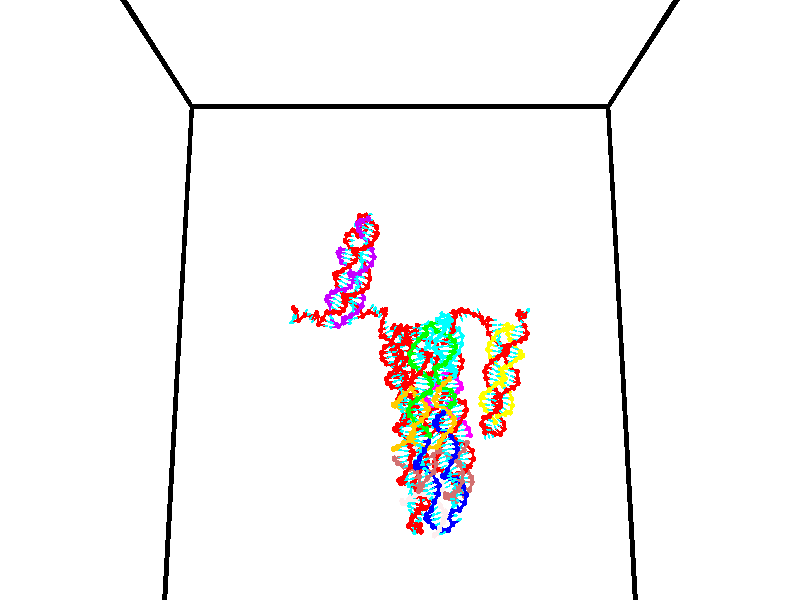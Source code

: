 // switches for output
#declare DRAW_BASES = 1; // possible values are 0, 1; only relevant for DNA ribbons
#declare DRAW_BASES_TYPE = 3; // possible values are 1, 2, 3; only relevant for DNA ribbons
#declare DRAW_FOG = 0; // set to 1 to enable fog

#include "colors.inc"

#include "transforms.inc"
background { rgb <1, 1, 1>}

#default {
   normal{
       ripples 0.25
       frequency 0.20
       turbulence 0.2
       lambda 5
   }
	finish {
		phong 0.1
		phong_size 40.
	}
}

// original window dimensions: 1024x640


// camera settings

camera {
	sky <0, 0.179814, -0.983701>
	up <0, 0.179814, -0.983701>
	right 1.6 * <1, 0, 0>
	location <35, 94.9851, 44.8844>
	look_at <35, 29.7336, 32.9568>
	direction <0, -65.2515, -11.9276>
	angle 67.0682
}


# declare cpy_camera_pos = <35, 94.9851, 44.8844>;
# if (DRAW_FOG = 1)
fog {
	fog_type 2
	up vnormalize(cpy_camera_pos)
	color rgbt<1,1,1,0.3>
	distance 1e-5
	fog_alt 3e-3
	fog_offset 56
}
# end


// LIGHTS

# declare lum = 6;
global_settings {
	ambient_light rgb lum * <0.05, 0.05, 0.05>
	max_trace_level 15
}# declare cpy_direct_light_amount = 0.25;
light_source
{	1000 * <-1, -1.16352, -0.803886>,
	rgb lum * cpy_direct_light_amount
	parallel
}

light_source
{	1000 * <1, 1.16352, 0.803886>,
	rgb lum * cpy_direct_light_amount
	parallel
}

// strand 0

// nucleotide -1

// particle -1
sphere {
	<24.238354, 35.066662, 34.599514> 0.250000
	pigment { color rgbt <1,0,0,0> }
	no_shadow
}
cylinder {
	<24.372311, 35.046070, 34.975853>,  <24.452684, 35.033714, 35.201656>, 0.100000
	pigment { color rgbt <1,0,0,0> }
	no_shadow
}
cylinder {
	<24.372311, 35.046070, 34.975853>,  <24.238354, 35.066662, 34.599514>, 0.100000
	pigment { color rgbt <1,0,0,0> }
	no_shadow
}

// particle -1
sphere {
	<24.372311, 35.046070, 34.975853> 0.100000
	pigment { color rgbt <1,0,0,0> }
	no_shadow
}
sphere {
	0, 1
	scale<0.080000,0.200000,0.300000>
	matrix <-0.660461, -0.724983, 0.195423,
		0.672041, -0.686840, -0.276788,
		0.334891, -0.051476, 0.940850,
		24.472778, 35.030628, 35.258106>
	pigment { color rgbt <0,1,1,0> }
	no_shadow
}
cylinder {
	<24.436970, 34.331047, 34.745731>,  <24.238354, 35.066662, 34.599514>, 0.130000
	pigment { color rgbt <1,0,0,0> }
	no_shadow
}

// nucleotide -1

// particle -1
sphere {
	<24.436970, 34.331047, 34.745731> 0.250000
	pigment { color rgbt <1,0,0,0> }
	no_shadow
}
cylinder {
	<24.334135, 34.488232, 35.098888>,  <24.272434, 34.582542, 35.310783>, 0.100000
	pigment { color rgbt <1,0,0,0> }
	no_shadow
}
cylinder {
	<24.334135, 34.488232, 35.098888>,  <24.436970, 34.331047, 34.745731>, 0.100000
	pigment { color rgbt <1,0,0,0> }
	no_shadow
}

// particle -1
sphere {
	<24.334135, 34.488232, 35.098888> 0.100000
	pigment { color rgbt <1,0,0,0> }
	no_shadow
}
sphere {
	0, 1
	scale<0.080000,0.200000,0.300000>
	matrix <-0.732183, -0.675472, 0.087439,
		0.630726, -0.623957, 0.461370,
		-0.257085, 0.392957, 0.882888,
		24.257010, 34.606117, 35.363754>
	pigment { color rgbt <0,1,1,0> }
	no_shadow
}
cylinder {
	<24.648340, 34.086632, 35.503304>,  <24.436970, 34.331047, 34.745731>, 0.130000
	pigment { color rgbt <1,0,0,0> }
	no_shadow
}

// nucleotide -1

// particle -1
sphere {
	<24.648340, 34.086632, 35.503304> 0.250000
	pigment { color rgbt <1,0,0,0> }
	no_shadow
}
cylinder {
	<24.302883, 34.247200, 35.625275>,  <24.095610, 34.343540, 35.698460>, 0.100000
	pigment { color rgbt <1,0,0,0> }
	no_shadow
}
cylinder {
	<24.302883, 34.247200, 35.625275>,  <24.648340, 34.086632, 35.503304>, 0.100000
	pigment { color rgbt <1,0,0,0> }
	no_shadow
}

// particle -1
sphere {
	<24.302883, 34.247200, 35.625275> 0.100000
	pigment { color rgbt <1,0,0,0> }
	no_shadow
}
sphere {
	0, 1
	scale<0.080000,0.200000,0.300000>
	matrix <-0.259702, -0.872743, 0.413370,
		0.432062, 0.277812, 0.857988,
		-0.863642, 0.401422, 0.304930,
		24.043791, 34.367626, 35.716755>
	pigment { color rgbt <0,1,1,0> }
	no_shadow
}
cylinder {
	<25.309490, 34.200993, 35.044193>,  <24.648340, 34.086632, 35.503304>, 0.130000
	pigment { color rgbt <1,0,0,0> }
	no_shadow
}

// nucleotide -1

// particle -1
sphere {
	<25.309490, 34.200993, 35.044193> 0.250000
	pigment { color rgbt <1,0,0,0> }
	no_shadow
}
cylinder {
	<25.438761, 34.552856, 34.904617>,  <25.516323, 34.763973, 34.820873>, 0.100000
	pigment { color rgbt <1,0,0,0> }
	no_shadow
}
cylinder {
	<25.438761, 34.552856, 34.904617>,  <25.309490, 34.200993, 35.044193>, 0.100000
	pigment { color rgbt <1,0,0,0> }
	no_shadow
}

// particle -1
sphere {
	<25.438761, 34.552856, 34.904617> 0.100000
	pigment { color rgbt <1,0,0,0> }
	no_shadow
}
sphere {
	0, 1
	scale<0.080000,0.200000,0.300000>
	matrix <0.511343, 0.147943, 0.846546,
		0.796295, -0.452012, -0.401996,
		0.323177, 0.879658, -0.348939,
		25.535713, 34.816753, 34.799934>
	pigment { color rgbt <0,1,1,0> }
	no_shadow
}
cylinder {
	<26.022434, 34.235615, 35.226685>,  <25.309490, 34.200993, 35.044193>, 0.130000
	pigment { color rgbt <1,0,0,0> }
	no_shadow
}

// nucleotide -1

// particle -1
sphere {
	<26.022434, 34.235615, 35.226685> 0.250000
	pigment { color rgbt <1,0,0,0> }
	no_shadow
}
cylinder {
	<25.894922, 34.611721, 35.178890>,  <25.818415, 34.837387, 35.150215>, 0.100000
	pigment { color rgbt <1,0,0,0> }
	no_shadow
}
cylinder {
	<25.894922, 34.611721, 35.178890>,  <26.022434, 34.235615, 35.226685>, 0.100000
	pigment { color rgbt <1,0,0,0> }
	no_shadow
}

// particle -1
sphere {
	<25.894922, 34.611721, 35.178890> 0.100000
	pigment { color rgbt <1,0,0,0> }
	no_shadow
}
sphere {
	0, 1
	scale<0.080000,0.200000,0.300000>
	matrix <0.495583, 0.272805, 0.824606,
		0.807946, 0.203653, -0.552945,
		-0.318780, 0.940267, -0.119485,
		25.799288, 34.893803, 35.143044>
	pigment { color rgbt <0,1,1,0> }
	no_shadow
}
cylinder {
	<26.585651, 34.799595, 35.001266>,  <26.022434, 34.235615, 35.226685>, 0.130000
	pigment { color rgbt <1,0,0,0> }
	no_shadow
}

// nucleotide -1

// particle -1
sphere {
	<26.585651, 34.799595, 35.001266> 0.250000
	pigment { color rgbt <1,0,0,0> }
	no_shadow
}
cylinder {
	<26.283665, 34.896591, 35.244980>,  <26.102472, 34.954788, 35.391209>, 0.100000
	pigment { color rgbt <1,0,0,0> }
	no_shadow
}
cylinder {
	<26.283665, 34.896591, 35.244980>,  <26.585651, 34.799595, 35.001266>, 0.100000
	pigment { color rgbt <1,0,0,0> }
	no_shadow
}

// particle -1
sphere {
	<26.283665, 34.896591, 35.244980> 0.100000
	pigment { color rgbt <1,0,0,0> }
	no_shadow
}
sphere {
	0, 1
	scale<0.080000,0.200000,0.300000>
	matrix <0.655652, 0.262007, 0.708148,
		0.012083, 0.934104, -0.356796,
		-0.754967, 0.242490, 0.609281,
		26.057175, 34.969337, 35.427765>
	pigment { color rgbt <0,1,1,0> }
	no_shadow
}
cylinder {
	<26.757618, 35.445652, 35.408432>,  <26.585651, 34.799595, 35.001266>, 0.130000
	pigment { color rgbt <1,0,0,0> }
	no_shadow
}

// nucleotide -1

// particle -1
sphere {
	<26.757618, 35.445652, 35.408432> 0.250000
	pigment { color rgbt <1,0,0,0> }
	no_shadow
}
cylinder {
	<26.483879, 35.205910, 35.574539>,  <26.319635, 35.062065, 35.674202>, 0.100000
	pigment { color rgbt <1,0,0,0> }
	no_shadow
}
cylinder {
	<26.483879, 35.205910, 35.574539>,  <26.757618, 35.445652, 35.408432>, 0.100000
	pigment { color rgbt <1,0,0,0> }
	no_shadow
}

// particle -1
sphere {
	<26.483879, 35.205910, 35.574539> 0.100000
	pigment { color rgbt <1,0,0,0> }
	no_shadow
}
sphere {
	0, 1
	scale<0.080000,0.200000,0.300000>
	matrix <0.527874, -0.014358, 0.849201,
		-0.503012, 0.800354, 0.326210,
		-0.684345, -0.599356, 0.415264,
		26.278576, 35.026104, 35.699120>
	pigment { color rgbt <0,1,1,0> }
	no_shadow
}
cylinder {
	<26.905941, 35.584805, 36.076611>,  <26.757618, 35.445652, 35.408432>, 0.130000
	pigment { color rgbt <1,0,0,0> }
	no_shadow
}

// nucleotide -1

// particle -1
sphere {
	<26.905941, 35.584805, 36.076611> 0.250000
	pigment { color rgbt <1,0,0,0> }
	no_shadow
}
cylinder {
	<27.286615, 35.473606, 36.128780>,  <27.515020, 35.406887, 36.160084>, 0.100000
	pigment { color rgbt <1,0,0,0> }
	no_shadow
}
cylinder {
	<27.286615, 35.473606, 36.128780>,  <26.905941, 35.584805, 36.076611>, 0.100000
	pigment { color rgbt <1,0,0,0> }
	no_shadow
}

// particle -1
sphere {
	<27.286615, 35.473606, 36.128780> 0.100000
	pigment { color rgbt <1,0,0,0> }
	no_shadow
}
sphere {
	0, 1
	scale<0.080000,0.200000,0.300000>
	matrix <0.168595, 0.118047, -0.978591,
		0.256645, 0.953302, 0.159212,
		0.951688, -0.277992, 0.130426,
		27.572123, 35.390209, 36.167908>
	pigment { color rgbt <0,1,1,0> }
	no_shadow
}
cylinder {
	<27.332050, 35.991692, 35.713310>,  <26.905941, 35.584805, 36.076611>, 0.130000
	pigment { color rgbt <1,0,0,0> }
	no_shadow
}

// nucleotide -1

// particle -1
sphere {
	<27.332050, 35.991692, 35.713310> 0.250000
	pigment { color rgbt <1,0,0,0> }
	no_shadow
}
cylinder {
	<27.580002, 35.682682, 35.768383>,  <27.728773, 35.497276, 35.801426>, 0.100000
	pigment { color rgbt <1,0,0,0> }
	no_shadow
}
cylinder {
	<27.580002, 35.682682, 35.768383>,  <27.332050, 35.991692, 35.713310>, 0.100000
	pigment { color rgbt <1,0,0,0> }
	no_shadow
}

// particle -1
sphere {
	<27.580002, 35.682682, 35.768383> 0.100000
	pigment { color rgbt <1,0,0,0> }
	no_shadow
}
sphere {
	0, 1
	scale<0.080000,0.200000,0.300000>
	matrix <0.183336, -0.028024, -0.982651,
		0.762981, 0.634365, 0.124260,
		0.619877, -0.772525, 0.137683,
		27.765965, 35.450924, 35.809689>
	pigment { color rgbt <0,1,1,0> }
	no_shadow
}
cylinder {
	<27.754232, 36.074284, 35.140594>,  <27.332050, 35.991692, 35.713310>, 0.130000
	pigment { color rgbt <1,0,0,0> }
	no_shadow
}

// nucleotide -1

// particle -1
sphere {
	<27.754232, 36.074284, 35.140594> 0.250000
	pigment { color rgbt <1,0,0,0> }
	no_shadow
}
cylinder {
	<27.896091, 35.715820, 35.247272>,  <27.981207, 35.500744, 35.311279>, 0.100000
	pigment { color rgbt <1,0,0,0> }
	no_shadow
}
cylinder {
	<27.896091, 35.715820, 35.247272>,  <27.754232, 36.074284, 35.140594>, 0.100000
	pigment { color rgbt <1,0,0,0> }
	no_shadow
}

// particle -1
sphere {
	<27.896091, 35.715820, 35.247272> 0.100000
	pigment { color rgbt <1,0,0,0> }
	no_shadow
}
sphere {
	0, 1
	scale<0.080000,0.200000,0.300000>
	matrix <0.436763, -0.093419, -0.894713,
		0.826719, 0.433790, 0.358278,
		0.354647, -0.896158, 0.266695,
		28.002485, 35.446972, 35.327282>
	pigment { color rgbt <0,1,1,0> }
	no_shadow
}
cylinder {
	<28.444891, 36.190205, 35.150570>,  <27.754232, 36.074284, 35.140594>, 0.130000
	pigment { color rgbt <1,0,0,0> }
	no_shadow
}

// nucleotide -1

// particle -1
sphere {
	<28.444891, 36.190205, 35.150570> 0.250000
	pigment { color rgbt <1,0,0,0> }
	no_shadow
}
cylinder {
	<28.349670, 35.805321, 35.097683>,  <28.292538, 35.574390, 35.065948>, 0.100000
	pigment { color rgbt <1,0,0,0> }
	no_shadow
}
cylinder {
	<28.349670, 35.805321, 35.097683>,  <28.444891, 36.190205, 35.150570>, 0.100000
	pigment { color rgbt <1,0,0,0> }
	no_shadow
}

// particle -1
sphere {
	<28.349670, 35.805321, 35.097683> 0.100000
	pigment { color rgbt <1,0,0,0> }
	no_shadow
}
sphere {
	0, 1
	scale<0.080000,0.200000,0.300000>
	matrix <0.453843, 0.010158, -0.891024,
		0.858696, -0.272116, 0.434275,
		-0.238051, -0.962211, -0.132220,
		28.278255, 35.516659, 35.058018>
	pigment { color rgbt <0,1,1,0> }
	no_shadow
}
cylinder {
	<28.993004, 35.835781, 35.147930>,  <28.444891, 36.190205, 35.150570>, 0.130000
	pigment { color rgbt <1,0,0,0> }
	no_shadow
}

// nucleotide -1

// particle -1
sphere {
	<28.993004, 35.835781, 35.147930> 0.250000
	pigment { color rgbt <1,0,0,0> }
	no_shadow
}
cylinder {
	<28.755577, 35.577839, 34.955330>,  <28.613121, 35.423073, 34.839767>, 0.100000
	pigment { color rgbt <1,0,0,0> }
	no_shadow
}
cylinder {
	<28.755577, 35.577839, 34.955330>,  <28.993004, 35.835781, 35.147930>, 0.100000
	pigment { color rgbt <1,0,0,0> }
	no_shadow
}

// particle -1
sphere {
	<28.755577, 35.577839, 34.955330> 0.100000
	pigment { color rgbt <1,0,0,0> }
	no_shadow
}
sphere {
	0, 1
	scale<0.080000,0.200000,0.300000>
	matrix <0.619616, 0.015628, -0.784750,
		0.513573, -0.764147, 0.390285,
		-0.593565, -0.644853, -0.481503,
		28.577507, 35.384384, 34.810879>
	pigment { color rgbt <0,1,1,0> }
	no_shadow
}
cylinder {
	<29.361271, 35.345913, 34.818886>,  <28.993004, 35.835781, 35.147930>, 0.130000
	pigment { color rgbt <1,0,0,0> }
	no_shadow
}

// nucleotide -1

// particle -1
sphere {
	<29.361271, 35.345913, 34.818886> 0.250000
	pigment { color rgbt <1,0,0,0> }
	no_shadow
}
cylinder {
	<29.020802, 35.289265, 34.616718>,  <28.816521, 35.255276, 34.495419>, 0.100000
	pigment { color rgbt <1,0,0,0> }
	no_shadow
}
cylinder {
	<29.020802, 35.289265, 34.616718>,  <29.361271, 35.345913, 34.818886>, 0.100000
	pigment { color rgbt <1,0,0,0> }
	no_shadow
}

// particle -1
sphere {
	<29.020802, 35.289265, 34.616718> 0.100000
	pigment { color rgbt <1,0,0,0> }
	no_shadow
}
sphere {
	0, 1
	scale<0.080000,0.200000,0.300000>
	matrix <0.519850, -0.094380, -0.849028,
		0.072540, -0.985411, 0.153956,
		-0.851172, -0.141623, -0.505419,
		28.765450, 35.246777, 34.465092>
	pigment { color rgbt <0,1,1,0> }
	no_shadow
}
cylinder {
	<29.553022, 35.024445, 34.328339>,  <29.361271, 35.345913, 34.818886>, 0.130000
	pigment { color rgbt <1,0,0,0> }
	no_shadow
}

// nucleotide -1

// particle -1
sphere {
	<29.553022, 35.024445, 34.328339> 0.250000
	pigment { color rgbt <1,0,0,0> }
	no_shadow
}
cylinder {
	<29.189583, 35.123550, 34.193840>,  <28.971519, 35.183014, 34.113140>, 0.100000
	pigment { color rgbt <1,0,0,0> }
	no_shadow
}
cylinder {
	<29.189583, 35.123550, 34.193840>,  <29.553022, 35.024445, 34.328339>, 0.100000
	pigment { color rgbt <1,0,0,0> }
	no_shadow
}

// particle -1
sphere {
	<29.189583, 35.123550, 34.193840> 0.100000
	pigment { color rgbt <1,0,0,0> }
	no_shadow
}
sphere {
	0, 1
	scale<0.080000,0.200000,0.300000>
	matrix <0.350805, 0.015773, -0.936316,
		-0.226687, -0.968691, -0.101250,
		-0.908597, 0.247769, -0.336246,
		28.917004, 35.197880, 34.092968>
	pigment { color rgbt <0,1,1,0> }
	no_shadow
}
cylinder {
	<29.522573, 34.720535, 33.765717>,  <29.553022, 35.024445, 34.328339>, 0.130000
	pigment { color rgbt <1,0,0,0> }
	no_shadow
}

// nucleotide -1

// particle -1
sphere {
	<29.522573, 34.720535, 33.765717> 0.250000
	pigment { color rgbt <1,0,0,0> }
	no_shadow
}
cylinder {
	<29.247240, 35.006096, 33.714275>,  <29.082039, 35.177433, 33.683411>, 0.100000
	pigment { color rgbt <1,0,0,0> }
	no_shadow
}
cylinder {
	<29.247240, 35.006096, 33.714275>,  <29.522573, 34.720535, 33.765717>, 0.100000
	pigment { color rgbt <1,0,0,0> }
	no_shadow
}

// particle -1
sphere {
	<29.247240, 35.006096, 33.714275> 0.100000
	pigment { color rgbt <1,0,0,0> }
	no_shadow
}
sphere {
	0, 1
	scale<0.080000,0.200000,0.300000>
	matrix <0.208823, 0.025232, -0.977628,
		-0.694686, -0.699790, -0.166447,
		-0.688334, 0.713903, -0.128604,
		29.040739, 35.220268, 33.675694>
	pigment { color rgbt <0,1,1,0> }
	no_shadow
}
cylinder {
	<29.153996, 34.529198, 33.180103>,  <29.522573, 34.720535, 33.765717>, 0.130000
	pigment { color rgbt <1,0,0,0> }
	no_shadow
}

// nucleotide -1

// particle -1
sphere {
	<29.153996, 34.529198, 33.180103> 0.250000
	pigment { color rgbt <1,0,0,0> }
	no_shadow
}
cylinder {
	<29.121729, 34.926586, 33.212357>,  <29.102369, 35.165020, 33.231709>, 0.100000
	pigment { color rgbt <1,0,0,0> }
	no_shadow
}
cylinder {
	<29.121729, 34.926586, 33.212357>,  <29.153996, 34.529198, 33.180103>, 0.100000
	pigment { color rgbt <1,0,0,0> }
	no_shadow
}

// particle -1
sphere {
	<29.121729, 34.926586, 33.212357> 0.100000
	pigment { color rgbt <1,0,0,0> }
	no_shadow
}
sphere {
	0, 1
	scale<0.080000,0.200000,0.300000>
	matrix <0.004845, 0.081287, -0.996679,
		-0.996729, -0.080007, -0.011370,
		-0.080665, 0.993474, 0.080634,
		29.097528, 35.224628, 33.236546>
	pigment { color rgbt <0,1,1,0> }
	no_shadow
}
cylinder {
	<28.584080, 34.847862, 32.643307>,  <29.153996, 34.529198, 33.180103>, 0.130000
	pigment { color rgbt <1,0,0,0> }
	no_shadow
}

// nucleotide -1

// particle -1
sphere {
	<28.584080, 34.847862, 32.643307> 0.250000
	pigment { color rgbt <1,0,0,0> }
	no_shadow
}
cylinder {
	<28.828991, 35.152359, 32.728748>,  <28.975939, 35.335056, 32.780014>, 0.100000
	pigment { color rgbt <1,0,0,0> }
	no_shadow
}
cylinder {
	<28.828991, 35.152359, 32.728748>,  <28.584080, 34.847862, 32.643307>, 0.100000
	pigment { color rgbt <1,0,0,0> }
	no_shadow
}

// particle -1
sphere {
	<28.828991, 35.152359, 32.728748> 0.100000
	pigment { color rgbt <1,0,0,0> }
	no_shadow
}
sphere {
	0, 1
	scale<0.080000,0.200000,0.300000>
	matrix <0.011824, 0.261316, -0.965181,
		-0.790553, 0.593486, 0.150998,
		0.612279, 0.761241, 0.213601,
		29.012674, 35.380730, 32.792828>
	pigment { color rgbt <0,1,1,0> }
	no_shadow
}
cylinder {
	<28.455091, 35.487221, 32.079281>,  <28.584080, 34.847862, 32.643307>, 0.130000
	pigment { color rgbt <1,0,0,0> }
	no_shadow
}

// nucleotide -1

// particle -1
sphere {
	<28.455091, 35.487221, 32.079281> 0.250000
	pigment { color rgbt <1,0,0,0> }
	no_shadow
}
cylinder {
	<28.788280, 35.599411, 32.270065>,  <28.988194, 35.666725, 32.384537>, 0.100000
	pigment { color rgbt <1,0,0,0> }
	no_shadow
}
cylinder {
	<28.788280, 35.599411, 32.270065>,  <28.455091, 35.487221, 32.079281>, 0.100000
	pigment { color rgbt <1,0,0,0> }
	no_shadow
}

// particle -1
sphere {
	<28.788280, 35.599411, 32.270065> 0.100000
	pigment { color rgbt <1,0,0,0> }
	no_shadow
}
sphere {
	0, 1
	scale<0.080000,0.200000,0.300000>
	matrix <0.279524, 0.530625, -0.800190,
		-0.477518, 0.799858, 0.363597,
		0.832972, 0.280471, 0.476963,
		29.038172, 35.683552, 32.413155>
	pigment { color rgbt <0,1,1,0> }
	no_shadow
}
cylinder {
	<28.455992, 36.138931, 31.962921>,  <28.455091, 35.487221, 32.079281>, 0.130000
	pigment { color rgbt <1,0,0,0> }
	no_shadow
}

// nucleotide -1

// particle -1
sphere {
	<28.455992, 36.138931, 31.962921> 0.250000
	pigment { color rgbt <1,0,0,0> }
	no_shadow
}
cylinder {
	<28.836966, 36.074211, 32.066219>,  <29.065550, 36.035378, 32.128197>, 0.100000
	pigment { color rgbt <1,0,0,0> }
	no_shadow
}
cylinder {
	<28.836966, 36.074211, 32.066219>,  <28.455992, 36.138931, 31.962921>, 0.100000
	pigment { color rgbt <1,0,0,0> }
	no_shadow
}

// particle -1
sphere {
	<28.836966, 36.074211, 32.066219> 0.100000
	pigment { color rgbt <1,0,0,0> }
	no_shadow
}
sphere {
	0, 1
	scale<0.080000,0.200000,0.300000>
	matrix <0.303777, 0.571680, -0.762169,
		-0.024312, 0.804364, 0.593639,
		0.952433, -0.161804, 0.258246,
		29.122696, 36.025669, 32.143692>
	pigment { color rgbt <0,1,1,0> }
	no_shadow
}
cylinder {
	<28.829460, 36.815212, 31.959641>,  <28.455992, 36.138931, 31.962921>, 0.130000
	pigment { color rgbt <1,0,0,0> }
	no_shadow
}

// nucleotide -1

// particle -1
sphere {
	<28.829460, 36.815212, 31.959641> 0.250000
	pigment { color rgbt <1,0,0,0> }
	no_shadow
}
cylinder {
	<29.123148, 36.545624, 31.926949>,  <29.299360, 36.383869, 31.907333>, 0.100000
	pigment { color rgbt <1,0,0,0> }
	no_shadow
}
cylinder {
	<29.123148, 36.545624, 31.926949>,  <28.829460, 36.815212, 31.959641>, 0.100000
	pigment { color rgbt <1,0,0,0> }
	no_shadow
}

// particle -1
sphere {
	<29.123148, 36.545624, 31.926949> 0.100000
	pigment { color rgbt <1,0,0,0> }
	no_shadow
}
sphere {
	0, 1
	scale<0.080000,0.200000,0.300000>
	matrix <0.380336, 0.508050, -0.772806,
		0.562373, 0.536326, 0.629358,
		0.734222, -0.673972, -0.081729,
		29.343414, 36.343433, 31.902430>
	pigment { color rgbt <0,1,1,0> }
	no_shadow
}
cylinder {
	<29.388933, 37.179028, 31.838379>,  <28.829460, 36.815212, 31.959641>, 0.130000
	pigment { color rgbt <1,0,0,0> }
	no_shadow
}

// nucleotide -1

// particle -1
sphere {
	<29.388933, 37.179028, 31.838379> 0.250000
	pigment { color rgbt <1,0,0,0> }
	no_shadow
}
cylinder {
	<29.484978, 36.826050, 31.676569>,  <29.542604, 36.614262, 31.579483>, 0.100000
	pigment { color rgbt <1,0,0,0> }
	no_shadow
}
cylinder {
	<29.484978, 36.826050, 31.676569>,  <29.388933, 37.179028, 31.838379>, 0.100000
	pigment { color rgbt <1,0,0,0> }
	no_shadow
}

// particle -1
sphere {
	<29.484978, 36.826050, 31.676569> 0.100000
	pigment { color rgbt <1,0,0,0> }
	no_shadow
}
sphere {
	0, 1
	scale<0.080000,0.200000,0.300000>
	matrix <0.233363, 0.456965, -0.858327,
		0.942279, 0.111691, 0.315651,
		0.240109, -0.882444, -0.404524,
		29.557011, 36.561317, 31.555212>
	pigment { color rgbt <0,1,1,0> }
	no_shadow
}
cylinder {
	<30.079130, 37.246120, 31.497126>,  <29.388933, 37.179028, 31.838379>, 0.130000
	pigment { color rgbt <1,0,0,0> }
	no_shadow
}

// nucleotide -1

// particle -1
sphere {
	<30.079130, 37.246120, 31.497126> 0.250000
	pigment { color rgbt <1,0,0,0> }
	no_shadow
}
cylinder {
	<29.918438, 36.919685, 31.330938>,  <29.822023, 36.723824, 31.231226>, 0.100000
	pigment { color rgbt <1,0,0,0> }
	no_shadow
}
cylinder {
	<29.918438, 36.919685, 31.330938>,  <30.079130, 37.246120, 31.497126>, 0.100000
	pigment { color rgbt <1,0,0,0> }
	no_shadow
}

// particle -1
sphere {
	<29.918438, 36.919685, 31.330938> 0.100000
	pigment { color rgbt <1,0,0,0> }
	no_shadow
}
sphere {
	0, 1
	scale<0.080000,0.200000,0.300000>
	matrix <0.279684, 0.322669, -0.904246,
		0.872004, -0.479461, 0.098622,
		-0.401729, -0.816089, -0.415467,
		29.797918, 36.674858, 31.206299>
	pigment { color rgbt <0,1,1,0> }
	no_shadow
}
cylinder {
	<30.590580, 37.016739, 31.028015>,  <30.079130, 37.246120, 31.497126>, 0.130000
	pigment { color rgbt <1,0,0,0> }
	no_shadow
}

// nucleotide -1

// particle -1
sphere {
	<30.590580, 37.016739, 31.028015> 0.250000
	pigment { color rgbt <1,0,0,0> }
	no_shadow
}
cylinder {
	<30.255857, 36.842709, 30.895073>,  <30.055023, 36.738289, 30.815308>, 0.100000
	pigment { color rgbt <1,0,0,0> }
	no_shadow
}
cylinder {
	<30.255857, 36.842709, 30.895073>,  <30.590580, 37.016739, 31.028015>, 0.100000
	pigment { color rgbt <1,0,0,0> }
	no_shadow
}

// particle -1
sphere {
	<30.255857, 36.842709, 30.895073> 0.100000
	pigment { color rgbt <1,0,0,0> }
	no_shadow
}
sphere {
	0, 1
	scale<0.080000,0.200000,0.300000>
	matrix <0.296821, 0.149576, -0.943146,
		0.460056, -0.887881, 0.003975,
		-0.836807, -0.435079, -0.332355,
		30.004816, 36.712185, 30.795366>
	pigment { color rgbt <0,1,1,0> }
	no_shadow
}
cylinder {
	<30.826828, 36.640022, 30.485220>,  <30.590580, 37.016739, 31.028015>, 0.130000
	pigment { color rgbt <1,0,0,0> }
	no_shadow
}

// nucleotide -1

// particle -1
sphere {
	<30.826828, 36.640022, 30.485220> 0.250000
	pigment { color rgbt <1,0,0,0> }
	no_shadow
}
cylinder {
	<30.429857, 36.664314, 30.442514>,  <30.191675, 36.678890, 30.416891>, 0.100000
	pigment { color rgbt <1,0,0,0> }
	no_shadow
}
cylinder {
	<30.429857, 36.664314, 30.442514>,  <30.826828, 36.640022, 30.485220>, 0.100000
	pigment { color rgbt <1,0,0,0> }
	no_shadow
}

// particle -1
sphere {
	<30.429857, 36.664314, 30.442514> 0.100000
	pigment { color rgbt <1,0,0,0> }
	no_shadow
}
sphere {
	0, 1
	scale<0.080000,0.200000,0.300000>
	matrix <0.113238, 0.115702, -0.986808,
		-0.047578, -0.991426, -0.121703,
		-0.992428, 0.060732, -0.106762,
		30.132130, 36.682533, 30.410486>
	pigment { color rgbt <0,1,1,0> }
	no_shadow
}
cylinder {
	<30.700394, 36.234638, 29.855860>,  <30.826828, 36.640022, 30.485220>, 0.130000
	pigment { color rgbt <1,0,0,0> }
	no_shadow
}

// nucleotide -1

// particle -1
sphere {
	<30.700394, 36.234638, 29.855860> 0.250000
	pigment { color rgbt <1,0,0,0> }
	no_shadow
}
cylinder {
	<30.412676, 36.497780, 29.945162>,  <30.240046, 36.655666, 29.998743>, 0.100000
	pigment { color rgbt <1,0,0,0> }
	no_shadow
}
cylinder {
	<30.412676, 36.497780, 29.945162>,  <30.700394, 36.234638, 29.855860>, 0.100000
	pigment { color rgbt <1,0,0,0> }
	no_shadow
}

// particle -1
sphere {
	<30.412676, 36.497780, 29.945162> 0.100000
	pigment { color rgbt <1,0,0,0> }
	no_shadow
}
sphere {
	0, 1
	scale<0.080000,0.200000,0.300000>
	matrix <-0.007762, 0.313735, -0.949479,
		-0.694661, -0.684689, -0.220562,
		-0.719295, 0.657854, 0.223254,
		30.196888, 36.695137, 30.012138>
	pigment { color rgbt <0,1,1,0> }
	no_shadow
}
cylinder {
	<29.975464, 36.072964, 29.692110>,  <30.700394, 36.234638, 29.855860>, 0.130000
	pigment { color rgbt <1,0,0,0> }
	no_shadow
}

// nucleotide -1

// particle -1
sphere {
	<29.975464, 36.072964, 29.692110> 0.250000
	pigment { color rgbt <1,0,0,0> }
	no_shadow
}
cylinder {
	<30.115370, 36.447441, 29.678219>,  <30.199312, 36.672127, 29.669884>, 0.100000
	pigment { color rgbt <1,0,0,0> }
	no_shadow
}
cylinder {
	<30.115370, 36.447441, 29.678219>,  <29.975464, 36.072964, 29.692110>, 0.100000
	pigment { color rgbt <1,0,0,0> }
	no_shadow
}

// particle -1
sphere {
	<30.115370, 36.447441, 29.678219> 0.100000
	pigment { color rgbt <1,0,0,0> }
	no_shadow
}
sphere {
	0, 1
	scale<0.080000,0.200000,0.300000>
	matrix <-0.085232, -0.005119, -0.996348,
		-0.932953, 0.351446, 0.078003,
		0.349763, 0.936194, -0.034730,
		30.220299, 36.728298, 29.667799>
	pigment { color rgbt <0,1,1,0> }
	no_shadow
}
cylinder {
	<29.520510, 36.643776, 29.218901>,  <29.975464, 36.072964, 29.692110>, 0.130000
	pigment { color rgbt <1,0,0,0> }
	no_shadow
}

// nucleotide -1

// particle -1
sphere {
	<29.520510, 36.643776, 29.218901> 0.250000
	pigment { color rgbt <1,0,0,0> }
	no_shadow
}
cylinder {
	<29.902946, 36.759514, 29.237526>,  <30.132408, 36.828957, 29.248701>, 0.100000
	pigment { color rgbt <1,0,0,0> }
	no_shadow
}
cylinder {
	<29.902946, 36.759514, 29.237526>,  <29.520510, 36.643776, 29.218901>, 0.100000
	pigment { color rgbt <1,0,0,0> }
	no_shadow
}

// particle -1
sphere {
	<29.902946, 36.759514, 29.237526> 0.100000
	pigment { color rgbt <1,0,0,0> }
	no_shadow
}
sphere {
	0, 1
	scale<0.080000,0.200000,0.300000>
	matrix <0.057252, -0.028584, -0.997950,
		-0.287424, 0.956797, -0.043894,
		0.956091, 0.289348, 0.046563,
		30.189774, 36.846317, 29.251495>
	pigment { color rgbt <0,1,1,0> }
	no_shadow
}
cylinder {
	<29.759781, 37.356567, 28.901545>,  <29.520510, 36.643776, 29.218901>, 0.130000
	pigment { color rgbt <1,0,0,0> }
	no_shadow
}

// nucleotide -1

// particle -1
sphere {
	<29.759781, 37.356567, 28.901545> 0.250000
	pigment { color rgbt <1,0,0,0> }
	no_shadow
}
cylinder {
	<30.007051, 37.044636, 28.862085>,  <30.155415, 36.857479, 28.838409>, 0.100000
	pigment { color rgbt <1,0,0,0> }
	no_shadow
}
cylinder {
	<30.007051, 37.044636, 28.862085>,  <29.759781, 37.356567, 28.901545>, 0.100000
	pigment { color rgbt <1,0,0,0> }
	no_shadow
}

// particle -1
sphere {
	<30.007051, 37.044636, 28.862085> 0.100000
	pigment { color rgbt <1,0,0,0> }
	no_shadow
}
sphere {
	0, 1
	scale<0.080000,0.200000,0.300000>
	matrix <-0.197870, -0.032924, -0.979675,
		0.760727, 0.625131, -0.174657,
		0.618176, -0.779825, -0.098649,
		30.192505, 36.810688, 28.832491>
	pigment { color rgbt <0,1,1,0> }
	no_shadow
}
cylinder {
	<30.351007, 37.697586, 28.621960>,  <29.759781, 37.356567, 28.901545>, 0.130000
	pigment { color rgbt <1,0,0,0> }
	no_shadow
}

// nucleotide -1

// particle -1
sphere {
	<30.351007, 37.697586, 28.621960> 0.250000
	pigment { color rgbt <1,0,0,0> }
	no_shadow
}
cylinder {
	<30.740202, 37.655506, 28.539759>,  <30.973719, 37.630257, 28.490438>, 0.100000
	pigment { color rgbt <1,0,0,0> }
	no_shadow
}
cylinder {
	<30.740202, 37.655506, 28.539759>,  <30.351007, 37.697586, 28.621960>, 0.100000
	pigment { color rgbt <1,0,0,0> }
	no_shadow
}

// particle -1
sphere {
	<30.740202, 37.655506, 28.539759> 0.100000
	pigment { color rgbt <1,0,0,0> }
	no_shadow
}
sphere {
	0, 1
	scale<0.080000,0.200000,0.300000>
	matrix <0.062296, 0.976759, -0.205087,
		0.222304, 0.186745, 0.956926,
		0.972985, -0.105204, -0.205504,
		31.032097, 37.623943, 28.478107>
	pigment { color rgbt <0,1,1,0> }
	no_shadow
}
cylinder {
	<30.866896, 38.006939, 29.147543>,  <30.351007, 37.697586, 28.621960>, 0.130000
	pigment { color rgbt <1,0,0,0> }
	no_shadow
}

// nucleotide -1

// particle -1
sphere {
	<30.866896, 38.006939, 29.147543> 0.250000
	pigment { color rgbt <1,0,0,0> }
	no_shadow
}
cylinder {
	<30.985571, 38.018784, 28.765738>,  <31.056776, 38.025890, 28.536654>, 0.100000
	pigment { color rgbt <1,0,0,0> }
	no_shadow
}
cylinder {
	<30.985571, 38.018784, 28.765738>,  <30.866896, 38.006939, 29.147543>, 0.100000
	pigment { color rgbt <1,0,0,0> }
	no_shadow
}

// particle -1
sphere {
	<30.985571, 38.018784, 28.765738> 0.100000
	pigment { color rgbt <1,0,0,0> }
	no_shadow
}
sphere {
	0, 1
	scale<0.080000,0.200000,0.300000>
	matrix <-0.147772, 0.988904, -0.015256,
		0.943472, 0.145577, 0.297772,
		0.296688, 0.029609, -0.954515,
		31.074577, 38.027668, 28.479383>
	pigment { color rgbt <0,1,1,0> }
	no_shadow
}
cylinder {
	<31.379673, 38.449230, 29.188635>,  <30.866896, 38.006939, 29.147543>, 0.130000
	pigment { color rgbt <1,0,0,0> }
	no_shadow
}

// nucleotide -1

// particle -1
sphere {
	<31.379673, 38.449230, 29.188635> 0.250000
	pigment { color rgbt <1,0,0,0> }
	no_shadow
}
cylinder {
	<31.206198, 38.423664, 28.829117>,  <31.102114, 38.408325, 28.613407>, 0.100000
	pigment { color rgbt <1,0,0,0> }
	no_shadow
}
cylinder {
	<31.206198, 38.423664, 28.829117>,  <31.379673, 38.449230, 29.188635>, 0.100000
	pigment { color rgbt <1,0,0,0> }
	no_shadow
}

// particle -1
sphere {
	<31.206198, 38.423664, 28.829117> 0.100000
	pigment { color rgbt <1,0,0,0> }
	no_shadow
}
sphere {
	0, 1
	scale<0.080000,0.200000,0.300000>
	matrix <-0.083547, 0.996036, -0.030520,
		0.897182, 0.061856, -0.437308,
		-0.433686, -0.063917, -0.898794,
		31.076092, 38.404488, 28.559479>
	pigment { color rgbt <0,1,1,0> }
	no_shadow
}
cylinder {
	<31.753717, 38.860901, 28.795334>,  <31.379673, 38.449230, 29.188635>, 0.130000
	pigment { color rgbt <1,0,0,0> }
	no_shadow
}

// nucleotide -1

// particle -1
sphere {
	<31.753717, 38.860901, 28.795334> 0.250000
	pigment { color rgbt <1,0,0,0> }
	no_shadow
}
cylinder {
	<31.369570, 38.885666, 28.686626>,  <31.139082, 38.900524, 28.621403>, 0.100000
	pigment { color rgbt <1,0,0,0> }
	no_shadow
}
cylinder {
	<31.369570, 38.885666, 28.686626>,  <31.753717, 38.860901, 28.795334>, 0.100000
	pigment { color rgbt <1,0,0,0> }
	no_shadow
}

// particle -1
sphere {
	<31.369570, 38.885666, 28.686626> 0.100000
	pigment { color rgbt <1,0,0,0> }
	no_shadow
}
sphere {
	0, 1
	scale<0.080000,0.200000,0.300000>
	matrix <-0.019300, 0.957912, 0.286411,
		0.278062, 0.280306, -0.918754,
		-0.960369, 0.061908, -0.271769,
		31.081459, 38.904240, 28.605095>
	pigment { color rgbt <0,1,1,0> }
	no_shadow
}
cylinder {
	<31.664934, 39.558762, 28.441059>,  <31.753717, 38.860901, 28.795334>, 0.130000
	pigment { color rgbt <1,0,0,0> }
	no_shadow
}

// nucleotide -1

// particle -1
sphere {
	<31.664934, 39.558762, 28.441059> 0.250000
	pigment { color rgbt <1,0,0,0> }
	no_shadow
}
cylinder {
	<31.305662, 39.434116, 28.565105>,  <31.090099, 39.359329, 28.639534>, 0.100000
	pigment { color rgbt <1,0,0,0> }
	no_shadow
}
cylinder {
	<31.305662, 39.434116, 28.565105>,  <31.664934, 39.558762, 28.441059>, 0.100000
	pigment { color rgbt <1,0,0,0> }
	no_shadow
}

// particle -1
sphere {
	<31.305662, 39.434116, 28.565105> 0.100000
	pigment { color rgbt <1,0,0,0> }
	no_shadow
}
sphere {
	0, 1
	scale<0.080000,0.200000,0.300000>
	matrix <-0.177786, 0.902604, 0.392043,
		-0.402078, 0.296991, -0.866100,
		-0.898179, -0.311612, 0.310117,
		31.036209, 39.340633, 28.658140>
	pigment { color rgbt <0,1,1,0> }
	no_shadow
}
cylinder {
	<31.146406, 40.042038, 28.116123>,  <31.664934, 39.558762, 28.441059>, 0.130000
	pigment { color rgbt <1,0,0,0> }
	no_shadow
}

// nucleotide -1

// particle -1
sphere {
	<31.146406, 40.042038, 28.116123> 0.250000
	pigment { color rgbt <1,0,0,0> }
	no_shadow
}
cylinder {
	<30.977064, 39.865875, 28.432808>,  <30.875460, 39.760178, 28.622820>, 0.100000
	pigment { color rgbt <1,0,0,0> }
	no_shadow
}
cylinder {
	<30.977064, 39.865875, 28.432808>,  <31.146406, 40.042038, 28.116123>, 0.100000
	pigment { color rgbt <1,0,0,0> }
	no_shadow
}

// particle -1
sphere {
	<30.977064, 39.865875, 28.432808> 0.100000
	pigment { color rgbt <1,0,0,0> }
	no_shadow
}
sphere {
	0, 1
	scale<0.080000,0.200000,0.300000>
	matrix <-0.309319, 0.891644, 0.330596,
		-0.851523, -0.104932, -0.513709,
		-0.423356, -0.440410, 0.791713,
		30.850058, 39.733753, 28.670322>
	pigment { color rgbt <0,1,1,0> }
	no_shadow
}
cylinder {
	<31.840330, 40.283340, 28.160990>,  <31.146406, 40.042038, 28.116123>, 0.130000
	pigment { color rgbt <1,0,0,0> }
	no_shadow
}

// nucleotide -1

// particle -1
sphere {
	<31.840330, 40.283340, 28.160990> 0.250000
	pigment { color rgbt <1,0,0,0> }
	no_shadow
}
cylinder {
	<32.066360, 40.610905, 28.201136>,  <32.201981, 40.807442, 28.225224>, 0.100000
	pigment { color rgbt <1,0,0,0> }
	no_shadow
}
cylinder {
	<32.066360, 40.610905, 28.201136>,  <31.840330, 40.283340, 28.160990>, 0.100000
	pigment { color rgbt <1,0,0,0> }
	no_shadow
}

// particle -1
sphere {
	<32.066360, 40.610905, 28.201136> 0.100000
	pigment { color rgbt <1,0,0,0> }
	no_shadow
}
sphere {
	0, 1
	scale<0.080000,0.200000,0.300000>
	matrix <0.070846, -0.169363, 0.983004,
		0.821990, -0.548363, -0.153720,
		0.565078, 0.818910, 0.100365,
		32.235886, 40.856579, 28.231245>
	pigment { color rgbt <0,1,1,0> }
	no_shadow
}
cylinder {
	<32.351620, 40.040333, 28.652029>,  <31.840330, 40.283340, 28.160990>, 0.130000
	pigment { color rgbt <1,0,0,0> }
	no_shadow
}

// nucleotide -1

// particle -1
sphere {
	<32.351620, 40.040333, 28.652029> 0.250000
	pigment { color rgbt <1,0,0,0> }
	no_shadow
}
cylinder {
	<32.323605, 40.439156, 28.664532>,  <32.306797, 40.678448, 28.672033>, 0.100000
	pigment { color rgbt <1,0,0,0> }
	no_shadow
}
cylinder {
	<32.323605, 40.439156, 28.664532>,  <32.351620, 40.040333, 28.652029>, 0.100000
	pigment { color rgbt <1,0,0,0> }
	no_shadow
}

// particle -1
sphere {
	<32.323605, 40.439156, 28.664532> 0.100000
	pigment { color rgbt <1,0,0,0> }
	no_shadow
}
sphere {
	0, 1
	scale<0.080000,0.200000,0.300000>
	matrix <-0.027524, -0.033254, 0.999068,
		0.997165, 0.069109, 0.029772,
		-0.070035, 0.997055, 0.031258,
		32.302593, 40.738274, 28.673908>
	pigment { color rgbt <0,1,1,0> }
	no_shadow
}
cylinder {
	<32.810696, 40.239929, 29.098639>,  <32.351620, 40.040333, 28.652029>, 0.130000
	pigment { color rgbt <1,0,0,0> }
	no_shadow
}

// nucleotide -1

// particle -1
sphere {
	<32.810696, 40.239929, 29.098639> 0.250000
	pigment { color rgbt <1,0,0,0> }
	no_shadow
}
cylinder {
	<32.526474, 40.519829, 29.069061>,  <32.355942, 40.687771, 29.051315>, 0.100000
	pigment { color rgbt <1,0,0,0> }
	no_shadow
}
cylinder {
	<32.526474, 40.519829, 29.069061>,  <32.810696, 40.239929, 29.098639>, 0.100000
	pigment { color rgbt <1,0,0,0> }
	no_shadow
}

// particle -1
sphere {
	<32.526474, 40.519829, 29.069061> 0.100000
	pigment { color rgbt <1,0,0,0> }
	no_shadow
}
sphere {
	0, 1
	scale<0.080000,0.200000,0.300000>
	matrix <-0.178621, -0.077733, 0.980843,
		0.680598, 0.710145, 0.180224,
		-0.710550, 0.699751, -0.073942,
		32.313309, 40.729755, 29.046879>
	pigment { color rgbt <0,1,1,0> }
	no_shadow
}
cylinder {
	<32.880562, 40.625202, 29.713367>,  <32.810696, 40.239929, 29.098639>, 0.130000
	pigment { color rgbt <1,0,0,0> }
	no_shadow
}

// nucleotide -1

// particle -1
sphere {
	<32.880562, 40.625202, 29.713367> 0.250000
	pigment { color rgbt <1,0,0,0> }
	no_shadow
}
cylinder {
	<32.515617, 40.723011, 29.582037>,  <32.296650, 40.781696, 29.503239>, 0.100000
	pigment { color rgbt <1,0,0,0> }
	no_shadow
}
cylinder {
	<32.515617, 40.723011, 29.582037>,  <32.880562, 40.625202, 29.713367>, 0.100000
	pigment { color rgbt <1,0,0,0> }
	no_shadow
}

// particle -1
sphere {
	<32.515617, 40.723011, 29.582037> 0.100000
	pigment { color rgbt <1,0,0,0> }
	no_shadow
}
sphere {
	0, 1
	scale<0.080000,0.200000,0.300000>
	matrix <-0.364692, -0.121111, 0.923218,
		0.185980, 0.962051, 0.199672,
		-0.912366, 0.244519, -0.328328,
		32.241909, 40.796368, 29.483538>
	pigment { color rgbt <0,1,1,0> }
	no_shadow
}
cylinder {
	<32.713844, 41.140724, 30.166641>,  <32.880562, 40.625202, 29.713367>, 0.130000
	pigment { color rgbt <1,0,0,0> }
	no_shadow
}

// nucleotide -1

// particle -1
sphere {
	<32.713844, 41.140724, 30.166641> 0.250000
	pigment { color rgbt <1,0,0,0> }
	no_shadow
}
cylinder {
	<32.387142, 40.969639, 30.011732>,  <32.191120, 40.866989, 29.918787>, 0.100000
	pigment { color rgbt <1,0,0,0> }
	no_shadow
}
cylinder {
	<32.387142, 40.969639, 30.011732>,  <32.713844, 41.140724, 30.166641>, 0.100000
	pigment { color rgbt <1,0,0,0> }
	no_shadow
}

// particle -1
sphere {
	<32.387142, 40.969639, 30.011732> 0.100000
	pigment { color rgbt <1,0,0,0> }
	no_shadow
}
sphere {
	0, 1
	scale<0.080000,0.200000,0.300000>
	matrix <-0.334914, -0.195125, 0.921824,
		-0.469839, 0.882605, 0.016123,
		-0.816752, -0.427709, -0.387274,
		32.142117, 40.841328, 29.895550>
	pigment { color rgbt <0,1,1,0> }
	no_shadow
}
cylinder {
	<32.354874, 41.193783, 30.710791>,  <32.713844, 41.140724, 30.166641>, 0.130000
	pigment { color rgbt <1,0,0,0> }
	no_shadow
}

// nucleotide -1

// particle -1
sphere {
	<32.354874, 41.193783, 30.710791> 0.250000
	pigment { color rgbt <1,0,0,0> }
	no_shadow
}
cylinder {
	<32.143154, 40.945282, 30.479656>,  <32.016121, 40.796181, 30.340975>, 0.100000
	pigment { color rgbt <1,0,0,0> }
	no_shadow
}
cylinder {
	<32.143154, 40.945282, 30.479656>,  <32.354874, 41.193783, 30.710791>, 0.100000
	pigment { color rgbt <1,0,0,0> }
	no_shadow
}

// particle -1
sphere {
	<32.143154, 40.945282, 30.479656> 0.100000
	pigment { color rgbt <1,0,0,0> }
	no_shadow
}
sphere {
	0, 1
	scale<0.080000,0.200000,0.300000>
	matrix <-0.411406, -0.407704, 0.815183,
		-0.742017, 0.669199, -0.039789,
		-0.529298, -0.621249, -0.577836,
		31.984365, 40.758907, 30.306305>
	pigment { color rgbt <0,1,1,0> }
	no_shadow
}
cylinder {
	<31.716721, 41.208675, 31.027903>,  <32.354874, 41.193783, 30.710791>, 0.130000
	pigment { color rgbt <1,0,0,0> }
	no_shadow
}

// nucleotide -1

// particle -1
sphere {
	<31.716721, 41.208675, 31.027903> 0.250000
	pigment { color rgbt <1,0,0,0> }
	no_shadow
}
cylinder {
	<31.727074, 40.875145, 30.807337>,  <31.733286, 40.675026, 30.674997>, 0.100000
	pigment { color rgbt <1,0,0,0> }
	no_shadow
}
cylinder {
	<31.727074, 40.875145, 30.807337>,  <31.716721, 41.208675, 31.027903>, 0.100000
	pigment { color rgbt <1,0,0,0> }
	no_shadow
}

// particle -1
sphere {
	<31.727074, 40.875145, 30.807337> 0.100000
	pigment { color rgbt <1,0,0,0> }
	no_shadow
}
sphere {
	0, 1
	scale<0.080000,0.200000,0.300000>
	matrix <-0.457711, -0.500268, 0.735005,
		-0.888724, 0.233365, -0.394601,
		0.025882, -0.833830, -0.551414,
		31.734838, 40.624996, 30.641912>
	pigment { color rgbt <0,1,1,0> }
	no_shadow
}
cylinder {
	<31.011745, 40.841160, 31.091862>,  <31.716721, 41.208675, 31.027903>, 0.130000
	pigment { color rgbt <1,0,0,0> }
	no_shadow
}

// nucleotide -1

// particle -1
sphere {
	<31.011745, 40.841160, 31.091862> 0.250000
	pigment { color rgbt <1,0,0,0> }
	no_shadow
}
cylinder {
	<31.283394, 40.558823, 31.011284>,  <31.446383, 40.389420, 30.962936>, 0.100000
	pigment { color rgbt <1,0,0,0> }
	no_shadow
}
cylinder {
	<31.283394, 40.558823, 31.011284>,  <31.011745, 40.841160, 31.091862>, 0.100000
	pigment { color rgbt <1,0,0,0> }
	no_shadow
}

// particle -1
sphere {
	<31.283394, 40.558823, 31.011284> 0.100000
	pigment { color rgbt <1,0,0,0> }
	no_shadow
}
sphere {
	0, 1
	scale<0.080000,0.200000,0.300000>
	matrix <-0.427458, -0.603395, 0.673197,
		-0.596720, -0.371075, -0.711497,
		0.679121, -0.705845, -0.201439,
		31.487129, 40.347069, 30.950850>
	pigment { color rgbt <0,1,1,0> }
	no_shadow
}
cylinder {
	<30.654247, 40.126923, 31.001919>,  <31.011745, 40.841160, 31.091862>, 0.130000
	pigment { color rgbt <1,0,0,0> }
	no_shadow
}

// nucleotide -1

// particle -1
sphere {
	<30.654247, 40.126923, 31.001919> 0.250000
	pigment { color rgbt <1,0,0,0> }
	no_shadow
}
cylinder {
	<31.039917, 40.066448, 31.089111>,  <31.271318, 40.030163, 31.141426>, 0.100000
	pigment { color rgbt <1,0,0,0> }
	no_shadow
}
cylinder {
	<31.039917, 40.066448, 31.089111>,  <30.654247, 40.126923, 31.001919>, 0.100000
	pigment { color rgbt <1,0,0,0> }
	no_shadow
}

// particle -1
sphere {
	<31.039917, 40.066448, 31.089111> 0.100000
	pigment { color rgbt <1,0,0,0> }
	no_shadow
}
sphere {
	0, 1
	scale<0.080000,0.200000,0.300000>
	matrix <-0.248481, -0.802446, 0.542529,
		0.092897, -0.577256, -0.811262,
		0.964172, -0.151183, 0.217982,
		31.329168, 40.021091, 31.154507>
	pigment { color rgbt <0,1,1,0> }
	no_shadow
}
cylinder {
	<30.741989, 39.434109, 30.934956>,  <30.654247, 40.126923, 31.001919>, 0.130000
	pigment { color rgbt <1,0,0,0> }
	no_shadow
}

// nucleotide -1

// particle -1
sphere {
	<30.741989, 39.434109, 30.934956> 0.250000
	pigment { color rgbt <1,0,0,0> }
	no_shadow
}
cylinder {
	<31.050613, 39.513973, 31.176559>,  <31.235788, 39.561890, 31.321522>, 0.100000
	pigment { color rgbt <1,0,0,0> }
	no_shadow
}
cylinder {
	<31.050613, 39.513973, 31.176559>,  <30.741989, 39.434109, 30.934956>, 0.100000
	pigment { color rgbt <1,0,0,0> }
	no_shadow
}

// particle -1
sphere {
	<31.050613, 39.513973, 31.176559> 0.100000
	pigment { color rgbt <1,0,0,0> }
	no_shadow
}
sphere {
	0, 1
	scale<0.080000,0.200000,0.300000>
	matrix <-0.107730, -0.894751, 0.433375,
		0.626967, -0.399446, -0.668846,
		0.771561, 0.199657, 0.604012,
		31.282082, 39.573872, 31.357763>
	pigment { color rgbt <0,1,1,0> }
	no_shadow
}
cylinder {
	<31.140324, 38.774734, 31.073910>,  <30.741989, 39.434109, 30.934956>, 0.130000
	pigment { color rgbt <1,0,0,0> }
	no_shadow
}

// nucleotide -1

// particle -1
sphere {
	<31.140324, 38.774734, 31.073910> 0.250000
	pigment { color rgbt <1,0,0,0> }
	no_shadow
}
cylinder {
	<31.257465, 39.015228, 31.371300>,  <31.327751, 39.159523, 31.549734>, 0.100000
	pigment { color rgbt <1,0,0,0> }
	no_shadow
}
cylinder {
	<31.257465, 39.015228, 31.371300>,  <31.140324, 38.774734, 31.073910>, 0.100000
	pigment { color rgbt <1,0,0,0> }
	no_shadow
}

// particle -1
sphere {
	<31.257465, 39.015228, 31.371300> 0.100000
	pigment { color rgbt <1,0,0,0> }
	no_shadow
}
sphere {
	0, 1
	scale<0.080000,0.200000,0.300000>
	matrix <-0.071526, -0.761610, 0.644077,
		0.953478, -0.241798, -0.180037,
		0.292854, 0.601236, 0.743473,
		31.345322, 39.195599, 31.594341>
	pigment { color rgbt <0,1,1,0> }
	no_shadow
}
cylinder {
	<31.503889, 38.301277, 31.532364>,  <31.140324, 38.774734, 31.073910>, 0.130000
	pigment { color rgbt <1,0,0,0> }
	no_shadow
}

// nucleotide -1

// particle -1
sphere {
	<31.503889, 38.301277, 31.532364> 0.250000
	pigment { color rgbt <1,0,0,0> }
	no_shadow
}
cylinder {
	<31.462543, 38.640862, 31.739662>,  <31.437737, 38.844612, 31.864040>, 0.100000
	pigment { color rgbt <1,0,0,0> }
	no_shadow
}
cylinder {
	<31.462543, 38.640862, 31.739662>,  <31.503889, 38.301277, 31.532364>, 0.100000
	pigment { color rgbt <1,0,0,0> }
	no_shadow
}

// particle -1
sphere {
	<31.462543, 38.640862, 31.739662> 0.100000
	pigment { color rgbt <1,0,0,0> }
	no_shadow
}
sphere {
	0, 1
	scale<0.080000,0.200000,0.300000>
	matrix <-0.044961, -0.524493, 0.850227,
		0.993627, 0.064581, 0.092384,
		-0.103363, 0.848962, 0.518246,
		31.431534, 38.895550, 31.895136>
	pigment { color rgbt <0,1,1,0> }
	no_shadow
}
cylinder {
	<31.987494, 38.123821, 32.152538>,  <31.503889, 38.301277, 31.532364>, 0.130000
	pigment { color rgbt <1,0,0,0> }
	no_shadow
}

// nucleotide -1

// particle -1
sphere {
	<31.987494, 38.123821, 32.152538> 0.250000
	pigment { color rgbt <1,0,0,0> }
	no_shadow
}
cylinder {
	<31.692387, 38.385315, 32.219868>,  <31.515324, 38.542210, 32.260265>, 0.100000
	pigment { color rgbt <1,0,0,0> }
	no_shadow
}
cylinder {
	<31.692387, 38.385315, 32.219868>,  <31.987494, 38.123821, 32.152538>, 0.100000
	pigment { color rgbt <1,0,0,0> }
	no_shadow
}

// particle -1
sphere {
	<31.692387, 38.385315, 32.219868> 0.100000
	pigment { color rgbt <1,0,0,0> }
	no_shadow
}
sphere {
	0, 1
	scale<0.080000,0.200000,0.300000>
	matrix <-0.230445, -0.478263, 0.847443,
		0.634505, 0.586426, 0.503496,
		-0.737766, 0.653735, 0.168321,
		31.471056, 38.581436, 32.270363>
	pigment { color rgbt <0,1,1,0> }
	no_shadow
}
cylinder {
	<32.110569, 38.338242, 32.777664>,  <31.987494, 38.123821, 32.152538>, 0.130000
	pigment { color rgbt <1,0,0,0> }
	no_shadow
}

// nucleotide -1

// particle -1
sphere {
	<32.110569, 38.338242, 32.777664> 0.250000
	pigment { color rgbt <1,0,0,0> }
	no_shadow
}
cylinder {
	<31.724634, 38.434189, 32.734684>,  <31.493073, 38.491756, 32.708897>, 0.100000
	pigment { color rgbt <1,0,0,0> }
	no_shadow
}
cylinder {
	<31.724634, 38.434189, 32.734684>,  <32.110569, 38.338242, 32.777664>, 0.100000
	pigment { color rgbt <1,0,0,0> }
	no_shadow
}

// particle -1
sphere {
	<31.724634, 38.434189, 32.734684> 0.100000
	pigment { color rgbt <1,0,0,0> }
	no_shadow
}
sphere {
	0, 1
	scale<0.080000,0.200000,0.300000>
	matrix <-0.229013, -0.566623, 0.791512,
		0.128978, 0.788290, 0.601634,
		-0.964841, 0.239869, -0.107447,
		31.435183, 38.506149, 32.702450>
	pigment { color rgbt <0,1,1,0> }
	no_shadow
}
cylinder {
	<31.920578, 38.443993, 33.472755>,  <32.110569, 38.338242, 32.777664>, 0.130000
	pigment { color rgbt <1,0,0,0> }
	no_shadow
}

// nucleotide -1

// particle -1
sphere {
	<31.920578, 38.443993, 33.472755> 0.250000
	pigment { color rgbt <1,0,0,0> }
	no_shadow
}
cylinder {
	<31.582371, 38.386433, 33.267078>,  <31.379446, 38.351894, 33.143673>, 0.100000
	pigment { color rgbt <1,0,0,0> }
	no_shadow
}
cylinder {
	<31.582371, 38.386433, 33.267078>,  <31.920578, 38.443993, 33.472755>, 0.100000
	pigment { color rgbt <1,0,0,0> }
	no_shadow
}

// particle -1
sphere {
	<31.582371, 38.386433, 33.267078> 0.100000
	pigment { color rgbt <1,0,0,0> }
	no_shadow
}
sphere {
	0, 1
	scale<0.080000,0.200000,0.300000>
	matrix <-0.383787, -0.505732, 0.772621,
		-0.371224, 0.850604, 0.372378,
		-0.845518, -0.143902, -0.514190,
		31.328716, 38.343262, 33.112820>
	pigment { color rgbt <0,1,1,0> }
	no_shadow
}
cylinder {
	<31.397469, 38.651653, 33.891693>,  <31.920578, 38.443993, 33.472755>, 0.130000
	pigment { color rgbt <1,0,0,0> }
	no_shadow
}

// nucleotide -1

// particle -1
sphere {
	<31.397469, 38.651653, 33.891693> 0.250000
	pigment { color rgbt <1,0,0,0> }
	no_shadow
}
cylinder {
	<31.239096, 38.401600, 33.622635>,  <31.144072, 38.251568, 33.461201>, 0.100000
	pigment { color rgbt <1,0,0,0> }
	no_shadow
}
cylinder {
	<31.239096, 38.401600, 33.622635>,  <31.397469, 38.651653, 33.891693>, 0.100000
	pigment { color rgbt <1,0,0,0> }
	no_shadow
}

// particle -1
sphere {
	<31.239096, 38.401600, 33.622635> 0.100000
	pigment { color rgbt <1,0,0,0> }
	no_shadow
}
sphere {
	0, 1
	scale<0.080000,0.200000,0.300000>
	matrix <-0.376036, -0.557898, 0.739829,
		-0.837757, 0.545860, -0.014182,
		-0.395931, -0.625130, -0.672646,
		31.120317, 38.214062, 33.420841>
	pigment { color rgbt <0,1,1,0> }
	no_shadow
}
cylinder {
	<30.683081, 38.567074, 34.174675>,  <31.397469, 38.651653, 33.891693>, 0.130000
	pigment { color rgbt <1,0,0,0> }
	no_shadow
}

// nucleotide -1

// particle -1
sphere {
	<30.683081, 38.567074, 34.174675> 0.250000
	pigment { color rgbt <1,0,0,0> }
	no_shadow
}
cylinder {
	<30.724476, 38.260929, 33.920586>,  <30.749313, 38.077240, 33.768131>, 0.100000
	pigment { color rgbt <1,0,0,0> }
	no_shadow
}
cylinder {
	<30.724476, 38.260929, 33.920586>,  <30.683081, 38.567074, 34.174675>, 0.100000
	pigment { color rgbt <1,0,0,0> }
	no_shadow
}

// particle -1
sphere {
	<30.724476, 38.260929, 33.920586> 0.100000
	pigment { color rgbt <1,0,0,0> }
	no_shadow
}
sphere {
	0, 1
	scale<0.080000,0.200000,0.300000>
	matrix <-0.497254, -0.592924, 0.633388,
		-0.861411, 0.250317, -0.441942,
		0.103490, -0.765365, -0.635222,
		30.755524, 38.031319, 33.730019>
	pigment { color rgbt <0,1,1,0> }
	no_shadow
}
cylinder {
	<29.932617, 38.253036, 34.159966>,  <30.683081, 38.567074, 34.174675>, 0.130000
	pigment { color rgbt <1,0,0,0> }
	no_shadow
}

// nucleotide -1

// particle -1
sphere {
	<29.932617, 38.253036, 34.159966> 0.250000
	pigment { color rgbt <1,0,0,0> }
	no_shadow
}
cylinder {
	<30.179396, 37.969746, 34.022686>,  <30.327463, 37.799770, 33.940319>, 0.100000
	pigment { color rgbt <1,0,0,0> }
	no_shadow
}
cylinder {
	<30.179396, 37.969746, 34.022686>,  <29.932617, 38.253036, 34.159966>, 0.100000
	pigment { color rgbt <1,0,0,0> }
	no_shadow
}

// particle -1
sphere {
	<30.179396, 37.969746, 34.022686> 0.100000
	pigment { color rgbt <1,0,0,0> }
	no_shadow
}
sphere {
	0, 1
	scale<0.080000,0.200000,0.300000>
	matrix <-0.468656, -0.680947, 0.562737,
		-0.632249, -0.186336, -0.752024,
		0.616947, -0.708230, -0.343200,
		30.364479, 37.757278, 33.919727>
	pigment { color rgbt <0,1,1,0> }
	no_shadow
}
cylinder {
	<29.548384, 37.647915, 34.181965>,  <29.932617, 38.253036, 34.159966>, 0.130000
	pigment { color rgbt <1,0,0,0> }
	no_shadow
}

// nucleotide -1

// particle -1
sphere {
	<29.548384, 37.647915, 34.181965> 0.250000
	pigment { color rgbt <1,0,0,0> }
	no_shadow
}
cylinder {
	<29.936491, 37.551224, 34.177132>,  <30.169355, 37.493210, 34.174232>, 0.100000
	pigment { color rgbt <1,0,0,0> }
	no_shadow
}
cylinder {
	<29.936491, 37.551224, 34.177132>,  <29.548384, 37.647915, 34.181965>, 0.100000
	pigment { color rgbt <1,0,0,0> }
	no_shadow
}

// particle -1
sphere {
	<29.936491, 37.551224, 34.177132> 0.100000
	pigment { color rgbt <1,0,0,0> }
	no_shadow
}
sphere {
	0, 1
	scale<0.080000,0.200000,0.300000>
	matrix <-0.144849, -0.619939, 0.771164,
		-0.193901, -0.746487, -0.636522,
		0.970268, -0.241729, -0.012079,
		30.227571, 37.478706, 34.173508>
	pigment { color rgbt <0,1,1,0> }
	no_shadow
}
cylinder {
	<29.549416, 36.805225, 34.219196>,  <29.548384, 37.647915, 34.181965>, 0.130000
	pigment { color rgbt <1,0,0,0> }
	no_shadow
}

// nucleotide -1

// particle -1
sphere {
	<29.549416, 36.805225, 34.219196> 0.250000
	pigment { color rgbt <1,0,0,0> }
	no_shadow
}
cylinder {
	<29.913294, 36.935921, 34.321724>,  <30.131620, 37.014336, 34.383240>, 0.100000
	pigment { color rgbt <1,0,0,0> }
	no_shadow
}
cylinder {
	<29.913294, 36.935921, 34.321724>,  <29.549416, 36.805225, 34.219196>, 0.100000
	pigment { color rgbt <1,0,0,0> }
	no_shadow
}

// particle -1
sphere {
	<29.913294, 36.935921, 34.321724> 0.100000
	pigment { color rgbt <1,0,0,0> }
	no_shadow
}
sphere {
	0, 1
	scale<0.080000,0.200000,0.300000>
	matrix <0.025011, -0.659206, 0.751546,
		0.414524, -0.677267, -0.607848,
		0.909695, 0.326737, 0.256318,
		30.186203, 37.033943, 34.398621>
	pigment { color rgbt <0,1,1,0> }
	no_shadow
}
cylinder {
	<29.992226, 36.214134, 34.192356>,  <29.549416, 36.805225, 34.219196>, 0.130000
	pigment { color rgbt <1,0,0,0> }
	no_shadow
}

// nucleotide -1

// particle -1
sphere {
	<29.992226, 36.214134, 34.192356> 0.250000
	pigment { color rgbt <1,0,0,0> }
	no_shadow
}
cylinder {
	<30.157398, 36.473824, 34.447853>,  <30.256502, 36.629639, 34.601151>, 0.100000
	pigment { color rgbt <1,0,0,0> }
	no_shadow
}
cylinder {
	<30.157398, 36.473824, 34.447853>,  <29.992226, 36.214134, 34.192356>, 0.100000
	pigment { color rgbt <1,0,0,0> }
	no_shadow
}

// particle -1
sphere {
	<30.157398, 36.473824, 34.447853> 0.100000
	pigment { color rgbt <1,0,0,0> }
	no_shadow
}
sphere {
	0, 1
	scale<0.080000,0.200000,0.300000>
	matrix <0.058282, -0.718725, 0.692847,
		0.908895, -0.248872, -0.334624,
		0.412933, 0.649228, 0.638740,
		30.281279, 36.668591, 34.639477>
	pigment { color rgbt <0,1,1,0> }
	no_shadow
}
cylinder {
	<30.502823, 35.857330, 34.453316>,  <29.992226, 36.214134, 34.192356>, 0.130000
	pigment { color rgbt <1,0,0,0> }
	no_shadow
}

// nucleotide -1

// particle -1
sphere {
	<30.502823, 35.857330, 34.453316> 0.250000
	pigment { color rgbt <1,0,0,0> }
	no_shadow
}
cylinder {
	<30.483538, 36.158932, 34.715355>,  <30.471968, 36.339893, 34.872578>, 0.100000
	pigment { color rgbt <1,0,0,0> }
	no_shadow
}
cylinder {
	<30.483538, 36.158932, 34.715355>,  <30.502823, 35.857330, 34.453316>, 0.100000
	pigment { color rgbt <1,0,0,0> }
	no_shadow
}

// particle -1
sphere {
	<30.483538, 36.158932, 34.715355> 0.100000
	pigment { color rgbt <1,0,0,0> }
	no_shadow
}
sphere {
	0, 1
	scale<0.080000,0.200000,0.300000>
	matrix <0.119482, -0.646795, 0.753246,
		0.991665, 0.114587, -0.058908,
		-0.048211, 0.754007, 0.655095,
		30.469074, 36.385132, 34.911884>
	pigment { color rgbt <0,1,1,0> }
	no_shadow
}
cylinder {
	<31.011065, 35.799114, 34.883865>,  <30.502823, 35.857330, 34.453316>, 0.130000
	pigment { color rgbt <1,0,0,0> }
	no_shadow
}

// nucleotide -1

// particle -1
sphere {
	<31.011065, 35.799114, 34.883865> 0.250000
	pigment { color rgbt <1,0,0,0> }
	no_shadow
}
cylinder {
	<30.773922, 36.035683, 35.102497>,  <30.631638, 36.177624, 35.233673>, 0.100000
	pigment { color rgbt <1,0,0,0> }
	no_shadow
}
cylinder {
	<30.773922, 36.035683, 35.102497>,  <31.011065, 35.799114, 34.883865>, 0.100000
	pigment { color rgbt <1,0,0,0> }
	no_shadow
}

// particle -1
sphere {
	<30.773922, 36.035683, 35.102497> 0.100000
	pigment { color rgbt <1,0,0,0> }
	no_shadow
}
sphere {
	0, 1
	scale<0.080000,0.200000,0.300000>
	matrix <0.218912, -0.534800, 0.816129,
		0.774984, 0.603498, 0.187590,
		-0.592855, 0.591421, 0.546575,
		30.596066, 36.213108, 35.266468>
	pigment { color rgbt <0,1,1,0> }
	no_shadow
}
cylinder {
	<31.314091, 35.953979, 35.456257>,  <31.011065, 35.799114, 34.883865>, 0.130000
	pigment { color rgbt <1,0,0,0> }
	no_shadow
}

// nucleotide -1

// particle -1
sphere {
	<31.314091, 35.953979, 35.456257> 0.250000
	pigment { color rgbt <1,0,0,0> }
	no_shadow
}
cylinder {
	<30.936474, 36.041553, 35.554928>,  <30.709904, 36.094097, 35.614132>, 0.100000
	pigment { color rgbt <1,0,0,0> }
	no_shadow
}
cylinder {
	<30.936474, 36.041553, 35.554928>,  <31.314091, 35.953979, 35.456257>, 0.100000
	pigment { color rgbt <1,0,0,0> }
	no_shadow
}

// particle -1
sphere {
	<30.936474, 36.041553, 35.554928> 0.100000
	pigment { color rgbt <1,0,0,0> }
	no_shadow
}
sphere {
	0, 1
	scale<0.080000,0.200000,0.300000>
	matrix <0.082283, -0.567927, 0.818956,
		0.319396, 0.793426, 0.518132,
		-0.944042, 0.218938, 0.246679,
		30.653261, 36.107235, 35.628933>
	pigment { color rgbt <0,1,1,0> }
	no_shadow
}
cylinder {
	<31.894981, 35.710220, 35.039730>,  <31.314091, 35.953979, 35.456257>, 0.130000
	pigment { color rgbt <1,0,0,0> }
	no_shadow
}

// nucleotide -1

// particle -1
sphere {
	<31.894981, 35.710220, 35.039730> 0.250000
	pigment { color rgbt <1,0,0,0> }
	no_shadow
}
cylinder {
	<32.098217, 35.977215, 34.821995>,  <32.220158, 36.137413, 34.691353>, 0.100000
	pigment { color rgbt <1,0,0,0> }
	no_shadow
}
cylinder {
	<32.098217, 35.977215, 34.821995>,  <31.894981, 35.710220, 35.039730>, 0.100000
	pigment { color rgbt <1,0,0,0> }
	no_shadow
}

// particle -1
sphere {
	<32.098217, 35.977215, 34.821995> 0.100000
	pigment { color rgbt <1,0,0,0> }
	no_shadow
}
sphere {
	0, 1
	scale<0.080000,0.200000,0.300000>
	matrix <0.559827, 0.224354, 0.797658,
		0.654554, -0.710015, -0.259688,
		0.508088, 0.667490, -0.544338,
		32.250645, 36.177464, 34.658695>
	pigment { color rgbt <0,1,1,0> }
	no_shadow
}
cylinder {
	<32.603901, 35.862869, 35.272472>,  <31.894981, 35.710220, 35.039730>, 0.130000
	pigment { color rgbt <1,0,0,0> }
	no_shadow
}

// nucleotide -1

// particle -1
sphere {
	<32.603901, 35.862869, 35.272472> 0.250000
	pigment { color rgbt <1,0,0,0> }
	no_shadow
}
cylinder {
	<32.565025, 36.214455, 35.085716>,  <32.541698, 36.425404, 34.973663>, 0.100000
	pigment { color rgbt <1,0,0,0> }
	no_shadow
}
cylinder {
	<32.565025, 36.214455, 35.085716>,  <32.603901, 35.862869, 35.272472>, 0.100000
	pigment { color rgbt <1,0,0,0> }
	no_shadow
}

// particle -1
sphere {
	<32.565025, 36.214455, 35.085716> 0.100000
	pigment { color rgbt <1,0,0,0> }
	no_shadow
}
sphere {
	0, 1
	scale<0.080000,0.200000,0.300000>
	matrix <0.593240, 0.427828, 0.681931,
		0.799137, -0.210701, -0.563014,
		-0.097189, 0.878959, -0.466889,
		32.535870, 36.478142, 34.945648>
	pigment { color rgbt <0,1,1,0> }
	no_shadow
}
cylinder {
	<33.259892, 36.181900, 35.011623>,  <32.603901, 35.862869, 35.272472>, 0.130000
	pigment { color rgbt <1,0,0,0> }
	no_shadow
}

// nucleotide -1

// particle -1
sphere {
	<33.259892, 36.181900, 35.011623> 0.250000
	pigment { color rgbt <1,0,0,0> }
	no_shadow
}
cylinder {
	<33.007446, 36.464127, 35.140545>,  <32.855980, 36.633461, 35.217899>, 0.100000
	pigment { color rgbt <1,0,0,0> }
	no_shadow
}
cylinder {
	<33.007446, 36.464127, 35.140545>,  <33.259892, 36.181900, 35.011623>, 0.100000
	pigment { color rgbt <1,0,0,0> }
	no_shadow
}

// particle -1
sphere {
	<33.007446, 36.464127, 35.140545> 0.100000
	pigment { color rgbt <1,0,0,0> }
	no_shadow
}
sphere {
	0, 1
	scale<0.080000,0.200000,0.300000>
	matrix <0.695681, 0.331051, 0.637521,
		0.343112, 0.626567, -0.699777,
		-0.631111, 0.705563, 0.322304,
		32.818111, 36.675797, 35.237236>
	pigment { color rgbt <0,1,1,0> }
	no_shadow
}
cylinder {
	<33.609970, 36.900761, 35.064865>,  <33.259892, 36.181900, 35.011623>, 0.130000
	pigment { color rgbt <1,0,0,0> }
	no_shadow
}

// nucleotide -1

// particle -1
sphere {
	<33.609970, 36.900761, 35.064865> 0.250000
	pigment { color rgbt <1,0,0,0> }
	no_shadow
}
cylinder {
	<33.309742, 36.875748, 35.327991>,  <33.129604, 36.860741, 35.485867>, 0.100000
	pigment { color rgbt <1,0,0,0> }
	no_shadow
}
cylinder {
	<33.309742, 36.875748, 35.327991>,  <33.609970, 36.900761, 35.064865>, 0.100000
	pigment { color rgbt <1,0,0,0> }
	no_shadow
}

// particle -1
sphere {
	<33.309742, 36.875748, 35.327991> 0.100000
	pigment { color rgbt <1,0,0,0> }
	no_shadow
}
sphere {
	0, 1
	scale<0.080000,0.200000,0.300000>
	matrix <0.625141, 0.255342, 0.737563,
		-0.214094, 0.964826, -0.152559,
		-0.750575, -0.062537, 0.657820,
		33.084568, 36.856987, 35.525337>
	pigment { color rgbt <0,1,1,0> }
	no_shadow
}
cylinder {
	<33.569275, 37.520393, 35.526199>,  <33.609970, 36.900761, 35.064865>, 0.130000
	pigment { color rgbt <1,0,0,0> }
	no_shadow
}

// nucleotide -1

// particle -1
sphere {
	<33.569275, 37.520393, 35.526199> 0.250000
	pigment { color rgbt <1,0,0,0> }
	no_shadow
}
cylinder {
	<33.423626, 37.192562, 35.703156>,  <33.336239, 36.995865, 35.809330>, 0.100000
	pigment { color rgbt <1,0,0,0> }
	no_shadow
}
cylinder {
	<33.423626, 37.192562, 35.703156>,  <33.569275, 37.520393, 35.526199>, 0.100000
	pigment { color rgbt <1,0,0,0> }
	no_shadow
}

// particle -1
sphere {
	<33.423626, 37.192562, 35.703156> 0.100000
	pigment { color rgbt <1,0,0,0> }
	no_shadow
}
sphere {
	0, 1
	scale<0.080000,0.200000,0.300000>
	matrix <0.591244, 0.163603, 0.789724,
		-0.719616, 0.549117, 0.424999,
		-0.364120, -0.819576, 0.442393,
		33.314388, 36.946690, 35.835873>
	pigment { color rgbt <0,1,1,0> }
	no_shadow
}
cylinder {
	<33.290554, 37.645920, 36.215015>,  <33.569275, 37.520393, 35.526199>, 0.130000
	pigment { color rgbt <1,0,0,0> }
	no_shadow
}

// nucleotide -1

// particle -1
sphere {
	<33.290554, 37.645920, 36.215015> 0.250000
	pigment { color rgbt <1,0,0,0> }
	no_shadow
}
cylinder {
	<33.431503, 37.273487, 36.177235>,  <33.516071, 37.050026, 36.154568>, 0.100000
	pigment { color rgbt <1,0,0,0> }
	no_shadow
}
cylinder {
	<33.431503, 37.273487, 36.177235>,  <33.290554, 37.645920, 36.215015>, 0.100000
	pigment { color rgbt <1,0,0,0> }
	no_shadow
}

// particle -1
sphere {
	<33.431503, 37.273487, 36.177235> 0.100000
	pigment { color rgbt <1,0,0,0> }
	no_shadow
}
sphere {
	0, 1
	scale<0.080000,0.200000,0.300000>
	matrix <0.589306, 0.142353, 0.795269,
		-0.727015, -0.335893, 0.598853,
		0.352374, -0.931081, -0.094451,
		33.537216, 36.994164, 36.148899>
	pigment { color rgbt <0,1,1,0> }
	no_shadow
}
cylinder {
	<33.143063, 37.266685, 36.825951>,  <33.290554, 37.645920, 36.215015>, 0.130000
	pigment { color rgbt <1,0,0,0> }
	no_shadow
}

// nucleotide -1

// particle -1
sphere {
	<33.143063, 37.266685, 36.825951> 0.250000
	pigment { color rgbt <1,0,0,0> }
	no_shadow
}
cylinder {
	<33.449661, 37.063641, 36.668564>,  <33.633621, 36.941814, 36.574131>, 0.100000
	pigment { color rgbt <1,0,0,0> }
	no_shadow
}
cylinder {
	<33.449661, 37.063641, 36.668564>,  <33.143063, 37.266685, 36.825951>, 0.100000
	pigment { color rgbt <1,0,0,0> }
	no_shadow
}

// particle -1
sphere {
	<33.449661, 37.063641, 36.668564> 0.100000
	pigment { color rgbt <1,0,0,0> }
	no_shadow
}
sphere {
	0, 1
	scale<0.080000,0.200000,0.300000>
	matrix <0.437908, -0.035093, 0.898335,
		-0.469814, -0.860870, 0.195388,
		0.766493, -0.507612, -0.393469,
		33.679607, 36.911358, 36.550522>
	pigment { color rgbt <0,1,1,0> }
	no_shadow
}
cylinder {
	<33.152184, 36.588520, 37.194572>,  <33.143063, 37.266685, 36.825951>, 0.130000
	pigment { color rgbt <1,0,0,0> }
	no_shadow
}

// nucleotide -1

// particle -1
sphere {
	<33.152184, 36.588520, 37.194572> 0.250000
	pigment { color rgbt <1,0,0,0> }
	no_shadow
}
cylinder {
	<33.497044, 36.724346, 37.044159>,  <33.703960, 36.805840, 36.953911>, 0.100000
	pigment { color rgbt <1,0,0,0> }
	no_shadow
}
cylinder {
	<33.497044, 36.724346, 37.044159>,  <33.152184, 36.588520, 37.194572>, 0.100000
	pigment { color rgbt <1,0,0,0> }
	no_shadow
}

// particle -1
sphere {
	<33.497044, 36.724346, 37.044159> 0.100000
	pigment { color rgbt <1,0,0,0> }
	no_shadow
}
sphere {
	0, 1
	scale<0.080000,0.200000,0.300000>
	matrix <0.437413, -0.124301, 0.890628,
		0.255681, -0.932334, -0.255694,
		0.862146, 0.339561, -0.376034,
		33.755688, 36.826214, 36.931347>
	pigment { color rgbt <0,1,1,0> }
	no_shadow
}
cylinder {
	<33.589455, 36.093498, 37.256989>,  <33.152184, 36.588520, 37.194572>, 0.130000
	pigment { color rgbt <1,0,0,0> }
	no_shadow
}

// nucleotide -1

// particle -1
sphere {
	<33.589455, 36.093498, 37.256989> 0.250000
	pigment { color rgbt <1,0,0,0> }
	no_shadow
}
cylinder {
	<33.781986, 36.443722, 37.273598>,  <33.897507, 36.653854, 37.283566>, 0.100000
	pigment { color rgbt <1,0,0,0> }
	no_shadow
}
cylinder {
	<33.781986, 36.443722, 37.273598>,  <33.589455, 36.093498, 37.256989>, 0.100000
	pigment { color rgbt <1,0,0,0> }
	no_shadow
}

// particle -1
sphere {
	<33.781986, 36.443722, 37.273598> 0.100000
	pigment { color rgbt <1,0,0,0> }
	no_shadow
}
sphere {
	0, 1
	scale<0.080000,0.200000,0.300000>
	matrix <0.406971, -0.265188, 0.874100,
		0.776334, -0.403832, -0.483968,
		0.481332, 0.875554, 0.041527,
		33.926384, 36.706387, 37.286057>
	pigment { color rgbt <0,1,1,0> }
	no_shadow
}
cylinder {
	<34.180210, 35.851994, 37.538586>,  <33.589455, 36.093498, 37.256989>, 0.130000
	pigment { color rgbt <1,0,0,0> }
	no_shadow
}

// nucleotide -1

// particle -1
sphere {
	<34.180210, 35.851994, 37.538586> 0.250000
	pigment { color rgbt <1,0,0,0> }
	no_shadow
}
cylinder {
	<34.120785, 36.244633, 37.586582>,  <34.085129, 36.480217, 37.615379>, 0.100000
	pigment { color rgbt <1,0,0,0> }
	no_shadow
}
cylinder {
	<34.120785, 36.244633, 37.586582>,  <34.180210, 35.851994, 37.538586>, 0.100000
	pigment { color rgbt <1,0,0,0> }
	no_shadow
}

// particle -1
sphere {
	<34.120785, 36.244633, 37.586582> 0.100000
	pigment { color rgbt <1,0,0,0> }
	no_shadow
}
sphere {
	0, 1
	scale<0.080000,0.200000,0.300000>
	matrix <0.294168, -0.071979, 0.953039,
		0.944137, 0.176884, -0.278061,
		-0.148563, 0.981596, 0.119991,
		34.076218, 36.539112, 37.622578>
	pigment { color rgbt <0,1,1,0> }
	no_shadow
}
cylinder {
	<34.753315, 36.066624, 37.953472>,  <34.180210, 35.851994, 37.538586>, 0.130000
	pigment { color rgbt <1,0,0,0> }
	no_shadow
}

// nucleotide -1

// particle -1
sphere {
	<34.753315, 36.066624, 37.953472> 0.250000
	pigment { color rgbt <1,0,0,0> }
	no_shadow
}
cylinder {
	<34.503204, 36.373909, 38.008446>,  <34.353138, 36.558281, 38.041428>, 0.100000
	pigment { color rgbt <1,0,0,0> }
	no_shadow
}
cylinder {
	<34.503204, 36.373909, 38.008446>,  <34.753315, 36.066624, 37.953472>, 0.100000
	pigment { color rgbt <1,0,0,0> }
	no_shadow
}

// particle -1
sphere {
	<34.503204, 36.373909, 38.008446> 0.100000
	pigment { color rgbt <1,0,0,0> }
	no_shadow
}
sphere {
	0, 1
	scale<0.080000,0.200000,0.300000>
	matrix <0.352588, 0.120982, 0.927925,
		0.696213, 0.628664, -0.346508,
		-0.625275, 0.768209, 0.137430,
		34.315620, 36.604370, 38.049675>
	pigment { color rgbt <0,1,1,0> }
	no_shadow
}
cylinder {
	<35.111420, 36.479599, 38.502422>,  <34.753315, 36.066624, 37.953472>, 0.130000
	pigment { color rgbt <1,0,0,0> }
	no_shadow
}

// nucleotide -1

// particle -1
sphere {
	<35.111420, 36.479599, 38.502422> 0.250000
	pigment { color rgbt <1,0,0,0> }
	no_shadow
}
cylinder {
	<34.745758, 36.641674, 38.497730>,  <34.526360, 36.738918, 38.494915>, 0.100000
	pigment { color rgbt <1,0,0,0> }
	no_shadow
}
cylinder {
	<34.745758, 36.641674, 38.497730>,  <35.111420, 36.479599, 38.502422>, 0.100000
	pigment { color rgbt <1,0,0,0> }
	no_shadow
}

// particle -1
sphere {
	<34.745758, 36.641674, 38.497730> 0.100000
	pigment { color rgbt <1,0,0,0> }
	no_shadow
}
sphere {
	0, 1
	scale<0.080000,0.200000,0.300000>
	matrix <0.058271, 0.159988, 0.985398,
		0.401147, 0.900126, -0.169865,
		-0.914158, 0.405188, -0.011728,
		34.471512, 36.763229, 38.494213>
	pigment { color rgbt <0,1,1,0> }
	no_shadow
}
cylinder {
	<35.163383, 37.030563, 38.906994>,  <35.111420, 36.479599, 38.502422>, 0.130000
	pigment { color rgbt <1,0,0,0> }
	no_shadow
}

// nucleotide -1

// particle -1
sphere {
	<35.163383, 37.030563, 38.906994> 0.250000
	pigment { color rgbt <1,0,0,0> }
	no_shadow
}
cylinder {
	<34.778782, 36.921120, 38.896896>,  <34.548019, 36.855453, 38.890839>, 0.100000
	pigment { color rgbt <1,0,0,0> }
	no_shadow
}
cylinder {
	<34.778782, 36.921120, 38.896896>,  <35.163383, 37.030563, 38.906994>, 0.100000
	pigment { color rgbt <1,0,0,0> }
	no_shadow
}

// particle -1
sphere {
	<34.778782, 36.921120, 38.896896> 0.100000
	pigment { color rgbt <1,0,0,0> }
	no_shadow
}
sphere {
	0, 1
	scale<0.080000,0.200000,0.300000>
	matrix <-0.049902, 0.083533, 0.995255,
		-0.270206, 0.958205, -0.093971,
		-0.961508, -0.273614, -0.025245,
		34.490330, 36.839035, 38.889324>
	pigment { color rgbt <0,1,1,0> }
	no_shadow
}
cylinder {
	<34.739784, 37.605488, 39.249496>,  <35.163383, 37.030563, 38.906994>, 0.130000
	pigment { color rgbt <1,0,0,0> }
	no_shadow
}

// nucleotide -1

// particle -1
sphere {
	<34.739784, 37.605488, 39.249496> 0.250000
	pigment { color rgbt <1,0,0,0> }
	no_shadow
}
cylinder {
	<34.564522, 37.247074, 39.278152>,  <34.459362, 37.032024, 39.295345>, 0.100000
	pigment { color rgbt <1,0,0,0> }
	no_shadow
}
cylinder {
	<34.564522, 37.247074, 39.278152>,  <34.739784, 37.605488, 39.249496>, 0.100000
	pigment { color rgbt <1,0,0,0> }
	no_shadow
}

// particle -1
sphere {
	<34.564522, 37.247074, 39.278152> 0.100000
	pigment { color rgbt <1,0,0,0> }
	no_shadow
}
sphere {
	0, 1
	scale<0.080000,0.200000,0.300000>
	matrix <0.030933, 0.064626, 0.997430,
		-0.898364, 0.439251, -0.000599,
		-0.438161, -0.896037, 0.071645,
		34.433075, 36.978264, 39.299644>
	pigment { color rgbt <0,1,1,0> }
	no_shadow
}
cylinder {
	<34.631504, 37.669476, 39.907043>,  <34.739784, 37.605488, 39.249496>, 0.130000
	pigment { color rgbt <1,0,0,0> }
	no_shadow
}

// nucleotide -1

// particle -1
sphere {
	<34.631504, 37.669476, 39.907043> 0.250000
	pigment { color rgbt <1,0,0,0> }
	no_shadow
}
cylinder {
	<34.497578, 37.299839, 39.833336>,  <34.417221, 37.078056, 39.789112>, 0.100000
	pigment { color rgbt <1,0,0,0> }
	no_shadow
}
cylinder {
	<34.497578, 37.299839, 39.833336>,  <34.631504, 37.669476, 39.907043>, 0.100000
	pigment { color rgbt <1,0,0,0> }
	no_shadow
}

// particle -1
sphere {
	<34.497578, 37.299839, 39.833336> 0.100000
	pigment { color rgbt <1,0,0,0> }
	no_shadow
}
sphere {
	0, 1
	scale<0.080000,0.200000,0.300000>
	matrix <-0.043339, -0.180243, 0.982667,
		-0.941287, 0.336997, 0.020299,
		-0.334814, -0.924092, -0.184266,
		34.397133, 37.022610, 39.778057>
	pigment { color rgbt <0,1,1,0> }
	no_shadow
}
cylinder {
	<34.028145, 37.503147, 40.353302>,  <34.631504, 37.669476, 39.907043>, 0.130000
	pigment { color rgbt <1,0,0,0> }
	no_shadow
}

// nucleotide -1

// particle -1
sphere {
	<34.028145, 37.503147, 40.353302> 0.250000
	pigment { color rgbt <1,0,0,0> }
	no_shadow
}
cylinder {
	<34.186424, 37.154049, 40.238949>,  <34.281391, 36.944588, 40.170338>, 0.100000
	pigment { color rgbt <1,0,0,0> }
	no_shadow
}
cylinder {
	<34.186424, 37.154049, 40.238949>,  <34.028145, 37.503147, 40.353302>, 0.100000
	pigment { color rgbt <1,0,0,0> }
	no_shadow
}

// particle -1
sphere {
	<34.186424, 37.154049, 40.238949> 0.100000
	pigment { color rgbt <1,0,0,0> }
	no_shadow
}
sphere {
	0, 1
	scale<0.080000,0.200000,0.300000>
	matrix <0.093248, -0.271502, 0.957910,
		-0.913634, -0.405703, -0.026051,
		0.395700, -0.872750, -0.285884,
		34.305134, 36.892223, 40.153183>
	pigment { color rgbt <0,1,1,0> }
	no_shadow
}
cylinder {
	<33.690926, 36.906639, 40.691704>,  <34.028145, 37.503147, 40.353302>, 0.130000
	pigment { color rgbt <1,0,0,0> }
	no_shadow
}

// nucleotide -1

// particle -1
sphere {
	<33.690926, 36.906639, 40.691704> 0.250000
	pigment { color rgbt <1,0,0,0> }
	no_shadow
}
cylinder {
	<34.052124, 36.779877, 40.575653>,  <34.268845, 36.703819, 40.506023>, 0.100000
	pigment { color rgbt <1,0,0,0> }
	no_shadow
}
cylinder {
	<34.052124, 36.779877, 40.575653>,  <33.690926, 36.906639, 40.691704>, 0.100000
	pigment { color rgbt <1,0,0,0> }
	no_shadow
}

// particle -1
sphere {
	<34.052124, 36.779877, 40.575653> 0.100000
	pigment { color rgbt <1,0,0,0> }
	no_shadow
}
sphere {
	0, 1
	scale<0.080000,0.200000,0.300000>
	matrix <0.183150, -0.326915, 0.927137,
		-0.388660, -0.890336, -0.237162,
		0.902995, -0.316905, -0.290124,
		34.323021, 36.684807, 40.488617>
	pigment { color rgbt <0,1,1,0> }
	no_shadow
}
cylinder {
	<33.817741, 36.230499, 40.984333>,  <33.690926, 36.906639, 40.691704>, 0.130000
	pigment { color rgbt <1,0,0,0> }
	no_shadow
}

// nucleotide -1

// particle -1
sphere {
	<33.817741, 36.230499, 40.984333> 0.250000
	pigment { color rgbt <1,0,0,0> }
	no_shadow
}
cylinder {
	<34.193825, 36.347191, 40.914009>,  <34.419476, 36.417206, 40.871815>, 0.100000
	pigment { color rgbt <1,0,0,0> }
	no_shadow
}
cylinder {
	<34.193825, 36.347191, 40.914009>,  <33.817741, 36.230499, 40.984333>, 0.100000
	pigment { color rgbt <1,0,0,0> }
	no_shadow
}

// particle -1
sphere {
	<34.193825, 36.347191, 40.914009> 0.100000
	pigment { color rgbt <1,0,0,0> }
	no_shadow
}
sphere {
	0, 1
	scale<0.080000,0.200000,0.300000>
	matrix <0.282662, -0.380271, 0.880623,
		0.190045, -0.877661, -0.439993,
		0.940205, 0.291727, -0.175812,
		34.475887, 36.434708, 40.861267>
	pigment { color rgbt <0,1,1,0> }
	no_shadow
}
cylinder {
	<34.205070, 35.816711, 41.260529>,  <33.817741, 36.230499, 40.984333>, 0.130000
	pigment { color rgbt <1,0,0,0> }
	no_shadow
}

// nucleotide -1

// particle -1
sphere {
	<34.205070, 35.816711, 41.260529> 0.250000
	pigment { color rgbt <1,0,0,0> }
	no_shadow
}
cylinder {
	<34.511715, 36.069740, 41.216423>,  <34.695702, 36.221558, 41.189960>, 0.100000
	pigment { color rgbt <1,0,0,0> }
	no_shadow
}
cylinder {
	<34.511715, 36.069740, 41.216423>,  <34.205070, 35.816711, 41.260529>, 0.100000
	pigment { color rgbt <1,0,0,0> }
	no_shadow
}

// particle -1
sphere {
	<34.511715, 36.069740, 41.216423> 0.100000
	pigment { color rgbt <1,0,0,0> }
	no_shadow
}
sphere {
	0, 1
	scale<0.080000,0.200000,0.300000>
	matrix <0.445612, -0.400484, 0.800652,
		0.462311, -0.662924, -0.588897,
		0.766615, 0.632570, -0.110259,
		34.741699, 36.259510, 41.183346>
	pigment { color rgbt <0,1,1,0> }
	no_shadow
}
cylinder {
	<34.804558, 35.435818, 41.229336>,  <34.205070, 35.816711, 41.260529>, 0.130000
	pigment { color rgbt <1,0,0,0> }
	no_shadow
}

// nucleotide -1

// particle -1
sphere {
	<34.804558, 35.435818, 41.229336> 0.250000
	pigment { color rgbt <1,0,0,0> }
	no_shadow
}
cylinder {
	<34.943554, 35.794361, 41.339462>,  <35.026951, 36.009487, 41.405540>, 0.100000
	pigment { color rgbt <1,0,0,0> }
	no_shadow
}
cylinder {
	<34.943554, 35.794361, 41.339462>,  <34.804558, 35.435818, 41.229336>, 0.100000
	pigment { color rgbt <1,0,0,0> }
	no_shadow
}

// particle -1
sphere {
	<34.943554, 35.794361, 41.339462> 0.100000
	pigment { color rgbt <1,0,0,0> }
	no_shadow
}
sphere {
	0, 1
	scale<0.080000,0.200000,0.300000>
	matrix <0.344065, -0.395020, 0.851809,
		0.872280, -0.201265, -0.445669,
		0.347488, 0.896354, 0.275320,
		35.047802, 36.063267, 41.422058>
	pigment { color rgbt <0,1,1,0> }
	no_shadow
}
cylinder {
	<35.492176, 35.221218, 41.471294>,  <34.804558, 35.435818, 41.229336>, 0.130000
	pigment { color rgbt <1,0,0,0> }
	no_shadow
}

// nucleotide -1

// particle -1
sphere {
	<35.492176, 35.221218, 41.471294> 0.250000
	pigment { color rgbt <1,0,0,0> }
	no_shadow
}
cylinder {
	<35.363262, 35.569344, 41.620258>,  <35.285915, 35.778217, 41.709637>, 0.100000
	pigment { color rgbt <1,0,0,0> }
	no_shadow
}
cylinder {
	<35.363262, 35.569344, 41.620258>,  <35.492176, 35.221218, 41.471294>, 0.100000
	pigment { color rgbt <1,0,0,0> }
	no_shadow
}

// particle -1
sphere {
	<35.363262, 35.569344, 41.620258> 0.100000
	pigment { color rgbt <1,0,0,0> }
	no_shadow
}
sphere {
	0, 1
	scale<0.080000,0.200000,0.300000>
	matrix <0.339271, -0.261073, 0.903735,
		0.883759, 0.417604, -0.211133,
		-0.322282, 0.870315, 0.372406,
		35.266579, 35.830437, 41.731979>
	pigment { color rgbt <0,1,1,0> }
	no_shadow
}
cylinder {
	<35.988083, 35.386631, 41.926979>,  <35.492176, 35.221218, 41.471294>, 0.130000
	pigment { color rgbt <1,0,0,0> }
	no_shadow
}

// nucleotide -1

// particle -1
sphere {
	<35.988083, 35.386631, 41.926979> 0.250000
	pigment { color rgbt <1,0,0,0> }
	no_shadow
}
cylinder {
	<35.707199, 35.647163, 42.041988>,  <35.538670, 35.803482, 42.110996>, 0.100000
	pigment { color rgbt <1,0,0,0> }
	no_shadow
}
cylinder {
	<35.707199, 35.647163, 42.041988>,  <35.988083, 35.386631, 41.926979>, 0.100000
	pigment { color rgbt <1,0,0,0> }
	no_shadow
}

// particle -1
sphere {
	<35.707199, 35.647163, 42.041988> 0.100000
	pigment { color rgbt <1,0,0,0> }
	no_shadow
}
sphere {
	0, 1
	scale<0.080000,0.200000,0.300000>
	matrix <0.321261, -0.070530, 0.944361,
		0.635372, 0.755507, -0.159721,
		-0.702206, 0.651333, 0.287527,
		35.496536, 35.842564, 42.128246>
	pigment { color rgbt <0,1,1,0> }
	no_shadow
}
cylinder {
	<36.350578, 35.693027, 42.491184>,  <35.988083, 35.386631, 41.926979>, 0.130000
	pigment { color rgbt <1,0,0,0> }
	no_shadow
}

// nucleotide -1

// particle -1
sphere {
	<36.350578, 35.693027, 42.491184> 0.250000
	pigment { color rgbt <1,0,0,0> }
	no_shadow
}
cylinder {
	<35.960415, 35.763222, 42.544537>,  <35.726318, 35.805336, 42.576550>, 0.100000
	pigment { color rgbt <1,0,0,0> }
	no_shadow
}
cylinder {
	<35.960415, 35.763222, 42.544537>,  <36.350578, 35.693027, 42.491184>, 0.100000
	pigment { color rgbt <1,0,0,0> }
	no_shadow
}

// particle -1
sphere {
	<35.960415, 35.763222, 42.544537> 0.100000
	pigment { color rgbt <1,0,0,0> }
	no_shadow
}
sphere {
	0, 1
	scale<0.080000,0.200000,0.300000>
	matrix <0.110079, -0.136453, 0.984512,
		0.190965, 0.974980, 0.113780,
		-0.975405, 0.175482, 0.133383,
		35.667793, 35.815865, 42.584553>
	pigment { color rgbt <0,1,1,0> }
	no_shadow
}
cylinder {
	<36.294807, 36.061676, 43.115032>,  <36.350578, 35.693027, 42.491184>, 0.130000
	pigment { color rgbt <1,0,0,0> }
	no_shadow
}

// nucleotide -1

// particle -1
sphere {
	<36.294807, 36.061676, 43.115032> 0.250000
	pigment { color rgbt <1,0,0,0> }
	no_shadow
}
cylinder {
	<35.934639, 35.903023, 43.043568>,  <35.718536, 35.807831, 43.000687>, 0.100000
	pigment { color rgbt <1,0,0,0> }
	no_shadow
}
cylinder {
	<35.934639, 35.903023, 43.043568>,  <36.294807, 36.061676, 43.115032>, 0.100000
	pigment { color rgbt <1,0,0,0> }
	no_shadow
}

// particle -1
sphere {
	<35.934639, 35.903023, 43.043568> 0.100000
	pigment { color rgbt <1,0,0,0> }
	no_shadow
}
sphere {
	0, 1
	scale<0.080000,0.200000,0.300000>
	matrix <-0.038551, -0.336339, 0.940952,
		-0.433301, 0.854144, 0.287557,
		-0.900425, -0.396629, -0.178665,
		35.664513, 35.784035, 42.989967>
	pigment { color rgbt <0,1,1,0> }
	no_shadow
}
cylinder {
	<35.785675, 36.261051, 43.655956>,  <36.294807, 36.061676, 43.115032>, 0.130000
	pigment { color rgbt <1,0,0,0> }
	no_shadow
}

// nucleotide -1

// particle -1
sphere {
	<35.785675, 36.261051, 43.655956> 0.250000
	pigment { color rgbt <1,0,0,0> }
	no_shadow
}
cylinder {
	<35.646446, 35.922173, 43.495403>,  <35.562908, 35.718845, 43.399071>, 0.100000
	pigment { color rgbt <1,0,0,0> }
	no_shadow
}
cylinder {
	<35.646446, 35.922173, 43.495403>,  <35.785675, 36.261051, 43.655956>, 0.100000
	pigment { color rgbt <1,0,0,0> }
	no_shadow
}

// particle -1
sphere {
	<35.646446, 35.922173, 43.495403> 0.100000
	pigment { color rgbt <1,0,0,0> }
	no_shadow
}
sphere {
	0, 1
	scale<0.080000,0.200000,0.300000>
	matrix <-0.124810, -0.382467, 0.915501,
		-0.929123, 0.368756, 0.027387,
		-0.348071, -0.847194, -0.401383,
		35.542027, 35.668015, 43.374989>
	pigment { color rgbt <0,1,1,0> }
	no_shadow
}
cylinder {
	<35.406002, 36.009991, 44.220360>,  <35.785675, 36.261051, 43.655956>, 0.130000
	pigment { color rgbt <1,0,0,0> }
	no_shadow
}

// nucleotide -1

// particle -1
sphere {
	<35.406002, 36.009991, 44.220360> 0.250000
	pigment { color rgbt <1,0,0,0> }
	no_shadow
}
cylinder {
	<35.402607, 35.678249, 43.996895>,  <35.400570, 35.479206, 43.862816>, 0.100000
	pigment { color rgbt <1,0,0,0> }
	no_shadow
}
cylinder {
	<35.402607, 35.678249, 43.996895>,  <35.406002, 36.009991, 44.220360>, 0.100000
	pigment { color rgbt <1,0,0,0> }
	no_shadow
}

// particle -1
sphere {
	<35.402607, 35.678249, 43.996895> 0.100000
	pigment { color rgbt <1,0,0,0> }
	no_shadow
}
sphere {
	0, 1
	scale<0.080000,0.200000,0.300000>
	matrix <-0.117700, -0.553972, 0.824173,
		-0.993013, 0.072751, -0.092912,
		-0.008488, -0.829350, -0.558665,
		35.400059, 35.429443, 43.829296>
	pigment { color rgbt <0,1,1,0> }
	no_shadow
}
cylinder {
	<34.757374, 35.618248, 44.325512>,  <35.406002, 36.009991, 44.220360>, 0.130000
	pigment { color rgbt <1,0,0,0> }
	no_shadow
}

// nucleotide -1

// particle -1
sphere {
	<34.757374, 35.618248, 44.325512> 0.250000
	pigment { color rgbt <1,0,0,0> }
	no_shadow
}
cylinder {
	<35.032364, 35.352776, 44.207592>,  <35.197357, 35.193493, 44.136841>, 0.100000
	pigment { color rgbt <1,0,0,0> }
	no_shadow
}
cylinder {
	<35.032364, 35.352776, 44.207592>,  <34.757374, 35.618248, 44.325512>, 0.100000
	pigment { color rgbt <1,0,0,0> }
	no_shadow
}

// particle -1
sphere {
	<35.032364, 35.352776, 44.207592> 0.100000
	pigment { color rgbt <1,0,0,0> }
	no_shadow
}
sphere {
	0, 1
	scale<0.080000,0.200000,0.300000>
	matrix <-0.088812, -0.479738, 0.872906,
		-0.720758, -0.573917, -0.388750,
		0.687473, -0.663680, -0.294804,
		35.238605, 35.153671, 44.119152>
	pigment { color rgbt <0,1,1,0> }
	no_shadow
}
cylinder {
	<34.452278, 35.018982, 44.645123>,  <34.757374, 35.618248, 44.325512>, 0.130000
	pigment { color rgbt <1,0,0,0> }
	no_shadow
}

// nucleotide -1

// particle -1
sphere {
	<34.452278, 35.018982, 44.645123> 0.250000
	pigment { color rgbt <1,0,0,0> }
	no_shadow
}
cylinder {
	<34.830757, 34.943707, 44.539818>,  <35.057842, 34.898540, 44.476635>, 0.100000
	pigment { color rgbt <1,0,0,0> }
	no_shadow
}
cylinder {
	<34.830757, 34.943707, 44.539818>,  <34.452278, 35.018982, 44.645123>, 0.100000
	pigment { color rgbt <1,0,0,0> }
	no_shadow
}

// particle -1
sphere {
	<34.830757, 34.943707, 44.539818> 0.100000
	pigment { color rgbt <1,0,0,0> }
	no_shadow
}
sphere {
	0, 1
	scale<0.080000,0.200000,0.300000>
	matrix <0.120367, -0.550484, 0.826123,
		-0.300384, -0.813359, -0.498213,
		0.946193, -0.188186, -0.263258,
		35.114616, 34.887249, 44.460842>
	pigment { color rgbt <0,1,1,0> }
	no_shadow
}
cylinder {
	<34.586742, 34.313663, 44.655602>,  <34.452278, 35.018982, 44.645123>, 0.130000
	pigment { color rgbt <1,0,0,0> }
	no_shadow
}

// nucleotide -1

// particle -1
sphere {
	<34.586742, 34.313663, 44.655602> 0.250000
	pigment { color rgbt <1,0,0,0> }
	no_shadow
}
cylinder {
	<34.921326, 34.522514, 44.722195>,  <35.122074, 34.647823, 44.762150>, 0.100000
	pigment { color rgbt <1,0,0,0> }
	no_shadow
}
cylinder {
	<34.921326, 34.522514, 44.722195>,  <34.586742, 34.313663, 44.655602>, 0.100000
	pigment { color rgbt <1,0,0,0> }
	no_shadow
}

// particle -1
sphere {
	<34.921326, 34.522514, 44.722195> 0.100000
	pigment { color rgbt <1,0,0,0> }
	no_shadow
}
sphere {
	0, 1
	scale<0.080000,0.200000,0.300000>
	matrix <0.120652, -0.471788, 0.873418,
		0.534583, -0.710491, -0.457627,
		0.836459, 0.522128, 0.166487,
		35.172264, 34.679153, 44.772141>
	pigment { color rgbt <0,1,1,0> }
	no_shadow
}
cylinder {
	<35.023911, 33.844090, 45.022511>,  <34.586742, 34.313663, 44.655602>, 0.130000
	pigment { color rgbt <1,0,0,0> }
	no_shadow
}

// nucleotide -1

// particle -1
sphere {
	<35.023911, 33.844090, 45.022511> 0.250000
	pigment { color rgbt <1,0,0,0> }
	no_shadow
}
cylinder {
	<35.162498, 34.211319, 45.099548>,  <35.245651, 34.431656, 45.145771>, 0.100000
	pigment { color rgbt <1,0,0,0> }
	no_shadow
}
cylinder {
	<35.162498, 34.211319, 45.099548>,  <35.023911, 33.844090, 45.022511>, 0.100000
	pigment { color rgbt <1,0,0,0> }
	no_shadow
}

// particle -1
sphere {
	<35.162498, 34.211319, 45.099548> 0.100000
	pigment { color rgbt <1,0,0,0> }
	no_shadow
}
sphere {
	0, 1
	scale<0.080000,0.200000,0.300000>
	matrix <0.222999, -0.280035, 0.933730,
		0.911170, -0.280561, -0.301754,
		0.346470, 0.918077, 0.192595,
		35.266441, 34.486744, 45.157326>
	pigment { color rgbt <0,1,1,0> }
	no_shadow
}
cylinder {
	<35.698875, 33.776680, 45.342834>,  <35.023911, 33.844090, 45.022511>, 0.130000
	pigment { color rgbt <1,0,0,0> }
	no_shadow
}

// nucleotide -1

// particle -1
sphere {
	<35.698875, 33.776680, 45.342834> 0.250000
	pigment { color rgbt <1,0,0,0> }
	no_shadow
}
cylinder {
	<35.540840, 34.131824, 45.437157>,  <35.446018, 34.344910, 45.493752>, 0.100000
	pigment { color rgbt <1,0,0,0> }
	no_shadow
}
cylinder {
	<35.540840, 34.131824, 45.437157>,  <35.698875, 33.776680, 45.342834>, 0.100000
	pigment { color rgbt <1,0,0,0> }
	no_shadow
}

// particle -1
sphere {
	<35.540840, 34.131824, 45.437157> 0.100000
	pigment { color rgbt <1,0,0,0> }
	no_shadow
}
sphere {
	0, 1
	scale<0.080000,0.200000,0.300000>
	matrix <0.151329, -0.190283, 0.969996,
		0.906092, 0.418921, -0.059181,
		-0.395090, 0.887861, 0.235809,
		35.422314, 34.398182, 45.507900>
	pigment { color rgbt <0,1,1,0> }
	no_shadow
}
cylinder {
	<35.928207, 33.852646, 46.004398>,  <35.698875, 33.776680, 45.342834>, 0.130000
	pigment { color rgbt <1,0,0,0> }
	no_shadow
}

// nucleotide -1

// particle -1
sphere {
	<35.928207, 33.852646, 46.004398> 0.250000
	pigment { color rgbt <1,0,0,0> }
	no_shadow
}
cylinder {
	<35.704094, 34.182926, 45.978165>,  <35.569626, 34.381096, 45.962425>, 0.100000
	pigment { color rgbt <1,0,0,0> }
	no_shadow
}
cylinder {
	<35.704094, 34.182926, 45.978165>,  <35.928207, 33.852646, 46.004398>, 0.100000
	pigment { color rgbt <1,0,0,0> }
	no_shadow
}

// particle -1
sphere {
	<35.704094, 34.182926, 45.978165> 0.100000
	pigment { color rgbt <1,0,0,0> }
	no_shadow
}
sphere {
	0, 1
	scale<0.080000,0.200000,0.300000>
	matrix <-0.038987, 0.052806, 0.997844,
		0.827383, 0.561633, 0.002605,
		-0.560284, 0.825700, -0.065587,
		35.536007, 34.430637, 45.958488>
	pigment { color rgbt <0,1,1,0> }
	no_shadow
}
cylinder {
	<36.270649, 34.343609, 46.447861>,  <35.928207, 33.852646, 46.004398>, 0.130000
	pigment { color rgbt <1,0,0,0> }
	no_shadow
}

// nucleotide -1

// particle -1
sphere {
	<36.270649, 34.343609, 46.447861> 0.250000
	pigment { color rgbt <1,0,0,0> }
	no_shadow
}
cylinder {
	<35.893471, 34.468655, 46.402042>,  <35.667164, 34.543682, 46.374554>, 0.100000
	pigment { color rgbt <1,0,0,0> }
	no_shadow
}
cylinder {
	<35.893471, 34.468655, 46.402042>,  <36.270649, 34.343609, 46.447861>, 0.100000
	pigment { color rgbt <1,0,0,0> }
	no_shadow
}

// particle -1
sphere {
	<35.893471, 34.468655, 46.402042> 0.100000
	pigment { color rgbt <1,0,0,0> }
	no_shadow
}
sphere {
	0, 1
	scale<0.080000,0.200000,0.300000>
	matrix <-0.035549, 0.247537, 0.968226,
		0.331032, 0.917060, -0.222302,
		-0.942950, 0.312611, -0.114543,
		35.610584, 34.562439, 46.367680>
	pigment { color rgbt <0,1,1,0> }
	no_shadow
}
cylinder {
	<36.334427, 35.010639, 46.615929>,  <36.270649, 34.343609, 46.447861>, 0.130000
	pigment { color rgbt <1,0,0,0> }
	no_shadow
}

// nucleotide -1

// particle -1
sphere {
	<36.334427, 35.010639, 46.615929> 0.250000
	pigment { color rgbt <1,0,0,0> }
	no_shadow
}
cylinder {
	<35.959988, 34.888901, 46.686474>,  <35.735325, 34.815857, 46.728802>, 0.100000
	pigment { color rgbt <1,0,0,0> }
	no_shadow
}
cylinder {
	<35.959988, 34.888901, 46.686474>,  <36.334427, 35.010639, 46.615929>, 0.100000
	pigment { color rgbt <1,0,0,0> }
	no_shadow
}

// particle -1
sphere {
	<35.959988, 34.888901, 46.686474> 0.100000
	pigment { color rgbt <1,0,0,0> }
	no_shadow
}
sphere {
	0, 1
	scale<0.080000,0.200000,0.300000>
	matrix <0.100341, 0.249510, 0.963160,
		-0.337136, 0.919304, -0.203026,
		-0.936093, -0.304344, 0.176363,
		35.679161, 34.797596, 46.739384>
	pigment { color rgbt <0,1,1,0> }
	no_shadow
}
cylinder {
	<36.000877, 35.563145, 46.908348>,  <36.334427, 35.010639, 46.615929>, 0.130000
	pigment { color rgbt <1,0,0,0> }
	no_shadow
}

// nucleotide -1

// particle -1
sphere {
	<36.000877, 35.563145, 46.908348> 0.250000
	pigment { color rgbt <1,0,0,0> }
	no_shadow
}
cylinder {
	<35.821194, 35.224220, 47.021683>,  <35.713383, 35.020866, 47.089684>, 0.100000
	pigment { color rgbt <1,0,0,0> }
	no_shadow
}
cylinder {
	<35.821194, 35.224220, 47.021683>,  <36.000877, 35.563145, 46.908348>, 0.100000
	pigment { color rgbt <1,0,0,0> }
	no_shadow
}

// particle -1
sphere {
	<35.821194, 35.224220, 47.021683> 0.100000
	pigment { color rgbt <1,0,0,0> }
	no_shadow
}
sphere {
	0, 1
	scale<0.080000,0.200000,0.300000>
	matrix <0.128002, 0.252823, 0.959008,
		-0.884210, 0.467062, -0.005113,
		-0.449209, -0.847310, 0.283334,
		35.686432, 34.970028, 47.106682>
	pigment { color rgbt <0,1,1,0> }
	no_shadow
}
cylinder {
	<36.014645, 35.713409, 47.553963>,  <36.000877, 35.563145, 46.908348>, 0.130000
	pigment { color rgbt <1,0,0,0> }
	no_shadow
}

// nucleotide -1

// particle -1
sphere {
	<36.014645, 35.713409, 47.553963> 0.250000
	pigment { color rgbt <1,0,0,0> }
	no_shadow
}
cylinder {
	<35.867092, 35.341682, 47.547050>,  <35.778561, 35.118645, 47.542904>, 0.100000
	pigment { color rgbt <1,0,0,0> }
	no_shadow
}
cylinder {
	<35.867092, 35.341682, 47.547050>,  <36.014645, 35.713409, 47.553963>, 0.100000
	pigment { color rgbt <1,0,0,0> }
	no_shadow
}

// particle -1
sphere {
	<35.867092, 35.341682, 47.547050> 0.100000
	pigment { color rgbt <1,0,0,0> }
	no_shadow
}
sphere {
	0, 1
	scale<0.080000,0.200000,0.300000>
	matrix <0.212460, -0.102403, 0.971789,
		-0.904871, 0.354799, 0.235217,
		-0.368877, -0.929318, -0.017281,
		35.756428, 35.062885, 47.541866>
	pigment { color rgbt <0,1,1,0> }
	no_shadow
}
cylinder {
	<35.535484, 35.797157, 48.055111>,  <36.014645, 35.713409, 47.553963>, 0.130000
	pigment { color rgbt <1,0,0,0> }
	no_shadow
}

// nucleotide -1

// particle -1
sphere {
	<35.535484, 35.797157, 48.055111> 0.250000
	pigment { color rgbt <1,0,0,0> }
	no_shadow
}
cylinder {
	<35.595757, 35.405350, 48.001682>,  <35.631920, 35.170265, 47.969627>, 0.100000
	pigment { color rgbt <1,0,0,0> }
	no_shadow
}
cylinder {
	<35.595757, 35.405350, 48.001682>,  <35.535484, 35.797157, 48.055111>, 0.100000
	pigment { color rgbt <1,0,0,0> }
	no_shadow
}

// particle -1
sphere {
	<35.595757, 35.405350, 48.001682> 0.100000
	pigment { color rgbt <1,0,0,0> }
	no_shadow
}
sphere {
	0, 1
	scale<0.080000,0.200000,0.300000>
	matrix <0.070533, -0.124114, 0.989758,
		-0.986063, -0.158559, 0.050387,
		0.150682, -0.979518, -0.133568,
		35.640961, 35.111496, 47.961613>
	pigment { color rgbt <0,1,1,0> }
	no_shadow
}
cylinder {
	<35.187737, 35.494881, 48.555210>,  <35.535484, 35.797157, 48.055111>, 0.130000
	pigment { color rgbt <1,0,0,0> }
	no_shadow
}

// nucleotide -1

// particle -1
sphere {
	<35.187737, 35.494881, 48.555210> 0.250000
	pigment { color rgbt <1,0,0,0> }
	no_shadow
}
cylinder {
	<35.444782, 35.209976, 48.442268>,  <35.599010, 35.039032, 48.374504>, 0.100000
	pigment { color rgbt <1,0,0,0> }
	no_shadow
}
cylinder {
	<35.444782, 35.209976, 48.442268>,  <35.187737, 35.494881, 48.555210>, 0.100000
	pigment { color rgbt <1,0,0,0> }
	no_shadow
}

// particle -1
sphere {
	<35.444782, 35.209976, 48.442268> 0.100000
	pigment { color rgbt <1,0,0,0> }
	no_shadow
}
sphere {
	0, 1
	scale<0.080000,0.200000,0.300000>
	matrix <-0.023828, -0.386920, 0.921806,
		-0.765817, -0.585640, -0.265613,
		0.642617, -0.712263, -0.282355,
		35.637566, 34.996296, 48.357563>
	pigment { color rgbt <0,1,1,0> }
	no_shadow
}
cylinder {
	<34.869675, 34.735188, 48.710217>,  <35.187737, 35.494881, 48.555210>, 0.130000
	pigment { color rgbt <1,0,0,0> }
	no_shadow
}

// nucleotide -1

// particle -1
sphere {
	<34.869675, 34.735188, 48.710217> 0.250000
	pigment { color rgbt <1,0,0,0> }
	no_shadow
}
cylinder {
	<35.267311, 34.732342, 48.666878>,  <35.505894, 34.730633, 48.640873>, 0.100000
	pigment { color rgbt <1,0,0,0> }
	no_shadow
}
cylinder {
	<35.267311, 34.732342, 48.666878>,  <34.869675, 34.735188, 48.710217>, 0.100000
	pigment { color rgbt <1,0,0,0> }
	no_shadow
}

// particle -1
sphere {
	<35.267311, 34.732342, 48.666878> 0.100000
	pigment { color rgbt <1,0,0,0> }
	no_shadow
}
sphere {
	0, 1
	scale<0.080000,0.200000,0.300000>
	matrix <0.086870, -0.546564, 0.832900,
		-0.065144, -0.837387, -0.542714,
		0.994088, -0.007113, -0.108349,
		35.565536, 34.730209, 48.634373>
	pigment { color rgbt <0,1,1,0> }
	no_shadow
}
cylinder {
	<35.077206, 34.162579, 48.962818>,  <34.869675, 34.735188, 48.710217>, 0.130000
	pigment { color rgbt <1,0,0,0> }
	no_shadow
}

// nucleotide -1

// particle -1
sphere {
	<35.077206, 34.162579, 48.962818> 0.250000
	pigment { color rgbt <1,0,0,0> }
	no_shadow
}
cylinder {
	<35.440613, 34.329716, 48.963169>,  <35.658657, 34.429996, 48.963379>, 0.100000
	pigment { color rgbt <1,0,0,0> }
	no_shadow
}
cylinder {
	<35.440613, 34.329716, 48.963169>,  <35.077206, 34.162579, 48.962818>, 0.100000
	pigment { color rgbt <1,0,0,0> }
	no_shadow
}

// particle -1
sphere {
	<35.440613, 34.329716, 48.963169> 0.100000
	pigment { color rgbt <1,0,0,0> }
	no_shadow
}
sphere {
	0, 1
	scale<0.080000,0.200000,0.300000>
	matrix <0.268764, -0.585979, 0.764457,
		0.319936, -0.694288, -0.644675,
		0.908519, 0.417843, 0.000876,
		35.713169, 34.455070, 48.963432>
	pigment { color rgbt <0,1,1,0> }
	no_shadow
}
cylinder {
	<35.497414, 33.596909, 48.959038>,  <35.077206, 34.162579, 48.962818>, 0.130000
	pigment { color rgbt <1,0,0,0> }
	no_shadow
}

// nucleotide -1

// particle -1
sphere {
	<35.497414, 33.596909, 48.959038> 0.250000
	pigment { color rgbt <1,0,0,0> }
	no_shadow
}
cylinder {
	<35.714554, 33.905388, 49.092045>,  <35.844837, 34.090477, 49.171848>, 0.100000
	pigment { color rgbt <1,0,0,0> }
	no_shadow
}
cylinder {
	<35.714554, 33.905388, 49.092045>,  <35.497414, 33.596909, 48.959038>, 0.100000
	pigment { color rgbt <1,0,0,0> }
	no_shadow
}

// particle -1
sphere {
	<35.714554, 33.905388, 49.092045> 0.100000
	pigment { color rgbt <1,0,0,0> }
	no_shadow
}
sphere {
	0, 1
	scale<0.080000,0.200000,0.300000>
	matrix <0.332782, -0.561043, 0.757949,
		0.771086, -0.300796, -0.561202,
		0.542847, 0.771202, 0.332513,
		35.877407, 34.136749, 49.191799>
	pigment { color rgbt <0,1,1,0> }
	no_shadow
}
cylinder {
	<36.210213, 33.364666, 49.055782>,  <35.497414, 33.596909, 48.959038>, 0.130000
	pigment { color rgbt <1,0,0,0> }
	no_shadow
}

// nucleotide -1

// particle -1
sphere {
	<36.210213, 33.364666, 49.055782> 0.250000
	pigment { color rgbt <1,0,0,0> }
	no_shadow
}
cylinder {
	<36.146214, 33.672886, 49.302570>,  <36.107815, 33.857819, 49.450642>, 0.100000
	pigment { color rgbt <1,0,0,0> }
	no_shadow
}
cylinder {
	<36.146214, 33.672886, 49.302570>,  <36.210213, 33.364666, 49.055782>, 0.100000
	pigment { color rgbt <1,0,0,0> }
	no_shadow
}

// particle -1
sphere {
	<36.146214, 33.672886, 49.302570> 0.100000
	pigment { color rgbt <1,0,0,0> }
	no_shadow
}
sphere {
	0, 1
	scale<0.080000,0.200000,0.300000>
	matrix <0.550787, -0.448991, 0.703592,
		0.819166, 0.452395, -0.352570,
		-0.160001, 0.770550, 0.616971,
		36.098213, 33.904049, 49.487663>
	pigment { color rgbt <0,1,1,0> }
	no_shadow
}
cylinder {
	<36.780403, 33.349979, 49.445923>,  <36.210213, 33.364666, 49.055782>, 0.130000
	pigment { color rgbt <1,0,0,0> }
	no_shadow
}

// nucleotide -1

// particle -1
sphere {
	<36.780403, 33.349979, 49.445923> 0.250000
	pigment { color rgbt <1,0,0,0> }
	no_shadow
}
cylinder {
	<36.489548, 33.545795, 49.638432>,  <36.315037, 33.663284, 49.753937>, 0.100000
	pigment { color rgbt <1,0,0,0> }
	no_shadow
}
cylinder {
	<36.489548, 33.545795, 49.638432>,  <36.780403, 33.349979, 49.445923>, 0.100000
	pigment { color rgbt <1,0,0,0> }
	no_shadow
}

// particle -1
sphere {
	<36.489548, 33.545795, 49.638432> 0.100000
	pigment { color rgbt <1,0,0,0> }
	no_shadow
}
sphere {
	0, 1
	scale<0.080000,0.200000,0.300000>
	matrix <0.184235, -0.536187, 0.823748,
		0.661310, 0.687644, 0.299691,
		-0.727136, 0.489539, 0.481274,
		36.271408, 33.692657, 49.782814>
	pigment { color rgbt <0,1,1,0> }
	no_shadow
}
cylinder {
	<37.068951, 33.504940, 50.096233>,  <36.780403, 33.349979, 49.445923>, 0.130000
	pigment { color rgbt <1,0,0,0> }
	no_shadow
}

// nucleotide -1

// particle -1
sphere {
	<37.068951, 33.504940, 50.096233> 0.250000
	pigment { color rgbt <1,0,0,0> }
	no_shadow
}
cylinder {
	<36.671398, 33.509747, 50.140156>,  <36.432865, 33.512630, 50.166508>, 0.100000
	pigment { color rgbt <1,0,0,0> }
	no_shadow
}
cylinder {
	<36.671398, 33.509747, 50.140156>,  <37.068951, 33.504940, 50.096233>, 0.100000
	pigment { color rgbt <1,0,0,0> }
	no_shadow
}

// particle -1
sphere {
	<36.671398, 33.509747, 50.140156> 0.100000
	pigment { color rgbt <1,0,0,0> }
	no_shadow
}
sphere {
	0, 1
	scale<0.080000,0.200000,0.300000>
	matrix <0.096051, -0.396891, 0.912826,
		0.054551, 0.917787, 0.393308,
		-0.993880, 0.012018, 0.109806,
		36.373234, 33.513351, 50.173096>
	pigment { color rgbt <0,1,1,0> }
	no_shadow
}
cylinder {
	<37.097157, 33.570408, 50.790386>,  <37.068951, 33.504940, 50.096233>, 0.130000
	pigment { color rgbt <1,0,0,0> }
	no_shadow
}

// nucleotide -1

// particle -1
sphere {
	<37.097157, 33.570408, 50.790386> 0.250000
	pigment { color rgbt <1,0,0,0> }
	no_shadow
}
cylinder {
	<36.713009, 33.492428, 50.710701>,  <36.482521, 33.445641, 50.662891>, 0.100000
	pigment { color rgbt <1,0,0,0> }
	no_shadow
}
cylinder {
	<36.713009, 33.492428, 50.710701>,  <37.097157, 33.570408, 50.790386>, 0.100000
	pigment { color rgbt <1,0,0,0> }
	no_shadow
}

// particle -1
sphere {
	<36.713009, 33.492428, 50.710701> 0.100000
	pigment { color rgbt <1,0,0,0> }
	no_shadow
}
sphere {
	0, 1
	scale<0.080000,0.200000,0.300000>
	matrix <-0.098005, -0.432892, 0.896102,
		-0.260934, 0.880112, 0.396630,
		-0.960369, -0.194951, -0.199212,
		36.424900, 33.433941, 50.650936>
	pigment { color rgbt <0,1,1,0> }
	no_shadow
}
cylinder {
	<36.773212, 33.835083, 51.279037>,  <37.097157, 33.570408, 50.790386>, 0.130000
	pigment { color rgbt <1,0,0,0> }
	no_shadow
}

// nucleotide -1

// particle -1
sphere {
	<36.773212, 33.835083, 51.279037> 0.250000
	pigment { color rgbt <1,0,0,0> }
	no_shadow
}
cylinder {
	<36.517277, 33.561703, 51.138466>,  <36.363716, 33.397675, 51.054123>, 0.100000
	pigment { color rgbt <1,0,0,0> }
	no_shadow
}
cylinder {
	<36.517277, 33.561703, 51.138466>,  <36.773212, 33.835083, 51.279037>, 0.100000
	pigment { color rgbt <1,0,0,0> }
	no_shadow
}

// particle -1
sphere {
	<36.517277, 33.561703, 51.138466> 0.100000
	pigment { color rgbt <1,0,0,0> }
	no_shadow
}
sphere {
	0, 1
	scale<0.080000,0.200000,0.300000>
	matrix <-0.197085, -0.296062, 0.934615,
		-0.742804, 0.667268, 0.054736,
		-0.639844, -0.683448, -0.351424,
		36.325325, 33.356667, 51.033039>
	pigment { color rgbt <0,1,1,0> }
	no_shadow
}
cylinder {
	<36.143032, 33.907284, 51.743282>,  <36.773212, 33.835083, 51.279037>, 0.130000
	pigment { color rgbt <1,0,0,0> }
	no_shadow
}

// nucleotide -1

// particle -1
sphere {
	<36.143032, 33.907284, 51.743282> 0.250000
	pigment { color rgbt <1,0,0,0> }
	no_shadow
}
cylinder {
	<36.157509, 33.551723, 51.560612>,  <36.166195, 33.338387, 51.451012>, 0.100000
	pigment { color rgbt <1,0,0,0> }
	no_shadow
}
cylinder {
	<36.157509, 33.551723, 51.560612>,  <36.143032, 33.907284, 51.743282>, 0.100000
	pigment { color rgbt <1,0,0,0> }
	no_shadow
}

// particle -1
sphere {
	<36.157509, 33.551723, 51.560612> 0.100000
	pigment { color rgbt <1,0,0,0> }
	no_shadow
}
sphere {
	0, 1
	scale<0.080000,0.200000,0.300000>
	matrix <-0.102440, -0.457865, 0.883100,
		-0.994080, 0.014822, -0.107629,
		0.036190, -0.888898, -0.456673,
		36.168365, 33.285053, 51.423611>
	pigment { color rgbt <0,1,1,0> }
	no_shadow
}
cylinder {
	<35.825649, 34.403805, 52.286972>,  <36.143032, 33.907284, 51.743282>, 0.130000
	pigment { color rgbt <1,0,0,0> }
	no_shadow
}

// nucleotide -1

// particle -1
sphere {
	<35.825649, 34.403805, 52.286972> 0.250000
	pigment { color rgbt <1,0,0,0> }
	no_shadow
}
cylinder {
	<36.118515, 34.457642, 52.554050>,  <36.294235, 34.489944, 52.714298>, 0.100000
	pigment { color rgbt <1,0,0,0> }
	no_shadow
}
cylinder {
	<36.118515, 34.457642, 52.554050>,  <35.825649, 34.403805, 52.286972>, 0.100000
	pigment { color rgbt <1,0,0,0> }
	no_shadow
}

// particle -1
sphere {
	<36.118515, 34.457642, 52.554050> 0.100000
	pigment { color rgbt <1,0,0,0> }
	no_shadow
}
sphere {
	0, 1
	scale<0.080000,0.200000,0.300000>
	matrix <0.312907, -0.937183, -0.154198,
		0.604999, 0.321825, -0.728289,
		0.732165, 0.134597, 0.667696,
		36.338165, 34.498020, 52.754360>
	pigment { color rgbt <0,1,1,0> }
	no_shadow
}
cylinder {
	<36.572342, 34.449741, 52.219318>,  <35.825649, 34.403805, 52.286972>, 0.130000
	pigment { color rgbt <1,0,0,0> }
	no_shadow
}

// nucleotide -1

// particle -1
sphere {
	<36.572342, 34.449741, 52.219318> 0.250000
	pigment { color rgbt <1,0,0,0> }
	no_shadow
}
cylinder {
	<36.444977, 34.219532, 52.520618>,  <36.368557, 34.081406, 52.701397>, 0.100000
	pigment { color rgbt <1,0,0,0> }
	no_shadow
}
cylinder {
	<36.444977, 34.219532, 52.520618>,  <36.572342, 34.449741, 52.219318>, 0.100000
	pigment { color rgbt <1,0,0,0> }
	no_shadow
}

// particle -1
sphere {
	<36.444977, 34.219532, 52.520618> 0.100000
	pigment { color rgbt <1,0,0,0> }
	no_shadow
}
sphere {
	0, 1
	scale<0.080000,0.200000,0.300000>
	matrix <0.257798, -0.817231, -0.515436,
		0.912225, 0.030066, 0.408585,
		-0.318411, -0.575526, 0.753249,
		36.349453, 34.046875, 52.746593>
	pigment { color rgbt <0,1,1,0> }
	no_shadow
}
cylinder {
	<37.001492, 33.836525, 52.276718>,  <36.572342, 34.449741, 52.219318>, 0.130000
	pigment { color rgbt <1,0,0,0> }
	no_shadow
}

// nucleotide -1

// particle -1
sphere {
	<37.001492, 33.836525, 52.276718> 0.250000
	pigment { color rgbt <1,0,0,0> }
	no_shadow
}
cylinder {
	<36.646767, 33.726646, 52.425365>,  <36.433929, 33.660721, 52.514553>, 0.100000
	pigment { color rgbt <1,0,0,0> }
	no_shadow
}
cylinder {
	<36.646767, 33.726646, 52.425365>,  <37.001492, 33.836525, 52.276718>, 0.100000
	pigment { color rgbt <1,0,0,0> }
	no_shadow
}

// particle -1
sphere {
	<36.646767, 33.726646, 52.425365> 0.100000
	pigment { color rgbt <1,0,0,0> }
	no_shadow
}
sphere {
	0, 1
	scale<0.080000,0.200000,0.300000>
	matrix <0.072604, -0.876988, -0.474996,
		0.456383, -0.394253, 0.797671,
		-0.886816, -0.274695, 0.371618,
		36.380722, 33.644238, 52.536850>
	pigment { color rgbt <0,1,1,0> }
	no_shadow
}
cylinder {
	<37.072227, 33.322220, 52.849396>,  <37.001492, 33.836525, 52.276718>, 0.130000
	pigment { color rgbt <1,0,0,0> }
	no_shadow
}

// nucleotide -1

// particle -1
sphere {
	<37.072227, 33.322220, 52.849396> 0.250000
	pigment { color rgbt <1,0,0,0> }
	no_shadow
}
cylinder {
	<36.751408, 33.330914, 52.610649>,  <36.558914, 33.336128, 52.467403>, 0.100000
	pigment { color rgbt <1,0,0,0> }
	no_shadow
}
cylinder {
	<36.751408, 33.330914, 52.610649>,  <37.072227, 33.322220, 52.849396>, 0.100000
	pigment { color rgbt <1,0,0,0> }
	no_shadow
}

// particle -1
sphere {
	<36.751408, 33.330914, 52.610649> 0.100000
	pigment { color rgbt <1,0,0,0> }
	no_shadow
}
sphere {
	0, 1
	scale<0.080000,0.200000,0.300000>
	matrix <0.156983, -0.956530, -0.245777,
		-0.576259, -0.290822, 0.763772,
		-0.802049, 0.021732, -0.596863,
		36.510792, 33.337433, 52.431591>
	pigment { color rgbt <0,1,1,0> }
	no_shadow
}
cylinder {
	<36.669678, 32.713749, 52.894230>,  <37.072227, 33.322220, 52.849396>, 0.130000
	pigment { color rgbt <1,0,0,0> }
	no_shadow
}

// nucleotide -1

// particle -1
sphere {
	<36.669678, 32.713749, 52.894230> 0.250000
	pigment { color rgbt <1,0,0,0> }
	no_shadow
}
cylinder {
	<36.648018, 32.864174, 52.524227>,  <36.635021, 32.954430, 52.302223>, 0.100000
	pigment { color rgbt <1,0,0,0> }
	no_shadow
}
cylinder {
	<36.648018, 32.864174, 52.524227>,  <36.669678, 32.713749, 52.894230>, 0.100000
	pigment { color rgbt <1,0,0,0> }
	no_shadow
}

// particle -1
sphere {
	<36.648018, 32.864174, 52.524227> 0.100000
	pigment { color rgbt <1,0,0,0> }
	no_shadow
}
sphere {
	0, 1
	scale<0.080000,0.200000,0.300000>
	matrix <0.308899, -0.874620, -0.373658,
		-0.949552, -0.305970, -0.068802,
		-0.054152, 0.376060, -0.925011,
		36.631771, 32.976994, 52.246723>
	pigment { color rgbt <0,1,1,0> }
	no_shadow
}
cylinder {
	<36.200775, 32.321487, 52.384438>,  <36.669678, 32.713749, 52.894230>, 0.130000
	pigment { color rgbt <1,0,0,0> }
	no_shadow
}

// nucleotide -1

// particle -1
sphere {
	<36.200775, 32.321487, 52.384438> 0.250000
	pigment { color rgbt <1,0,0,0> }
	no_shadow
}
cylinder {
	<36.539455, 32.499893, 52.268394>,  <36.742664, 32.606937, 52.198769>, 0.100000
	pigment { color rgbt <1,0,0,0> }
	no_shadow
}
cylinder {
	<36.539455, 32.499893, 52.268394>,  <36.200775, 32.321487, 52.384438>, 0.100000
	pigment { color rgbt <1,0,0,0> }
	no_shadow
}

// particle -1
sphere {
	<36.539455, 32.499893, 52.268394> 0.100000
	pigment { color rgbt <1,0,0,0> }
	no_shadow
}
sphere {
	0, 1
	scale<0.080000,0.200000,0.300000>
	matrix <0.266361, -0.827332, -0.494545,
		-0.460593, 0.341458, -0.819305,
		0.846703, 0.446014, -0.290112,
		36.793465, 32.633698, 52.181362>
	pigment { color rgbt <0,1,1,0> }
	no_shadow
}
cylinder {
	<36.321396, 31.936283, 51.794113>,  <36.200775, 32.321487, 52.384438>, 0.130000
	pigment { color rgbt <1,0,0,0> }
	no_shadow
}

// nucleotide -1

// particle -1
sphere {
	<36.321396, 31.936283, 51.794113> 0.250000
	pigment { color rgbt <1,0,0,0> }
	no_shadow
}
cylinder {
	<36.676941, 32.082077, 51.905155>,  <36.890270, 32.169552, 51.971783>, 0.100000
	pigment { color rgbt <1,0,0,0> }
	no_shadow
}
cylinder {
	<36.676941, 32.082077, 51.905155>,  <36.321396, 31.936283, 51.794113>, 0.100000
	pigment { color rgbt <1,0,0,0> }
	no_shadow
}

// particle -1
sphere {
	<36.676941, 32.082077, 51.905155> 0.100000
	pigment { color rgbt <1,0,0,0> }
	no_shadow
}
sphere {
	0, 1
	scale<0.080000,0.200000,0.300000>
	matrix <0.458163, -0.708898, -0.536237,
		0.001348, 0.603834, -0.797109,
		0.888867, 0.364483, 0.277610,
		36.943600, 32.191422, 51.988438>
	pigment { color rgbt <0,1,1,0> }
	no_shadow
}
cylinder {
	<36.788170, 32.375294, 51.246548>,  <36.321396, 31.936283, 51.794113>, 0.130000
	pigment { color rgbt <1,0,0,0> }
	no_shadow
}

// nucleotide -1

// particle -1
sphere {
	<36.788170, 32.375294, 51.246548> 0.250000
	pigment { color rgbt <1,0,0,0> }
	no_shadow
}
cylinder {
	<37.013851, 32.139778, 51.478065>,  <37.149261, 31.998470, 51.616978>, 0.100000
	pigment { color rgbt <1,0,0,0> }
	no_shadow
}
cylinder {
	<37.013851, 32.139778, 51.478065>,  <36.788170, 32.375294, 51.246548>, 0.100000
	pigment { color rgbt <1,0,0,0> }
	no_shadow
}

// particle -1
sphere {
	<37.013851, 32.139778, 51.478065> 0.100000
	pigment { color rgbt <1,0,0,0> }
	no_shadow
}
sphere {
	0, 1
	scale<0.080000,0.200000,0.300000>
	matrix <0.214273, -0.572591, -0.791345,
		0.797345, 0.570501, -0.196898,
		0.564206, -0.588785, 0.578795,
		37.183113, 31.963142, 51.651703>
	pigment { color rgbt <0,1,1,0> }
	no_shadow
}
cylinder {
	<37.551609, 32.343216, 51.102345>,  <36.788170, 32.375294, 51.246548>, 0.130000
	pigment { color rgbt <1,0,0,0> }
	no_shadow
}

// nucleotide -1

// particle -1
sphere {
	<37.551609, 32.343216, 51.102345> 0.250000
	pigment { color rgbt <1,0,0,0> }
	no_shadow
}
cylinder {
	<37.379196, 32.006042, 51.231140>,  <37.275749, 31.803740, 51.308418>, 0.100000
	pigment { color rgbt <1,0,0,0> }
	no_shadow
}
cylinder {
	<37.379196, 32.006042, 51.231140>,  <37.551609, 32.343216, 51.102345>, 0.100000
	pigment { color rgbt <1,0,0,0> }
	no_shadow
}

// particle -1
sphere {
	<37.379196, 32.006042, 51.231140> 0.100000
	pigment { color rgbt <1,0,0,0> }
	no_shadow
}
sphere {
	0, 1
	scale<0.080000,0.200000,0.300000>
	matrix <0.210871, -0.441059, -0.872353,
		0.877350, -0.308115, 0.367861,
		-0.431034, -0.842931, 0.321991,
		37.249886, 31.753162, 51.327736>
	pigment { color rgbt <0,1,1,0> }
	no_shadow
}
cylinder {
	<38.019478, 31.735065, 51.033318>,  <37.551609, 32.343216, 51.102345>, 0.130000
	pigment { color rgbt <1,0,0,0> }
	no_shadow
}

// nucleotide -1

// particle -1
sphere {
	<38.019478, 31.735065, 51.033318> 0.250000
	pigment { color rgbt <1,0,0,0> }
	no_shadow
}
cylinder {
	<37.631271, 31.643103, 51.004364>,  <37.398346, 31.587925, 50.986992>, 0.100000
	pigment { color rgbt <1,0,0,0> }
	no_shadow
}
cylinder {
	<37.631271, 31.643103, 51.004364>,  <38.019478, 31.735065, 51.033318>, 0.100000
	pigment { color rgbt <1,0,0,0> }
	no_shadow
}

// particle -1
sphere {
	<37.631271, 31.643103, 51.004364> 0.100000
	pigment { color rgbt <1,0,0,0> }
	no_shadow
}
sphere {
	0, 1
	scale<0.080000,0.200000,0.300000>
	matrix <0.163283, -0.406228, -0.899065,
		0.177299, -0.884376, 0.431791,
		-0.970517, -0.229908, -0.072380,
		37.340115, 31.574131, 50.982651>
	pigment { color rgbt <0,1,1,0> }
	no_shadow
}
cylinder {
	<37.948349, 31.111210, 50.557377>,  <38.019478, 31.735065, 51.033318>, 0.130000
	pigment { color rgbt <1,0,0,0> }
	no_shadow
}

// nucleotide -1

// particle -1
sphere {
	<37.948349, 31.111210, 50.557377> 0.250000
	pigment { color rgbt <1,0,0,0> }
	no_shadow
}
cylinder {
	<37.586346, 31.280987, 50.568787>,  <37.369144, 31.382853, 50.575630>, 0.100000
	pigment { color rgbt <1,0,0,0> }
	no_shadow
}
cylinder {
	<37.586346, 31.280987, 50.568787>,  <37.948349, 31.111210, 50.557377>, 0.100000
	pigment { color rgbt <1,0,0,0> }
	no_shadow
}

// particle -1
sphere {
	<37.586346, 31.280987, 50.568787> 0.100000
	pigment { color rgbt <1,0,0,0> }
	no_shadow
}
sphere {
	0, 1
	scale<0.080000,0.200000,0.300000>
	matrix <-0.186038, -0.334599, -0.923815,
		-0.382561, -0.841364, 0.381776,
		-0.905007, 0.424441, 0.028521,
		37.314842, 31.408319, 50.577343>
	pigment { color rgbt <0,1,1,0> }
	no_shadow
}
cylinder {
	<37.433346, 30.473530, 50.409477>,  <37.948349, 31.111210, 50.557377>, 0.130000
	pigment { color rgbt <1,0,0,0> }
	no_shadow
}

// nucleotide -1

// particle -1
sphere {
	<37.433346, 30.473530, 50.409477> 0.250000
	pigment { color rgbt <1,0,0,0> }
	no_shadow
}
cylinder {
	<37.319725, 30.850021, 50.336372>,  <37.251553, 31.075916, 50.292511>, 0.100000
	pigment { color rgbt <1,0,0,0> }
	no_shadow
}
cylinder {
	<37.319725, 30.850021, 50.336372>,  <37.433346, 30.473530, 50.409477>, 0.100000
	pigment { color rgbt <1,0,0,0> }
	no_shadow
}

// particle -1
sphere {
	<37.319725, 30.850021, 50.336372> 0.100000
	pigment { color rgbt <1,0,0,0> }
	no_shadow
}
sphere {
	0, 1
	scale<0.080000,0.200000,0.300000>
	matrix <-0.309558, -0.270431, -0.911614,
		-0.907461, -0.202374, 0.368183,
		-0.284055, 0.941229, -0.182759,
		37.234509, 31.132391, 50.281544>
	pigment { color rgbt <0,1,1,0> }
	no_shadow
}
cylinder {
	<36.811607, 30.376408, 50.057613>,  <37.433346, 30.473530, 50.409477>, 0.130000
	pigment { color rgbt <1,0,0,0> }
	no_shadow
}

// nucleotide -1

// particle -1
sphere {
	<36.811607, 30.376408, 50.057613> 0.250000
	pigment { color rgbt <1,0,0,0> }
	no_shadow
}
cylinder {
	<36.968468, 30.732635, 49.965439>,  <37.062584, 30.946373, 49.910133>, 0.100000
	pigment { color rgbt <1,0,0,0> }
	no_shadow
}
cylinder {
	<36.968468, 30.732635, 49.965439>,  <36.811607, 30.376408, 50.057613>, 0.100000
	pigment { color rgbt <1,0,0,0> }
	no_shadow
}

// particle -1
sphere {
	<36.968468, 30.732635, 49.965439> 0.100000
	pigment { color rgbt <1,0,0,0> }
	no_shadow
}
sphere {
	0, 1
	scale<0.080000,0.200000,0.300000>
	matrix <-0.381373, -0.070562, -0.921724,
		-0.837122, 0.449336, 0.311969,
		0.392150, 0.890572, -0.230434,
		37.086113, 30.999807, 49.896309>
	pigment { color rgbt <0,1,1,0> }
	no_shadow
}
cylinder {
	<36.292957, 30.764549, 49.713787>,  <36.811607, 30.376408, 50.057613>, 0.130000
	pigment { color rgbt <1,0,0,0> }
	no_shadow
}

// nucleotide -1

// particle -1
sphere {
	<36.292957, 30.764549, 49.713787> 0.250000
	pigment { color rgbt <1,0,0,0> }
	no_shadow
}
cylinder {
	<36.636578, 30.934063, 49.598938>,  <36.842751, 31.035772, 49.530029>, 0.100000
	pigment { color rgbt <1,0,0,0> }
	no_shadow
}
cylinder {
	<36.636578, 30.934063, 49.598938>,  <36.292957, 30.764549, 49.713787>, 0.100000
	pigment { color rgbt <1,0,0,0> }
	no_shadow
}

// particle -1
sphere {
	<36.636578, 30.934063, 49.598938> 0.100000
	pigment { color rgbt <1,0,0,0> }
	no_shadow
}
sphere {
	0, 1
	scale<0.080000,0.200000,0.300000>
	matrix <-0.310641, -0.014236, -0.950421,
		-0.406862, 0.905651, 0.119416,
		0.859049, 0.423785, -0.287124,
		36.894291, 31.061199, 49.512802>
	pigment { color rgbt <0,1,1,0> }
	no_shadow
}
cylinder {
	<36.177456, 31.312416, 49.233391>,  <36.292957, 30.764549, 49.713787>, 0.130000
	pigment { color rgbt <1,0,0,0> }
	no_shadow
}

// nucleotide -1

// particle -1
sphere {
	<36.177456, 31.312416, 49.233391> 0.250000
	pigment { color rgbt <1,0,0,0> }
	no_shadow
}
cylinder {
	<36.564198, 31.232315, 49.170029>,  <36.796242, 31.184254, 49.132011>, 0.100000
	pigment { color rgbt <1,0,0,0> }
	no_shadow
}
cylinder {
	<36.564198, 31.232315, 49.170029>,  <36.177456, 31.312416, 49.233391>, 0.100000
	pigment { color rgbt <1,0,0,0> }
	no_shadow
}

// particle -1
sphere {
	<36.564198, 31.232315, 49.170029> 0.100000
	pigment { color rgbt <1,0,0,0> }
	no_shadow
}
sphere {
	0, 1
	scale<0.080000,0.200000,0.300000>
	matrix <-0.116284, 0.206979, -0.971410,
		0.227316, 0.957631, 0.176832,
		0.966853, -0.200254, -0.158407,
		36.854252, 31.172239, 49.122505>
	pigment { color rgbt <0,1,1,0> }
	no_shadow
}
cylinder {
	<36.492470, 31.915127, 48.830002>,  <36.177456, 31.312416, 49.233391>, 0.130000
	pigment { color rgbt <1,0,0,0> }
	no_shadow
}

// nucleotide -1

// particle -1
sphere {
	<36.492470, 31.915127, 48.830002> 0.250000
	pigment { color rgbt <1,0,0,0> }
	no_shadow
}
cylinder {
	<36.717083, 31.587288, 48.784492>,  <36.851852, 31.390585, 48.757187>, 0.100000
	pigment { color rgbt <1,0,0,0> }
	no_shadow
}
cylinder {
	<36.717083, 31.587288, 48.784492>,  <36.492470, 31.915127, 48.830002>, 0.100000
	pigment { color rgbt <1,0,0,0> }
	no_shadow
}

// particle -1
sphere {
	<36.717083, 31.587288, 48.784492> 0.100000
	pigment { color rgbt <1,0,0,0> }
	no_shadow
}
sphere {
	0, 1
	scale<0.080000,0.200000,0.300000>
	matrix <-0.002340, 0.135920, -0.990717,
		0.827452, 0.556585, 0.074406,
		0.561532, -0.819596, -0.113770,
		36.885544, 31.341410, 48.750362>
	pigment { color rgbt <0,1,1,0> }
	no_shadow
}
cylinder {
	<36.918221, 32.131981, 48.284893>,  <36.492470, 31.915127, 48.830002>, 0.130000
	pigment { color rgbt <1,0,0,0> }
	no_shadow
}

// nucleotide -1

// particle -1
sphere {
	<36.918221, 32.131981, 48.284893> 0.250000
	pigment { color rgbt <1,0,0,0> }
	no_shadow
}
cylinder {
	<36.945774, 31.734234, 48.317131>,  <36.962307, 31.495586, 48.336475>, 0.100000
	pigment { color rgbt <1,0,0,0> }
	no_shadow
}
cylinder {
	<36.945774, 31.734234, 48.317131>,  <36.918221, 32.131981, 48.284893>, 0.100000
	pigment { color rgbt <1,0,0,0> }
	no_shadow
}

// particle -1
sphere {
	<36.945774, 31.734234, 48.317131> 0.100000
	pigment { color rgbt <1,0,0,0> }
	no_shadow
}
sphere {
	0, 1
	scale<0.080000,0.200000,0.300000>
	matrix <0.167234, -0.068134, -0.983560,
		0.983508, 0.081229, 0.161598,
		0.068883, -0.994364, 0.080594,
		36.966438, 31.435925, 48.341309>
	pigment { color rgbt <0,1,1,0> }
	no_shadow
}
cylinder {
	<37.470844, 31.945007, 47.797054>,  <36.918221, 32.131981, 48.284893>, 0.130000
	pigment { color rgbt <1,0,0,0> }
	no_shadow
}

// nucleotide -1

// particle -1
sphere {
	<37.470844, 31.945007, 47.797054> 0.250000
	pigment { color rgbt <1,0,0,0> }
	no_shadow
}
cylinder {
	<37.279594, 31.600313, 47.864941>,  <37.164845, 31.393496, 47.905670>, 0.100000
	pigment { color rgbt <1,0,0,0> }
	no_shadow
}
cylinder {
	<37.279594, 31.600313, 47.864941>,  <37.470844, 31.945007, 47.797054>, 0.100000
	pigment { color rgbt <1,0,0,0> }
	no_shadow
}

// particle -1
sphere {
	<37.279594, 31.600313, 47.864941> 0.100000
	pigment { color rgbt <1,0,0,0> }
	no_shadow
}
sphere {
	0, 1
	scale<0.080000,0.200000,0.300000>
	matrix <-0.103758, -0.136456, -0.985197,
		0.872140, -0.488660, -0.024168,
		-0.478129, -0.861737, 0.169711,
		37.136154, 31.341791, 47.915855>
	pigment { color rgbt <0,1,1,0> }
	no_shadow
}
cylinder {
	<37.841518, 31.457699, 47.341034>,  <37.470844, 31.945007, 47.797054>, 0.130000
	pigment { color rgbt <1,0,0,0> }
	no_shadow
}

// nucleotide -1

// particle -1
sphere {
	<37.841518, 31.457699, 47.341034> 0.250000
	pigment { color rgbt <1,0,0,0> }
	no_shadow
}
cylinder {
	<37.494621, 31.290701, 47.449543>,  <37.286484, 31.190502, 47.514648>, 0.100000
	pigment { color rgbt <1,0,0,0> }
	no_shadow
}
cylinder {
	<37.494621, 31.290701, 47.449543>,  <37.841518, 31.457699, 47.341034>, 0.100000
	pigment { color rgbt <1,0,0,0> }
	no_shadow
}

// particle -1
sphere {
	<37.494621, 31.290701, 47.449543> 0.100000
	pigment { color rgbt <1,0,0,0> }
	no_shadow
}
sphere {
	0, 1
	scale<0.080000,0.200000,0.300000>
	matrix <-0.222441, -0.162554, -0.961299,
		0.445434, -0.894021, 0.048105,
		-0.867242, -0.417495, 0.271274,
		37.234447, 31.165453, 47.530926>
	pigment { color rgbt <0,1,1,0> }
	no_shadow
}
cylinder {
	<37.772285, 30.879255, 46.880219>,  <37.841518, 31.457699, 47.341034>, 0.130000
	pigment { color rgbt <1,0,0,0> }
	no_shadow
}

// nucleotide -1

// particle -1
sphere {
	<37.772285, 30.879255, 46.880219> 0.250000
	pigment { color rgbt <1,0,0,0> }
	no_shadow
}
cylinder {
	<37.402897, 30.932941, 47.023991>,  <37.181263, 30.965153, 47.110252>, 0.100000
	pigment { color rgbt <1,0,0,0> }
	no_shadow
}
cylinder {
	<37.402897, 30.932941, 47.023991>,  <37.772285, 30.879255, 46.880219>, 0.100000
	pigment { color rgbt <1,0,0,0> }
	no_shadow
}

// particle -1
sphere {
	<37.402897, 30.932941, 47.023991> 0.100000
	pigment { color rgbt <1,0,0,0> }
	no_shadow
}
sphere {
	0, 1
	scale<0.080000,0.200000,0.300000>
	matrix <-0.382324, -0.243600, -0.891340,
		-0.032073, -0.960545, 0.276270,
		-0.923472, 0.134213, 0.359427,
		37.125854, 30.973206, 47.131817>
	pigment { color rgbt <0,1,1,0> }
	no_shadow
}
cylinder {
	<37.450871, 30.238497, 46.790005>,  <37.772285, 30.879255, 46.880219>, 0.130000
	pigment { color rgbt <1,0,0,0> }
	no_shadow
}

// nucleotide -1

// particle -1
sphere {
	<37.450871, 30.238497, 46.790005> 0.250000
	pigment { color rgbt <1,0,0,0> }
	no_shadow
}
cylinder {
	<37.183121, 30.535662, 46.788559>,  <37.022469, 30.713961, 46.787689>, 0.100000
	pigment { color rgbt <1,0,0,0> }
	no_shadow
}
cylinder {
	<37.183121, 30.535662, 46.788559>,  <37.450871, 30.238497, 46.790005>, 0.100000
	pigment { color rgbt <1,0,0,0> }
	no_shadow
}

// particle -1
sphere {
	<37.183121, 30.535662, 46.788559> 0.100000
	pigment { color rgbt <1,0,0,0> }
	no_shadow
}
sphere {
	0, 1
	scale<0.080000,0.200000,0.300000>
	matrix <-0.275708, -0.252933, -0.927367,
		-0.689869, -0.619761, 0.374135,
		-0.669377, 0.742914, -0.003618,
		36.982307, 30.758535, 46.787472>
	pigment { color rgbt <0,1,1,0> }
	no_shadow
}
cylinder {
	<36.858673, 30.015446, 46.441669>,  <37.450871, 30.238497, 46.790005>, 0.130000
	pigment { color rgbt <1,0,0,0> }
	no_shadow
}

// nucleotide -1

// particle -1
sphere {
	<36.858673, 30.015446, 46.441669> 0.250000
	pigment { color rgbt <1,0,0,0> }
	no_shadow
}
cylinder {
	<36.818348, 30.413395, 46.438358>,  <36.794155, 30.652164, 46.436371>, 0.100000
	pigment { color rgbt <1,0,0,0> }
	no_shadow
}
cylinder {
	<36.818348, 30.413395, 46.438358>,  <36.858673, 30.015446, 46.441669>, 0.100000
	pigment { color rgbt <1,0,0,0> }
	no_shadow
}

// particle -1
sphere {
	<36.818348, 30.413395, 46.438358> 0.100000
	pigment { color rgbt <1,0,0,0> }
	no_shadow
}
sphere {
	0, 1
	scale<0.080000,0.200000,0.300000>
	matrix <-0.267348, -0.035106, -0.962960,
		-0.958312, -0.094860, 0.269516,
		-0.100808, 0.994871, -0.008282,
		36.788105, 30.711857, 46.435875>
	pigment { color rgbt <0,1,1,0> }
	no_shadow
}
cylinder {
	<36.175602, 30.131918, 46.059460>,  <36.858673, 30.015446, 46.441669>, 0.130000
	pigment { color rgbt <1,0,0,0> }
	no_shadow
}

// nucleotide -1

// particle -1
sphere {
	<36.175602, 30.131918, 46.059460> 0.250000
	pigment { color rgbt <1,0,0,0> }
	no_shadow
}
cylinder {
	<36.399025, 30.463631, 46.066418>,  <36.533077, 30.662659, 46.070591>, 0.100000
	pigment { color rgbt <1,0,0,0> }
	no_shadow
}
cylinder {
	<36.399025, 30.463631, 46.066418>,  <36.175602, 30.131918, 46.059460>, 0.100000
	pigment { color rgbt <1,0,0,0> }
	no_shadow
}

// particle -1
sphere {
	<36.399025, 30.463631, 46.066418> 0.100000
	pigment { color rgbt <1,0,0,0> }
	no_shadow
}
sphere {
	0, 1
	scale<0.080000,0.200000,0.300000>
	matrix <-0.303336, 0.223737, -0.926244,
		-0.772012, 0.512084, 0.376522,
		0.558557, 0.829284, 0.017394,
		36.566593, 30.712416, 46.071636>
	pigment { color rgbt <0,1,1,0> }
	no_shadow
}
cylinder {
	<35.719486, 30.561144, 45.806801>,  <36.175602, 30.131918, 46.059460>, 0.130000
	pigment { color rgbt <1,0,0,0> }
	no_shadow
}

// nucleotide -1

// particle -1
sphere {
	<35.719486, 30.561144, 45.806801> 0.250000
	pigment { color rgbt <1,0,0,0> }
	no_shadow
}
cylinder {
	<36.085537, 30.717299, 45.766525>,  <36.305168, 30.810991, 45.742359>, 0.100000
	pigment { color rgbt <1,0,0,0> }
	no_shadow
}
cylinder {
	<36.085537, 30.717299, 45.766525>,  <35.719486, 30.561144, 45.806801>, 0.100000
	pigment { color rgbt <1,0,0,0> }
	no_shadow
}

// particle -1
sphere {
	<36.085537, 30.717299, 45.766525> 0.100000
	pigment { color rgbt <1,0,0,0> }
	no_shadow
}
sphere {
	0, 1
	scale<0.080000,0.200000,0.300000>
	matrix <-0.293407, 0.473599, -0.830431,
		-0.276502, 0.789495, 0.547946,
		0.915128, 0.390387, -0.100692,
		36.360077, 30.834415, 45.736317>
	pigment { color rgbt <0,1,1,0> }
	no_shadow
}
cylinder {
	<35.600609, 31.195492, 45.688316>,  <35.719486, 30.561144, 45.806801>, 0.130000
	pigment { color rgbt <1,0,0,0> }
	no_shadow
}

// nucleotide -1

// particle -1
sphere {
	<35.600609, 31.195492, 45.688316> 0.250000
	pigment { color rgbt <1,0,0,0> }
	no_shadow
}
cylinder {
	<35.974831, 31.147160, 45.555569>,  <36.199364, 31.118160, 45.475918>, 0.100000
	pigment { color rgbt <1,0,0,0> }
	no_shadow
}
cylinder {
	<35.974831, 31.147160, 45.555569>,  <35.600609, 31.195492, 45.688316>, 0.100000
	pigment { color rgbt <1,0,0,0> }
	no_shadow
}

// particle -1
sphere {
	<35.974831, 31.147160, 45.555569> 0.100000
	pigment { color rgbt <1,0,0,0> }
	no_shadow
}
sphere {
	0, 1
	scale<0.080000,0.200000,0.300000>
	matrix <-0.165435, 0.680278, -0.714040,
		0.312044, 0.722926, 0.616447,
		0.935553, -0.120830, -0.331874,
		36.255497, 31.110910, 45.456005>
	pigment { color rgbt <0,1,1,0> }
	no_shadow
}
cylinder {
	<35.789726, 31.852371, 45.414532>,  <35.600609, 31.195492, 45.688316>, 0.130000
	pigment { color rgbt <1,0,0,0> }
	no_shadow
}

// nucleotide -1

// particle -1
sphere {
	<35.789726, 31.852371, 45.414532> 0.250000
	pigment { color rgbt <1,0,0,0> }
	no_shadow
}
cylinder {
	<36.044876, 31.597841, 45.241001>,  <36.197968, 31.445124, 45.136883>, 0.100000
	pigment { color rgbt <1,0,0,0> }
	no_shadow
}
cylinder {
	<36.044876, 31.597841, 45.241001>,  <35.789726, 31.852371, 45.414532>, 0.100000
	pigment { color rgbt <1,0,0,0> }
	no_shadow
}

// particle -1
sphere {
	<36.044876, 31.597841, 45.241001> 0.100000
	pigment { color rgbt <1,0,0,0> }
	no_shadow
}
sphere {
	0, 1
	scale<0.080000,0.200000,0.300000>
	matrix <-0.020316, 0.549210, -0.835438,
		0.769870, 0.541720, 0.337401,
		0.637877, -0.636324, -0.433826,
		36.236240, 31.406944, 45.110855>
	pigment { color rgbt <0,1,1,0> }
	no_shadow
}
cylinder {
	<36.216534, 32.232311, 45.059570>,  <35.789726, 31.852371, 45.414532>, 0.130000
	pigment { color rgbt <1,0,0,0> }
	no_shadow
}

// nucleotide -1

// particle -1
sphere {
	<36.216534, 32.232311, 45.059570> 0.250000
	pigment { color rgbt <1,0,0,0> }
	no_shadow
}
cylinder {
	<36.281567, 31.876993, 44.887756>,  <36.320587, 31.663801, 44.784668>, 0.100000
	pigment { color rgbt <1,0,0,0> }
	no_shadow
}
cylinder {
	<36.281567, 31.876993, 44.887756>,  <36.216534, 32.232311, 45.059570>, 0.100000
	pigment { color rgbt <1,0,0,0> }
	no_shadow
}

// particle -1
sphere {
	<36.281567, 31.876993, 44.887756> 0.100000
	pigment { color rgbt <1,0,0,0> }
	no_shadow
}
sphere {
	0, 1
	scale<0.080000,0.200000,0.300000>
	matrix <-0.064263, 0.424866, -0.902972,
		0.984601, 0.174408, 0.011990,
		0.162580, -0.888297, -0.429531,
		36.330341, 31.610504, 44.758896>
	pigment { color rgbt <0,1,1,0> }
	no_shadow
}
cylinder {
	<36.709278, 32.373413, 44.577946>,  <36.216534, 32.232311, 45.059570>, 0.130000
	pigment { color rgbt <1,0,0,0> }
	no_shadow
}

// nucleotide -1

// particle -1
sphere {
	<36.709278, 32.373413, 44.577946> 0.250000
	pigment { color rgbt <1,0,0,0> }
	no_shadow
}
cylinder {
	<36.503567, 32.040768, 44.494106>,  <36.380138, 31.841181, 44.443802>, 0.100000
	pigment { color rgbt <1,0,0,0> }
	no_shadow
}
cylinder {
	<36.503567, 32.040768, 44.494106>,  <36.709278, 32.373413, 44.577946>, 0.100000
	pigment { color rgbt <1,0,0,0> }
	no_shadow
}

// particle -1
sphere {
	<36.503567, 32.040768, 44.494106> 0.100000
	pigment { color rgbt <1,0,0,0> }
	no_shadow
}
sphere {
	0, 1
	scale<0.080000,0.200000,0.300000>
	matrix <-0.149452, 0.327561, -0.932935,
		0.844501, -0.448463, -0.292744,
		-0.514279, -0.831616, -0.209602,
		36.349281, 31.791283, 44.431225>
	pigment { color rgbt <0,1,1,0> }
	no_shadow
}
cylinder {
	<36.995701, 32.222034, 43.991371>,  <36.709278, 32.373413, 44.577946>, 0.130000
	pigment { color rgbt <1,0,0,0> }
	no_shadow
}

// nucleotide -1

// particle -1
sphere {
	<36.995701, 32.222034, 43.991371> 0.250000
	pigment { color rgbt <1,0,0,0> }
	no_shadow
}
cylinder {
	<36.667953, 31.992729, 43.992058>,  <36.471306, 31.855145, 43.992470>, 0.100000
	pigment { color rgbt <1,0,0,0> }
	no_shadow
}
cylinder {
	<36.667953, 31.992729, 43.992058>,  <36.995701, 32.222034, 43.991371>, 0.100000
	pigment { color rgbt <1,0,0,0> }
	no_shadow
}

// particle -1
sphere {
	<36.667953, 31.992729, 43.992058> 0.100000
	pigment { color rgbt <1,0,0,0> }
	no_shadow
}
sphere {
	0, 1
	scale<0.080000,0.200000,0.300000>
	matrix <-0.112071, 0.157243, -0.981180,
		0.562207, -0.804140, -0.193086,
		-0.819368, -0.573266, 0.001718,
		36.422142, 31.820749, 43.992573>
	pigment { color rgbt <0,1,1,0> }
	no_shadow
}
cylinder {
	<37.123158, 31.720545, 43.377281>,  <36.995701, 32.222034, 43.991371>, 0.130000
	pigment { color rgbt <1,0,0,0> }
	no_shadow
}

// nucleotide -1

// particle -1
sphere {
	<37.123158, 31.720545, 43.377281> 0.250000
	pigment { color rgbt <1,0,0,0> }
	no_shadow
}
cylinder {
	<36.729534, 31.740467, 43.445568>,  <36.493359, 31.752420, 43.486538>, 0.100000
	pigment { color rgbt <1,0,0,0> }
	no_shadow
}
cylinder {
	<36.729534, 31.740467, 43.445568>,  <37.123158, 31.720545, 43.377281>, 0.100000
	pigment { color rgbt <1,0,0,0> }
	no_shadow
}

// particle -1
sphere {
	<36.729534, 31.740467, 43.445568> 0.100000
	pigment { color rgbt <1,0,0,0> }
	no_shadow
}
sphere {
	0, 1
	scale<0.080000,0.200000,0.300000>
	matrix <-0.152583, 0.256588, -0.954401,
		-0.091337, -0.965237, -0.244899,
		-0.984061, 0.049805, 0.170714,
		36.434315, 31.755409, 43.496784>
	pigment { color rgbt <0,1,1,0> }
	no_shadow
}
cylinder {
	<36.797272, 31.414452, 42.742168>,  <37.123158, 31.720545, 43.377281>, 0.130000
	pigment { color rgbt <1,0,0,0> }
	no_shadow
}

// nucleotide -1

// particle -1
sphere {
	<36.797272, 31.414452, 42.742168> 0.250000
	pigment { color rgbt <1,0,0,0> }
	no_shadow
}
cylinder {
	<36.502911, 31.621193, 42.917126>,  <36.326294, 31.745237, 43.022099>, 0.100000
	pigment { color rgbt <1,0,0,0> }
	no_shadow
}
cylinder {
	<36.502911, 31.621193, 42.917126>,  <36.797272, 31.414452, 42.742168>, 0.100000
	pigment { color rgbt <1,0,0,0> }
	no_shadow
}

// particle -1
sphere {
	<36.502911, 31.621193, 42.917126> 0.100000
	pigment { color rgbt <1,0,0,0> }
	no_shadow
}
sphere {
	0, 1
	scale<0.080000,0.200000,0.300000>
	matrix <-0.357922, 0.251401, -0.899271,
		-0.574750, -0.818329, -0.000014,
		-0.735904, 0.516851, 0.437391,
		36.282139, 31.776249, 43.048344>
	pigment { color rgbt <0,1,1,0> }
	no_shadow
}
cylinder {
	<36.191570, 31.138231, 42.388466>,  <36.797272, 31.414452, 42.742168>, 0.130000
	pigment { color rgbt <1,0,0,0> }
	no_shadow
}

// nucleotide -1

// particle -1
sphere {
	<36.191570, 31.138231, 42.388466> 0.250000
	pigment { color rgbt <1,0,0,0> }
	no_shadow
}
cylinder {
	<36.100334, 31.483431, 42.568783>,  <36.045593, 31.690550, 42.676971>, 0.100000
	pigment { color rgbt <1,0,0,0> }
	no_shadow
}
cylinder {
	<36.100334, 31.483431, 42.568783>,  <36.191570, 31.138231, 42.388466>, 0.100000
	pigment { color rgbt <1,0,0,0> }
	no_shadow
}

// particle -1
sphere {
	<36.100334, 31.483431, 42.568783> 0.100000
	pigment { color rgbt <1,0,0,0> }
	no_shadow
}
sphere {
	0, 1
	scale<0.080000,0.200000,0.300000>
	matrix <-0.331732, 0.366408, -0.869309,
		-0.915383, -0.347825, 0.202709,
		-0.228093, 0.862996, 0.450788,
		36.031906, 31.742331, 42.704018>
	pigment { color rgbt <0,1,1,0> }
	no_shadow
}
cylinder {
	<35.431072, 31.348005, 42.394489>,  <36.191570, 31.138231, 42.388466>, 0.130000
	pigment { color rgbt <1,0,0,0> }
	no_shadow
}

// nucleotide -1

// particle -1
sphere {
	<35.431072, 31.348005, 42.394489> 0.250000
	pigment { color rgbt <1,0,0,0> }
	no_shadow
}
cylinder {
	<35.635292, 31.689802, 42.432808>,  <35.757824, 31.894880, 42.455799>, 0.100000
	pigment { color rgbt <1,0,0,0> }
	no_shadow
}
cylinder {
	<35.635292, 31.689802, 42.432808>,  <35.431072, 31.348005, 42.394489>, 0.100000
	pigment { color rgbt <1,0,0,0> }
	no_shadow
}

// particle -1
sphere {
	<35.635292, 31.689802, 42.432808> 0.100000
	pigment { color rgbt <1,0,0,0> }
	no_shadow
}
sphere {
	0, 1
	scale<0.080000,0.200000,0.300000>
	matrix <-0.436771, 0.353696, -0.827121,
		-0.740653, 0.380448, 0.553799,
		0.510553, 0.854493, 0.095797,
		35.788460, 31.946150, 42.461548>
	pigment { color rgbt <0,1,1,0> }
	no_shadow
}
cylinder {
	<34.866459, 31.964508, 42.224400>,  <35.431072, 31.348005, 42.394489>, 0.130000
	pigment { color rgbt <1,0,0,0> }
	no_shadow
}

// nucleotide -1

// particle -1
sphere {
	<34.866459, 31.964508, 42.224400> 0.250000
	pigment { color rgbt <1,0,0,0> }
	no_shadow
}
cylinder {
	<35.234192, 32.120258, 42.201744>,  <35.454834, 32.213707, 42.188152>, 0.100000
	pigment { color rgbt <1,0,0,0> }
	no_shadow
}
cylinder {
	<35.234192, 32.120258, 42.201744>,  <34.866459, 31.964508, 42.224400>, 0.100000
	pigment { color rgbt <1,0,0,0> }
	no_shadow
}

// particle -1
sphere {
	<35.234192, 32.120258, 42.201744> 0.100000
	pigment { color rgbt <1,0,0,0> }
	no_shadow
}
sphere {
	0, 1
	scale<0.080000,0.200000,0.300000>
	matrix <-0.312661, 0.635527, -0.705938,
		-0.238881, 0.666703, 0.706005,
		0.919336, 0.389376, -0.056637,
		35.509995, 32.237072, 42.184753>
	pigment { color rgbt <0,1,1,0> }
	no_shadow
}
cylinder {
	<34.758770, 32.609745, 42.106407>,  <34.866459, 31.964508, 42.224400>, 0.130000
	pigment { color rgbt <1,0,0,0> }
	no_shadow
}

// nucleotide -1

// particle -1
sphere {
	<34.758770, 32.609745, 42.106407> 0.250000
	pigment { color rgbt <1,0,0,0> }
	no_shadow
}
cylinder {
	<35.145885, 32.593544, 42.007019>,  <35.378155, 32.583824, 41.947388>, 0.100000
	pigment { color rgbt <1,0,0,0> }
	no_shadow
}
cylinder {
	<35.145885, 32.593544, 42.007019>,  <34.758770, 32.609745, 42.106407>, 0.100000
	pigment { color rgbt <1,0,0,0> }
	no_shadow
}

// particle -1
sphere {
	<35.145885, 32.593544, 42.007019> 0.100000
	pigment { color rgbt <1,0,0,0> }
	no_shadow
}
sphere {
	0, 1
	scale<0.080000,0.200000,0.300000>
	matrix <-0.200055, 0.475412, -0.856715,
		0.152821, 0.878830, 0.451998,
		0.967793, -0.040500, -0.248468,
		35.436222, 32.581394, 41.932480>
	pigment { color rgbt <0,1,1,0> }
	no_shadow
}
cylinder {
	<34.904228, 33.219578, 41.838371>,  <34.758770, 32.609745, 42.106407>, 0.130000
	pigment { color rgbt <1,0,0,0> }
	no_shadow
}

// nucleotide -1

// particle -1
sphere {
	<34.904228, 33.219578, 41.838371> 0.250000
	pigment { color rgbt <1,0,0,0> }
	no_shadow
}
cylinder {
	<35.185577, 32.985947, 41.676319>,  <35.354385, 32.845768, 41.579090>, 0.100000
	pigment { color rgbt <1,0,0,0> }
	no_shadow
}
cylinder {
	<35.185577, 32.985947, 41.676319>,  <34.904228, 33.219578, 41.838371>, 0.100000
	pigment { color rgbt <1,0,0,0> }
	no_shadow
}

// particle -1
sphere {
	<35.185577, 32.985947, 41.676319> 0.100000
	pigment { color rgbt <1,0,0,0> }
	no_shadow
}
sphere {
	0, 1
	scale<0.080000,0.200000,0.300000>
	matrix <-0.173764, 0.411367, -0.894753,
		0.689257, 0.699740, 0.187853,
		0.703371, -0.584073, -0.405127,
		35.396587, 32.810726, 41.554783>
	pigment { color rgbt <0,1,1,0> }
	no_shadow
}
cylinder {
	<35.057804, 33.631016, 41.277794>,  <34.904228, 33.219578, 41.838371>, 0.130000
	pigment { color rgbt <1,0,0,0> }
	no_shadow
}

// nucleotide -1

// particle -1
sphere {
	<35.057804, 33.631016, 41.277794> 0.250000
	pigment { color rgbt <1,0,0,0> }
	no_shadow
}
cylinder {
	<35.254555, 33.294975, 41.186325>,  <35.372604, 33.093353, 41.131443>, 0.100000
	pigment { color rgbt <1,0,0,0> }
	no_shadow
}
cylinder {
	<35.254555, 33.294975, 41.186325>,  <35.057804, 33.631016, 41.277794>, 0.100000
	pigment { color rgbt <1,0,0,0> }
	no_shadow
}

// particle -1
sphere {
	<35.254555, 33.294975, 41.186325> 0.100000
	pigment { color rgbt <1,0,0,0> }
	no_shadow
}
sphere {
	0, 1
	scale<0.080000,0.200000,0.300000>
	matrix <0.093313, 0.311993, -0.945491,
		0.865648, 0.443731, 0.231856,
		0.491881, -0.840097, -0.228670,
		35.402119, 33.042946, 41.117725>
	pigment { color rgbt <0,1,1,0> }
	no_shadow
}
cylinder {
	<35.707569, 33.770065, 41.025482>,  <35.057804, 33.631016, 41.277794>, 0.130000
	pigment { color rgbt <1,0,0,0> }
	no_shadow
}

// nucleotide -1

// particle -1
sphere {
	<35.707569, 33.770065, 41.025482> 0.250000
	pigment { color rgbt <1,0,0,0> }
	no_shadow
}
cylinder {
	<35.598866, 33.417831, 40.870190>,  <35.533646, 33.206493, 40.777012>, 0.100000
	pigment { color rgbt <1,0,0,0> }
	no_shadow
}
cylinder {
	<35.598866, 33.417831, 40.870190>,  <35.707569, 33.770065, 41.025482>, 0.100000
	pigment { color rgbt <1,0,0,0> }
	no_shadow
}

// particle -1
sphere {
	<35.598866, 33.417831, 40.870190> 0.100000
	pigment { color rgbt <1,0,0,0> }
	no_shadow
}
sphere {
	0, 1
	scale<0.080000,0.200000,0.300000>
	matrix <0.049936, 0.389969, -0.919473,
		0.961070, -0.269259, -0.062003,
		-0.271755, -0.880582, -0.388233,
		35.517338, 33.153656, 40.753719>
	pigment { color rgbt <0,1,1,0> }
	no_shadow
}
cylinder {
	<36.172379, 33.673840, 40.479553>,  <35.707569, 33.770065, 41.025482>, 0.130000
	pigment { color rgbt <1,0,0,0> }
	no_shadow
}

// nucleotide -1

// particle -1
sphere {
	<36.172379, 33.673840, 40.479553> 0.250000
	pigment { color rgbt <1,0,0,0> }
	no_shadow
}
cylinder {
	<35.859112, 33.436855, 40.404049>,  <35.671150, 33.294666, 40.358746>, 0.100000
	pigment { color rgbt <1,0,0,0> }
	no_shadow
}
cylinder {
	<35.859112, 33.436855, 40.404049>,  <36.172379, 33.673840, 40.479553>, 0.100000
	pigment { color rgbt <1,0,0,0> }
	no_shadow
}

// particle -1
sphere {
	<35.859112, 33.436855, 40.404049> 0.100000
	pigment { color rgbt <1,0,0,0> }
	no_shadow
}
sphere {
	0, 1
	scale<0.080000,0.200000,0.300000>
	matrix <0.043525, 0.250598, -0.967112,
		0.620280, -0.765631, -0.170475,
		-0.783172, -0.592461, -0.188765,
		35.624161, 33.259117, 40.347420>
	pigment { color rgbt <0,1,1,0> }
	no_shadow
}
cylinder {
	<36.351719, 33.426510, 39.826435>,  <36.172379, 33.673840, 40.479553>, 0.130000
	pigment { color rgbt <1,0,0,0> }
	no_shadow
}

// nucleotide -1

// particle -1
sphere {
	<36.351719, 33.426510, 39.826435> 0.250000
	pigment { color rgbt <1,0,0,0> }
	no_shadow
}
cylinder {
	<35.961269, 33.348652, 39.865013>,  <35.727001, 33.301937, 39.888161>, 0.100000
	pigment { color rgbt <1,0,0,0> }
	no_shadow
}
cylinder {
	<35.961269, 33.348652, 39.865013>,  <36.351719, 33.426510, 39.826435>, 0.100000
	pigment { color rgbt <1,0,0,0> }
	no_shadow
}

// particle -1
sphere {
	<35.961269, 33.348652, 39.865013> 0.100000
	pigment { color rgbt <1,0,0,0> }
	no_shadow
}
sphere {
	0, 1
	scale<0.080000,0.200000,0.300000>
	matrix <-0.111889, 0.069961, -0.991255,
		0.186193, -0.978376, -0.090069,
		-0.976121, -0.194643, 0.096443,
		35.668434, 33.290260, 39.893948>
	pigment { color rgbt <0,1,1,0> }
	no_shadow
}
cylinder {
	<36.140907, 33.186234, 39.124462>,  <36.351719, 33.426510, 39.826435>, 0.130000
	pigment { color rgbt <1,0,0,0> }
	no_shadow
}

// nucleotide -1

// particle -1
sphere {
	<36.140907, 33.186234, 39.124462> 0.250000
	pigment { color rgbt <1,0,0,0> }
	no_shadow
}
cylinder {
	<35.780735, 33.259590, 39.282242>,  <35.564632, 33.303604, 39.376911>, 0.100000
	pigment { color rgbt <1,0,0,0> }
	no_shadow
}
cylinder {
	<35.780735, 33.259590, 39.282242>,  <36.140907, 33.186234, 39.124462>, 0.100000
	pigment { color rgbt <1,0,0,0> }
	no_shadow
}

// particle -1
sphere {
	<35.780735, 33.259590, 39.282242> 0.100000
	pigment { color rgbt <1,0,0,0> }
	no_shadow
}
sphere {
	0, 1
	scale<0.080000,0.200000,0.300000>
	matrix <-0.383464, 0.093475, -0.918813,
		-0.205371, -0.978586, -0.013845,
		-0.900432, 0.183388, 0.394450,
		35.510605, 33.314606, 39.400578>
	pigment { color rgbt <0,1,1,0> }
	no_shadow
}
cylinder {
	<35.617733, 32.782978, 38.787483>,  <36.140907, 33.186234, 39.124462>, 0.130000
	pigment { color rgbt <1,0,0,0> }
	no_shadow
}

// nucleotide -1

// particle -1
sphere {
	<35.617733, 32.782978, 38.787483> 0.250000
	pigment { color rgbt <1,0,0,0> }
	no_shadow
}
cylinder {
	<35.437801, 33.107170, 38.937561>,  <35.329842, 33.301685, 39.027607>, 0.100000
	pigment { color rgbt <1,0,0,0> }
	no_shadow
}
cylinder {
	<35.437801, 33.107170, 38.937561>,  <35.617733, 32.782978, 38.787483>, 0.100000
	pigment { color rgbt <1,0,0,0> }
	no_shadow
}

// particle -1
sphere {
	<35.437801, 33.107170, 38.937561> 0.100000
	pigment { color rgbt <1,0,0,0> }
	no_shadow
}
sphere {
	0, 1
	scale<0.080000,0.200000,0.300000>
	matrix <-0.325423, 0.242480, -0.913949,
		-0.831715, -0.533222, 0.154673,
		-0.449833, 0.810480, 0.375197,
		35.302853, 33.350315, 39.050121>
	pigment { color rgbt <0,1,1,0> }
	no_shadow
}
cylinder {
	<34.929123, 32.797626, 38.489063>,  <35.617733, 32.782978, 38.787483>, 0.130000
	pigment { color rgbt <1,0,0,0> }
	no_shadow
}

// nucleotide -1

// particle -1
sphere {
	<34.929123, 32.797626, 38.489063> 0.250000
	pigment { color rgbt <1,0,0,0> }
	no_shadow
}
cylinder {
	<34.992508, 33.164604, 38.635044>,  <35.030540, 33.384789, 38.722633>, 0.100000
	pigment { color rgbt <1,0,0,0> }
	no_shadow
}
cylinder {
	<34.992508, 33.164604, 38.635044>,  <34.929123, 32.797626, 38.489063>, 0.100000
	pigment { color rgbt <1,0,0,0> }
	no_shadow
}

// particle -1
sphere {
	<34.992508, 33.164604, 38.635044> 0.100000
	pigment { color rgbt <1,0,0,0> }
	no_shadow
}
sphere {
	0, 1
	scale<0.080000,0.200000,0.300000>
	matrix <-0.350422, 0.397816, -0.847907,
		-0.923090, 0.006474, 0.384531,
		0.158462, 0.917442, 0.364952,
		35.040047, 33.439838, 38.744530>
	pigment { color rgbt <0,1,1,0> }
	no_shadow
}
cylinder {
	<34.412273, 33.177010, 38.243122>,  <34.929123, 32.797626, 38.489063>, 0.130000
	pigment { color rgbt <1,0,0,0> }
	no_shadow
}

// nucleotide -1

// particle -1
sphere {
	<34.412273, 33.177010, 38.243122> 0.250000
	pigment { color rgbt <1,0,0,0> }
	no_shadow
}
cylinder {
	<34.694073, 33.439354, 38.351585>,  <34.863152, 33.596760, 38.416664>, 0.100000
	pigment { color rgbt <1,0,0,0> }
	no_shadow
}
cylinder {
	<34.694073, 33.439354, 38.351585>,  <34.412273, 33.177010, 38.243122>, 0.100000
	pigment { color rgbt <1,0,0,0> }
	no_shadow
}

// particle -1
sphere {
	<34.694073, 33.439354, 38.351585> 0.100000
	pigment { color rgbt <1,0,0,0> }
	no_shadow
}
sphere {
	0, 1
	scale<0.080000,0.200000,0.300000>
	matrix <-0.163182, 0.521528, -0.837484,
		-0.690689, 0.545759, 0.474442,
		0.704500, 0.655862, 0.271156,
		34.905422, 33.636112, 38.432934>
	pigment { color rgbt <0,1,1,0> }
	no_shadow
}
cylinder {
	<34.134151, 33.720203, 38.044762>,  <34.412273, 33.177010, 38.243122>, 0.130000
	pigment { color rgbt <1,0,0,0> }
	no_shadow
}

// nucleotide -1

// particle -1
sphere {
	<34.134151, 33.720203, 38.044762> 0.250000
	pigment { color rgbt <1,0,0,0> }
	no_shadow
}
cylinder {
	<34.510971, 33.843250, 38.098297>,  <34.737064, 33.917080, 38.130421>, 0.100000
	pigment { color rgbt <1,0,0,0> }
	no_shadow
}
cylinder {
	<34.510971, 33.843250, 38.098297>,  <34.134151, 33.720203, 38.044762>, 0.100000
	pigment { color rgbt <1,0,0,0> }
	no_shadow
}

// particle -1
sphere {
	<34.510971, 33.843250, 38.098297> 0.100000
	pigment { color rgbt <1,0,0,0> }
	no_shadow
}
sphere {
	0, 1
	scale<0.080000,0.200000,0.300000>
	matrix <-0.092066, 0.620713, -0.778614,
		-0.322593, 0.721171, 0.613064,
		0.942050, 0.307618, 0.133842,
		34.793587, 33.935535, 38.138451>
	pigment { color rgbt <0,1,1,0> }
	no_shadow
}
cylinder {
	<34.204853, 34.528156, 38.112053>,  <34.134151, 33.720203, 38.044762>, 0.130000
	pigment { color rgbt <1,0,0,0> }
	no_shadow
}

// nucleotide -1

// particle -1
sphere {
	<34.204853, 34.528156, 38.112053> 0.250000
	pigment { color rgbt <1,0,0,0> }
	no_shadow
}
cylinder {
	<34.548893, 34.381927, 37.969738>,  <34.755318, 34.294189, 37.884350>, 0.100000
	pigment { color rgbt <1,0,0,0> }
	no_shadow
}
cylinder {
	<34.548893, 34.381927, 37.969738>,  <34.204853, 34.528156, 38.112053>, 0.100000
	pigment { color rgbt <1,0,0,0> }
	no_shadow
}

// particle -1
sphere {
	<34.548893, 34.381927, 37.969738> 0.100000
	pigment { color rgbt <1,0,0,0> }
	no_shadow
}
sphere {
	0, 1
	scale<0.080000,0.200000,0.300000>
	matrix <-0.142123, 0.498110, -0.855388,
		0.489925, 0.786285, 0.376469,
		0.860101, -0.365571, -0.355785,
		34.806923, 34.272255, 37.863003>
	pigment { color rgbt <0,1,1,0> }
	no_shadow
}
cylinder {
	<34.582405, 35.187672, 37.829147>,  <34.204853, 34.528156, 38.112053>, 0.130000
	pigment { color rgbt <1,0,0,0> }
	no_shadow
}

// nucleotide -1

// particle -1
sphere {
	<34.582405, 35.187672, 37.829147> 0.250000
	pigment { color rgbt <1,0,0,0> }
	no_shadow
}
cylinder {
	<34.737110, 34.855621, 37.668499>,  <34.829933, 34.656391, 37.572109>, 0.100000
	pigment { color rgbt <1,0,0,0> }
	no_shadow
}
cylinder {
	<34.737110, 34.855621, 37.668499>,  <34.582405, 35.187672, 37.829147>, 0.100000
	pigment { color rgbt <1,0,0,0> }
	no_shadow
}

// particle -1
sphere {
	<34.737110, 34.855621, 37.668499> 0.100000
	pigment { color rgbt <1,0,0,0> }
	no_shadow
}
sphere {
	0, 1
	scale<0.080000,0.200000,0.300000>
	matrix <0.164540, 0.490648, -0.855681,
		0.907383, 0.264859, 0.326352,
		0.386759, -0.830129, -0.401626,
		34.853138, 34.606583, 37.548012>
	pigment { color rgbt <0,1,1,0> }
	no_shadow
}
cylinder {
	<35.315945, 35.357956, 37.624969>,  <34.582405, 35.187672, 37.829147>, 0.130000
	pigment { color rgbt <1,0,0,0> }
	no_shadow
}

// nucleotide -1

// particle -1
sphere {
	<35.315945, 35.357956, 37.624969> 0.250000
	pigment { color rgbt <1,0,0,0> }
	no_shadow
}
cylinder {
	<35.206455, 35.042973, 37.404068>,  <35.140762, 34.853981, 37.271526>, 0.100000
	pigment { color rgbt <1,0,0,0> }
	no_shadow
}
cylinder {
	<35.206455, 35.042973, 37.404068>,  <35.315945, 35.357956, 37.624969>, 0.100000
	pigment { color rgbt <1,0,0,0> }
	no_shadow
}

// particle -1
sphere {
	<35.206455, 35.042973, 37.404068> 0.100000
	pigment { color rgbt <1,0,0,0> }
	no_shadow
}
sphere {
	0, 1
	scale<0.080000,0.200000,0.300000>
	matrix <0.288703, 0.480436, -0.828150,
		0.917458, -0.386118, 0.095838,
		-0.273719, -0.787461, -0.552253,
		35.124340, 34.806736, 37.238392>
	pigment { color rgbt <0,1,1,0> }
	no_shadow
}
cylinder {
	<35.914917, 35.195652, 37.303619>,  <35.315945, 35.357956, 37.624969>, 0.130000
	pigment { color rgbt <1,0,0,0> }
	no_shadow
}

// nucleotide -1

// particle -1
sphere {
	<35.914917, 35.195652, 37.303619> 0.250000
	pigment { color rgbt <1,0,0,0> }
	no_shadow
}
cylinder {
	<35.635662, 35.009594, 37.085907>,  <35.468109, 34.897957, 36.955280>, 0.100000
	pigment { color rgbt <1,0,0,0> }
	no_shadow
}
cylinder {
	<35.635662, 35.009594, 37.085907>,  <35.914917, 35.195652, 37.303619>, 0.100000
	pigment { color rgbt <1,0,0,0> }
	no_shadow
}

// particle -1
sphere {
	<35.635662, 35.009594, 37.085907> 0.100000
	pigment { color rgbt <1,0,0,0> }
	no_shadow
}
sphere {
	0, 1
	scale<0.080000,0.200000,0.300000>
	matrix <0.313477, 0.484875, -0.816473,
		0.643689, -0.740630, -0.192696,
		-0.698137, -0.465149, -0.544279,
		35.426220, 34.870049, 36.922623>
	pigment { color rgbt <0,1,1,0> }
	no_shadow
}
cylinder {
	<36.290943, 34.913860, 36.670567>,  <35.914917, 35.195652, 37.303619>, 0.130000
	pigment { color rgbt <1,0,0,0> }
	no_shadow
}

// nucleotide -1

// particle -1
sphere {
	<36.290943, 34.913860, 36.670567> 0.250000
	pigment { color rgbt <1,0,0,0> }
	no_shadow
}
cylinder {
	<35.904373, 34.941769, 36.571644>,  <35.672432, 34.958515, 36.512291>, 0.100000
	pigment { color rgbt <1,0,0,0> }
	no_shadow
}
cylinder {
	<35.904373, 34.941769, 36.571644>,  <36.290943, 34.913860, 36.670567>, 0.100000
	pigment { color rgbt <1,0,0,0> }
	no_shadow
}

// particle -1
sphere {
	<35.904373, 34.941769, 36.571644> 0.100000
	pigment { color rgbt <1,0,0,0> }
	no_shadow
}
sphere {
	0, 1
	scale<0.080000,0.200000,0.300000>
	matrix <0.245663, 0.533177, -0.809550,
		0.075374, -0.843121, -0.532414,
		-0.966420, 0.069775, -0.247311,
		35.614449, 34.962700, 36.497452>
	pigment { color rgbt <0,1,1,0> }
	no_shadow
}
cylinder {
	<36.726643, 34.839363, 36.076797>,  <36.290943, 34.913860, 36.670567>, 0.130000
	pigment { color rgbt <1,0,0,0> }
	no_shadow
}

// nucleotide -1

// particle -1
sphere {
	<36.726643, 34.839363, 36.076797> 0.250000
	pigment { color rgbt <1,0,0,0> }
	no_shadow
}
cylinder {
	<36.950581, 34.518116, 35.995235>,  <37.084942, 34.325367, 35.946297>, 0.100000
	pigment { color rgbt <1,0,0,0> }
	no_shadow
}
cylinder {
	<36.950581, 34.518116, 35.995235>,  <36.726643, 34.839363, 36.076797>, 0.100000
	pigment { color rgbt <1,0,0,0> }
	no_shadow
}

// particle -1
sphere {
	<36.950581, 34.518116, 35.995235> 0.100000
	pigment { color rgbt <1,0,0,0> }
	no_shadow
}
sphere {
	0, 1
	scale<0.080000,0.200000,0.300000>
	matrix <-0.009914, -0.252560, 0.967531,
		-0.828539, -0.539645, -0.149356,
		0.559844, -0.803117, -0.203905,
		37.118534, 34.277180, 35.934063>
	pigment { color rgbt <0,1,1,0> }
	no_shadow
}
cylinder {
	<36.444115, 34.170742, 36.510445>,  <36.726643, 34.839363, 36.076797>, 0.130000
	pigment { color rgbt <1,0,0,0> }
	no_shadow
}

// nucleotide -1

// particle -1
sphere {
	<36.444115, 34.170742, 36.510445> 0.250000
	pigment { color rgbt <1,0,0,0> }
	no_shadow
}
cylinder {
	<36.826168, 34.128708, 36.399681>,  <37.055401, 34.103489, 36.333225>, 0.100000
	pigment { color rgbt <1,0,0,0> }
	no_shadow
}
cylinder {
	<36.826168, 34.128708, 36.399681>,  <36.444115, 34.170742, 36.510445>, 0.100000
	pigment { color rgbt <1,0,0,0> }
	no_shadow
}

// particle -1
sphere {
	<36.826168, 34.128708, 36.399681> 0.100000
	pigment { color rgbt <1,0,0,0> }
	no_shadow
}
sphere {
	0, 1
	scale<0.080000,0.200000,0.300000>
	matrix <0.239401, -0.276532, 0.930708,
		-0.174374, -0.955242, -0.238969,
		0.955134, -0.105082, -0.276906,
		37.112709, 34.097183, 36.316608>
	pigment { color rgbt <0,1,1,0> }
	no_shadow
}
cylinder {
	<36.602158, 33.471169, 36.628094>,  <36.444115, 34.170742, 36.510445>, 0.130000
	pigment { color rgbt <1,0,0,0> }
	no_shadow
}

// nucleotide -1

// particle -1
sphere {
	<36.602158, 33.471169, 36.628094> 0.250000
	pigment { color rgbt <1,0,0,0> }
	no_shadow
}
cylinder {
	<36.969685, 33.629017, 36.630917>,  <37.190201, 33.723724, 36.632610>, 0.100000
	pigment { color rgbt <1,0,0,0> }
	no_shadow
}
cylinder {
	<36.969685, 33.629017, 36.630917>,  <36.602158, 33.471169, 36.628094>, 0.100000
	pigment { color rgbt <1,0,0,0> }
	no_shadow
}

// particle -1
sphere {
	<36.969685, 33.629017, 36.630917> 0.100000
	pigment { color rgbt <1,0,0,0> }
	no_shadow
}
sphere {
	0, 1
	scale<0.080000,0.200000,0.300000>
	matrix <0.206939, -0.496900, 0.842773,
		0.336082, -0.772894, -0.538222,
		0.918817, 0.394620, 0.007057,
		37.245331, 33.747402, 36.633034>
	pigment { color rgbt <0,1,1,0> }
	no_shadow
}
cylinder {
	<37.011593, 32.943916, 37.035828>,  <36.602158, 33.471169, 36.628094>, 0.130000
	pigment { color rgbt <1,0,0,0> }
	no_shadow
}

// nucleotide -1

// particle -1
sphere {
	<37.011593, 32.943916, 37.035828> 0.250000
	pigment { color rgbt <1,0,0,0> }
	no_shadow
}
cylinder {
	<37.257656, 33.259193, 37.028580>,  <37.405293, 33.448360, 37.024231>, 0.100000
	pigment { color rgbt <1,0,0,0> }
	no_shadow
}
cylinder {
	<37.257656, 33.259193, 37.028580>,  <37.011593, 32.943916, 37.035828>, 0.100000
	pigment { color rgbt <1,0,0,0> }
	no_shadow
}

// particle -1
sphere {
	<37.257656, 33.259193, 37.028580> 0.100000
	pigment { color rgbt <1,0,0,0> }
	no_shadow
}
sphere {
	0, 1
	scale<0.080000,0.200000,0.300000>
	matrix <0.489577, -0.363881, 0.792404,
		0.617977, -0.496324, -0.609727,
		0.615158, 0.788196, -0.018119,
		37.442204, 33.495651, 37.023144>
	pigment { color rgbt <0,1,1,0> }
	no_shadow
}
cylinder {
	<37.645195, 32.654308, 36.998043>,  <37.011593, 32.943916, 37.035828>, 0.130000
	pigment { color rgbt <1,0,0,0> }
	no_shadow
}

// nucleotide -1

// particle -1
sphere {
	<37.645195, 32.654308, 36.998043> 0.250000
	pigment { color rgbt <1,0,0,0> }
	no_shadow
}
cylinder {
	<37.692490, 33.028740, 37.130569>,  <37.720867, 33.253399, 37.210087>, 0.100000
	pigment { color rgbt <1,0,0,0> }
	no_shadow
}
cylinder {
	<37.692490, 33.028740, 37.130569>,  <37.645195, 32.654308, 36.998043>, 0.100000
	pigment { color rgbt <1,0,0,0> }
	no_shadow
}

// particle -1
sphere {
	<37.692490, 33.028740, 37.130569> 0.100000
	pigment { color rgbt <1,0,0,0> }
	no_shadow
}
sphere {
	0, 1
	scale<0.080000,0.200000,0.300000>
	matrix <0.501630, -0.344260, 0.793632,
		0.856965, 0.072368, -0.510269,
		0.118232, 0.936081, 0.331321,
		37.727959, 33.309563, 37.229965>
	pigment { color rgbt <0,1,1,0> }
	no_shadow
}
cylinder {
	<38.335453, 32.683094, 37.115345>,  <37.645195, 32.654308, 36.998043>, 0.130000
	pigment { color rgbt <1,0,0,0> }
	no_shadow
}

// nucleotide -1

// particle -1
sphere {
	<38.335453, 32.683094, 37.115345> 0.250000
	pigment { color rgbt <1,0,0,0> }
	no_shadow
}
cylinder {
	<38.124546, 32.956116, 37.317772>,  <37.998001, 33.119930, 37.439228>, 0.100000
	pigment { color rgbt <1,0,0,0> }
	no_shadow
}
cylinder {
	<38.124546, 32.956116, 37.317772>,  <38.335453, 32.683094, 37.115345>, 0.100000
	pigment { color rgbt <1,0,0,0> }
	no_shadow
}

// particle -1
sphere {
	<38.124546, 32.956116, 37.317772> 0.100000
	pigment { color rgbt <1,0,0,0> }
	no_shadow
}
sphere {
	0, 1
	scale<0.080000,0.200000,0.300000>
	matrix <0.445306, -0.285274, 0.848718,
		0.723665, 0.672858, -0.153530,
		-0.527268, 0.682555, 0.506070,
		37.966366, 33.160881, 37.469593>
	pigment { color rgbt <0,1,1,0> }
	no_shadow
}
cylinder {
	<38.771259, 33.095692, 37.509033>,  <38.335453, 32.683094, 37.115345>, 0.130000
	pigment { color rgbt <1,0,0,0> }
	no_shadow
}

// nucleotide -1

// particle -1
sphere {
	<38.771259, 33.095692, 37.509033> 0.250000
	pigment { color rgbt <1,0,0,0> }
	no_shadow
}
cylinder {
	<38.431553, 33.190056, 37.697968>,  <38.227730, 33.246674, 37.811329>, 0.100000
	pigment { color rgbt <1,0,0,0> }
	no_shadow
}
cylinder {
	<38.431553, 33.190056, 37.697968>,  <38.771259, 33.095692, 37.509033>, 0.100000
	pigment { color rgbt <1,0,0,0> }
	no_shadow
}

// particle -1
sphere {
	<38.431553, 33.190056, 37.697968> 0.100000
	pigment { color rgbt <1,0,0,0> }
	no_shadow
}
sphere {
	0, 1
	scale<0.080000,0.200000,0.300000>
	matrix <0.443638, -0.166174, 0.880665,
		0.286244, 0.957462, 0.036468,
		-0.849264, 0.235907, 0.472334,
		38.176773, 33.260826, 37.839668>
	pigment { color rgbt <0,1,1,0> }
	no_shadow
}
cylinder {
	<38.893578, 33.537979, 38.087322>,  <38.771259, 33.095692, 37.509033>, 0.130000
	pigment { color rgbt <1,0,0,0> }
	no_shadow
}

// nucleotide -1

// particle -1
sphere {
	<38.893578, 33.537979, 38.087322> 0.250000
	pigment { color rgbt <1,0,0,0> }
	no_shadow
}
cylinder {
	<38.559139, 33.336594, 38.174465>,  <38.358475, 33.215763, 38.226749>, 0.100000
	pigment { color rgbt <1,0,0,0> }
	no_shadow
}
cylinder {
	<38.559139, 33.336594, 38.174465>,  <38.893578, 33.537979, 38.087322>, 0.100000
	pigment { color rgbt <1,0,0,0> }
	no_shadow
}

// particle -1
sphere {
	<38.559139, 33.336594, 38.174465> 0.100000
	pigment { color rgbt <1,0,0,0> }
	no_shadow
}
sphere {
	0, 1
	scale<0.080000,0.200000,0.300000>
	matrix <0.454887, -0.414320, 0.788300,
		-0.306623, 0.758195, 0.575433,
		-0.836098, -0.503467, 0.217853,
		38.308311, 33.185555, 38.239822>
	pigment { color rgbt <0,1,1,0> }
	no_shadow
}
cylinder {
	<38.787346, 33.578106, 38.728752>,  <38.893578, 33.537979, 38.087322>, 0.130000
	pigment { color rgbt <1,0,0,0> }
	no_shadow
}

// nucleotide -1

// particle -1
sphere {
	<38.787346, 33.578106, 38.728752> 0.250000
	pigment { color rgbt <1,0,0,0> }
	no_shadow
}
cylinder {
	<38.547546, 33.262760, 38.673489>,  <38.403667, 33.073555, 38.640331>, 0.100000
	pigment { color rgbt <1,0,0,0> }
	no_shadow
}
cylinder {
	<38.547546, 33.262760, 38.673489>,  <38.787346, 33.578106, 38.728752>, 0.100000
	pigment { color rgbt <1,0,0,0> }
	no_shadow
}

// particle -1
sphere {
	<38.547546, 33.262760, 38.673489> 0.100000
	pigment { color rgbt <1,0,0,0> }
	no_shadow
}
sphere {
	0, 1
	scale<0.080000,0.200000,0.300000>
	matrix <0.367460, -0.424451, 0.827535,
		-0.711036, 0.445341, 0.544150,
		-0.599501, -0.788360, -0.138155,
		38.367695, 33.026253, 38.632042>
	pigment { color rgbt <0,1,1,0> }
	no_shadow
}
cylinder {
	<38.587254, 33.392422, 39.440914>,  <38.787346, 33.578106, 38.728752>, 0.130000
	pigment { color rgbt <1,0,0,0> }
	no_shadow
}

// nucleotide -1

// particle -1
sphere {
	<38.587254, 33.392422, 39.440914> 0.250000
	pigment { color rgbt <1,0,0,0> }
	no_shadow
}
cylinder {
	<38.492622, 33.074348, 39.217590>,  <38.435844, 32.883503, 39.083595>, 0.100000
	pigment { color rgbt <1,0,0,0> }
	no_shadow
}
cylinder {
	<38.492622, 33.074348, 39.217590>,  <38.587254, 33.392422, 39.440914>, 0.100000
	pigment { color rgbt <1,0,0,0> }
	no_shadow
}

// particle -1
sphere {
	<38.492622, 33.074348, 39.217590> 0.100000
	pigment { color rgbt <1,0,0,0> }
	no_shadow
}
sphere {
	0, 1
	scale<0.080000,0.200000,0.300000>
	matrix <0.237467, -0.604520, 0.760372,
		-0.942148, 0.047303, 0.331844,
		-0.236574, -0.795184, -0.558314,
		38.421650, 32.835793, 39.050095>
	pigment { color rgbt <0,1,1,0> }
	no_shadow
}
cylinder {
	<38.312450, 32.953854, 39.924850>,  <38.587254, 33.392422, 39.440914>, 0.130000
	pigment { color rgbt <1,0,0,0> }
	no_shadow
}

// nucleotide -1

// particle -1
sphere {
	<38.312450, 32.953854, 39.924850> 0.250000
	pigment { color rgbt <1,0,0,0> }
	no_shadow
}
cylinder {
	<38.382656, 32.698730, 39.624878>,  <38.424782, 32.545654, 39.444897>, 0.100000
	pigment { color rgbt <1,0,0,0> }
	no_shadow
}
cylinder {
	<38.382656, 32.698730, 39.624878>,  <38.312450, 32.953854, 39.924850>, 0.100000
	pigment { color rgbt <1,0,0,0> }
	no_shadow
}

// particle -1
sphere {
	<38.382656, 32.698730, 39.624878> 0.100000
	pigment { color rgbt <1,0,0,0> }
	no_shadow
}
sphere {
	0, 1
	scale<0.080000,0.200000,0.300000>
	matrix <0.402082, -0.648879, 0.645977,
		-0.898623, -0.414913, 0.142562,
		0.175518, -0.637811, -0.749927,
		38.435310, 32.507385, 39.399899>
	pigment { color rgbt <0,1,1,0> }
	no_shadow
}
cylinder {
	<37.988369, 32.425030, 40.204052>,  <38.312450, 32.953854, 39.924850>, 0.130000
	pigment { color rgbt <1,0,0,0> }
	no_shadow
}

// nucleotide -1

// particle -1
sphere {
	<37.988369, 32.425030, 40.204052> 0.250000
	pigment { color rgbt <1,0,0,0> }
	no_shadow
}
cylinder {
	<38.235786, 32.276237, 39.927204>,  <38.384235, 32.186962, 39.761093>, 0.100000
	pigment { color rgbt <1,0,0,0> }
	no_shadow
}
cylinder {
	<38.235786, 32.276237, 39.927204>,  <37.988369, 32.425030, 40.204052>, 0.100000
	pigment { color rgbt <1,0,0,0> }
	no_shadow
}

// particle -1
sphere {
	<38.235786, 32.276237, 39.927204> 0.100000
	pigment { color rgbt <1,0,0,0> }
	no_shadow
}
sphere {
	0, 1
	scale<0.080000,0.200000,0.300000>
	matrix <0.194331, -0.781056, 0.593454,
		-0.761340, -0.501578, -0.410830,
		0.618544, -0.371983, -0.692121,
		38.421349, 32.164642, 39.719566>
	pigment { color rgbt <0,1,1,0> }
	no_shadow
}
cylinder {
	<37.776318, 31.752068, 39.912857>,  <37.988369, 32.425030, 40.204052>, 0.130000
	pigment { color rgbt <1,0,0,0> }
	no_shadow
}

// nucleotide -1

// particle -1
sphere {
	<37.776318, 31.752068, 39.912857> 0.250000
	pigment { color rgbt <1,0,0,0> }
	no_shadow
}
cylinder {
	<38.174618, 31.788286, 39.906075>,  <38.413597, 31.810017, 39.902004>, 0.100000
	pigment { color rgbt <1,0,0,0> }
	no_shadow
}
cylinder {
	<38.174618, 31.788286, 39.906075>,  <37.776318, 31.752068, 39.912857>, 0.100000
	pigment { color rgbt <1,0,0,0> }
	no_shadow
}

// particle -1
sphere {
	<38.174618, 31.788286, 39.906075> 0.100000
	pigment { color rgbt <1,0,0,0> }
	no_shadow
}
sphere {
	0, 1
	scale<0.080000,0.200000,0.300000>
	matrix <0.081449, -0.779338, 0.621288,
		0.043039, -0.620027, -0.783399,
		0.995748, 0.090546, -0.016959,
		38.473343, 31.815451, 39.900986>
	pigment { color rgbt <0,1,1,0> }
	no_shadow
}
cylinder {
	<38.014214, 31.113003, 39.858185>,  <37.776318, 31.752068, 39.912857>, 0.130000
	pigment { color rgbt <1,0,0,0> }
	no_shadow
}

// nucleotide -1

// particle -1
sphere {
	<38.014214, 31.113003, 39.858185> 0.250000
	pigment { color rgbt <1,0,0,0> }
	no_shadow
}
cylinder {
	<38.293442, 31.343727, 40.027885>,  <38.460979, 31.482162, 40.129707>, 0.100000
	pigment { color rgbt <1,0,0,0> }
	no_shadow
}
cylinder {
	<38.293442, 31.343727, 40.027885>,  <38.014214, 31.113003, 39.858185>, 0.100000
	pigment { color rgbt <1,0,0,0> }
	no_shadow
}

// particle -1
sphere {
	<38.293442, 31.343727, 40.027885> 0.100000
	pigment { color rgbt <1,0,0,0> }
	no_shadow
}
sphere {
	0, 1
	scale<0.080000,0.200000,0.300000>
	matrix <0.094014, -0.661208, 0.744289,
		0.709834, -0.479678, -0.515796,
		0.698067, 0.576813, 0.424251,
		38.502861, 31.516771, 40.155159>
	pigment { color rgbt <0,1,1,0> }
	no_shadow
}
cylinder {
	<38.446743, 30.691744, 40.126965>,  <38.014214, 31.113003, 39.858185>, 0.130000
	pigment { color rgbt <1,0,0,0> }
	no_shadow
}

// nucleotide -1

// particle -1
sphere {
	<38.446743, 30.691744, 40.126965> 0.250000
	pigment { color rgbt <1,0,0,0> }
	no_shadow
}
cylinder {
	<38.509872, 31.037569, 40.317806>,  <38.547749, 31.245064, 40.432312>, 0.100000
	pigment { color rgbt <1,0,0,0> }
	no_shadow
}
cylinder {
	<38.509872, 31.037569, 40.317806>,  <38.446743, 30.691744, 40.126965>, 0.100000
	pigment { color rgbt <1,0,0,0> }
	no_shadow
}

// particle -1
sphere {
	<38.509872, 31.037569, 40.317806> 0.100000
	pigment { color rgbt <1,0,0,0> }
	no_shadow
}
sphere {
	0, 1
	scale<0.080000,0.200000,0.300000>
	matrix <0.165214, -0.499464, 0.850435,
		0.973548, -0.055394, -0.221664,
		0.157822, 0.864562, 0.477101,
		38.557220, 31.296938, 40.460938>
	pigment { color rgbt <0,1,1,0> }
	no_shadow
}
cylinder {
	<39.076160, 30.589640, 40.578667>,  <38.446743, 30.691744, 40.126965>, 0.130000
	pigment { color rgbt <1,0,0,0> }
	no_shadow
}

// nucleotide -1

// particle -1
sphere {
	<39.076160, 30.589640, 40.578667> 0.250000
	pigment { color rgbt <1,0,0,0> }
	no_shadow
}
cylinder {
	<38.861671, 30.887514, 40.737617>,  <38.732979, 31.066238, 40.832989>, 0.100000
	pigment { color rgbt <1,0,0,0> }
	no_shadow
}
cylinder {
	<38.861671, 30.887514, 40.737617>,  <39.076160, 30.589640, 40.578667>, 0.100000
	pigment { color rgbt <1,0,0,0> }
	no_shadow
}

// particle -1
sphere {
	<38.861671, 30.887514, 40.737617> 0.100000
	pigment { color rgbt <1,0,0,0> }
	no_shadow
}
sphere {
	0, 1
	scale<0.080000,0.200000,0.300000>
	matrix <0.071544, -0.428986, 0.900474,
		0.841038, 0.511285, 0.176755,
		-0.536224, 0.744687, 0.397372,
		38.700806, 31.110920, 40.856831>
	pigment { color rgbt <0,1,1,0> }
	no_shadow
}
cylinder {
	<39.427197, 30.711325, 41.110371>,  <39.076160, 30.589640, 40.578667>, 0.130000
	pigment { color rgbt <1,0,0,0> }
	no_shadow
}

// nucleotide -1

// particle -1
sphere {
	<39.427197, 30.711325, 41.110371> 0.250000
	pigment { color rgbt <1,0,0,0> }
	no_shadow
}
cylinder {
	<39.081329, 30.892509, 41.197250>,  <38.873810, 31.001221, 41.249378>, 0.100000
	pigment { color rgbt <1,0,0,0> }
	no_shadow
}
cylinder {
	<39.081329, 30.892509, 41.197250>,  <39.427197, 30.711325, 41.110371>, 0.100000
	pigment { color rgbt <1,0,0,0> }
	no_shadow
}

// particle -1
sphere {
	<39.081329, 30.892509, 41.197250> 0.100000
	pigment { color rgbt <1,0,0,0> }
	no_shadow
}
sphere {
	0, 1
	scale<0.080000,0.200000,0.300000>
	matrix <0.122264, -0.229612, 0.965572,
		0.487238, 0.861455, 0.143157,
		-0.864668, 0.452961, 0.217200,
		38.821930, 31.028399, 41.262409>
	pigment { color rgbt <0,1,1,0> }
	no_shadow
}
cylinder {
	<39.576271, 31.134150, 41.740936>,  <39.427197, 30.711325, 41.110371>, 0.130000
	pigment { color rgbt <1,0,0,0> }
	no_shadow
}

// nucleotide -1

// particle -1
sphere {
	<39.576271, 31.134150, 41.740936> 0.250000
	pigment { color rgbt <1,0,0,0> }
	no_shadow
}
cylinder {
	<39.178867, 31.092712, 41.722168>,  <38.940426, 31.067850, 41.710907>, 0.100000
	pigment { color rgbt <1,0,0,0> }
	no_shadow
}
cylinder {
	<39.178867, 31.092712, 41.722168>,  <39.576271, 31.134150, 41.740936>, 0.100000
	pigment { color rgbt <1,0,0,0> }
	no_shadow
}

// particle -1
sphere {
	<39.178867, 31.092712, 41.722168> 0.100000
	pigment { color rgbt <1,0,0,0> }
	no_shadow
}
sphere {
	0, 1
	scale<0.080000,0.200000,0.300000>
	matrix <-0.021862, -0.230921, 0.972727,
		-0.111603, 0.967442, 0.227158,
		-0.993512, -0.103593, -0.046922,
		38.880814, 31.061634, 41.708092>
	pigment { color rgbt <0,1,1,0> }
	no_shadow
}
cylinder {
	<39.286560, 31.566439, 42.212933>,  <39.576271, 31.134150, 41.740936>, 0.130000
	pigment { color rgbt <1,0,0,0> }
	no_shadow
}

// nucleotide -1

// particle -1
sphere {
	<39.286560, 31.566439, 42.212933> 0.250000
	pigment { color rgbt <1,0,0,0> }
	no_shadow
}
cylinder {
	<39.001572, 31.293526, 42.147354>,  <38.830578, 31.129778, 42.108006>, 0.100000
	pigment { color rgbt <1,0,0,0> }
	no_shadow
}
cylinder {
	<39.001572, 31.293526, 42.147354>,  <39.286560, 31.566439, 42.212933>, 0.100000
	pigment { color rgbt <1,0,0,0> }
	no_shadow
}

// particle -1
sphere {
	<39.001572, 31.293526, 42.147354> 0.100000
	pigment { color rgbt <1,0,0,0> }
	no_shadow
}
sphere {
	0, 1
	scale<0.080000,0.200000,0.300000>
	matrix <-0.162290, -0.067088, 0.984460,
		-0.682680, 0.728002, -0.062930,
		-0.712467, -0.682284, -0.163947,
		38.787830, 31.088840, 42.098171>
	pigment { color rgbt <0,1,1,0> }
	no_shadow
}
cylinder {
	<38.827641, 31.756428, 42.774342>,  <39.286560, 31.566439, 42.212933>, 0.130000
	pigment { color rgbt <1,0,0,0> }
	no_shadow
}

// nucleotide -1

// particle -1
sphere {
	<38.827641, 31.756428, 42.774342> 0.250000
	pigment { color rgbt <1,0,0,0> }
	no_shadow
}
cylinder {
	<38.666996, 31.401638, 42.683140>,  <38.570610, 31.188765, 42.628418>, 0.100000
	pigment { color rgbt <1,0,0,0> }
	no_shadow
}
cylinder {
	<38.666996, 31.401638, 42.683140>,  <38.827641, 31.756428, 42.774342>, 0.100000
	pigment { color rgbt <1,0,0,0> }
	no_shadow
}

// particle -1
sphere {
	<38.666996, 31.401638, 42.683140> 0.100000
	pigment { color rgbt <1,0,0,0> }
	no_shadow
}
sphere {
	0, 1
	scale<0.080000,0.200000,0.300000>
	matrix <-0.168873, -0.172972, 0.970341,
		-0.900106, 0.428203, -0.080319,
		-0.401610, -0.886974, -0.228005,
		38.546513, 31.135546, 42.614738>
	pigment { color rgbt <0,1,1,0> }
	no_shadow
}
cylinder {
	<38.103016, 31.719767, 43.056194>,  <38.827641, 31.756428, 42.774342>, 0.130000
	pigment { color rgbt <1,0,0,0> }
	no_shadow
}

// nucleotide -1

// particle -1
sphere {
	<38.103016, 31.719767, 43.056194> 0.250000
	pigment { color rgbt <1,0,0,0> }
	no_shadow
}
cylinder {
	<38.247898, 31.347891, 43.029404>,  <38.334827, 31.124765, 43.013329>, 0.100000
	pigment { color rgbt <1,0,0,0> }
	no_shadow
}
cylinder {
	<38.247898, 31.347891, 43.029404>,  <38.103016, 31.719767, 43.056194>, 0.100000
	pigment { color rgbt <1,0,0,0> }
	no_shadow
}

// particle -1
sphere {
	<38.247898, 31.347891, 43.029404> 0.100000
	pigment { color rgbt <1,0,0,0> }
	no_shadow
}
sphere {
	0, 1
	scale<0.080000,0.200000,0.300000>
	matrix <-0.323161, -0.192654, 0.926526,
		-0.874283, -0.313951, -0.370220,
		0.362209, -0.929688, -0.066978,
		38.356560, 31.068985, 43.009312>
	pigment { color rgbt <0,1,1,0> }
	no_shadow
}
cylinder {
	<37.728519, 31.341362, 43.463207>,  <38.103016, 31.719767, 43.056194>, 0.130000
	pigment { color rgbt <1,0,0,0> }
	no_shadow
}

// nucleotide -1

// particle -1
sphere {
	<37.728519, 31.341362, 43.463207> 0.250000
	pigment { color rgbt <1,0,0,0> }
	no_shadow
}
cylinder {
	<38.034721, 31.092613, 43.397152>,  <38.218445, 30.943363, 43.357517>, 0.100000
	pigment { color rgbt <1,0,0,0> }
	no_shadow
}
cylinder {
	<38.034721, 31.092613, 43.397152>,  <37.728519, 31.341362, 43.463207>, 0.100000
	pigment { color rgbt <1,0,0,0> }
	no_shadow
}

// particle -1
sphere {
	<38.034721, 31.092613, 43.397152> 0.100000
	pigment { color rgbt <1,0,0,0> }
	no_shadow
}
sphere {
	0, 1
	scale<0.080000,0.200000,0.300000>
	matrix <-0.088217, -0.355672, 0.930438,
		-0.637351, -0.697689, -0.327130,
		0.765507, -0.621874, -0.165140,
		38.264374, 30.906052, 43.347610>
	pigment { color rgbt <0,1,1,0> }
	no_shadow
}
cylinder {
	<37.465580, 30.688984, 43.722176>,  <37.728519, 31.341362, 43.463207>, 0.130000
	pigment { color rgbt <1,0,0,0> }
	no_shadow
}

// nucleotide -1

// particle -1
sphere {
	<37.465580, 30.688984, 43.722176> 0.250000
	pigment { color rgbt <1,0,0,0> }
	no_shadow
}
cylinder {
	<37.864075, 30.723278, 43.717129>,  <38.103172, 30.743855, 43.714100>, 0.100000
	pigment { color rgbt <1,0,0,0> }
	no_shadow
}
cylinder {
	<37.864075, 30.723278, 43.717129>,  <37.465580, 30.688984, 43.722176>, 0.100000
	pigment { color rgbt <1,0,0,0> }
	no_shadow
}

// particle -1
sphere {
	<37.864075, 30.723278, 43.717129> 0.100000
	pigment { color rgbt <1,0,0,0> }
	no_shadow
}
sphere {
	0, 1
	scale<0.080000,0.200000,0.300000>
	matrix <0.031152, -0.218420, 0.975358,
		0.080865, -0.972081, -0.220269,
		0.996238, 0.085735, -0.012620,
		38.162945, 30.748999, 43.713345>
	pigment { color rgbt <0,1,1,0> }
	no_shadow
}
cylinder {
	<37.648090, 30.174026, 44.138046>,  <37.465580, 30.688984, 43.722176>, 0.130000
	pigment { color rgbt <1,0,0,0> }
	no_shadow
}

// nucleotide -1

// particle -1
sphere {
	<37.648090, 30.174026, 44.138046> 0.250000
	pigment { color rgbt <1,0,0,0> }
	no_shadow
}
cylinder {
	<37.965931, 30.416847, 44.142029>,  <38.156635, 30.562540, 44.144417>, 0.100000
	pigment { color rgbt <1,0,0,0> }
	no_shadow
}
cylinder {
	<37.965931, 30.416847, 44.142029>,  <37.648090, 30.174026, 44.138046>, 0.100000
	pigment { color rgbt <1,0,0,0> }
	no_shadow
}

// particle -1
sphere {
	<37.965931, 30.416847, 44.142029> 0.100000
	pigment { color rgbt <1,0,0,0> }
	no_shadow
}
sphere {
	0, 1
	scale<0.080000,0.200000,0.300000>
	matrix <0.177552, -0.248025, 0.952344,
		0.580591, -0.754965, -0.304864,
		0.794601, 0.607051, 0.009956,
		38.204311, 30.598963, 44.145016>
	pigment { color rgbt <0,1,1,0> }
	no_shadow
}
cylinder {
	<38.219265, 29.746775, 44.250618>,  <37.648090, 30.174026, 44.138046>, 0.130000
	pigment { color rgbt <1,0,0,0> }
	no_shadow
}

// nucleotide -1

// particle -1
sphere {
	<38.219265, 29.746775, 44.250618> 0.250000
	pigment { color rgbt <1,0,0,0> }
	no_shadow
}
cylinder {
	<38.345016, 30.117657, 44.332066>,  <38.420467, 30.340185, 44.380936>, 0.100000
	pigment { color rgbt <1,0,0,0> }
	no_shadow
}
cylinder {
	<38.345016, 30.117657, 44.332066>,  <38.219265, 29.746775, 44.250618>, 0.100000
	pigment { color rgbt <1,0,0,0> }
	no_shadow
}

// particle -1
sphere {
	<38.345016, 30.117657, 44.332066> 0.100000
	pigment { color rgbt <1,0,0,0> }
	no_shadow
}
sphere {
	0, 1
	scale<0.080000,0.200000,0.300000>
	matrix <0.314827, -0.304190, 0.899084,
		0.895574, -0.218544, -0.387538,
		0.314375, 0.927204, 0.203621,
		38.439327, 30.395819, 44.393150>
	pigment { color rgbt <0,1,1,0> }
	no_shadow
}
cylinder {
	<38.866058, 29.572298, 44.516949>,  <38.219265, 29.746775, 44.250618>, 0.130000
	pigment { color rgbt <1,0,0,0> }
	no_shadow
}

// nucleotide -1

// particle -1
sphere {
	<38.866058, 29.572298, 44.516949> 0.250000
	pigment { color rgbt <1,0,0,0> }
	no_shadow
}
cylinder {
	<38.766174, 29.934509, 44.654160>,  <38.706245, 30.151836, 44.736485>, 0.100000
	pigment { color rgbt <1,0,0,0> }
	no_shadow
}
cylinder {
	<38.766174, 29.934509, 44.654160>,  <38.866058, 29.572298, 44.516949>, 0.100000
	pigment { color rgbt <1,0,0,0> }
	no_shadow
}

// particle -1
sphere {
	<38.766174, 29.934509, 44.654160> 0.100000
	pigment { color rgbt <1,0,0,0> }
	no_shadow
}
sphere {
	0, 1
	scale<0.080000,0.200000,0.300000>
	matrix <0.459849, -0.200859, 0.864982,
		0.852165, 0.373733, -0.366250,
		-0.249708, 0.905527, 0.343026,
		38.691261, 30.206167, 44.757069>
	pigment { color rgbt <0,1,1,0> }
	no_shadow
}
cylinder {
	<39.490688, 29.963049, 44.819637>,  <38.866058, 29.572298, 44.516949>, 0.130000
	pigment { color rgbt <1,0,0,0> }
	no_shadow
}

// nucleotide -1

// particle -1
sphere {
	<39.490688, 29.963049, 44.819637> 0.250000
	pigment { color rgbt <1,0,0,0> }
	no_shadow
}
cylinder {
	<39.178387, 30.157480, 44.976688>,  <38.991005, 30.274139, 45.070919>, 0.100000
	pigment { color rgbt <1,0,0,0> }
	no_shadow
}
cylinder {
	<39.178387, 30.157480, 44.976688>,  <39.490688, 29.963049, 44.819637>, 0.100000
	pigment { color rgbt <1,0,0,0> }
	no_shadow
}

// particle -1
sphere {
	<39.178387, 30.157480, 44.976688> 0.100000
	pigment { color rgbt <1,0,0,0> }
	no_shadow
}
sphere {
	0, 1
	scale<0.080000,0.200000,0.300000>
	matrix <0.454699, 0.010981, 0.890577,
		0.428577, 0.873848, -0.229591,
		-0.780750, 0.486076, 0.392631,
		38.944160, 30.303303, 45.094479>
	pigment { color rgbt <0,1,1,0> }
	no_shadow
}
cylinder {
	<39.733158, 30.499935, 45.174946>,  <39.490688, 29.963049, 44.819637>, 0.130000
	pigment { color rgbt <1,0,0,0> }
	no_shadow
}

// nucleotide -1

// particle -1
sphere {
	<39.733158, 30.499935, 45.174946> 0.250000
	pigment { color rgbt <1,0,0,0> }
	no_shadow
}
cylinder {
	<39.375439, 30.452452, 45.347519>,  <39.160805, 30.423962, 45.451061>, 0.100000
	pigment { color rgbt <1,0,0,0> }
	no_shadow
}
cylinder {
	<39.375439, 30.452452, 45.347519>,  <39.733158, 30.499935, 45.174946>, 0.100000
	pigment { color rgbt <1,0,0,0> }
	no_shadow
}

// particle -1
sphere {
	<39.375439, 30.452452, 45.347519> 0.100000
	pigment { color rgbt <1,0,0,0> }
	no_shadow
}
sphere {
	0, 1
	scale<0.080000,0.200000,0.300000>
	matrix <0.437162, -0.026097, 0.899004,
		-0.095462, 0.992586, 0.075234,
		-0.894302, -0.118710, 0.431430,
		39.107147, 30.416840, 45.476948>
	pigment { color rgbt <0,1,1,0> }
	no_shadow
}
cylinder {
	<39.583233, 31.186399, 45.607574>,  <39.733158, 30.499935, 45.174946>, 0.130000
	pigment { color rgbt <1,0,0,0> }
	no_shadow
}

// nucleotide -1

// particle -1
sphere {
	<39.583233, 31.186399, 45.607574> 0.250000
	pigment { color rgbt <1,0,0,0> }
	no_shadow
}
cylinder {
	<39.336678, 30.902861, 45.744747>,  <39.188744, 30.732738, 45.827053>, 0.100000
	pigment { color rgbt <1,0,0,0> }
	no_shadow
}
cylinder {
	<39.336678, 30.902861, 45.744747>,  <39.583233, 31.186399, 45.607574>, 0.100000
	pigment { color rgbt <1,0,0,0> }
	no_shadow
}

// particle -1
sphere {
	<39.336678, 30.902861, 45.744747> 0.100000
	pigment { color rgbt <1,0,0,0> }
	no_shadow
}
sphere {
	0, 1
	scale<0.080000,0.200000,0.300000>
	matrix <0.270760, 0.218162, 0.937600,
		-0.739429, 0.670779, 0.057454,
		-0.616388, -0.708845, 0.342935,
		39.151760, 30.690207, 45.847630>
	pigment { color rgbt <0,1,1,0> }
	no_shadow
}
cylinder {
	<39.148033, 31.483303, 46.144672>,  <39.583233, 31.186399, 45.607574>, 0.130000
	pigment { color rgbt <1,0,0,0> }
	no_shadow
}

// nucleotide -1

// particle -1
sphere {
	<39.148033, 31.483303, 46.144672> 0.250000
	pigment { color rgbt <1,0,0,0> }
	no_shadow
}
cylinder {
	<39.127842, 31.088684, 46.206867>,  <39.115726, 30.851913, 46.244186>, 0.100000
	pigment { color rgbt <1,0,0,0> }
	no_shadow
}
cylinder {
	<39.127842, 31.088684, 46.206867>,  <39.148033, 31.483303, 46.144672>, 0.100000
	pigment { color rgbt <1,0,0,0> }
	no_shadow
}

// particle -1
sphere {
	<39.127842, 31.088684, 46.206867> 0.100000
	pigment { color rgbt <1,0,0,0> }
	no_shadow
}
sphere {
	0, 1
	scale<0.080000,0.200000,0.300000>
	matrix <0.440589, 0.117722, 0.889956,
		-0.896288, 0.113431, 0.428720,
		-0.050479, -0.986547, 0.155489,
		39.112698, 30.792721, 46.253513>
	pigment { color rgbt <0,1,1,0> }
	no_shadow
}
cylinder {
	<38.946064, 31.393366, 46.781666>,  <39.148033, 31.483303, 46.144672>, 0.130000
	pigment { color rgbt <1,0,0,0> }
	no_shadow
}

// nucleotide -1

// particle -1
sphere {
	<38.946064, 31.393366, 46.781666> 0.250000
	pigment { color rgbt <1,0,0,0> }
	no_shadow
}
cylinder {
	<39.078049, 31.018045, 46.740246>,  <39.157238, 30.792854, 46.715393>, 0.100000
	pigment { color rgbt <1,0,0,0> }
	no_shadow
}
cylinder {
	<39.078049, 31.018045, 46.740246>,  <38.946064, 31.393366, 46.781666>, 0.100000
	pigment { color rgbt <1,0,0,0> }
	no_shadow
}

// particle -1
sphere {
	<39.078049, 31.018045, 46.740246> 0.100000
	pigment { color rgbt <1,0,0,0> }
	no_shadow
}
sphere {
	0, 1
	scale<0.080000,0.200000,0.300000>
	matrix <0.264298, -0.013480, 0.964347,
		-0.906242, -0.345561, 0.243543,
		0.329957, -0.938300, -0.103547,
		39.177036, 30.736555, 46.709183>
	pigment { color rgbt <0,1,1,0> }
	no_shadow
}
cylinder {
	<38.586250, 30.992239, 47.327850>,  <38.946064, 31.393366, 46.781666>, 0.130000
	pigment { color rgbt <1,0,0,0> }
	no_shadow
}

// nucleotide -1

// particle -1
sphere {
	<38.586250, 30.992239, 47.327850> 0.250000
	pigment { color rgbt <1,0,0,0> }
	no_shadow
}
cylinder {
	<38.911167, 30.791634, 47.208744>,  <39.106117, 30.671270, 47.137280>, 0.100000
	pigment { color rgbt <1,0,0,0> }
	no_shadow
}
cylinder {
	<38.911167, 30.791634, 47.208744>,  <38.586250, 30.992239, 47.327850>, 0.100000
	pigment { color rgbt <1,0,0,0> }
	no_shadow
}

// particle -1
sphere {
	<38.911167, 30.791634, 47.208744> 0.100000
	pigment { color rgbt <1,0,0,0> }
	no_shadow
}
sphere {
	0, 1
	scale<0.080000,0.200000,0.300000>
	matrix <0.249991, -0.161875, 0.954621,
		-0.526956, -0.849871, -0.006116,
		0.812294, -0.501514, -0.297761,
		39.154854, 30.641180, 47.119415>
	pigment { color rgbt <0,1,1,0> }
	no_shadow
}
cylinder {
	<38.599606, 30.341406, 47.777744>,  <38.586250, 30.992239, 47.327850>, 0.130000
	pigment { color rgbt <1,0,0,0> }
	no_shadow
}

// nucleotide -1

// particle -1
sphere {
	<38.599606, 30.341406, 47.777744> 0.250000
	pigment { color rgbt <1,0,0,0> }
	no_shadow
}
cylinder {
	<38.970287, 30.329634, 47.627884>,  <39.192696, 30.322571, 47.537968>, 0.100000
	pigment { color rgbt <1,0,0,0> }
	no_shadow
}
cylinder {
	<38.970287, 30.329634, 47.627884>,  <38.599606, 30.341406, 47.777744>, 0.100000
	pigment { color rgbt <1,0,0,0> }
	no_shadow
}

// particle -1
sphere {
	<38.970287, 30.329634, 47.627884> 0.100000
	pigment { color rgbt <1,0,0,0> }
	no_shadow
}
sphere {
	0, 1
	scale<0.080000,0.200000,0.300000>
	matrix <0.355398, -0.255401, 0.899145,
		-0.122147, -0.966387, -0.226221,
		0.926700, -0.029429, -0.374648,
		39.248299, 30.320805, 47.515488>
	pigment { color rgbt <0,1,1,0> }
	no_shadow
}
cylinder {
	<38.912899, 29.681681, 48.102856>,  <38.599606, 30.341406, 47.777744>, 0.130000
	pigment { color rgbt <1,0,0,0> }
	no_shadow
}

// nucleotide -1

// particle -1
sphere {
	<38.912899, 29.681681, 48.102856> 0.250000
	pigment { color rgbt <1,0,0,0> }
	no_shadow
}
cylinder {
	<39.196564, 29.941767, 47.993820>,  <39.366764, 30.097818, 47.928398>, 0.100000
	pigment { color rgbt <1,0,0,0> }
	no_shadow
}
cylinder {
	<39.196564, 29.941767, 47.993820>,  <38.912899, 29.681681, 48.102856>, 0.100000
	pigment { color rgbt <1,0,0,0> }
	no_shadow
}

// particle -1
sphere {
	<39.196564, 29.941767, 47.993820> 0.100000
	pigment { color rgbt <1,0,0,0> }
	no_shadow
}
sphere {
	0, 1
	scale<0.080000,0.200000,0.300000>
	matrix <0.490386, -0.177102, 0.853321,
		0.506567, -0.738819, -0.444452,
		0.709162, 0.650217, -0.272592,
		39.409313, 30.136831, 47.912041>
	pigment { color rgbt <0,1,1,0> }
	no_shadow
}
cylinder {
	<39.580204, 29.310423, 48.246082>,  <38.912899, 29.681681, 48.102856>, 0.130000
	pigment { color rgbt <1,0,0,0> }
	no_shadow
}

// nucleotide -1

// particle -1
sphere {
	<39.580204, 29.310423, 48.246082> 0.250000
	pigment { color rgbt <1,0,0,0> }
	no_shadow
}
cylinder {
	<39.620655, 29.708370, 48.247086>,  <39.644924, 29.947140, 48.247688>, 0.100000
	pigment { color rgbt <1,0,0,0> }
	no_shadow
}
cylinder {
	<39.620655, 29.708370, 48.247086>,  <39.580204, 29.310423, 48.246082>, 0.100000
	pigment { color rgbt <1,0,0,0> }
	no_shadow
}

// particle -1
sphere {
	<39.620655, 29.708370, 48.247086> 0.100000
	pigment { color rgbt <1,0,0,0> }
	no_shadow
}
sphere {
	0, 1
	scale<0.080000,0.200000,0.300000>
	matrix <0.438057, -0.046789, 0.897729,
		0.893241, -0.089686, -0.440542,
		0.101126, 0.994870, 0.002506,
		39.650993, 30.006832, 48.247837>
	pigment { color rgbt <0,1,1,0> }
	no_shadow
}
cylinder {
	<40.315018, 29.405329, 48.416046>,  <39.580204, 29.310423, 48.246082>, 0.130000
	pigment { color rgbt <1,0,0,0> }
	no_shadow
}

// nucleotide -1

// particle -1
sphere {
	<40.315018, 29.405329, 48.416046> 0.250000
	pigment { color rgbt <1,0,0,0> }
	no_shadow
}
cylinder {
	<40.119499, 29.742229, 48.506985>,  <40.002186, 29.944370, 48.561546>, 0.100000
	pigment { color rgbt <1,0,0,0> }
	no_shadow
}
cylinder {
	<40.119499, 29.742229, 48.506985>,  <40.315018, 29.405329, 48.416046>, 0.100000
	pigment { color rgbt <1,0,0,0> }
	no_shadow
}

// particle -1
sphere {
	<40.119499, 29.742229, 48.506985> 0.100000
	pigment { color rgbt <1,0,0,0> }
	no_shadow
}
sphere {
	0, 1
	scale<0.080000,0.200000,0.300000>
	matrix <0.402270, -0.013641, 0.915419,
		0.774114, 0.538912, -0.332145,
		-0.488800, 0.842251, 0.227348,
		39.972858, 29.994905, 48.575188>
	pigment { color rgbt <0,1,1,0> }
	no_shadow
}
cylinder {
	<40.792294, 29.826651, 48.801022>,  <40.315018, 29.405329, 48.416046>, 0.130000
	pigment { color rgbt <1,0,0,0> }
	no_shadow
}

// nucleotide -1

// particle -1
sphere {
	<40.792294, 29.826651, 48.801022> 0.250000
	pigment { color rgbt <1,0,0,0> }
	no_shadow
}
cylinder {
	<40.450020, 30.009073, 48.898857>,  <40.244656, 30.118526, 48.957558>, 0.100000
	pigment { color rgbt <1,0,0,0> }
	no_shadow
}
cylinder {
	<40.450020, 30.009073, 48.898857>,  <40.792294, 29.826651, 48.801022>, 0.100000
	pigment { color rgbt <1,0,0,0> }
	no_shadow
}

// particle -1
sphere {
	<40.450020, 30.009073, 48.898857> 0.100000
	pigment { color rgbt <1,0,0,0> }
	no_shadow
}
sphere {
	0, 1
	scale<0.080000,0.200000,0.300000>
	matrix <0.354707, 0.172702, 0.918889,
		0.376823, 0.873033, -0.309543,
		-0.855680, 0.456056, 0.244593,
		40.193317, 30.145889, 48.972237>
	pigment { color rgbt <0,1,1,0> }
	no_shadow
}
cylinder {
	<41.025524, 30.401121, 49.244831>,  <40.792294, 29.826651, 48.801022>, 0.130000
	pigment { color rgbt <1,0,0,0> }
	no_shadow
}

// nucleotide -1

// particle -1
sphere {
	<41.025524, 30.401121, 49.244831> 0.250000
	pigment { color rgbt <1,0,0,0> }
	no_shadow
}
cylinder {
	<40.647629, 30.278976, 49.292538>,  <40.420891, 30.205688, 49.321159>, 0.100000
	pigment { color rgbt <1,0,0,0> }
	no_shadow
}
cylinder {
	<40.647629, 30.278976, 49.292538>,  <41.025524, 30.401121, 49.244831>, 0.100000
	pigment { color rgbt <1,0,0,0> }
	no_shadow
}

// particle -1
sphere {
	<40.647629, 30.278976, 49.292538> 0.100000
	pigment { color rgbt <1,0,0,0> }
	no_shadow
}
sphere {
	0, 1
	scale<0.080000,0.200000,0.300000>
	matrix <0.071322, 0.163637, 0.983939,
		-0.319975, 0.938070, -0.132815,
		-0.944737, -0.305364, 0.119265,
		40.364208, 30.187366, 49.328316>
	pigment { color rgbt <0,1,1,0> }
	no_shadow
}
cylinder {
	<41.426296, 31.001240, 49.468384>,  <41.025524, 30.401121, 49.244831>, 0.130000
	pigment { color rgbt <1,0,0,0> }
	no_shadow
}

// nucleotide -1

// particle -1
sphere {
	<41.426296, 31.001240, 49.468384> 0.250000
	pigment { color rgbt <1,0,0,0> }
	no_shadow
}
cylinder {
	<41.413040, 31.373756, 49.613491>,  <41.405087, 31.597265, 49.700554>, 0.100000
	pigment { color rgbt <1,0,0,0> }
	no_shadow
}
cylinder {
	<41.413040, 31.373756, 49.613491>,  <41.426296, 31.001240, 49.468384>, 0.100000
	pigment { color rgbt <1,0,0,0> }
	no_shadow
}

// particle -1
sphere {
	<41.413040, 31.373756, 49.613491> 0.100000
	pigment { color rgbt <1,0,0,0> }
	no_shadow
}
sphere {
	0, 1
	scale<0.080000,0.200000,0.300000>
	matrix <0.039338, 0.363900, -0.930607,
		-0.998676, -0.016569, -0.048695,
		-0.033139, 0.931291, 0.362766,
		41.403099, 31.653143, 49.722321>
	pigment { color rgbt <0,1,1,0> }
	no_shadow
}
cylinder {
	<40.743965, 31.298473, 49.210247>,  <41.426296, 31.001240, 49.468384>, 0.130000
	pigment { color rgbt <1,0,0,0> }
	no_shadow
}

// nucleotide -1

// particle -1
sphere {
	<40.743965, 31.298473, 49.210247> 0.250000
	pigment { color rgbt <1,0,0,0> }
	no_shadow
}
cylinder {
	<40.984909, 31.605644, 49.297382>,  <41.129475, 31.789948, 49.349663>, 0.100000
	pigment { color rgbt <1,0,0,0> }
	no_shadow
}
cylinder {
	<40.984909, 31.605644, 49.297382>,  <40.743965, 31.298473, 49.210247>, 0.100000
	pigment { color rgbt <1,0,0,0> }
	no_shadow
}

// particle -1
sphere {
	<40.984909, 31.605644, 49.297382> 0.100000
	pigment { color rgbt <1,0,0,0> }
	no_shadow
}
sphere {
	0, 1
	scale<0.080000,0.200000,0.300000>
	matrix <-0.219604, 0.421795, -0.879695,
		-0.767425, 0.482052, 0.422711,
		0.602356, 0.767929, 0.217835,
		41.165615, 31.836023, 49.362732>
	pigment { color rgbt <0,1,1,0> }
	no_shadow
}
cylinder {
	<40.378407, 31.957392, 49.034435>,  <40.743965, 31.298473, 49.210247>, 0.130000
	pigment { color rgbt <1,0,0,0> }
	no_shadow
}

// nucleotide -1

// particle -1
sphere {
	<40.378407, 31.957392, 49.034435> 0.250000
	pigment { color rgbt <1,0,0,0> }
	no_shadow
}
cylinder {
	<40.768719, 32.042248, 49.013065>,  <41.002907, 32.093163, 49.000244>, 0.100000
	pigment { color rgbt <1,0,0,0> }
	no_shadow
}
cylinder {
	<40.768719, 32.042248, 49.013065>,  <40.378407, 31.957392, 49.034435>, 0.100000
	pigment { color rgbt <1,0,0,0> }
	no_shadow
}

// particle -1
sphere {
	<40.768719, 32.042248, 49.013065> 0.100000
	pigment { color rgbt <1,0,0,0> }
	no_shadow
}
sphere {
	0, 1
	scale<0.080000,0.200000,0.300000>
	matrix <-0.129871, 0.365196, -0.921827,
		-0.176044, 0.906437, 0.383901,
		0.975778, 0.212140, -0.053429,
		41.061451, 32.105888, 48.997036>
	pigment { color rgbt <0,1,1,0> }
	no_shadow
}
cylinder {
	<40.354168, 32.445030, 48.632034>,  <40.378407, 31.957392, 49.034435>, 0.130000
	pigment { color rgbt <1,0,0,0> }
	no_shadow
}

// nucleotide -1

// particle -1
sphere {
	<40.354168, 32.445030, 48.632034> 0.250000
	pigment { color rgbt <1,0,0,0> }
	no_shadow
}
cylinder {
	<40.748600, 32.378597, 48.628941>,  <40.985260, 32.338737, 48.627083>, 0.100000
	pigment { color rgbt <1,0,0,0> }
	no_shadow
}
cylinder {
	<40.748600, 32.378597, 48.628941>,  <40.354168, 32.445030, 48.632034>, 0.100000
	pigment { color rgbt <1,0,0,0> }
	no_shadow
}

// particle -1
sphere {
	<40.748600, 32.378597, 48.628941> 0.100000
	pigment { color rgbt <1,0,0,0> }
	no_shadow
}
sphere {
	0, 1
	scale<0.080000,0.200000,0.300000>
	matrix <0.034020, 0.247090, -0.968395,
		0.162745, 0.954654, 0.249301,
		0.986082, -0.166083, -0.007736,
		41.044426, 32.328773, 48.626621>
	pigment { color rgbt <0,1,1,0> }
	no_shadow
}
cylinder {
	<40.749096, 33.030647, 48.292492>,  <40.354168, 32.445030, 48.632034>, 0.130000
	pigment { color rgbt <1,0,0,0> }
	no_shadow
}

// nucleotide -1

// particle -1
sphere {
	<40.749096, 33.030647, 48.292492> 0.250000
	pigment { color rgbt <1,0,0,0> }
	no_shadow
}
cylinder {
	<41.021820, 32.739075, 48.267849>,  <41.185455, 32.564129, 48.253063>, 0.100000
	pigment { color rgbt <1,0,0,0> }
	no_shadow
}
cylinder {
	<41.021820, 32.739075, 48.267849>,  <40.749096, 33.030647, 48.292492>, 0.100000
	pigment { color rgbt <1,0,0,0> }
	no_shadow
}

// particle -1
sphere {
	<41.021820, 32.739075, 48.267849> 0.100000
	pigment { color rgbt <1,0,0,0> }
	no_shadow
}
sphere {
	0, 1
	scale<0.080000,0.200000,0.300000>
	matrix <0.144320, 0.216599, -0.965534,
		0.717155, 0.649416, 0.252878,
		0.681807, -0.728933, -0.061612,
		41.226360, 32.520393, 48.249367>
	pigment { color rgbt <0,1,1,0> }
	no_shadow
}
cylinder {
	<41.485001, 33.263153, 48.025730>,  <40.749096, 33.030647, 48.292492>, 0.130000
	pigment { color rgbt <1,0,0,0> }
	no_shadow
}

// nucleotide -1

// particle -1
sphere {
	<41.485001, 33.263153, 48.025730> 0.250000
	pigment { color rgbt <1,0,0,0> }
	no_shadow
}
cylinder {
	<41.424179, 32.872299, 47.966282>,  <41.387688, 32.637787, 47.930611>, 0.100000
	pigment { color rgbt <1,0,0,0> }
	no_shadow
}
cylinder {
	<41.424179, 32.872299, 47.966282>,  <41.485001, 33.263153, 48.025730>, 0.100000
	pigment { color rgbt <1,0,0,0> }
	no_shadow
}

// particle -1
sphere {
	<41.424179, 32.872299, 47.966282> 0.100000
	pigment { color rgbt <1,0,0,0> }
	no_shadow
}
sphere {
	0, 1
	scale<0.080000,0.200000,0.300000>
	matrix <0.238995, 0.109562, -0.964820,
		0.959042, -0.182226, 0.216870,
		-0.152055, -0.977133, -0.148625,
		41.378563, 32.579159, 47.921696>
	pigment { color rgbt <0,1,1,0> }
	no_shadow
}
cylinder {
	<42.004593, 33.190063, 47.642555>,  <41.485001, 33.263153, 48.025730>, 0.130000
	pigment { color rgbt <1,0,0,0> }
	no_shadow
}

// nucleotide -1

// particle -1
sphere {
	<42.004593, 33.190063, 47.642555> 0.250000
	pigment { color rgbt <1,0,0,0> }
	no_shadow
}
cylinder {
	<41.782803, 32.858585, 47.612049>,  <41.649727, 32.659698, 47.593746>, 0.100000
	pigment { color rgbt <1,0,0,0> }
	no_shadow
}
cylinder {
	<41.782803, 32.858585, 47.612049>,  <42.004593, 33.190063, 47.642555>, 0.100000
	pigment { color rgbt <1,0,0,0> }
	no_shadow
}

// particle -1
sphere {
	<41.782803, 32.858585, 47.612049> 0.100000
	pigment { color rgbt <1,0,0,0> }
	no_shadow
}
sphere {
	0, 1
	scale<0.080000,0.200000,0.300000>
	matrix <0.255064, -0.081996, -0.963441,
		0.792148, -0.553658, 0.256835,
		-0.554476, -0.828698, -0.076265,
		41.616459, 32.609978, 47.589169>
	pigment { color rgbt <0,1,1,0> }
	no_shadow
}
cylinder {
	<42.416374, 32.752743, 47.085510>,  <42.004593, 33.190063, 47.642555>, 0.130000
	pigment { color rgbt <1,0,0,0> }
	no_shadow
}

// nucleotide -1

// particle -1
sphere {
	<42.416374, 32.752743, 47.085510> 0.250000
	pigment { color rgbt <1,0,0,0> }
	no_shadow
}
cylinder {
	<42.039356, 32.619312, 47.092941>,  <41.813145, 32.539253, 47.097401>, 0.100000
	pigment { color rgbt <1,0,0,0> }
	no_shadow
}
cylinder {
	<42.039356, 32.619312, 47.092941>,  <42.416374, 32.752743, 47.085510>, 0.100000
	pigment { color rgbt <1,0,0,0> }
	no_shadow
}

// particle -1
sphere {
	<42.039356, 32.619312, 47.092941> 0.100000
	pigment { color rgbt <1,0,0,0> }
	no_shadow
}
sphere {
	0, 1
	scale<0.080000,0.200000,0.300000>
	matrix <-0.014856, -0.013694, -0.999796,
		0.333762, -0.942624, 0.007952,
		-0.942540, -0.333576, 0.018574,
		41.756596, 32.519241, 47.098515>
	pigment { color rgbt <0,1,1,0> }
	no_shadow
}
cylinder {
	<42.347012, 32.418434, 46.395794>,  <42.416374, 32.752743, 47.085510>, 0.130000
	pigment { color rgbt <1,0,0,0> }
	no_shadow
}

// nucleotide -1

// particle -1
sphere {
	<42.347012, 32.418434, 46.395794> 0.250000
	pigment { color rgbt <1,0,0,0> }
	no_shadow
}
cylinder {
	<41.972492, 32.458286, 46.530502>,  <41.747780, 32.482197, 46.611328>, 0.100000
	pigment { color rgbt <1,0,0,0> }
	no_shadow
}
cylinder {
	<41.972492, 32.458286, 46.530502>,  <42.347012, 32.418434, 46.395794>, 0.100000
	pigment { color rgbt <1,0,0,0> }
	no_shadow
}

// particle -1
sphere {
	<41.972492, 32.458286, 46.530502> 0.100000
	pigment { color rgbt <1,0,0,0> }
	no_shadow
}
sphere {
	0, 1
	scale<0.080000,0.200000,0.300000>
	matrix <-0.340020, -0.017192, -0.940261,
		-0.087890, -0.994876, 0.049973,
		-0.936302, 0.099631, 0.336767,
		41.691601, 32.488174, 46.631531>
	pigment { color rgbt <0,1,1,0> }
	no_shadow
}
cylinder {
	<41.845680, 31.936659, 45.935413>,  <42.347012, 32.418434, 46.395794>, 0.130000
	pigment { color rgbt <1,0,0,0> }
	no_shadow
}

// nucleotide -1

// particle -1
sphere {
	<41.845680, 31.936659, 45.935413> 0.250000
	pigment { color rgbt <1,0,0,0> }
	no_shadow
}
cylinder {
	<41.629120, 32.234581, 46.091438>,  <41.499184, 32.413334, 46.185055>, 0.100000
	pigment { color rgbt <1,0,0,0> }
	no_shadow
}
cylinder {
	<41.629120, 32.234581, 46.091438>,  <41.845680, 31.936659, 45.935413>, 0.100000
	pigment { color rgbt <1,0,0,0> }
	no_shadow
}

// particle -1
sphere {
	<41.629120, 32.234581, 46.091438> 0.100000
	pigment { color rgbt <1,0,0,0> }
	no_shadow
}
sphere {
	0, 1
	scale<0.080000,0.200000,0.300000>
	matrix <-0.283112, 0.275344, -0.918713,
		-0.791665, -0.607822, 0.061793,
		-0.541400, 0.744807, 0.390062,
		41.466702, 32.458023, 46.208458>
	pigment { color rgbt <0,1,1,0> }
	no_shadow
}
cylinder {
	<41.096386, 31.837227, 45.745663>,  <41.845680, 31.936659, 45.935413>, 0.130000
	pigment { color rgbt <1,0,0,0> }
	no_shadow
}

// nucleotide -1

// particle -1
sphere {
	<41.096386, 31.837227, 45.745663> 0.250000
	pigment { color rgbt <1,0,0,0> }
	no_shadow
}
cylinder {
	<41.175568, 32.219654, 45.832146>,  <41.223076, 32.449112, 45.884037>, 0.100000
	pigment { color rgbt <1,0,0,0> }
	no_shadow
}
cylinder {
	<41.175568, 32.219654, 45.832146>,  <41.096386, 31.837227, 45.745663>, 0.100000
	pigment { color rgbt <1,0,0,0> }
	no_shadow
}

// particle -1
sphere {
	<41.175568, 32.219654, 45.832146> 0.100000
	pigment { color rgbt <1,0,0,0> }
	no_shadow
}
sphere {
	0, 1
	scale<0.080000,0.200000,0.300000>
	matrix <-0.414064, 0.281485, -0.865631,
		-0.888463, 0.081828, 0.451594,
		0.197949, 0.956070, 0.216207,
		41.234951, 32.506474, 45.897007>
	pigment { color rgbt <0,1,1,0> }
	no_shadow
}
cylinder {
	<40.538807, 32.179165, 45.383350>,  <41.096386, 31.837227, 45.745663>, 0.130000
	pigment { color rgbt <1,0,0,0> }
	no_shadow
}

// nucleotide -1

// particle -1
sphere {
	<40.538807, 32.179165, 45.383350> 0.250000
	pigment { color rgbt <1,0,0,0> }
	no_shadow
}
cylinder {
	<40.805870, 32.462860, 45.473877>,  <40.966106, 32.633076, 45.528191>, 0.100000
	pigment { color rgbt <1,0,0,0> }
	no_shadow
}
cylinder {
	<40.805870, 32.462860, 45.473877>,  <40.538807, 32.179165, 45.383350>, 0.100000
	pigment { color rgbt <1,0,0,0> }
	no_shadow
}

// particle -1
sphere {
	<40.805870, 32.462860, 45.473877> 0.100000
	pigment { color rgbt <1,0,0,0> }
	no_shadow
}
sphere {
	0, 1
	scale<0.080000,0.200000,0.300000>
	matrix <-0.169686, 0.440968, -0.881337,
		-0.724874, 0.550027, 0.414762,
		0.667656, 0.709238, 0.226314,
		41.006168, 32.675632, 45.541771>
	pigment { color rgbt <0,1,1,0> }
	no_shadow
}
cylinder {
	<40.107925, 32.740734, 45.149956>,  <40.538807, 32.179165, 45.383350>, 0.130000
	pigment { color rgbt <1,0,0,0> }
	no_shadow
}

// nucleotide -1

// particle -1
sphere {
	<40.107925, 32.740734, 45.149956> 0.250000
	pigment { color rgbt <1,0,0,0> }
	no_shadow
}
cylinder {
	<40.500343, 32.816586, 45.165924>,  <40.735794, 32.862095, 45.175507>, 0.100000
	pigment { color rgbt <1,0,0,0> }
	no_shadow
}
cylinder {
	<40.500343, 32.816586, 45.165924>,  <40.107925, 32.740734, 45.149956>, 0.100000
	pigment { color rgbt <1,0,0,0> }
	no_shadow
}

// particle -1
sphere {
	<40.500343, 32.816586, 45.165924> 0.100000
	pigment { color rgbt <1,0,0,0> }
	no_shadow
}
sphere {
	0, 1
	scale<0.080000,0.200000,0.300000>
	matrix <-0.049787, 0.445743, -0.893776,
		-0.187280, 0.874845, 0.446734,
		0.981044, 0.189628, 0.039923,
		40.794655, 32.873474, 45.177902>
	pigment { color rgbt <0,1,1,0> }
	no_shadow
}
cylinder {
	<40.156425, 33.426945, 44.832470>,  <40.107925, 32.740734, 45.149956>, 0.130000
	pigment { color rgbt <1,0,0,0> }
	no_shadow
}

// nucleotide -1

// particle -1
sphere {
	<40.156425, 33.426945, 44.832470> 0.250000
	pigment { color rgbt <1,0,0,0> }
	no_shadow
}
cylinder {
	<40.528076, 33.281025, 44.808331>,  <40.751068, 33.193474, 44.793846>, 0.100000
	pigment { color rgbt <1,0,0,0> }
	no_shadow
}
cylinder {
	<40.528076, 33.281025, 44.808331>,  <40.156425, 33.426945, 44.832470>, 0.100000
	pigment { color rgbt <1,0,0,0> }
	no_shadow
}

// particle -1
sphere {
	<40.528076, 33.281025, 44.808331> 0.100000
	pigment { color rgbt <1,0,0,0> }
	no_shadow
}
sphere {
	0, 1
	scale<0.080000,0.200000,0.300000>
	matrix <0.040278, 0.262093, -0.964202,
		0.367559, 0.893436, 0.258211,
		0.929127, -0.364802, -0.060349,
		40.806816, 33.171585, 44.790226>
	pigment { color rgbt <0,1,1,0> }
	no_shadow
}
cylinder {
	<40.527157, 33.956573, 44.640339>,  <40.156425, 33.426945, 44.832470>, 0.130000
	pigment { color rgbt <1,0,0,0> }
	no_shadow
}

// nucleotide -1

// particle -1
sphere {
	<40.527157, 33.956573, 44.640339> 0.250000
	pigment { color rgbt <1,0,0,0> }
	no_shadow
}
cylinder {
	<40.718330, 33.629177, 44.512806>,  <40.833035, 33.432739, 44.436287>, 0.100000
	pigment { color rgbt <1,0,0,0> }
	no_shadow
}
cylinder {
	<40.718330, 33.629177, 44.512806>,  <40.527157, 33.956573, 44.640339>, 0.100000
	pigment { color rgbt <1,0,0,0> }
	no_shadow
}

// particle -1
sphere {
	<40.718330, 33.629177, 44.512806> 0.100000
	pigment { color rgbt <1,0,0,0> }
	no_shadow
}
sphere {
	0, 1
	scale<0.080000,0.200000,0.300000>
	matrix <0.013308, 0.369681, -0.929063,
		0.878296, 0.439785, 0.187574,
		0.477931, -0.818489, -0.318837,
		40.861710, 33.383629, 44.417156>
	pigment { color rgbt <0,1,1,0> }
	no_shadow
}
cylinder {
	<40.901566, 34.171719, 44.089214>,  <40.527157, 33.956573, 44.640339>, 0.130000
	pigment { color rgbt <1,0,0,0> }
	no_shadow
}

// nucleotide -1

// particle -1
sphere {
	<40.901566, 34.171719, 44.089214> 0.250000
	pigment { color rgbt <1,0,0,0> }
	no_shadow
}
cylinder {
	<40.959309, 33.779301, 44.037491>,  <40.993954, 33.543850, 44.006458>, 0.100000
	pigment { color rgbt <1,0,0,0> }
	no_shadow
}
cylinder {
	<40.959309, 33.779301, 44.037491>,  <40.901566, 34.171719, 44.089214>, 0.100000
	pigment { color rgbt <1,0,0,0> }
	no_shadow
}

// particle -1
sphere {
	<40.959309, 33.779301, 44.037491> 0.100000
	pigment { color rgbt <1,0,0,0> }
	no_shadow
}
sphere {
	0, 1
	scale<0.080000,0.200000,0.300000>
	matrix <0.022468, 0.133892, -0.990741,
		0.989270, 0.140117, 0.041371,
		0.144359, -0.981040, -0.129307,
		41.002617, 33.484989, 43.998699>
	pigment { color rgbt <0,1,1,0> }
	no_shadow
}
cylinder {
	<41.408821, 34.068123, 43.522232>,  <40.901566, 34.171719, 44.089214>, 0.130000
	pigment { color rgbt <1,0,0,0> }
	no_shadow
}

// nucleotide -1

// particle -1
sphere {
	<41.408821, 34.068123, 43.522232> 0.250000
	pigment { color rgbt <1,0,0,0> }
	no_shadow
}
cylinder {
	<41.210854, 33.721569, 43.548843>,  <41.092072, 33.513638, 43.564812>, 0.100000
	pigment { color rgbt <1,0,0,0> }
	no_shadow
}
cylinder {
	<41.210854, 33.721569, 43.548843>,  <41.408821, 34.068123, 43.522232>, 0.100000
	pigment { color rgbt <1,0,0,0> }
	no_shadow
}

// particle -1
sphere {
	<41.210854, 33.721569, 43.548843> 0.100000
	pigment { color rgbt <1,0,0,0> }
	no_shadow
}
sphere {
	0, 1
	scale<0.080000,0.200000,0.300000>
	matrix <-0.149131, 0.009259, -0.988774,
		0.856046, -0.499285, -0.133788,
		-0.494918, -0.866389, 0.066533,
		41.062378, 33.461651, 43.568802>
	pigment { color rgbt <0,1,1,0> }
	no_shadow
}
cylinder {
	<41.682129, 33.638611, 43.040253>,  <41.408821, 34.068123, 43.522232>, 0.130000
	pigment { color rgbt <1,0,0,0> }
	no_shadow
}

// nucleotide -1

// particle -1
sphere {
	<41.682129, 33.638611, 43.040253> 0.250000
	pigment { color rgbt <1,0,0,0> }
	no_shadow
}
cylinder {
	<41.308842, 33.509190, 43.102760>,  <41.084869, 33.431538, 43.140266>, 0.100000
	pigment { color rgbt <1,0,0,0> }
	no_shadow
}
cylinder {
	<41.308842, 33.509190, 43.102760>,  <41.682129, 33.638611, 43.040253>, 0.100000
	pigment { color rgbt <1,0,0,0> }
	no_shadow
}

// particle -1
sphere {
	<41.308842, 33.509190, 43.102760> 0.100000
	pigment { color rgbt <1,0,0,0> }
	no_shadow
}
sphere {
	0, 1
	scale<0.080000,0.200000,0.300000>
	matrix <-0.166549, 0.004134, -0.986024,
		0.318386, -0.946201, -0.057746,
		-0.933216, -0.323554, 0.156273,
		41.028877, 33.412125, 43.149643>
	pigment { color rgbt <0,1,1,0> }
	no_shadow
}
cylinder {
	<41.560036, 33.218472, 42.372585>,  <41.682129, 33.638611, 43.040253>, 0.130000
	pigment { color rgbt <1,0,0,0> }
	no_shadow
}

// nucleotide -1

// particle -1
sphere {
	<41.560036, 33.218472, 42.372585> 0.250000
	pigment { color rgbt <1,0,0,0> }
	no_shadow
}
cylinder {
	<41.202850, 33.292282, 42.536816>,  <40.988541, 33.336567, 42.635353>, 0.100000
	pigment { color rgbt <1,0,0,0> }
	no_shadow
}
cylinder {
	<41.202850, 33.292282, 42.536816>,  <41.560036, 33.218472, 42.372585>, 0.100000
	pigment { color rgbt <1,0,0,0> }
	no_shadow
}

// particle -1
sphere {
	<41.202850, 33.292282, 42.536816> 0.100000
	pigment { color rgbt <1,0,0,0> }
	no_shadow
}
sphere {
	0, 1
	scale<0.080000,0.200000,0.300000>
	matrix <-0.413239, 0.025630, -0.910262,
		-0.178488, -0.982494, 0.053365,
		-0.892959, 0.184523, 0.410580,
		40.934963, 33.347637, 42.659988>
	pigment { color rgbt <0,1,1,0> }
	no_shadow
}
cylinder {
	<41.030506, 32.627758, 42.231438>,  <41.560036, 33.218472, 42.372585>, 0.130000
	pigment { color rgbt <1,0,0,0> }
	no_shadow
}

// nucleotide -1

// particle -1
sphere {
	<41.030506, 32.627758, 42.231438> 0.250000
	pigment { color rgbt <1,0,0,0> }
	no_shadow
}
cylinder {
	<40.842422, 32.977459, 42.279732>,  <40.729572, 33.187279, 42.308708>, 0.100000
	pigment { color rgbt <1,0,0,0> }
	no_shadow
}
cylinder {
	<40.842422, 32.977459, 42.279732>,  <41.030506, 32.627758, 42.231438>, 0.100000
	pigment { color rgbt <1,0,0,0> }
	no_shadow
}

// particle -1
sphere {
	<40.842422, 32.977459, 42.279732> 0.100000
	pigment { color rgbt <1,0,0,0> }
	no_shadow
}
sphere {
	0, 1
	scale<0.080000,0.200000,0.300000>
	matrix <-0.496228, -0.148765, -0.855352,
		-0.729835, -0.462110, 0.503781,
		-0.470212, 0.874255, 0.120738,
		40.701359, 33.239735, 42.315952>
	pigment { color rgbt <0,1,1,0> }
	no_shadow
}
cylinder {
	<40.427715, 32.174870, 42.086246>,  <41.030506, 32.627758, 42.231438>, 0.130000
	pigment { color rgbt <1,0,0,0> }
	no_shadow
}

// nucleotide -1

// particle -1
sphere {
	<40.427715, 32.174870, 42.086246> 0.250000
	pigment { color rgbt <1,0,0,0> }
	no_shadow
}
cylinder {
	<40.410236, 32.572643, 42.047916>,  <40.399750, 32.811310, 42.024918>, 0.100000
	pigment { color rgbt <1,0,0,0> }
	no_shadow
}
cylinder {
	<40.410236, 32.572643, 42.047916>,  <40.427715, 32.174870, 42.086246>, 0.100000
	pigment { color rgbt <1,0,0,0> }
	no_shadow
}

// particle -1
sphere {
	<40.410236, 32.572643, 42.047916> 0.100000
	pigment { color rgbt <1,0,0,0> }
	no_shadow
}
sphere {
	0, 1
	scale<0.080000,0.200000,0.300000>
	matrix <-0.321352, -0.104812, -0.941142,
		-0.945951, -0.010329, 0.324144,
		-0.043695, 0.994438, -0.095828,
		40.397129, 32.870975, 42.019169>
	pigment { color rgbt <0,1,1,0> }
	no_shadow
}
cylinder {
	<39.861389, 32.271194, 41.678791>,  <40.427715, 32.174870, 42.086246>, 0.130000
	pigment { color rgbt <1,0,0,0> }
	no_shadow
}

// nucleotide -1

// particle -1
sphere {
	<39.861389, 32.271194, 41.678791> 0.250000
	pigment { color rgbt <1,0,0,0> }
	no_shadow
}
cylinder {
	<40.049511, 32.622189, 41.641205>,  <40.162384, 32.832787, 41.618652>, 0.100000
	pigment { color rgbt <1,0,0,0> }
	no_shadow
}
cylinder {
	<40.049511, 32.622189, 41.641205>,  <39.861389, 32.271194, 41.678791>, 0.100000
	pigment { color rgbt <1,0,0,0> }
	no_shadow
}

// particle -1
sphere {
	<40.049511, 32.622189, 41.641205> 0.100000
	pigment { color rgbt <1,0,0,0> }
	no_shadow
}
sphere {
	0, 1
	scale<0.080000,0.200000,0.300000>
	matrix <-0.257502, 0.034605, -0.965658,
		-0.844100, 0.478352, 0.242229,
		0.470306, 0.877486, -0.093967,
		40.190601, 32.885433, 41.613014>
	pigment { color rgbt <0,1,1,0> }
	no_shadow
}
cylinder {
	<39.429901, 32.678894, 41.299080>,  <39.861389, 32.271194, 41.678791>, 0.130000
	pigment { color rgbt <1,0,0,0> }
	no_shadow
}

// nucleotide -1

// particle -1
sphere {
	<39.429901, 32.678894, 41.299080> 0.250000
	pigment { color rgbt <1,0,0,0> }
	no_shadow
}
cylinder {
	<39.776684, 32.873528, 41.255970>,  <39.984753, 32.990307, 41.230103>, 0.100000
	pigment { color rgbt <1,0,0,0> }
	no_shadow
}
cylinder {
	<39.776684, 32.873528, 41.255970>,  <39.429901, 32.678894, 41.299080>, 0.100000
	pigment { color rgbt <1,0,0,0> }
	no_shadow
}

// particle -1
sphere {
	<39.776684, 32.873528, 41.255970> 0.100000
	pigment { color rgbt <1,0,0,0> }
	no_shadow
}
sphere {
	0, 1
	scale<0.080000,0.200000,0.300000>
	matrix <-0.209328, 0.159269, -0.964788,
		-0.452283, 0.858994, 0.239935,
		0.866961, 0.486582, -0.107777,
		40.036774, 33.019501, 41.223637>
	pigment { color rgbt <0,1,1,0> }
	no_shadow
}
cylinder {
	<39.306366, 33.350880, 40.937626>,  <39.429901, 32.678894, 41.299080>, 0.130000
	pigment { color rgbt <1,0,0,0> }
	no_shadow
}

// nucleotide -1

// particle -1
sphere {
	<39.306366, 33.350880, 40.937626> 0.250000
	pigment { color rgbt <1,0,0,0> }
	no_shadow
}
cylinder {
	<39.696911, 33.287773, 40.878521>,  <39.931236, 33.249908, 40.843056>, 0.100000
	pigment { color rgbt <1,0,0,0> }
	no_shadow
}
cylinder {
	<39.696911, 33.287773, 40.878521>,  <39.306366, 33.350880, 40.937626>, 0.100000
	pigment { color rgbt <1,0,0,0> }
	no_shadow
}

// particle -1
sphere {
	<39.696911, 33.287773, 40.878521> 0.100000
	pigment { color rgbt <1,0,0,0> }
	no_shadow
}
sphere {
	0, 1
	scale<0.080000,0.200000,0.300000>
	matrix <-0.128465, 0.126263, -0.983643,
		0.173846, 0.979370, 0.103010,
		0.976358, -0.157769, -0.147765,
		39.989819, 33.240444, 40.834190>
	pigment { color rgbt <0,1,1,0> }
	no_shadow
}
cylinder {
	<39.582222, 33.841145, 40.554237>,  <39.306366, 33.350880, 40.937626>, 0.130000
	pigment { color rgbt <1,0,0,0> }
	no_shadow
}

// nucleotide -1

// particle -1
sphere {
	<39.582222, 33.841145, 40.554237> 0.250000
	pigment { color rgbt <1,0,0,0> }
	no_shadow
}
cylinder {
	<39.845139, 33.544338, 40.501499>,  <40.002888, 33.366253, 40.469856>, 0.100000
	pigment { color rgbt <1,0,0,0> }
	no_shadow
}
cylinder {
	<39.845139, 33.544338, 40.501499>,  <39.582222, 33.841145, 40.554237>, 0.100000
	pigment { color rgbt <1,0,0,0> }
	no_shadow
}

// particle -1
sphere {
	<39.845139, 33.544338, 40.501499> 0.100000
	pigment { color rgbt <1,0,0,0> }
	no_shadow
}
sphere {
	0, 1
	scale<0.080000,0.200000,0.300000>
	matrix <0.007598, 0.181462, -0.983368,
		0.753601, 0.645355, 0.124911,
		0.657288, -0.742017, -0.131847,
		40.042324, 33.321732, 40.461945>
	pigment { color rgbt <0,1,1,0> }
	no_shadow
}
cylinder {
	<40.106586, 34.162140, 40.206257>,  <39.582222, 33.841145, 40.554237>, 0.130000
	pigment { color rgbt <1,0,0,0> }
	no_shadow
}

// nucleotide -1

// particle -1
sphere {
	<40.106586, 34.162140, 40.206257> 0.250000
	pigment { color rgbt <1,0,0,0> }
	no_shadow
}
cylinder {
	<40.170055, 33.775887, 40.123920>,  <40.208138, 33.544132, 40.074520>, 0.100000
	pigment { color rgbt <1,0,0,0> }
	no_shadow
}
cylinder {
	<40.170055, 33.775887, 40.123920>,  <40.106586, 34.162140, 40.206257>, 0.100000
	pigment { color rgbt <1,0,0,0> }
	no_shadow
}

// particle -1
sphere {
	<40.170055, 33.775887, 40.123920> 0.100000
	pigment { color rgbt <1,0,0,0> }
	no_shadow
}
sphere {
	0, 1
	scale<0.080000,0.200000,0.300000>
	matrix <0.151116, 0.229776, -0.961440,
		0.975698, 0.121448, 0.182382,
		0.158673, -0.965636, -0.205839,
		40.217659, 33.486195, 40.062168>
	pigment { color rgbt <0,1,1,0> }
	no_shadow
}
cylinder {
	<40.804527, 33.975655, 40.016697>,  <40.106586, 34.162140, 40.206257>, 0.130000
	pigment { color rgbt <1,0,0,0> }
	no_shadow
}

// nucleotide -1

// particle -1
sphere {
	<40.804527, 33.975655, 40.016697> 0.250000
	pigment { color rgbt <1,0,0,0> }
	no_shadow
}
cylinder {
	<40.575977, 33.685925, 39.862354>,  <40.438847, 33.512085, 39.769749>, 0.100000
	pigment { color rgbt <1,0,0,0> }
	no_shadow
}
cylinder {
	<40.575977, 33.685925, 39.862354>,  <40.804527, 33.975655, 40.016697>, 0.100000
	pigment { color rgbt <1,0,0,0> }
	no_shadow
}

// particle -1
sphere {
	<40.575977, 33.685925, 39.862354> 0.100000
	pigment { color rgbt <1,0,0,0> }
	no_shadow
}
sphere {
	0, 1
	scale<0.080000,0.200000,0.300000>
	matrix <0.225601, 0.313425, -0.922426,
		0.789074, -0.614098, -0.015673,
		-0.571372, -0.724326, -0.385857,
		40.404564, 33.468628, 39.746597>
	pigment { color rgbt <0,1,1,0> }
	no_shadow
}
cylinder {
	<41.245556, 33.672970, 39.469421>,  <40.804527, 33.975655, 40.016697>, 0.130000
	pigment { color rgbt <1,0,0,0> }
	no_shadow
}

// nucleotide -1

// particle -1
sphere {
	<41.245556, 33.672970, 39.469421> 0.250000
	pigment { color rgbt <1,0,0,0> }
	no_shadow
}
cylinder {
	<40.872299, 33.559513, 39.381062>,  <40.648346, 33.491440, 39.328045>, 0.100000
	pigment { color rgbt <1,0,0,0> }
	no_shadow
}
cylinder {
	<40.872299, 33.559513, 39.381062>,  <41.245556, 33.672970, 39.469421>, 0.100000
	pigment { color rgbt <1,0,0,0> }
	no_shadow
}

// particle -1
sphere {
	<40.872299, 33.559513, 39.381062> 0.100000
	pigment { color rgbt <1,0,0,0> }
	no_shadow
}
sphere {
	0, 1
	scale<0.080000,0.200000,0.300000>
	matrix <0.189741, 0.133338, -0.972738,
		0.305360, -0.949616, -0.070606,
		-0.933142, -0.283638, -0.220897,
		40.592358, 33.474422, 39.314793>
	pigment { color rgbt <0,1,1,0> }
	no_shadow
}
cylinder {
	<41.385056, 33.297943, 38.889175>,  <41.245556, 33.672970, 39.469421>, 0.130000
	pigment { color rgbt <1,0,0,0> }
	no_shadow
}

// nucleotide -1

// particle -1
sphere {
	<41.385056, 33.297943, 38.889175> 0.250000
	pigment { color rgbt <1,0,0,0> }
	no_shadow
}
cylinder {
	<40.993145, 33.377869, 38.893528>,  <40.757999, 33.425823, 38.896141>, 0.100000
	pigment { color rgbt <1,0,0,0> }
	no_shadow
}
cylinder {
	<40.993145, 33.377869, 38.893528>,  <41.385056, 33.297943, 38.889175>, 0.100000
	pigment { color rgbt <1,0,0,0> }
	no_shadow
}

// particle -1
sphere {
	<40.993145, 33.377869, 38.893528> 0.100000
	pigment { color rgbt <1,0,0,0> }
	no_shadow
}
sphere {
	0, 1
	scale<0.080000,0.200000,0.300000>
	matrix <0.048930, 0.291941, -0.955184,
		-0.194038, -0.935331, -0.295813,
		-0.979773, 0.199817, 0.010882,
		40.699215, 33.437813, 38.896793>
	pigment { color rgbt <0,1,1,0> }
	no_shadow
}
cylinder {
	<41.105301, 32.942802, 38.296055>,  <41.385056, 33.297943, 38.889175>, 0.130000
	pigment { color rgbt <1,0,0,0> }
	no_shadow
}

// nucleotide -1

// particle -1
sphere {
	<41.105301, 32.942802, 38.296055> 0.250000
	pigment { color rgbt <1,0,0,0> }
	no_shadow
}
cylinder {
	<40.850487, 33.228687, 38.411549>,  <40.697598, 33.400219, 38.480843>, 0.100000
	pigment { color rgbt <1,0,0,0> }
	no_shadow
}
cylinder {
	<40.850487, 33.228687, 38.411549>,  <41.105301, 32.942802, 38.296055>, 0.100000
	pigment { color rgbt <1,0,0,0> }
	no_shadow
}

// particle -1
sphere {
	<40.850487, 33.228687, 38.411549> 0.100000
	pigment { color rgbt <1,0,0,0> }
	no_shadow
}
sphere {
	0, 1
	scale<0.080000,0.200000,0.300000>
	matrix <0.007912, 0.380613, -0.924701,
		-0.770793, -0.586783, -0.248120,
		-0.637036, 0.714716, 0.288731,
		40.659374, 33.443104, 38.498169>
	pigment { color rgbt <0,1,1,0> }
	no_shadow
}
cylinder {
	<40.582603, 33.053146, 37.716881>,  <41.105301, 32.942802, 38.296055>, 0.130000
	pigment { color rgbt <1,0,0,0> }
	no_shadow
}

// nucleotide -1

// particle -1
sphere {
	<40.582603, 33.053146, 37.716881> 0.250000
	pigment { color rgbt <1,0,0,0> }
	no_shadow
}
cylinder {
	<40.537823, 33.402405, 37.906651>,  <40.510952, 33.611961, 38.020512>, 0.100000
	pigment { color rgbt <1,0,0,0> }
	no_shadow
}
cylinder {
	<40.537823, 33.402405, 37.906651>,  <40.582603, 33.053146, 37.716881>, 0.100000
	pigment { color rgbt <1,0,0,0> }
	no_shadow
}

// particle -1
sphere {
	<40.537823, 33.402405, 37.906651> 0.100000
	pigment { color rgbt <1,0,0,0> }
	no_shadow
}
sphere {
	0, 1
	scale<0.080000,0.200000,0.300000>
	matrix <-0.118817, 0.462235, -0.878761,
		-0.986584, -0.154751, 0.051996,
		-0.111955, 0.873150, 0.474421,
		40.504234, 33.664349, 38.048977>
	pigment { color rgbt <0,1,1,0> }
	no_shadow
}
cylinder {
	<40.086983, 33.363049, 37.322086>,  <40.582603, 33.053146, 37.716881>, 0.130000
	pigment { color rgbt <1,0,0,0> }
	no_shadow
}

// nucleotide -1

// particle -1
sphere {
	<40.086983, 33.363049, 37.322086> 0.250000
	pigment { color rgbt <1,0,0,0> }
	no_shadow
}
cylinder {
	<40.217304, 33.674080, 37.537205>,  <40.295498, 33.860699, 37.666275>, 0.100000
	pigment { color rgbt <1,0,0,0> }
	no_shadow
}
cylinder {
	<40.217304, 33.674080, 37.537205>,  <40.086983, 33.363049, 37.322086>, 0.100000
	pigment { color rgbt <1,0,0,0> }
	no_shadow
}

// particle -1
sphere {
	<40.217304, 33.674080, 37.537205> 0.100000
	pigment { color rgbt <1,0,0,0> }
	no_shadow
}
sphere {
	0, 1
	scale<0.080000,0.200000,0.300000>
	matrix <-0.201015, 0.612796, -0.764247,
		-0.923820, 0.140893, 0.355959,
		0.325807, 0.777580, 0.537791,
		40.315044, 33.907352, 37.698544>
	pigment { color rgbt <0,1,1,0> }
	no_shadow
}
cylinder {
	<39.561310, 33.910587, 37.291412>,  <40.086983, 33.363049, 37.322086>, 0.130000
	pigment { color rgbt <1,0,0,0> }
	no_shadow
}

// nucleotide -1

// particle -1
sphere {
	<39.561310, 33.910587, 37.291412> 0.250000
	pigment { color rgbt <1,0,0,0> }
	no_shadow
}
cylinder {
	<39.889858, 34.111370, 37.399773>,  <40.086987, 34.231838, 37.464787>, 0.100000
	pigment { color rgbt <1,0,0,0> }
	no_shadow
}
cylinder {
	<39.889858, 34.111370, 37.399773>,  <39.561310, 33.910587, 37.291412>, 0.100000
	pigment { color rgbt <1,0,0,0> }
	no_shadow
}

// particle -1
sphere {
	<39.889858, 34.111370, 37.399773> 0.100000
	pigment { color rgbt <1,0,0,0> }
	no_shadow
}
sphere {
	0, 1
	scale<0.080000,0.200000,0.300000>
	matrix <-0.246194, 0.740404, -0.625452,
		-0.514525, 0.447035, 0.731726,
		0.821372, 0.501958, 0.270899,
		40.136269, 34.261959, 37.481041>
	pigment { color rgbt <0,1,1,0> }
	no_shadow
}
cylinder {
	<39.314823, 34.562843, 37.459675>,  <39.561310, 33.910587, 37.291412>, 0.130000
	pigment { color rgbt <1,0,0,0> }
	no_shadow
}

// nucleotide -1

// particle -1
sphere {
	<39.314823, 34.562843, 37.459675> 0.250000
	pigment { color rgbt <1,0,0,0> }
	no_shadow
}
cylinder {
	<39.703201, 34.577831, 37.365143>,  <39.936230, 34.586823, 37.308422>, 0.100000
	pigment { color rgbt <1,0,0,0> }
	no_shadow
}
cylinder {
	<39.703201, 34.577831, 37.365143>,  <39.314823, 34.562843, 37.459675>, 0.100000
	pigment { color rgbt <1,0,0,0> }
	no_shadow
}

// particle -1
sphere {
	<39.703201, 34.577831, 37.365143> 0.100000
	pigment { color rgbt <1,0,0,0> }
	no_shadow
}
sphere {
	0, 1
	scale<0.080000,0.200000,0.300000>
	matrix <-0.168073, 0.809782, -0.562142,
		0.170316, 0.585533, 0.792555,
		0.970950, 0.037465, -0.236331,
		39.994488, 34.589069, 37.294243>
	pigment { color rgbt <0,1,1,0> }
	no_shadow
}
cylinder {
	<39.505486, 35.215946, 37.519821>,  <39.314823, 34.562843, 37.459675>, 0.130000
	pigment { color rgbt <1,0,0,0> }
	no_shadow
}

// nucleotide -1

// particle -1
sphere {
	<39.505486, 35.215946, 37.519821> 0.250000
	pigment { color rgbt <1,0,0,0> }
	no_shadow
}
cylinder {
	<39.766758, 35.052914, 37.264561>,  <39.923519, 34.955093, 37.111404>, 0.100000
	pigment { color rgbt <1,0,0,0> }
	no_shadow
}
cylinder {
	<39.766758, 35.052914, 37.264561>,  <39.505486, 35.215946, 37.519821>, 0.100000
	pigment { color rgbt <1,0,0,0> }
	no_shadow
}

// particle -1
sphere {
	<39.766758, 35.052914, 37.264561> 0.100000
	pigment { color rgbt <1,0,0,0> }
	no_shadow
}
sphere {
	0, 1
	scale<0.080000,0.200000,0.300000>
	matrix <-0.160835, 0.748859, -0.642917,
		0.739926, 0.522575, 0.423585,
		0.653178, -0.407584, -0.638149,
		39.962711, 34.930637, 37.073116>
	pigment { color rgbt <0,1,1,0> }
	no_shadow
}
cylinder {
	<39.852352, 35.794506, 37.135597>,  <39.505486, 35.215946, 37.519821>, 0.130000
	pigment { color rgbt <1,0,0,0> }
	no_shadow
}

// nucleotide -1

// particle -1
sphere {
	<39.852352, 35.794506, 37.135597> 0.250000
	pigment { color rgbt <1,0,0,0> }
	no_shadow
}
cylinder {
	<39.910545, 35.469772, 36.909405>,  <39.945461, 35.274933, 36.773689>, 0.100000
	pigment { color rgbt <1,0,0,0> }
	no_shadow
}
cylinder {
	<39.910545, 35.469772, 36.909405>,  <39.852352, 35.794506, 37.135597>, 0.100000
	pigment { color rgbt <1,0,0,0> }
	no_shadow
}

// particle -1
sphere {
	<39.910545, 35.469772, 36.909405> 0.100000
	pigment { color rgbt <1,0,0,0> }
	no_shadow
}
sphere {
	0, 1
	scale<0.080000,0.200000,0.300000>
	matrix <-0.120211, 0.552819, -0.824585,
		0.982030, 0.187941, -0.017164,
		0.145485, -0.811831, -0.565478,
		39.954189, 35.226223, 36.739761>
	pigment { color rgbt <0,1,1,0> }
	no_shadow
}
cylinder {
	<40.233833, 36.072453, 36.673908>,  <39.852352, 35.794506, 37.135597>, 0.130000
	pigment { color rgbt <1,0,0,0> }
	no_shadow
}

// nucleotide -1

// particle -1
sphere {
	<40.233833, 36.072453, 36.673908> 0.250000
	pigment { color rgbt <1,0,0,0> }
	no_shadow
}
cylinder {
	<40.101475, 35.734936, 36.504898>,  <40.022060, 35.532425, 36.403492>, 0.100000
	pigment { color rgbt <1,0,0,0> }
	no_shadow
}
cylinder {
	<40.101475, 35.734936, 36.504898>,  <40.233833, 36.072453, 36.673908>, 0.100000
	pigment { color rgbt <1,0,0,0> }
	no_shadow
}

// particle -1
sphere {
	<40.101475, 35.734936, 36.504898> 0.100000
	pigment { color rgbt <1,0,0,0> }
	no_shadow
}
sphere {
	0, 1
	scale<0.080000,0.200000,0.300000>
	matrix <-0.162782, 0.492077, -0.855197,
		0.929521, -0.214204, -0.300181,
		-0.330898, -0.843788, -0.422527,
		40.002205, 35.481800, 36.378139>
	pigment { color rgbt <0,1,1,0> }
	no_shadow
}
cylinder {
	<40.282837, 36.213257, 36.062752>,  <40.233833, 36.072453, 36.673908>, 0.130000
	pigment { color rgbt <1,0,0,0> }
	no_shadow
}

// nucleotide -1

// particle -1
sphere {
	<40.282837, 36.213257, 36.062752> 0.250000
	pigment { color rgbt <1,0,0,0> }
	no_shadow
}
cylinder {
	<40.083366, 35.868931, 36.022121>,  <39.963684, 35.662334, 35.997746>, 0.100000
	pigment { color rgbt <1,0,0,0> }
	no_shadow
}
cylinder {
	<40.083366, 35.868931, 36.022121>,  <40.282837, 36.213257, 36.062752>, 0.100000
	pigment { color rgbt <1,0,0,0> }
	no_shadow
}

// particle -1
sphere {
	<40.083366, 35.868931, 36.022121> 0.100000
	pigment { color rgbt <1,0,0,0> }
	no_shadow
}
sphere {
	0, 1
	scale<0.080000,0.200000,0.300000>
	matrix <-0.271234, 0.266264, -0.924951,
		0.823261, -0.433697, -0.366262,
		-0.498672, -0.860819, -0.101571,
		39.933765, 35.610683, 35.991650>
	pigment { color rgbt <0,1,1,0> }
	no_shadow
}
cylinder {
	<40.483562, 36.014816, 35.436237>,  <40.282837, 36.213257, 36.062752>, 0.130000
	pigment { color rgbt <1,0,0,0> }
	no_shadow
}

// nucleotide -1

// particle -1
sphere {
	<40.483562, 36.014816, 35.436237> 0.250000
	pigment { color rgbt <1,0,0,0> }
	no_shadow
}
cylinder {
	<40.134563, 35.847996, 35.538071>,  <39.925163, 35.747906, 35.599171>, 0.100000
	pigment { color rgbt <1,0,0,0> }
	no_shadow
}
cylinder {
	<40.134563, 35.847996, 35.538071>,  <40.483562, 36.014816, 35.436237>, 0.100000
	pigment { color rgbt <1,0,0,0> }
	no_shadow
}

// particle -1
sphere {
	<40.134563, 35.847996, 35.538071> 0.100000
	pigment { color rgbt <1,0,0,0> }
	no_shadow
}
sphere {
	0, 1
	scale<0.080000,0.200000,0.300000>
	matrix <-0.430380, 0.409270, -0.804531,
		0.231334, -0.811523, -0.536578,
		-0.872501, -0.417048, 0.254585,
		39.872814, 35.722881, 35.614445>
	pigment { color rgbt <0,1,1,0> }
	no_shadow
}
cylinder {
	<40.303322, 35.489349, 35.015312>,  <40.483562, 36.014816, 35.436237>, 0.130000
	pigment { color rgbt <1,0,0,0> }
	no_shadow
}

// nucleotide -1

// particle -1
sphere {
	<40.303322, 35.489349, 35.015312> 0.250000
	pigment { color rgbt <1,0,0,0> }
	no_shadow
}
cylinder {
	<39.978584, 35.662586, 35.171944>,  <39.783741, 35.766529, 35.265923>, 0.100000
	pigment { color rgbt <1,0,0,0> }
	no_shadow
}
cylinder {
	<39.978584, 35.662586, 35.171944>,  <40.303322, 35.489349, 35.015312>, 0.100000
	pigment { color rgbt <1,0,0,0> }
	no_shadow
}

// particle -1
sphere {
	<39.978584, 35.662586, 35.171944> 0.100000
	pigment { color rgbt <1,0,0,0> }
	no_shadow
}
sphere {
	0, 1
	scale<0.080000,0.200000,0.300000>
	matrix <-0.222445, 0.390661, -0.893254,
		-0.539836, -0.812291, -0.220817,
		-0.811846, 0.433091, 0.391583,
		39.735031, 35.792515, 35.289417>
	pigment { color rgbt <0,1,1,0> }
	no_shadow
}
cylinder {
	<40.905735, 35.167580, 34.922596>,  <40.303322, 35.489349, 35.015312>, 0.130000
	pigment { color rgbt <1,0,0,0> }
	no_shadow
}

// nucleotide -1

// particle -1
sphere {
	<40.905735, 35.167580, 34.922596> 0.250000
	pigment { color rgbt <1,0,0,0> }
	no_shadow
}
cylinder {
	<41.059734, 35.232033, 35.286095>,  <41.152134, 35.270702, 35.504192>, 0.100000
	pigment { color rgbt <1,0,0,0> }
	no_shadow
}
cylinder {
	<41.059734, 35.232033, 35.286095>,  <40.905735, 35.167580, 34.922596>, 0.100000
	pigment { color rgbt <1,0,0,0> }
	no_shadow
}

// particle -1
sphere {
	<41.059734, 35.232033, 35.286095> 0.100000
	pigment { color rgbt <1,0,0,0> }
	no_shadow
}
sphere {
	0, 1
	scale<0.080000,0.200000,0.300000>
	matrix <0.766249, 0.493030, -0.412049,
		-0.514431, 0.854961, 0.066350,
		0.384998, 0.161130, 0.908743,
		41.175232, 35.280373, 35.558716>
	pigment { color rgbt <0,1,1,0> }
	no_shadow
}
cylinder {
	<41.126167, 35.891453, 34.900791>,  <40.905735, 35.167580, 34.922596>, 0.130000
	pigment { color rgbt <1,0,0,0> }
	no_shadow
}

// nucleotide -1

// particle -1
sphere {
	<41.126167, 35.891453, 34.900791> 0.250000
	pigment { color rgbt <1,0,0,0> }
	no_shadow
}
cylinder {
	<41.369740, 35.668369, 35.126415>,  <41.515884, 35.534519, 35.261791>, 0.100000
	pigment { color rgbt <1,0,0,0> }
	no_shadow
}
cylinder {
	<41.369740, 35.668369, 35.126415>,  <41.126167, 35.891453, 34.900791>, 0.100000
	pigment { color rgbt <1,0,0,0> }
	no_shadow
}

// particle -1
sphere {
	<41.369740, 35.668369, 35.126415> 0.100000
	pigment { color rgbt <1,0,0,0> }
	no_shadow
}
sphere {
	0, 1
	scale<0.080000,0.200000,0.300000>
	matrix <0.793189, 0.434668, -0.426515,
		-0.007309, 0.707126, 0.707049,
		0.608932, -0.557706, 0.564062,
		41.552418, 35.501057, 35.295635>
	pigment { color rgbt <0,1,1,0> }
	no_shadow
}
cylinder {
	<41.676212, 36.311565, 35.110233>,  <41.126167, 35.891453, 34.900791>, 0.130000
	pigment { color rgbt <1,0,0,0> }
	no_shadow
}

// nucleotide -1

// particle -1
sphere {
	<41.676212, 36.311565, 35.110233> 0.250000
	pigment { color rgbt <1,0,0,0> }
	no_shadow
}
cylinder {
	<41.832710, 35.948177, 35.169041>,  <41.926609, 35.730145, 35.204323>, 0.100000
	pigment { color rgbt <1,0,0,0> }
	no_shadow
}
cylinder {
	<41.832710, 35.948177, 35.169041>,  <41.676212, 36.311565, 35.110233>, 0.100000
	pigment { color rgbt <1,0,0,0> }
	no_shadow
}

// particle -1
sphere {
	<41.832710, 35.948177, 35.169041> 0.100000
	pigment { color rgbt <1,0,0,0> }
	no_shadow
}
sphere {
	0, 1
	scale<0.080000,0.200000,0.300000>
	matrix <0.890037, 0.332898, -0.311470,
		0.234020, 0.252709, 0.938815,
		0.391240, -0.908470, 0.147015,
		41.950081, 35.675636, 35.213146>
	pigment { color rgbt <0,1,1,0> }
	no_shadow
}
cylinder {
	<42.294693, 36.476944, 35.419815>,  <41.676212, 36.311565, 35.110233>, 0.130000
	pigment { color rgbt <1,0,0,0> }
	no_shadow
}

// nucleotide -1

// particle -1
sphere {
	<42.294693, 36.476944, 35.419815> 0.250000
	pigment { color rgbt <1,0,0,0> }
	no_shadow
}
cylinder {
	<42.314575, 36.110508, 35.260666>,  <42.326504, 35.890644, 35.165176>, 0.100000
	pigment { color rgbt <1,0,0,0> }
	no_shadow
}
cylinder {
	<42.314575, 36.110508, 35.260666>,  <42.294693, 36.476944, 35.419815>, 0.100000
	pigment { color rgbt <1,0,0,0> }
	no_shadow
}

// particle -1
sphere {
	<42.314575, 36.110508, 35.260666> 0.100000
	pigment { color rgbt <1,0,0,0> }
	no_shadow
}
sphere {
	0, 1
	scale<0.080000,0.200000,0.300000>
	matrix <0.917483, 0.199292, -0.344248,
		0.394656, -0.347928, 0.850407,
		0.049706, -0.916094, -0.397870,
		42.329487, 35.835678, 35.141304>
	pigment { color rgbt <0,1,1,0> }
	no_shadow
}
cylinder {
	<43.034283, 36.202560, 35.608154>,  <42.294693, 36.476944, 35.419815>, 0.130000
	pigment { color rgbt <1,0,0,0> }
	no_shadow
}

// nucleotide -1

// particle -1
sphere {
	<43.034283, 36.202560, 35.608154> 0.250000
	pigment { color rgbt <1,0,0,0> }
	no_shadow
}
cylinder {
	<42.880959, 36.060135, 35.267265>,  <42.788963, 35.974678, 35.062733>, 0.100000
	pigment { color rgbt <1,0,0,0> }
	no_shadow
}
cylinder {
	<42.880959, 36.060135, 35.267265>,  <43.034283, 36.202560, 35.608154>, 0.100000
	pigment { color rgbt <1,0,0,0> }
	no_shadow
}

// particle -1
sphere {
	<42.880959, 36.060135, 35.267265> 0.100000
	pigment { color rgbt <1,0,0,0> }
	no_shadow
}
sphere {
	0, 1
	scale<0.080000,0.200000,0.300000>
	matrix <0.812709, 0.308369, -0.494381,
		0.438832, -0.882114, 0.171176,
		-0.383315, -0.356066, -0.852225,
		42.765965, 35.953316, 35.011597>
	pigment { color rgbt <0,1,1,0> }
	no_shadow
}
cylinder {
	<43.291321, 35.587219, 35.923050>,  <43.034283, 36.202560, 35.608154>, 0.130000
	pigment { color rgbt <1,0,0,0> }
	no_shadow
}

// nucleotide -1

// particle -1
sphere {
	<43.291321, 35.587219, 35.923050> 0.250000
	pigment { color rgbt <1,0,0,0> }
	no_shadow
}
cylinder {
	<43.132839, 35.267845, 35.741714>,  <43.037750, 35.076221, 35.632912>, 0.100000
	pigment { color rgbt <1,0,0,0> }
	no_shadow
}
cylinder {
	<43.132839, 35.267845, 35.741714>,  <43.291321, 35.587219, 35.923050>, 0.100000
	pigment { color rgbt <1,0,0,0> }
	no_shadow
}

// particle -1
sphere {
	<43.132839, 35.267845, 35.741714> 0.100000
	pigment { color rgbt <1,0,0,0> }
	no_shadow
}
sphere {
	0, 1
	scale<0.080000,0.200000,0.300000>
	matrix <0.672709, 0.083600, -0.735169,
		0.624887, -0.596243, 0.503995,
		-0.396205, -0.798439, -0.453339,
		43.013977, 35.028313, 35.605713>
	pigment { color rgbt <0,1,1,0> }
	no_shadow
}
cylinder {
	<43.857765, 35.164131, 35.573303>,  <43.291321, 35.587219, 35.923050>, 0.130000
	pigment { color rgbt <1,0,0,0> }
	no_shadow
}

// nucleotide -1

// particle -1
sphere {
	<43.857765, 35.164131, 35.573303> 0.250000
	pigment { color rgbt <1,0,0,0> }
	no_shadow
}
cylinder {
	<44.223091, 35.002308, 35.592045>,  <44.442287, 34.905212, 35.603291>, 0.100000
	pigment { color rgbt <1,0,0,0> }
	no_shadow
}
cylinder {
	<44.223091, 35.002308, 35.592045>,  <43.857765, 35.164131, 35.573303>, 0.100000
	pigment { color rgbt <1,0,0,0> }
	no_shadow
}

// particle -1
sphere {
	<44.223091, 35.002308, 35.592045> 0.100000
	pigment { color rgbt <1,0,0,0> }
	no_shadow
}
sphere {
	0, 1
	scale<0.080000,0.200000,0.300000>
	matrix <-0.005435, 0.102930, 0.994674,
		-0.407226, -0.908701, 0.091809,
		0.913311, -0.404558, 0.046854,
		44.497086, 34.880939, 35.606102>
	pigment { color rgbt <0,1,1,0> }
	no_shadow
}
cylinder {
	<43.817436, 34.669418, 36.061783>,  <43.857765, 35.164131, 35.573303>, 0.130000
	pigment { color rgbt <1,0,0,0> }
	no_shadow
}

// nucleotide -1

// particle -1
sphere {
	<43.817436, 34.669418, 36.061783> 0.250000
	pigment { color rgbt <1,0,0,0> }
	no_shadow
}
cylinder {
	<44.212860, 34.724545, 36.037258>,  <44.450115, 34.757618, 36.022541>, 0.100000
	pigment { color rgbt <1,0,0,0> }
	no_shadow
}
cylinder {
	<44.212860, 34.724545, 36.037258>,  <43.817436, 34.669418, 36.061783>, 0.100000
	pigment { color rgbt <1,0,0,0> }
	no_shadow
}

// particle -1
sphere {
	<44.212860, 34.724545, 36.037258> 0.100000
	pigment { color rgbt <1,0,0,0> }
	no_shadow
}
sphere {
	0, 1
	scale<0.080000,0.200000,0.300000>
	matrix <0.039194, 0.157838, 0.986687,
		0.145632, -0.977804, 0.150632,
		0.988562, 0.137789, -0.061310,
		44.509426, 34.765888, 36.018864>
	pigment { color rgbt <0,1,1,0> }
	no_shadow
}
cylinder {
	<43.895817, 34.527729, 36.687481>,  <43.817436, 34.669418, 36.061783>, 0.130000
	pigment { color rgbt <1,0,0,0> }
	no_shadow
}

// nucleotide -1

// particle -1
sphere {
	<43.895817, 34.527729, 36.687481> 0.250000
	pigment { color rgbt <1,0,0,0> }
	no_shadow
}
cylinder {
	<44.251633, 34.674126, 36.578102>,  <44.465122, 34.761963, 36.512474>, 0.100000
	pigment { color rgbt <1,0,0,0> }
	no_shadow
}
cylinder {
	<44.251633, 34.674126, 36.578102>,  <43.895817, 34.527729, 36.687481>, 0.100000
	pigment { color rgbt <1,0,0,0> }
	no_shadow
}

// particle -1
sphere {
	<44.251633, 34.674126, 36.578102> 0.100000
	pigment { color rgbt <1,0,0,0> }
	no_shadow
}
sphere {
	0, 1
	scale<0.080000,0.200000,0.300000>
	matrix <0.219162, 0.183327, 0.958310,
		0.400862, -0.912383, 0.082865,
		0.889538, 0.365990, -0.273449,
		44.518494, 34.783924, 36.496067>
	pigment { color rgbt <0,1,1,0> }
	no_shadow
}
cylinder {
	<44.412651, 34.179249, 37.084820>,  <43.895817, 34.527729, 36.687481>, 0.130000
	pigment { color rgbt <1,0,0,0> }
	no_shadow
}

// nucleotide -1

// particle -1
sphere {
	<44.412651, 34.179249, 37.084820> 0.250000
	pigment { color rgbt <1,0,0,0> }
	no_shadow
}
cylinder {
	<44.544113, 34.539509, 36.971104>,  <44.622990, 34.755665, 36.902874>, 0.100000
	pigment { color rgbt <1,0,0,0> }
	no_shadow
}
cylinder {
	<44.544113, 34.539509, 36.971104>,  <44.412651, 34.179249, 37.084820>, 0.100000
	pigment { color rgbt <1,0,0,0> }
	no_shadow
}

// particle -1
sphere {
	<44.544113, 34.539509, 36.971104> 0.100000
	pigment { color rgbt <1,0,0,0> }
	no_shadow
}
sphere {
	0, 1
	scale<0.080000,0.200000,0.300000>
	matrix <0.093036, 0.268677, 0.958727,
		0.939858, -0.341537, 0.004509,
		0.328652, 0.900647, -0.284293,
		44.642708, 34.809704, 36.885815>
	pigment { color rgbt <0,1,1,0> }
	no_shadow
}
cylinder {
	<45.004642, 34.242153, 37.505524>,  <44.412651, 34.179249, 37.084820>, 0.130000
	pigment { color rgbt <1,0,0,0> }
	no_shadow
}

// nucleotide -1

// particle -1
sphere {
	<45.004642, 34.242153, 37.505524> 0.250000
	pigment { color rgbt <1,0,0,0> }
	no_shadow
}
cylinder {
	<44.923878, 34.612080, 37.376556>,  <44.875420, 34.834034, 37.299175>, 0.100000
	pigment { color rgbt <1,0,0,0> }
	no_shadow
}
cylinder {
	<44.923878, 34.612080, 37.376556>,  <45.004642, 34.242153, 37.505524>, 0.100000
	pigment { color rgbt <1,0,0,0> }
	no_shadow
}

// particle -1
sphere {
	<44.923878, 34.612080, 37.376556> 0.100000
	pigment { color rgbt <1,0,0,0> }
	no_shadow
}
sphere {
	0, 1
	scale<0.080000,0.200000,0.300000>
	matrix <-0.078863, 0.312775, 0.946547,
		0.976223, 0.216549, 0.009780,
		-0.201915, 0.924813, -0.322416,
		44.863304, 34.889523, 37.279831>
	pigment { color rgbt <0,1,1,0> }
	no_shadow
}
cylinder {
	<45.444489, 34.615215, 37.875671>,  <45.004642, 34.242153, 37.505524>, 0.130000
	pigment { color rgbt <1,0,0,0> }
	no_shadow
}

// nucleotide -1

// particle -1
sphere {
	<45.444489, 34.615215, 37.875671> 0.250000
	pigment { color rgbt <1,0,0,0> }
	no_shadow
}
cylinder {
	<45.184067, 34.887150, 37.740643>,  <45.027813, 35.050312, 37.659626>, 0.100000
	pigment { color rgbt <1,0,0,0> }
	no_shadow
}
cylinder {
	<45.184067, 34.887150, 37.740643>,  <45.444489, 34.615215, 37.875671>, 0.100000
	pigment { color rgbt <1,0,0,0> }
	no_shadow
}

// particle -1
sphere {
	<45.184067, 34.887150, 37.740643> 0.100000
	pigment { color rgbt <1,0,0,0> }
	no_shadow
}
sphere {
	0, 1
	scale<0.080000,0.200000,0.300000>
	matrix <0.063656, 0.492071, 0.868225,
		0.756360, 0.543770, -0.363639,
		-0.651051, 0.679838, -0.337569,
		44.988750, 35.091103, 37.639370>
	pigment { color rgbt <0,1,1,0> }
	no_shadow
}
cylinder {
	<45.689541, 35.336479, 38.132740>,  <45.444489, 34.615215, 37.875671>, 0.130000
	pigment { color rgbt <1,0,0,0> }
	no_shadow
}

// nucleotide -1

// particle -1
sphere {
	<45.689541, 35.336479, 38.132740> 0.250000
	pigment { color rgbt <1,0,0,0> }
	no_shadow
}
cylinder {
	<45.295025, 35.363373, 38.072460>,  <45.058315, 35.379509, 38.036293>, 0.100000
	pigment { color rgbt <1,0,0,0> }
	no_shadow
}
cylinder {
	<45.295025, 35.363373, 38.072460>,  <45.689541, 35.336479, 38.132740>, 0.100000
	pigment { color rgbt <1,0,0,0> }
	no_shadow
}

// particle -1
sphere {
	<45.295025, 35.363373, 38.072460> 0.100000
	pigment { color rgbt <1,0,0,0> }
	no_shadow
}
sphere {
	0, 1
	scale<0.080000,0.200000,0.300000>
	matrix <-0.112768, 0.392115, 0.912978,
		0.120473, 0.917456, -0.379158,
		-0.986291, 0.067232, -0.150699,
		44.999138, 35.383541, 38.027252>
	pigment { color rgbt <0,1,1,0> }
	no_shadow
}
cylinder {
	<45.537384, 35.930950, 38.460846>,  <45.689541, 35.336479, 38.132740>, 0.130000
	pigment { color rgbt <1,0,0,0> }
	no_shadow
}

// nucleotide -1

// particle -1
sphere {
	<45.537384, 35.930950, 38.460846> 0.250000
	pigment { color rgbt <1,0,0,0> }
	no_shadow
}
cylinder {
	<45.172630, 35.773476, 38.414398>,  <44.953777, 35.678993, 38.386528>, 0.100000
	pigment { color rgbt <1,0,0,0> }
	no_shadow
}
cylinder {
	<45.172630, 35.773476, 38.414398>,  <45.537384, 35.930950, 38.460846>, 0.100000
	pigment { color rgbt <1,0,0,0> }
	no_shadow
}

// particle -1
sphere {
	<45.172630, 35.773476, 38.414398> 0.100000
	pigment { color rgbt <1,0,0,0> }
	no_shadow
}
sphere {
	0, 1
	scale<0.080000,0.200000,0.300000>
	matrix <-0.303225, 0.455469, 0.837020,
		-0.276631, 0.798474, -0.534709,
		-0.911882, -0.393683, -0.116121,
		44.899067, 35.655369, 38.379562>
	pigment { color rgbt <0,1,1,0> }
	no_shadow
}
cylinder {
	<45.097923, 36.518528, 38.569004>,  <45.537384, 35.930950, 38.460846>, 0.130000
	pigment { color rgbt <1,0,0,0> }
	no_shadow
}

// nucleotide -1

// particle -1
sphere {
	<45.097923, 36.518528, 38.569004> 0.250000
	pigment { color rgbt <1,0,0,0> }
	no_shadow
}
cylinder {
	<44.885303, 36.185783, 38.632816>,  <44.757732, 35.986137, 38.671104>, 0.100000
	pigment { color rgbt <1,0,0,0> }
	no_shadow
}
cylinder {
	<44.885303, 36.185783, 38.632816>,  <45.097923, 36.518528, 38.569004>, 0.100000
	pigment { color rgbt <1,0,0,0> }
	no_shadow
}

// particle -1
sphere {
	<44.885303, 36.185783, 38.632816> 0.100000
	pigment { color rgbt <1,0,0,0> }
	no_shadow
}
sphere {
	0, 1
	scale<0.080000,0.200000,0.300000>
	matrix <-0.220195, 0.317583, 0.922310,
		-0.817903, 0.455129, -0.351985,
		-0.531554, -0.831865, 0.159535,
		44.725838, 35.936222, 38.680676>
	pigment { color rgbt <0,1,1,0> }
	no_shadow
}
cylinder {
	<44.467018, 36.775455, 38.948814>,  <45.097923, 36.518528, 38.569004>, 0.130000
	pigment { color rgbt <1,0,0,0> }
	no_shadow
}

// nucleotide -1

// particle -1
sphere {
	<44.467018, 36.775455, 38.948814> 0.250000
	pigment { color rgbt <1,0,0,0> }
	no_shadow
}
cylinder {
	<44.462879, 36.377914, 38.992912>,  <44.460396, 36.139389, 39.019371>, 0.100000
	pigment { color rgbt <1,0,0,0> }
	no_shadow
}
cylinder {
	<44.462879, 36.377914, 38.992912>,  <44.467018, 36.775455, 38.948814>, 0.100000
	pigment { color rgbt <1,0,0,0> }
	no_shadow
}

// particle -1
sphere {
	<44.462879, 36.377914, 38.992912> 0.100000
	pigment { color rgbt <1,0,0,0> }
	no_shadow
}
sphere {
	0, 1
	scale<0.080000,0.200000,0.300000>
	matrix <-0.294053, 0.108405, 0.949622,
		-0.955733, -0.022589, -0.293366,
		-0.010351, -0.993850, 0.110249,
		44.459774, 36.079758, 39.025986>
	pigment { color rgbt <0,1,1,0> }
	no_shadow
}
cylinder {
	<43.854660, 36.597717, 39.252705>,  <44.467018, 36.775455, 38.948814>, 0.130000
	pigment { color rgbt <1,0,0,0> }
	no_shadow
}

// nucleotide -1

// particle -1
sphere {
	<43.854660, 36.597717, 39.252705> 0.250000
	pigment { color rgbt <1,0,0,0> }
	no_shadow
}
cylinder {
	<44.087799, 36.289642, 39.356319>,  <44.227680, 36.104797, 39.418488>, 0.100000
	pigment { color rgbt <1,0,0,0> }
	no_shadow
}
cylinder {
	<44.087799, 36.289642, 39.356319>,  <43.854660, 36.597717, 39.252705>, 0.100000
	pigment { color rgbt <1,0,0,0> }
	no_shadow
}

// particle -1
sphere {
	<44.087799, 36.289642, 39.356319> 0.100000
	pigment { color rgbt <1,0,0,0> }
	no_shadow
}
sphere {
	0, 1
	scale<0.080000,0.200000,0.300000>
	matrix <-0.427602, -0.019634, 0.903754,
		-0.690977, -0.637511, -0.340779,
		0.582844, -0.770191, 0.259034,
		44.262653, 36.058586, 39.434029>
	pigment { color rgbt <0,1,1,0> }
	no_shadow
}
cylinder {
	<43.463951, 36.208527, 39.665619>,  <43.854660, 36.597717, 39.252705>, 0.130000
	pigment { color rgbt <1,0,0,0> }
	no_shadow
}

// nucleotide -1

// particle -1
sphere {
	<43.463951, 36.208527, 39.665619> 0.250000
	pigment { color rgbt <1,0,0,0> }
	no_shadow
}
cylinder {
	<43.816044, 36.042149, 39.756989>,  <44.027302, 35.942322, 39.811810>, 0.100000
	pigment { color rgbt <1,0,0,0> }
	no_shadow
}
cylinder {
	<43.816044, 36.042149, 39.756989>,  <43.463951, 36.208527, 39.665619>, 0.100000
	pigment { color rgbt <1,0,0,0> }
	no_shadow
}

// particle -1
sphere {
	<43.816044, 36.042149, 39.756989> 0.100000
	pigment { color rgbt <1,0,0,0> }
	no_shadow
}
sphere {
	0, 1
	scale<0.080000,0.200000,0.300000>
	matrix <-0.287495, -0.084460, 0.954051,
		-0.377538, -0.905460, -0.193926,
		0.880234, -0.415943, 0.228429,
		44.080112, 35.917366, 39.825516>
	pigment { color rgbt <0,1,1,0> }
	no_shadow
}
cylinder {
	<43.331142, 35.604931, 39.967865>,  <43.463951, 36.208527, 39.665619>, 0.130000
	pigment { color rgbt <1,0,0,0> }
	no_shadow
}

// nucleotide -1

// particle -1
sphere {
	<43.331142, 35.604931, 39.967865> 0.250000
	pigment { color rgbt <1,0,0,0> }
	no_shadow
}
cylinder {
	<43.685638, 35.740620, 40.094048>,  <43.898335, 35.822033, 40.169758>, 0.100000
	pigment { color rgbt <1,0,0,0> }
	no_shadow
}
cylinder {
	<43.685638, 35.740620, 40.094048>,  <43.331142, 35.604931, 39.967865>, 0.100000
	pigment { color rgbt <1,0,0,0> }
	no_shadow
}

// particle -1
sphere {
	<43.685638, 35.740620, 40.094048> 0.100000
	pigment { color rgbt <1,0,0,0> }
	no_shadow
}
sphere {
	0, 1
	scale<0.080000,0.200000,0.300000>
	matrix <-0.347033, 0.035102, 0.937196,
		0.306841, -0.940052, 0.148829,
		0.886237, 0.339219, 0.315459,
		43.951511, 35.842384, 40.188686>
	pigment { color rgbt <0,1,1,0> }
	no_shadow
}
cylinder {
	<43.479176, 35.178581, 40.488480>,  <43.331142, 35.604931, 39.967865>, 0.130000
	pigment { color rgbt <1,0,0,0> }
	no_shadow
}

// nucleotide -1

// particle -1
sphere {
	<43.479176, 35.178581, 40.488480> 0.250000
	pigment { color rgbt <1,0,0,0> }
	no_shadow
}
cylinder {
	<43.731197, 35.483166, 40.549416>,  <43.882408, 35.665916, 40.585976>, 0.100000
	pigment { color rgbt <1,0,0,0> }
	no_shadow
}
cylinder {
	<43.731197, 35.483166, 40.549416>,  <43.479176, 35.178581, 40.488480>, 0.100000
	pigment { color rgbt <1,0,0,0> }
	no_shadow
}

// particle -1
sphere {
	<43.731197, 35.483166, 40.549416> 0.100000
	pigment { color rgbt <1,0,0,0> }
	no_shadow
}
sphere {
	0, 1
	scale<0.080000,0.200000,0.300000>
	matrix <-0.290806, 0.049464, 0.955502,
		0.720047, -0.646316, 0.252604,
		0.630051, 0.761465, 0.152336,
		43.920212, 35.711605, 40.595116>
	pigment { color rgbt <0,1,1,0> }
	no_shadow
}
cylinder {
	<43.742279, 34.941185, 41.059662>,  <43.479176, 35.178581, 40.488480>, 0.130000
	pigment { color rgbt <1,0,0,0> }
	no_shadow
}

// nucleotide -1

// particle -1
sphere {
	<43.742279, 34.941185, 41.059662> 0.250000
	pigment { color rgbt <1,0,0,0> }
	no_shadow
}
cylinder {
	<43.868698, 35.320683, 41.059074>,  <43.944550, 35.548382, 41.058720>, 0.100000
	pigment { color rgbt <1,0,0,0> }
	no_shadow
}
cylinder {
	<43.868698, 35.320683, 41.059074>,  <43.742279, 34.941185, 41.059662>, 0.100000
	pigment { color rgbt <1,0,0,0> }
	no_shadow
}

// particle -1
sphere {
	<43.868698, 35.320683, 41.059074> 0.100000
	pigment { color rgbt <1,0,0,0> }
	no_shadow
}
sphere {
	0, 1
	scale<0.080000,0.200000,0.300000>
	matrix <-0.053954, 0.019524, 0.998352,
		0.947207, -0.315449, 0.057359,
		0.316050, 0.948742, -0.001473,
		43.963512, 35.605305, 41.058632>
	pigment { color rgbt <0,1,1,0> }
	no_shadow
}
cylinder {
	<44.398884, 35.019012, 41.352776>,  <43.742279, 34.941185, 41.059662>, 0.130000
	pigment { color rgbt <1,0,0,0> }
	no_shadow
}

// nucleotide -1

// particle -1
sphere {
	<44.398884, 35.019012, 41.352776> 0.250000
	pigment { color rgbt <1,0,0,0> }
	no_shadow
}
cylinder {
	<44.168308, 35.342014, 41.402832>,  <44.029964, 35.535816, 41.432865>, 0.100000
	pigment { color rgbt <1,0,0,0> }
	no_shadow
}
cylinder {
	<44.168308, 35.342014, 41.402832>,  <44.398884, 35.019012, 41.352776>, 0.100000
	pigment { color rgbt <1,0,0,0> }
	no_shadow
}

// particle -1
sphere {
	<44.168308, 35.342014, 41.402832> 0.100000
	pigment { color rgbt <1,0,0,0> }
	no_shadow
}
sphere {
	0, 1
	scale<0.080000,0.200000,0.300000>
	matrix <0.165769, -0.034402, 0.985564,
		0.800149, 0.588862, -0.114028,
		-0.576439, 0.807501, 0.125142,
		43.995377, 35.584263, 41.440376>
	pigment { color rgbt <0,1,1,0> }
	no_shadow
}
cylinder {
	<44.751839, 35.435047, 41.854305>,  <44.398884, 35.019012, 41.352776>, 0.130000
	pigment { color rgbt <1,0,0,0> }
	no_shadow
}

// nucleotide -1

// particle -1
sphere {
	<44.751839, 35.435047, 41.854305> 0.250000
	pigment { color rgbt <1,0,0,0> }
	no_shadow
}
cylinder {
	<44.387554, 35.599640, 41.839973>,  <44.168983, 35.698395, 41.831375>, 0.100000
	pigment { color rgbt <1,0,0,0> }
	no_shadow
}
cylinder {
	<44.387554, 35.599640, 41.839973>,  <44.751839, 35.435047, 41.854305>, 0.100000
	pigment { color rgbt <1,0,0,0> }
	no_shadow
}

// particle -1
sphere {
	<44.387554, 35.599640, 41.839973> 0.100000
	pigment { color rgbt <1,0,0,0> }
	no_shadow
}
sphere {
	0, 1
	scale<0.080000,0.200000,0.300000>
	matrix <-0.044129, -0.010695, 0.998969,
		0.410677, 0.911354, 0.027898,
		-0.910712, 0.411484, -0.035825,
		44.114342, 35.723083, 41.829227>
	pigment { color rgbt <0,1,1,0> }
	no_shadow
}
cylinder {
	<44.827286, 35.639462, 42.516384>,  <44.751839, 35.435047, 41.854305>, 0.130000
	pigment { color rgbt <1,0,0,0> }
	no_shadow
}

// nucleotide -1

// particle -1
sphere {
	<44.827286, 35.639462, 42.516384> 0.250000
	pigment { color rgbt <1,0,0,0> }
	no_shadow
}
cylinder {
	<44.445599, 35.703556, 42.415356>,  <44.216587, 35.742012, 42.354740>, 0.100000
	pigment { color rgbt <1,0,0,0> }
	no_shadow
}
cylinder {
	<44.445599, 35.703556, 42.415356>,  <44.827286, 35.639462, 42.516384>, 0.100000
	pigment { color rgbt <1,0,0,0> }
	no_shadow
}

// particle -1
sphere {
	<44.445599, 35.703556, 42.415356> 0.100000
	pigment { color rgbt <1,0,0,0> }
	no_shadow
}
sphere {
	0, 1
	scale<0.080000,0.200000,0.300000>
	matrix <-0.226571, 0.164072, 0.960076,
		0.195275, 0.973348, -0.120257,
		-0.954219, 0.160232, -0.252572,
		44.159332, 35.751625, 42.339584>
	pigment { color rgbt <0,1,1,0> }
	no_shadow
}
cylinder {
	<44.640850, 36.226227, 42.835468>,  <44.827286, 35.639462, 42.516384>, 0.130000
	pigment { color rgbt <1,0,0,0> }
	no_shadow
}

// nucleotide -1

// particle -1
sphere {
	<44.640850, 36.226227, 42.835468> 0.250000
	pigment { color rgbt <1,0,0,0> }
	no_shadow
}
cylinder {
	<44.295296, 36.032284, 42.780910>,  <44.087963, 35.915916, 42.748177>, 0.100000
	pigment { color rgbt <1,0,0,0> }
	no_shadow
}
cylinder {
	<44.295296, 36.032284, 42.780910>,  <44.640850, 36.226227, 42.835468>, 0.100000
	pigment { color rgbt <1,0,0,0> }
	no_shadow
}

// particle -1
sphere {
	<44.295296, 36.032284, 42.780910> 0.100000
	pigment { color rgbt <1,0,0,0> }
	no_shadow
}
sphere {
	0, 1
	scale<0.080000,0.200000,0.300000>
	matrix <-0.171729, 0.028963, 0.984718,
		-0.473501, 0.874112, -0.108286,
		-0.863890, -0.484861, -0.136397,
		44.036129, 35.886826, 42.739990>
	pigment { color rgbt <0,1,1,0> }
	no_shadow
}
cylinder {
	<44.179688, 36.628574, 43.202740>,  <44.640850, 36.226227, 42.835468>, 0.130000
	pigment { color rgbt <1,0,0,0> }
	no_shadow
}

// nucleotide -1

// particle -1
sphere {
	<44.179688, 36.628574, 43.202740> 0.250000
	pigment { color rgbt <1,0,0,0> }
	no_shadow
}
cylinder {
	<44.016266, 36.267204, 43.150734>,  <43.918213, 36.050381, 43.119530>, 0.100000
	pigment { color rgbt <1,0,0,0> }
	no_shadow
}
cylinder {
	<44.016266, 36.267204, 43.150734>,  <44.179688, 36.628574, 43.202740>, 0.100000
	pigment { color rgbt <1,0,0,0> }
	no_shadow
}

// particle -1
sphere {
	<44.016266, 36.267204, 43.150734> 0.100000
	pigment { color rgbt <1,0,0,0> }
	no_shadow
}
sphere {
	0, 1
	scale<0.080000,0.200000,0.300000>
	matrix <-0.109716, -0.092807, 0.989621,
		-0.906117, 0.418577, -0.061204,
		-0.408552, -0.903427, -0.130018,
		43.893700, 35.996178, 43.111729>
	pigment { color rgbt <0,1,1,0> }
	no_shadow
}
cylinder {
	<43.557011, 36.688442, 43.561325>,  <44.179688, 36.628574, 43.202740>, 0.130000
	pigment { color rgbt <1,0,0,0> }
	no_shadow
}

// nucleotide -1

// particle -1
sphere {
	<43.557011, 36.688442, 43.561325> 0.250000
	pigment { color rgbt <1,0,0,0> }
	no_shadow
}
cylinder {
	<43.666973, 36.304321, 43.542377>,  <43.732952, 36.073849, 43.531010>, 0.100000
	pigment { color rgbt <1,0,0,0> }
	no_shadow
}
cylinder {
	<43.666973, 36.304321, 43.542377>,  <43.557011, 36.688442, 43.561325>, 0.100000
	pigment { color rgbt <1,0,0,0> }
	no_shadow
}

// particle -1
sphere {
	<43.666973, 36.304321, 43.542377> 0.100000
	pigment { color rgbt <1,0,0,0> }
	no_shadow
}
sphere {
	0, 1
	scale<0.080000,0.200000,0.300000>
	matrix <-0.269419, -0.124236, 0.954976,
		-0.922952, -0.249766, -0.292877,
		0.274906, -0.960303, -0.047372,
		43.749443, 36.016232, 43.528168>
	pigment { color rgbt <0,1,1,0> }
	no_shadow
}
cylinder {
	<43.036953, 36.322693, 43.740635>,  <43.557011, 36.688442, 43.561325>, 0.130000
	pigment { color rgbt <1,0,0,0> }
	no_shadow
}

// nucleotide -1

// particle -1
sphere {
	<43.036953, 36.322693, 43.740635> 0.250000
	pigment { color rgbt <1,0,0,0> }
	no_shadow
}
cylinder {
	<43.360893, 36.106560, 43.832008>,  <43.555260, 35.976879, 43.886833>, 0.100000
	pigment { color rgbt <1,0,0,0> }
	no_shadow
}
cylinder {
	<43.360893, 36.106560, 43.832008>,  <43.036953, 36.322693, 43.740635>, 0.100000
	pigment { color rgbt <1,0,0,0> }
	no_shadow
}

// particle -1
sphere {
	<43.360893, 36.106560, 43.832008> 0.100000
	pigment { color rgbt <1,0,0,0> }
	no_shadow
}
sphere {
	0, 1
	scale<0.080000,0.200000,0.300000>
	matrix <-0.291218, -0.032266, 0.956113,
		-0.509246, -0.840834, -0.183485,
		0.809852, -0.540331, 0.228434,
		43.603848, 35.944462, 43.900539>
	pigment { color rgbt <0,1,1,0> }
	no_shadow
}
cylinder {
	<42.860611, 35.820625, 44.208828>,  <43.036953, 36.322693, 43.740635>, 0.130000
	pigment { color rgbt <1,0,0,0> }
	no_shadow
}

// nucleotide -1

// particle -1
sphere {
	<42.860611, 35.820625, 44.208828> 0.250000
	pigment { color rgbt <1,0,0,0> }
	no_shadow
}
cylinder {
	<43.251141, 35.879452, 44.272285>,  <43.485458, 35.914749, 44.310360>, 0.100000
	pigment { color rgbt <1,0,0,0> }
	no_shadow
}
cylinder {
	<43.251141, 35.879452, 44.272285>,  <42.860611, 35.820625, 44.208828>, 0.100000
	pigment { color rgbt <1,0,0,0> }
	no_shadow
}

// particle -1
sphere {
	<43.251141, 35.879452, 44.272285> 0.100000
	pigment { color rgbt <1,0,0,0> }
	no_shadow
}
sphere {
	0, 1
	scale<0.080000,0.200000,0.300000>
	matrix <-0.125279, -0.213466, 0.968885,
		0.176356, -0.965818, -0.189987,
		0.976322, 0.147067, 0.158643,
		43.544037, 35.923573, 44.319878>
	pigment { color rgbt <0,1,1,0> }
	no_shadow
}
cylinder {
	<43.195141, 35.242249, 44.469582>,  <42.860611, 35.820625, 44.208828>, 0.130000
	pigment { color rgbt <1,0,0,0> }
	no_shadow
}

// nucleotide -1

// particle -1
sphere {
	<43.195141, 35.242249, 44.469582> 0.250000
	pigment { color rgbt <1,0,0,0> }
	no_shadow
}
cylinder {
	<43.412445, 35.555519, 44.590588>,  <43.542828, 35.743481, 44.663193>, 0.100000
	pigment { color rgbt <1,0,0,0> }
	no_shadow
}
cylinder {
	<43.412445, 35.555519, 44.590588>,  <43.195141, 35.242249, 44.469582>, 0.100000
	pigment { color rgbt <1,0,0,0> }
	no_shadow
}

// particle -1
sphere {
	<43.412445, 35.555519, 44.590588> 0.100000
	pigment { color rgbt <1,0,0,0> }
	no_shadow
}
sphere {
	0, 1
	scale<0.080000,0.200000,0.300000>
	matrix <-0.097050, -0.299326, 0.949203,
		0.833939, -0.545019, -0.086604,
		0.543256, 0.783172, 0.302513,
		43.575420, 35.790470, 44.681343>
	pigment { color rgbt <0,1,1,0> }
	no_shadow
}
cylinder {
	<43.797413, 34.852100, 44.711861>,  <43.195141, 35.242249, 44.469582>, 0.130000
	pigment { color rgbt <1,0,0,0> }
	no_shadow
}

// nucleotide -1

// particle -1
sphere {
	<43.797413, 34.852100, 44.711861> 0.250000
	pigment { color rgbt <1,0,0,0> }
	no_shadow
}
cylinder {
	<43.986282, 34.583584, 44.940395>,  <44.099602, 34.422474, 45.077515>, 0.100000
	pigment { color rgbt <1,0,0,0> }
	no_shadow
}
cylinder {
	<43.986282, 34.583584, 44.940395>,  <43.797413, 34.852100, 44.711861>, 0.100000
	pigment { color rgbt <1,0,0,0> }
	no_shadow
}

// particle -1
sphere {
	<43.986282, 34.583584, 44.940395> 0.100000
	pigment { color rgbt <1,0,0,0> }
	no_shadow
}
sphere {
	0, 1
	scale<0.080000,0.200000,0.300000>
	matrix <-0.871960, -0.450804, 0.190947,
		0.129379, -0.588341, -0.798195,
		0.472172, -0.671290, 0.571335,
		44.127934, 34.382198, 45.111797>
	pigment { color rgbt <0,1,1,0> }
	no_shadow
}
cylinder {
	<43.539658, 34.157093, 44.521542>,  <43.797413, 34.852100, 44.711861>, 0.130000
	pigment { color rgbt <1,0,0,0> }
	no_shadow
}

// nucleotide -1

// particle -1
sphere {
	<43.539658, 34.157093, 44.521542> 0.250000
	pigment { color rgbt <1,0,0,0> }
	no_shadow
}
cylinder {
	<43.682014, 34.177296, 44.894806>,  <43.767429, 34.189415, 45.118767>, 0.100000
	pigment { color rgbt <1,0,0,0> }
	no_shadow
}
cylinder {
	<43.682014, 34.177296, 44.894806>,  <43.539658, 34.157093, 44.521542>, 0.100000
	pigment { color rgbt <1,0,0,0> }
	no_shadow
}

// particle -1
sphere {
	<43.682014, 34.177296, 44.894806> 0.100000
	pigment { color rgbt <1,0,0,0> }
	no_shadow
}
sphere {
	0, 1
	scale<0.080000,0.200000,0.300000>
	matrix <-0.845218, -0.408600, 0.344461,
		0.398687, -0.911315, -0.102730,
		0.355888, 0.050503, 0.933163,
		43.788780, 34.192448, 45.174755>
	pigment { color rgbt <0,1,1,0> }
	no_shadow
}
cylinder {
	<43.492596, 33.430763, 44.909451>,  <43.539658, 34.157093, 44.521542>, 0.130000
	pigment { color rgbt <1,0,0,0> }
	no_shadow
}

// nucleotide -1

// particle -1
sphere {
	<43.492596, 33.430763, 44.909451> 0.250000
	pigment { color rgbt <1,0,0,0> }
	no_shadow
}
cylinder {
	<43.462082, 33.766090, 45.125374>,  <43.443775, 33.967289, 45.254929>, 0.100000
	pigment { color rgbt <1,0,0,0> }
	no_shadow
}
cylinder {
	<43.462082, 33.766090, 45.125374>,  <43.492596, 33.430763, 44.909451>, 0.100000
	pigment { color rgbt <1,0,0,0> }
	no_shadow
}

// particle -1
sphere {
	<43.462082, 33.766090, 45.125374> 0.100000
	pigment { color rgbt <1,0,0,0> }
	no_shadow
}
sphere {
	0, 1
	scale<0.080000,0.200000,0.300000>
	matrix <-0.810270, -0.367626, 0.456414,
		0.581070, -0.402576, 0.707312,
		-0.076284, 0.838322, 0.539812,
		43.439198, 34.017586, 45.287319>
	pigment { color rgbt <0,1,1,0> }
	no_shadow
}
cylinder {
	<43.934521, 32.915245, 44.706688>,  <43.492596, 33.430763, 44.909451>, 0.130000
	pigment { color rgbt <1,0,0,0> }
	no_shadow
}

// nucleotide -1

// particle -1
sphere {
	<43.934521, 32.915245, 44.706688> 0.250000
	pigment { color rgbt <1,0,0,0> }
	no_shadow
}
cylinder {
	<43.990520, 32.519791, 44.728596>,  <44.024120, 32.282516, 44.741741>, 0.100000
	pigment { color rgbt <1,0,0,0> }
	no_shadow
}
cylinder {
	<43.990520, 32.519791, 44.728596>,  <43.934521, 32.915245, 44.706688>, 0.100000
	pigment { color rgbt <1,0,0,0> }
	no_shadow
}

// particle -1
sphere {
	<43.990520, 32.519791, 44.728596> 0.100000
	pigment { color rgbt <1,0,0,0> }
	no_shadow
}
sphere {
	0, 1
	scale<0.080000,0.200000,0.300000>
	matrix <0.911422, 0.107059, -0.397302,
		0.386924, 0.105537, 0.916052,
		0.140002, -0.988636, 0.054765,
		44.032520, 32.223202, 44.745026>
	pigment { color rgbt <0,1,1,0> }
	no_shadow
}
cylinder {
	<44.577061, 32.833008, 45.035954>,  <43.934521, 32.915245, 44.706688>, 0.130000
	pigment { color rgbt <1,0,0,0> }
	no_shadow
}

// nucleotide -1

// particle -1
sphere {
	<44.577061, 32.833008, 45.035954> 0.250000
	pigment { color rgbt <1,0,0,0> }
	no_shadow
}
cylinder {
	<44.485519, 32.509621, 44.819065>,  <44.430595, 32.315590, 44.688934>, 0.100000
	pigment { color rgbt <1,0,0,0> }
	no_shadow
}
cylinder {
	<44.485519, 32.509621, 44.819065>,  <44.577061, 32.833008, 45.035954>, 0.100000
	pigment { color rgbt <1,0,0,0> }
	no_shadow
}

// particle -1
sphere {
	<44.485519, 32.509621, 44.819065> 0.100000
	pigment { color rgbt <1,0,0,0> }
	no_shadow
}
sphere {
	0, 1
	scale<0.080000,0.200000,0.300000>
	matrix <0.916692, 0.008445, -0.399505,
		0.327567, -0.588477, 0.739185,
		-0.228857, -0.808470, -0.542219,
		44.416862, 32.267078, 44.656399>
	pigment { color rgbt <0,1,1,0> }
	no_shadow
}
cylinder {
	<45.220417, 32.445255, 45.025955>,  <44.577061, 32.833008, 45.035954>, 0.130000
	pigment { color rgbt <1,0,0,0> }
	no_shadow
}

// nucleotide -1

// particle -1
sphere {
	<45.220417, 32.445255, 45.025955> 0.250000
	pigment { color rgbt <1,0,0,0> }
	no_shadow
}
cylinder {
	<44.971962, 32.332607, 44.733414>,  <44.822891, 32.265018, 44.557888>, 0.100000
	pigment { color rgbt <1,0,0,0> }
	no_shadow
}
cylinder {
	<44.971962, 32.332607, 44.733414>,  <45.220417, 32.445255, 45.025955>, 0.100000
	pigment { color rgbt <1,0,0,0> }
	no_shadow
}

// particle -1
sphere {
	<44.971962, 32.332607, 44.733414> 0.100000
	pigment { color rgbt <1,0,0,0> }
	no_shadow
}
sphere {
	0, 1
	scale<0.080000,0.200000,0.300000>
	matrix <0.781740, -0.156600, -0.603622,
		0.055462, -0.946660, 0.317424,
		-0.621133, -0.281621, -0.731357,
		44.785622, 32.248119, 44.514008>
	pigment { color rgbt <0,1,1,0> }
	no_shadow
}
cylinder {
	<45.694920, 32.026398, 44.591785>,  <45.220417, 32.445255, 45.025955>, 0.130000
	pigment { color rgbt <1,0,0,0> }
	no_shadow
}

// nucleotide -1

// particle -1
sphere {
	<45.694920, 32.026398, 44.591785> 0.250000
	pigment { color rgbt <1,0,0,0> }
	no_shadow
}
cylinder {
	<45.337395, 32.071606, 44.418201>,  <45.122879, 32.098732, 44.314053>, 0.100000
	pigment { color rgbt <1,0,0,0> }
	no_shadow
}
cylinder {
	<45.337395, 32.071606, 44.418201>,  <45.694920, 32.026398, 44.591785>, 0.100000
	pigment { color rgbt <1,0,0,0> }
	no_shadow
}

// particle -1
sphere {
	<45.337395, 32.071606, 44.418201> 0.100000
	pigment { color rgbt <1,0,0,0> }
	no_shadow
}
sphere {
	0, 1
	scale<0.080000,0.200000,0.300000>
	matrix <0.436549, -0.002015, -0.899678,
		-0.102556, -0.993591, -0.047538,
		-0.893816, 0.113020, -0.433958,
		45.069248, 32.105511, 44.288013>
	pigment { color rgbt <0,1,1,0> }
	no_shadow
}
cylinder {
	<45.780933, 31.551449, 44.117104>,  <45.694920, 32.026398, 44.591785>, 0.130000
	pigment { color rgbt <1,0,0,0> }
	no_shadow
}

// nucleotide -1

// particle -1
sphere {
	<45.780933, 31.551449, 44.117104> 0.250000
	pigment { color rgbt <1,0,0,0> }
	no_shadow
}
cylinder {
	<45.483742, 31.790676, 43.996906>,  <45.305428, 31.934214, 43.924786>, 0.100000
	pigment { color rgbt <1,0,0,0> }
	no_shadow
}
cylinder {
	<45.483742, 31.790676, 43.996906>,  <45.780933, 31.551449, 44.117104>, 0.100000
	pigment { color rgbt <1,0,0,0> }
	no_shadow
}

// particle -1
sphere {
	<45.483742, 31.790676, 43.996906> 0.100000
	pigment { color rgbt <1,0,0,0> }
	no_shadow
}
sphere {
	0, 1
	scale<0.080000,0.200000,0.300000>
	matrix <0.364109, -0.015561, -0.931226,
		-0.561614, -0.801293, -0.206201,
		-0.742976, 0.598070, -0.300498,
		45.260849, 31.970097, 43.906757>
	pigment { color rgbt <0,1,1,0> }
	no_shadow
}
cylinder {
	<45.423313, 31.278677, 43.472729>,  <45.780933, 31.551449, 44.117104>, 0.130000
	pigment { color rgbt <1,0,0,0> }
	no_shadow
}

// nucleotide -1

// particle -1
sphere {
	<45.423313, 31.278677, 43.472729> 0.250000
	pigment { color rgbt <1,0,0,0> }
	no_shadow
}
cylinder {
	<45.337326, 31.668858, 43.491833>,  <45.285736, 31.902966, 43.503296>, 0.100000
	pigment { color rgbt <1,0,0,0> }
	no_shadow
}
cylinder {
	<45.337326, 31.668858, 43.491833>,  <45.423313, 31.278677, 43.472729>, 0.100000
	pigment { color rgbt <1,0,0,0> }
	no_shadow
}

// particle -1
sphere {
	<45.337326, 31.668858, 43.491833> 0.100000
	pigment { color rgbt <1,0,0,0> }
	no_shadow
}
sphere {
	0, 1
	scale<0.080000,0.200000,0.300000>
	matrix <0.254985, 0.103265, -0.961415,
		-0.942748, -0.194490, -0.270925,
		-0.214963, 0.975454, 0.047761,
		45.272839, 31.961494, 43.506161>
	pigment { color rgbt <0,1,1,0> }
	no_shadow
}
cylinder {
	<45.104500, 31.393532, 42.869953>,  <45.423313, 31.278677, 43.472729>, 0.130000
	pigment { color rgbt <1,0,0,0> }
	no_shadow
}

// nucleotide -1

// particle -1
sphere {
	<45.104500, 31.393532, 42.869953> 0.250000
	pigment { color rgbt <1,0,0,0> }
	no_shadow
}
cylinder {
	<45.204865, 31.764463, 42.981018>,  <45.265083, 31.987022, 43.047657>, 0.100000
	pigment { color rgbt <1,0,0,0> }
	no_shadow
}
cylinder {
	<45.204865, 31.764463, 42.981018>,  <45.104500, 31.393532, 42.869953>, 0.100000
	pigment { color rgbt <1,0,0,0> }
	no_shadow
}

// particle -1
sphere {
	<45.204865, 31.764463, 42.981018> 0.100000
	pigment { color rgbt <1,0,0,0> }
	no_shadow
}
sphere {
	0, 1
	scale<0.080000,0.200000,0.300000>
	matrix <0.232416, 0.220740, -0.947236,
		-0.939694, 0.302209, -0.160140,
		0.250914, 0.927331, 0.277667,
		45.280140, 32.042664, 43.064320>
	pigment { color rgbt <0,1,1,0> }
	no_shadow
}
cylinder {
	<44.742573, 31.806694, 42.440670>,  <45.104500, 31.393532, 42.869953>, 0.130000
	pigment { color rgbt <1,0,0,0> }
	no_shadow
}

// nucleotide -1

// particle -1
sphere {
	<44.742573, 31.806694, 42.440670> 0.250000
	pigment { color rgbt <1,0,0,0> }
	no_shadow
}
cylinder {
	<45.036594, 32.042351, 42.574898>,  <45.213005, 32.183746, 42.655434>, 0.100000
	pigment { color rgbt <1,0,0,0> }
	no_shadow
}
cylinder {
	<45.036594, 32.042351, 42.574898>,  <44.742573, 31.806694, 42.440670>, 0.100000
	pigment { color rgbt <1,0,0,0> }
	no_shadow
}

// particle -1
sphere {
	<45.036594, 32.042351, 42.574898> 0.100000
	pigment { color rgbt <1,0,0,0> }
	no_shadow
}
sphere {
	0, 1
	scale<0.080000,0.200000,0.300000>
	matrix <0.071426, 0.424896, -0.902420,
		-0.674238, 0.687294, 0.270240,
		0.735052, 0.589144, 0.335572,
		45.257111, 32.219093, 42.675568>
	pigment { color rgbt <0,1,1,0> }
	no_shadow
}
cylinder {
	<44.568611, 32.445557, 42.187851>,  <44.742573, 31.806694, 42.440670>, 0.130000
	pigment { color rgbt <1,0,0,0> }
	no_shadow
}

// nucleotide -1

// particle -1
sphere {
	<44.568611, 32.445557, 42.187851> 0.250000
	pigment { color rgbt <1,0,0,0> }
	no_shadow
}
cylinder {
	<44.962708, 32.457497, 42.255264>,  <45.199165, 32.464661, 42.295712>, 0.100000
	pigment { color rgbt <1,0,0,0> }
	no_shadow
}
cylinder {
	<44.962708, 32.457497, 42.255264>,  <44.568611, 32.445557, 42.187851>, 0.100000
	pigment { color rgbt <1,0,0,0> }
	no_shadow
}

// particle -1
sphere {
	<44.962708, 32.457497, 42.255264> 0.100000
	pigment { color rgbt <1,0,0,0> }
	no_shadow
}
sphere {
	0, 1
	scale<0.080000,0.200000,0.300000>
	matrix <0.129925, 0.510573, -0.849961,
		-0.111425, 0.859316, 0.499160,
		0.985243, 0.029854, 0.168537,
		45.258282, 32.466454, 42.305824>
	pigment { color rgbt <0,1,1,0> }
	no_shadow
}
cylinder {
	<44.747364, 33.058094, 41.997181>,  <44.568611, 32.445557, 42.187851>, 0.130000
	pigment { color rgbt <1,0,0,0> }
	no_shadow
}

// nucleotide -1

// particle -1
sphere {
	<44.747364, 33.058094, 41.997181> 0.250000
	pigment { color rgbt <1,0,0,0> }
	no_shadow
}
cylinder {
	<45.098309, 32.866421, 41.987225>,  <45.308876, 32.751415, 41.981251>, 0.100000
	pigment { color rgbt <1,0,0,0> }
	no_shadow
}
cylinder {
	<45.098309, 32.866421, 41.987225>,  <44.747364, 33.058094, 41.997181>, 0.100000
	pigment { color rgbt <1,0,0,0> }
	no_shadow
}

// particle -1
sphere {
	<45.098309, 32.866421, 41.987225> 0.100000
	pigment { color rgbt <1,0,0,0> }
	no_shadow
}
sphere {
	0, 1
	scale<0.080000,0.200000,0.300000>
	matrix <0.267029, 0.530704, -0.804394,
		0.398667, 0.699095, 0.593575,
		0.877360, -0.479187, -0.024896,
		45.361515, 32.722664, 41.979755>
	pigment { color rgbt <0,1,1,0> }
	no_shadow
}
cylinder {
	<45.184498, 33.640240, 41.862892>,  <44.747364, 33.058094, 41.997181>, 0.130000
	pigment { color rgbt <1,0,0,0> }
	no_shadow
}

// nucleotide -1

// particle -1
sphere {
	<45.184498, 33.640240, 41.862892> 0.250000
	pigment { color rgbt <1,0,0,0> }
	no_shadow
}
cylinder {
	<45.373379, 33.300022, 41.770290>,  <45.486710, 33.095890, 41.714729>, 0.100000
	pigment { color rgbt <1,0,0,0> }
	no_shadow
}
cylinder {
	<45.373379, 33.300022, 41.770290>,  <45.184498, 33.640240, 41.862892>, 0.100000
	pigment { color rgbt <1,0,0,0> }
	no_shadow
}

// particle -1
sphere {
	<45.373379, 33.300022, 41.770290> 0.100000
	pigment { color rgbt <1,0,0,0> }
	no_shadow
}
sphere {
	0, 1
	scale<0.080000,0.200000,0.300000>
	matrix <0.325233, 0.412204, -0.851065,
		0.819296, 0.326586, 0.471271,
		0.472205, -0.850547, -0.231501,
		45.515041, 33.044857, 41.700840>
	pigment { color rgbt <0,1,1,0> }
	no_shadow
}
cylinder {
	<45.747517, 33.802330, 41.415497>,  <45.184498, 33.640240, 41.862892>, 0.130000
	pigment { color rgbt <1,0,0,0> }
	no_shadow
}

// nucleotide -1

// particle -1
sphere {
	<45.747517, 33.802330, 41.415497> 0.250000
	pigment { color rgbt <1,0,0,0> }
	no_shadow
}
cylinder {
	<45.790813, 33.414349, 41.328346>,  <45.816792, 33.181561, 41.276054>, 0.100000
	pigment { color rgbt <1,0,0,0> }
	no_shadow
}
cylinder {
	<45.790813, 33.414349, 41.328346>,  <45.747517, 33.802330, 41.415497>, 0.100000
	pigment { color rgbt <1,0,0,0> }
	no_shadow
}

// particle -1
sphere {
	<45.790813, 33.414349, 41.328346> 0.100000
	pigment { color rgbt <1,0,0,0> }
	no_shadow
}
sphere {
	0, 1
	scale<0.080000,0.200000,0.300000>
	matrix <0.331964, 0.241854, -0.911760,
		0.937061, 0.026364, 0.348169,
		0.108243, -0.969954, -0.217880,
		45.823288, 33.123363, 41.262981>
	pigment { color rgbt <0,1,1,0> }
	no_shadow
}
cylinder {
	<46.498722, 33.737789, 41.211182>,  <45.747517, 33.802330, 41.415497>, 0.130000
	pigment { color rgbt <1,0,0,0> }
	no_shadow
}

// nucleotide -1

// particle -1
sphere {
	<46.498722, 33.737789, 41.211182> 0.250000
	pigment { color rgbt <1,0,0,0> }
	no_shadow
}
cylinder {
	<46.281502, 33.431198, 41.074009>,  <46.151169, 33.247242, 40.991703>, 0.100000
	pigment { color rgbt <1,0,0,0> }
	no_shadow
}
cylinder {
	<46.281502, 33.431198, 41.074009>,  <46.498722, 33.737789, 41.211182>, 0.100000
	pigment { color rgbt <1,0,0,0> }
	no_shadow
}

// particle -1
sphere {
	<46.281502, 33.431198, 41.074009> 0.100000
	pigment { color rgbt <1,0,0,0> }
	no_shadow
}
sphere {
	0, 1
	scale<0.080000,0.200000,0.300000>
	matrix <0.378228, 0.141344, -0.914858,
		0.749690, -0.626525, 0.213146,
		-0.543054, -0.766478, -0.342934,
		46.118584, 33.201256, 40.971130>
	pigment { color rgbt <0,1,1,0> }
	no_shadow
}
cylinder {
	<47.014606, 33.351734, 40.770069>,  <46.498722, 33.737789, 41.211182>, 0.130000
	pigment { color rgbt <1,0,0,0> }
	no_shadow
}

// nucleotide -1

// particle -1
sphere {
	<47.014606, 33.351734, 40.770069> 0.250000
	pigment { color rgbt <1,0,0,0> }
	no_shadow
}
cylinder {
	<46.649632, 33.236744, 40.653576>,  <46.430645, 33.167751, 40.583679>, 0.100000
	pigment { color rgbt <1,0,0,0> }
	no_shadow
}
cylinder {
	<46.649632, 33.236744, 40.653576>,  <47.014606, 33.351734, 40.770069>, 0.100000
	pigment { color rgbt <1,0,0,0> }
	no_shadow
}

// particle -1
sphere {
	<46.649632, 33.236744, 40.653576> 0.100000
	pigment { color rgbt <1,0,0,0> }
	no_shadow
}
sphere {
	0, 1
	scale<0.080000,0.200000,0.300000>
	matrix <0.315200, -0.039867, -0.948188,
		0.260971, -0.956958, 0.126989,
		-0.912438, -0.287477, -0.291229,
		46.375900, 33.150501, 40.566208>
	pigment { color rgbt <0,1,1,0> }
	no_shadow
}
cylinder {
	<47.096157, 32.808994, 40.389423>,  <47.014606, 33.351734, 40.770069>, 0.130000
	pigment { color rgbt <1,0,0,0> }
	no_shadow
}

// nucleotide -1

// particle -1
sphere {
	<47.096157, 32.808994, 40.389423> 0.250000
	pigment { color rgbt <1,0,0,0> }
	no_shadow
}
cylinder {
	<46.742550, 32.956718, 40.274799>,  <46.530384, 33.045353, 40.206024>, 0.100000
	pigment { color rgbt <1,0,0,0> }
	no_shadow
}
cylinder {
	<46.742550, 32.956718, 40.274799>,  <47.096157, 32.808994, 40.389423>, 0.100000
	pigment { color rgbt <1,0,0,0> }
	no_shadow
}

// particle -1
sphere {
	<46.742550, 32.956718, 40.274799> 0.100000
	pigment { color rgbt <1,0,0,0> }
	no_shadow
}
sphere {
	0, 1
	scale<0.080000,0.200000,0.300000>
	matrix <0.295378, -0.033793, -0.954783,
		-0.362298, -0.928690, -0.079214,
		-0.884020, 0.369314, -0.286558,
		46.477345, 33.067513, 40.188831>
	pigment { color rgbt <0,1,1,0> }
	no_shadow
}
cylinder {
	<47.102085, 32.633293, 39.741367>,  <47.096157, 32.808994, 40.389423>, 0.130000
	pigment { color rgbt <1,0,0,0> }
	no_shadow
}

// nucleotide -1

// particle -1
sphere {
	<47.102085, 32.633293, 39.741367> 0.250000
	pigment { color rgbt <1,0,0,0> }
	no_shadow
}
cylinder {
	<46.785320, 32.877548, 39.742455>,  <46.595261, 33.024101, 39.743107>, 0.100000
	pigment { color rgbt <1,0,0,0> }
	no_shadow
}
cylinder {
	<46.785320, 32.877548, 39.742455>,  <47.102085, 32.633293, 39.741367>, 0.100000
	pigment { color rgbt <1,0,0,0> }
	no_shadow
}

// particle -1
sphere {
	<46.785320, 32.877548, 39.742455> 0.100000
	pigment { color rgbt <1,0,0,0> }
	no_shadow
}
sphere {
	0, 1
	scale<0.080000,0.200000,0.300000>
	matrix <-0.014759, -0.014692, -0.999783,
		-0.610461, -0.791777, 0.020647,
		-0.791909, 0.610634, 0.002717,
		46.547749, 33.060738, 39.743271>
	pigment { color rgbt <0,1,1,0> }
	no_shadow
}
cylinder {
	<46.512264, 32.306438, 39.438370>,  <47.102085, 32.633293, 39.741367>, 0.130000
	pigment { color rgbt <1,0,0,0> }
	no_shadow
}

// nucleotide -1

// particle -1
sphere {
	<46.512264, 32.306438, 39.438370> 0.250000
	pigment { color rgbt <1,0,0,0> }
	no_shadow
}
cylinder {
	<46.448895, 32.698811, 39.393333>,  <46.410873, 32.934235, 39.366310>, 0.100000
	pigment { color rgbt <1,0,0,0> }
	no_shadow
}
cylinder {
	<46.448895, 32.698811, 39.393333>,  <46.512264, 32.306438, 39.438370>, 0.100000
	pigment { color rgbt <1,0,0,0> }
	no_shadow
}

// particle -1
sphere {
	<46.448895, 32.698811, 39.393333> 0.100000
	pigment { color rgbt <1,0,0,0> }
	no_shadow
}
sphere {
	0, 1
	scale<0.080000,0.200000,0.300000>
	matrix <-0.116100, -0.131746, -0.984461,
		-0.980522, -0.142892, 0.134758,
		-0.158425, 0.980931, -0.112591,
		46.401367, 32.993092, 39.359558>
	pigment { color rgbt <0,1,1,0> }
	no_shadow
}
cylinder {
	<46.100124, 32.286446, 38.921455>,  <46.512264, 32.306438, 39.438370>, 0.130000
	pigment { color rgbt <1,0,0,0> }
	no_shadow
}

// nucleotide -1

// particle -1
sphere {
	<46.100124, 32.286446, 38.921455> 0.250000
	pigment { color rgbt <1,0,0,0> }
	no_shadow
}
cylinder {
	<46.217636, 32.668777, 38.924881>,  <46.288143, 32.898178, 38.926937>, 0.100000
	pigment { color rgbt <1,0,0,0> }
	no_shadow
}
cylinder {
	<46.217636, 32.668777, 38.924881>,  <46.100124, 32.286446, 38.921455>, 0.100000
	pigment { color rgbt <1,0,0,0> }
	no_shadow
}

// particle -1
sphere {
	<46.217636, 32.668777, 38.924881> 0.100000
	pigment { color rgbt <1,0,0,0> }
	no_shadow
}
sphere {
	0, 1
	scale<0.080000,0.200000,0.300000>
	matrix <0.019857, 0.002851, -0.999799,
		-0.955666, 0.293895, -0.018143,
		0.293784, 0.955834, 0.008560,
		46.305771, 32.955528, 38.927448>
	pigment { color rgbt <0,1,1,0> }
	no_shadow
}
cylinder {
	<45.736572, 32.724468, 38.313618>,  <46.100124, 32.286446, 38.921455>, 0.130000
	pigment { color rgbt <1,0,0,0> }
	no_shadow
}

// nucleotide -1

// particle -1
sphere {
	<45.736572, 32.724468, 38.313618> 0.250000
	pigment { color rgbt <1,0,0,0> }
	no_shadow
}
cylinder {
	<46.065670, 32.927353, 38.416245>,  <46.263130, 33.049084, 38.477821>, 0.100000
	pigment { color rgbt <1,0,0,0> }
	no_shadow
}
cylinder {
	<46.065670, 32.927353, 38.416245>,  <45.736572, 32.724468, 38.313618>, 0.100000
	pigment { color rgbt <1,0,0,0> }
	no_shadow
}

// particle -1
sphere {
	<46.065670, 32.927353, 38.416245> 0.100000
	pigment { color rgbt <1,0,0,0> }
	no_shadow
}
sphere {
	0, 1
	scale<0.080000,0.200000,0.300000>
	matrix <0.207000, 0.153012, -0.966301,
		-0.529381, 0.848127, 0.020896,
		0.822744, 0.507216, 0.256564,
		46.312492, 33.079517, 38.493214>
	pigment { color rgbt <0,1,1,0> }
	no_shadow
}
cylinder {
	<45.625416, 33.248924, 37.937565>,  <45.736572, 32.724468, 38.313618>, 0.130000
	pigment { color rgbt <1,0,0,0> }
	no_shadow
}

// nucleotide -1

// particle -1
sphere {
	<45.625416, 33.248924, 37.937565> 0.250000
	pigment { color rgbt <1,0,0,0> }
	no_shadow
}
cylinder {
	<46.013248, 33.250931, 38.035450>,  <46.245949, 33.252136, 38.094181>, 0.100000
	pigment { color rgbt <1,0,0,0> }
	no_shadow
}
cylinder {
	<46.013248, 33.250931, 38.035450>,  <45.625416, 33.248924, 37.937565>, 0.100000
	pigment { color rgbt <1,0,0,0> }
	no_shadow
}

// particle -1
sphere {
	<46.013248, 33.250931, 38.035450> 0.100000
	pigment { color rgbt <1,0,0,0> }
	no_shadow
}
sphere {
	0, 1
	scale<0.080000,0.200000,0.300000>
	matrix <0.228400, 0.340915, -0.911927,
		-0.088004, 0.940081, 0.329399,
		0.969582, 0.005018, 0.244716,
		46.304123, 33.252438, 38.108864>
	pigment { color rgbt <0,1,1,0> }
	no_shadow
}
cylinder {
	<45.960941, 33.921417, 37.642876>,  <45.625416, 33.248924, 37.937565>, 0.130000
	pigment { color rgbt <1,0,0,0> }
	no_shadow
}

// nucleotide -1

// particle -1
sphere {
	<45.960941, 33.921417, 37.642876> 0.250000
	pigment { color rgbt <1,0,0,0> }
	no_shadow
}
cylinder {
	<46.260239, 33.662380, 37.700504>,  <46.439816, 33.506958, 37.735081>, 0.100000
	pigment { color rgbt <1,0,0,0> }
	no_shadow
}
cylinder {
	<46.260239, 33.662380, 37.700504>,  <45.960941, 33.921417, 37.642876>, 0.100000
	pigment { color rgbt <1,0,0,0> }
	no_shadow
}

// particle -1
sphere {
	<46.260239, 33.662380, 37.700504> 0.100000
	pigment { color rgbt <1,0,0,0> }
	no_shadow
}
sphere {
	0, 1
	scale<0.080000,0.200000,0.300000>
	matrix <0.304682, 0.142524, -0.941730,
		0.589326, 0.748537, 0.303953,
		0.748240, -0.647595, 0.144073,
		46.484711, 33.468102, 37.743725>
	pigment { color rgbt <0,1,1,0> }
	no_shadow
}
cylinder {
	<46.575649, 34.261265, 37.455887>,  <45.960941, 33.921417, 37.642876>, 0.130000
	pigment { color rgbt <1,0,0,0> }
	no_shadow
}

// nucleotide -1

// particle -1
sphere {
	<46.575649, 34.261265, 37.455887> 0.250000
	pigment { color rgbt <1,0,0,0> }
	no_shadow
}
cylinder {
	<46.670628, 33.872795, 37.447433>,  <46.727615, 33.639713, 37.442360>, 0.100000
	pigment { color rgbt <1,0,0,0> }
	no_shadow
}
cylinder {
	<46.670628, 33.872795, 37.447433>,  <46.575649, 34.261265, 37.455887>, 0.100000
	pigment { color rgbt <1,0,0,0> }
	no_shadow
}

// particle -1
sphere {
	<46.670628, 33.872795, 37.447433> 0.100000
	pigment { color rgbt <1,0,0,0> }
	no_shadow
}
sphere {
	0, 1
	scale<0.080000,0.200000,0.300000>
	matrix <0.411690, 0.120316, -0.903347,
		0.879847, 0.205795, 0.428390,
		0.237446, -0.971171, -0.021136,
		46.741863, 33.581444, 37.441093>
	pigment { color rgbt <0,1,1,0> }
	no_shadow
}
cylinder {
	<47.221024, 34.229912, 37.274170>,  <46.575649, 34.261265, 37.455887>, 0.130000
	pigment { color rgbt <1,0,0,0> }
	no_shadow
}

// nucleotide -1

// particle -1
sphere {
	<47.221024, 34.229912, 37.274170> 0.250000
	pigment { color rgbt <1,0,0,0> }
	no_shadow
}
cylinder {
	<47.089996, 33.860493, 37.194408>,  <47.011379, 33.638844, 37.146553>, 0.100000
	pigment { color rgbt <1,0,0,0> }
	no_shadow
}
cylinder {
	<47.089996, 33.860493, 37.194408>,  <47.221024, 34.229912, 37.274170>, 0.100000
	pigment { color rgbt <1,0,0,0> }
	no_shadow
}

// particle -1
sphere {
	<47.089996, 33.860493, 37.194408> 0.100000
	pigment { color rgbt <1,0,0,0> }
	no_shadow
}
sphere {
	0, 1
	scale<0.080000,0.200000,0.300000>
	matrix <0.360366, 0.072967, -0.929953,
		0.873404, -0.376482, 0.308912,
		-0.327570, -0.923546, -0.199401,
		46.991726, 33.583427, 37.134586>
	pigment { color rgbt <0,1,1,0> }
	no_shadow
}
cylinder {
	<47.762581, 33.917191, 37.027618>,  <47.221024, 34.229912, 37.274170>, 0.130000
	pigment { color rgbt <1,0,0,0> }
	no_shadow
}

// nucleotide -1

// particle -1
sphere {
	<47.762581, 33.917191, 37.027618> 0.250000
	pigment { color rgbt <1,0,0,0> }
	no_shadow
}
cylinder {
	<47.429970, 33.742100, 36.890823>,  <47.230404, 33.637047, 36.808746>, 0.100000
	pigment { color rgbt <1,0,0,0> }
	no_shadow
}
cylinder {
	<47.429970, 33.742100, 36.890823>,  <47.762581, 33.917191, 37.027618>, 0.100000
	pigment { color rgbt <1,0,0,0> }
	no_shadow
}

// particle -1
sphere {
	<47.429970, 33.742100, 36.890823> 0.100000
	pigment { color rgbt <1,0,0,0> }
	no_shadow
}
sphere {
	0, 1
	scale<0.080000,0.200000,0.300000>
	matrix <0.302435, 0.159650, -0.939705,
		0.465934, -0.884819, -0.000369,
		-0.831528, -0.437729, -0.341987,
		47.180511, 33.610783, 36.788227>
	pigment { color rgbt <0,1,1,0> }
	no_shadow
}
cylinder {
	<48.075241, 33.497147, 36.560753>,  <47.762581, 33.917191, 37.027618>, 0.130000
	pigment { color rgbt <1,0,0,0> }
	no_shadow
}

// nucleotide -1

// particle -1
sphere {
	<48.075241, 33.497147, 36.560753> 0.250000
	pigment { color rgbt <1,0,0,0> }
	no_shadow
}
cylinder {
	<47.684917, 33.501087, 36.473389>,  <47.450722, 33.503452, 36.420971>, 0.100000
	pigment { color rgbt <1,0,0,0> }
	no_shadow
}
cylinder {
	<47.684917, 33.501087, 36.473389>,  <48.075241, 33.497147, 36.560753>, 0.100000
	pigment { color rgbt <1,0,0,0> }
	no_shadow
}

// particle -1
sphere {
	<47.684917, 33.501087, 36.473389> 0.100000
	pigment { color rgbt <1,0,0,0> }
	no_shadow
}
sphere {
	0, 1
	scale<0.080000,0.200000,0.300000>
	matrix <0.218198, 0.106644, -0.970060,
		0.013729, -0.994249, -0.106215,
		-0.975808, 0.009858, -0.218407,
		47.392174, 33.504044, 36.407867>
	pigment { color rgbt <0,1,1,0> }
	no_shadow
}
cylinder {
	<47.946701, 33.122879, 35.880852>,  <48.075241, 33.497147, 36.560753>, 0.130000
	pigment { color rgbt <1,0,0,0> }
	no_shadow
}

// nucleotide -1

// particle -1
sphere {
	<47.946701, 33.122879, 35.880852> 0.250000
	pigment { color rgbt <1,0,0,0> }
	no_shadow
}
cylinder {
	<47.633793, 33.367439, 35.928589>,  <47.446049, 33.514175, 35.957230>, 0.100000
	pigment { color rgbt <1,0,0,0> }
	no_shadow
}
cylinder {
	<47.633793, 33.367439, 35.928589>,  <47.946701, 33.122879, 35.880852>, 0.100000
	pigment { color rgbt <1,0,0,0> }
	no_shadow
}

// particle -1
sphere {
	<47.633793, 33.367439, 35.928589> 0.100000
	pigment { color rgbt <1,0,0,0> }
	no_shadow
}
sphere {
	0, 1
	scale<0.080000,0.200000,0.300000>
	matrix <0.146039, 0.366229, -0.918993,
		-0.605581, -0.701471, -0.375778,
		-0.782268, 0.611404, 0.119339,
		47.399113, 33.550861, 35.964390>
	pigment { color rgbt <0,1,1,0> }
	no_shadow
}
cylinder {
	<47.456650, 33.098507, 35.221920>,  <47.946701, 33.122879, 35.880852>, 0.130000
	pigment { color rgbt <1,0,0,0> }
	no_shadow
}

// nucleotide -1

// particle -1
sphere {
	<47.456650, 33.098507, 35.221920> 0.250000
	pigment { color rgbt <1,0,0,0> }
	no_shadow
}
cylinder {
	<47.489265, 33.444439, 35.420082>,  <47.508835, 33.651997, 35.538979>, 0.100000
	pigment { color rgbt <1,0,0,0> }
	no_shadow
}
cylinder {
	<47.489265, 33.444439, 35.420082>,  <47.456650, 33.098507, 35.221920>, 0.100000
	pigment { color rgbt <1,0,0,0> }
	no_shadow
}

// particle -1
sphere {
	<47.489265, 33.444439, 35.420082> 0.100000
	pigment { color rgbt <1,0,0,0> }
	no_shadow
}
sphere {
	0, 1
	scale<0.080000,0.200000,0.300000>
	matrix <0.331344, 0.445262, -0.831837,
		-0.939980, 0.231978, -0.250248,
		0.081542, 0.864828, 0.495402,
		47.513729, 33.703888, 35.568703>
	pigment { color rgbt <0,1,1,0> }
	no_shadow
}
cylinder {
	<47.092255, 33.694126, 34.925308>,  <47.456650, 33.098507, 35.221920>, 0.130000
	pigment { color rgbt <1,0,0,0> }
	no_shadow
}

// nucleotide -1

// particle -1
sphere {
	<47.092255, 33.694126, 34.925308> 0.250000
	pigment { color rgbt <1,0,0,0> }
	no_shadow
}
cylinder {
	<47.424328, 33.835777, 35.097530>,  <47.623573, 33.920769, 35.200863>, 0.100000
	pigment { color rgbt <1,0,0,0> }
	no_shadow
}
cylinder {
	<47.424328, 33.835777, 35.097530>,  <47.092255, 33.694126, 34.925308>, 0.100000
	pigment { color rgbt <1,0,0,0> }
	no_shadow
}

// particle -1
sphere {
	<47.424328, 33.835777, 35.097530> 0.100000
	pigment { color rgbt <1,0,0,0> }
	no_shadow
}
sphere {
	0, 1
	scale<0.080000,0.200000,0.300000>
	matrix <0.319904, 0.329890, -0.888163,
		-0.456564, 0.875079, 0.160582,
		0.830187, 0.354132, 0.430557,
		47.673386, 33.942017, 35.226696>
	pigment { color rgbt <0,1,1,0> }
	no_shadow
}
cylinder {
	<47.119564, 34.402687, 34.802940>,  <47.092255, 33.694126, 34.925308>, 0.130000
	pigment { color rgbt <1,0,0,0> }
	no_shadow
}

// nucleotide -1

// particle -1
sphere {
	<47.119564, 34.402687, 34.802940> 0.250000
	pigment { color rgbt <1,0,0,0> }
	no_shadow
}
cylinder {
	<47.468006, 34.207417, 34.824368>,  <47.677071, 34.090256, 34.837223>, 0.100000
	pigment { color rgbt <1,0,0,0> }
	no_shadow
}
cylinder {
	<47.468006, 34.207417, 34.824368>,  <47.119564, 34.402687, 34.802940>, 0.100000
	pigment { color rgbt <1,0,0,0> }
	no_shadow
}

// particle -1
sphere {
	<47.468006, 34.207417, 34.824368> 0.100000
	pigment { color rgbt <1,0,0,0> }
	no_shadow
}
sphere {
	0, 1
	scale<0.080000,0.200000,0.300000>
	matrix <0.224787, 0.299353, -0.927286,
		0.436640, 0.819801, 0.370502,
		0.871101, -0.488174, 0.053571,
		47.729336, 34.060963, 34.840439>
	pigment { color rgbt <0,1,1,0> }
	no_shadow
}
cylinder {
	<47.567039, 34.692974, 35.268093>,  <47.119564, 34.402687, 34.802940>, 0.130000
	pigment { color rgbt <1,0,0,0> }
	no_shadow
}

// nucleotide -1

// particle -1
sphere {
	<47.567039, 34.692974, 35.268093> 0.250000
	pigment { color rgbt <1,0,0,0> }
	no_shadow
}
cylinder {
	<47.720310, 34.983643, 35.040016>,  <47.812275, 35.158043, 34.903168>, 0.100000
	pigment { color rgbt <1,0,0,0> }
	no_shadow
}
cylinder {
	<47.720310, 34.983643, 35.040016>,  <47.567039, 34.692974, 35.268093>, 0.100000
	pigment { color rgbt <1,0,0,0> }
	no_shadow
}

// particle -1
sphere {
	<47.720310, 34.983643, 35.040016> 0.100000
	pigment { color rgbt <1,0,0,0> }
	no_shadow
}
sphere {
	0, 1
	scale<0.080000,0.200000,0.300000>
	matrix <-0.450382, 0.685945, 0.571520,
		0.806429, 0.037810, 0.590120,
		0.383181, 0.726670, -0.570195,
		47.835266, 35.201645, 34.868958>
	pigment { color rgbt <0,1,1,0> }
	no_shadow
}
// strand 1

// nucleotide -1

// particle -1
sphere {
	<37.770599, 37.483669, 45.118607> 0.250000
	pigment { color rgbt <0,1,0,0> }
	no_shadow
}
cylinder {
	<37.371452, 37.490753, 45.143726>,  <37.131962, 37.495003, 45.158798>, 0.100000
	pigment { color rgbt <0,1,0,0> }
	no_shadow
}
cylinder {
	<37.371452, 37.490753, 45.143726>,  <37.770599, 37.483669, 45.118607>, 0.100000
	pigment { color rgbt <0,1,0,0> }
	no_shadow
}

// particle -1
sphere {
	<37.371452, 37.490753, 45.143726> 0.100000
	pigment { color rgbt <0,1,0,0> }
	no_shadow
}
sphere {
	0, 1
	scale<0.080000,0.200000,0.300000>
	matrix <-0.061364, 0.072349, -0.995490,
		-0.022169, -0.997222, -0.071108,
		-0.997869, 0.017706, 0.062798,
		37.072090, 37.496063, 45.162567>
	pigment { color rgbt <0,1,1,0> }
	no_shadow
}
cylinder {
	<37.535976, 36.955097, 44.656075>,  <37.770599, 37.483669, 45.118607>, 0.130000
	pigment { color rgbt <0,1,0,0> }
	no_shadow
}

// nucleotide -1

// particle -1
sphere {
	<37.535976, 36.955097, 44.656075> 0.250000
	pigment { color rgbt <0,1,0,0> }
	no_shadow
}
cylinder {
	<37.230469, 37.205681, 44.718296>,  <37.047165, 37.356033, 44.755630>, 0.100000
	pigment { color rgbt <0,1,0,0> }
	no_shadow
}
cylinder {
	<37.230469, 37.205681, 44.718296>,  <37.535976, 36.955097, 44.656075>, 0.100000
	pigment { color rgbt <0,1,0,0> }
	no_shadow
}

// particle -1
sphere {
	<37.230469, 37.205681, 44.718296> 0.100000
	pigment { color rgbt <0,1,0,0> }
	no_shadow
}
sphere {
	0, 1
	scale<0.080000,0.200000,0.300000>
	matrix <-0.098184, 0.125432, -0.987232,
		-0.637975, -0.769293, -0.034293,
		-0.763773, 0.626462, 0.155555,
		37.001335, 37.393620, 44.764961>
	pigment { color rgbt <0,1,1,0> }
	no_shadow
}
cylinder {
	<36.882019, 36.684708, 44.309406>,  <37.535976, 36.955097, 44.656075>, 0.130000
	pigment { color rgbt <0,1,0,0> }
	no_shadow
}

// nucleotide -1

// particle -1
sphere {
	<36.882019, 36.684708, 44.309406> 0.250000
	pigment { color rgbt <0,1,0,0> }
	no_shadow
}
cylinder {
	<36.811543, 37.077602, 44.335228>,  <36.769257, 37.313339, 44.350719>, 0.100000
	pigment { color rgbt <0,1,0,0> }
	no_shadow
}
cylinder {
	<36.811543, 37.077602, 44.335228>,  <36.882019, 36.684708, 44.309406>, 0.100000
	pigment { color rgbt <0,1,0,0> }
	no_shadow
}

// particle -1
sphere {
	<36.811543, 37.077602, 44.335228> 0.100000
	pigment { color rgbt <0,1,0,0> }
	no_shadow
}
sphere {
	0, 1
	scale<0.080000,0.200000,0.300000>
	matrix <-0.279614, 0.012934, -0.960025,
		-0.943807, -0.187198, 0.272368,
		-0.176192, 0.982237, 0.064551,
		36.758686, 37.372272, 44.354591>
	pigment { color rgbt <0,1,1,0> }
	no_shadow
}
cylinder {
	<36.384983, 36.665218, 43.908604>,  <36.882019, 36.684708, 44.309406>, 0.130000
	pigment { color rgbt <0,1,0,0> }
	no_shadow
}

// nucleotide -1

// particle -1
sphere {
	<36.384983, 36.665218, 43.908604> 0.250000
	pigment { color rgbt <0,1,0,0> }
	no_shadow
}
cylinder {
	<36.488976, 37.050697, 43.932926>,  <36.551373, 37.281986, 43.947521>, 0.100000
	pigment { color rgbt <0,1,0,0> }
	no_shadow
}
cylinder {
	<36.488976, 37.050697, 43.932926>,  <36.384983, 36.665218, 43.908604>, 0.100000
	pigment { color rgbt <0,1,0,0> }
	no_shadow
}

// particle -1
sphere {
	<36.488976, 37.050697, 43.932926> 0.100000
	pigment { color rgbt <0,1,0,0> }
	no_shadow
}
sphere {
	0, 1
	scale<0.080000,0.200000,0.300000>
	matrix <0.046807, 0.050324, -0.997636,
		-0.964479, 0.262211, -0.032025,
		0.259980, 0.963697, 0.060810,
		36.566971, 37.339806, 43.951168>
	pigment { color rgbt <0,1,1,0> }
	no_shadow
}
cylinder {
	<35.888954, 36.984985, 43.553230>,  <36.384983, 36.665218, 43.908604>, 0.130000
	pigment { color rgbt <0,1,0,0> }
	no_shadow
}

// nucleotide -1

// particle -1
sphere {
	<35.888954, 36.984985, 43.553230> 0.250000
	pigment { color rgbt <0,1,0,0> }
	no_shadow
}
cylinder {
	<36.195995, 37.241154, 43.543045>,  <36.380222, 37.394855, 43.536934>, 0.100000
	pigment { color rgbt <0,1,0,0> }
	no_shadow
}
cylinder {
	<36.195995, 37.241154, 43.543045>,  <35.888954, 36.984985, 43.553230>, 0.100000
	pigment { color rgbt <0,1,0,0> }
	no_shadow
}

// particle -1
sphere {
	<36.195995, 37.241154, 43.543045> 0.100000
	pigment { color rgbt <0,1,0,0> }
	no_shadow
}
sphere {
	0, 1
	scale<0.080000,0.200000,0.300000>
	matrix <-0.001311, -0.038161, -0.999271,
		-0.640922, 0.767078, -0.028453,
		0.767605, 0.640417, -0.025464,
		36.426277, 37.433277, 43.535404>
	pigment { color rgbt <0,1,1,0> }
	no_shadow
}
cylinder {
	<35.773319, 37.685745, 43.168575>,  <35.888954, 36.984985, 43.553230>, 0.130000
	pigment { color rgbt <0,1,0,0> }
	no_shadow
}

// nucleotide -1

// particle -1
sphere {
	<35.773319, 37.685745, 43.168575> 0.250000
	pigment { color rgbt <0,1,0,0> }
	no_shadow
}
cylinder {
	<36.155384, 37.570396, 43.141750>,  <36.384624, 37.501186, 43.125656>, 0.100000
	pigment { color rgbt <0,1,0,0> }
	no_shadow
}
cylinder {
	<36.155384, 37.570396, 43.141750>,  <35.773319, 37.685745, 43.168575>, 0.100000
	pigment { color rgbt <0,1,0,0> }
	no_shadow
}

// particle -1
sphere {
	<36.155384, 37.570396, 43.141750> 0.100000
	pigment { color rgbt <0,1,0,0> }
	no_shadow
}
sphere {
	0, 1
	scale<0.080000,0.200000,0.300000>
	matrix <-0.018592, 0.167633, -0.985674,
		0.295487, 0.942729, 0.154756,
		0.955166, -0.288377, -0.067061,
		36.441933, 37.483883, 43.121632>
	pigment { color rgbt <0,1,1,0> }
	no_shadow
}
cylinder {
	<35.989853, 38.224213, 42.678745>,  <35.773319, 37.685745, 43.168575>, 0.130000
	pigment { color rgbt <0,1,0,0> }
	no_shadow
}

// nucleotide -1

// particle -1
sphere {
	<35.989853, 38.224213, 42.678745> 0.250000
	pigment { color rgbt <0,1,0,0> }
	no_shadow
}
cylinder {
	<36.275436, 37.944141, 42.678432>,  <36.446789, 37.776096, 42.678246>, 0.100000
	pigment { color rgbt <0,1,0,0> }
	no_shadow
}
cylinder {
	<36.275436, 37.944141, 42.678432>,  <35.989853, 38.224213, 42.678745>, 0.100000
	pigment { color rgbt <0,1,0,0> }
	no_shadow
}

// particle -1
sphere {
	<36.275436, 37.944141, 42.678432> 0.100000
	pigment { color rgbt <0,1,0,0> }
	no_shadow
}
sphere {
	0, 1
	scale<0.080000,0.200000,0.300000>
	matrix <0.184624, 0.189338, -0.964399,
		0.675404, 0.688401, 0.264451,
		0.713963, -0.700182, -0.000784,
		36.489624, 37.734085, 42.678196>
	pigment { color rgbt <0,1,1,0> }
	no_shadow
}
cylinder {
	<36.592400, 38.518204, 42.393608>,  <35.989853, 38.224213, 42.678745>, 0.130000
	pigment { color rgbt <0,1,0,0> }
	no_shadow
}

// nucleotide -1

// particle -1
sphere {
	<36.592400, 38.518204, 42.393608> 0.250000
	pigment { color rgbt <0,1,0,0> }
	no_shadow
}
cylinder {
	<36.656326, 38.124233, 42.367138>,  <36.694683, 37.887852, 42.351257>, 0.100000
	pigment { color rgbt <0,1,0,0> }
	no_shadow
}
cylinder {
	<36.656326, 38.124233, 42.367138>,  <36.592400, 38.518204, 42.393608>, 0.100000
	pigment { color rgbt <0,1,0,0> }
	no_shadow
}

// particle -1
sphere {
	<36.656326, 38.124233, 42.367138> 0.100000
	pigment { color rgbt <0,1,0,0> }
	no_shadow
}
sphere {
	0, 1
	scale<0.080000,0.200000,0.300000>
	matrix <0.328899, 0.116336, -0.937172,
		0.930744, 0.128011, 0.342534,
		0.159818, -0.984926, -0.066176,
		36.704273, 37.828754, 42.347286>
	pigment { color rgbt <0,1,1,0> }
	no_shadow
}
cylinder {
	<37.228436, 38.485439, 42.018345>,  <36.592400, 38.518204, 42.393608>, 0.130000
	pigment { color rgbt <0,1,0,0> }
	no_shadow
}

// nucleotide -1

// particle -1
sphere {
	<37.228436, 38.485439, 42.018345> 0.250000
	pigment { color rgbt <0,1,0,0> }
	no_shadow
}
cylinder {
	<37.105034, 38.106865, 41.980209>,  <37.030991, 37.879723, 41.957329>, 0.100000
	pigment { color rgbt <0,1,0,0> }
	no_shadow
}
cylinder {
	<37.105034, 38.106865, 41.980209>,  <37.228436, 38.485439, 42.018345>, 0.100000
	pigment { color rgbt <0,1,0,0> }
	no_shadow
}

// particle -1
sphere {
	<37.105034, 38.106865, 41.980209> 0.100000
	pigment { color rgbt <0,1,0,0> }
	no_shadow
}
sphere {
	0, 1
	scale<0.080000,0.200000,0.300000>
	matrix <0.313720, -0.006618, -0.949492,
		0.898000, -0.322834, 0.298957,
		-0.308507, -0.946432, -0.095336,
		37.012482, 37.822937, 41.951607>
	pigment { color rgbt <0,1,1,0> }
	no_shadow
}
cylinder {
	<37.834946, 38.027824, 41.775753>,  <37.228436, 38.485439, 42.018345>, 0.130000
	pigment { color rgbt <0,1,0,0> }
	no_shadow
}

// nucleotide -1

// particle -1
sphere {
	<37.834946, 38.027824, 41.775753> 0.250000
	pigment { color rgbt <0,1,0,0> }
	no_shadow
}
cylinder {
	<37.473057, 37.884060, 41.684273>,  <37.255924, 37.797802, 41.629387>, 0.100000
	pigment { color rgbt <0,1,0,0> }
	no_shadow
}
cylinder {
	<37.473057, 37.884060, 41.684273>,  <37.834946, 38.027824, 41.775753>, 0.100000
	pigment { color rgbt <0,1,0,0> }
	no_shadow
}

// particle -1
sphere {
	<37.473057, 37.884060, 41.684273> 0.100000
	pigment { color rgbt <0,1,0,0> }
	no_shadow
}
sphere {
	0, 1
	scale<0.080000,0.200000,0.300000>
	matrix <0.260967, -0.043272, -0.964377,
		0.336716, -0.932174, 0.132944,
		-0.904720, -0.359415, -0.228696,
		37.201641, 37.776234, 41.615665>
	pigment { color rgbt <0,1,1,0> }
	no_shadow
}
cylinder {
	<37.992390, 37.748436, 41.180115>,  <37.834946, 38.027824, 41.775753>, 0.130000
	pigment { color rgbt <0,1,0,0> }
	no_shadow
}

// nucleotide -1

// particle -1
sphere {
	<37.992390, 37.748436, 41.180115> 0.250000
	pigment { color rgbt <0,1,0,0> }
	no_shadow
}
cylinder {
	<37.594284, 37.725838, 41.148449>,  <37.355423, 37.712280, 41.129452>, 0.100000
	pigment { color rgbt <0,1,0,0> }
	no_shadow
}
cylinder {
	<37.594284, 37.725838, 41.148449>,  <37.992390, 37.748436, 41.180115>, 0.100000
	pigment { color rgbt <0,1,0,0> }
	no_shadow
}

// particle -1
sphere {
	<37.594284, 37.725838, 41.148449> 0.100000
	pigment { color rgbt <0,1,0,0> }
	no_shadow
}
sphere {
	0, 1
	scale<0.080000,0.200000,0.300000>
	matrix <0.078066, 0.021359, -0.996719,
		0.058009, -0.998174, -0.016847,
		-0.995259, -0.056504, -0.079162,
		37.295708, 37.708889, 41.124699>
	pigment { color rgbt <0,1,1,0> }
	no_shadow
}
cylinder {
	<37.838661, 37.123592, 40.705978>,  <37.992390, 37.748436, 41.180115>, 0.130000
	pigment { color rgbt <0,1,0,0> }
	no_shadow
}

// nucleotide -1

// particle -1
sphere {
	<37.838661, 37.123592, 40.705978> 0.250000
	pigment { color rgbt <0,1,0,0> }
	no_shadow
}
cylinder {
	<37.513386, 37.356388, 40.704746>,  <37.318218, 37.496063, 40.704006>, 0.100000
	pigment { color rgbt <0,1,0,0> }
	no_shadow
}
cylinder {
	<37.513386, 37.356388, 40.704746>,  <37.838661, 37.123592, 40.705978>, 0.100000
	pigment { color rgbt <0,1,0,0> }
	no_shadow
}

// particle -1
sphere {
	<37.513386, 37.356388, 40.704746> 0.100000
	pigment { color rgbt <0,1,0,0> }
	no_shadow
}
sphere {
	0, 1
	scale<0.080000,0.200000,0.300000>
	matrix <-0.007544, -0.015836, -0.999846,
		-0.581946, -0.813044, 0.017268,
		-0.813193, 0.581987, -0.003081,
		37.269428, 37.530983, 40.703823>
	pigment { color rgbt <0,1,1,0> }
	no_shadow
}
cylinder {
	<37.319130, 36.805706, 40.301590>,  <37.838661, 37.123592, 40.705978>, 0.130000
	pigment { color rgbt <0,1,0,0> }
	no_shadow
}

// nucleotide -1

// particle -1
sphere {
	<37.319130, 36.805706, 40.301590> 0.250000
	pigment { color rgbt <0,1,0,0> }
	no_shadow
}
cylinder {
	<37.216602, 37.192345, 40.301952>,  <37.155087, 37.424328, 40.302170>, 0.100000
	pigment { color rgbt <0,1,0,0> }
	no_shadow
}
cylinder {
	<37.216602, 37.192345, 40.301952>,  <37.319130, 36.805706, 40.301590>, 0.100000
	pigment { color rgbt <0,1,0,0> }
	no_shadow
}

// particle -1
sphere {
	<37.216602, 37.192345, 40.301952> 0.100000
	pigment { color rgbt <0,1,0,0> }
	no_shadow
}
sphere {
	0, 1
	scale<0.080000,0.200000,0.300000>
	matrix <-0.202666, -0.052828, -0.977822,
		-0.945107, -0.250817, 0.209436,
		-0.256318, 0.966592, 0.000904,
		37.139706, 37.482323, 40.302223>
	pigment { color rgbt <0,1,1,0> }
	no_shadow
}
cylinder {
	<36.770912, 36.781715, 39.885017>,  <37.319130, 36.805706, 40.301590>, 0.130000
	pigment { color rgbt <0,1,0,0> }
	no_shadow
}

// nucleotide -1

// particle -1
sphere {
	<36.770912, 36.781715, 39.885017> 0.250000
	pigment { color rgbt <0,1,0,0> }
	no_shadow
}
cylinder {
	<36.849091, 37.173954, 39.891136>,  <36.895996, 37.409298, 39.894806>, 0.100000
	pigment { color rgbt <0,1,0,0> }
	no_shadow
}
cylinder {
	<36.849091, 37.173954, 39.891136>,  <36.770912, 36.781715, 39.885017>, 0.100000
	pigment { color rgbt <0,1,0,0> }
	no_shadow
}

// particle -1
sphere {
	<36.849091, 37.173954, 39.891136> 0.100000
	pigment { color rgbt <0,1,0,0> }
	no_shadow
}
sphere {
	0, 1
	scale<0.080000,0.200000,0.300000>
	matrix <-0.333285, 0.081078, -0.939334,
		-0.922347, 0.178487, 0.342664,
		0.195442, 0.980596, 0.015294,
		36.907722, 37.468132, 39.895725>
	pigment { color rgbt <0,1,1,0> }
	no_shadow
}
cylinder {
	<36.212666, 37.124855, 39.634460>,  <36.770912, 36.781715, 39.885017>, 0.130000
	pigment { color rgbt <0,1,0,0> }
	no_shadow
}

// nucleotide -1

// particle -1
sphere {
	<36.212666, 37.124855, 39.634460> 0.250000
	pigment { color rgbt <0,1,0,0> }
	no_shadow
}
cylinder {
	<36.513233, 37.382614, 39.577721>,  <36.693573, 37.537270, 39.543678>, 0.100000
	pigment { color rgbt <0,1,0,0> }
	no_shadow
}
cylinder {
	<36.513233, 37.382614, 39.577721>,  <36.212666, 37.124855, 39.634460>, 0.100000
	pigment { color rgbt <0,1,0,0> }
	no_shadow
}

// particle -1
sphere {
	<36.513233, 37.382614, 39.577721> 0.100000
	pigment { color rgbt <0,1,0,0> }
	no_shadow
}
sphere {
	0, 1
	scale<0.080000,0.200000,0.300000>
	matrix <-0.350733, 0.207988, -0.913087,
		-0.558887, 0.735863, 0.382297,
		0.751420, 0.644397, -0.141850,
		36.738659, 37.575932, 39.535164>
	pigment { color rgbt <0,1,1,0> }
	no_shadow
}
cylinder {
	<35.963470, 37.705196, 39.409729>,  <36.212666, 37.124855, 39.634460>, 0.130000
	pigment { color rgbt <0,1,0,0> }
	no_shadow
}

// nucleotide -1

// particle -1
sphere {
	<35.963470, 37.705196, 39.409729> 0.250000
	pigment { color rgbt <0,1,0,0> }
	no_shadow
}
cylinder {
	<36.340462, 37.775345, 39.295906>,  <36.566658, 37.817436, 39.227612>, 0.100000
	pigment { color rgbt <0,1,0,0> }
	no_shadow
}
cylinder {
	<36.340462, 37.775345, 39.295906>,  <35.963470, 37.705196, 39.409729>, 0.100000
	pigment { color rgbt <0,1,0,0> }
	no_shadow
}

// particle -1
sphere {
	<36.340462, 37.775345, 39.295906> 0.100000
	pigment { color rgbt <0,1,0,0> }
	no_shadow
}
sphere {
	0, 1
	scale<0.080000,0.200000,0.300000>
	matrix <-0.324508, 0.275965, -0.904731,
		-0.080140, 0.945033, 0.317002,
		0.942482, 0.175375, -0.284555,
		36.623207, 37.827957, 39.210541>
	pigment { color rgbt <0,1,1,0> }
	no_shadow
}
cylinder {
	<35.909843, 38.292461, 38.800690>,  <35.963470, 37.705196, 39.409729>, 0.130000
	pigment { color rgbt <0,1,0,0> }
	no_shadow
}

// nucleotide -1

// particle -1
sphere {
	<35.909843, 38.292461, 38.800690> 0.250000
	pigment { color rgbt <0,1,0,0> }
	no_shadow
}
cylinder {
	<36.276131, 38.132977, 38.780704>,  <36.495903, 38.037285, 38.768715>, 0.100000
	pigment { color rgbt <0,1,0,0> }
	no_shadow
}
cylinder {
	<36.276131, 38.132977, 38.780704>,  <35.909843, 38.292461, 38.800690>, 0.100000
	pigment { color rgbt <0,1,0,0> }
	no_shadow
}

// particle -1
sphere {
	<36.276131, 38.132977, 38.780704> 0.100000
	pigment { color rgbt <0,1,0,0> }
	no_shadow
}
sphere {
	0, 1
	scale<0.080000,0.200000,0.300000>
	matrix <-0.030394, 0.055255, -0.998010,
		0.400676, 0.915412, 0.038480,
		0.915716, -0.398709, -0.049962,
		36.550846, 38.013363, 38.765717>
	pigment { color rgbt <0,1,1,0> }
	no_shadow
}
cylinder {
	<36.241810, 38.687611, 38.271309>,  <35.909843, 38.292461, 38.800690>, 0.130000
	pigment { color rgbt <0,1,0,0> }
	no_shadow
}

// nucleotide -1

// particle -1
sphere {
	<36.241810, 38.687611, 38.271309> 0.250000
	pigment { color rgbt <0,1,0,0> }
	no_shadow
}
cylinder {
	<36.411972, 38.327370, 38.306946>,  <36.514069, 38.111225, 38.328327>, 0.100000
	pigment { color rgbt <0,1,0,0> }
	no_shadow
}
cylinder {
	<36.411972, 38.327370, 38.306946>,  <36.241810, 38.687611, 38.271309>, 0.100000
	pigment { color rgbt <0,1,0,0> }
	no_shadow
}

// particle -1
sphere {
	<36.411972, 38.327370, 38.306946> 0.100000
	pigment { color rgbt <0,1,0,0> }
	no_shadow
}
sphere {
	0, 1
	scale<0.080000,0.200000,0.300000>
	matrix <0.024465, -0.086965, -0.995911,
		0.904671, 0.425847, -0.014962,
		0.425407, -0.900606, 0.089093,
		36.539593, 38.057186, 38.333675>
	pigment { color rgbt <0,1,1,0> }
	no_shadow
}
cylinder {
	<36.708904, 38.715363, 37.780396>,  <36.241810, 38.687611, 38.271309>, 0.130000
	pigment { color rgbt <0,1,0,0> }
	no_shadow
}

// nucleotide -1

// particle -1
sphere {
	<36.708904, 38.715363, 37.780396> 0.250000
	pigment { color rgbt <0,1,0,0> }
	no_shadow
}
cylinder {
	<36.684494, 38.320454, 37.839134>,  <36.669849, 38.083508, 37.874378>, 0.100000
	pigment { color rgbt <0,1,0,0> }
	no_shadow
}
cylinder {
	<36.684494, 38.320454, 37.839134>,  <36.708904, 38.715363, 37.780396>, 0.100000
	pigment { color rgbt <0,1,0,0> }
	no_shadow
}

// particle -1
sphere {
	<36.684494, 38.320454, 37.839134> 0.100000
	pigment { color rgbt <0,1,0,0> }
	no_shadow
}
sphere {
	0, 1
	scale<0.080000,0.200000,0.300000>
	matrix <0.238533, -0.157280, -0.958314,
		0.969215, -0.023451, 0.245095,
		-0.061022, -0.987275, 0.146844,
		36.666187, 38.024269, 37.883186>
	pigment { color rgbt <0,1,1,0> }
	no_shadow
}
cylinder {
	<37.293671, 38.413990, 37.353336>,  <36.708904, 38.715363, 37.780396>, 0.130000
	pigment { color rgbt <0,1,0,0> }
	no_shadow
}

// nucleotide -1

// particle -1
sphere {
	<37.293671, 38.413990, 37.353336> 0.250000
	pigment { color rgbt <0,1,0,0> }
	no_shadow
}
cylinder {
	<37.030903, 38.116901, 37.405212>,  <36.873241, 37.938648, 37.436337>, 0.100000
	pigment { color rgbt <0,1,0,0> }
	no_shadow
}
cylinder {
	<37.030903, 38.116901, 37.405212>,  <37.293671, 38.413990, 37.353336>, 0.100000
	pigment { color rgbt <0,1,0,0> }
	no_shadow
}

// particle -1
sphere {
	<37.030903, 38.116901, 37.405212> 0.100000
	pigment { color rgbt <0,1,0,0> }
	no_shadow
}
sphere {
	0, 1
	scale<0.080000,0.200000,0.300000>
	matrix <-0.009314, -0.163999, -0.986416,
		0.753906, -0.649201, 0.100816,
		-0.656917, -0.742726, 0.129687,
		36.833828, 37.894085, 37.444118>
	pigment { color rgbt <0,1,1,0> }
	no_shadow
}
cylinder {
	<37.559536, 37.756935, 37.134811>,  <37.293671, 38.413990, 37.353336>, 0.130000
	pigment { color rgbt <0,1,0,0> }
	no_shadow
}

// nucleotide -1

// particle -1
sphere {
	<37.559536, 37.756935, 37.134811> 0.250000
	pigment { color rgbt <0,1,0,0> }
	no_shadow
}
cylinder {
	<37.161232, 37.725552, 37.115593>,  <36.922249, 37.706722, 37.104061>, 0.100000
	pigment { color rgbt <0,1,0,0> }
	no_shadow
}
cylinder {
	<37.161232, 37.725552, 37.115593>,  <37.559536, 37.756935, 37.134811>, 0.100000
	pigment { color rgbt <0,1,0,0> }
	no_shadow
}

// particle -1
sphere {
	<37.161232, 37.725552, 37.115593> 0.100000
	pigment { color rgbt <0,1,0,0> }
	no_shadow
}
sphere {
	0, 1
	scale<0.080000,0.200000,0.300000>
	matrix <0.057225, -0.119225, -0.991217,
		0.072039, -0.989763, 0.123209,
		-0.995759, -0.078457, -0.048050,
		36.862503, 37.702015, 37.101177>
	pigment { color rgbt <0,1,1,0> }
	no_shadow
}
cylinder {
	<37.488888, 37.209427, 36.630062>,  <37.559536, 37.756935, 37.134811>, 0.130000
	pigment { color rgbt <0,1,0,0> }
	no_shadow
}

// nucleotide -1

// particle -1
sphere {
	<37.488888, 37.209427, 36.630062> 0.250000
	pigment { color rgbt <0,1,0,0> }
	no_shadow
}
cylinder {
	<37.150433, 37.420982, 36.656380>,  <36.947361, 37.547916, 36.672173>, 0.100000
	pigment { color rgbt <0,1,0,0> }
	no_shadow
}
cylinder {
	<37.150433, 37.420982, 36.656380>,  <37.488888, 37.209427, 36.630062>, 0.100000
	pigment { color rgbt <0,1,0,0> }
	no_shadow
}

// particle -1
sphere {
	<37.150433, 37.420982, 36.656380> 0.100000
	pigment { color rgbt <0,1,0,0> }
	no_shadow
}
sphere {
	0, 1
	scale<0.080000,0.200000,0.300000>
	matrix <-0.042977, 0.055342, -0.997542,
		-0.531228, -0.846886, -0.024097,
		-0.846138, 0.528887, 0.065796,
		36.896591, 37.579647, 36.676117>
	pigment { color rgbt <0,1,1,0> }
	no_shadow
}
cylinder {
	<38.062138, 36.896317, 36.252789>,  <37.488888, 37.209427, 36.630062>, 0.130000
	pigment { color rgbt <0,1,0,0> }
	no_shadow
}

// nucleotide -1

// particle -1
sphere {
	<38.062138, 36.896317, 36.252789> 0.250000
	pigment { color rgbt <0,1,0,0> }
	no_shadow
}
cylinder {
	<38.427284, 37.050148, 36.197987>,  <38.646374, 37.142445, 36.165108>, 0.100000
	pigment { color rgbt <0,1,0,0> }
	no_shadow
}
cylinder {
	<38.427284, 37.050148, 36.197987>,  <38.062138, 36.896317, 36.252789>, 0.100000
	pigment { color rgbt <0,1,0,0> }
	no_shadow
}

// particle -1
sphere {
	<38.427284, 37.050148, 36.197987> 0.100000
	pigment { color rgbt <0,1,0,0> }
	no_shadow
}
sphere {
	0, 1
	scale<0.080000,0.200000,0.300000>
	matrix <0.131002, 0.041894, 0.990497,
		0.386662, -0.922142, -0.012136,
		0.912870, 0.384578, -0.137001,
		38.701145, 37.165520, 36.156887>
	pigment { color rgbt <0,1,1,0> }
	no_shadow
}
cylinder {
	<38.571281, 36.444878, 36.762222>,  <38.062138, 36.896317, 36.252789>, 0.130000
	pigment { color rgbt <0,1,0,0> }
	no_shadow
}

// nucleotide -1

// particle -1
sphere {
	<38.571281, 36.444878, 36.762222> 0.250000
	pigment { color rgbt <0,1,0,0> }
	no_shadow
}
cylinder {
	<38.787861, 36.769749, 36.675327>,  <38.917809, 36.964672, 36.623188>, 0.100000
	pigment { color rgbt <0,1,0,0> }
	no_shadow
}
cylinder {
	<38.787861, 36.769749, 36.675327>,  <38.571281, 36.444878, 36.762222>, 0.100000
	pigment { color rgbt <0,1,0,0> }
	no_shadow
}

// particle -1
sphere {
	<38.787861, 36.769749, 36.675327> 0.100000
	pigment { color rgbt <0,1,0,0> }
	no_shadow
}
sphere {
	0, 1
	scale<0.080000,0.200000,0.300000>
	matrix <0.350171, 0.017055, 0.936530,
		0.764336, -0.583158, -0.275167,
		0.541452, 0.812180, -0.217240,
		38.950298, 37.013401, 36.610157>
	pigment { color rgbt <0,1,1,0> }
	no_shadow
}
cylinder {
	<39.302303, 36.373634, 37.008911>,  <38.571281, 36.444878, 36.762222>, 0.130000
	pigment { color rgbt <0,1,0,0> }
	no_shadow
}

// nucleotide -1

// particle -1
sphere {
	<39.302303, 36.373634, 37.008911> 0.250000
	pigment { color rgbt <0,1,0,0> }
	no_shadow
}
cylinder {
	<39.249367, 36.769234, 36.982452>,  <39.217606, 37.006592, 36.966579>, 0.100000
	pigment { color rgbt <0,1,0,0> }
	no_shadow
}
cylinder {
	<39.249367, 36.769234, 36.982452>,  <39.302303, 36.373634, 37.008911>, 0.100000
	pigment { color rgbt <0,1,0,0> }
	no_shadow
}

// particle -1
sphere {
	<39.249367, 36.769234, 36.982452> 0.100000
	pigment { color rgbt <0,1,0,0> }
	no_shadow
}
sphere {
	0, 1
	scale<0.080000,0.200000,0.300000>
	matrix <0.251794, 0.098084, 0.962798,
		0.958690, 0.110761, -0.262003,
		-0.132338, 0.988995, -0.066143,
		39.209667, 37.065933, 36.962608>
	pigment { color rgbt <0,1,1,0> }
	no_shadow
}
cylinder {
	<39.839256, 36.602402, 37.227562>,  <39.302303, 36.373634, 37.008911>, 0.130000
	pigment { color rgbt <0,1,0,0> }
	no_shadow
}

// nucleotide -1

// particle -1
sphere {
	<39.839256, 36.602402, 37.227562> 0.250000
	pigment { color rgbt <0,1,0,0> }
	no_shadow
}
cylinder {
	<39.609150, 36.926807, 37.270138>,  <39.471085, 37.121449, 37.295685>, 0.100000
	pigment { color rgbt <0,1,0,0> }
	no_shadow
}
cylinder {
	<39.609150, 36.926807, 37.270138>,  <39.839256, 36.602402, 37.227562>, 0.100000
	pigment { color rgbt <0,1,0,0> }
	no_shadow
}

// particle -1
sphere {
	<39.609150, 36.926807, 37.270138> 0.100000
	pigment { color rgbt <0,1,0,0> }
	no_shadow
}
sphere {
	0, 1
	scale<0.080000,0.200000,0.300000>
	matrix <0.260497, 0.058296, 0.963713,
		0.775378, 0.582118, -0.244802,
		-0.575266, 0.811012, 0.106438,
		39.436569, 37.170113, 37.302071>
	pigment { color rgbt <0,1,1,0> }
	no_shadow
}
cylinder {
	<40.262760, 37.069244, 37.660362>,  <39.839256, 36.602402, 37.227562>, 0.130000
	pigment { color rgbt <0,1,0,0> }
	no_shadow
}

// nucleotide -1

// particle -1
sphere {
	<40.262760, 37.069244, 37.660362> 0.250000
	pigment { color rgbt <0,1,0,0> }
	no_shadow
}
cylinder {
	<39.892357, 37.213577, 37.704742>,  <39.670116, 37.300175, 37.731373>, 0.100000
	pigment { color rgbt <0,1,0,0> }
	no_shadow
}
cylinder {
	<39.892357, 37.213577, 37.704742>,  <40.262760, 37.069244, 37.660362>, 0.100000
	pigment { color rgbt <0,1,0,0> }
	no_shadow
}

// particle -1
sphere {
	<39.892357, 37.213577, 37.704742> 0.100000
	pigment { color rgbt <0,1,0,0> }
	no_shadow
}
sphere {
	0, 1
	scale<0.080000,0.200000,0.300000>
	matrix <0.165727, 0.124492, 0.978282,
		0.339181, 0.924285, -0.175080,
		-0.926008, 0.360830, 0.110954,
		39.614555, 37.321827, 37.738029>
	pigment { color rgbt <0,1,1,0> }
	no_shadow
}
cylinder {
	<40.341305, 37.481300, 38.147747>,  <40.262760, 37.069244, 37.660362>, 0.130000
	pigment { color rgbt <0,1,0,0> }
	no_shadow
}

// nucleotide -1

// particle -1
sphere {
	<40.341305, 37.481300, 38.147747> 0.250000
	pigment { color rgbt <0,1,0,0> }
	no_shadow
}
cylinder {
	<39.942432, 37.452045, 38.140999>,  <39.703110, 37.434490, 38.136951>, 0.100000
	pigment { color rgbt <0,1,0,0> }
	no_shadow
}
cylinder {
	<39.942432, 37.452045, 38.140999>,  <40.341305, 37.481300, 38.147747>, 0.100000
	pigment { color rgbt <0,1,0,0> }
	no_shadow
}

// particle -1
sphere {
	<39.942432, 37.452045, 38.140999> 0.100000
	pigment { color rgbt <0,1,0,0> }
	no_shadow
}
sphere {
	0, 1
	scale<0.080000,0.200000,0.300000>
	matrix <-0.013304, -0.048934, 0.998713,
		-0.073873, 0.996120, 0.047823,
		-0.997179, -0.073142, -0.016867,
		39.643280, 37.430103, 38.135937>
	pigment { color rgbt <0,1,1,0> }
	no_shadow
}
cylinder {
	<40.128284, 37.898876, 38.610641>,  <40.341305, 37.481300, 38.147747>, 0.130000
	pigment { color rgbt <0,1,0,0> }
	no_shadow
}

// nucleotide -1

// particle -1
sphere {
	<40.128284, 37.898876, 38.610641> 0.250000
	pigment { color rgbt <0,1,0,0> }
	no_shadow
}
cylinder {
	<39.813984, 37.656487, 38.561008>,  <39.625404, 37.511055, 38.531231>, 0.100000
	pigment { color rgbt <0,1,0,0> }
	no_shadow
}
cylinder {
	<39.813984, 37.656487, 38.561008>,  <40.128284, 37.898876, 38.610641>, 0.100000
	pigment { color rgbt <0,1,0,0> }
	no_shadow
}

// particle -1
sphere {
	<39.813984, 37.656487, 38.561008> 0.100000
	pigment { color rgbt <0,1,0,0> }
	no_shadow
}
sphere {
	0, 1
	scale<0.080000,0.200000,0.300000>
	matrix <-0.127705, -0.037350, 0.991109,
		-0.605216, 0.794611, -0.048037,
		-0.785751, -0.605970, -0.124080,
		39.578259, 37.474697, 38.523785>
	pigment { color rgbt <0,1,1,0> }
	no_shadow
}
cylinder {
	<39.706482, 38.130970, 39.073143>,  <40.128284, 37.898876, 38.610641>, 0.130000
	pigment { color rgbt <0,1,0,0> }
	no_shadow
}

// nucleotide -1

// particle -1
sphere {
	<39.706482, 38.130970, 39.073143> 0.250000
	pigment { color rgbt <0,1,0,0> }
	no_shadow
}
cylinder {
	<39.567028, 37.764446, 38.994316>,  <39.483356, 37.544533, 38.947018>, 0.100000
	pigment { color rgbt <0,1,0,0> }
	no_shadow
}
cylinder {
	<39.567028, 37.764446, 38.994316>,  <39.706482, 38.130970, 39.073143>, 0.100000
	pigment { color rgbt <0,1,0,0> }
	no_shadow
}

// particle -1
sphere {
	<39.567028, 37.764446, 38.994316> 0.100000
	pigment { color rgbt <0,1,0,0> }
	no_shadow
}
sphere {
	0, 1
	scale<0.080000,0.200000,0.300000>
	matrix <-0.288990, -0.094923, 0.952615,
		-0.891593, 0.389067, -0.231710,
		-0.348636, -0.916306, -0.197070,
		39.462437, 37.489555, 38.935196>
	pigment { color rgbt <0,1,1,0> }
	no_shadow
}
cylinder {
	<39.277905, 38.073112, 39.558735>,  <39.706482, 38.130970, 39.073143>, 0.130000
	pigment { color rgbt <0,1,0,0> }
	no_shadow
}

// nucleotide -1

// particle -1
sphere {
	<39.277905, 38.073112, 39.558735> 0.250000
	pigment { color rgbt <0,1,0,0> }
	no_shadow
}
cylinder {
	<39.308331, 37.690998, 39.444443>,  <39.326584, 37.461731, 39.375866>, 0.100000
	pigment { color rgbt <0,1,0,0> }
	no_shadow
}
cylinder {
	<39.308331, 37.690998, 39.444443>,  <39.277905, 38.073112, 39.558735>, 0.100000
	pigment { color rgbt <0,1,0,0> }
	no_shadow
}

// particle -1
sphere {
	<39.308331, 37.690998, 39.444443> 0.100000
	pigment { color rgbt <0,1,0,0> }
	no_shadow
}
sphere {
	0, 1
	scale<0.080000,0.200000,0.300000>
	matrix <-0.203089, -0.295396, 0.933540,
		-0.976201, -0.012979, -0.216477,
		0.076063, -0.955287, -0.285730,
		39.331150, 37.404411, 39.358723>
	pigment { color rgbt <0,1,1,0> }
	no_shadow
}
cylinder {
	<38.641499, 37.675800, 39.734821>,  <39.277905, 38.073112, 39.558735>, 0.130000
	pigment { color rgbt <0,1,0,0> }
	no_shadow
}

// nucleotide -1

// particle -1
sphere {
	<38.641499, 37.675800, 39.734821> 0.250000
	pigment { color rgbt <0,1,0,0> }
	no_shadow
}
cylinder {
	<38.956429, 37.429325, 39.726482>,  <39.145386, 37.281441, 39.721478>, 0.100000
	pigment { color rgbt <0,1,0,0> }
	no_shadow
}
cylinder {
	<38.956429, 37.429325, 39.726482>,  <38.641499, 37.675800, 39.734821>, 0.100000
	pigment { color rgbt <0,1,0,0> }
	no_shadow
}

// particle -1
sphere {
	<38.956429, 37.429325, 39.726482> 0.100000
	pigment { color rgbt <0,1,0,0> }
	no_shadow
}
sphere {
	0, 1
	scale<0.080000,0.200000,0.300000>
	matrix <-0.174577, -0.255237, 0.950987,
		-0.591308, -0.745095, -0.308526,
		0.787323, -0.616188, -0.020848,
		39.192627, 37.244469, 39.720226>
	pigment { color rgbt <0,1,1,0> }
	no_shadow
}
cylinder {
	<38.345070, 37.051605, 39.841099>,  <38.641499, 37.675800, 39.734821>, 0.130000
	pigment { color rgbt <0,1,0,0> }
	no_shadow
}

// nucleotide -1

// particle -1
sphere {
	<38.345070, 37.051605, 39.841099> 0.250000
	pigment { color rgbt <0,1,0,0> }
	no_shadow
}
cylinder {
	<38.734192, 37.069027, 39.932098>,  <38.967667, 37.079479, 39.986698>, 0.100000
	pigment { color rgbt <0,1,0,0> }
	no_shadow
}
cylinder {
	<38.734192, 37.069027, 39.932098>,  <38.345070, 37.051605, 39.841099>, 0.100000
	pigment { color rgbt <0,1,0,0> }
	no_shadow
}

// particle -1
sphere {
	<38.734192, 37.069027, 39.932098> 0.100000
	pigment { color rgbt <0,1,0,0> }
	no_shadow
}
sphere {
	0, 1
	scale<0.080000,0.200000,0.300000>
	matrix <-0.219001, -0.146880, 0.964606,
		0.075431, -0.988195, -0.133346,
		0.972804, 0.043558, 0.227495,
		39.026031, 37.082096, 40.000347>
	pigment { color rgbt <0,1,1,0> }
	no_shadow
}
cylinder {
	<38.466171, 36.546951, 40.329288>,  <38.345070, 37.051605, 39.841099>, 0.130000
	pigment { color rgbt <0,1,0,0> }
	no_shadow
}

// nucleotide -1

// particle -1
sphere {
	<38.466171, 36.546951, 40.329288> 0.250000
	pigment { color rgbt <0,1,0,0> }
	no_shadow
}
cylinder {
	<38.814095, 36.741459, 40.362705>,  <39.022846, 36.858166, 40.382755>, 0.100000
	pigment { color rgbt <0,1,0,0> }
	no_shadow
}
cylinder {
	<38.814095, 36.741459, 40.362705>,  <38.466171, 36.546951, 40.329288>, 0.100000
	pigment { color rgbt <0,1,0,0> }
	no_shadow
}

// particle -1
sphere {
	<38.814095, 36.741459, 40.362705> 0.100000
	pigment { color rgbt <0,1,0,0> }
	no_shadow
}
sphere {
	0, 1
	scale<0.080000,0.200000,0.300000>
	matrix <-0.042099, -0.095552, 0.994534,
		0.491598, -0.868566, -0.062640,
		0.869804, 0.486274, 0.083539,
		39.075035, 36.887341, 40.387768>
	pigment { color rgbt <0,1,1,0> }
	no_shadow
}
cylinder {
	<38.791790, 36.135639, 40.837585>,  <38.466171, 36.546951, 40.329288>, 0.130000
	pigment { color rgbt <0,1,0,0> }
	no_shadow
}

// nucleotide -1

// particle -1
sphere {
	<38.791790, 36.135639, 40.837585> 0.250000
	pigment { color rgbt <0,1,0,0> }
	no_shadow
}
cylinder {
	<38.971027, 36.493225, 40.839943>,  <39.078571, 36.707775, 40.841358>, 0.100000
	pigment { color rgbt <0,1,0,0> }
	no_shadow
}
cylinder {
	<38.971027, 36.493225, 40.839943>,  <38.791790, 36.135639, 40.837585>, 0.100000
	pigment { color rgbt <0,1,0,0> }
	no_shadow
}

// particle -1
sphere {
	<38.971027, 36.493225, 40.839943> 0.100000
	pigment { color rgbt <0,1,0,0> }
	no_shadow
}
sphere {
	0, 1
	scale<0.080000,0.200000,0.300000>
	matrix <0.008960, -0.011085, 0.999899,
		0.893940, -0.447999, -0.012977,
		0.448097, 0.893966, 0.005895,
		39.105457, 36.761414, 40.841713>
	pigment { color rgbt <0,1,1,0> }
	no_shadow
}
cylinder {
	<39.232601, 36.070763, 41.311932>,  <38.791790, 36.135639, 40.837585>, 0.130000
	pigment { color rgbt <0,1,0,0> }
	no_shadow
}

// nucleotide -1

// particle -1
sphere {
	<39.232601, 36.070763, 41.311932> 0.250000
	pigment { color rgbt <0,1,0,0> }
	no_shadow
}
cylinder {
	<39.225307, 36.468670, 41.271706>,  <39.220932, 36.707413, 41.247570>, 0.100000
	pigment { color rgbt <0,1,0,0> }
	no_shadow
}
cylinder {
	<39.225307, 36.468670, 41.271706>,  <39.232601, 36.070763, 41.311932>, 0.100000
	pigment { color rgbt <0,1,0,0> }
	no_shadow
}

// particle -1
sphere {
	<39.225307, 36.468670, 41.271706> 0.100000
	pigment { color rgbt <0,1,0,0> }
	no_shadow
}
sphere {
	0, 1
	scale<0.080000,0.200000,0.300000>
	matrix <0.090524, 0.101807, 0.990677,
		0.995727, 0.008959, -0.091906,
		-0.018232, 0.994764, -0.100560,
		39.219837, 36.767097, 41.241539>
	pigment { color rgbt <0,1,1,0> }
	no_shadow
}
cylinder {
	<39.932323, 36.304817, 41.586792>,  <39.232601, 36.070763, 41.311932>, 0.130000
	pigment { color rgbt <0,1,0,0> }
	no_shadow
}

// nucleotide -1

// particle -1
sphere {
	<39.932323, 36.304817, 41.586792> 0.250000
	pigment { color rgbt <0,1,0,0> }
	no_shadow
}
cylinder {
	<39.655323, 36.592548, 41.608742>,  <39.489124, 36.765186, 41.621914>, 0.100000
	pigment { color rgbt <0,1,0,0> }
	no_shadow
}
cylinder {
	<39.655323, 36.592548, 41.608742>,  <39.932323, 36.304817, 41.586792>, 0.100000
	pigment { color rgbt <0,1,0,0> }
	no_shadow
}

// particle -1
sphere {
	<39.655323, 36.592548, 41.608742> 0.100000
	pigment { color rgbt <0,1,0,0> }
	no_shadow
}
sphere {
	0, 1
	scale<0.080000,0.200000,0.300000>
	matrix <0.101237, 0.021579, 0.994628,
		0.714283, 0.694332, -0.087766,
		-0.692496, 0.719331, 0.054879,
		39.447575, 36.808346, 41.625206>
	pigment { color rgbt <0,1,1,0> }
	no_shadow
}
cylinder {
	<40.206516, 36.761456, 42.037540>,  <39.932323, 36.304817, 41.586792>, 0.130000
	pigment { color rgbt <0,1,0,0> }
	no_shadow
}

// nucleotide -1

// particle -1
sphere {
	<40.206516, 36.761456, 42.037540> 0.250000
	pigment { color rgbt <0,1,0,0> }
	no_shadow
}
cylinder {
	<39.816135, 36.846603, 42.018784>,  <39.581905, 36.897694, 42.007530>, 0.100000
	pigment { color rgbt <0,1,0,0> }
	no_shadow
}
cylinder {
	<39.816135, 36.846603, 42.018784>,  <40.206516, 36.761456, 42.037540>, 0.100000
	pigment { color rgbt <0,1,0,0> }
	no_shadow
}

// particle -1
sphere {
	<39.816135, 36.846603, 42.018784> 0.100000
	pigment { color rgbt <0,1,0,0> }
	no_shadow
}
sphere {
	0, 1
	scale<0.080000,0.200000,0.300000>
	matrix <-0.015586, 0.146446, 0.989096,
		0.217415, 0.966044, -0.139607,
		-0.975955, 0.212868, -0.046896,
		39.523350, 36.910465, 42.004715>
	pigment { color rgbt <0,1,1,0> }
	no_shadow
}
cylinder {
	<40.147915, 37.134274, 42.620220>,  <40.206516, 36.761456, 42.037540>, 0.130000
	pigment { color rgbt <0,1,0,0> }
	no_shadow
}

// nucleotide -1

// particle -1
sphere {
	<40.147915, 37.134274, 42.620220> 0.250000
	pigment { color rgbt <0,1,0,0> }
	no_shadow
}
cylinder {
	<39.761810, 37.101139, 42.521095>,  <39.530148, 37.081257, 42.461620>, 0.100000
	pigment { color rgbt <0,1,0,0> }
	no_shadow
}
cylinder {
	<39.761810, 37.101139, 42.521095>,  <40.147915, 37.134274, 42.620220>, 0.100000
	pigment { color rgbt <0,1,0,0> }
	no_shadow
}

// particle -1
sphere {
	<39.761810, 37.101139, 42.521095> 0.100000
	pigment { color rgbt <0,1,0,0> }
	no_shadow
}
sphere {
	0, 1
	scale<0.080000,0.200000,0.300000>
	matrix <-0.260765, 0.245359, 0.933703,
		-0.016541, 0.965887, -0.258436,
		-0.965261, -0.082835, -0.247811,
		39.472233, 37.076290, 42.446751>
	pigment { color rgbt <0,1,1,0> }
	no_shadow
}
cylinder {
	<39.739811, 37.678246, 42.878853>,  <40.147915, 37.134274, 42.620220>, 0.130000
	pigment { color rgbt <0,1,0,0> }
	no_shadow
}

// nucleotide -1

// particle -1
sphere {
	<39.739811, 37.678246, 42.878853> 0.250000
	pigment { color rgbt <0,1,0,0> }
	no_shadow
}
cylinder {
	<39.505146, 37.357544, 42.833210>,  <39.364349, 37.165123, 42.805824>, 0.100000
	pigment { color rgbt <0,1,0,0> }
	no_shadow
}
cylinder {
	<39.505146, 37.357544, 42.833210>,  <39.739811, 37.678246, 42.878853>, 0.100000
	pigment { color rgbt <0,1,0,0> }
	no_shadow
}

// particle -1
sphere {
	<39.505146, 37.357544, 42.833210> 0.100000
	pigment { color rgbt <0,1,0,0> }
	no_shadow
}
sphere {
	0, 1
	scale<0.080000,0.200000,0.300000>
	matrix <-0.184718, -0.004708, 0.982780,
		-0.788486, 0.597635, -0.145336,
		-0.586660, -0.801754, -0.114106,
		39.329147, 37.117016, 42.798977>
	pigment { color rgbt <0,1,1,0> }
	no_shadow
}
// strand 2

// nucleotide -1

// particle -1
sphere {
	<39.072891, 37.791340, 43.403362> 0.250000
	pigment { color rgbt <0,0,1,0> }
	no_shadow
}
cylinder {
	<39.066769, 37.398518, 43.328182>,  <39.063095, 37.162823, 43.283073>, 0.100000
	pigment { color rgbt <0,0,1,0> }
	no_shadow
}
cylinder {
	<39.066769, 37.398518, 43.328182>,  <39.072891, 37.791340, 43.403362>, 0.100000
	pigment { color rgbt <0,0,1,0> }
	no_shadow
}

// particle -1
sphere {
	<39.066769, 37.398518, 43.328182> 0.100000
	pigment { color rgbt <0,0,1,0> }
	no_shadow
}
sphere {
	0, 1
	scale<0.080000,0.200000,0.300000>
	matrix <-0.294686, -0.175188, 0.939398,
		-0.955471, 0.069763, -0.286718,
		-0.015306, -0.982060, -0.187945,
		39.062176, 37.103901, 43.271797>
	pigment { color rgbt <0,1,1,0> }
	no_shadow
}
cylinder {
	<38.525055, 37.472725, 43.727764>,  <39.072891, 37.791340, 43.403362>, 0.130000
	pigment { color rgbt <0,0,1,0> }
	no_shadow
}

// nucleotide -1

// particle -1
sphere {
	<38.525055, 37.472725, 43.727764> 0.250000
	pigment { color rgbt <0,0,1,0> }
	no_shadow
}
cylinder {
	<38.786629, 37.173683, 43.681362>,  <38.943573, 36.994259, 43.653522>, 0.100000
	pigment { color rgbt <0,0,1,0> }
	no_shadow
}
cylinder {
	<38.786629, 37.173683, 43.681362>,  <38.525055, 37.472725, 43.727764>, 0.100000
	pigment { color rgbt <0,0,1,0> }
	no_shadow
}

// particle -1
sphere {
	<38.786629, 37.173683, 43.681362> 0.100000
	pigment { color rgbt <0,0,1,0> }
	no_shadow
}
sphere {
	0, 1
	scale<0.080000,0.200000,0.300000>
	matrix <-0.263928, -0.369132, 0.891114,
		-0.709022, -0.552112, -0.438702,
		0.653934, -0.747605, -0.116004,
		38.982807, 36.949402, 43.646561>
	pigment { color rgbt <0,1,1,0> }
	no_shadow
}
cylinder {
	<38.263157, 36.984928, 44.080582>,  <38.525055, 37.472725, 43.727764>, 0.130000
	pigment { color rgbt <0,0,1,0> }
	no_shadow
}

// nucleotide -1

// particle -1
sphere {
	<38.263157, 36.984928, 44.080582> 0.250000
	pigment { color rgbt <0,0,1,0> }
	no_shadow
}
cylinder {
	<38.636475, 36.850891, 44.028923>,  <38.860466, 36.770470, 43.997929>, 0.100000
	pigment { color rgbt <0,0,1,0> }
	no_shadow
}
cylinder {
	<38.636475, 36.850891, 44.028923>,  <38.263157, 36.984928, 44.080582>, 0.100000
	pigment { color rgbt <0,0,1,0> }
	no_shadow
}

// particle -1
sphere {
	<38.636475, 36.850891, 44.028923> 0.100000
	pigment { color rgbt <0,0,1,0> }
	no_shadow
}
sphere {
	0, 1
	scale<0.080000,0.200000,0.300000>
	matrix <-0.050126, -0.477644, 0.877122,
		-0.355602, -0.812138, -0.462579,
		0.933292, -0.335094, -0.129142,
		38.916462, 36.750362, 43.990181>
	pigment { color rgbt <0,1,1,0> }
	no_shadow
}
cylinder {
	<38.327766, 36.287006, 44.273663>,  <38.263157, 36.984928, 44.080582>, 0.130000
	pigment { color rgbt <0,0,1,0> }
	no_shadow
}

// nucleotide -1

// particle -1
sphere {
	<38.327766, 36.287006, 44.273663> 0.250000
	pigment { color rgbt <0,0,1,0> }
	no_shadow
}
cylinder {
	<38.706905, 36.413696, 44.287907>,  <38.934387, 36.489712, 44.296452>, 0.100000
	pigment { color rgbt <0,0,1,0> }
	no_shadow
}
cylinder {
	<38.706905, 36.413696, 44.287907>,  <38.327766, 36.287006, 44.273663>, 0.100000
	pigment { color rgbt <0,0,1,0> }
	no_shadow
}

// particle -1
sphere {
	<38.706905, 36.413696, 44.287907> 0.100000
	pigment { color rgbt <0,0,1,0> }
	no_shadow
}
sphere {
	0, 1
	scale<0.080000,0.200000,0.300000>
	matrix <0.107146, -0.421858, 0.900309,
		0.300173, -0.849541, -0.433793,
		0.947848, 0.316728, 0.035606,
		38.991261, 36.508713, 44.298588>
	pigment { color rgbt <0,1,1,0> }
	no_shadow
}
cylinder {
	<38.709988, 35.762188, 44.644680>,  <38.327766, 36.287006, 44.273663>, 0.130000
	pigment { color rgbt <0,0,1,0> }
	no_shadow
}

// nucleotide -1

// particle -1
sphere {
	<38.709988, 35.762188, 44.644680> 0.250000
	pigment { color rgbt <0,0,1,0> }
	no_shadow
}
cylinder {
	<38.931786, 36.093605, 44.675793>,  <39.064865, 36.292458, 44.694458>, 0.100000
	pigment { color rgbt <0,0,1,0> }
	no_shadow
}
cylinder {
	<38.931786, 36.093605, 44.675793>,  <38.709988, 35.762188, 44.644680>, 0.100000
	pigment { color rgbt <0,0,1,0> }
	no_shadow
}

// particle -1
sphere {
	<38.931786, 36.093605, 44.675793> 0.100000
	pigment { color rgbt <0,0,1,0> }
	no_shadow
}
sphere {
	0, 1
	scale<0.080000,0.200000,0.300000>
	matrix <0.215838, -0.233447, 0.948112,
		0.803712, -0.508934, -0.308276,
		0.554492, 0.828547, 0.077777,
		39.098133, 36.342171, 44.699127>
	pigment { color rgbt <0,1,1,0> }
	no_shadow
}
cylinder {
	<39.485760, 35.532406, 44.776550>,  <38.709988, 35.762188, 44.644680>, 0.130000
	pigment { color rgbt <0,0,1,0> }
	no_shadow
}

// nucleotide -1

// particle -1
sphere {
	<39.485760, 35.532406, 44.776550> 0.250000
	pigment { color rgbt <0,0,1,0> }
	no_shadow
}
cylinder {
	<39.377953, 35.892082, 44.914433>,  <39.313271, 36.107887, 44.997162>, 0.100000
	pigment { color rgbt <0,0,1,0> }
	no_shadow
}
cylinder {
	<39.377953, 35.892082, 44.914433>,  <39.485760, 35.532406, 44.776550>, 0.100000
	pigment { color rgbt <0,0,1,0> }
	no_shadow
}

// particle -1
sphere {
	<39.377953, 35.892082, 44.914433> 0.100000
	pigment { color rgbt <0,0,1,0> }
	no_shadow
}
sphere {
	0, 1
	scale<0.080000,0.200000,0.300000>
	matrix <0.209471, -0.294636, 0.932369,
		0.939938, 0.323494, -0.108945,
		-0.269516, 0.899189, 0.344702,
		39.297096, 36.161839, 45.017841>
	pigment { color rgbt <0,1,1,0> }
	no_shadow
}
cylinder {
	<39.985344, 35.666428, 45.268410>,  <39.485760, 35.532406, 44.776550>, 0.130000
	pigment { color rgbt <0,0,1,0> }
	no_shadow
}

// nucleotide -1

// particle -1
sphere {
	<39.985344, 35.666428, 45.268410> 0.250000
	pigment { color rgbt <0,0,1,0> }
	no_shadow
}
cylinder {
	<39.748032, 35.977295, 45.352333>,  <39.605644, 36.163815, 45.402687>, 0.100000
	pigment { color rgbt <0,0,1,0> }
	no_shadow
}
cylinder {
	<39.748032, 35.977295, 45.352333>,  <39.985344, 35.666428, 45.268410>, 0.100000
	pigment { color rgbt <0,0,1,0> }
	no_shadow
}

// particle -1
sphere {
	<39.748032, 35.977295, 45.352333> 0.100000
	pigment { color rgbt <0,0,1,0> }
	no_shadow
}
sphere {
	0, 1
	scale<0.080000,0.200000,0.300000>
	matrix <0.243777, -0.074936, 0.966932,
		0.767193, 0.624812, -0.144998,
		-0.593285, 0.777171, 0.209805,
		39.570045, 36.210445, 45.415276>
	pigment { color rgbt <0,1,1,0> }
	no_shadow
}
cylinder {
	<40.377468, 36.086494, 45.781021>,  <39.985344, 35.666428, 45.268410>, 0.130000
	pigment { color rgbt <0,0,1,0> }
	no_shadow
}

// nucleotide -1

// particle -1
sphere {
	<40.377468, 36.086494, 45.781021> 0.250000
	pigment { color rgbt <0,0,1,0> }
	no_shadow
}
cylinder {
	<39.994976, 36.201523, 45.802639>,  <39.765480, 36.270538, 45.815609>, 0.100000
	pigment { color rgbt <0,0,1,0> }
	no_shadow
}
cylinder {
	<39.994976, 36.201523, 45.802639>,  <40.377468, 36.086494, 45.781021>, 0.100000
	pigment { color rgbt <0,0,1,0> }
	no_shadow
}

// particle -1
sphere {
	<39.994976, 36.201523, 45.802639> 0.100000
	pigment { color rgbt <0,0,1,0> }
	no_shadow
}
sphere {
	0, 1
	scale<0.080000,0.200000,0.300000>
	matrix <0.085922, 0.099413, 0.991330,
		0.279705, 0.952586, -0.119771,
		-0.956233, 0.287571, 0.054042,
		39.708107, 36.287796, 45.818851>
	pigment { color rgbt <0,1,1,0> }
	no_shadow
}
cylinder {
	<40.448708, 36.646790, 46.162621>,  <40.377468, 36.086494, 45.781021>, 0.130000
	pigment { color rgbt <0,0,1,0> }
	no_shadow
}

// nucleotide -1

// particle -1
sphere {
	<40.448708, 36.646790, 46.162621> 0.250000
	pigment { color rgbt <0,0,1,0> }
	no_shadow
}
cylinder {
	<40.069595, 36.520649, 46.181679>,  <39.842129, 36.444965, 46.193115>, 0.100000
	pigment { color rgbt <0,0,1,0> }
	no_shadow
}
cylinder {
	<40.069595, 36.520649, 46.181679>,  <40.448708, 36.646790, 46.162621>, 0.100000
	pigment { color rgbt <0,0,1,0> }
	no_shadow
}

// particle -1
sphere {
	<40.069595, 36.520649, 46.181679> 0.100000
	pigment { color rgbt <0,0,1,0> }
	no_shadow
}
sphere {
	0, 1
	scale<0.080000,0.200000,0.300000>
	matrix <0.060100, -0.029882, 0.997745,
		-0.313221, 0.948503, 0.047274,
		-0.947777, -0.315356, 0.047645,
		39.785263, 36.426041, 46.195972>
	pigment { color rgbt <0,1,1,0> }
	no_shadow
}
cylinder {
	<40.179989, 36.998753, 46.715057>,  <40.448708, 36.646790, 46.162621>, 0.130000
	pigment { color rgbt <0,0,1,0> }
	no_shadow
}

// nucleotide -1

// particle -1
sphere {
	<40.179989, 36.998753, 46.715057> 0.250000
	pigment { color rgbt <0,0,1,0> }
	no_shadow
}
cylinder {
	<39.931915, 36.689526, 46.661785>,  <39.783070, 36.503990, 46.629822>, 0.100000
	pigment { color rgbt <0,0,1,0> }
	no_shadow
}
cylinder {
	<39.931915, 36.689526, 46.661785>,  <40.179989, 36.998753, 46.715057>, 0.100000
	pigment { color rgbt <0,0,1,0> }
	no_shadow
}

// particle -1
sphere {
	<39.931915, 36.689526, 46.661785> 0.100000
	pigment { color rgbt <0,0,1,0> }
	no_shadow
}
sphere {
	0, 1
	scale<0.080000,0.200000,0.300000>
	matrix <-0.009600, -0.162280, 0.986698,
		-0.784398, 0.613212, 0.093222,
		-0.620184, -0.773069, -0.133179,
		39.745861, 36.457603, 46.621830>
	pigment { color rgbt <0,1,1,0> }
	no_shadow
}
cylinder {
	<39.788033, 37.046322, 47.208206>,  <40.179989, 36.998753, 46.715057>, 0.130000
	pigment { color rgbt <0,0,1,0> }
	no_shadow
}

// nucleotide -1

// particle -1
sphere {
	<39.788033, 37.046322, 47.208206> 0.250000
	pigment { color rgbt <0,0,1,0> }
	no_shadow
}
cylinder {
	<39.699387, 36.661659, 47.143574>,  <39.646198, 36.430862, 47.104794>, 0.100000
	pigment { color rgbt <0,0,1,0> }
	no_shadow
}
cylinder {
	<39.699387, 36.661659, 47.143574>,  <39.788033, 37.046322, 47.208206>, 0.100000
	pigment { color rgbt <0,0,1,0> }
	no_shadow
}

// particle -1
sphere {
	<39.699387, 36.661659, 47.143574> 0.100000
	pigment { color rgbt <0,0,1,0> }
	no_shadow
}
sphere {
	0, 1
	scale<0.080000,0.200000,0.300000>
	matrix <0.191498, -0.205394, 0.959761,
		-0.956147, 0.181752, 0.229673,
		-0.221612, -0.961655, -0.161582,
		39.632904, 36.373161, 47.095100>
	pigment { color rgbt <0,1,1,0> }
	no_shadow
}
cylinder {
	<39.430550, 36.880589, 47.806309>,  <39.788033, 37.046322, 47.208206>, 0.130000
	pigment { color rgbt <0,0,1,0> }
	no_shadow
}

// nucleotide -1

// particle -1
sphere {
	<39.430550, 36.880589, 47.806309> 0.250000
	pigment { color rgbt <0,0,1,0> }
	no_shadow
}
cylinder {
	<39.553600, 36.530071, 47.658001>,  <39.627430, 36.319759, 47.569016>, 0.100000
	pigment { color rgbt <0,0,1,0> }
	no_shadow
}
cylinder {
	<39.553600, 36.530071, 47.658001>,  <39.430550, 36.880589, 47.806309>, 0.100000
	pigment { color rgbt <0,0,1,0> }
	no_shadow
}

// particle -1
sphere {
	<39.553600, 36.530071, 47.658001> 0.100000
	pigment { color rgbt <0,0,1,0> }
	no_shadow
}
sphere {
	0, 1
	scale<0.080000,0.200000,0.300000>
	matrix <0.219225, -0.313910, 0.923797,
		-0.925909, -0.365465, 0.095540,
		0.307624, -0.876297, -0.370772,
		39.645889, 36.267181, 47.546768>
	pigment { color rgbt <0,1,1,0> }
	no_shadow
}
cylinder {
	<39.165150, 36.377674, 48.250523>,  <39.430550, 36.880589, 47.806309>, 0.130000
	pigment { color rgbt <0,0,1,0> }
	no_shadow
}

// nucleotide -1

// particle -1
sphere {
	<39.165150, 36.377674, 48.250523> 0.250000
	pigment { color rgbt <0,0,1,0> }
	no_shadow
}
cylinder {
	<39.482792, 36.206898, 48.077496>,  <39.673378, 36.104431, 47.973679>, 0.100000
	pigment { color rgbt <0,0,1,0> }
	no_shadow
}
cylinder {
	<39.482792, 36.206898, 48.077496>,  <39.165150, 36.377674, 48.250523>, 0.100000
	pigment { color rgbt <0,0,1,0> }
	no_shadow
}

// particle -1
sphere {
	<39.482792, 36.206898, 48.077496> 0.100000
	pigment { color rgbt <0,0,1,0> }
	no_shadow
}
sphere {
	0, 1
	scale<0.080000,0.200000,0.300000>
	matrix <0.213176, -0.470842, 0.856075,
		-0.569168, -0.772026, -0.282884,
		0.794106, -0.426946, -0.432566,
		39.721024, 36.078815, 47.947727>
	pigment { color rgbt <0,1,1,0> }
	no_shadow
}
cylinder {
	<39.045776, 35.597908, 48.308163>,  <39.165150, 36.377674, 48.250523>, 0.130000
	pigment { color rgbt <0,0,1,0> }
	no_shadow
}

// nucleotide -1

// particle -1
sphere {
	<39.045776, 35.597908, 48.308163> 0.250000
	pigment { color rgbt <0,0,1,0> }
	no_shadow
}
cylinder {
	<39.435238, 35.676559, 48.261959>,  <39.668915, 35.723751, 48.234238>, 0.100000
	pigment { color rgbt <0,0,1,0> }
	no_shadow
}
cylinder {
	<39.435238, 35.676559, 48.261959>,  <39.045776, 35.597908, 48.308163>, 0.100000
	pigment { color rgbt <0,0,1,0> }
	no_shadow
}

// particle -1
sphere {
	<39.435238, 35.676559, 48.261959> 0.100000
	pigment { color rgbt <0,0,1,0> }
	no_shadow
}
sphere {
	0, 1
	scale<0.080000,0.200000,0.300000>
	matrix <0.204701, -0.530294, 0.822731,
		0.100521, -0.824696, -0.556571,
		0.973649, 0.196632, -0.115511,
		39.727333, 35.735550, 48.227306>
	pigment { color rgbt <0,1,1,0> }
	no_shadow
}
cylinder {
	<39.311054, 34.958920, 48.442471>,  <39.045776, 35.597908, 48.308163>, 0.130000
	pigment { color rgbt <0,0,1,0> }
	no_shadow
}

// nucleotide -1

// particle -1
sphere {
	<39.311054, 34.958920, 48.442471> 0.250000
	pigment { color rgbt <0,0,1,0> }
	no_shadow
}
cylinder {
	<39.595688, 35.236576, 48.485943>,  <39.766468, 35.403172, 48.512028>, 0.100000
	pigment { color rgbt <0,0,1,0> }
	no_shadow
}
cylinder {
	<39.595688, 35.236576, 48.485943>,  <39.311054, 34.958920, 48.442471>, 0.100000
	pigment { color rgbt <0,0,1,0> }
	no_shadow
}

// particle -1
sphere {
	<39.595688, 35.236576, 48.485943> 0.100000
	pigment { color rgbt <0,0,1,0> }
	no_shadow
}
sphere {
	0, 1
	scale<0.080000,0.200000,0.300000>
	matrix <0.290540, -0.431554, 0.854019,
		0.639712, -0.576132, -0.508764,
		0.711586, 0.694142, 0.108681,
		39.809162, 35.444820, 48.518547>
	pigment { color rgbt <0,1,1,0> }
	no_shadow
}
cylinder {
	<39.855217, 34.549927, 48.518955>,  <39.311054, 34.958920, 48.442471>, 0.130000
	pigment { color rgbt <0,0,1,0> }
	no_shadow
}

// nucleotide -1

// particle -1
sphere {
	<39.855217, 34.549927, 48.518955> 0.250000
	pigment { color rgbt <0,0,1,0> }
	no_shadow
}
cylinder {
	<40.018909, 34.899361, 48.624313>,  <40.117126, 35.109020, 48.687527>, 0.100000
	pigment { color rgbt <0,0,1,0> }
	no_shadow
}
cylinder {
	<40.018909, 34.899361, 48.624313>,  <39.855217, 34.549927, 48.518955>, 0.100000
	pigment { color rgbt <0,0,1,0> }
	no_shadow
}

// particle -1
sphere {
	<40.018909, 34.899361, 48.624313> 0.100000
	pigment { color rgbt <0,0,1,0> }
	no_shadow
}
sphere {
	0, 1
	scale<0.080000,0.200000,0.300000>
	matrix <0.422307, -0.437237, 0.794028,
		0.808817, -0.213709, -0.547853,
		0.409233, 0.873586, 0.263394,
		40.141678, 35.161438, 48.703331>
	pigment { color rgbt <0,1,1,0> }
	no_shadow
}
cylinder {
	<40.576595, 34.328609, 48.631611>,  <39.855217, 34.549927, 48.518955>, 0.130000
	pigment { color rgbt <0,0,1,0> }
	no_shadow
}

// nucleotide -1

// particle -1
sphere {
	<40.576595, 34.328609, 48.631611> 0.250000
	pigment { color rgbt <0,0,1,0> }
	no_shadow
}
cylinder {
	<40.467846, 34.644558, 48.851498>,  <40.402596, 34.834126, 48.983429>, 0.100000
	pigment { color rgbt <0,0,1,0> }
	no_shadow
}
cylinder {
	<40.467846, 34.644558, 48.851498>,  <40.576595, 34.328609, 48.631611>, 0.100000
	pigment { color rgbt <0,0,1,0> }
	no_shadow
}

// particle -1
sphere {
	<40.467846, 34.644558, 48.851498> 0.100000
	pigment { color rgbt <0,0,1,0> }
	no_shadow
}
sphere {
	0, 1
	scale<0.080000,0.200000,0.300000>
	matrix <0.370479, -0.441302, 0.817312,
		0.888162, 0.425864, -0.172653,
		-0.271871, 0.789869, 0.549721,
		40.386284, 34.881519, 49.016415>
	pigment { color rgbt <0,1,1,0> }
	no_shadow
}
cylinder {
	<41.161324, 34.390762, 49.177132>,  <40.576595, 34.328609, 48.631611>, 0.130000
	pigment { color rgbt <0,0,1,0> }
	no_shadow
}

// nucleotide -1

// particle -1
sphere {
	<41.161324, 34.390762, 49.177132> 0.250000
	pigment { color rgbt <0,0,1,0> }
	no_shadow
}
cylinder {
	<40.844975, 34.594112, 49.313408>,  <40.655163, 34.716122, 49.395172>, 0.100000
	pigment { color rgbt <0,0,1,0> }
	no_shadow
}
cylinder {
	<40.844975, 34.594112, 49.313408>,  <41.161324, 34.390762, 49.177132>, 0.100000
	pigment { color rgbt <0,0,1,0> }
	no_shadow
}

// particle -1
sphere {
	<40.844975, 34.594112, 49.313408> 0.100000
	pigment { color rgbt <0,0,1,0> }
	no_shadow
}
sphere {
	0, 1
	scale<0.080000,0.200000,0.300000>
	matrix <0.139705, -0.392017, 0.909288,
		0.595819, 0.766729, 0.239013,
		-0.790875, 0.508379, 0.340687,
		40.607712, 34.746628, 49.415615>
	pigment { color rgbt <0,1,1,0> }
	no_shadow
}
cylinder {
	<41.431957, 34.709797, 49.857330>,  <41.161324, 34.390762, 49.177132>, 0.130000
	pigment { color rgbt <0,0,1,0> }
	no_shadow
}

// nucleotide -1

// particle -1
sphere {
	<41.431957, 34.709797, 49.857330> 0.250000
	pigment { color rgbt <0,0,1,0> }
	no_shadow
}
cylinder {
	<41.031998, 34.715183, 49.855968>,  <40.792023, 34.718414, 49.855152>, 0.100000
	pigment { color rgbt <0,0,1,0> }
	no_shadow
}
cylinder {
	<41.031998, 34.715183, 49.855968>,  <41.431957, 34.709797, 49.857330>, 0.100000
	pigment { color rgbt <0,0,1,0> }
	no_shadow
}

// particle -1
sphere {
	<41.031998, 34.715183, 49.855968> 0.100000
	pigment { color rgbt <0,0,1,0> }
	no_shadow
}
sphere {
	0, 1
	scale<0.080000,0.200000,0.300000>
	matrix <-0.007659, -0.329817, 0.944014,
		0.011592, 0.943949, 0.329889,
		-0.999904, 0.013469, -0.003407,
		40.732025, 34.719223, 49.854946>
	pigment { color rgbt <0,1,1,0> }
	no_shadow
}
cylinder {
	<41.196686, 35.126865, 50.443218>,  <41.431957, 34.709797, 49.857330>, 0.130000
	pigment { color rgbt <0,0,1,0> }
	no_shadow
}

// nucleotide -1

// particle -1
sphere {
	<41.196686, 35.126865, 50.443218> 0.250000
	pigment { color rgbt <0,0,1,0> }
	no_shadow
}
cylinder {
	<40.876793, 34.904110, 50.353508>,  <40.684856, 34.770458, 50.299683>, 0.100000
	pigment { color rgbt <0,0,1,0> }
	no_shadow
}
cylinder {
	<40.876793, 34.904110, 50.353508>,  <41.196686, 35.126865, 50.443218>, 0.100000
	pigment { color rgbt <0,0,1,0> }
	no_shadow
}

// particle -1
sphere {
	<40.876793, 34.904110, 50.353508> 0.100000
	pigment { color rgbt <0,0,1,0> }
	no_shadow
}
sphere {
	0, 1
	scale<0.080000,0.200000,0.300000>
	matrix <-0.103791, -0.239699, 0.965283,
		-0.591315, 0.795248, 0.133896,
		-0.799734, -0.556889, -0.224277,
		40.636871, 34.737041, 50.286224>
	pigment { color rgbt <0,1,1,0> }
	no_shadow
}
cylinder {
	<40.699768, 35.261124, 50.950947>,  <41.196686, 35.126865, 50.443218>, 0.130000
	pigment { color rgbt <0,0,1,0> }
	no_shadow
}

// nucleotide -1

// particle -1
sphere {
	<40.699768, 35.261124, 50.950947> 0.250000
	pigment { color rgbt <0,0,1,0> }
	no_shadow
}
cylinder {
	<40.601543, 34.899982, 50.809780>,  <40.542610, 34.683296, 50.725079>, 0.100000
	pigment { color rgbt <0,0,1,0> }
	no_shadow
}
cylinder {
	<40.601543, 34.899982, 50.809780>,  <40.699768, 35.261124, 50.950947>, 0.100000
	pigment { color rgbt <0,0,1,0> }
	no_shadow
}

// particle -1
sphere {
	<40.601543, 34.899982, 50.809780> 0.100000
	pigment { color rgbt <0,0,1,0> }
	no_shadow
}
sphere {
	0, 1
	scale<0.080000,0.200000,0.300000>
	matrix <-0.176024, -0.316485, 0.932123,
		-0.953265, 0.291017, -0.081207,
		-0.245563, -0.902854, -0.352920,
		40.527874, 34.629128, 50.703903>
	pigment { color rgbt <0,1,1,0> }
	no_shadow
}
cylinder {
	<39.995876, 35.054527, 51.079006>,  <40.699768, 35.261124, 50.950947>, 0.130000
	pigment { color rgbt <0,0,1,0> }
	no_shadow
}

// nucleotide -1

// particle -1
sphere {
	<39.995876, 35.054527, 51.079006> 0.250000
	pigment { color rgbt <0,0,1,0> }
	no_shadow
}
cylinder {
	<40.221714, 34.724392, 51.076088>,  <40.357216, 34.526310, 51.074337>, 0.100000
	pigment { color rgbt <0,0,1,0> }
	no_shadow
}
cylinder {
	<40.221714, 34.724392, 51.076088>,  <39.995876, 35.054527, 51.079006>, 0.100000
	pigment { color rgbt <0,0,1,0> }
	no_shadow
}

// particle -1
sphere {
	<40.221714, 34.724392, 51.076088> 0.100000
	pigment { color rgbt <0,0,1,0> }
	no_shadow
}
sphere {
	0, 1
	scale<0.080000,0.200000,0.300000>
	matrix <-0.287223, -0.204759, 0.935723,
		-0.773779, -0.526209, -0.352661,
		0.564596, -0.825335, -0.007299,
		40.391094, 34.476791, 51.073898>
	pigment { color rgbt <0,1,1,0> }
	no_shadow
}
cylinder {
	<39.649189, 34.525379, 51.570152>,  <39.995876, 35.054527, 51.079006>, 0.130000
	pigment { color rgbt <0,0,1,0> }
	no_shadow
}

// nucleotide -1

// particle -1
sphere {
	<39.649189, 34.525379, 51.570152> 0.250000
	pigment { color rgbt <0,0,1,0> }
	no_shadow
}
cylinder {
	<40.028225, 34.405605, 51.525585>,  <40.255646, 34.333740, 51.498844>, 0.100000
	pigment { color rgbt <0,0,1,0> }
	no_shadow
}
cylinder {
	<40.028225, 34.405605, 51.525585>,  <39.649189, 34.525379, 51.570152>, 0.100000
	pigment { color rgbt <0,0,1,0> }
	no_shadow
}

// particle -1
sphere {
	<40.028225, 34.405605, 51.525585> 0.100000
	pigment { color rgbt <0,0,1,0> }
	no_shadow
}
sphere {
	0, 1
	scale<0.080000,0.200000,0.300000>
	matrix <-0.011211, -0.379681, 0.925050,
		-0.319294, -0.875318, -0.363138,
		0.947589, -0.299434, -0.111417,
		40.312500, 34.315773, 51.492161>
	pigment { color rgbt <0,1,1,0> }
	no_shadow
}
cylinder {
	<40.082275, 34.684723, 52.105350>,  <39.649189, 34.525379, 51.570152>, 0.130000
	pigment { color rgbt <0,0,1,0> }
	no_shadow
}

// nucleotide -1

// particle -1
sphere {
	<40.082275, 34.684723, 52.105350> 0.250000
	pigment { color rgbt <0,0,1,0> }
	no_shadow
}
cylinder {
	<40.420292, 34.783932, 51.915874>,  <40.623104, 34.843456, 51.802189>, 0.100000
	pigment { color rgbt <0,0,1,0> }
	no_shadow
}
cylinder {
	<40.420292, 34.783932, 51.915874>,  <40.082275, 34.684723, 52.105350>, 0.100000
	pigment { color rgbt <0,0,1,0> }
	no_shadow
}

// particle -1
sphere {
	<40.420292, 34.783932, 51.915874> 0.100000
	pigment { color rgbt <0,0,1,0> }
	no_shadow
}
sphere {
	0, 1
	scale<0.080000,0.200000,0.300000>
	matrix <-0.175491, -0.708178, -0.683877,
		-0.505074, 0.661035, -0.554916,
		0.845046, 0.248025, -0.473688,
		40.673805, 34.858341, 51.773769>
	pigment { color rgbt <0,1,1,0> }
	no_shadow
}
cylinder {
	<39.607235, 35.125221, 52.520054>,  <40.082275, 34.684723, 52.105350>, 0.130000
	pigment { color rgbt <0,0,1,0> }
	no_shadow
}

// nucleotide -1

// particle -1
sphere {
	<39.607235, 35.125221, 52.520054> 0.250000
	pigment { color rgbt <0,0,1,0> }
	no_shadow
}
cylinder {
	<39.334183, 35.404163, 52.607422>,  <39.170353, 35.571529, 52.659843>, 0.100000
	pigment { color rgbt <0,0,1,0> }
	no_shadow
}
cylinder {
	<39.334183, 35.404163, 52.607422>,  <39.607235, 35.125221, 52.520054>, 0.100000
	pigment { color rgbt <0,0,1,0> }
	no_shadow
}

// particle -1
sphere {
	<39.334183, 35.404163, 52.607422> 0.100000
	pigment { color rgbt <0,0,1,0> }
	no_shadow
}
sphere {
	0, 1
	scale<0.080000,0.200000,0.300000>
	matrix <-0.409883, -0.117937, -0.904482,
		-0.604988, -0.706953, 0.366342,
		-0.682631, 0.697358, 0.218418,
		39.129395, 35.613369, 52.672947>
	pigment { color rgbt <0,1,1,0> }
	no_shadow
}
cylinder {
	<38.957680, 34.797573, 52.566349>,  <39.607235, 35.125221, 52.520054>, 0.130000
	pigment { color rgbt <0,0,1,0> }
	no_shadow
}

// nucleotide -1

// particle -1
sphere {
	<38.957680, 34.797573, 52.566349> 0.250000
	pigment { color rgbt <0,0,1,0> }
	no_shadow
}
cylinder {
	<38.864101, 35.175819, 52.475941>,  <38.807953, 35.402767, 52.421696>, 0.100000
	pigment { color rgbt <0,0,1,0> }
	no_shadow
}
cylinder {
	<38.864101, 35.175819, 52.475941>,  <38.957680, 34.797573, 52.566349>, 0.100000
	pigment { color rgbt <0,0,1,0> }
	no_shadow
}

// particle -1
sphere {
	<38.864101, 35.175819, 52.475941> 0.100000
	pigment { color rgbt <0,0,1,0> }
	no_shadow
}
sphere {
	0, 1
	scale<0.080000,0.200000,0.300000>
	matrix <-0.260964, -0.285010, -0.922316,
		-0.936572, -0.156789, 0.313448,
		-0.233945, 0.945614, -0.226017,
		38.793919, 35.459503, 52.408134>
	pigment { color rgbt <0,1,1,0> }
	no_shadow
}
cylinder {
	<38.153229, 34.925846, 52.259533>,  <38.957680, 34.797573, 52.566349>, 0.130000
	pigment { color rgbt <0,0,1,0> }
	no_shadow
}

// nucleotide -1

// particle -1
sphere {
	<38.153229, 34.925846, 52.259533> 0.250000
	pigment { color rgbt <0,0,1,0> }
	no_shadow
}
cylinder {
	<38.355427, 35.251316, 52.144711>,  <38.476746, 35.446598, 52.075817>, 0.100000
	pigment { color rgbt <0,0,1,0> }
	no_shadow
}
cylinder {
	<38.355427, 35.251316, 52.144711>,  <38.153229, 34.925846, 52.259533>, 0.100000
	pigment { color rgbt <0,0,1,0> }
	no_shadow
}

// particle -1
sphere {
	<38.355427, 35.251316, 52.144711> 0.100000
	pigment { color rgbt <0,0,1,0> }
	no_shadow
}
sphere {
	0, 1
	scale<0.080000,0.200000,0.300000>
	matrix <-0.358669, -0.104420, -0.927606,
		-0.784748, 0.571859, 0.239057,
		0.505498, 0.813679, -0.287051,
		38.507076, 35.495419, 52.058594>
	pigment { color rgbt <0,1,1,0> }
	no_shadow
}
cylinder {
	<37.686680, 35.142635, 51.768005>,  <38.153229, 34.925846, 52.259533>, 0.130000
	pigment { color rgbt <0,0,1,0> }
	no_shadow
}

// nucleotide -1

// particle -1
sphere {
	<37.686680, 35.142635, 51.768005> 0.250000
	pigment { color rgbt <0,0,1,0> }
	no_shadow
}
cylinder {
	<38.019222, 35.357651, 51.711575>,  <38.218746, 35.486660, 51.677715>, 0.100000
	pigment { color rgbt <0,0,1,0> }
	no_shadow
}
cylinder {
	<38.019222, 35.357651, 51.711575>,  <37.686680, 35.142635, 51.768005>, 0.100000
	pigment { color rgbt <0,0,1,0> }
	no_shadow
}

// particle -1
sphere {
	<38.019222, 35.357651, 51.711575> 0.100000
	pigment { color rgbt <0,0,1,0> }
	no_shadow
}
sphere {
	0, 1
	scale<0.080000,0.200000,0.300000>
	matrix <-0.286614, 0.197211, -0.937529,
		-0.476138, 0.819852, 0.318019,
		0.831352, 0.537541, -0.141081,
		38.268627, 35.518913, 51.669250>
	pigment { color rgbt <0,1,1,0> }
	no_shadow
}
cylinder {
	<37.434280, 35.715229, 51.565449>,  <37.686680, 35.142635, 51.768005>, 0.130000
	pigment { color rgbt <0,0,1,0> }
	no_shadow
}

// nucleotide -1

// particle -1
sphere {
	<37.434280, 35.715229, 51.565449> 0.250000
	pigment { color rgbt <0,0,1,0> }
	no_shadow
}
cylinder {
	<37.808857, 35.686546, 51.428082>,  <38.033604, 35.669338, 51.345661>, 0.100000
	pigment { color rgbt <0,0,1,0> }
	no_shadow
}
cylinder {
	<37.808857, 35.686546, 51.428082>,  <37.434280, 35.715229, 51.565449>, 0.100000
	pigment { color rgbt <0,0,1,0> }
	no_shadow
}

// particle -1
sphere {
	<37.808857, 35.686546, 51.428082> 0.100000
	pigment { color rgbt <0,0,1,0> }
	no_shadow
}
sphere {
	0, 1
	scale<0.080000,0.200000,0.300000>
	matrix <-0.282903, 0.424538, -0.860078,
		0.207464, 0.902567, 0.377270,
		0.936443, -0.071704, -0.343415,
		38.089790, 35.665035, 51.325058>
	pigment { color rgbt <0,1,1,0> }
	no_shadow
}
cylinder {
	<37.500298, 36.238621, 51.226891>,  <37.434280, 35.715229, 51.565449>, 0.130000
	pigment { color rgbt <0,0,1,0> }
	no_shadow
}

// nucleotide -1

// particle -1
sphere {
	<37.500298, 36.238621, 51.226891> 0.250000
	pigment { color rgbt <0,0,1,0> }
	no_shadow
}
cylinder {
	<37.815365, 36.047176, 51.071705>,  <38.004406, 35.932308, 50.978592>, 0.100000
	pigment { color rgbt <0,0,1,0> }
	no_shadow
}
cylinder {
	<37.815365, 36.047176, 51.071705>,  <37.500298, 36.238621, 51.226891>, 0.100000
	pigment { color rgbt <0,0,1,0> }
	no_shadow
}

// particle -1
sphere {
	<37.815365, 36.047176, 51.071705> 0.100000
	pigment { color rgbt <0,0,1,0> }
	no_shadow
}
sphere {
	0, 1
	scale<0.080000,0.200000,0.300000>
	matrix <-0.206226, 0.388566, -0.898047,
		0.580564, 0.787368, 0.207358,
		0.787665, -0.478611, -0.387963,
		38.051666, 35.903595, 50.955315>
	pigment { color rgbt <0,1,1,0> }
	no_shadow
}
cylinder {
	<37.938576, 36.721889, 50.769394>,  <37.500298, 36.238621, 51.226891>, 0.130000
	pigment { color rgbt <0,0,1,0> }
	no_shadow
}

// nucleotide -1

// particle -1
sphere {
	<37.938576, 36.721889, 50.769394> 0.250000
	pigment { color rgbt <0,0,1,0> }
	no_shadow
}
cylinder {
	<38.012470, 36.355164, 50.627789>,  <38.056805, 36.135128, 50.542824>, 0.100000
	pigment { color rgbt <0,0,1,0> }
	no_shadow
}
cylinder {
	<38.012470, 36.355164, 50.627789>,  <37.938576, 36.721889, 50.769394>, 0.100000
	pigment { color rgbt <0,0,1,0> }
	no_shadow
}

// particle -1
sphere {
	<38.012470, 36.355164, 50.627789> 0.100000
	pigment { color rgbt <0,0,1,0> }
	no_shadow
}
sphere {
	0, 1
	scale<0.080000,0.200000,0.300000>
	matrix <-0.067453, 0.347535, -0.935238,
		0.980471, 0.196648, 0.002359,
		0.184732, -0.916815, -0.354012,
		38.067890, 36.080120, 50.521584>
	pigment { color rgbt <0,1,1,0> }
	no_shadow
}
cylinder {
	<38.172119, 36.963306, 50.196239>,  <37.938576, 36.721889, 50.769394>, 0.130000
	pigment { color rgbt <0,0,1,0> }
	no_shadow
}

// nucleotide -1

// particle -1
sphere {
	<38.172119, 36.963306, 50.196239> 0.250000
	pigment { color rgbt <0,0,1,0> }
	no_shadow
}
cylinder {
	<38.138958, 36.570763, 50.126881>,  <38.119061, 36.335236, 50.085266>, 0.100000
	pigment { color rgbt <0,0,1,0> }
	no_shadow
}
cylinder {
	<38.138958, 36.570763, 50.126881>,  <38.172119, 36.963306, 50.196239>, 0.100000
	pigment { color rgbt <0,0,1,0> }
	no_shadow
}

// particle -1
sphere {
	<38.138958, 36.570763, 50.126881> 0.100000
	pigment { color rgbt <0,0,1,0> }
	no_shadow
}
sphere {
	0, 1
	scale<0.080000,0.200000,0.300000>
	matrix <-0.082532, 0.180164, -0.980168,
		0.993135, -0.066943, -0.095929,
		-0.082899, -0.981356, -0.173402,
		38.114090, 36.276356, 50.074860>
	pigment { color rgbt <0,1,1,0> }
	no_shadow
}
cylinder {
	<38.566624, 36.773941, 49.608219>,  <38.172119, 36.963306, 50.196239>, 0.130000
	pigment { color rgbt <0,0,1,0> }
	no_shadow
}

// nucleotide -1

// particle -1
sphere {
	<38.566624, 36.773941, 49.608219> 0.250000
	pigment { color rgbt <0,0,1,0> }
	no_shadow
}
cylinder {
	<38.322060, 36.457417, 49.608292>,  <38.175320, 36.267502, 49.608334>, 0.100000
	pigment { color rgbt <0,0,1,0> }
	no_shadow
}
cylinder {
	<38.322060, 36.457417, 49.608292>,  <38.566624, 36.773941, 49.608219>, 0.100000
	pigment { color rgbt <0,0,1,0> }
	no_shadow
}

// particle -1
sphere {
	<38.322060, 36.457417, 49.608292> 0.100000
	pigment { color rgbt <0,0,1,0> }
	no_shadow
}
sphere {
	0, 1
	scale<0.080000,0.200000,0.300000>
	matrix <-0.184492, 0.142327, -0.972474,
		0.769504, -0.594617, -0.233011,
		-0.611414, -0.791311, 0.000180,
		38.138634, 36.220024, 49.608345>
	pigment { color rgbt <0,1,1,0> }
	no_shadow
}
cylinder {
	<38.692539, 36.297890, 49.005371>,  <38.566624, 36.773941, 49.608219>, 0.130000
	pigment { color rgbt <0,0,1,0> }
	no_shadow
}

// nucleotide -1

// particle -1
sphere {
	<38.692539, 36.297890, 49.005371> 0.250000
	pigment { color rgbt <0,0,1,0> }
	no_shadow
}
cylinder {
	<38.315754, 36.256115, 49.132992>,  <38.089684, 36.231049, 49.209564>, 0.100000
	pigment { color rgbt <0,0,1,0> }
	no_shadow
}
cylinder {
	<38.315754, 36.256115, 49.132992>,  <38.692539, 36.297890, 49.005371>, 0.100000
	pigment { color rgbt <0,0,1,0> }
	no_shadow
}

// particle -1
sphere {
	<38.315754, 36.256115, 49.132992> 0.100000
	pigment { color rgbt <0,0,1,0> }
	no_shadow
}
sphere {
	0, 1
	scale<0.080000,0.200000,0.300000>
	matrix <-0.329954, 0.112719, -0.937243,
		0.061916, -0.988123, -0.140635,
		-0.941964, -0.104433, 0.319056,
		38.033165, 36.224781, 49.228706>
	pigment { color rgbt <0,1,1,0> }
	no_shadow
}
cylinder {
	<38.474163, 35.753723, 48.691849>,  <38.692539, 36.297890, 49.005371>, 0.130000
	pigment { color rgbt <0,0,1,0> }
	no_shadow
}

// nucleotide -1

// particle -1
sphere {
	<38.474163, 35.753723, 48.691849> 0.250000
	pigment { color rgbt <0,0,1,0> }
	no_shadow
}
cylinder {
	<38.140083, 35.949913, 48.791355>,  <37.939636, 36.067627, 48.851059>, 0.100000
	pigment { color rgbt <0,0,1,0> }
	no_shadow
}
cylinder {
	<38.140083, 35.949913, 48.791355>,  <38.474163, 35.753723, 48.691849>, 0.100000
	pigment { color rgbt <0,0,1,0> }
	no_shadow
}

// particle -1
sphere {
	<38.140083, 35.949913, 48.791355> 0.100000
	pigment { color rgbt <0,0,1,0> }
	no_shadow
}
sphere {
	0, 1
	scale<0.080000,0.200000,0.300000>
	matrix <-0.210050, 0.133551, -0.968526,
		-0.508258, -0.861163, -0.008517,
		-0.835196, 0.490472, 0.248766,
		37.889523, 36.097054, 48.865986>
	pigment { color rgbt <0,1,1,0> }
	no_shadow
}
cylinder {
	<38.101212, 35.527660, 48.172470>,  <38.474163, 35.753723, 48.691849>, 0.130000
	pigment { color rgbt <0,0,1,0> }
	no_shadow
}

// nucleotide -1

// particle -1
sphere {
	<38.101212, 35.527660, 48.172470> 0.250000
	pigment { color rgbt <0,0,1,0> }
	no_shadow
}
cylinder {
	<37.880924, 35.825893, 48.322571>,  <37.748753, 36.004833, 48.412632>, 0.100000
	pigment { color rgbt <0,0,1,0> }
	no_shadow
}
cylinder {
	<37.880924, 35.825893, 48.322571>,  <38.101212, 35.527660, 48.172470>, 0.100000
	pigment { color rgbt <0,0,1,0> }
	no_shadow
}

// particle -1
sphere {
	<37.880924, 35.825893, 48.322571> 0.100000
	pigment { color rgbt <0,0,1,0> }
	no_shadow
}
sphere {
	0, 1
	scale<0.080000,0.200000,0.300000>
	matrix <-0.377533, 0.178455, -0.908638,
		-0.744433, -0.642071, 0.183205,
		-0.550717, 0.745586, 0.375251,
		37.715710, 36.049568, 48.435146>
	pigment { color rgbt <0,1,1,0> }
	no_shadow
}
cylinder {
	<37.559032, 35.542568, 47.753986>,  <38.101212, 35.527660, 48.172470>, 0.130000
	pigment { color rgbt <0,0,1,0> }
	no_shadow
}

// nucleotide -1

// particle -1
sphere {
	<37.559032, 35.542568, 47.753986> 0.250000
	pigment { color rgbt <0,0,1,0> }
	no_shadow
}
cylinder {
	<37.529816, 35.910637, 47.907845>,  <37.512287, 36.131477, 48.000160>, 0.100000
	pigment { color rgbt <0,0,1,0> }
	no_shadow
}
cylinder {
	<37.529816, 35.910637, 47.907845>,  <37.559032, 35.542568, 47.753986>, 0.100000
	pigment { color rgbt <0,0,1,0> }
	no_shadow
}

// particle -1
sphere {
	<37.529816, 35.910637, 47.907845> 0.100000
	pigment { color rgbt <0,0,1,0> }
	no_shadow
}
sphere {
	0, 1
	scale<0.080000,0.200000,0.300000>
	matrix <-0.348056, 0.337905, -0.874458,
		-0.934624, -0.197744, 0.295592,
		-0.073037, 0.920173, 0.384641,
		37.507904, 36.186687, 48.023235>
	pigment { color rgbt <0,1,1,0> }
	no_shadow
}
cylinder {
	<36.807739, 35.849411, 47.561756>,  <37.559032, 35.542568, 47.753986>, 0.130000
	pigment { color rgbt <0,0,1,0> }
	no_shadow
}

// nucleotide -1

// particle -1
sphere {
	<36.807739, 35.849411, 47.561756> 0.250000
	pigment { color rgbt <0,0,1,0> }
	no_shadow
}
cylinder {
	<37.081947, 36.132687, 47.629330>,  <37.246471, 36.302650, 47.669872>, 0.100000
	pigment { color rgbt <0,0,1,0> }
	no_shadow
}
cylinder {
	<37.081947, 36.132687, 47.629330>,  <36.807739, 35.849411, 47.561756>, 0.100000
	pigment { color rgbt <0,0,1,0> }
	no_shadow
}

// particle -1
sphere {
	<37.081947, 36.132687, 47.629330> 0.100000
	pigment { color rgbt <0,0,1,0> }
	no_shadow
}
sphere {
	0, 1
	scale<0.080000,0.200000,0.300000>
	matrix <-0.303116, 0.488583, -0.818173,
		-0.661956, 0.509666, 0.549595,
		0.685518, 0.708186, 0.168932,
		37.287601, 36.345142, 47.680008>
	pigment { color rgbt <0,1,1,0> }
	no_shadow
}
cylinder {
	<36.435345, 36.400291, 47.283829>,  <36.807739, 35.849411, 47.561756>, 0.130000
	pigment { color rgbt <0,0,1,0> }
	no_shadow
}

// nucleotide -1

// particle -1
sphere {
	<36.435345, 36.400291, 47.283829> 0.250000
	pigment { color rgbt <0,0,1,0> }
	no_shadow
}
cylinder {
	<36.818283, 36.506363, 47.329735>,  <37.048046, 36.570004, 47.357277>, 0.100000
	pigment { color rgbt <0,0,1,0> }
	no_shadow
}
cylinder {
	<36.818283, 36.506363, 47.329735>,  <36.435345, 36.400291, 47.283829>, 0.100000
	pigment { color rgbt <0,0,1,0> }
	no_shadow
}

// particle -1
sphere {
	<36.818283, 36.506363, 47.329735> 0.100000
	pigment { color rgbt <0,0,1,0> }
	no_shadow
}
sphere {
	0, 1
	scale<0.080000,0.200000,0.300000>
	matrix <-0.082040, 0.630295, -0.772009,
		-0.277052, 0.729665, 0.625165,
		0.957346, 0.265175, 0.114763,
		37.105488, 36.585915, 47.364162>
	pigment { color rgbt <0,1,1,0> }
	no_shadow
}
cylinder {
	<36.453678, 37.108696, 47.560081>,  <36.435345, 36.400291, 47.283829>, 0.130000
	pigment { color rgbt <0,0,1,0> }
	no_shadow
}

// nucleotide -1

// particle -1
sphere {
	<36.453678, 37.108696, 47.560081> 0.250000
	pigment { color rgbt <0,0,1,0> }
	no_shadow
}
cylinder {
	<36.784283, 37.024250, 47.351349>,  <36.982647, 36.973583, 47.226109>, 0.100000
	pigment { color rgbt <0,0,1,0> }
	no_shadow
}
cylinder {
	<36.784283, 37.024250, 47.351349>,  <36.453678, 37.108696, 47.560081>, 0.100000
	pigment { color rgbt <0,0,1,0> }
	no_shadow
}

// particle -1
sphere {
	<36.784283, 37.024250, 47.351349> 0.100000
	pigment { color rgbt <0,0,1,0> }
	no_shadow
}
sphere {
	0, 1
	scale<0.080000,0.200000,0.300000>
	matrix <-0.203769, 0.751943, -0.626945,
		0.524745, 0.624511, 0.578471,
		0.826511, -0.211112, -0.521835,
		37.032234, 36.960915, 47.194798>
	pigment { color rgbt <0,1,1,0> }
	no_shadow
}
cylinder {
	<36.523663, 37.731815, 47.247475>,  <36.453678, 37.108696, 47.560081>, 0.130000
	pigment { color rgbt <0,0,1,0> }
	no_shadow
}

// nucleotide -1

// particle -1
sphere {
	<36.523663, 37.731815, 47.247475> 0.250000
	pigment { color rgbt <0,0,1,0> }
	no_shadow
}
cylinder {
	<36.773384, 37.511246, 47.026142>,  <36.923218, 37.378902, 46.893341>, 0.100000
	pigment { color rgbt <0,0,1,0> }
	no_shadow
}
cylinder {
	<36.773384, 37.511246, 47.026142>,  <36.523663, 37.731815, 47.247475>, 0.100000
	pigment { color rgbt <0,0,1,0> }
	no_shadow
}

// particle -1
sphere {
	<36.773384, 37.511246, 47.026142> 0.100000
	pigment { color rgbt <0,0,1,0> }
	no_shadow
}
sphere {
	0, 1
	scale<0.080000,0.200000,0.300000>
	matrix <-0.211833, 0.562285, -0.799351,
		0.751914, 0.616250, 0.234224,
		0.624301, -0.551427, -0.553333,
		36.960674, 37.345818, 46.860142>
	pigment { color rgbt <0,1,1,0> }
	no_shadow
}
cylinder {
	<36.796890, 38.167248, 46.855202>,  <36.523663, 37.731815, 47.247475>, 0.130000
	pigment { color rgbt <0,0,1,0> }
	no_shadow
}

// nucleotide -1

// particle -1
sphere {
	<36.796890, 38.167248, 46.855202> 0.250000
	pigment { color rgbt <0,0,1,0> }
	no_shadow
}
cylinder {
	<36.848404, 37.814766, 46.673260>,  <36.879311, 37.603275, 46.564095>, 0.100000
	pigment { color rgbt <0,0,1,0> }
	no_shadow
}
cylinder {
	<36.848404, 37.814766, 46.673260>,  <36.796890, 38.167248, 46.855202>, 0.100000
	pigment { color rgbt <0,0,1,0> }
	no_shadow
}

// particle -1
sphere {
	<36.848404, 37.814766, 46.673260> 0.100000
	pigment { color rgbt <0,0,1,0> }
	no_shadow
}
sphere {
	0, 1
	scale<0.080000,0.200000,0.300000>
	matrix <0.080258, 0.466433, -0.880908,
		0.988420, 0.076938, 0.130791,
		0.128780, -0.881204, -0.454857,
		36.887039, 37.550404, 46.536804>
	pigment { color rgbt <0,1,1,0> }
	no_shadow
}
cylinder {
	<37.281239, 38.220387, 46.239616>,  <36.796890, 38.167248, 46.855202>, 0.130000
	pigment { color rgbt <0,0,1,0> }
	no_shadow
}

// nucleotide -1

// particle -1
sphere {
	<37.281239, 38.220387, 46.239616> 0.250000
	pigment { color rgbt <0,0,1,0> }
	no_shadow
}
cylinder {
	<37.143200, 37.862587, 46.125931>,  <37.060375, 37.647907, 46.057720>, 0.100000
	pigment { color rgbt <0,0,1,0> }
	no_shadow
}
cylinder {
	<37.143200, 37.862587, 46.125931>,  <37.281239, 38.220387, 46.239616>, 0.100000
	pigment { color rgbt <0,0,1,0> }
	no_shadow
}

// particle -1
sphere {
	<37.143200, 37.862587, 46.125931> 0.100000
	pigment { color rgbt <0,0,1,0> }
	no_shadow
}
sphere {
	0, 1
	scale<0.080000,0.200000,0.300000>
	matrix <0.038115, 0.289207, -0.956508,
		0.937792, -0.340923, -0.065711,
		-0.345099, -0.894500, -0.284210,
		37.039669, 37.594238, 46.040668>
	pigment { color rgbt <0,1,1,0> }
	no_shadow
}
cylinder {
	<37.651138, 38.070797, 45.591835>,  <37.281239, 38.220387, 46.239616>, 0.130000
	pigment { color rgbt <0,0,1,0> }
	no_shadow
}

// nucleotide -1

// particle -1
sphere {
	<37.651138, 38.070797, 45.591835> 0.250000
	pigment { color rgbt <0,0,1,0> }
	no_shadow
}
cylinder {
	<37.329792, 37.832626, 45.588303>,  <37.136986, 37.689724, 45.586185>, 0.100000
	pigment { color rgbt <0,0,1,0> }
	no_shadow
}
cylinder {
	<37.329792, 37.832626, 45.588303>,  <37.651138, 38.070797, 45.591835>, 0.100000
	pigment { color rgbt <0,0,1,0> }
	no_shadow
}

// particle -1
sphere {
	<37.329792, 37.832626, 45.588303> 0.100000
	pigment { color rgbt <0,0,1,0> }
	no_shadow
}
sphere {
	0, 1
	scale<0.080000,0.200000,0.300000>
	matrix <-0.077447, 0.119172, -0.989848,
		0.590430, -0.794525, -0.141852,
		-0.803364, -0.595422, -0.008829,
		37.088783, 37.653999, 45.585655>
	pigment { color rgbt <0,1,1,0> }
	no_shadow
}
// strand 3

// nucleotide -1

// particle -1
sphere {
	<44.334961, 34.995518, 44.073627> 0.250000
	pigment { color rgbt <1,1,0,0> }
	no_shadow
}
cylinder {
	<44.047550, 35.264084, 44.001049>,  <43.875103, 35.425224, 43.957500>, 0.100000
	pigment { color rgbt <1,1,0,0> }
	no_shadow
}
cylinder {
	<44.047550, 35.264084, 44.001049>,  <44.334961, 34.995518, 44.073627>, 0.100000
	pigment { color rgbt <1,1,0,0> }
	no_shadow
}

// particle -1
sphere {
	<44.047550, 35.264084, 44.001049> 0.100000
	pigment { color rgbt <1,1,0,0> }
	no_shadow
}
sphere {
	0, 1
	scale<0.080000,0.200000,0.300000>
	matrix <0.091132, -0.167753, -0.981608,
		-0.689504, -0.721847, 0.059347,
		-0.718526, 0.671414, -0.181450,
		43.831993, 35.465508, 43.946613>
	pigment { color rgbt <0,1,1,0> }
	no_shadow
}
cylinder {
	<43.984791, 34.699608, 43.485561>,  <44.334961, 34.995518, 44.073627>, 0.130000
	pigment { color rgbt <1,1,0,0> }
	no_shadow
}

// nucleotide -1

// particle -1
sphere {
	<43.984791, 34.699608, 43.485561> 0.250000
	pigment { color rgbt <1,1,0,0> }
	no_shadow
}
cylinder {
	<43.900627, 35.090061, 43.507072>,  <43.850128, 35.324333, 43.519981>, 0.100000
	pigment { color rgbt <1,1,0,0> }
	no_shadow
}
cylinder {
	<43.900627, 35.090061, 43.507072>,  <43.984791, 34.699608, 43.485561>, 0.100000
	pigment { color rgbt <1,1,0,0> }
	no_shadow
}

// particle -1
sphere {
	<43.900627, 35.090061, 43.507072> 0.100000
	pigment { color rgbt <1,1,0,0> }
	no_shadow
}
sphere {
	0, 1
	scale<0.080000,0.200000,0.300000>
	matrix <-0.014771, 0.051833, -0.998547,
		-0.977502, -0.210899, 0.003512,
		-0.210410, 0.976133, 0.053782,
		43.837505, 35.382900, 43.523209>
	pigment { color rgbt <0,1,1,0> }
	no_shadow
}
cylinder {
	<43.421509, 34.787601, 43.038975>,  <43.984791, 34.699608, 43.485561>, 0.130000
	pigment { color rgbt <1,1,0,0> }
	no_shadow
}

// nucleotide -1

// particle -1
sphere {
	<43.421509, 34.787601, 43.038975> 0.250000
	pigment { color rgbt <1,1,0,0> }
	no_shadow
}
cylinder {
	<43.583595, 35.152889, 43.056076>,  <43.680847, 35.372063, 43.066338>, 0.100000
	pigment { color rgbt <1,1,0,0> }
	no_shadow
}
cylinder {
	<43.583595, 35.152889, 43.056076>,  <43.421509, 34.787601, 43.038975>, 0.100000
	pigment { color rgbt <1,1,0,0> }
	no_shadow
}

// particle -1
sphere {
	<43.583595, 35.152889, 43.056076> 0.100000
	pigment { color rgbt <1,1,0,0> }
	no_shadow
}
sphere {
	0, 1
	scale<0.080000,0.200000,0.300000>
	matrix <-0.029996, 0.060016, -0.997747,
		-0.913727, 0.403025, 0.051713,
		0.405221, 0.913219, 0.042749,
		43.705162, 35.426853, 43.068901>
	pigment { color rgbt <0,1,1,0> }
	no_shadow
}
cylinder {
	<42.940792, 35.204632, 42.614761>,  <43.421509, 34.787601, 43.038975>, 0.130000
	pigment { color rgbt <1,1,0,0> }
	no_shadow
}

// nucleotide -1

// particle -1
sphere {
	<42.940792, 35.204632, 42.614761> 0.250000
	pigment { color rgbt <1,1,0,0> }
	no_shadow
}
cylinder {
	<43.286861, 35.402290, 42.648952>,  <43.494503, 35.520885, 42.669468>, 0.100000
	pigment { color rgbt <1,1,0,0> }
	no_shadow
}
cylinder {
	<43.286861, 35.402290, 42.648952>,  <42.940792, 35.204632, 42.614761>, 0.100000
	pigment { color rgbt <1,1,0,0> }
	no_shadow
}

// particle -1
sphere {
	<43.286861, 35.402290, 42.648952> 0.100000
	pigment { color rgbt <1,1,0,0> }
	no_shadow
}
sphere {
	0, 1
	scale<0.080000,0.200000,0.300000>
	matrix <0.017301, 0.140932, -0.989868,
		-0.501182, 0.857882, 0.113381,
		0.865169, 0.494143, 0.085475,
		43.546413, 35.550533, 42.674595>
	pigment { color rgbt <0,1,1,0> }
	no_shadow
}
cylinder {
	<42.898418, 35.697308, 42.112484>,  <42.940792, 35.204632, 42.614761>, 0.130000
	pigment { color rgbt <1,1,0,0> }
	no_shadow
}

// nucleotide -1

// particle -1
sphere {
	<42.898418, 35.697308, 42.112484> 0.250000
	pigment { color rgbt <1,1,0,0> }
	no_shadow
}
cylinder {
	<43.290710, 35.708656, 42.189808>,  <43.526085, 35.715466, 42.236202>, 0.100000
	pigment { color rgbt <1,1,0,0> }
	no_shadow
}
cylinder {
	<43.290710, 35.708656, 42.189808>,  <42.898418, 35.697308, 42.112484>, 0.100000
	pigment { color rgbt <1,1,0,0> }
	no_shadow
}

// particle -1
sphere {
	<43.290710, 35.708656, 42.189808> 0.100000
	pigment { color rgbt <1,1,0,0> }
	no_shadow
}
sphere {
	0, 1
	scale<0.080000,0.200000,0.300000>
	matrix <0.171767, 0.346344, -0.922248,
		-0.093120, 0.937679, 0.334795,
		0.980727, 0.028374, 0.193314,
		43.584927, 35.717167, 42.247803>
	pigment { color rgbt <0,1,1,0> }
	no_shadow
}
cylinder {
	<42.981945, 36.352859, 41.882351>,  <42.898418, 35.697308, 42.112484>, 0.130000
	pigment { color rgbt <1,1,0,0> }
	no_shadow
}

// nucleotide -1

// particle -1
sphere {
	<42.981945, 36.352859, 41.882351> 0.250000
	pigment { color rgbt <1,1,0,0> }
	no_shadow
}
cylinder {
	<43.309868, 36.125870, 41.851665>,  <43.506622, 35.989677, 41.833252>, 0.100000
	pigment { color rgbt <1,1,0,0> }
	no_shadow
}
cylinder {
	<43.309868, 36.125870, 41.851665>,  <42.981945, 36.352859, 41.882351>, 0.100000
	pigment { color rgbt <1,1,0,0> }
	no_shadow
}

// particle -1
sphere {
	<43.309868, 36.125870, 41.851665> 0.100000
	pigment { color rgbt <1,1,0,0> }
	no_shadow
}
sphere {
	0, 1
	scale<0.080000,0.200000,0.300000>
	matrix <0.041442, 0.192416, -0.980438,
		0.571137, 0.800592, 0.181262,
		0.819808, -0.567476, -0.076718,
		43.555809, 35.955627, 41.828651>
	pigment { color rgbt <0,1,1,0> }
	no_shadow
}
cylinder {
	<43.591484, 36.773956, 41.568188>,  <42.981945, 36.352859, 41.882351>, 0.130000
	pigment { color rgbt <1,1,0,0> }
	no_shadow
}

// nucleotide -1

// particle -1
sphere {
	<43.591484, 36.773956, 41.568188> 0.250000
	pigment { color rgbt <1,1,0,0> }
	no_shadow
}
cylinder {
	<43.685009, 36.387829, 41.521717>,  <43.741123, 36.156155, 41.493835>, 0.100000
	pigment { color rgbt <1,1,0,0> }
	no_shadow
}
cylinder {
	<43.685009, 36.387829, 41.521717>,  <43.591484, 36.773956, 41.568188>, 0.100000
	pigment { color rgbt <1,1,0,0> }
	no_shadow
}

// particle -1
sphere {
	<43.685009, 36.387829, 41.521717> 0.100000
	pigment { color rgbt <1,1,0,0> }
	no_shadow
}
sphere {
	0, 1
	scale<0.080000,0.200000,0.300000>
	matrix <0.263575, 0.177948, -0.948084,
		0.935874, 0.191051, 0.296039,
		0.233812, -0.965316, -0.116181,
		43.755154, 36.098232, 41.486862>
	pigment { color rgbt <0,1,1,0> }
	no_shadow
}
cylinder {
	<44.132980, 36.815605, 41.122173>,  <43.591484, 36.773956, 41.568188>, 0.130000
	pigment { color rgbt <1,1,0,0> }
	no_shadow
}

// nucleotide -1

// particle -1
sphere {
	<44.132980, 36.815605, 41.122173> 0.250000
	pigment { color rgbt <1,1,0,0> }
	no_shadow
}
cylinder {
	<44.108727, 36.416340, 41.122314>,  <44.094173, 36.176781, 41.122398>, 0.100000
	pigment { color rgbt <1,1,0,0> }
	no_shadow
}
cylinder {
	<44.108727, 36.416340, 41.122314>,  <44.132980, 36.815605, 41.122173>, 0.100000
	pigment { color rgbt <1,1,0,0> }
	no_shadow
}

// particle -1
sphere {
	<44.108727, 36.416340, 41.122314> 0.100000
	pigment { color rgbt <1,1,0,0> }
	no_shadow
}
sphere {
	0, 1
	scale<0.080000,0.200000,0.300000>
	matrix <0.457075, -0.028079, -0.888985,
		0.887359, -0.053743, 0.457936,
		-0.060635, -0.998160, 0.000352,
		44.090534, 36.116894, 41.122421>
	pigment { color rgbt <0,1,1,0> }
	no_shadow
}
cylinder {
	<44.802292, 36.619267, 40.971664>,  <44.132980, 36.815605, 41.122173>, 0.130000
	pigment { color rgbt <1,1,0,0> }
	no_shadow
}

// nucleotide -1

// particle -1
sphere {
	<44.802292, 36.619267, 40.971664> 0.250000
	pigment { color rgbt <1,1,0,0> }
	no_shadow
}
cylinder {
	<44.533966, 36.347172, 40.853489>,  <44.372971, 36.183914, 40.782581>, 0.100000
	pigment { color rgbt <1,1,0,0> }
	no_shadow
}
cylinder {
	<44.533966, 36.347172, 40.853489>,  <44.802292, 36.619267, 40.971664>, 0.100000
	pigment { color rgbt <1,1,0,0> }
	no_shadow
}

// particle -1
sphere {
	<44.533966, 36.347172, 40.853489> 0.100000
	pigment { color rgbt <1,1,0,0> }
	no_shadow
}
sphere {
	0, 1
	scale<0.080000,0.200000,0.300000>
	matrix <0.535523, -0.168705, -0.827499,
		0.513050, -0.713317, 0.477451,
		-0.670817, -0.680234, -0.295443,
		44.332722, 36.143101, 40.764854>
	pigment { color rgbt <0,1,1,0> }
	no_shadow
}
cylinder {
	<45.223892, 36.065220, 40.588127>,  <44.802292, 36.619267, 40.971664>, 0.130000
	pigment { color rgbt <1,1,0,0> }
	no_shadow
}

// nucleotide -1

// particle -1
sphere {
	<45.223892, 36.065220, 40.588127> 0.250000
	pigment { color rgbt <1,1,0,0> }
	no_shadow
}
cylinder {
	<44.847294, 35.997795, 40.471386>,  <44.621334, 35.957340, 40.401340>, 0.100000
	pigment { color rgbt <1,1,0,0> }
	no_shadow
}
cylinder {
	<44.847294, 35.997795, 40.471386>,  <45.223892, 36.065220, 40.588127>, 0.100000
	pigment { color rgbt <1,1,0,0> }
	no_shadow
}

// particle -1
sphere {
	<44.847294, 35.997795, 40.471386> 0.100000
	pigment { color rgbt <1,1,0,0> }
	no_shadow
}
sphere {
	0, 1
	scale<0.080000,0.200000,0.300000>
	matrix <0.325378, -0.228834, -0.917477,
		0.087869, -0.958760, 0.270293,
		-0.941492, -0.168565, -0.291852,
		44.564846, 35.947227, 40.383831>
	pigment { color rgbt <0,1,1,0> }
	no_shadow
}
cylinder {
	<45.163960, 35.430378, 40.309921>,  <45.223892, 36.065220, 40.588127>, 0.130000
	pigment { color rgbt <1,1,0,0> }
	no_shadow
}

// nucleotide -1

// particle -1
sphere {
	<45.163960, 35.430378, 40.309921> 0.250000
	pigment { color rgbt <1,1,0,0> }
	no_shadow
}
cylinder {
	<44.833225, 35.581966, 40.143681>,  <44.634785, 35.672920, 40.043934>, 0.100000
	pigment { color rgbt <1,1,0,0> }
	no_shadow
}
cylinder {
	<44.833225, 35.581966, 40.143681>,  <45.163960, 35.430378, 40.309921>, 0.100000
	pigment { color rgbt <1,1,0,0> }
	no_shadow
}

// particle -1
sphere {
	<44.833225, 35.581966, 40.143681> 0.100000
	pigment { color rgbt <1,1,0,0> }
	no_shadow
}
sphere {
	0, 1
	scale<0.080000,0.200000,0.300000>
	matrix <0.301052, -0.325968, -0.896165,
		-0.475092, -0.866100, 0.155432,
		-0.826834, 0.378968, -0.415606,
		44.585175, 35.695656, 40.018997>
	pigment { color rgbt <0,1,1,0> }
	no_shadow
}
cylinder {
	<44.952682, 34.978573, 39.763714>,  <45.163960, 35.430378, 40.309921>, 0.130000
	pigment { color rgbt <1,1,0,0> }
	no_shadow
}

// nucleotide -1

// particle -1
sphere {
	<44.952682, 34.978573, 39.763714> 0.250000
	pigment { color rgbt <1,1,0,0> }
	no_shadow
}
cylinder {
	<44.771919, 35.315968, 39.647568>,  <44.663460, 35.518406, 39.577881>, 0.100000
	pigment { color rgbt <1,1,0,0> }
	no_shadow
}
cylinder {
	<44.771919, 35.315968, 39.647568>,  <44.952682, 34.978573, 39.763714>, 0.100000
	pigment { color rgbt <1,1,0,0> }
	no_shadow
}

// particle -1
sphere {
	<44.771919, 35.315968, 39.647568> 0.100000
	pigment { color rgbt <1,1,0,0> }
	no_shadow
}
sphere {
	0, 1
	scale<0.080000,0.200000,0.300000>
	matrix <0.027018, -0.312403, -0.949565,
		-0.891655, -0.436961, 0.118388,
		-0.451908, 0.843486, -0.290362,
		44.636345, 35.569012, 39.560459>
	pigment { color rgbt <0,1,1,0> }
	no_shadow
}
cylinder {
	<44.487877, 34.754181, 39.221695>,  <44.952682, 34.978573, 39.763714>, 0.130000
	pigment { color rgbt <1,1,0,0> }
	no_shadow
}

// nucleotide -1

// particle -1
sphere {
	<44.487877, 34.754181, 39.221695> 0.250000
	pigment { color rgbt <1,1,0,0> }
	no_shadow
}
cylinder {
	<44.493565, 35.151299, 39.174114>,  <44.496979, 35.389568, 39.145565>, 0.100000
	pigment { color rgbt <1,1,0,0> }
	no_shadow
}
cylinder {
	<44.493565, 35.151299, 39.174114>,  <44.487877, 34.754181, 39.221695>, 0.100000
	pigment { color rgbt <1,1,0,0> }
	no_shadow
}

// particle -1
sphere {
	<44.493565, 35.151299, 39.174114> 0.100000
	pigment { color rgbt <1,1,0,0> }
	no_shadow
}
sphere {
	0, 1
	scale<0.080000,0.200000,0.300000>
	matrix <0.137784, -0.119778, -0.983193,
		-0.990360, -0.002406, -0.138495,
		0.014223, 0.992798, -0.118955,
		44.497833, 35.449139, 39.138428>
	pigment { color rgbt <0,1,1,0> }
	no_shadow
}
cylinder {
	<44.006554, 34.863831, 38.729279>,  <44.487877, 34.754181, 39.221695>, 0.130000
	pigment { color rgbt <1,1,0,0> }
	no_shadow
}

// nucleotide -1

// particle -1
sphere {
	<44.006554, 34.863831, 38.729279> 0.250000
	pigment { color rgbt <1,1,0,0> }
	no_shadow
}
cylinder {
	<44.205223, 35.211002, 38.728443>,  <44.324425, 35.419308, 38.727940>, 0.100000
	pigment { color rgbt <1,1,0,0> }
	no_shadow
}
cylinder {
	<44.205223, 35.211002, 38.728443>,  <44.006554, 34.863831, 38.729279>, 0.100000
	pigment { color rgbt <1,1,0,0> }
	no_shadow
}

// particle -1
sphere {
	<44.205223, 35.211002, 38.728443> 0.100000
	pigment { color rgbt <1,1,0,0> }
	no_shadow
}
sphere {
	0, 1
	scale<0.080000,0.200000,0.300000>
	matrix <0.021879, -0.014930, -0.999649,
		-0.867660, 0.496455, -0.026405,
		0.496675, 0.867934, -0.002092,
		44.354225, 35.471382, 38.727814>
	pigment { color rgbt <0,1,1,0> }
	no_shadow
}
cylinder {
	<43.709118, 35.252724, 38.157688>,  <44.006554, 34.863831, 38.729279>, 0.130000
	pigment { color rgbt <1,1,0,0> }
	no_shadow
}

// nucleotide -1

// particle -1
sphere {
	<43.709118, 35.252724, 38.157688> 0.250000
	pigment { color rgbt <1,1,0,0> }
	no_shadow
}
cylinder {
	<44.086906, 35.360889, 38.232372>,  <44.313580, 35.425789, 38.277184>, 0.100000
	pigment { color rgbt <1,1,0,0> }
	no_shadow
}
cylinder {
	<44.086906, 35.360889, 38.232372>,  <43.709118, 35.252724, 38.157688>, 0.100000
	pigment { color rgbt <1,1,0,0> }
	no_shadow
}

// particle -1
sphere {
	<44.086906, 35.360889, 38.232372> 0.100000
	pigment { color rgbt <1,1,0,0> }
	no_shadow
}
sphere {
	0, 1
	scale<0.080000,0.200000,0.300000>
	matrix <0.201042, -0.026054, -0.979236,
		-0.259931, 0.962392, -0.078971,
		0.944467, 0.270410, 0.186709,
		44.370247, 35.442013, 38.288383>
	pigment { color rgbt <0,1,1,0> }
	no_shadow
}
cylinder {
	<43.816185, 35.808002, 37.766029>,  <43.709118, 35.252724, 38.157688>, 0.130000
	pigment { color rgbt <1,1,0,0> }
	no_shadow
}

// nucleotide -1

// particle -1
sphere {
	<43.816185, 35.808002, 37.766029> 0.250000
	pigment { color rgbt <1,1,0,0> }
	no_shadow
}
cylinder {
	<44.172329, 35.637711, 37.830536>,  <44.386017, 35.535534, 37.869240>, 0.100000
	pigment { color rgbt <1,1,0,0> }
	no_shadow
}
cylinder {
	<44.172329, 35.637711, 37.830536>,  <43.816185, 35.808002, 37.766029>, 0.100000
	pigment { color rgbt <1,1,0,0> }
	no_shadow
}

// particle -1
sphere {
	<44.172329, 35.637711, 37.830536> 0.100000
	pigment { color rgbt <1,1,0,0> }
	no_shadow
}
sphere {
	0, 1
	scale<0.080000,0.200000,0.300000>
	matrix <0.177637, -0.001280, -0.984095,
		0.419168, 0.904848, 0.074487,
		0.890361, -0.425733, 0.161271,
		44.439438, 35.509991, 37.878918>
	pigment { color rgbt <0,1,1,0> }
	no_shadow
}
cylinder {
	<44.154392, 36.093639, 37.327099>,  <43.816185, 35.808002, 37.766029>, 0.130000
	pigment { color rgbt <1,1,0,0> }
	no_shadow
}

// nucleotide -1

// particle -1
sphere {
	<44.154392, 36.093639, 37.327099> 0.250000
	pigment { color rgbt <1,1,0,0> }
	no_shadow
}
cylinder {
	<44.404053, 35.795635, 37.421238>,  <44.553848, 35.616833, 37.477722>, 0.100000
	pigment { color rgbt <1,1,0,0> }
	no_shadow
}
cylinder {
	<44.404053, 35.795635, 37.421238>,  <44.154392, 36.093639, 37.327099>, 0.100000
	pigment { color rgbt <1,1,0,0> }
	no_shadow
}

// particle -1
sphere {
	<44.404053, 35.795635, 37.421238> 0.100000
	pigment { color rgbt <1,1,0,0> }
	no_shadow
}
sphere {
	0, 1
	scale<0.080000,0.200000,0.300000>
	matrix <0.256768, -0.088896, -0.962376,
		0.737906, 0.661098, 0.135811,
		0.624152, -0.745015, 0.235345,
		44.591297, 35.572132, 37.491840>
	pigment { color rgbt <0,1,1,0> }
	no_shadow
}
cylinder {
	<44.597000, 36.115997, 36.823273>,  <44.154392, 36.093639, 37.327099>, 0.130000
	pigment { color rgbt <1,1,0,0> }
	no_shadow
}

// nucleotide -1

// particle -1
sphere {
	<44.597000, 36.115997, 36.823273> 0.250000
	pigment { color rgbt <1,1,0,0> }
	no_shadow
}
cylinder {
	<44.728203, 35.764011, 36.960720>,  <44.806923, 35.552818, 37.043186>, 0.100000
	pigment { color rgbt <1,1,0,0> }
	no_shadow
}
cylinder {
	<44.728203, 35.764011, 36.960720>,  <44.597000, 36.115997, 36.823273>, 0.100000
	pigment { color rgbt <1,1,0,0> }
	no_shadow
}

// particle -1
sphere {
	<44.728203, 35.764011, 36.960720> 0.100000
	pigment { color rgbt <1,1,0,0> }
	no_shadow
}
sphere {
	0, 1
	scale<0.080000,0.200000,0.300000>
	matrix <0.260870, -0.265222, -0.928226,
		0.907943, 0.394102, 0.142563,
		0.328005, -0.879967, 0.343615,
		44.826603, 35.500023, 37.063805>
	pigment { color rgbt <0,1,1,0> }
	no_shadow
}
cylinder {
	<45.229744, 35.914406, 36.557846>,  <44.597000, 36.115997, 36.823273>, 0.130000
	pigment { color rgbt <1,1,0,0> }
	no_shadow
}

// nucleotide -1

// particle -1
sphere {
	<45.229744, 35.914406, 36.557846> 0.250000
	pigment { color rgbt <1,1,0,0> }
	no_shadow
}
cylinder {
	<45.050129, 35.571529, 36.658707>,  <44.942360, 35.365803, 36.719223>, 0.100000
	pigment { color rgbt <1,1,0,0> }
	no_shadow
}
cylinder {
	<45.050129, 35.571529, 36.658707>,  <45.229744, 35.914406, 36.557846>, 0.100000
	pigment { color rgbt <1,1,0,0> }
	no_shadow
}

// particle -1
sphere {
	<45.050129, 35.571529, 36.658707> 0.100000
	pigment { color rgbt <1,1,0,0> }
	no_shadow
}
sphere {
	0, 1
	scale<0.080000,0.200000,0.300000>
	matrix <0.297939, -0.409696, -0.862196,
		0.842374, -0.312036, 0.439363,
		-0.449042, -0.857194, 0.252149,
		44.915417, 35.314369, 36.734352>
	pigment { color rgbt <0,1,1,0> }
	no_shadow
}
cylinder {
	<45.720821, 35.259495, 36.388233>,  <45.229744, 35.914406, 36.557846>, 0.130000
	pigment { color rgbt <1,1,0,0> }
	no_shadow
}

// nucleotide -1

// particle -1
sphere {
	<45.720821, 35.259495, 36.388233> 0.250000
	pigment { color rgbt <1,1,0,0> }
	no_shadow
}
cylinder {
	<45.347191, 35.116798, 36.394390>,  <45.123013, 35.031181, 36.398083>, 0.100000
	pigment { color rgbt <1,1,0,0> }
	no_shadow
}
cylinder {
	<45.347191, 35.116798, 36.394390>,  <45.720821, 35.259495, 36.388233>, 0.100000
	pigment { color rgbt <1,1,0,0> }
	no_shadow
}

// particle -1
sphere {
	<45.347191, 35.116798, 36.394390> 0.100000
	pigment { color rgbt <1,1,0,0> }
	no_shadow
}
sphere {
	0, 1
	scale<0.080000,0.200000,0.300000>
	matrix <0.155748, -0.445834, -0.881462,
		0.321314, -0.820956, 0.472005,
		-0.934077, -0.356740, 0.015390,
		45.066967, 35.009777, 36.399006>
	pigment { color rgbt <0,1,1,0> }
	no_shadow
}
cylinder {
	<45.819149, 34.743855, 35.980747>,  <45.720821, 35.259495, 36.388233>, 0.130000
	pigment { color rgbt <1,1,0,0> }
	no_shadow
}

// nucleotide -1

// particle -1
sphere {
	<45.819149, 34.743855, 35.980747> 0.250000
	pigment { color rgbt <1,1,0,0> }
	no_shadow
}
cylinder {
	<45.419781, 34.764515, 35.989502>,  <45.180161, 34.776913, 35.994755>, 0.100000
	pigment { color rgbt <1,1,0,0> }
	no_shadow
}
cylinder {
	<45.419781, 34.764515, 35.989502>,  <45.819149, 34.743855, 35.980747>, 0.100000
	pigment { color rgbt <1,1,0,0> }
	no_shadow
}

// particle -1
sphere {
	<45.419781, 34.764515, 35.989502> 0.100000
	pigment { color rgbt <1,1,0,0> }
	no_shadow
}
sphere {
	0, 1
	scale<0.080000,0.200000,0.300000>
	matrix <-0.035057, -0.269941, -0.962239,
		-0.043797, -0.961490, 0.271326,
		-0.998426, 0.051655, 0.021884,
		45.120255, 34.780010, 35.996067>
	pigment { color rgbt <0,1,1,0> }
	no_shadow
}
cylinder {
	<46.421120, 34.276249, 36.132164>,  <45.819149, 34.743855, 35.980747>, 0.130000
	pigment { color rgbt <1,1,0,0> }
	no_shadow
}

// nucleotide -1

// particle -1
sphere {
	<46.421120, 34.276249, 36.132164> 0.250000
	pigment { color rgbt <1,1,0,0> }
	no_shadow
}
cylinder {
	<46.679127, 33.978817, 36.061687>,  <46.833931, 33.800358, 36.019402>, 0.100000
	pigment { color rgbt <1,1,0,0> }
	no_shadow
}
cylinder {
	<46.679127, 33.978817, 36.061687>,  <46.421120, 34.276249, 36.132164>, 0.100000
	pigment { color rgbt <1,1,0,0> }
	no_shadow
}

// particle -1
sphere {
	<46.679127, 33.978817, 36.061687> 0.100000
	pigment { color rgbt <1,1,0,0> }
	no_shadow
}
sphere {
	0, 1
	scale<0.080000,0.200000,0.300000>
	matrix <-0.144290, -0.344928, 0.927473,
		-0.750421, -0.572815, -0.329776,
		0.645019, -0.743578, -0.176189,
		46.872631, 33.755745, 36.008831>
	pigment { color rgbt <0,1,1,0> }
	no_shadow
}
cylinder {
	<46.098438, 33.621094, 36.159859>,  <46.421120, 34.276249, 36.132164>, 0.130000
	pigment { color rgbt <1,1,0,0> }
	no_shadow
}

// nucleotide -1

// particle -1
sphere {
	<46.098438, 33.621094, 36.159859> 0.250000
	pigment { color rgbt <1,1,0,0> }
	no_shadow
}
cylinder {
	<46.486889, 33.564735, 36.236870>,  <46.719959, 33.530922, 36.283077>, 0.100000
	pigment { color rgbt <1,1,0,0> }
	no_shadow
}
cylinder {
	<46.486889, 33.564735, 36.236870>,  <46.098438, 33.621094, 36.159859>, 0.100000
	pigment { color rgbt <1,1,0,0> }
	no_shadow
}

// particle -1
sphere {
	<46.486889, 33.564735, 36.236870> 0.100000
	pigment { color rgbt <1,1,0,0> }
	no_shadow
}
sphere {
	0, 1
	scale<0.080000,0.200000,0.300000>
	matrix <-0.232966, -0.386049, 0.892577,
		-0.051431, -0.911655, -0.407725,
		0.971124, -0.140892, 0.192530,
		46.778225, 33.522469, 36.294628>
	pigment { color rgbt <0,1,1,0> }
	no_shadow
}
cylinder {
	<46.168011, 32.888622, 36.511578>,  <46.098438, 33.621094, 36.159859>, 0.130000
	pigment { color rgbt <1,1,0,0> }
	no_shadow
}

// nucleotide -1

// particle -1
sphere {
	<46.168011, 32.888622, 36.511578> 0.250000
	pigment { color rgbt <1,1,0,0> }
	no_shadow
}
cylinder {
	<46.489758, 33.113716, 36.587811>,  <46.682804, 33.248772, 36.633549>, 0.100000
	pigment { color rgbt <1,1,0,0> }
	no_shadow
}
cylinder {
	<46.489758, 33.113716, 36.587811>,  <46.168011, 32.888622, 36.511578>, 0.100000
	pigment { color rgbt <1,1,0,0> }
	no_shadow
}

// particle -1
sphere {
	<46.489758, 33.113716, 36.587811> 0.100000
	pigment { color rgbt <1,1,0,0> }
	no_shadow
}
sphere {
	0, 1
	scale<0.080000,0.200000,0.300000>
	matrix <-0.000951, -0.319549, 0.947569,
		0.594134, -0.762373, -0.256499,
		0.804365, 0.562740, 0.190580,
		46.731068, 33.282539, 36.644985>
	pigment { color rgbt <0,1,1,0> }
	no_shadow
}
cylinder {
	<46.446167, 32.445324, 36.926575>,  <46.168011, 32.888622, 36.511578>, 0.130000
	pigment { color rgbt <1,1,0,0> }
	no_shadow
}

// nucleotide -1

// particle -1
sphere {
	<46.446167, 32.445324, 36.926575> 0.250000
	pigment { color rgbt <1,1,0,0> }
	no_shadow
}
cylinder {
	<46.626572, 32.798740, 36.977081>,  <46.734814, 33.010792, 37.007385>, 0.100000
	pigment { color rgbt <1,1,0,0> }
	no_shadow
}
cylinder {
	<46.626572, 32.798740, 36.977081>,  <46.446167, 32.445324, 36.926575>, 0.100000
	pigment { color rgbt <1,1,0,0> }
	no_shadow
}

// particle -1
sphere {
	<46.626572, 32.798740, 36.977081> 0.100000
	pigment { color rgbt <1,1,0,0> }
	no_shadow
}
sphere {
	0, 1
	scale<0.080000,0.200000,0.300000>
	matrix <0.017085, -0.149996, 0.988539,
		0.892354, -0.443686, -0.082745,
		0.451013, 0.883540, 0.126269,
		46.761875, 33.063801, 37.014961>
	pigment { color rgbt <0,1,1,0> }
	no_shadow
}
cylinder {
	<46.995300, 32.353386, 37.549397>,  <46.446167, 32.445324, 36.926575>, 0.130000
	pigment { color rgbt <1,1,0,0> }
	no_shadow
}

// nucleotide -1

// particle -1
sphere {
	<46.995300, 32.353386, 37.549397> 0.250000
	pigment { color rgbt <1,1,0,0> }
	no_shadow
}
cylinder {
	<46.925491, 32.743389, 37.494415>,  <46.883606, 32.977390, 37.461426>, 0.100000
	pigment { color rgbt <1,1,0,0> }
	no_shadow
}
cylinder {
	<46.925491, 32.743389, 37.494415>,  <46.995300, 32.353386, 37.549397>, 0.100000
	pigment { color rgbt <1,1,0,0> }
	no_shadow
}

// particle -1
sphere {
	<46.925491, 32.743389, 37.494415> 0.100000
	pigment { color rgbt <1,1,0,0> }
	no_shadow
}
sphere {
	0, 1
	scale<0.080000,0.200000,0.300000>
	matrix <0.037759, 0.146121, 0.988546,
		0.983928, 0.167337, -0.062318,
		-0.174526, 0.975011, -0.137454,
		46.873135, 33.035892, 37.453178>
	pigment { color rgbt <0,1,1,0> }
	no_shadow
}
cylinder {
	<47.505695, 32.702374, 38.036423>,  <46.995300, 32.353386, 37.549397>, 0.130000
	pigment { color rgbt <1,1,0,0> }
	no_shadow
}

// nucleotide -1

// particle -1
sphere {
	<47.505695, 32.702374, 38.036423> 0.250000
	pigment { color rgbt <1,1,0,0> }
	no_shadow
}
cylinder {
	<47.219677, 32.962055, 37.932693>,  <47.048065, 33.117863, 37.870457>, 0.100000
	pigment { color rgbt <1,1,0,0> }
	no_shadow
}
cylinder {
	<47.219677, 32.962055, 37.932693>,  <47.505695, 32.702374, 38.036423>, 0.100000
	pigment { color rgbt <1,1,0,0> }
	no_shadow
}

// particle -1
sphere {
	<47.219677, 32.962055, 37.932693> 0.100000
	pigment { color rgbt <1,1,0,0> }
	no_shadow
}
sphere {
	0, 1
	scale<0.080000,0.200000,0.300000>
	matrix <-0.142690, 0.227598, 0.963244,
		0.684363, 0.725763, -0.070107,
		-0.715043, 0.649205, -0.259318,
		47.005165, 33.156818, 37.854897>
	pigment { color rgbt <0,1,1,0> }
	no_shadow
}
cylinder {
	<47.560997, 33.370640, 38.431797>,  <47.505695, 32.702374, 38.036423>, 0.130000
	pigment { color rgbt <1,1,0,0> }
	no_shadow
}

// nucleotide -1

// particle -1
sphere {
	<47.560997, 33.370640, 38.431797> 0.250000
	pigment { color rgbt <1,1,0,0> }
	no_shadow
}
cylinder {
	<47.175621, 33.320564, 38.337040>,  <46.944397, 33.290520, 38.280186>, 0.100000
	pigment { color rgbt <1,1,0,0> }
	no_shadow
}
cylinder {
	<47.175621, 33.320564, 38.337040>,  <47.560997, 33.370640, 38.431797>, 0.100000
	pigment { color rgbt <1,1,0,0> }
	no_shadow
}

// particle -1
sphere {
	<47.175621, 33.320564, 38.337040> 0.100000
	pigment { color rgbt <1,1,0,0> }
	no_shadow
}
sphere {
	0, 1
	scale<0.080000,0.200000,0.300000>
	matrix <-0.255567, 0.163861, 0.952804,
		-0.080467, 0.978507, -0.189865,
		-0.963437, -0.125192, -0.236889,
		46.886589, 33.283005, 38.265972>
	pigment { color rgbt <0,1,1,0> }
	no_shadow
}
cylinder {
	<47.204044, 33.999470, 38.618221>,  <47.560997, 33.370640, 38.431797>, 0.130000
	pigment { color rgbt <1,1,0,0> }
	no_shadow
}

// nucleotide -1

// particle -1
sphere {
	<47.204044, 33.999470, 38.618221> 0.250000
	pigment { color rgbt <1,1,0,0> }
	no_shadow
}
cylinder {
	<46.950233, 33.690884, 38.599422>,  <46.797947, 33.505730, 38.588142>, 0.100000
	pigment { color rgbt <1,1,0,0> }
	no_shadow
}
cylinder {
	<46.950233, 33.690884, 38.599422>,  <47.204044, 33.999470, 38.618221>, 0.100000
	pigment { color rgbt <1,1,0,0> }
	no_shadow
}

// particle -1
sphere {
	<46.950233, 33.690884, 38.599422> 0.100000
	pigment { color rgbt <1,1,0,0> }
	no_shadow
}
sphere {
	0, 1
	scale<0.080000,0.200000,0.300000>
	matrix <-0.381379, 0.259640, 0.887207,
		-0.672250, 0.580883, -0.458971,
		-0.634531, -0.771467, -0.046993,
		46.759872, 33.459442, 38.585323>
	pigment { color rgbt <0,1,1,0> }
	no_shadow
}
cylinder {
	<46.640827, 34.244095, 38.944241>,  <47.204044, 33.999470, 38.618221>, 0.130000
	pigment { color rgbt <1,1,0,0> }
	no_shadow
}

// nucleotide -1

// particle -1
sphere {
	<46.640827, 34.244095, 38.944241> 0.250000
	pigment { color rgbt <1,1,0,0> }
	no_shadow
}
cylinder {
	<46.553112, 33.853844, 38.941280>,  <46.500481, 33.619694, 38.939507>, 0.100000
	pigment { color rgbt <1,1,0,0> }
	no_shadow
}
cylinder {
	<46.553112, 33.853844, 38.941280>,  <46.640827, 34.244095, 38.944241>, 0.100000
	pigment { color rgbt <1,1,0,0> }
	no_shadow
}

// particle -1
sphere {
	<46.553112, 33.853844, 38.941280> 0.100000
	pigment { color rgbt <1,1,0,0> }
	no_shadow
}
sphere {
	0, 1
	scale<0.080000,0.200000,0.300000>
	matrix <-0.297985, 0.059753, 0.952698,
		-0.929041, 0.211122, -0.303827,
		-0.219290, -0.975632, -0.007398,
		46.487324, 33.561153, 38.939060>
	pigment { color rgbt <0,1,1,0> }
	no_shadow
}
cylinder {
	<46.100510, 34.268394, 39.323147>,  <46.640827, 34.244095, 38.944241>, 0.130000
	pigment { color rgbt <1,1,0,0> }
	no_shadow
}

// nucleotide -1

// particle -1
sphere {
	<46.100510, 34.268394, 39.323147> 0.250000
	pigment { color rgbt <1,1,0,0> }
	no_shadow
}
cylinder {
	<46.191635, 33.879013, 39.314335>,  <46.246311, 33.645386, 39.309048>, 0.100000
	pigment { color rgbt <1,1,0,0> }
	no_shadow
}
cylinder {
	<46.191635, 33.879013, 39.314335>,  <46.100510, 34.268394, 39.323147>, 0.100000
	pigment { color rgbt <1,1,0,0> }
	no_shadow
}

// particle -1
sphere {
	<46.191635, 33.879013, 39.314335> 0.100000
	pigment { color rgbt <1,1,0,0> }
	no_shadow
}
sphere {
	0, 1
	scale<0.080000,0.200000,0.300000>
	matrix <-0.268906, -0.084647, 0.959439,
		-0.935836, -0.212651, -0.281052,
		0.227816, -0.973455, -0.022033,
		46.259979, 33.586975, 39.307724>
	pigment { color rgbt <0,1,1,0> }
	no_shadow
}
cylinder {
	<45.589764, 33.874790, 39.481773>,  <46.100510, 34.268394, 39.323147>, 0.130000
	pigment { color rgbt <1,1,0,0> }
	no_shadow
}

// nucleotide -1

// particle -1
sphere {
	<45.589764, 33.874790, 39.481773> 0.250000
	pigment { color rgbt <1,1,0,0> }
	no_shadow
}
cylinder {
	<45.885479, 33.626453, 39.586082>,  <46.062908, 33.477451, 39.648670>, 0.100000
	pigment { color rgbt <1,1,0,0> }
	no_shadow
}
cylinder {
	<45.885479, 33.626453, 39.586082>,  <45.589764, 33.874790, 39.481773>, 0.100000
	pigment { color rgbt <1,1,0,0> }
	no_shadow
}

// particle -1
sphere {
	<45.885479, 33.626453, 39.586082> 0.100000
	pigment { color rgbt <1,1,0,0> }
	no_shadow
}
sphere {
	0, 1
	scale<0.080000,0.200000,0.300000>
	matrix <-0.504467, -0.254096, 0.825196,
		-0.446056, -0.741611, -0.501046,
		0.739288, -0.620845, 0.260777,
		46.107265, 33.440201, 39.664314>
	pigment { color rgbt <0,1,1,0> }
	no_shadow
}
cylinder {
	<45.282928, 33.278927, 39.666294>,  <45.589764, 33.874790, 39.481773>, 0.130000
	pigment { color rgbt <1,1,0,0> }
	no_shadow
}

// nucleotide -1

// particle -1
sphere {
	<45.282928, 33.278927, 39.666294> 0.250000
	pigment { color rgbt <1,1,0,0> }
	no_shadow
}
cylinder {
	<45.638466, 33.242805, 39.845982>,  <45.851788, 33.221134, 39.953793>, 0.100000
	pigment { color rgbt <1,1,0,0> }
	no_shadow
}
cylinder {
	<45.638466, 33.242805, 39.845982>,  <45.282928, 33.278927, 39.666294>, 0.100000
	pigment { color rgbt <1,1,0,0> }
	no_shadow
}

// particle -1
sphere {
	<45.638466, 33.242805, 39.845982> 0.100000
	pigment { color rgbt <1,1,0,0> }
	no_shadow
}
sphere {
	0, 1
	scale<0.080000,0.200000,0.300000>
	matrix <-0.439414, -0.445854, 0.779826,
		0.129865, -0.890539, -0.435977,
		0.888848, -0.090302, 0.449216,
		45.905121, 33.215714, 39.980747>
	pigment { color rgbt <0,1,1,0> }
	no_shadow
}
cylinder {
	<45.203979, 32.703552, 40.140152>,  <45.282928, 33.278927, 39.666294>, 0.130000
	pigment { color rgbt <1,1,0,0> }
	no_shadow
}

// nucleotide -1

// particle -1
sphere {
	<45.203979, 32.703552, 40.140152> 0.250000
	pigment { color rgbt <1,1,0,0> }
	no_shadow
}
cylinder {
	<45.559059, 32.846188, 40.256653>,  <45.772106, 32.931767, 40.326553>, 0.100000
	pigment { color rgbt <1,1,0,0> }
	no_shadow
}
cylinder {
	<45.559059, 32.846188, 40.256653>,  <45.203979, 32.703552, 40.140152>, 0.100000
	pigment { color rgbt <1,1,0,0> }
	no_shadow
}

// particle -1
sphere {
	<45.559059, 32.846188, 40.256653> 0.100000
	pigment { color rgbt <1,1,0,0> }
	no_shadow
}
sphere {
	0, 1
	scale<0.080000,0.200000,0.300000>
	matrix <-0.135643, -0.401968, 0.905551,
		0.439983, -0.843367, -0.308460,
		0.887703, 0.356586, 0.291256,
		45.825371, 32.953163, 40.344028>
	pigment { color rgbt <0,1,1,0> }
	no_shadow
}
cylinder {
	<45.556404, 32.165310, 40.341400>,  <45.203979, 32.703552, 40.140152>, 0.130000
	pigment { color rgbt <1,1,0,0> }
	no_shadow
}

// nucleotide -1

// particle -1
sphere {
	<45.556404, 32.165310, 40.341400> 0.250000
	pigment { color rgbt <1,1,0,0> }
	no_shadow
}
cylinder {
	<45.676331, 32.490929, 40.540371>,  <45.748287, 32.686302, 40.659752>, 0.100000
	pigment { color rgbt <1,1,0,0> }
	no_shadow
}
cylinder {
	<45.676331, 32.490929, 40.540371>,  <45.556404, 32.165310, 40.341400>, 0.100000
	pigment { color rgbt <1,1,0,0> }
	no_shadow
}

// particle -1
sphere {
	<45.676331, 32.490929, 40.540371> 0.100000
	pigment { color rgbt <1,1,0,0> }
	no_shadow
}
sphere {
	0, 1
	scale<0.080000,0.200000,0.300000>
	matrix <-0.138031, -0.478908, 0.866945,
		0.943958, -0.328585, -0.031220,
		0.299816, 0.814051, 0.497425,
		45.766277, 32.735146, 40.689598>
	pigment { color rgbt <0,1,1,0> }
	no_shadow
}
cylinder {
	<45.806831, 31.783083, 40.962925>,  <45.556404, 32.165310, 40.341400>, 0.130000
	pigment { color rgbt <1,1,0,0> }
	no_shadow
}

// nucleotide -1

// particle -1
sphere {
	<45.806831, 31.783083, 40.962925> 0.250000
	pigment { color rgbt <1,1,0,0> }
	no_shadow
}
cylinder {
	<45.803909, 32.168056, 41.071491>,  <45.802155, 32.399040, 41.136631>, 0.100000
	pigment { color rgbt <1,1,0,0> }
	no_shadow
}
cylinder {
	<45.803909, 32.168056, 41.071491>,  <45.806831, 31.783083, 40.962925>, 0.100000
	pigment { color rgbt <1,1,0,0> }
	no_shadow
}

// particle -1
sphere {
	<45.803909, 32.168056, 41.071491> 0.100000
	pigment { color rgbt <1,1,0,0> }
	no_shadow
}
sphere {
	0, 1
	scale<0.080000,0.200000,0.300000>
	matrix <-0.058058, -0.271370, 0.960723,
		0.998286, -0.008737, 0.057860,
		-0.007308, 0.962436, 0.271412,
		45.801716, 32.456787, 41.152916>
	pigment { color rgbt <0,1,1,0> }
	no_shadow
}
cylinder {
	<46.325825, 31.997198, 41.420986>,  <45.806831, 31.783083, 40.962925>, 0.130000
	pigment { color rgbt <1,1,0,0> }
	no_shadow
}

// nucleotide -1

// particle -1
sphere {
	<46.325825, 31.997198, 41.420986> 0.250000
	pigment { color rgbt <1,1,0,0> }
	no_shadow
}
cylinder {
	<46.041630, 32.269127, 41.493698>,  <45.871113, 32.432285, 41.537327>, 0.100000
	pigment { color rgbt <1,1,0,0> }
	no_shadow
}
cylinder {
	<46.041630, 32.269127, 41.493698>,  <46.325825, 31.997198, 41.420986>, 0.100000
	pigment { color rgbt <1,1,0,0> }
	no_shadow
}

// particle -1
sphere {
	<46.041630, 32.269127, 41.493698> 0.100000
	pigment { color rgbt <1,1,0,0> }
	no_shadow
}
sphere {
	0, 1
	scale<0.080000,0.200000,0.300000>
	matrix <0.001170, -0.257182, 0.966362,
		0.703705, 0.686805, 0.181931,
		-0.710492, 0.679821, 0.181784,
		45.828484, 32.473072, 41.548233>
	pigment { color rgbt <0,1,1,0> }
	no_shadow
}
cylinder {
	<46.528591, 32.148335, 42.030628>,  <46.325825, 31.997198, 41.420986>, 0.130000
	pigment { color rgbt <1,1,0,0> }
	no_shadow
}

// nucleotide -1

// particle -1
sphere {
	<46.528591, 32.148335, 42.030628> 0.250000
	pigment { color rgbt <1,1,0,0> }
	no_shadow
}
cylinder {
	<46.182888, 32.348938, 42.014896>,  <45.975468, 32.469299, 42.005459>, 0.100000
	pigment { color rgbt <1,1,0,0> }
	no_shadow
}
cylinder {
	<46.182888, 32.348938, 42.014896>,  <46.528591, 32.148335, 42.030628>, 0.100000
	pigment { color rgbt <1,1,0,0> }
	no_shadow
}

// particle -1
sphere {
	<46.182888, 32.348938, 42.014896> 0.100000
	pigment { color rgbt <1,1,0,0> }
	no_shadow
}
sphere {
	0, 1
	scale<0.080000,0.200000,0.300000>
	matrix <-0.054472, -0.015574, 0.998394,
		0.500093, 0.865011, 0.040779,
		-0.864257, 0.501512, -0.039330,
		45.923611, 32.499390, 42.003098>
	pigment { color rgbt <0,1,1,0> }
	no_shadow
}
cylinder {
	<46.529343, 32.476059, 42.648785>,  <46.528591, 32.148335, 42.030628>, 0.130000
	pigment { color rgbt <1,1,0,0> }
	no_shadow
}

// nucleotide -1

// particle -1
sphere {
	<46.529343, 32.476059, 42.648785> 0.250000
	pigment { color rgbt <1,1,0,0> }
	no_shadow
}
cylinder {
	<46.144157, 32.495556, 42.542713>,  <45.913044, 32.507256, 42.479069>, 0.100000
	pigment { color rgbt <1,1,0,0> }
	no_shadow
}
cylinder {
	<46.144157, 32.495556, 42.542713>,  <46.529343, 32.476059, 42.648785>, 0.100000
	pigment { color rgbt <1,1,0,0> }
	no_shadow
}

// particle -1
sphere {
	<46.144157, 32.495556, 42.542713> 0.100000
	pigment { color rgbt <1,1,0,0> }
	no_shadow
}
sphere {
	0, 1
	scale<0.080000,0.200000,0.300000>
	matrix <-0.265346, 0.003200, 0.964148,
		0.047844, 0.998806, 0.009852,
		-0.962965, 0.048743, -0.265182,
		45.855267, 32.510178, 42.463158>
	pigment { color rgbt <0,1,1,0> }
	no_shadow
}
cylinder {
	<46.214890, 32.894020, 43.235714>,  <46.529343, 32.476059, 42.648785>, 0.130000
	pigment { color rgbt <1,1,0,0> }
	no_shadow
}

// nucleotide -1

// particle -1
sphere {
	<46.214890, 32.894020, 43.235714> 0.250000
	pigment { color rgbt <1,1,0,0> }
	no_shadow
}
cylinder {
	<45.906231, 32.714649, 43.055283>,  <45.721035, 32.607025, 42.947021>, 0.100000
	pigment { color rgbt <1,1,0,0> }
	no_shadow
}
cylinder {
	<45.906231, 32.714649, 43.055283>,  <46.214890, 32.894020, 43.235714>, 0.100000
	pigment { color rgbt <1,1,0,0> }
	no_shadow
}

// particle -1
sphere {
	<45.906231, 32.714649, 43.055283> 0.100000
	pigment { color rgbt <1,1,0,0> }
	no_shadow
}
sphere {
	0, 1
	scale<0.080000,0.200000,0.300000>
	matrix <-0.491704, -0.029309, 0.870269,
		-0.403474, 0.893338, -0.197878,
		-0.771645, -0.448429, -0.451083,
		45.674736, 32.580120, 42.919956>
	pigment { color rgbt <0,1,1,0> }
	no_shadow
}
cylinder {
	<45.627655, 33.282215, 43.368584>,  <46.214890, 32.894020, 43.235714>, 0.130000
	pigment { color rgbt <1,1,0,0> }
	no_shadow
}

// nucleotide -1

// particle -1
sphere {
	<45.627655, 33.282215, 43.368584> 0.250000
	pigment { color rgbt <1,1,0,0> }
	no_shadow
}
cylinder {
	<45.529461, 32.901257, 43.296272>,  <45.470543, 32.672680, 43.252888>, 0.100000
	pigment { color rgbt <1,1,0,0> }
	no_shadow
}
cylinder {
	<45.529461, 32.901257, 43.296272>,  <45.627655, 33.282215, 43.368584>, 0.100000
	pigment { color rgbt <1,1,0,0> }
	no_shadow
}

// particle -1
sphere {
	<45.529461, 32.901257, 43.296272> 0.100000
	pigment { color rgbt <1,1,0,0> }
	no_shadow
}
sphere {
	0, 1
	scale<0.080000,0.200000,0.300000>
	matrix <-0.469172, -0.046457, 0.881884,
		-0.848300, 0.301306, -0.435432,
		-0.245488, -0.952395, -0.180774,
		45.455814, 32.615540, 43.242039>
	pigment { color rgbt <0,1,1,0> }
	no_shadow
}
cylinder {
	<44.849373, 33.210915, 43.508900>,  <45.627655, 33.282215, 43.368584>, 0.130000
	pigment { color rgbt <1,1,0,0> }
	no_shadow
}

// nucleotide -1

// particle -1
sphere {
	<44.849373, 33.210915, 43.508900> 0.250000
	pigment { color rgbt <1,1,0,0> }
	no_shadow
}
cylinder {
	<44.992031, 32.837593, 43.525646>,  <45.077625, 32.613602, 43.535694>, 0.100000
	pigment { color rgbt <1,1,0,0> }
	no_shadow
}
cylinder {
	<44.992031, 32.837593, 43.525646>,  <44.849373, 33.210915, 43.508900>, 0.100000
	pigment { color rgbt <1,1,0,0> }
	no_shadow
}

// particle -1
sphere {
	<44.992031, 32.837593, 43.525646> 0.100000
	pigment { color rgbt <1,1,0,0> }
	no_shadow
}
sphere {
	0, 1
	scale<0.080000,0.200000,0.300000>
	matrix <-0.377255, -0.102873, 0.920378,
		-0.854685, -0.344039, -0.388782,
		0.356641, -0.933303, 0.041867,
		45.099022, 32.557602, 43.538208>
	pigment { color rgbt <0,1,1,0> }
	no_shadow
}
// strand 4

// nucleotide -1

// particle -1
sphere {
	<40.207966, 37.521687, 40.488407> 0.250000
	pigment { color rgbt <0,1,1,0> }
	no_shadow
}
cylinder {
	<39.854332, 37.335114, 40.476807>,  <39.642151, 37.223171, 40.469845>, 0.100000
	pigment { color rgbt <0,1,1,0> }
	no_shadow
}
cylinder {
	<39.854332, 37.335114, 40.476807>,  <40.207966, 37.521687, 40.488407>, 0.100000
	pigment { color rgbt <0,1,1,0> }
	no_shadow
}

// particle -1
sphere {
	<39.854332, 37.335114, 40.476807> 0.100000
	pigment { color rgbt <0,1,1,0> }
	no_shadow
}
sphere {
	0, 1
	scale<0.080000,0.200000,0.300000>
	matrix <0.134735, -0.194971, -0.971510,
		0.447490, -0.862802, 0.235215,
		-0.884081, -0.466433, -0.029002,
		39.589108, 37.195183, 40.468105>
	pigment { color rgbt <0,1,1,0> }
	no_shadow
}
cylinder {
	<40.374668, 36.942886, 40.080933>,  <40.207966, 37.521687, 40.488407>, 0.130000
	pigment { color rgbt <0,1,1,0> }
	no_shadow
}

// nucleotide -1

// particle -1
sphere {
	<40.374668, 36.942886, 40.080933> 0.250000
	pigment { color rgbt <0,1,1,0> }
	no_shadow
}
cylinder {
	<39.975792, 36.971630, 40.072468>,  <39.736465, 36.988876, 40.067390>, 0.100000
	pigment { color rgbt <0,1,1,0> }
	no_shadow
}
cylinder {
	<39.975792, 36.971630, 40.072468>,  <40.374668, 36.942886, 40.080933>, 0.100000
	pigment { color rgbt <0,1,1,0> }
	no_shadow
}

// particle -1
sphere {
	<39.975792, 36.971630, 40.072468> 0.100000
	pigment { color rgbt <0,1,1,0> }
	no_shadow
}
sphere {
	0, 1
	scale<0.080000,0.200000,0.300000>
	matrix <0.014930, -0.086157, -0.996170,
		-0.073380, -0.993688, 0.084843,
		-0.997192, 0.071832, -0.021158,
		39.676636, 36.993187, 40.066120>
	pigment { color rgbt <0,1,1,0> }
	no_shadow
}
cylinder {
	<40.097240, 36.345554, 39.696751>,  <40.374668, 36.942886, 40.080933>, 0.130000
	pigment { color rgbt <0,1,1,0> }
	no_shadow
}

// nucleotide -1

// particle -1
sphere {
	<40.097240, 36.345554, 39.696751> 0.250000
	pigment { color rgbt <0,1,1,0> }
	no_shadow
}
cylinder {
	<39.837749, 36.649918, 39.701946>,  <39.682053, 36.832535, 39.705063>, 0.100000
	pigment { color rgbt <0,1,1,0> }
	no_shadow
}
cylinder {
	<39.837749, 36.649918, 39.701946>,  <40.097240, 36.345554, 39.696751>, 0.100000
	pigment { color rgbt <0,1,1,0> }
	no_shadow
}

// particle -1
sphere {
	<39.837749, 36.649918, 39.701946> 0.100000
	pigment { color rgbt <0,1,1,0> }
	no_shadow
}
sphere {
	0, 1
	scale<0.080000,0.200000,0.300000>
	matrix <-0.123032, -0.088016, -0.988492,
		-0.751007, -0.642864, 0.150715,
		-0.648731, 0.760907, 0.012992,
		39.643131, 36.878189, 39.705845>
	pigment { color rgbt <0,1,1,0> }
	no_shadow
}
cylinder {
	<39.755604, 36.264759, 39.018600>,  <40.097240, 36.345554, 39.696751>, 0.130000
	pigment { color rgbt <0,1,1,0> }
	no_shadow
}

// nucleotide -1

// particle -1
sphere {
	<39.755604, 36.264759, 39.018600> 0.250000
	pigment { color rgbt <0,1,1,0> }
	no_shadow
}
cylinder {
	<39.588474, 36.604572, 39.147419>,  <39.488197, 36.808460, 39.224709>, 0.100000
	pigment { color rgbt <0,1,1,0> }
	no_shadow
}
cylinder {
	<39.588474, 36.604572, 39.147419>,  <39.755604, 36.264759, 39.018600>, 0.100000
	pigment { color rgbt <0,1,1,0> }
	no_shadow
}

// particle -1
sphere {
	<39.588474, 36.604572, 39.147419> 0.100000
	pigment { color rgbt <0,1,1,0> }
	no_shadow
}
sphere {
	0, 1
	scale<0.080000,0.200000,0.300000>
	matrix <-0.271561, 0.221486, -0.936589,
		-0.866994, -0.478783, 0.138159,
		-0.417822, 0.849535, 0.322046,
		39.463127, 36.859432, 39.244034>
	pigment { color rgbt <0,1,1,0> }
	no_shadow
}
cylinder {
	<39.032864, 36.298420, 38.790977>,  <39.755604, 36.264759, 39.018600>, 0.130000
	pigment { color rgbt <0,1,1,0> }
	no_shadow
}

// nucleotide -1

// particle -1
sphere {
	<39.032864, 36.298420, 38.790977> 0.250000
	pigment { color rgbt <0,1,1,0> }
	no_shadow
}
cylinder {
	<39.174213, 36.669151, 38.841770>,  <39.259022, 36.891590, 38.872246>, 0.100000
	pigment { color rgbt <0,1,1,0> }
	no_shadow
}
cylinder {
	<39.174213, 36.669151, 38.841770>,  <39.032864, 36.298420, 38.790977>, 0.100000
	pigment { color rgbt <0,1,1,0> }
	no_shadow
}

// particle -1
sphere {
	<39.174213, 36.669151, 38.841770> 0.100000
	pigment { color rgbt <0,1,1,0> }
	no_shadow
}
sphere {
	0, 1
	scale<0.080000,0.200000,0.300000>
	matrix <-0.293999, 0.238889, -0.925471,
		-0.888084, 0.289704, 0.356902,
		0.353372, 0.926825, 0.126981,
		39.280224, 36.947197, 38.879864>
	pigment { color rgbt <0,1,1,0> }
	no_shadow
}
cylinder {
	<38.532215, 36.724117, 38.506287>,  <39.032864, 36.298420, 38.790977>, 0.130000
	pigment { color rgbt <0,1,1,0> }
	no_shadow
}

// nucleotide -1

// particle -1
sphere {
	<38.532215, 36.724117, 38.506287> 0.250000
	pigment { color rgbt <0,1,1,0> }
	no_shadow
}
cylinder {
	<38.872635, 36.933556, 38.490494>,  <39.076889, 37.059219, 38.481018>, 0.100000
	pigment { color rgbt <0,1,1,0> }
	no_shadow
}
cylinder {
	<38.872635, 36.933556, 38.490494>,  <38.532215, 36.724117, 38.506287>, 0.100000
	pigment { color rgbt <0,1,1,0> }
	no_shadow
}

// particle -1
sphere {
	<38.872635, 36.933556, 38.490494> 0.100000
	pigment { color rgbt <0,1,1,0> }
	no_shadow
}
sphere {
	0, 1
	scale<0.080000,0.200000,0.300000>
	matrix <-0.205351, 0.262686, -0.942776,
		-0.483263, 0.810458, 0.331080,
		0.851051, 0.523596, -0.039482,
		39.127949, 37.090633, 38.478649>
	pigment { color rgbt <0,1,1,0> }
	no_shadow
}
cylinder {
	<38.310173, 37.341515, 38.246147>,  <38.532215, 36.724117, 38.506287>, 0.130000
	pigment { color rgbt <0,1,1,0> }
	no_shadow
}

// nucleotide -1

// particle -1
sphere {
	<38.310173, 37.341515, 38.246147> 0.250000
	pigment { color rgbt <0,1,1,0> }
	no_shadow
}
cylinder {
	<38.705120, 37.355167, 38.184246>,  <38.942089, 37.363358, 38.147106>, 0.100000
	pigment { color rgbt <0,1,1,0> }
	no_shadow
}
cylinder {
	<38.705120, 37.355167, 38.184246>,  <38.310173, 37.341515, 38.246147>, 0.100000
	pigment { color rgbt <0,1,1,0> }
	no_shadow
}

// particle -1
sphere {
	<38.705120, 37.355167, 38.184246> 0.100000
	pigment { color rgbt <0,1,1,0> }
	no_shadow
}
sphere {
	0, 1
	scale<0.080000,0.200000,0.300000>
	matrix <-0.156968, 0.344946, -0.925404,
		0.021798, 0.938002, 0.345945,
		0.987363, 0.034130, -0.154755,
		39.001328, 37.365406, 38.137821>
	pigment { color rgbt <0,1,1,0> }
	no_shadow
}
cylinder {
	<38.417938, 37.794792, 37.690895>,  <38.310173, 37.341515, 38.246147>, 0.130000
	pigment { color rgbt <0,1,1,0> }
	no_shadow
}

// nucleotide -1

// particle -1
sphere {
	<38.417938, 37.794792, 37.690895> 0.250000
	pigment { color rgbt <0,1,1,0> }
	no_shadow
}
cylinder {
	<38.790985, 37.651695, 37.709873>,  <39.014812, 37.565838, 37.721260>, 0.100000
	pigment { color rgbt <0,1,1,0> }
	no_shadow
}
cylinder {
	<38.790985, 37.651695, 37.709873>,  <38.417938, 37.794792, 37.690895>, 0.100000
	pigment { color rgbt <0,1,1,0> }
	no_shadow
}

// particle -1
sphere {
	<38.790985, 37.651695, 37.709873> 0.100000
	pigment { color rgbt <0,1,1,0> }
	no_shadow
}
sphere {
	0, 1
	scale<0.080000,0.200000,0.300000>
	matrix <0.179510, 0.345826, -0.920967,
		0.313057, 0.867426, 0.386740,
		0.932615, -0.357739, 0.047448,
		39.070770, 37.544373, 37.724106>
	pigment { color rgbt <0,1,1,0> }
	no_shadow
}
cylinder {
	<38.794613, 38.263405, 37.373280>,  <38.417938, 37.794792, 37.690895>, 0.130000
	pigment { color rgbt <0,1,1,0> }
	no_shadow
}

// nucleotide -1

// particle -1
sphere {
	<38.794613, 38.263405, 37.373280> 0.250000
	pigment { color rgbt <0,1,1,0> }
	no_shadow
}
cylinder {
	<38.990288, 37.915966, 37.341705>,  <39.107693, 37.707500, 37.322762>, 0.100000
	pigment { color rgbt <0,1,1,0> }
	no_shadow
}
cylinder {
	<38.990288, 37.915966, 37.341705>,  <38.794613, 38.263405, 37.373280>, 0.100000
	pigment { color rgbt <0,1,1,0> }
	no_shadow
}

// particle -1
sphere {
	<38.990288, 37.915966, 37.341705> 0.100000
	pigment { color rgbt <0,1,1,0> }
	no_shadow
}
sphere {
	0, 1
	scale<0.080000,0.200000,0.300000>
	matrix <0.184292, 0.191405, -0.964054,
		0.852486, 0.457056, 0.253709,
		0.489187, -0.868599, -0.078939,
		39.137043, 37.655388, 37.318024>
	pigment { color rgbt <0,1,1,0> }
	no_shadow
}
cylinder {
	<39.216473, 38.313763, 36.880493>,  <38.794613, 38.263405, 37.373280>, 0.130000
	pigment { color rgbt <0,1,1,0> }
	no_shadow
}

// nucleotide -1

// particle -1
sphere {
	<39.216473, 38.313763, 36.880493> 0.250000
	pigment { color rgbt <0,1,1,0> }
	no_shadow
}
cylinder {
	<39.222736, 37.914040, 36.894009>,  <39.226494, 37.674206, 36.902119>, 0.100000
	pigment { color rgbt <0,1,1,0> }
	no_shadow
}
cylinder {
	<39.222736, 37.914040, 36.894009>,  <39.216473, 38.313763, 36.880493>, 0.100000
	pigment { color rgbt <0,1,1,0> }
	no_shadow
}

// particle -1
sphere {
	<39.222736, 37.914040, 36.894009> 0.100000
	pigment { color rgbt <0,1,1,0> }
	no_shadow
}
sphere {
	0, 1
	scale<0.080000,0.200000,0.300000>
	matrix <-0.029541, -0.034245, -0.998977,
		0.999441, 0.014644, -0.030056,
		0.015658, -0.999306, 0.033793,
		39.227432, 37.614246, 36.904148>
	pigment { color rgbt <0,1,1,0> }
	no_shadow
}
cylinder {
	<39.606991, 38.110016, 36.349602>,  <39.216473, 38.313763, 36.880493>, 0.130000
	pigment { color rgbt <0,1,1,0> }
	no_shadow
}

// nucleotide -1

// particle -1
sphere {
	<39.606991, 38.110016, 36.349602> 0.250000
	pigment { color rgbt <0,1,1,0> }
	no_shadow
}
cylinder {
	<39.408459, 37.770264, 36.421394>,  <39.289341, 37.566414, 36.464470>, 0.100000
	pigment { color rgbt <0,1,1,0> }
	no_shadow
}
cylinder {
	<39.408459, 37.770264, 36.421394>,  <39.606991, 38.110016, 36.349602>, 0.100000
	pigment { color rgbt <0,1,1,0> }
	no_shadow
}

// particle -1
sphere {
	<39.408459, 37.770264, 36.421394> 0.100000
	pigment { color rgbt <0,1,1,0> }
	no_shadow
}
sphere {
	0, 1
	scale<0.080000,0.200000,0.300000>
	matrix <-0.103733, -0.147243, -0.983646,
		0.861916, -0.506828, -0.015028,
		-0.496327, -0.849379, 0.179486,
		39.259560, 37.515450, 36.475239>
	pigment { color rgbt <0,1,1,0> }
	no_shadow
}
cylinder {
	<39.919895, 37.544209, 36.044964>,  <39.606991, 38.110016, 36.349602>, 0.130000
	pigment { color rgbt <0,1,1,0> }
	no_shadow
}

// nucleotide -1

// particle -1
sphere {
	<39.919895, 37.544209, 36.044964> 0.250000
	pigment { color rgbt <0,1,1,0> }
	no_shadow
}
cylinder {
	<39.528278, 37.462921, 36.050400>,  <39.293308, 37.414150, 36.053661>, 0.100000
	pigment { color rgbt <0,1,1,0> }
	no_shadow
}
cylinder {
	<39.528278, 37.462921, 36.050400>,  <39.919895, 37.544209, 36.044964>, 0.100000
	pigment { color rgbt <0,1,1,0> }
	no_shadow
}

// particle -1
sphere {
	<39.528278, 37.462921, 36.050400> 0.100000
	pigment { color rgbt <0,1,1,0> }
	no_shadow
}
sphere {
	0, 1
	scale<0.080000,0.200000,0.300000>
	matrix <0.024234, -0.182475, -0.982912,
		0.202226, -0.961980, 0.183575,
		-0.979039, -0.203220, 0.013588,
		39.234566, 37.401955, 36.054478>
	pigment { color rgbt <0,1,1,0> }
	no_shadow
}
cylinder {
	<39.688927, 36.989063, 35.595600>,  <39.919895, 37.544209, 36.044964>, 0.130000
	pigment { color rgbt <0,1,1,0> }
	no_shadow
}

// nucleotide -1

// particle -1
sphere {
	<39.688927, 36.989063, 35.595600> 0.250000
	pigment { color rgbt <0,1,1,0> }
	no_shadow
}
cylinder {
	<39.328548, 37.157871, 35.635983>,  <39.112320, 37.259155, 35.660210>, 0.100000
	pigment { color rgbt <0,1,1,0> }
	no_shadow
}
cylinder {
	<39.328548, 37.157871, 35.635983>,  <39.688927, 36.989063, 35.595600>, 0.100000
	pigment { color rgbt <0,1,1,0> }
	no_shadow
}

// particle -1
sphere {
	<39.328548, 37.157871, 35.635983> 0.100000
	pigment { color rgbt <0,1,1,0> }
	no_shadow
}
sphere {
	0, 1
	scale<0.080000,0.200000,0.300000>
	matrix <-0.212912, -0.227206, -0.950287,
		-0.378108, -0.877651, 0.294554,
		-0.900945, 0.422025, 0.100954,
		39.058266, 37.284477, 35.666267>
	pigment { color rgbt <0,1,1,0> }
	no_shadow
}
cylinder {
	<39.189270, 36.452377, 35.470020>,  <39.688927, 36.989063, 35.595600>, 0.130000
	pigment { color rgbt <0,1,1,0> }
	no_shadow
}

// nucleotide -1

// particle -1
sphere {
	<39.189270, 36.452377, 35.470020> 0.250000
	pigment { color rgbt <0,1,1,0> }
	no_shadow
}
cylinder {
	<39.144299, 36.095612, 35.294819>,  <39.117313, 35.881554, 35.189697>, 0.100000
	pigment { color rgbt <0,1,1,0> }
	no_shadow
}
cylinder {
	<39.144299, 36.095612, 35.294819>,  <39.189270, 36.452377, 35.470020>, 0.100000
	pigment { color rgbt <0,1,1,0> }
	no_shadow
}

// particle -1
sphere {
	<39.144299, 36.095612, 35.294819> 0.100000
	pigment { color rgbt <0,1,1,0> }
	no_shadow
}
sphere {
	0, 1
	scale<0.080000,0.200000,0.300000>
	matrix <0.400296, -0.444107, 0.801581,
		-0.909463, -0.085208, 0.406961,
		-0.112433, -0.891913, -0.438007,
		39.110569, 35.828037, 35.163418>
	pigment { color rgbt <0,1,1,0> }
	no_shadow
}
cylinder {
	<38.670765, 35.974213, 35.753048>,  <39.189270, 36.452377, 35.470020>, 0.130000
	pigment { color rgbt <0,1,1,0> }
	no_shadow
}

// nucleotide -1

// particle -1
sphere {
	<38.670765, 35.974213, 35.753048> 0.250000
	pigment { color rgbt <0,1,1,0> }
	no_shadow
}
cylinder {
	<38.959099, 35.758114, 35.579372>,  <39.132099, 35.628452, 35.475166>, 0.100000
	pigment { color rgbt <0,1,1,0> }
	no_shadow
}
cylinder {
	<38.959099, 35.758114, 35.579372>,  <38.670765, 35.974213, 35.753048>, 0.100000
	pigment { color rgbt <0,1,1,0> }
	no_shadow
}

// particle -1
sphere {
	<38.959099, 35.758114, 35.579372> 0.100000
	pigment { color rgbt <0,1,1,0> }
	no_shadow
}
sphere {
	0, 1
	scale<0.080000,0.200000,0.300000>
	matrix <0.264943, -0.364093, 0.892884,
		-0.640466, -0.758661, -0.119316,
		0.720838, -0.540250, -0.434191,
		39.175350, 35.596039, 35.449116>
	pigment { color rgbt <0,1,1,0> }
	no_shadow
}
cylinder {
	<38.744255, 35.280640, 35.909187>,  <38.670765, 35.974213, 35.753048>, 0.130000
	pigment { color rgbt <0,1,1,0> }
	no_shadow
}

// nucleotide -1

// particle -1
sphere {
	<38.744255, 35.280640, 35.909187> 0.250000
	pigment { color rgbt <0,1,1,0> }
	no_shadow
}
cylinder {
	<39.109856, 35.378407, 35.779663>,  <39.329216, 35.437069, 35.701946>, 0.100000
	pigment { color rgbt <0,1,1,0> }
	no_shadow
}
cylinder {
	<39.109856, 35.378407, 35.779663>,  <38.744255, 35.280640, 35.909187>, 0.100000
	pigment { color rgbt <0,1,1,0> }
	no_shadow
}

// particle -1
sphere {
	<39.109856, 35.378407, 35.779663> 0.100000
	pigment { color rgbt <0,1,1,0> }
	no_shadow
}
sphere {
	0, 1
	scale<0.080000,0.200000,0.300000>
	matrix <0.405698, -0.555445, 0.725872,
		-0.002444, -0.794821, -0.606839,
		0.914004, 0.244419, -0.323815,
		39.384056, 35.451733, 35.682518>
	pigment { color rgbt <0,1,1,0> }
	no_shadow
}
cylinder {
	<39.126785, 34.609959, 35.704884>,  <38.744255, 35.280640, 35.909187>, 0.130000
	pigment { color rgbt <0,1,1,0> }
	no_shadow
}

// nucleotide -1

// particle -1
sphere {
	<39.126785, 34.609959, 35.704884> 0.250000
	pigment { color rgbt <0,1,1,0> }
	no_shadow
}
cylinder {
	<39.377716, 34.903301, 35.809689>,  <39.528275, 35.079308, 35.872570>, 0.100000
	pigment { color rgbt <0,1,1,0> }
	no_shadow
}
cylinder {
	<39.377716, 34.903301, 35.809689>,  <39.126785, 34.609959, 35.704884>, 0.100000
	pigment { color rgbt <0,1,1,0> }
	no_shadow
}

// particle -1
sphere {
	<39.377716, 34.903301, 35.809689> 0.100000
	pigment { color rgbt <0,1,1,0> }
	no_shadow
}
sphere {
	0, 1
	scale<0.080000,0.200000,0.300000>
	matrix <0.369442, -0.576433, 0.728861,
		0.685547, -0.360435, -0.632544,
		0.627326, 0.733357, 0.262012,
		39.565914, 35.123310, 35.888290>
	pigment { color rgbt <0,1,1,0> }
	no_shadow
}
cylinder {
	<39.615246, 34.294880, 35.931339>,  <39.126785, 34.609959, 35.704884>, 0.130000
	pigment { color rgbt <0,1,1,0> }
	no_shadow
}

// nucleotide -1

// particle -1
sphere {
	<39.615246, 34.294880, 35.931339> 0.250000
	pigment { color rgbt <0,1,1,0> }
	no_shadow
}
cylinder {
	<39.745144, 34.647449, 36.068527>,  <39.823082, 34.858990, 36.150841>, 0.100000
	pigment { color rgbt <0,1,1,0> }
	no_shadow
}
cylinder {
	<39.745144, 34.647449, 36.068527>,  <39.615246, 34.294880, 35.931339>, 0.100000
	pigment { color rgbt <0,1,1,0> }
	no_shadow
}

// particle -1
sphere {
	<39.745144, 34.647449, 36.068527> 0.100000
	pigment { color rgbt <0,1,1,0> }
	no_shadow
}
sphere {
	0, 1
	scale<0.080000,0.200000,0.300000>
	matrix <0.489423, -0.466909, 0.736519,
		0.809322, -0.071326, -0.583018,
		0.324750, 0.881424, 0.342972,
		39.842567, 34.911877, 36.171417>
	pigment { color rgbt <0,1,1,0> }
	no_shadow
}
cylinder {
	<40.339443, 34.210728, 36.040035>,  <39.615246, 34.294880, 35.931339>, 0.130000
	pigment { color rgbt <0,1,1,0> }
	no_shadow
}

// nucleotide -1

// particle -1
sphere {
	<40.339443, 34.210728, 36.040035> 0.250000
	pigment { color rgbt <0,1,1,0> }
	no_shadow
}
cylinder {
	<40.217125, 34.527874, 36.250881>,  <40.143734, 34.718163, 36.377388>, 0.100000
	pigment { color rgbt <0,1,1,0> }
	no_shadow
}
cylinder {
	<40.217125, 34.527874, 36.250881>,  <40.339443, 34.210728, 36.040035>, 0.100000
	pigment { color rgbt <0,1,1,0> }
	no_shadow
}

// particle -1
sphere {
	<40.217125, 34.527874, 36.250881> 0.100000
	pigment { color rgbt <0,1,1,0> }
	no_shadow
}
sphere {
	0, 1
	scale<0.080000,0.200000,0.300000>
	matrix <0.547888, -0.306240, 0.778483,
		0.778656, 0.526861, -0.340753,
		-0.305800, 0.792865, 0.527117,
		40.125385, 34.765732, 36.409016>
	pigment { color rgbt <0,1,1,0> }
	no_shadow
}
cylinder {
	<40.956749, 34.482697, 36.316395>,  <40.339443, 34.210728, 36.040035>, 0.130000
	pigment { color rgbt <0,1,1,0> }
	no_shadow
}

// nucleotide -1

// particle -1
sphere {
	<40.956749, 34.482697, 36.316395> 0.250000
	pigment { color rgbt <0,1,1,0> }
	no_shadow
}
cylinder {
	<40.668743, 34.617935, 36.558804>,  <40.495937, 34.699078, 36.704250>, 0.100000
	pigment { color rgbt <0,1,1,0> }
	no_shadow
}
cylinder {
	<40.668743, 34.617935, 36.558804>,  <40.956749, 34.482697, 36.316395>, 0.100000
	pigment { color rgbt <0,1,1,0> }
	no_shadow
}

// particle -1
sphere {
	<40.668743, 34.617935, 36.558804> 0.100000
	pigment { color rgbt <0,1,1,0> }
	no_shadow
}
sphere {
	0, 1
	scale<0.080000,0.200000,0.300000>
	matrix <0.489511, -0.371550, 0.788878,
		0.491888, 0.864661, 0.102019,
		-0.720017, 0.338100, 0.606022,
		40.452740, 34.719364, 36.740612>
	pigment { color rgbt <0,1,1,0> }
	no_shadow
}
cylinder {
	<41.261742, 34.651718, 36.951523>,  <40.956749, 34.482697, 36.316395>, 0.130000
	pigment { color rgbt <0,1,1,0> }
	no_shadow
}

// nucleotide -1

// particle -1
sphere {
	<41.261742, 34.651718, 36.951523> 0.250000
	pigment { color rgbt <0,1,1,0> }
	no_shadow
}
cylinder {
	<40.877911, 34.601833, 37.052441>,  <40.647610, 34.571903, 37.112991>, 0.100000
	pigment { color rgbt <0,1,1,0> }
	no_shadow
}
cylinder {
	<40.877911, 34.601833, 37.052441>,  <41.261742, 34.651718, 36.951523>, 0.100000
	pigment { color rgbt <0,1,1,0> }
	no_shadow
}

// particle -1
sphere {
	<40.877911, 34.601833, 37.052441> 0.100000
	pigment { color rgbt <0,1,1,0> }
	no_shadow
}
sphere {
	0, 1
	scale<0.080000,0.200000,0.300000>
	matrix <0.281258, -0.456975, 0.843841,
		0.010055, 0.880693, 0.473581,
		-0.959580, -0.124713, 0.252297,
		40.590038, 34.564419, 37.128128>
	pigment { color rgbt <0,1,1,0> }
	no_shadow
}
cylinder {
	<41.169315, 34.914001, 37.621803>,  <41.261742, 34.651718, 36.951523>, 0.130000
	pigment { color rgbt <0,1,1,0> }
	no_shadow
}

// nucleotide -1

// particle -1
sphere {
	<41.169315, 34.914001, 37.621803> 0.250000
	pigment { color rgbt <0,1,1,0> }
	no_shadow
}
cylinder {
	<40.851688, 34.675304, 37.575569>,  <40.661114, 34.532085, 37.547829>, 0.100000
	pigment { color rgbt <0,1,1,0> }
	no_shadow
}
cylinder {
	<40.851688, 34.675304, 37.575569>,  <41.169315, 34.914001, 37.621803>, 0.100000
	pigment { color rgbt <0,1,1,0> }
	no_shadow
}

// particle -1
sphere {
	<40.851688, 34.675304, 37.575569> 0.100000
	pigment { color rgbt <0,1,1,0> }
	no_shadow
}
sphere {
	0, 1
	scale<0.080000,0.200000,0.300000>
	matrix <0.133831, -0.357135, 0.924415,
		-0.592917, 0.718577, 0.363451,
		-0.794064, -0.596743, -0.115584,
		40.613468, 34.496281, 37.540894>
	pigment { color rgbt <0,1,1,0> }
	no_shadow
}
cylinder {
	<40.888046, 34.920036, 38.284889>,  <41.169315, 34.914001, 37.621803>, 0.130000
	pigment { color rgbt <0,1,1,0> }
	no_shadow
}

// nucleotide -1

// particle -1
sphere {
	<40.888046, 34.920036, 38.284889> 0.250000
	pigment { color rgbt <0,1,1,0> }
	no_shadow
}
cylinder {
	<40.677692, 34.623932, 38.117340>,  <40.551479, 34.446270, 38.016811>, 0.100000
	pigment { color rgbt <0,1,1,0> }
	no_shadow
}
cylinder {
	<40.677692, 34.623932, 38.117340>,  <40.888046, 34.920036, 38.284889>, 0.100000
	pigment { color rgbt <0,1,1,0> }
	no_shadow
}

// particle -1
sphere {
	<40.677692, 34.623932, 38.117340> 0.100000
	pigment { color rgbt <0,1,1,0> }
	no_shadow
}
sphere {
	0, 1
	scale<0.080000,0.200000,0.300000>
	matrix <-0.032507, -0.474617, 0.879592,
		-0.849932, 0.476184, 0.225532,
		-0.525889, -0.740262, -0.418871,
		40.519924, 34.401852, 37.991680>
	pigment { color rgbt <0,1,1,0> }
	no_shadow
}
cylinder {
	<40.375919, 34.765789, 38.674732>,  <40.888046, 34.920036, 38.284889>, 0.130000
	pigment { color rgbt <0,1,1,0> }
	no_shadow
}

// nucleotide -1

// particle -1
sphere {
	<40.375919, 34.765789, 38.674732> 0.250000
	pigment { color rgbt <0,1,1,0> }
	no_shadow
}
cylinder {
	<40.421089, 34.423790, 38.472256>,  <40.448193, 34.218590, 38.350769>, 0.100000
	pigment { color rgbt <0,1,1,0> }
	no_shadow
}
cylinder {
	<40.421089, 34.423790, 38.472256>,  <40.375919, 34.765789, 38.674732>, 0.100000
	pigment { color rgbt <0,1,1,0> }
	no_shadow
}

// particle -1
sphere {
	<40.421089, 34.423790, 38.472256> 0.100000
	pigment { color rgbt <0,1,1,0> }
	no_shadow
}
sphere {
	0, 1
	scale<0.080000,0.200000,0.300000>
	matrix <0.097412, -0.497465, 0.861998,
		-0.988817, -0.146650, 0.027111,
		0.112925, -0.854999, -0.506187,
		40.454967, 34.167290, 38.320400>
	pigment { color rgbt <0,1,1,0> }
	no_shadow
}
cylinder {
	<39.855942, 34.370457, 38.931404>,  <40.375919, 34.765789, 38.674732>, 0.130000
	pigment { color rgbt <0,1,1,0> }
	no_shadow
}

// nucleotide -1

// particle -1
sphere {
	<39.855942, 34.370457, 38.931404> 0.250000
	pigment { color rgbt <0,1,1,0> }
	no_shadow
}
cylinder {
	<40.104267, 34.086315, 38.798744>,  <40.253262, 33.915833, 38.719147>, 0.100000
	pigment { color rgbt <0,1,1,0> }
	no_shadow
}
cylinder {
	<40.104267, 34.086315, 38.798744>,  <39.855942, 34.370457, 38.931404>, 0.100000
	pigment { color rgbt <0,1,1,0> }
	no_shadow
}

// particle -1
sphere {
	<40.104267, 34.086315, 38.798744> 0.100000
	pigment { color rgbt <0,1,1,0> }
	no_shadow
}
sphere {
	0, 1
	scale<0.080000,0.200000,0.300000>
	matrix <-0.173171, -0.536853, 0.825712,
		-0.764592, -0.455183, -0.456299,
		0.620815, -0.710350, -0.331649,
		40.290512, 33.873211, 38.699249>
	pigment { color rgbt <0,1,1,0> }
	no_shadow
}
cylinder {
	<39.445580, 33.793468, 39.068645>,  <39.855942, 34.370457, 38.931404>, 0.130000
	pigment { color rgbt <0,1,1,0> }
	no_shadow
}

// nucleotide -1

// particle -1
sphere {
	<39.445580, 33.793468, 39.068645> 0.250000
	pigment { color rgbt <0,1,1,0> }
	no_shadow
}
cylinder {
	<39.829266, 33.697411, 39.009007>,  <40.059479, 33.639774, 38.973225>, 0.100000
	pigment { color rgbt <0,1,1,0> }
	no_shadow
}
cylinder {
	<39.829266, 33.697411, 39.009007>,  <39.445580, 33.793468, 39.068645>, 0.100000
	pigment { color rgbt <0,1,1,0> }
	no_shadow
}

// particle -1
sphere {
	<39.829266, 33.697411, 39.009007> 0.100000
	pigment { color rgbt <0,1,1,0> }
	no_shadow
}
sphere {
	0, 1
	scale<0.080000,0.200000,0.300000>
	matrix <-0.061366, -0.691807, 0.719470,
		-0.275923, -0.680979, -0.678331,
		0.959218, -0.240145, -0.149097,
		40.117031, 33.625366, 38.964279>
	pigment { color rgbt <0,1,1,0> }
	no_shadow
}
cylinder {
	<39.445507, 33.093742, 38.992599>,  <39.445580, 33.793468, 39.068645>, 0.130000
	pigment { color rgbt <0,1,1,0> }
	no_shadow
}

// nucleotide -1

// particle -1
sphere {
	<39.445507, 33.093742, 38.992599> 0.250000
	pigment { color rgbt <0,1,1,0> }
	no_shadow
}
cylinder {
	<39.816990, 33.189617, 39.105782>,  <40.039879, 33.247143, 39.173691>, 0.100000
	pigment { color rgbt <0,1,1,0> }
	no_shadow
}
cylinder {
	<39.816990, 33.189617, 39.105782>,  <39.445507, 33.093742, 38.992599>, 0.100000
	pigment { color rgbt <0,1,1,0> }
	no_shadow
}

// particle -1
sphere {
	<39.816990, 33.189617, 39.105782> 0.100000
	pigment { color rgbt <0,1,1,0> }
	no_shadow
}
sphere {
	0, 1
	scale<0.080000,0.200000,0.300000>
	matrix <-0.020149, -0.729289, 0.683909,
		0.370278, -0.640849, -0.672463,
		0.928702, 0.239687, 0.282952,
		40.095600, 33.261524, 39.190666>
	pigment { color rgbt <0,1,1,0> }
	no_shadow
}
cylinder {
	<39.680984, 32.454559, 39.265804>,  <39.445507, 33.093742, 38.992599>, 0.130000
	pigment { color rgbt <0,1,1,0> }
	no_shadow
}

// nucleotide -1

// particle -1
sphere {
	<39.680984, 32.454559, 39.265804> 0.250000
	pigment { color rgbt <0,1,1,0> }
	no_shadow
}
cylinder {
	<39.916000, 32.749489, 39.399158>,  <40.057011, 32.926445, 39.479172>, 0.100000
	pigment { color rgbt <0,1,1,0> }
	no_shadow
}
cylinder {
	<39.916000, 32.749489, 39.399158>,  <39.680984, 32.454559, 39.265804>, 0.100000
	pigment { color rgbt <0,1,1,0> }
	no_shadow
}

// particle -1
sphere {
	<39.916000, 32.749489, 39.399158> 0.100000
	pigment { color rgbt <0,1,1,0> }
	no_shadow
}
sphere {
	0, 1
	scale<0.080000,0.200000,0.300000>
	matrix <0.165240, -0.512638, 0.842554,
		0.792142, -0.439948, -0.423033,
		0.587542, 0.737325, 0.333385,
		40.092262, 32.970688, 39.499172>
	pigment { color rgbt <0,1,1,0> }
	no_shadow
}
cylinder {
	<39.428215, 31.926832, 38.877678>,  <39.680984, 32.454559, 39.265804>, 0.130000
	pigment { color rgbt <0,1,1,0> }
	no_shadow
}

// nucleotide -1

// particle -1
sphere {
	<39.428215, 31.926832, 38.877678> 0.250000
	pigment { color rgbt <0,1,1,0> }
	no_shadow
}
cylinder {
	<39.099987, 31.949472, 39.105171>,  <38.903049, 31.963057, 39.241665>, 0.100000
	pigment { color rgbt <0,1,1,0> }
	no_shadow
}
cylinder {
	<39.099987, 31.949472, 39.105171>,  <39.428215, 31.926832, 38.877678>, 0.100000
	pigment { color rgbt <0,1,1,0> }
	no_shadow
}

// particle -1
sphere {
	<39.099987, 31.949472, 39.105171> 0.100000
	pigment { color rgbt <0,1,1,0> }
	no_shadow
}
sphere {
	0, 1
	scale<0.080000,0.200000,0.300000>
	matrix <-0.414105, 0.626964, -0.659874,
		-0.393922, -0.776989, -0.491032,
		-0.820575, 0.056600, 0.568730,
		38.853813, 31.966452, 39.275791>
	pigment { color rgbt <0,1,1,0> }
	no_shadow
}
cylinder {
	<38.843750, 31.671986, 38.489891>,  <39.428215, 31.926832, 38.877678>, 0.130000
	pigment { color rgbt <0,1,1,0> }
	no_shadow
}

// nucleotide -1

// particle -1
sphere {
	<38.843750, 31.671986, 38.489891> 0.250000
	pigment { color rgbt <0,1,1,0> }
	no_shadow
}
cylinder {
	<38.705158, 31.932079, 38.760342>,  <38.622002, 32.088135, 38.922611>, 0.100000
	pigment { color rgbt <0,1,1,0> }
	no_shadow
}
cylinder {
	<38.705158, 31.932079, 38.760342>,  <38.843750, 31.671986, 38.489891>, 0.100000
	pigment { color rgbt <0,1,1,0> }
	no_shadow
}

// particle -1
sphere {
	<38.705158, 31.932079, 38.760342> 0.100000
	pigment { color rgbt <0,1,1,0> }
	no_shadow
}
sphere {
	0, 1
	scale<0.080000,0.200000,0.300000>
	matrix <-0.419393, 0.537348, -0.731688,
		-0.839083, -0.537080, 0.086522,
		-0.346482, 0.650233, 0.676126,
		38.601215, 32.127148, 38.963181>
	pigment { color rgbt <0,1,1,0> }
	no_shadow
}
cylinder {
	<38.135857, 31.809416, 38.342247>,  <38.843750, 31.671986, 38.489891>, 0.130000
	pigment { color rgbt <0,1,1,0> }
	no_shadow
}

// nucleotide -1

// particle -1
sphere {
	<38.135857, 31.809416, 38.342247> 0.250000
	pigment { color rgbt <0,1,1,0> }
	no_shadow
}
cylinder {
	<38.225784, 32.112881, 38.586834>,  <38.279739, 32.294960, 38.733585>, 0.100000
	pigment { color rgbt <0,1,1,0> }
	no_shadow
}
cylinder {
	<38.225784, 32.112881, 38.586834>,  <38.135857, 31.809416, 38.342247>, 0.100000
	pigment { color rgbt <0,1,1,0> }
	no_shadow
}

// particle -1
sphere {
	<38.225784, 32.112881, 38.586834> 0.100000
	pigment { color rgbt <0,1,1,0> }
	no_shadow
}
sphere {
	0, 1
	scale<0.080000,0.200000,0.300000>
	matrix <-0.531275, 0.621484, -0.575764,
		-0.816826, -0.195415, 0.542778,
		0.224815, 0.758664, 0.611463,
		38.293228, 32.340481, 38.770271>
	pigment { color rgbt <0,1,1,0> }
	no_shadow
}
cylinder {
	<37.533028, 32.120827, 38.408592>,  <38.135857, 31.809416, 38.342247>, 0.130000
	pigment { color rgbt <0,1,1,0> }
	no_shadow
}

// nucleotide -1

// particle -1
sphere {
	<37.533028, 32.120827, 38.408592> 0.250000
	pigment { color rgbt <0,1,1,0> }
	no_shadow
}
cylinder {
	<37.823563, 32.389511, 38.466885>,  <37.997883, 32.550720, 38.501862>, 0.100000
	pigment { color rgbt <0,1,1,0> }
	no_shadow
}
cylinder {
	<37.823563, 32.389511, 38.466885>,  <37.533028, 32.120827, 38.408592>, 0.100000
	pigment { color rgbt <0,1,1,0> }
	no_shadow
}

// particle -1
sphere {
	<37.823563, 32.389511, 38.466885> 0.100000
	pigment { color rgbt <0,1,1,0> }
	no_shadow
}
sphere {
	0, 1
	scale<0.080000,0.200000,0.300000>
	matrix <-0.412102, 0.595278, -0.689794,
		-0.550091, 0.440968, 0.709187,
		0.726341, 0.671707, 0.145734,
		38.041466, 32.591022, 38.510605>
	pigment { color rgbt <0,1,1,0> }
	no_shadow
}
cylinder {
	<37.133869, 32.747375, 38.550663>,  <37.533028, 32.120827, 38.408592>, 0.130000
	pigment { color rgbt <0,1,1,0> }
	no_shadow
}

// nucleotide -1

// particle -1
sphere {
	<37.133869, 32.747375, 38.550663> 0.250000
	pigment { color rgbt <0,1,1,0> }
	no_shadow
}
cylinder {
	<37.496849, 32.865837, 38.431442>,  <37.714638, 32.936913, 38.359909>, 0.100000
	pigment { color rgbt <0,1,1,0> }
	no_shadow
}
cylinder {
	<37.496849, 32.865837, 38.431442>,  <37.133869, 32.747375, 38.550663>, 0.100000
	pigment { color rgbt <0,1,1,0> }
	no_shadow
}

// particle -1
sphere {
	<37.496849, 32.865837, 38.431442> 0.100000
	pigment { color rgbt <0,1,1,0> }
	no_shadow
}
sphere {
	0, 1
	scale<0.080000,0.200000,0.300000>
	matrix <-0.420160, 0.634683, -0.648570,
		-0.002908, 0.713772, 0.700372,
		0.907445, 0.296154, -0.298053,
		37.769081, 32.954685, 38.342026>
	pigment { color rgbt <0,1,1,0> }
	no_shadow
}
cylinder {
	<36.983608, 33.427567, 38.396275>,  <37.133869, 32.747375, 38.550663>, 0.130000
	pigment { color rgbt <0,1,1,0> }
	no_shadow
}

// nucleotide -1

// particle -1
sphere {
	<36.983608, 33.427567, 38.396275> 0.250000
	pigment { color rgbt <0,1,1,0> }
	no_shadow
}
cylinder {
	<37.336647, 33.357185, 38.221886>,  <37.548470, 33.314957, 38.117252>, 0.100000
	pigment { color rgbt <0,1,1,0> }
	no_shadow
}
cylinder {
	<37.336647, 33.357185, 38.221886>,  <36.983608, 33.427567, 38.396275>, 0.100000
	pigment { color rgbt <0,1,1,0> }
	no_shadow
}

// particle -1
sphere {
	<37.336647, 33.357185, 38.221886> 0.100000
	pigment { color rgbt <0,1,1,0> }
	no_shadow
}
sphere {
	0, 1
	scale<0.080000,0.200000,0.300000>
	matrix <-0.255187, 0.599535, -0.758576,
		0.394850, 0.780768, 0.484246,
		0.882595, -0.175951, -0.435968,
		37.601425, 33.304401, 38.091095>
	pigment { color rgbt <0,1,1,0> }
	no_shadow
}
cylinder {
	<37.298557, 34.069180, 38.134834>,  <36.983608, 33.427567, 38.396275>, 0.130000
	pigment { color rgbt <0,1,1,0> }
	no_shadow
}

// nucleotide -1

// particle -1
sphere {
	<37.298557, 34.069180, 38.134834> 0.250000
	pigment { color rgbt <0,1,1,0> }
	no_shadow
}
cylinder {
	<37.474300, 33.776463, 37.926434>,  <37.579746, 33.600834, 37.801395>, 0.100000
	pigment { color rgbt <0,1,1,0> }
	no_shadow
}
cylinder {
	<37.474300, 33.776463, 37.926434>,  <37.298557, 34.069180, 38.134834>, 0.100000
	pigment { color rgbt <0,1,1,0> }
	no_shadow
}

// particle -1
sphere {
	<37.474300, 33.776463, 37.926434> 0.100000
	pigment { color rgbt <0,1,1,0> }
	no_shadow
}
sphere {
	0, 1
	scale<0.080000,0.200000,0.300000>
	matrix <-0.174259, 0.499528, -0.848590,
		0.881246, 0.463627, 0.091952,
		0.439362, -0.731793, -0.520999,
		37.606110, 33.556923, 37.770134>
	pigment { color rgbt <0,1,1,0> }
	no_shadow
}
cylinder {
	<37.905594, 34.489273, 37.755474>,  <37.298557, 34.069180, 38.134834>, 0.130000
	pigment { color rgbt <0,1,1,0> }
	no_shadow
}

// nucleotide -1

// particle -1
sphere {
	<37.905594, 34.489273, 37.755474> 0.250000
	pigment { color rgbt <0,1,1,0> }
	no_shadow
}
cylinder {
	<37.814178, 34.136574, 37.590408>,  <37.759331, 33.924953, 37.491371>, 0.100000
	pigment { color rgbt <0,1,1,0> }
	no_shadow
}
cylinder {
	<37.814178, 34.136574, 37.590408>,  <37.905594, 34.489273, 37.755474>, 0.100000
	pigment { color rgbt <0,1,1,0> }
	no_shadow
}

// particle -1
sphere {
	<37.814178, 34.136574, 37.590408> 0.100000
	pigment { color rgbt <0,1,1,0> }
	no_shadow
}
sphere {
	0, 1
	scale<0.080000,0.200000,0.300000>
	matrix <-0.172493, 0.453849, -0.874224,
		0.958132, -0.128613, -0.255818,
		-0.228539, -0.881748, -0.412663,
		37.745617, 33.872051, 37.466610>
	pigment { color rgbt <0,1,1,0> }
	no_shadow
}
cylinder {
	<38.071674, 34.651524, 37.138584>,  <37.905594, 34.489273, 37.755474>, 0.130000
	pigment { color rgbt <0,1,1,0> }
	no_shadow
}

// nucleotide -1

// particle -1
sphere {
	<38.071674, 34.651524, 37.138584> 0.250000
	pigment { color rgbt <0,1,1,0> }
	no_shadow
}
cylinder {
	<37.884045, 34.299694, 37.106785>,  <37.771469, 34.088596, 37.087704>, 0.100000
	pigment { color rgbt <0,1,1,0> }
	no_shadow
}
cylinder {
	<37.884045, 34.299694, 37.106785>,  <38.071674, 34.651524, 37.138584>, 0.100000
	pigment { color rgbt <0,1,1,0> }
	no_shadow
}

// particle -1
sphere {
	<37.884045, 34.299694, 37.106785> 0.100000
	pigment { color rgbt <0,1,1,0> }
	no_shadow
}
sphere {
	0, 1
	scale<0.080000,0.200000,0.300000>
	matrix <-0.126074, 0.155782, -0.979713,
		0.874116, -0.449532, -0.183964,
		-0.469070, -0.879575, -0.079497,
		37.743324, 34.035820, 37.082935>
	pigment { color rgbt <0,1,1,0> }
	no_shadow
}
cylinder {
	<38.436264, 34.281708, 36.582947>,  <38.071674, 34.651524, 37.138584>, 0.130000
	pigment { color rgbt <0,1,1,0> }
	no_shadow
}

// nucleotide -1

// particle -1
sphere {
	<38.436264, 34.281708, 36.582947> 0.250000
	pigment { color rgbt <0,1,1,0> }
	no_shadow
}
cylinder {
	<38.065926, 34.131142, 36.596394>,  <37.843723, 34.040802, 36.604462>, 0.100000
	pigment { color rgbt <0,1,1,0> }
	no_shadow
}
cylinder {
	<38.065926, 34.131142, 36.596394>,  <38.436264, 34.281708, 36.582947>, 0.100000
	pigment { color rgbt <0,1,1,0> }
	no_shadow
}

// particle -1
sphere {
	<38.065926, 34.131142, 36.596394> 0.100000
	pigment { color rgbt <0,1,1,0> }
	no_shadow
}
sphere {
	0, 1
	scale<0.080000,0.200000,0.300000>
	matrix <0.016518, -0.129179, -0.991484,
		0.377551, -0.917401, 0.125817,
		-0.925841, -0.376414, 0.033618,
		37.788174, 34.018219, 36.606480>
	pigment { color rgbt <0,1,1,0> }
	no_shadow
}
cylinder {
	<38.344101, 33.703575, 36.183456>,  <38.436264, 34.281708, 36.582947>, 0.130000
	pigment { color rgbt <0,1,1,0> }
	no_shadow
}

// nucleotide -1

// particle -1
sphere {
	<38.344101, 33.703575, 36.183456> 0.250000
	pigment { color rgbt <0,1,1,0> }
	no_shadow
}
cylinder {
	<37.969185, 33.840710, 36.208599>,  <37.744236, 33.922993, 36.223686>, 0.100000
	pigment { color rgbt <0,1,1,0> }
	no_shadow
}
cylinder {
	<37.969185, 33.840710, 36.208599>,  <38.344101, 33.703575, 36.183456>, 0.100000
	pigment { color rgbt <0,1,1,0> }
	no_shadow
}

// particle -1
sphere {
	<37.969185, 33.840710, 36.208599> 0.100000
	pigment { color rgbt <0,1,1,0> }
	no_shadow
}
sphere {
	0, 1
	scale<0.080000,0.200000,0.300000>
	matrix <-0.055360, 0.031624, -0.997965,
		-0.344130, -0.938861, -0.010661,
		-0.937289, 0.342840, 0.062858,
		37.688000, 33.943562, 36.227455>
	pigment { color rgbt <0,1,1,0> }
	no_shadow
}
cylinder {
	<37.951897, 33.349648, 35.661491>,  <38.344101, 33.703575, 36.183456>, 0.130000
	pigment { color rgbt <0,1,1,0> }
	no_shadow
}

// nucleotide -1

// particle -1
sphere {
	<37.951897, 33.349648, 35.661491> 0.250000
	pigment { color rgbt <0,1,1,0> }
	no_shadow
}
cylinder {
	<37.743340, 33.681137, 35.742847>,  <37.618206, 33.880032, 35.791660>, 0.100000
	pigment { color rgbt <0,1,1,0> }
	no_shadow
}
cylinder {
	<37.743340, 33.681137, 35.742847>,  <37.951897, 33.349648, 35.661491>, 0.100000
	pigment { color rgbt <0,1,1,0> }
	no_shadow
}

// particle -1
sphere {
	<37.743340, 33.681137, 35.742847> 0.100000
	pigment { color rgbt <0,1,1,0> }
	no_shadow
}
sphere {
	0, 1
	scale<0.080000,0.200000,0.300000>
	matrix <-0.290153, 0.051975, -0.955568,
		-0.802471, -0.557243, 0.213357,
		-0.521394, 0.828722, 0.203394,
		37.586922, 33.929752, 35.803867>
	pigment { color rgbt <0,1,1,0> }
	no_shadow
}
// strand 5

// nucleotide -1

// particle -1
sphere {
	<38.639717, 29.842705, 42.797600> 0.250000
	pigment { color rgbt <1,0,1,0> }
	no_shadow
}
cylinder {
	<38.523617, 30.221811, 42.850506>,  <38.453957, 30.449274, 42.882248>, 0.100000
	pigment { color rgbt <1,0,1,0> }
	no_shadow
}
cylinder {
	<38.523617, 30.221811, 42.850506>,  <38.639717, 29.842705, 42.797600>, 0.100000
	pigment { color rgbt <1,0,1,0> }
	no_shadow
}

// particle -1
sphere {
	<38.523617, 30.221811, 42.850506> 0.100000
	pigment { color rgbt <1,0,1,0> }
	no_shadow
}
sphere {
	0, 1
	scale<0.080000,0.200000,0.300000>
	matrix <-0.014807, 0.133751, -0.990904,
		-0.956835, -0.289572, -0.024788,
		-0.290253, 0.947765, 0.132265,
		38.436543, 30.506142, 42.890186>
	pigment { color rgbt <0,1,1,0> }
	no_shadow
}
cylinder {
	<38.131218, 29.948486, 42.335804>,  <38.639717, 29.842705, 42.797600>, 0.130000
	pigment { color rgbt <1,0,1,0> }
	no_shadow
}

// nucleotide -1

// particle -1
sphere {
	<38.131218, 29.948486, 42.335804> 0.250000
	pigment { color rgbt <1,0,1,0> }
	no_shadow
}
cylinder {
	<38.252533, 30.319534, 42.423012>,  <38.325321, 30.542164, 42.475338>, 0.100000
	pigment { color rgbt <1,0,1,0> }
	no_shadow
}
cylinder {
	<38.252533, 30.319534, 42.423012>,  <38.131218, 29.948486, 42.335804>, 0.100000
	pigment { color rgbt <1,0,1,0> }
	no_shadow
}

// particle -1
sphere {
	<38.252533, 30.319534, 42.423012> 0.100000
	pigment { color rgbt <1,0,1,0> }
	no_shadow
}
sphere {
	0, 1
	scale<0.080000,0.200000,0.300000>
	matrix <0.128597, 0.186859, -0.973933,
		-0.944181, 0.323422, -0.062617,
		0.303291, 0.927622, 0.218020,
		38.343521, 30.597820, 42.488419>
	pigment { color rgbt <0,1,1,0> }
	no_shadow
}
cylinder {
	<37.756447, 30.292643, 41.987804>,  <38.131218, 29.948486, 42.335804>, 0.130000
	pigment { color rgbt <1,0,1,0> }
	no_shadow
}

// nucleotide -1

// particle -1
sphere {
	<37.756447, 30.292643, 41.987804> 0.250000
	pigment { color rgbt <1,0,1,0> }
	no_shadow
}
cylinder {
	<38.076672, 30.530254, 42.019360>,  <38.268806, 30.672821, 42.038292>, 0.100000
	pigment { color rgbt <1,0,1,0> }
	no_shadow
}
cylinder {
	<38.076672, 30.530254, 42.019360>,  <37.756447, 30.292643, 41.987804>, 0.100000
	pigment { color rgbt <1,0,1,0> }
	no_shadow
}

// particle -1
sphere {
	<38.076672, 30.530254, 42.019360> 0.100000
	pigment { color rgbt <1,0,1,0> }
	no_shadow
}
sphere {
	0, 1
	scale<0.080000,0.200000,0.300000>
	matrix <-0.108600, 0.273291, -0.955781,
		-0.589321, 0.756599, 0.283299,
		0.800566, 0.594029, 0.078890,
		38.316841, 30.708464, 42.043026>
	pigment { color rgbt <0,1,1,0> }
	no_shadow
}
cylinder {
	<37.612938, 30.773027, 41.585457>,  <37.756447, 30.292643, 41.987804>, 0.130000
	pigment { color rgbt <1,0,1,0> }
	no_shadow
}

// nucleotide -1

// particle -1
sphere {
	<37.612938, 30.773027, 41.585457> 0.250000
	pigment { color rgbt <1,0,1,0> }
	no_shadow
}
cylinder {
	<37.986679, 30.901648, 41.646900>,  <38.210922, 30.978819, 41.683765>, 0.100000
	pigment { color rgbt <1,0,1,0> }
	no_shadow
}
cylinder {
	<37.986679, 30.901648, 41.646900>,  <37.612938, 30.773027, 41.585457>, 0.100000
	pigment { color rgbt <1,0,1,0> }
	no_shadow
}

// particle -1
sphere {
	<37.986679, 30.901648, 41.646900> 0.100000
	pigment { color rgbt <1,0,1,0> }
	no_shadow
}
sphere {
	0, 1
	scale<0.080000,0.200000,0.300000>
	matrix <0.001263, 0.428052, -0.903753,
		-0.356351, 0.844617, 0.399545,
		0.934351, 0.321549, 0.153604,
		38.266983, 30.998112, 41.692982>
	pigment { color rgbt <0,1,1,0> }
	no_shadow
}
cylinder {
	<37.636440, 31.522760, 41.418964>,  <37.612938, 30.773027, 41.585457>, 0.130000
	pigment { color rgbt <1,0,1,0> }
	no_shadow
}

// nucleotide -1

// particle -1
sphere {
	<37.636440, 31.522760, 41.418964> 0.250000
	pigment { color rgbt <1,0,1,0> }
	no_shadow
}
cylinder {
	<38.013531, 31.391209, 41.396698>,  <38.239784, 31.312277, 41.383339>, 0.100000
	pigment { color rgbt <1,0,1,0> }
	no_shadow
}
cylinder {
	<38.013531, 31.391209, 41.396698>,  <37.636440, 31.522760, 41.418964>, 0.100000
	pigment { color rgbt <1,0,1,0> }
	no_shadow
}

// particle -1
sphere {
	<38.013531, 31.391209, 41.396698> 0.100000
	pigment { color rgbt <1,0,1,0> }
	no_shadow
}
sphere {
	0, 1
	scale<0.080000,0.200000,0.300000>
	matrix <0.122747, 0.497221, -0.858897,
		0.310153, 0.802875, 0.509114,
		0.942729, -0.328882, -0.055664,
		38.296349, 31.292543, 41.379997>
	pigment { color rgbt <0,1,1,0> }
	no_shadow
}
cylinder {
	<38.114109, 32.152287, 41.324783>,  <37.636440, 31.522760, 41.418964>, 0.130000
	pigment { color rgbt <1,0,1,0> }
	no_shadow
}

// nucleotide -1

// particle -1
sphere {
	<38.114109, 32.152287, 41.324783> 0.250000
	pigment { color rgbt <1,0,1,0> }
	no_shadow
}
cylinder {
	<38.304718, 31.828411, 41.187767>,  <38.419083, 31.634087, 41.105556>, 0.100000
	pigment { color rgbt <1,0,1,0> }
	no_shadow
}
cylinder {
	<38.304718, 31.828411, 41.187767>,  <38.114109, 32.152287, 41.324783>, 0.100000
	pigment { color rgbt <1,0,1,0> }
	no_shadow
}

// particle -1
sphere {
	<38.304718, 31.828411, 41.187767> 0.100000
	pigment { color rgbt <1,0,1,0> }
	no_shadow
}
sphere {
	0, 1
	scale<0.080000,0.200000,0.300000>
	matrix <0.071384, 0.423970, -0.902858,
		0.876259, 0.405782, 0.259831,
		0.476524, -0.809685, -0.342541,
		38.447674, 31.585506, 41.085003>
	pigment { color rgbt <0,1,1,0> }
	no_shadow
}
cylinder {
	<38.787601, 32.414707, 41.072277>,  <38.114109, 32.152287, 41.324783>, 0.130000
	pigment { color rgbt <1,0,1,0> }
	no_shadow
}

// nucleotide -1

// particle -1
sphere {
	<38.787601, 32.414707, 41.072277> 0.250000
	pigment { color rgbt <1,0,1,0> }
	no_shadow
}
cylinder {
	<38.712448, 32.075684, 40.873745>,  <38.667358, 31.872269, 40.754627>, 0.100000
	pigment { color rgbt <1,0,1,0> }
	no_shadow
}
cylinder {
	<38.712448, 32.075684, 40.873745>,  <38.787601, 32.414707, 41.072277>, 0.100000
	pigment { color rgbt <1,0,1,0> }
	no_shadow
}

// particle -1
sphere {
	<38.712448, 32.075684, 40.873745> 0.100000
	pigment { color rgbt <1,0,1,0> }
	no_shadow
}
sphere {
	0, 1
	scale<0.080000,0.200000,0.300000>
	matrix <0.366906, 0.408179, -0.835925,
		0.911088, -0.339158, 0.234287,
		-0.187880, -0.847562, -0.496326,
		38.656086, 31.821415, 40.724846>
	pigment { color rgbt <0,1,1,0> }
	no_shadow
}
cylinder {
	<39.415482, 32.220387, 40.713104>,  <38.787601, 32.414707, 41.072277>, 0.130000
	pigment { color rgbt <1,0,1,0> }
	no_shadow
}

// nucleotide -1

// particle -1
sphere {
	<39.415482, 32.220387, 40.713104> 0.250000
	pigment { color rgbt <1,0,1,0> }
	no_shadow
}
cylinder {
	<39.112629, 32.020184, 40.545181>,  <38.930916, 31.900061, 40.444427>, 0.100000
	pigment { color rgbt <1,0,1,0> }
	no_shadow
}
cylinder {
	<39.112629, 32.020184, 40.545181>,  <39.415482, 32.220387, 40.713104>, 0.100000
	pigment { color rgbt <1,0,1,0> }
	no_shadow
}

// particle -1
sphere {
	<39.112629, 32.020184, 40.545181> 0.100000
	pigment { color rgbt <1,0,1,0> }
	no_shadow
}
sphere {
	0, 1
	scale<0.080000,0.200000,0.300000>
	matrix <0.062050, 0.584627, -0.808926,
		0.650305, -0.638515, -0.411585,
		-0.757135, -0.500509, -0.419805,
		38.885487, 31.870031, 40.419239>
	pigment { color rgbt <0,1,1,0> }
	no_shadow
}
cylinder {
	<39.545078, 31.999334, 39.927544>,  <39.415482, 32.220387, 40.713104>, 0.130000
	pigment { color rgbt <1,0,1,0> }
	no_shadow
}

// nucleotide -1

// particle -1
sphere {
	<39.545078, 31.999334, 39.927544> 0.250000
	pigment { color rgbt <1,0,1,0> }
	no_shadow
}
cylinder {
	<39.159054, 32.038025, 40.024948>,  <38.927437, 32.061241, 40.083389>, 0.100000
	pigment { color rgbt <1,0,1,0> }
	no_shadow
}
cylinder {
	<39.159054, 32.038025, 40.024948>,  <39.545078, 31.999334, 39.927544>, 0.100000
	pigment { color rgbt <1,0,1,0> }
	no_shadow
}

// particle -1
sphere {
	<39.159054, 32.038025, 40.024948> 0.100000
	pigment { color rgbt <1,0,1,0> }
	no_shadow
}
sphere {
	0, 1
	scale<0.080000,0.200000,0.300000>
	matrix <-0.167818, 0.485544, -0.857953,
		-0.201223, -0.868844, -0.452348,
		-0.965063, 0.096728, 0.243510,
		38.869534, 32.067043, 40.098000>
	pigment { color rgbt <0,1,1,0> }
	no_shadow
}
cylinder {
	<40.267300, 32.176620, 39.728577>,  <39.545078, 31.999334, 39.927544>, 0.130000
	pigment { color rgbt <1,0,1,0> }
	no_shadow
}

// nucleotide -1

// particle -1
sphere {
	<40.267300, 32.176620, 39.728577> 0.250000
	pigment { color rgbt <1,0,1,0> }
	no_shadow
}
cylinder {
	<40.270023, 32.565987, 39.820156>,  <40.271656, 32.799606, 39.875103>, 0.100000
	pigment { color rgbt <1,0,1,0> }
	no_shadow
}
cylinder {
	<40.270023, 32.565987, 39.820156>,  <40.267300, 32.176620, 39.728577>, 0.100000
	pigment { color rgbt <1,0,1,0> }
	no_shadow
}

// particle -1
sphere {
	<40.270023, 32.565987, 39.820156> 0.100000
	pigment { color rgbt <1,0,1,0> }
	no_shadow
}
sphere {
	0, 1
	scale<0.080000,0.200000,0.300000>
	matrix <0.261342, -0.222731, 0.939197,
		0.965223, 0.053442, -0.255910,
		0.006807, 0.973414, 0.228951,
		40.272064, 32.858009, 39.888840>
	pigment { color rgbt <0,1,1,0> }
	no_shadow
}
cylinder {
	<40.893379, 32.308136, 40.289394>,  <40.267300, 32.176620, 39.728577>, 0.130000
	pigment { color rgbt <1,0,1,0> }
	no_shadow
}

// nucleotide -1

// particle -1
sphere {
	<40.893379, 32.308136, 40.289394> 0.250000
	pigment { color rgbt <1,0,1,0> }
	no_shadow
}
cylinder {
	<40.647896, 32.621174, 40.331161>,  <40.500607, 32.808998, 40.356220>, 0.100000
	pigment { color rgbt <1,0,1,0> }
	no_shadow
}
cylinder {
	<40.647896, 32.621174, 40.331161>,  <40.893379, 32.308136, 40.289394>, 0.100000
	pigment { color rgbt <1,0,1,0> }
	no_shadow
}

// particle -1
sphere {
	<40.647896, 32.621174, 40.331161> 0.100000
	pigment { color rgbt <1,0,1,0> }
	no_shadow
}
sphere {
	0, 1
	scale<0.080000,0.200000,0.300000>
	matrix <0.081421, -0.068816, 0.994301,
		0.785323, 0.618714, -0.021486,
		-0.613710, 0.782597, 0.104419,
		40.463783, 32.855953, 40.362488>
	pigment { color rgbt <0,1,1,0> }
	no_shadow
}
cylinder {
	<41.223759, 32.886417, 40.816536>,  <40.893379, 32.308136, 40.289394>, 0.130000
	pigment { color rgbt <1,0,1,0> }
	no_shadow
}

// nucleotide -1

// particle -1
sphere {
	<41.223759, 32.886417, 40.816536> 0.250000
	pigment { color rgbt <1,0,1,0> }
	no_shadow
}
cylinder {
	<40.837589, 32.990582, 40.811577>,  <40.605888, 33.053078, 40.808601>, 0.100000
	pigment { color rgbt <1,0,1,0> }
	no_shadow
}
cylinder {
	<40.837589, 32.990582, 40.811577>,  <41.223759, 32.886417, 40.816536>, 0.100000
	pigment { color rgbt <1,0,1,0> }
	no_shadow
}

// particle -1
sphere {
	<40.837589, 32.990582, 40.811577> 0.100000
	pigment { color rgbt <1,0,1,0> }
	no_shadow
}
sphere {
	0, 1
	scale<0.080000,0.200000,0.300000>
	matrix <0.014134, 0.099757, 0.994911,
		0.260318, 0.960332, -0.099988,
		-0.965420, 0.260407, -0.012396,
		40.547962, 33.068703, 40.807858>
	pigment { color rgbt <0,1,1,0> }
	no_shadow
}
cylinder {
	<41.236271, 33.528038, 41.196453>,  <41.223759, 32.886417, 40.816536>, 0.130000
	pigment { color rgbt <1,0,1,0> }
	no_shadow
}

// nucleotide -1

// particle -1
sphere {
	<41.236271, 33.528038, 41.196453> 0.250000
	pigment { color rgbt <1,0,1,0> }
	no_shadow
}
cylinder {
	<40.869442, 33.368893, 41.186020>,  <40.649345, 33.273403, 41.179760>, 0.100000
	pigment { color rgbt <1,0,1,0> }
	no_shadow
}
cylinder {
	<40.869442, 33.368893, 41.186020>,  <41.236271, 33.528038, 41.196453>, 0.100000
	pigment { color rgbt <1,0,1,0> }
	no_shadow
}

// particle -1
sphere {
	<40.869442, 33.368893, 41.186020> 0.100000
	pigment { color rgbt <1,0,1,0> }
	no_shadow
}
sphere {
	0, 1
	scale<0.080000,0.200000,0.300000>
	matrix <-0.057462, 0.067143, 0.996087,
		-0.394558, 0.914983, -0.084437,
		-0.917073, -0.397866, -0.026085,
		40.594318, 33.249535, 41.178196>
	pigment { color rgbt <0,1,1,0> }
	no_shadow
}
cylinder {
	<40.798260, 34.015114, 41.515606>,  <41.236271, 33.528038, 41.196453>, 0.130000
	pigment { color rgbt <1,0,1,0> }
	no_shadow
}

// nucleotide -1

// particle -1
sphere {
	<40.798260, 34.015114, 41.515606> 0.250000
	pigment { color rgbt <1,0,1,0> }
	no_shadow
}
cylinder {
	<40.617016, 33.659592, 41.543068>,  <40.508270, 33.446278, 41.559544>, 0.100000
	pigment { color rgbt <1,0,1,0> }
	no_shadow
}
cylinder {
	<40.617016, 33.659592, 41.543068>,  <40.798260, 34.015114, 41.515606>, 0.100000
	pigment { color rgbt <1,0,1,0> }
	no_shadow
}

// particle -1
sphere {
	<40.617016, 33.659592, 41.543068> 0.100000
	pigment { color rgbt <1,0,1,0> }
	no_shadow
}
sphere {
	0, 1
	scale<0.080000,0.200000,0.300000>
	matrix <-0.314798, 0.231584, 0.920474,
		-0.834022, 0.395466, -0.384727,
		-0.453112, -0.888806, 0.068654,
		40.481083, 33.392948, 41.563663>
	pigment { color rgbt <0,1,1,0> }
	no_shadow
}
cylinder {
	<40.403915, 34.106670, 42.192749>,  <40.798260, 34.015114, 41.515606>, 0.130000
	pigment { color rgbt <1,0,1,0> }
	no_shadow
}

// nucleotide -1

// particle -1
sphere {
	<40.403915, 34.106670, 42.192749> 0.250000
	pigment { color rgbt <1,0,1,0> }
	no_shadow
}
cylinder {
	<40.373211, 33.714787, 42.118698>,  <40.354786, 33.479656, 42.074268>, 0.100000
	pigment { color rgbt <1,0,1,0> }
	no_shadow
}
cylinder {
	<40.373211, 33.714787, 42.118698>,  <40.403915, 34.106670, 42.192749>, 0.100000
	pigment { color rgbt <1,0,1,0> }
	no_shadow
}

// particle -1
sphere {
	<40.373211, 33.714787, 42.118698> 0.100000
	pigment { color rgbt <1,0,1,0> }
	no_shadow
}
sphere {
	0, 1
	scale<0.080000,0.200000,0.300000>
	matrix <-0.300480, -0.154307, 0.941223,
		-0.950694, 0.127880, -0.282538,
		-0.076766, -0.979712, -0.185124,
		40.350182, 33.420872, 42.063160>
	pigment { color rgbt <0,1,1,0> }
	no_shadow
}
cylinder {
	<39.760597, 33.868641, 42.421402>,  <40.403915, 34.106670, 42.192749>, 0.130000
	pigment { color rgbt <1,0,1,0> }
	no_shadow
}

// nucleotide -1

// particle -1
sphere {
	<39.760597, 33.868641, 42.421402> 0.250000
	pigment { color rgbt <1,0,1,0> }
	no_shadow
}
cylinder {
	<40.042336, 33.586456, 42.452938>,  <40.211380, 33.417145, 42.471859>, 0.100000
	pigment { color rgbt <1,0,1,0> }
	no_shadow
}
cylinder {
	<40.042336, 33.586456, 42.452938>,  <39.760597, 33.868641, 42.421402>, 0.100000
	pigment { color rgbt <1,0,1,0> }
	no_shadow
}

// particle -1
sphere {
	<40.042336, 33.586456, 42.452938> 0.100000
	pigment { color rgbt <1,0,1,0> }
	no_shadow
}
sphere {
	0, 1
	scale<0.080000,0.200000,0.300000>
	matrix <-0.058248, 0.053249, 0.996881,
		-0.707461, -0.706744, -0.003586,
		0.704348, -0.705463, 0.078838,
		40.253639, 33.374817, 42.476589>
	pigment { color rgbt <0,1,1,0> }
	no_shadow
}
cylinder {
	<39.693481, 33.458008, 42.960140>,  <39.760597, 33.868641, 42.421402>, 0.130000
	pigment { color rgbt <1,0,1,0> }
	no_shadow
}

// nucleotide -1

// particle -1
sphere {
	<39.693481, 33.458008, 42.960140> 0.250000
	pigment { color rgbt <1,0,1,0> }
	no_shadow
}
cylinder {
	<40.077862, 33.387348, 42.874935>,  <40.308491, 33.344952, 42.823811>, 0.100000
	pigment { color rgbt <1,0,1,0> }
	no_shadow
}
cylinder {
	<40.077862, 33.387348, 42.874935>,  <39.693481, 33.458008, 42.960140>, 0.100000
	pigment { color rgbt <1,0,1,0> }
	no_shadow
}

// particle -1
sphere {
	<40.077862, 33.387348, 42.874935> 0.100000
	pigment { color rgbt <1,0,1,0> }
	no_shadow
}
sphere {
	0, 1
	scale<0.080000,0.200000,0.300000>
	matrix <0.162356, -0.263464, 0.950909,
		-0.224093, -0.948358, -0.224496,
		0.960949, -0.176644, -0.213012,
		40.366146, 33.334354, 42.811031>
	pigment { color rgbt <0,1,1,0> }
	no_shadow
}
cylinder {
	<39.885292, 32.854221, 43.246201>,  <39.693481, 33.458008, 42.960140>, 0.130000
	pigment { color rgbt <1,0,1,0> }
	no_shadow
}

// nucleotide -1

// particle -1
sphere {
	<39.885292, 32.854221, 43.246201> 0.250000
	pigment { color rgbt <1,0,1,0> }
	no_shadow
}
cylinder {
	<40.245399, 33.023483, 43.205311>,  <40.461464, 33.125042, 43.180779>, 0.100000
	pigment { color rgbt <1,0,1,0> }
	no_shadow
}
cylinder {
	<40.245399, 33.023483, 43.205311>,  <39.885292, 32.854221, 43.246201>, 0.100000
	pigment { color rgbt <1,0,1,0> }
	no_shadow
}

// particle -1
sphere {
	<40.245399, 33.023483, 43.205311> 0.100000
	pigment { color rgbt <1,0,1,0> }
	no_shadow
}
sphere {
	0, 1
	scale<0.080000,0.200000,0.300000>
	matrix <0.214685, -0.227293, 0.949867,
		0.378706, -0.877085, -0.295471,
		0.900273, 0.423154, -0.102220,
		40.515480, 33.150429, 43.174644>
	pigment { color rgbt <0,1,1,0> }
	no_shadow
}
cylinder {
	<40.294956, 32.399677, 43.531281>,  <39.885292, 32.854221, 43.246201>, 0.130000
	pigment { color rgbt <1,0,1,0> }
	no_shadow
}

// nucleotide -1

// particle -1
sphere {
	<40.294956, 32.399677, 43.531281> 0.250000
	pigment { color rgbt <1,0,1,0> }
	no_shadow
}
cylinder {
	<40.525330, 32.724770, 43.566544>,  <40.663555, 32.919823, 43.587700>, 0.100000
	pigment { color rgbt <1,0,1,0> }
	no_shadow
}
cylinder {
	<40.525330, 32.724770, 43.566544>,  <40.294956, 32.399677, 43.531281>, 0.100000
	pigment { color rgbt <1,0,1,0> }
	no_shadow
}

// particle -1
sphere {
	<40.525330, 32.724770, 43.566544> 0.100000
	pigment { color rgbt <1,0,1,0> }
	no_shadow
}
sphere {
	0, 1
	scale<0.080000,0.200000,0.300000>
	matrix <0.366091, -0.352831, 0.861097,
		0.730942, -0.463662, -0.500740,
		0.575934, 0.812729, 0.088157,
		40.698109, 32.968590, 43.592991>
	pigment { color rgbt <0,1,1,0> }
	no_shadow
}
cylinder {
	<41.024246, 32.213577, 43.693306>,  <40.294956, 32.399677, 43.531281>, 0.130000
	pigment { color rgbt <1,0,1,0> }
	no_shadow
}

// nucleotide -1

// particle -1
sphere {
	<41.024246, 32.213577, 43.693306> 0.250000
	pigment { color rgbt <1,0,1,0> }
	no_shadow
}
cylinder {
	<40.974152, 32.589375, 43.820850>,  <40.944096, 32.814854, 43.897377>, 0.100000
	pigment { color rgbt <1,0,1,0> }
	no_shadow
}
cylinder {
	<40.974152, 32.589375, 43.820850>,  <41.024246, 32.213577, 43.693306>, 0.100000
	pigment { color rgbt <1,0,1,0> }
	no_shadow
}

// particle -1
sphere {
	<40.974152, 32.589375, 43.820850> 0.100000
	pigment { color rgbt <1,0,1,0> }
	no_shadow
}
sphere {
	0, 1
	scale<0.080000,0.200000,0.300000>
	matrix <0.413769, -0.242647, 0.877450,
		0.901726, 0.241828, -0.358343,
		-0.125241, 0.939490, 0.318862,
		40.936581, 32.871223, 43.916508>
	pigment { color rgbt <0,1,1,0> }
	no_shadow
}
cylinder {
	<41.610992, 32.365574, 44.064732>,  <41.024246, 32.213577, 43.693306>, 0.130000
	pigment { color rgbt <1,0,1,0> }
	no_shadow
}

// nucleotide -1

// particle -1
sphere {
	<41.610992, 32.365574, 44.064732> 0.250000
	pigment { color rgbt <1,0,1,0> }
	no_shadow
}
cylinder {
	<41.365005, 32.664600, 44.165108>,  <41.217415, 32.844017, 44.225334>, 0.100000
	pigment { color rgbt <1,0,1,0> }
	no_shadow
}
cylinder {
	<41.365005, 32.664600, 44.165108>,  <41.610992, 32.365574, 44.064732>, 0.100000
	pigment { color rgbt <1,0,1,0> }
	no_shadow
}

// particle -1
sphere {
	<41.365005, 32.664600, 44.165108> 0.100000
	pigment { color rgbt <1,0,1,0> }
	no_shadow
}
sphere {
	0, 1
	scale<0.080000,0.200000,0.300000>
	matrix <0.156422, -0.196256, 0.967996,
		0.772886, 0.634534, 0.003755,
		-0.614963, 0.747563, 0.250939,
		41.180515, 32.888870, 44.240391>
	pigment { color rgbt <0,1,1,0> }
	no_shadow
}
cylinder {
	<41.982716, 32.750710, 44.597225>,  <41.610992, 32.365574, 44.064732>, 0.130000
	pigment { color rgbt <1,0,1,0> }
	no_shadow
}

// nucleotide -1

// particle -1
sphere {
	<41.982716, 32.750710, 44.597225> 0.250000
	pigment { color rgbt <1,0,1,0> }
	no_shadow
}
cylinder {
	<41.596905, 32.839417, 44.654518>,  <41.365417, 32.892639, 44.688892>, 0.100000
	pigment { color rgbt <1,0,1,0> }
	no_shadow
}
cylinder {
	<41.596905, 32.839417, 44.654518>,  <41.982716, 32.750710, 44.597225>, 0.100000
	pigment { color rgbt <1,0,1,0> }
	no_shadow
}

// particle -1
sphere {
	<41.596905, 32.839417, 44.654518> 0.100000
	pigment { color rgbt <1,0,1,0> }
	no_shadow
}
sphere {
	0, 1
	scale<0.080000,0.200000,0.300000>
	matrix <0.136382, -0.045966, 0.989589,
		0.226044, 0.974015, 0.014090,
		-0.964523, 0.221769, 0.143228,
		41.307549, 32.905949, 44.697487>
	pigment { color rgbt <0,1,1,0> }
	no_shadow
}
cylinder {
	<42.081757, 33.163788, 45.136337>,  <41.982716, 32.750710, 44.597225>, 0.130000
	pigment { color rgbt <1,0,1,0> }
	no_shadow
}

// nucleotide -1

// particle -1
sphere {
	<42.081757, 33.163788, 45.136337> 0.250000
	pigment { color rgbt <1,0,1,0> }
	no_shadow
}
cylinder {
	<41.691738, 33.077118, 45.155697>,  <41.457729, 33.025116, 45.167313>, 0.100000
	pigment { color rgbt <1,0,1,0> }
	no_shadow
}
cylinder {
	<41.691738, 33.077118, 45.155697>,  <42.081757, 33.163788, 45.136337>, 0.100000
	pigment { color rgbt <1,0,1,0> }
	no_shadow
}

// particle -1
sphere {
	<41.691738, 33.077118, 45.155697> 0.100000
	pigment { color rgbt <1,0,1,0> }
	no_shadow
}
sphere {
	0, 1
	scale<0.080000,0.200000,0.300000>
	matrix <0.057484, -0.035823, 0.997703,
		-0.214444, 0.975586, 0.047385,
		-0.975043, -0.216675, 0.048398,
		41.399223, 33.012115, 45.170216>
	pigment { color rgbt <0,1,1,0> }
	no_shadow
}
// strand 6

// nucleotide -1

// particle -1
sphere {
	<34.375851, 34.970478, 46.209557> 0.250000
	pigment { color rgbt <1,0.6,0,0> }
	no_shadow
}
cylinder {
	<34.758568, 34.871132, 46.270046>,  <34.988197, 34.811523, 46.306339>, 0.100000
	pigment { color rgbt <1,0.6,0,0> }
	no_shadow
}
cylinder {
	<34.758568, 34.871132, 46.270046>,  <34.375851, 34.970478, 46.209557>, 0.100000
	pigment { color rgbt <1,0.6,0,0> }
	no_shadow
}

// particle -1
sphere {
	<34.758568, 34.871132, 46.270046> 0.100000
	pigment { color rgbt <1,0.6,0,0> }
	no_shadow
}
sphere {
	0, 1
	scale<0.080000,0.200000,0.300000>
	matrix <0.176395, 0.082313, -0.980872,
		0.231169, 0.965162, 0.122567,
		0.956789, -0.248368, 0.151222,
		35.045605, 34.796623, 46.315414>
	pigment { color rgbt <0,1,1,0> }
	no_shadow
}
cylinder {
	<34.767986, 35.512604, 46.050293>,  <34.375851, 34.970478, 46.209557>, 0.130000
	pigment { color rgbt <1,0.6,0,0> }
	no_shadow
}

// nucleotide -1

// particle -1
sphere {
	<34.767986, 35.512604, 46.050293> 0.250000
	pigment { color rgbt <1,0.6,0,0> }
	no_shadow
}
cylinder {
	<35.001743, 35.189632, 46.017906>,  <35.141998, 34.995850, 45.998474>, 0.100000
	pigment { color rgbt <1,0.6,0,0> }
	no_shadow
}
cylinder {
	<35.001743, 35.189632, 46.017906>,  <34.767986, 35.512604, 46.050293>, 0.100000
	pigment { color rgbt <1,0.6,0,0> }
	no_shadow
}

// particle -1
sphere {
	<35.001743, 35.189632, 46.017906> 0.100000
	pigment { color rgbt <1,0.6,0,0> }
	no_shadow
}
sphere {
	0, 1
	scale<0.080000,0.200000,0.300000>
	matrix <0.159314, 0.211993, -0.964198,
		0.795681, 0.550568, 0.252520,
		0.584389, -0.807424, -0.080966,
		35.177059, 34.947407, 45.993618>
	pigment { color rgbt <0,1,1,0> }
	no_shadow
}
cylinder {
	<35.347954, 35.711723, 45.729511>,  <34.767986, 35.512604, 46.050293>, 0.130000
	pigment { color rgbt <1,0.6,0,0> }
	no_shadow
}

// nucleotide -1

// particle -1
sphere {
	<35.347954, 35.711723, 45.729511> 0.250000
	pigment { color rgbt <1,0.6,0,0> }
	no_shadow
}
cylinder {
	<35.375977, 35.316441, 45.675041>,  <35.392788, 35.079273, 45.642357>, 0.100000
	pigment { color rgbt <1,0.6,0,0> }
	no_shadow
}
cylinder {
	<35.375977, 35.316441, 45.675041>,  <35.347954, 35.711723, 45.729511>, 0.100000
	pigment { color rgbt <1,0.6,0,0> }
	no_shadow
}

// particle -1
sphere {
	<35.375977, 35.316441, 45.675041> 0.100000
	pigment { color rgbt <1,0.6,0,0> }
	no_shadow
}
sphere {
	0, 1
	scale<0.080000,0.200000,0.300000>
	matrix <0.386711, 0.152741, -0.909464,
		0.919536, 0.011051, 0.392850,
		0.070055, -0.988204, -0.136178,
		35.396992, 35.019978, 45.634190>
	pigment { color rgbt <0,1,1,0> }
	no_shadow
}
cylinder {
	<36.059963, 35.513172, 45.503330>,  <35.347954, 35.711723, 45.729511>, 0.130000
	pigment { color rgbt <1,0.6,0,0> }
	no_shadow
}

// nucleotide -1

// particle -1
sphere {
	<36.059963, 35.513172, 45.503330> 0.250000
	pigment { color rgbt <1,0.6,0,0> }
	no_shadow
}
cylinder {
	<35.829029, 35.211506, 45.378166>,  <35.690468, 35.030506, 45.303066>, 0.100000
	pigment { color rgbt <1,0.6,0,0> }
	no_shadow
}
cylinder {
	<35.829029, 35.211506, 45.378166>,  <36.059963, 35.513172, 45.503330>, 0.100000
	pigment { color rgbt <1,0.6,0,0> }
	no_shadow
}

// particle -1
sphere {
	<35.829029, 35.211506, 45.378166> 0.100000
	pigment { color rgbt <1,0.6,0,0> }
	no_shadow
}
sphere {
	0, 1
	scale<0.080000,0.200000,0.300000>
	matrix <0.306048, 0.155415, -0.939245,
		0.756976, -0.638030, 0.141083,
		-0.577340, -0.754164, -0.312913,
		35.655827, 34.985256, 45.284294>
	pigment { color rgbt <0,1,1,0> }
	no_shadow
}
cylinder {
	<36.374672, 35.229668, 44.929527>,  <36.059963, 35.513172, 45.503330>, 0.130000
	pigment { color rgbt <1,0.6,0,0> }
	no_shadow
}

// nucleotide -1

// particle -1
sphere {
	<36.374672, 35.229668, 44.929527> 0.250000
	pigment { color rgbt <1,0.6,0,0> }
	no_shadow
}
cylinder {
	<36.011074, 35.068356, 44.887383>,  <35.792915, 34.971569, 44.862095>, 0.100000
	pigment { color rgbt <1,0.6,0,0> }
	no_shadow
}
cylinder {
	<36.011074, 35.068356, 44.887383>,  <36.374672, 35.229668, 44.929527>, 0.100000
	pigment { color rgbt <1,0.6,0,0> }
	no_shadow
}

// particle -1
sphere {
	<36.011074, 35.068356, 44.887383> 0.100000
	pigment { color rgbt <1,0.6,0,0> }
	no_shadow
}
sphere {
	0, 1
	scale<0.080000,0.200000,0.300000>
	matrix <0.050580, 0.144192, -0.988256,
		0.413734, -0.903646, -0.110672,
		-0.908992, -0.403277, -0.105364,
		35.738377, 34.947372, 44.855774>
	pigment { color rgbt <0,1,1,0> }
	no_shadow
}
cylinder {
	<36.407719, 34.701805, 44.328808>,  <36.374672, 35.229668, 44.929527>, 0.130000
	pigment { color rgbt <1,0.6,0,0> }
	no_shadow
}

// nucleotide -1

// particle -1
sphere {
	<36.407719, 34.701805, 44.328808> 0.250000
	pigment { color rgbt <1,0.6,0,0> }
	no_shadow
}
cylinder {
	<36.019241, 34.793407, 44.355129>,  <35.786156, 34.848370, 44.370922>, 0.100000
	pigment { color rgbt <1,0.6,0,0> }
	no_shadow
}
cylinder {
	<36.019241, 34.793407, 44.355129>,  <36.407719, 34.701805, 44.328808>, 0.100000
	pigment { color rgbt <1,0.6,0,0> }
	no_shadow
}

// particle -1
sphere {
	<36.019241, 34.793407, 44.355129> 0.100000
	pigment { color rgbt <1,0.6,0,0> }
	no_shadow
}
sphere {
	0, 1
	scale<0.080000,0.200000,0.300000>
	matrix <-0.011415, 0.231128, -0.972856,
		-0.238003, -0.945587, -0.221856,
		-0.971197, 0.229011, 0.065803,
		35.727882, 34.862110, 44.374870>
	pigment { color rgbt <0,1,1,0> }
	no_shadow
}
cylinder {
	<36.181843, 34.444057, 43.687035>,  <36.407719, 34.701805, 44.328808>, 0.130000
	pigment { color rgbt <1,0.6,0,0> }
	no_shadow
}

// nucleotide -1

// particle -1
sphere {
	<36.181843, 34.444057, 43.687035> 0.250000
	pigment { color rgbt <1,0.6,0,0> }
	no_shadow
}
cylinder {
	<35.890999, 34.680840, 43.826118>,  <35.716492, 34.822910, 43.909569>, 0.100000
	pigment { color rgbt <1,0.6,0,0> }
	no_shadow
}
cylinder {
	<35.890999, 34.680840, 43.826118>,  <36.181843, 34.444057, 43.687035>, 0.100000
	pigment { color rgbt <1,0.6,0,0> }
	no_shadow
}

// particle -1
sphere {
	<35.890999, 34.680840, 43.826118> 0.100000
	pigment { color rgbt <1,0.6,0,0> }
	no_shadow
}
sphere {
	0, 1
	scale<0.080000,0.200000,0.300000>
	matrix <-0.198347, 0.303747, -0.931878,
		-0.657247, -0.746543, -0.103444,
		-0.727107, 0.591956, 0.347712,
		35.672867, 34.858425, 43.930431>
	pigment { color rgbt <0,1,1,0> }
	no_shadow
}
cylinder {
	<35.684071, 34.409615, 43.090076>,  <36.181843, 34.444057, 43.687035>, 0.130000
	pigment { color rgbt <1,0.6,0,0> }
	no_shadow
}

// nucleotide -1

// particle -1
sphere {
	<35.684071, 34.409615, 43.090076> 0.250000
	pigment { color rgbt <1,0.6,0,0> }
	no_shadow
}
cylinder {
	<35.592800, 34.721642, 43.323120>,  <35.538036, 34.908855, 43.462948>, 0.100000
	pigment { color rgbt <1,0.6,0,0> }
	no_shadow
}
cylinder {
	<35.592800, 34.721642, 43.323120>,  <35.684071, 34.409615, 43.090076>, 0.100000
	pigment { color rgbt <1,0.6,0,0> }
	no_shadow
}

// particle -1
sphere {
	<35.592800, 34.721642, 43.323120> 0.100000
	pigment { color rgbt <1,0.6,0,0> }
	no_shadow
}
sphere {
	0, 1
	scale<0.080000,0.200000,0.300000>
	matrix <-0.325664, 0.502782, -0.800720,
		-0.917539, -0.372441, 0.139316,
		-0.228176, 0.780063, 0.582613,
		35.524349, 34.955662, 43.497906>
	pigment { color rgbt <0,1,1,0> }
	no_shadow
}
cylinder {
	<34.959404, 34.585655, 42.829243>,  <35.684071, 34.409615, 43.090076>, 0.130000
	pigment { color rgbt <1,0.6,0,0> }
	no_shadow
}

// nucleotide -1

// particle -1
sphere {
	<34.959404, 34.585655, 42.829243> 0.250000
	pigment { color rgbt <1,0.6,0,0> }
	no_shadow
}
cylinder {
	<35.111225, 34.909782, 43.007824>,  <35.202316, 35.104259, 43.114975>, 0.100000
	pigment { color rgbt <1,0.6,0,0> }
	no_shadow
}
cylinder {
	<35.111225, 34.909782, 43.007824>,  <34.959404, 34.585655, 42.829243>, 0.100000
	pigment { color rgbt <1,0.6,0,0> }
	no_shadow
}

// particle -1
sphere {
	<35.111225, 34.909782, 43.007824> 0.100000
	pigment { color rgbt <1,0.6,0,0> }
	no_shadow
}
sphere {
	0, 1
	scale<0.080000,0.200000,0.300000>
	matrix <-0.231047, 0.550297, -0.802365,
		-0.895855, 0.201389, 0.396090,
		0.379554, 0.810318, 0.446456,
		35.225090, 35.152878, 43.141762>
	pigment { color rgbt <0,1,1,0> }
	no_shadow
}
cylinder {
	<34.494667, 35.196941, 42.745502>,  <34.959404, 34.585655, 42.829243>, 0.130000
	pigment { color rgbt <1,0.6,0,0> }
	no_shadow
}

// nucleotide -1

// particle -1
sphere {
	<34.494667, 35.196941, 42.745502> 0.250000
	pigment { color rgbt <1,0.6,0,0> }
	no_shadow
}
cylinder {
	<34.833317, 35.391293, 42.832359>,  <35.036507, 35.507904, 42.884472>, 0.100000
	pigment { color rgbt <1,0.6,0,0> }
	no_shadow
}
cylinder {
	<34.833317, 35.391293, 42.832359>,  <34.494667, 35.196941, 42.745502>, 0.100000
	pigment { color rgbt <1,0.6,0,0> }
	no_shadow
}

// particle -1
sphere {
	<34.833317, 35.391293, 42.832359> 0.100000
	pigment { color rgbt <1,0.6,0,0> }
	no_shadow
}
sphere {
	0, 1
	scale<0.080000,0.200000,0.300000>
	matrix <-0.105170, 0.552709, -0.826712,
		-0.521699, 0.677076, 0.519036,
		0.846623, 0.485881, 0.217140,
		35.087303, 35.537056, 42.897503>
	pigment { color rgbt <0,1,1,0> }
	no_shadow
}
cylinder {
	<34.334160, 35.892952, 42.688740>,  <34.494667, 35.196941, 42.745502>, 0.130000
	pigment { color rgbt <1,0.6,0,0> }
	no_shadow
}

// nucleotide -1

// particle -1
sphere {
	<34.334160, 35.892952, 42.688740> 0.250000
	pigment { color rgbt <1,0.6,0,0> }
	no_shadow
}
cylinder {
	<34.733631, 35.885849, 42.669460>,  <34.973316, 35.881588, 42.657894>, 0.100000
	pigment { color rgbt <1,0.6,0,0> }
	no_shadow
}
cylinder {
	<34.733631, 35.885849, 42.669460>,  <34.334160, 35.892952, 42.688740>, 0.100000
	pigment { color rgbt <1,0.6,0,0> }
	no_shadow
}

// particle -1
sphere {
	<34.733631, 35.885849, 42.669460> 0.100000
	pigment { color rgbt <1,0.6,0,0> }
	no_shadow
}
sphere {
	0, 1
	scale<0.080000,0.200000,0.300000>
	matrix <-0.031539, 0.528562, -0.848309,
		0.040541, 0.848709, 0.527304,
		0.998680, -0.017761, -0.048196,
		35.033234, 35.880520, 42.655003>
	pigment { color rgbt <0,1,1,0> }
	no_shadow
}
cylinder {
	<34.586262, 36.645275, 42.625137>,  <34.334160, 35.892952, 42.688740>, 0.130000
	pigment { color rgbt <1,0.6,0,0> }
	no_shadow
}

// nucleotide -1

// particle -1
sphere {
	<34.586262, 36.645275, 42.625137> 0.250000
	pigment { color rgbt <1,0.6,0,0> }
	no_shadow
}
cylinder {
	<34.858692, 36.393288, 42.475857>,  <35.022152, 36.242096, 42.386288>, 0.100000
	pigment { color rgbt <1,0.6,0,0> }
	no_shadow
}
cylinder {
	<34.858692, 36.393288, 42.475857>,  <34.586262, 36.645275, 42.625137>, 0.100000
	pigment { color rgbt <1,0.6,0,0> }
	no_shadow
}

// particle -1
sphere {
	<34.858692, 36.393288, 42.475857> 0.100000
	pigment { color rgbt <1,0.6,0,0> }
	no_shadow
}
sphere {
	0, 1
	scale<0.080000,0.200000,0.300000>
	matrix <-0.046168, 0.471731, -0.880533,
		0.730756, 0.616940, 0.292200,
		0.681076, -0.629964, -0.373203,
		35.063015, 36.204300, 42.363895>
	pigment { color rgbt <0,1,1,0> }
	no_shadow
}
cylinder {
	<35.003464, 37.053699, 42.245922>,  <34.586262, 36.645275, 42.625137>, 0.130000
	pigment { color rgbt <1,0.6,0,0> }
	no_shadow
}

// nucleotide -1

// particle -1
sphere {
	<35.003464, 37.053699, 42.245922> 0.250000
	pigment { color rgbt <1,0.6,0,0> }
	no_shadow
}
cylinder {
	<35.092621, 36.691814, 42.100700>,  <35.146114, 36.474682, 42.013565>, 0.100000
	pigment { color rgbt <1,0.6,0,0> }
	no_shadow
}
cylinder {
	<35.092621, 36.691814, 42.100700>,  <35.003464, 37.053699, 42.245922>, 0.100000
	pigment { color rgbt <1,0.6,0,0> }
	no_shadow
}

// particle -1
sphere {
	<35.092621, 36.691814, 42.100700> 0.100000
	pigment { color rgbt <1,0.6,0,0> }
	no_shadow
}
sphere {
	0, 1
	scale<0.080000,0.200000,0.300000>
	matrix <0.125502, 0.395957, -0.909652,
		0.966731, 0.157190, 0.201799,
		0.222892, -0.904715, -0.363056,
		35.159489, 36.420399, 41.991783>
	pigment { color rgbt <0,1,1,0> }
	no_shadow
}
cylinder {
	<35.506107, 37.183491, 41.886711>,  <35.003464, 37.053699, 42.245922>, 0.130000
	pigment { color rgbt <1,0.6,0,0> }
	no_shadow
}

// nucleotide -1

// particle -1
sphere {
	<35.506107, 37.183491, 41.886711> 0.250000
	pigment { color rgbt <1,0.6,0,0> }
	no_shadow
}
cylinder {
	<35.336784, 36.854828, 41.734035>,  <35.235191, 36.657631, 41.642429>, 0.100000
	pigment { color rgbt <1,0.6,0,0> }
	no_shadow
}
cylinder {
	<35.336784, 36.854828, 41.734035>,  <35.506107, 37.183491, 41.886711>, 0.100000
	pigment { color rgbt <1,0.6,0,0> }
	no_shadow
}

// particle -1
sphere {
	<35.336784, 36.854828, 41.734035> 0.100000
	pigment { color rgbt <1,0.6,0,0> }
	no_shadow
}
sphere {
	0, 1
	scale<0.080000,0.200000,0.300000>
	matrix <0.160455, 0.346644, -0.924171,
		0.891663, -0.452454, -0.014899,
		-0.423309, -0.821659, -0.381688,
		35.209793, 36.608330, 41.619530>
	pigment { color rgbt <0,1,1,0> }
	no_shadow
}
cylinder {
	<36.085526, 37.068829, 41.440655>,  <35.506107, 37.183491, 41.886711>, 0.130000
	pigment { color rgbt <1,0.6,0,0> }
	no_shadow
}

// nucleotide -1

// particle -1
sphere {
	<36.085526, 37.068829, 41.440655> 0.250000
	pigment { color rgbt <1,0.6,0,0> }
	no_shadow
}
cylinder {
	<36.418827, 37.288528, 41.466022>,  <36.618809, 37.420349, 41.481243>, 0.100000
	pigment { color rgbt <1,0.6,0,0> }
	no_shadow
}
cylinder {
	<36.418827, 37.288528, 41.466022>,  <36.085526, 37.068829, 41.440655>, 0.100000
	pigment { color rgbt <1,0.6,0,0> }
	no_shadow
}

// particle -1
sphere {
	<36.418827, 37.288528, 41.466022> 0.100000
	pigment { color rgbt <1,0.6,0,0> }
	no_shadow
}
sphere {
	0, 1
	scale<0.080000,0.200000,0.300000>
	matrix <0.101669, -0.264960, 0.958885,
		0.543467, -0.792544, -0.276619,
		0.833251, 0.549245, 0.063419,
		36.668804, 37.453300, 41.485046>
	pigment { color rgbt <0,1,1,0> }
	no_shadow
}
cylinder {
	<36.440063, 36.661289, 41.905525>,  <36.085526, 37.068829, 41.440655>, 0.130000
	pigment { color rgbt <1,0.6,0,0> }
	no_shadow
}

// nucleotide -1

// particle -1
sphere {
	<36.440063, 36.661289, 41.905525> 0.250000
	pigment { color rgbt <1,0.6,0,0> }
	no_shadow
}
cylinder {
	<36.600620, 37.027225, 41.923225>,  <36.696953, 37.246788, 41.933846>, 0.100000
	pigment { color rgbt <1,0.6,0,0> }
	no_shadow
}
cylinder {
	<36.600620, 37.027225, 41.923225>,  <36.440063, 36.661289, 41.905525>, 0.100000
	pigment { color rgbt <1,0.6,0,0> }
	no_shadow
}

// particle -1
sphere {
	<36.600620, 37.027225, 41.923225> 0.100000
	pigment { color rgbt <1,0.6,0,0> }
	no_shadow
}
sphere {
	0, 1
	scale<0.080000,0.200000,0.300000>
	matrix <0.039994, -0.065777, 0.997033,
		0.915034, -0.398428, -0.062990,
		0.401389, 0.914838, 0.044253,
		36.721039, 37.301678, 41.936501>
	pigment { color rgbt <0,1,1,0> }
	no_shadow
}
cylinder {
	<37.016140, 36.567226, 42.249283>,  <36.440063, 36.661289, 41.905525>, 0.130000
	pigment { color rgbt <1,0.6,0,0> }
	no_shadow
}

// nucleotide -1

// particle -1
sphere {
	<37.016140, 36.567226, 42.249283> 0.250000
	pigment { color rgbt <1,0.6,0,0> }
	no_shadow
}
cylinder {
	<36.919800, 36.953842, 42.284576>,  <36.861996, 37.185814, 42.305752>, 0.100000
	pigment { color rgbt <1,0.6,0,0> }
	no_shadow
}
cylinder {
	<36.919800, 36.953842, 42.284576>,  <37.016140, 36.567226, 42.249283>, 0.100000
	pigment { color rgbt <1,0.6,0,0> }
	no_shadow
}

// particle -1
sphere {
	<36.919800, 36.953842, 42.284576> 0.100000
	pigment { color rgbt <1,0.6,0,0> }
	no_shadow
}
sphere {
	0, 1
	scale<0.080000,0.200000,0.300000>
	matrix <0.097382, -0.066385, 0.993030,
		0.965665, 0.247761, -0.078136,
		-0.240847, 0.966544, 0.088233,
		36.847546, 37.243805, 42.311047>
	pigment { color rgbt <0,1,1,0> }
	no_shadow
}
cylinder {
	<37.467915, 36.843624, 42.785229>,  <37.016140, 36.567226, 42.249283>, 0.130000
	pigment { color rgbt <1,0.6,0,0> }
	no_shadow
}

// nucleotide -1

// particle -1
sphere {
	<37.467915, 36.843624, 42.785229> 0.250000
	pigment { color rgbt <1,0.6,0,0> }
	no_shadow
}
cylinder {
	<37.184860, 37.124813, 42.756699>,  <37.015030, 37.293526, 42.739582>, 0.100000
	pigment { color rgbt <1,0.6,0,0> }
	no_shadow
}
cylinder {
	<37.184860, 37.124813, 42.756699>,  <37.467915, 36.843624, 42.785229>, 0.100000
	pigment { color rgbt <1,0.6,0,0> }
	no_shadow
}

// particle -1
sphere {
	<37.184860, 37.124813, 42.756699> 0.100000
	pigment { color rgbt <1,0.6,0,0> }
	no_shadow
}
sphere {
	0, 1
	scale<0.080000,0.200000,0.300000>
	matrix <0.037109, 0.137780, 0.989768,
		0.705605, 0.697745, -0.123584,
		-0.707633, 0.702971, -0.071325,
		36.972569, 37.335705, 42.735302>
	pigment { color rgbt <0,1,1,0> }
	no_shadow
}
cylinder {
	<37.702053, 37.408714, 43.088509>,  <37.467915, 36.843624, 42.785229>, 0.130000
	pigment { color rgbt <1,0.6,0,0> }
	no_shadow
}

// nucleotide -1

// particle -1
sphere {
	<37.702053, 37.408714, 43.088509> 0.250000
	pigment { color rgbt <1,0.6,0,0> }
	no_shadow
}
cylinder {
	<37.305870, 37.461235, 43.105293>,  <37.068161, 37.492748, 43.115364>, 0.100000
	pigment { color rgbt <1,0.6,0,0> }
	no_shadow
}
cylinder {
	<37.305870, 37.461235, 43.105293>,  <37.702053, 37.408714, 43.088509>, 0.100000
	pigment { color rgbt <1,0.6,0,0> }
	no_shadow
}

// particle -1
sphere {
	<37.305870, 37.461235, 43.105293> 0.100000
	pigment { color rgbt <1,0.6,0,0> }
	no_shadow
}
sphere {
	0, 1
	scale<0.080000,0.200000,0.300000>
	matrix <0.070188, 0.218417, 0.973328,
		0.118632, 0.966983, -0.225547,
		-0.990455, 0.131298, 0.041960,
		37.008732, 37.500626, 43.117882>
	pigment { color rgbt <0,1,1,0> }
	no_shadow
}
cylinder {
	<37.479542, 38.141960, 43.527225>,  <37.702053, 37.408714, 43.088509>, 0.130000
	pigment { color rgbt <1,0.6,0,0> }
	no_shadow
}

// nucleotide -1

// particle -1
sphere {
	<37.479542, 38.141960, 43.527225> 0.250000
	pigment { color rgbt <1,0.6,0,0> }
	no_shadow
}
cylinder {
	<37.145077, 37.922661, 43.520790>,  <36.944397, 37.791080, 43.516930>, 0.100000
	pigment { color rgbt <1,0.6,0,0> }
	no_shadow
}
cylinder {
	<37.145077, 37.922661, 43.520790>,  <37.479542, 38.141960, 43.527225>, 0.100000
	pigment { color rgbt <1,0.6,0,0> }
	no_shadow
}

// particle -1
sphere {
	<37.145077, 37.922661, 43.520790> 0.100000
	pigment { color rgbt <1,0.6,0,0> }
	no_shadow
}
sphere {
	0, 1
	scale<0.080000,0.200000,0.300000>
	matrix <-0.113121, 0.143684, 0.983137,
		-0.536695, 0.823879, -0.182162,
		-0.836159, -0.548251, -0.016084,
		36.894230, 37.758186, 43.515965>
	pigment { color rgbt <0,1,1,0> }
	no_shadow
}
cylinder {
	<37.006611, 38.550774, 43.956161>,  <37.479542, 38.141960, 43.527225>, 0.130000
	pigment { color rgbt <1,0.6,0,0> }
	no_shadow
}

// nucleotide -1

// particle -1
sphere {
	<37.006611, 38.550774, 43.956161> 0.250000
	pigment { color rgbt <1,0.6,0,0> }
	no_shadow
}
cylinder {
	<36.841236, 38.186607, 43.962055>,  <36.742012, 37.968109, 43.965591>, 0.100000
	pigment { color rgbt <1,0.6,0,0> }
	no_shadow
}
cylinder {
	<36.841236, 38.186607, 43.962055>,  <37.006611, 38.550774, 43.956161>, 0.100000
	pigment { color rgbt <1,0.6,0,0> }
	no_shadow
}

// particle -1
sphere {
	<36.841236, 38.186607, 43.962055> 0.100000
	pigment { color rgbt <1,0.6,0,0> }
	no_shadow
}
sphere {
	0, 1
	scale<0.080000,0.200000,0.300000>
	matrix <0.012742, 0.010400, 0.999865,
		-0.910445, 0.413565, 0.007301,
		-0.413433, -0.910415, 0.014738,
		36.717205, 37.913483, 43.966476>
	pigment { color rgbt <0,1,1,0> }
	no_shadow
}
cylinder {
	<36.326988, 38.592537, 44.375107>,  <37.006611, 38.550774, 43.956161>, 0.130000
	pigment { color rgbt <1,0.6,0,0> }
	no_shadow
}

// nucleotide -1

// particle -1
sphere {
	<36.326988, 38.592537, 44.375107> 0.250000
	pigment { color rgbt <1,0.6,0,0> }
	no_shadow
}
cylinder {
	<36.471817, 38.219925, 44.361557>,  <36.558716, 37.996357, 44.353428>, 0.100000
	pigment { color rgbt <1,0.6,0,0> }
	no_shadow
}
cylinder {
	<36.471817, 38.219925, 44.361557>,  <36.326988, 38.592537, 44.375107>, 0.100000
	pigment { color rgbt <1,0.6,0,0> }
	no_shadow
}

// particle -1
sphere {
	<36.471817, 38.219925, 44.361557> 0.100000
	pigment { color rgbt <1,0.6,0,0> }
	no_shadow
}
sphere {
	0, 1
	scale<0.080000,0.200000,0.300000>
	matrix <0.142916, 0.019566, 0.989542,
		-0.921129, -0.363128, 0.140215,
		0.362074, -0.931534, -0.033874,
		36.580441, 37.940464, 44.351395>
	pigment { color rgbt <0,1,1,0> }
	no_shadow
}
cylinder {
	<36.082596, 38.271862, 44.976727>,  <36.326988, 38.592537, 44.375107>, 0.130000
	pigment { color rgbt <1,0.6,0,0> }
	no_shadow
}

// nucleotide -1

// particle -1
sphere {
	<36.082596, 38.271862, 44.976727> 0.250000
	pigment { color rgbt <1,0.6,0,0> }
	no_shadow
}
cylinder {
	<36.356716, 37.988659, 44.908501>,  <36.521187, 37.818737, 44.867565>, 0.100000
	pigment { color rgbt <1,0.6,0,0> }
	no_shadow
}
cylinder {
	<36.356716, 37.988659, 44.908501>,  <36.082596, 38.271862, 44.976727>, 0.100000
	pigment { color rgbt <1,0.6,0,0> }
	no_shadow
}

// particle -1
sphere {
	<36.356716, 37.988659, 44.908501> 0.100000
	pigment { color rgbt <1,0.6,0,0> }
	no_shadow
}
sphere {
	0, 1
	scale<0.080000,0.200000,0.300000>
	matrix <0.018780, -0.216954, 0.976001,
		-0.728017, -0.672058, -0.135383,
		0.685301, -0.708003, -0.170567,
		36.562305, 37.776257, 44.857330>
	pigment { color rgbt <0,1,1,0> }
	no_shadow
}
cylinder {
	<35.832775, 37.638664, 45.317402>,  <36.082596, 38.271862, 44.976727>, 0.130000
	pigment { color rgbt <1,0.6,0,0> }
	no_shadow
}

// nucleotide -1

// particle -1
sphere {
	<35.832775, 37.638664, 45.317402> 0.250000
	pigment { color rgbt <1,0.6,0,0> }
	no_shadow
}
cylinder {
	<36.228416, 37.613228, 45.264286>,  <36.465801, 37.597965, 45.232418>, 0.100000
	pigment { color rgbt <1,0.6,0,0> }
	no_shadow
}
cylinder {
	<36.228416, 37.613228, 45.264286>,  <35.832775, 37.638664, 45.317402>, 0.100000
	pigment { color rgbt <1,0.6,0,0> }
	no_shadow
}

// particle -1
sphere {
	<36.228416, 37.613228, 45.264286> 0.100000
	pigment { color rgbt <1,0.6,0,0> }
	no_shadow
}
sphere {
	0, 1
	scale<0.080000,0.200000,0.300000>
	matrix <0.100996, -0.363195, 0.926223,
		-0.107124, -0.929541, -0.352815,
		0.989103, -0.063587, -0.132787,
		36.525146, 37.594151, 45.224449>
	pigment { color rgbt <0,1,1,0> }
	no_shadow
}
cylinder {
	<36.068069, 36.952503, 45.302700>,  <35.832775, 37.638664, 45.317402>, 0.130000
	pigment { color rgbt <1,0.6,0,0> }
	no_shadow
}

// nucleotide -1

// particle -1
sphere {
	<36.068069, 36.952503, 45.302700> 0.250000
	pigment { color rgbt <1,0.6,0,0> }
	no_shadow
}
cylinder {
	<36.371964, 37.182583, 45.423996>,  <36.554298, 37.320629, 45.496773>, 0.100000
	pigment { color rgbt <1,0.6,0,0> }
	no_shadow
}
cylinder {
	<36.371964, 37.182583, 45.423996>,  <36.068069, 36.952503, 45.302700>, 0.100000
	pigment { color rgbt <1,0.6,0,0> }
	no_shadow
}

// particle -1
sphere {
	<36.371964, 37.182583, 45.423996> 0.100000
	pigment { color rgbt <1,0.6,0,0> }
	no_shadow
}
sphere {
	0, 1
	scale<0.080000,0.200000,0.300000>
	matrix <0.051291, -0.517913, 0.853894,
		0.648210, -0.633177, -0.422978,
		0.759732, 0.575198, 0.303240,
		36.599884, 37.355141, 45.514969>
	pigment { color rgbt <0,1,1,0> }
	no_shadow
}
cylinder {
	<36.439980, 36.498730, 45.667221>,  <36.068069, 36.952503, 45.302700>, 0.130000
	pigment { color rgbt <1,0.6,0,0> }
	no_shadow
}

// nucleotide -1

// particle -1
sphere {
	<36.439980, 36.498730, 45.667221> 0.250000
	pigment { color rgbt <1,0.6,0,0> }
	no_shadow
}
cylinder {
	<36.618813, 36.838127, 45.780487>,  <36.726112, 37.041763, 45.848446>, 0.100000
	pigment { color rgbt <1,0.6,0,0> }
	no_shadow
}
cylinder {
	<36.618813, 36.838127, 45.780487>,  <36.439980, 36.498730, 45.667221>, 0.100000
	pigment { color rgbt <1,0.6,0,0> }
	no_shadow
}

// particle -1
sphere {
	<36.618813, 36.838127, 45.780487> 0.100000
	pigment { color rgbt <1,0.6,0,0> }
	no_shadow
}
sphere {
	0, 1
	scale<0.080000,0.200000,0.300000>
	matrix <0.226820, -0.413751, 0.881682,
		0.865258, -0.329957, -0.377435,
		0.447082, 0.848492, 0.283161,
		36.752937, 37.092674, 45.865437>
	pigment { color rgbt <0,1,1,0> }
	no_shadow
}
cylinder {
	<36.990986, 36.372803, 45.958027>,  <36.439980, 36.498730, 45.667221>, 0.130000
	pigment { color rgbt <1,0.6,0,0> }
	no_shadow
}

// nucleotide -1

// particle -1
sphere {
	<36.990986, 36.372803, 45.958027> 0.250000
	pigment { color rgbt <1,0.6,0,0> }
	no_shadow
}
cylinder {
	<36.980099, 36.731621, 46.134468>,  <36.973564, 36.946911, 46.240334>, 0.100000
	pigment { color rgbt <1,0.6,0,0> }
	no_shadow
}
cylinder {
	<36.980099, 36.731621, 46.134468>,  <36.990986, 36.372803, 45.958027>, 0.100000
	pigment { color rgbt <1,0.6,0,0> }
	no_shadow
}

// particle -1
sphere {
	<36.980099, 36.731621, 46.134468> 0.100000
	pigment { color rgbt <1,0.6,0,0> }
	no_shadow
}
sphere {
	0, 1
	scale<0.080000,0.200000,0.300000>
	matrix <0.411171, -0.392164, 0.822889,
		0.911152, 0.203770, -0.358162,
		-0.027222, 0.897043, 0.441105,
		36.971931, 37.000732, 46.266800>
	pigment { color rgbt <0,1,1,0> }
	no_shadow
}
cylinder {
	<37.698467, 36.594257, 46.047188>,  <36.990986, 36.372803, 45.958027>, 0.130000
	pigment { color rgbt <1,0.6,0,0> }
	no_shadow
}

// nucleotide -1

// particle -1
sphere {
	<37.698467, 36.594257, 46.047188> 0.250000
	pigment { color rgbt <1,0.6,0,0> }
	no_shadow
}
cylinder {
	<37.474163, 36.796345, 46.309578>,  <37.339581, 36.917599, 46.467010>, 0.100000
	pigment { color rgbt <1,0.6,0,0> }
	no_shadow
}
cylinder {
	<37.474163, 36.796345, 46.309578>,  <37.698467, 36.594257, 46.047188>, 0.100000
	pigment { color rgbt <1,0.6,0,0> }
	no_shadow
}

// particle -1
sphere {
	<37.474163, 36.796345, 46.309578> 0.100000
	pigment { color rgbt <1,0.6,0,0> }
	no_shadow
}
sphere {
	0, 1
	scale<0.080000,0.200000,0.300000>
	matrix <0.384488, -0.542768, 0.746708,
		0.733293, 0.670937, 0.110111,
		-0.560758, 0.505219, 0.655975,
		37.305935, 36.947910, 46.506371>
	pigment { color rgbt <0,1,1,0> }
	no_shadow
}
cylinder {
	<38.467365, 36.679943, 46.030983>,  <37.698467, 36.594257, 46.047188>, 0.130000
	pigment { color rgbt <1,0.6,0,0> }
	no_shadow
}

// nucleotide -1

// particle -1
sphere {
	<38.467365, 36.679943, 46.030983> 0.250000
	pigment { color rgbt <1,0.6,0,0> }
	no_shadow
}
cylinder {
	<38.833431, 36.534927, 45.960514>,  <39.053070, 36.447918, 45.918232>, 0.100000
	pigment { color rgbt <1,0.6,0,0> }
	no_shadow
}
cylinder {
	<38.833431, 36.534927, 45.960514>,  <38.467365, 36.679943, 46.030983>, 0.100000
	pigment { color rgbt <1,0.6,0,0> }
	no_shadow
}

// particle -1
sphere {
	<38.833431, 36.534927, 45.960514> 0.100000
	pigment { color rgbt <1,0.6,0,0> }
	no_shadow
}
sphere {
	0, 1
	scale<0.080000,0.200000,0.300000>
	matrix <-0.040566, 0.352006, -0.935118,
		0.401032, 0.862934, 0.307437,
		0.915165, -0.362541, -0.176172,
		39.107983, 36.426167, 45.907661>
	pigment { color rgbt <0,1,1,0> }
	no_shadow
}
cylinder {
	<38.718933, 37.136509, 45.626335>,  <38.467365, 36.679943, 46.030983>, 0.130000
	pigment { color rgbt <1,0.6,0,0> }
	no_shadow
}

// nucleotide -1

// particle -1
sphere {
	<38.718933, 37.136509, 45.626335> 0.250000
	pigment { color rgbt <1,0.6,0,0> }
	no_shadow
}
cylinder {
	<38.979813, 36.839600, 45.564793>,  <39.136341, 36.661453, 45.527866>, 0.100000
	pigment { color rgbt <1,0.6,0,0> }
	no_shadow
}
cylinder {
	<38.979813, 36.839600, 45.564793>,  <38.718933, 37.136509, 45.626335>, 0.100000
	pigment { color rgbt <1,0.6,0,0> }
	no_shadow
}

// particle -1
sphere {
	<38.979813, 36.839600, 45.564793> 0.100000
	pigment { color rgbt <1,0.6,0,0> }
	no_shadow
}
sphere {
	0, 1
	scale<0.080000,0.200000,0.300000>
	matrix <0.097034, 0.283042, -0.954186,
		0.751813, 0.607388, 0.256625,
		0.652197, -0.742271, -0.153858,
		39.175472, 36.616917, 45.518635>
	pigment { color rgbt <0,1,1,0> }
	no_shadow
}
cylinder {
	<39.106117, 37.423458, 45.154224>,  <38.718933, 37.136509, 45.626335>, 0.130000
	pigment { color rgbt <1,0.6,0,0> }
	no_shadow
}

// nucleotide -1

// particle -1
sphere {
	<39.106117, 37.423458, 45.154224> 0.250000
	pigment { color rgbt <1,0.6,0,0> }
	no_shadow
}
cylinder {
	<39.213776, 37.039528, 45.122498>,  <39.278370, 36.809170, 45.103462>, 0.100000
	pigment { color rgbt <1,0.6,0,0> }
	no_shadow
}
cylinder {
	<39.213776, 37.039528, 45.122498>,  <39.106117, 37.423458, 45.154224>, 0.100000
	pigment { color rgbt <1,0.6,0,0> }
	no_shadow
}

// particle -1
sphere {
	<39.213776, 37.039528, 45.122498> 0.100000
	pigment { color rgbt <1,0.6,0,0> }
	no_shadow
}
sphere {
	0, 1
	scale<0.080000,0.200000,0.300000>
	matrix <0.050949, 0.096431, -0.994035,
		0.961752, 0.263497, 0.074856,
		0.269144, -0.959828, -0.079318,
		39.294518, 36.751579, 45.098701>
	pigment { color rgbt <0,1,1,0> }
	no_shadow
}
cylinder {
	<39.793701, 37.435219, 44.696453>,  <39.106117, 37.423458, 45.154224>, 0.130000
	pigment { color rgbt <1,0.6,0,0> }
	no_shadow
}

// nucleotide -1

// particle -1
sphere {
	<39.793701, 37.435219, 44.696453> 0.250000
	pigment { color rgbt <1,0.6,0,0> }
	no_shadow
}
cylinder {
	<39.574532, 37.100742, 44.705921>,  <39.443031, 36.900055, 44.711601>, 0.100000
	pigment { color rgbt <1,0.6,0,0> }
	no_shadow
}
cylinder {
	<39.574532, 37.100742, 44.705921>,  <39.793701, 37.435219, 44.696453>, 0.100000
	pigment { color rgbt <1,0.6,0,0> }
	no_shadow
}

// particle -1
sphere {
	<39.574532, 37.100742, 44.705921> 0.100000
	pigment { color rgbt <1,0.6,0,0> }
	no_shadow
}
sphere {
	0, 1
	scale<0.080000,0.200000,0.300000>
	matrix <-0.072816, 0.019492, -0.997155,
		0.833353, -0.548088, -0.071568,
		-0.547924, -0.836194, 0.023666,
		39.410156, 36.849884, 44.713020>
	pigment { color rgbt <0,1,1,0> }
	no_shadow
}
cylinder {
	<40.148071, 37.066811, 44.159119>,  <39.793701, 37.435219, 44.696453>, 0.130000
	pigment { color rgbt <1,0.6,0,0> }
	no_shadow
}

// nucleotide -1

// particle -1
sphere {
	<40.148071, 37.066811, 44.159119> 0.250000
	pigment { color rgbt <1,0.6,0,0> }
	no_shadow
}
cylinder {
	<39.794861, 36.891560, 44.226410>,  <39.582935, 36.786407, 44.266785>, 0.100000
	pigment { color rgbt <1,0.6,0,0> }
	no_shadow
}
cylinder {
	<39.794861, 36.891560, 44.226410>,  <40.148071, 37.066811, 44.159119>, 0.100000
	pigment { color rgbt <1,0.6,0,0> }
	no_shadow
}

// particle -1
sphere {
	<39.794861, 36.891560, 44.226410> 0.100000
	pigment { color rgbt <1,0.6,0,0> }
	no_shadow
}
sphere {
	0, 1
	scale<0.080000,0.200000,0.300000>
	matrix <-0.168205, -0.039179, -0.984973,
		0.438137, -0.898057, -0.039099,
		-0.883031, -0.438130, 0.168224,
		39.529953, 36.760120, 44.276878>
	pigment { color rgbt <0,1,1,0> }
	no_shadow
}
cylinder {
	<40.176800, 36.446152, 43.778385>,  <40.148071, 37.066811, 44.159119>, 0.130000
	pigment { color rgbt <1,0.6,0,0> }
	no_shadow
}

// nucleotide -1

// particle -1
sphere {
	<40.176800, 36.446152, 43.778385> 0.250000
	pigment { color rgbt <1,0.6,0,0> }
	no_shadow
}
cylinder {
	<39.794708, 36.548435, 43.837910>,  <39.565453, 36.609806, 43.873623>, 0.100000
	pigment { color rgbt <1,0.6,0,0> }
	no_shadow
}
cylinder {
	<39.794708, 36.548435, 43.837910>,  <40.176800, 36.446152, 43.778385>, 0.100000
	pigment { color rgbt <1,0.6,0,0> }
	no_shadow
}

// particle -1
sphere {
	<39.794708, 36.548435, 43.837910> 0.100000
	pigment { color rgbt <1,0.6,0,0> }
	no_shadow
}
sphere {
	0, 1
	scale<0.080000,0.200000,0.300000>
	matrix <-0.171516, -0.068779, -0.982778,
		-0.241072, -0.964304, 0.109558,
		-0.955231, 0.255711, 0.148813,
		39.508141, 36.625149, 43.882553>
	pigment { color rgbt <0,1,1,0> }
	no_shadow
}
cylinder {
	<39.801075, 35.967144, 43.349686>,  <40.176800, 36.446152, 43.778385>, 0.130000
	pigment { color rgbt <1,0.6,0,0> }
	no_shadow
}

// nucleotide -1

// particle -1
sphere {
	<39.801075, 35.967144, 43.349686> 0.250000
	pigment { color rgbt <1,0.6,0,0> }
	no_shadow
}
cylinder {
	<39.536980, 36.249794, 43.451485>,  <39.378525, 36.419384, 43.512566>, 0.100000
	pigment { color rgbt <1,0.6,0,0> }
	no_shadow
}
cylinder {
	<39.536980, 36.249794, 43.451485>,  <39.801075, 35.967144, 43.349686>, 0.100000
	pigment { color rgbt <1,0.6,0,0> }
	no_shadow
}

// particle -1
sphere {
	<39.536980, 36.249794, 43.451485> 0.100000
	pigment { color rgbt <1,0.6,0,0> }
	no_shadow
}
sphere {
	0, 1
	scale<0.080000,0.200000,0.300000>
	matrix <-0.311636, 0.050562, -0.948855,
		-0.683353, -0.705780, 0.186827,
		-0.660236, 0.706625, 0.254498,
		39.338909, 36.461781, 43.527836>
	pigment { color rgbt <0,1,1,0> }
	no_shadow
}
cylinder {
	<39.252693, 35.894238, 42.944431>,  <39.801075, 35.967144, 43.349686>, 0.130000
	pigment { color rgbt <1,0.6,0,0> }
	no_shadow
}

// nucleotide -1

// particle -1
sphere {
	<39.252693, 35.894238, 42.944431> 0.250000
	pigment { color rgbt <1,0.6,0,0> }
	no_shadow
}
cylinder {
	<39.160324, 36.269203, 43.048687>,  <39.104904, 36.494183, 43.111240>, 0.100000
	pigment { color rgbt <1,0.6,0,0> }
	no_shadow
}
cylinder {
	<39.160324, 36.269203, 43.048687>,  <39.252693, 35.894238, 42.944431>, 0.100000
	pigment { color rgbt <1,0.6,0,0> }
	no_shadow
}

// particle -1
sphere {
	<39.160324, 36.269203, 43.048687> 0.100000
	pigment { color rgbt <1,0.6,0,0> }
	no_shadow
}
sphere {
	0, 1
	scale<0.080000,0.200000,0.300000>
	matrix <-0.222844, 0.209802, -0.952010,
		-0.947109, -0.277923, 0.160448,
		-0.230924, 0.937412, 0.260639,
		39.091045, 36.550426, 43.126877>
	pigment { color rgbt <0,1,1,0> }
	no_shadow
}
cylinder {
	<38.501404, 36.161720, 42.722328>,  <39.252693, 35.894238, 42.944431>, 0.130000
	pigment { color rgbt <1,0.6,0,0> }
	no_shadow
}

// nucleotide -1

// particle -1
sphere {
	<38.501404, 36.161720, 42.722328> 0.250000
	pigment { color rgbt <1,0.6,0,0> }
	no_shadow
}
cylinder {
	<38.773247, 36.454456, 42.742512>,  <38.936352, 36.630096, 42.754623>, 0.100000
	pigment { color rgbt <1,0.6,0,0> }
	no_shadow
}
cylinder {
	<38.773247, 36.454456, 42.742512>,  <38.501404, 36.161720, 42.722328>, 0.100000
	pigment { color rgbt <1,0.6,0,0> }
	no_shadow
}

// particle -1
sphere {
	<38.773247, 36.454456, 42.742512> 0.100000
	pigment { color rgbt <1,0.6,0,0> }
	no_shadow
}
sphere {
	0, 1
	scale<0.080000,0.200000,0.300000>
	matrix <-0.111428, 0.170971, -0.978955,
		-0.725066, 0.659680, 0.197740,
		0.679605, 0.731841, 0.050459,
		38.977127, 36.674007, 42.757648>
	pigment { color rgbt <0,1,1,0> }
	no_shadow
}
cylinder {
	<38.253265, 36.726280, 42.326614>,  <38.501404, 36.161720, 42.722328>, 0.130000
	pigment { color rgbt <1,0.6,0,0> }
	no_shadow
}

// nucleotide -1

// particle -1
sphere {
	<38.253265, 36.726280, 42.326614> 0.250000
	pigment { color rgbt <1,0.6,0,0> }
	no_shadow
}
cylinder {
	<38.638741, 36.830513, 42.349968>,  <38.870026, 36.893055, 42.363979>, 0.100000
	pigment { color rgbt <1,0.6,0,0> }
	no_shadow
}
cylinder {
	<38.638741, 36.830513, 42.349968>,  <38.253265, 36.726280, 42.326614>, 0.100000
	pigment { color rgbt <1,0.6,0,0> }
	no_shadow
}

// particle -1
sphere {
	<38.638741, 36.830513, 42.349968> 0.100000
	pigment { color rgbt <1,0.6,0,0> }
	no_shadow
}
sphere {
	0, 1
	scale<0.080000,0.200000,0.300000>
	matrix <0.047596, 0.047509, -0.997736,
		-0.262767, 0.964281, 0.033381,
		0.963685, 0.260584, 0.058379,
		38.927845, 36.908688, 42.367481>
	pigment { color rgbt <0,1,1,0> }
	no_shadow
}
cylinder {
	<38.341015, 37.473080, 42.204948>,  <38.253265, 36.726280, 42.326614>, 0.130000
	pigment { color rgbt <1,0.6,0,0> }
	no_shadow
}

// nucleotide -1

// particle -1
sphere {
	<38.341015, 37.473080, 42.204948> 0.250000
	pigment { color rgbt <1,0.6,0,0> }
	no_shadow
}
cylinder {
	<38.682926, 37.289852, 42.107349>,  <38.888073, 37.179916, 42.048790>, 0.100000
	pigment { color rgbt <1,0.6,0,0> }
	no_shadow
}
cylinder {
	<38.682926, 37.289852, 42.107349>,  <38.341015, 37.473080, 42.204948>, 0.100000
	pigment { color rgbt <1,0.6,0,0> }
	no_shadow
}

// particle -1
sphere {
	<38.682926, 37.289852, 42.107349> 0.100000
	pigment { color rgbt <1,0.6,0,0> }
	no_shadow
}
sphere {
	0, 1
	scale<0.080000,0.200000,0.300000>
	matrix <-0.162039, 0.211087, -0.963943,
		0.493053, 0.863492, 0.106208,
		0.854776, -0.458065, -0.243997,
		38.939358, 37.152431, 42.034149>
	pigment { color rgbt <0,1,1,0> }
	no_shadow
}
cylinder {
	<38.581177, 37.828148, 41.614601>,  <38.341015, 37.473080, 42.204948>, 0.130000
	pigment { color rgbt <1,0.6,0,0> }
	no_shadow
}

// nucleotide -1

// particle -1
sphere {
	<38.581177, 37.828148, 41.614601> 0.250000
	pigment { color rgbt <1,0.6,0,0> }
	no_shadow
}
cylinder {
	<38.839218, 37.522789, 41.627670>,  <38.994045, 37.339573, 41.635513>, 0.100000
	pigment { color rgbt <1,0.6,0,0> }
	no_shadow
}
cylinder {
	<38.839218, 37.522789, 41.627670>,  <38.581177, 37.828148, 41.614601>, 0.100000
	pigment { color rgbt <1,0.6,0,0> }
	no_shadow
}

// particle -1
sphere {
	<38.839218, 37.522789, 41.627670> 0.100000
	pigment { color rgbt <1,0.6,0,0> }
	no_shadow
}
sphere {
	0, 1
	scale<0.080000,0.200000,0.300000>
	matrix <0.249101, 0.169695, -0.953495,
		0.722349, 0.623243, 0.299634,
		0.645105, -0.763395, 0.032671,
		39.032749, 37.293770, 41.637470>
	pigment { color rgbt <0,1,1,0> }
	no_shadow
}
cylinder {
	<39.095600, 38.036797, 41.156136>,  <38.581177, 37.828148, 41.614601>, 0.130000
	pigment { color rgbt <1,0.6,0,0> }
	no_shadow
}

// nucleotide -1

// particle -1
sphere {
	<39.095600, 38.036797, 41.156136> 0.250000
	pigment { color rgbt <1,0.6,0,0> }
	no_shadow
}
cylinder {
	<39.177505, 37.647411, 41.197018>,  <39.226650, 37.413780, 41.221546>, 0.100000
	pigment { color rgbt <1,0.6,0,0> }
	no_shadow
}
cylinder {
	<39.177505, 37.647411, 41.197018>,  <39.095600, 38.036797, 41.156136>, 0.100000
	pigment { color rgbt <1,0.6,0,0> }
	no_shadow
}

// particle -1
sphere {
	<39.177505, 37.647411, 41.197018> 0.100000
	pigment { color rgbt <1,0.6,0,0> }
	no_shadow
}
sphere {
	0, 1
	scale<0.080000,0.200000,0.300000>
	matrix <0.246932, -0.049666, -0.967759,
		0.947152, 0.223400, 0.230209,
		0.204763, -0.973461, 0.102206,
		39.238934, 37.355373, 41.227680>
	pigment { color rgbt <0,1,1,0> }
	no_shadow
}
cylinder {
	<39.685287, 37.978912, 40.738384>,  <39.095600, 38.036797, 41.156136>, 0.130000
	pigment { color rgbt <1,0.6,0,0> }
	no_shadow
}

// nucleotide -1

// particle -1
sphere {
	<39.685287, 37.978912, 40.738384> 0.250000
	pigment { color rgbt <1,0.6,0,0> }
	no_shadow
}
cylinder {
	<39.529217, 37.614437, 40.791302>,  <39.435574, 37.395752, 40.823051>, 0.100000
	pigment { color rgbt <1,0.6,0,0> }
	no_shadow
}
cylinder {
	<39.529217, 37.614437, 40.791302>,  <39.685287, 37.978912, 40.738384>, 0.100000
	pigment { color rgbt <1,0.6,0,0> }
	no_shadow
}

// particle -1
sphere {
	<39.529217, 37.614437, 40.791302> 0.100000
	pigment { color rgbt <1,0.6,0,0> }
	no_shadow
}
sphere {
	0, 1
	scale<0.080000,0.200000,0.300000>
	matrix <0.323051, -0.270027, -0.907041,
		0.862207, -0.311167, 0.399718,
		-0.390175, -0.911187, 0.132296,
		39.412163, 37.341080, 40.830990>
	pigment { color rgbt <0,1,1,0> }
	no_shadow
}
// strand 7

// nucleotide -1

// particle -1
sphere {
	<29.164412, 37.530399, 30.179766> 0.250000
	pigment { color rgbt <0.56,0,1,0> }
	no_shadow
}
cylinder {
	<29.433117, 37.241901, 30.112198>,  <29.594339, 37.068802, 30.071657>, 0.100000
	pigment { color rgbt <0.56,0,1,0> }
	no_shadow
}
cylinder {
	<29.433117, 37.241901, 30.112198>,  <29.164412, 37.530399, 30.179766>, 0.100000
	pigment { color rgbt <0.56,0,1,0> }
	no_shadow
}

// particle -1
sphere {
	<29.433117, 37.241901, 30.112198> 0.100000
	pigment { color rgbt <0.56,0,1,0> }
	no_shadow
}
sphere {
	0, 1
	scale<0.080000,0.200000,0.300000>
	matrix <-0.180948, -0.380898, 0.906738,
		-0.718326, -0.578547, -0.386381,
		0.671763, -0.721249, -0.168922,
		29.634645, 37.025528, 30.061522>
	pigment { color rgbt <0,1,1,0> }
	no_shadow
}
cylinder {
	<28.859625, 36.868530, 30.289444>,  <29.164412, 37.530399, 30.179766>, 0.130000
	pigment { color rgbt <0.56,0,1,0> }
	no_shadow
}

// nucleotide -1

// particle -1
sphere {
	<28.859625, 36.868530, 30.289444> 0.250000
	pigment { color rgbt <0.56,0,1,0> }
	no_shadow
}
cylinder {
	<29.255476, 36.817482, 30.315815>,  <29.492987, 36.786854, 30.331638>, 0.100000
	pigment { color rgbt <0.56,0,1,0> }
	no_shadow
}
cylinder {
	<29.255476, 36.817482, 30.315815>,  <28.859625, 36.868530, 30.289444>, 0.100000
	pigment { color rgbt <0.56,0,1,0> }
	no_shadow
}

// particle -1
sphere {
	<29.255476, 36.817482, 30.315815> 0.100000
	pigment { color rgbt <0.56,0,1,0> }
	no_shadow
}
sphere {
	0, 1
	scale<0.080000,0.200000,0.300000>
	matrix <-0.116461, -0.444161, 0.888346,
		-0.084088, -0.886811, -0.454418,
		0.989629, -0.127621, 0.065930,
		29.552364, 36.779194, 30.335594>
	pigment { color rgbt <0,1,1,0> }
	no_shadow
}
cylinder {
	<28.896000, 36.136829, 30.398954>,  <28.859625, 36.868530, 30.289444>, 0.130000
	pigment { color rgbt <0.56,0,1,0> }
	no_shadow
}

// nucleotide -1

// particle -1
sphere {
	<28.896000, 36.136829, 30.398954> 0.250000
	pigment { color rgbt <0.56,0,1,0> }
	no_shadow
}
cylinder {
	<29.218945, 36.338787, 30.521103>,  <29.412712, 36.459961, 30.594391>, 0.100000
	pigment { color rgbt <0.56,0,1,0> }
	no_shadow
}
cylinder {
	<29.218945, 36.338787, 30.521103>,  <28.896000, 36.136829, 30.398954>, 0.100000
	pigment { color rgbt <0.56,0,1,0> }
	no_shadow
}

// particle -1
sphere {
	<29.218945, 36.338787, 30.521103> 0.100000
	pigment { color rgbt <0.56,0,1,0> }
	no_shadow
}
sphere {
	0, 1
	scale<0.080000,0.200000,0.300000>
	matrix <-0.095524, -0.398862, 0.912022,
		0.582273, -0.765502, -0.273797,
		0.807361, 0.504892, 0.305370,
		29.461153, 36.490253, 30.612715>
	pigment { color rgbt <0,1,1,0> }
	no_shadow
}
cylinder {
	<29.099190, 35.671944, 30.810297>,  <28.896000, 36.136829, 30.398954>, 0.130000
	pigment { color rgbt <0.56,0,1,0> }
	no_shadow
}

// nucleotide -1

// particle -1
sphere {
	<29.099190, 35.671944, 30.810297> 0.250000
	pigment { color rgbt <0.56,0,1,0> }
	no_shadow
}
cylinder {
	<29.334372, 35.976688, 30.919020>,  <29.475481, 36.159534, 30.984253>, 0.100000
	pigment { color rgbt <0.56,0,1,0> }
	no_shadow
}
cylinder {
	<29.334372, 35.976688, 30.919020>,  <29.099190, 35.671944, 30.810297>, 0.100000
	pigment { color rgbt <0.56,0,1,0> }
	no_shadow
}

// particle -1
sphere {
	<29.334372, 35.976688, 30.919020> 0.100000
	pigment { color rgbt <0.56,0,1,0> }
	no_shadow
}
sphere {
	0, 1
	scale<0.080000,0.200000,0.300000>
	matrix <0.104298, -0.404622, 0.908517,
		0.802141, -0.505818, -0.317360,
		0.587955, 0.761859, 0.271808,
		29.510757, 36.205246, 31.000563>
	pigment { color rgbt <0,1,1,0> }
	no_shadow
}
cylinder {
	<29.761316, 35.420517, 31.105976>,  <29.099190, 35.671944, 30.810297>, 0.130000
	pigment { color rgbt <0.56,0,1,0> }
	no_shadow
}

// nucleotide -1

// particle -1
sphere {
	<29.761316, 35.420517, 31.105976> 0.250000
	pigment { color rgbt <0.56,0,1,0> }
	no_shadow
}
cylinder {
	<29.708128, 35.790154, 31.249289>,  <29.676214, 36.011936, 31.335276>, 0.100000
	pigment { color rgbt <0.56,0,1,0> }
	no_shadow
}
cylinder {
	<29.708128, 35.790154, 31.249289>,  <29.761316, 35.420517, 31.105976>, 0.100000
	pigment { color rgbt <0.56,0,1,0> }
	no_shadow
}

// particle -1
sphere {
	<29.708128, 35.790154, 31.249289> 0.100000
	pigment { color rgbt <0.56,0,1,0> }
	no_shadow
}
sphere {
	0, 1
	scale<0.080000,0.200000,0.300000>
	matrix <0.025339, -0.358203, 0.933300,
		0.990796, 0.133180, 0.024215,
		-0.132971, 0.924096, 0.358281,
		29.668236, 36.067383, 31.356773>
	pigment { color rgbt <0,1,1,0> }
	no_shadow
}
cylinder {
	<30.234993, 35.385113, 31.787596>,  <29.761316, 35.420517, 31.105976>, 0.130000
	pigment { color rgbt <0.56,0,1,0> }
	no_shadow
}

// nucleotide -1

// particle -1
sphere {
	<30.234993, 35.385113, 31.787596> 0.250000
	pigment { color rgbt <0.56,0,1,0> }
	no_shadow
}
cylinder {
	<29.963600, 35.677795, 31.813740>,  <29.800764, 35.853405, 31.829426>, 0.100000
	pigment { color rgbt <0.56,0,1,0> }
	no_shadow
}
cylinder {
	<29.963600, 35.677795, 31.813740>,  <30.234993, 35.385113, 31.787596>, 0.100000
	pigment { color rgbt <0.56,0,1,0> }
	no_shadow
}

// particle -1
sphere {
	<29.963600, 35.677795, 31.813740> 0.100000
	pigment { color rgbt <0.56,0,1,0> }
	no_shadow
}
sphere {
	0, 1
	scale<0.080000,0.200000,0.300000>
	matrix <-0.215769, -0.283541, 0.934371,
		0.702215, 0.619851, 0.350256,
		-0.678482, 0.731704, 0.065362,
		29.760056, 35.897308, 31.833349>
	pigment { color rgbt <0,1,1,0> }
	no_shadow
}
cylinder {
	<30.375952, 35.779770, 32.423824>,  <30.234993, 35.385113, 31.787596>, 0.130000
	pigment { color rgbt <0.56,0,1,0> }
	no_shadow
}

// nucleotide -1

// particle -1
sphere {
	<30.375952, 35.779770, 32.423824> 0.250000
	pigment { color rgbt <0.56,0,1,0> }
	no_shadow
}
cylinder {
	<29.988176, 35.843895, 32.349545>,  <29.755510, 35.882370, 32.304977>, 0.100000
	pigment { color rgbt <0.56,0,1,0> }
	no_shadow
}
cylinder {
	<29.988176, 35.843895, 32.349545>,  <30.375952, 35.779770, 32.423824>, 0.100000
	pigment { color rgbt <0.56,0,1,0> }
	no_shadow
}

// particle -1
sphere {
	<29.988176, 35.843895, 32.349545> 0.100000
	pigment { color rgbt <0.56,0,1,0> }
	no_shadow
}
sphere {
	0, 1
	scale<0.080000,0.200000,0.300000>
	matrix <-0.228144, -0.310823, 0.922681,
		0.090202, 0.936850, 0.337899,
		-0.969440, 0.160317, -0.185700,
		29.697344, 35.891991, 32.293835>
	pigment { color rgbt <0,1,1,0> }
	no_shadow
}
cylinder {
	<30.110172, 36.173233, 33.003819>,  <30.375952, 35.779770, 32.423824>, 0.130000
	pigment { color rgbt <0.56,0,1,0> }
	no_shadow
}

// nucleotide -1

// particle -1
sphere {
	<30.110172, 36.173233, 33.003819> 0.250000
	pigment { color rgbt <0.56,0,1,0> }
	no_shadow
}
cylinder {
	<29.798773, 35.994316, 32.827694>,  <29.611933, 35.886967, 32.722019>, 0.100000
	pigment { color rgbt <0.56,0,1,0> }
	no_shadow
}
cylinder {
	<29.798773, 35.994316, 32.827694>,  <30.110172, 36.173233, 33.003819>, 0.100000
	pigment { color rgbt <0.56,0,1,0> }
	no_shadow
}

// particle -1
sphere {
	<29.798773, 35.994316, 32.827694> 0.100000
	pigment { color rgbt <0.56,0,1,0> }
	no_shadow
}
sphere {
	0, 1
	scale<0.080000,0.200000,0.300000>
	matrix <-0.376259, -0.228909, 0.897792,
		-0.502365, 0.864599, 0.009907,
		-0.778498, -0.447291, -0.440309,
		29.565224, 35.860130, 32.695602>
	pigment { color rgbt <0,1,1,0> }
	no_shadow
}
cylinder {
	<29.551329, 36.467869, 33.325459>,  <30.110172, 36.173233, 33.003819>, 0.130000
	pigment { color rgbt <0.56,0,1,0> }
	no_shadow
}

// nucleotide -1

// particle -1
sphere {
	<29.551329, 36.467869, 33.325459> 0.250000
	pigment { color rgbt <0.56,0,1,0> }
	no_shadow
}
cylinder {
	<29.404160, 36.137653, 33.154289>,  <29.315859, 35.939526, 33.051586>, 0.100000
	pigment { color rgbt <0.56,0,1,0> }
	no_shadow
}
cylinder {
	<29.404160, 36.137653, 33.154289>,  <29.551329, 36.467869, 33.325459>, 0.100000
	pigment { color rgbt <0.56,0,1,0> }
	no_shadow
}

// particle -1
sphere {
	<29.404160, 36.137653, 33.154289> 0.100000
	pigment { color rgbt <0.56,0,1,0> }
	no_shadow
}
sphere {
	0, 1
	scale<0.080000,0.200000,0.300000>
	matrix <-0.408210, -0.270087, 0.872020,
		-0.835463, 0.495518, -0.237622,
		-0.367923, -0.825539, -0.427923,
		29.293783, 35.889992, 33.025913>
	pigment { color rgbt <0,1,1,0> }
	no_shadow
}
cylinder {
	<28.770155, 36.459961, 33.352119>,  <29.551329, 36.467869, 33.325459>, 0.130000
	pigment { color rgbt <0.56,0,1,0> }
	no_shadow
}

// nucleotide -1

// particle -1
sphere {
	<28.770155, 36.459961, 33.352119> 0.250000
	pigment { color rgbt <0.56,0,1,0> }
	no_shadow
}
cylinder {
	<28.870579, 36.074265, 33.318153>,  <28.930834, 35.842846, 33.297775>, 0.100000
	pigment { color rgbt <0.56,0,1,0> }
	no_shadow
}
cylinder {
	<28.870579, 36.074265, 33.318153>,  <28.770155, 36.459961, 33.352119>, 0.100000
	pigment { color rgbt <0.56,0,1,0> }
	no_shadow
}

// particle -1
sphere {
	<28.870579, 36.074265, 33.318153> 0.100000
	pigment { color rgbt <0.56,0,1,0> }
	no_shadow
}
sphere {
	0, 1
	scale<0.080000,0.200000,0.300000>
	matrix <-0.412670, -0.185972, 0.891694,
		-0.875598, -0.188826, -0.444603,
		0.251059, -0.964240, -0.084914,
		28.945896, 35.784992, 33.292679>
	pigment { color rgbt <0,1,1,0> }
	no_shadow
}
cylinder {
	<28.223053, 36.195442, 33.497673>,  <28.770155, 36.459961, 33.352119>, 0.130000
	pigment { color rgbt <0.56,0,1,0> }
	no_shadow
}

// nucleotide -1

// particle -1
sphere {
	<28.223053, 36.195442, 33.497673> 0.250000
	pigment { color rgbt <0.56,0,1,0> }
	no_shadow
}
cylinder {
	<28.473635, 35.888180, 33.550579>,  <28.623983, 35.703823, 33.582321>, 0.100000
	pigment { color rgbt <0.56,0,1,0> }
	no_shadow
}
cylinder {
	<28.473635, 35.888180, 33.550579>,  <28.223053, 36.195442, 33.497673>, 0.100000
	pigment { color rgbt <0.56,0,1,0> }
	no_shadow
}

// particle -1
sphere {
	<28.473635, 35.888180, 33.550579> 0.100000
	pigment { color rgbt <0.56,0,1,0> }
	no_shadow
}
sphere {
	0, 1
	scale<0.080000,0.200000,0.300000>
	matrix <-0.500004, -0.265852, 0.824208,
		-0.597958, -0.582459, -0.550624,
		0.626452, -0.768157, 0.132264,
		28.661570, 35.657734, 33.590260>
	pigment { color rgbt <0,1,1,0> }
	no_shadow
}
cylinder {
	<27.731712, 35.740349, 33.790955>,  <28.223053, 36.195442, 33.497673>, 0.130000
	pigment { color rgbt <0.56,0,1,0> }
	no_shadow
}

// nucleotide -1

// particle -1
sphere {
	<27.731712, 35.740349, 33.790955> 0.250000
	pigment { color rgbt <0.56,0,1,0> }
	no_shadow
}
cylinder {
	<28.093637, 35.576870, 33.838757>,  <28.310793, 35.478783, 33.867439>, 0.100000
	pigment { color rgbt <0.56,0,1,0> }
	no_shadow
}
cylinder {
	<28.093637, 35.576870, 33.838757>,  <27.731712, 35.740349, 33.790955>, 0.100000
	pigment { color rgbt <0.56,0,1,0> }
	no_shadow
}

// particle -1
sphere {
	<28.093637, 35.576870, 33.838757> 0.100000
	pigment { color rgbt <0.56,0,1,0> }
	no_shadow
}
sphere {
	0, 1
	scale<0.080000,0.200000,0.300000>
	matrix <-0.367524, -0.607841, 0.703886,
		-0.215036, -0.680806, -0.700188,
		0.904813, -0.408696, 0.119505,
		28.365082, 35.454262, 33.874607>
	pigment { color rgbt <0,1,1,0> }
	no_shadow
}
cylinder {
	<27.596838, 35.041496, 33.918259>,  <27.731712, 35.740349, 33.790955>, 0.130000
	pigment { color rgbt <0.56,0,1,0> }
	no_shadow
}

// nucleotide -1

// particle -1
sphere {
	<27.596838, 35.041496, 33.918259> 0.250000
	pigment { color rgbt <0.56,0,1,0> }
	no_shadow
}
cylinder {
	<27.955215, 35.132637, 34.070770>,  <28.170242, 35.187321, 34.162277>, 0.100000
	pigment { color rgbt <0.56,0,1,0> }
	no_shadow
}
cylinder {
	<27.955215, 35.132637, 34.070770>,  <27.596838, 35.041496, 33.918259>, 0.100000
	pigment { color rgbt <0.56,0,1,0> }
	no_shadow
}

// particle -1
sphere {
	<27.955215, 35.132637, 34.070770> 0.100000
	pigment { color rgbt <0.56,0,1,0> }
	no_shadow
}
sphere {
	0, 1
	scale<0.080000,0.200000,0.300000>
	matrix <-0.272694, -0.395414, 0.877089,
		0.350605, -0.889794, -0.292136,
		0.895943, 0.227849, 0.381276,
		28.223999, 35.200993, 34.185154>
	pigment { color rgbt <0,1,1,0> }
	no_shadow
}
cylinder {
	<27.869440, 34.475277, 34.237625>,  <27.596838, 35.041496, 33.918259>, 0.130000
	pigment { color rgbt <0.56,0,1,0> }
	no_shadow
}

// nucleotide -1

// particle -1
sphere {
	<27.869440, 34.475277, 34.237625> 0.250000
	pigment { color rgbt <0.56,0,1,0> }
	no_shadow
}
cylinder {
	<28.063858, 34.772858, 34.421055>,  <28.180510, 34.951408, 34.531113>, 0.100000
	pigment { color rgbt <0.56,0,1,0> }
	no_shadow
}
cylinder {
	<28.063858, 34.772858, 34.421055>,  <27.869440, 34.475277, 34.237625>, 0.100000
	pigment { color rgbt <0.56,0,1,0> }
	no_shadow
}

// particle -1
sphere {
	<28.063858, 34.772858, 34.421055> 0.100000
	pigment { color rgbt <0.56,0,1,0> }
	no_shadow
}
sphere {
	0, 1
	scale<0.080000,0.200000,0.300000>
	matrix <-0.469475, -0.220315, 0.855017,
		0.737125, -0.630867, 0.242185,
		0.486045, 0.743954, 0.458576,
		28.209671, 34.996044, 34.558628>
	pigment { color rgbt <0,1,1,0> }
	no_shadow
}
cylinder {
	<27.837063, 34.310566, 34.966320>,  <27.869440, 34.475277, 34.237625>, 0.130000
	pigment { color rgbt <0.56,0,1,0> }
	no_shadow
}

// nucleotide -1

// particle -1
sphere {
	<27.837063, 34.310566, 34.966320> 0.250000
	pigment { color rgbt <0.56,0,1,0> }
	no_shadow
}
cylinder {
	<27.994278, 34.678173, 34.978523>,  <28.088606, 34.898739, 34.985847>, 0.100000
	pigment { color rgbt <0.56,0,1,0> }
	no_shadow
}
cylinder {
	<27.994278, 34.678173, 34.978523>,  <27.837063, 34.310566, 34.966320>, 0.100000
	pigment { color rgbt <0.56,0,1,0> }
	no_shadow
}

// particle -1
sphere {
	<27.994278, 34.678173, 34.978523> 0.100000
	pigment { color rgbt <0.56,0,1,0> }
	no_shadow
}
sphere {
	0, 1
	scale<0.080000,0.200000,0.300000>
	matrix <-0.200073, 0.053084, 0.978342,
		0.897493, -0.390628, 0.204734,
		0.393036, 0.919017, 0.030512,
		28.112188, 34.953876, 34.987679>
	pigment { color rgbt <0,1,1,0> }
	no_shadow
}
cylinder {
	<28.079426, 34.233608, 35.604004>,  <27.837063, 34.310566, 34.966320>, 0.130000
	pigment { color rgbt <0.56,0,1,0> }
	no_shadow
}

// nucleotide -1

// particle -1
sphere {
	<28.079426, 34.233608, 35.604004> 0.250000
	pigment { color rgbt <0.56,0,1,0> }
	no_shadow
}
cylinder {
	<28.104296, 34.624668, 35.523659>,  <28.119217, 34.859303, 35.475452>, 0.100000
	pigment { color rgbt <0.56,0,1,0> }
	no_shadow
}
cylinder {
	<28.104296, 34.624668, 35.523659>,  <28.079426, 34.233608, 35.604004>, 0.100000
	pigment { color rgbt <0.56,0,1,0> }
	no_shadow
}

// particle -1
sphere {
	<28.104296, 34.624668, 35.523659> 0.100000
	pigment { color rgbt <0.56,0,1,0> }
	no_shadow
}
sphere {
	0, 1
	scale<0.080000,0.200000,0.300000>
	matrix <-0.221196, 0.209741, 0.952408,
		0.973246, -0.014785, 0.229292,
		0.062174, 0.977645, -0.200859,
		28.122948, 34.917961, 35.463402>
	pigment { color rgbt <0,1,1,0> }
	no_shadow
}
cylinder {
	<28.638182, 34.522610, 35.976852>,  <28.079426, 34.233608, 35.604004>, 0.130000
	pigment { color rgbt <0.56,0,1,0> }
	no_shadow
}

// nucleotide -1

// particle -1
sphere {
	<28.638182, 34.522610, 35.976852> 0.250000
	pigment { color rgbt <0.56,0,1,0> }
	no_shadow
}
cylinder {
	<28.358734, 34.802128, 35.915379>,  <28.191065, 34.969837, 35.878494>, 0.100000
	pigment { color rgbt <0.56,0,1,0> }
	no_shadow
}
cylinder {
	<28.358734, 34.802128, 35.915379>,  <28.638182, 34.522610, 35.976852>, 0.100000
	pigment { color rgbt <0.56,0,1,0> }
	no_shadow
}

// particle -1
sphere {
	<28.358734, 34.802128, 35.915379> 0.100000
	pigment { color rgbt <0.56,0,1,0> }
	no_shadow
}
sphere {
	0, 1
	scale<0.080000,0.200000,0.300000>
	matrix <0.016567, 0.230532, 0.972924,
		0.715301, 0.677158, -0.172632,
		-0.698620, 0.698793, -0.153681,
		28.149149, 35.011765, 35.869274>
	pigment { color rgbt <0,1,1,0> }
	no_shadow
}
cylinder {
	<28.833725, 35.133671, 36.179890>,  <28.638182, 34.522610, 35.976852>, 0.130000
	pigment { color rgbt <0.56,0,1,0> }
	no_shadow
}

// nucleotide -1

// particle -1
sphere {
	<28.833725, 35.133671, 36.179890> 0.250000
	pigment { color rgbt <0.56,0,1,0> }
	no_shadow
}
cylinder {
	<28.435574, 35.115742, 36.213856>,  <28.196682, 35.104984, 36.234234>, 0.100000
	pigment { color rgbt <0.56,0,1,0> }
	no_shadow
}
cylinder {
	<28.435574, 35.115742, 36.213856>,  <28.833725, 35.133671, 36.179890>, 0.100000
	pigment { color rgbt <0.56,0,1,0> }
	no_shadow
}

// particle -1
sphere {
	<28.435574, 35.115742, 36.213856> 0.100000
	pigment { color rgbt <0.56,0,1,0> }
	no_shadow
}
sphere {
	0, 1
	scale<0.080000,0.200000,0.300000>
	matrix <0.062513, 0.368751, 0.927424,
		-0.072884, 0.928447, -0.364245,
		-0.995379, -0.044824, 0.084916,
		28.136959, 35.102295, 36.239330>
	pigment { color rgbt <0,1,1,0> }
	no_shadow
}
cylinder {
	<29.387579, 35.564709, 35.922646>,  <28.833725, 35.133671, 36.179890>, 0.130000
	pigment { color rgbt <0.56,0,1,0> }
	no_shadow
}

// nucleotide -1

// particle -1
sphere {
	<29.387579, 35.564709, 35.922646> 0.250000
	pigment { color rgbt <0.56,0,1,0> }
	no_shadow
}
cylinder {
	<29.749086, 35.728230, 35.973373>,  <29.965990, 35.826344, 36.003811>, 0.100000
	pigment { color rgbt <0.56,0,1,0> }
	no_shadow
}
cylinder {
	<29.749086, 35.728230, 35.973373>,  <29.387579, 35.564709, 35.922646>, 0.100000
	pigment { color rgbt <0.56,0,1,0> }
	no_shadow
}

// particle -1
sphere {
	<29.749086, 35.728230, 35.973373> 0.100000
	pigment { color rgbt <0.56,0,1,0> }
	no_shadow
}
sphere {
	0, 1
	scale<0.080000,0.200000,0.300000>
	matrix <-0.218256, 0.695029, -0.685054,
		-0.368194, 0.591451, 0.717369,
		0.903768, 0.408803, 0.126818,
		30.020216, 35.850872, 36.011417>
	pigment { color rgbt <0,1,1,0> }
	no_shadow
}
cylinder {
	<29.389961, 36.232365, 35.717590>,  <29.387579, 35.564709, 35.922646>, 0.130000
	pigment { color rgbt <0.56,0,1,0> }
	no_shadow
}

// nucleotide -1

// particle -1
sphere {
	<29.389961, 36.232365, 35.717590> 0.250000
	pigment { color rgbt <0.56,0,1,0> }
	no_shadow
}
cylinder {
	<29.789520, 36.230629, 35.736290>,  <30.029255, 36.229588, 35.747509>, 0.100000
	pigment { color rgbt <0.56,0,1,0> }
	no_shadow
}
cylinder {
	<29.789520, 36.230629, 35.736290>,  <29.389961, 36.232365, 35.717590>, 0.100000
	pigment { color rgbt <0.56,0,1,0> }
	no_shadow
}

// particle -1
sphere {
	<29.789520, 36.230629, 35.736290> 0.100000
	pigment { color rgbt <0.56,0,1,0> }
	no_shadow
}
sphere {
	0, 1
	scale<0.080000,0.200000,0.300000>
	matrix <0.036841, 0.689657, -0.723198,
		-0.029107, 0.724123, 0.689056,
		0.998897, -0.004335, 0.046751,
		30.089190, 36.229328, 35.750317>
	pigment { color rgbt <0,1,1,0> }
	no_shadow
}
cylinder {
	<29.663990, 36.967129, 35.757931>,  <29.389961, 36.232365, 35.717590>, 0.130000
	pigment { color rgbt <0.56,0,1,0> }
	no_shadow
}

// nucleotide -1

// particle -1
sphere {
	<29.663990, 36.967129, 35.757931> 0.250000
	pigment { color rgbt <0.56,0,1,0> }
	no_shadow
}
cylinder {
	<29.979992, 36.751099, 35.641853>,  <30.169594, 36.621483, 35.572208>, 0.100000
	pigment { color rgbt <0.56,0,1,0> }
	no_shadow
}
cylinder {
	<29.979992, 36.751099, 35.641853>,  <29.663990, 36.967129, 35.757931>, 0.100000
	pigment { color rgbt <0.56,0,1,0> }
	no_shadow
}

// particle -1
sphere {
	<29.979992, 36.751099, 35.641853> 0.100000
	pigment { color rgbt <0.56,0,1,0> }
	no_shadow
}
sphere {
	0, 1
	scale<0.080000,0.200000,0.300000>
	matrix <0.128450, 0.608615, -0.782999,
		0.599491, 0.581300, 0.550182,
		0.790007, -0.540073, -0.290192,
		30.216993, 36.589077, 35.554794>
	pigment { color rgbt <0,1,1,0> }
	no_shadow
}
cylinder {
	<30.204271, 37.417728, 35.702484>,  <29.663990, 36.967129, 35.757931>, 0.130000
	pigment { color rgbt <0.56,0,1,0> }
	no_shadow
}

// nucleotide -1

// particle -1
sphere {
	<30.204271, 37.417728, 35.702484> 0.250000
	pigment { color rgbt <0.56,0,1,0> }
	no_shadow
}
cylinder {
	<30.296652, 37.109085, 35.465408>,  <30.352081, 36.923901, 35.323162>, 0.100000
	pigment { color rgbt <0.56,0,1,0> }
	no_shadow
}
cylinder {
	<30.296652, 37.109085, 35.465408>,  <30.204271, 37.417728, 35.702484>, 0.100000
	pigment { color rgbt <0.56,0,1,0> }
	no_shadow
}

// particle -1
sphere {
	<30.296652, 37.109085, 35.465408> 0.100000
	pigment { color rgbt <0.56,0,1,0> }
	no_shadow
}
sphere {
	0, 1
	scale<0.080000,0.200000,0.300000>
	matrix <0.253113, 0.635832, -0.729144,
		0.939465, 0.018380, 0.342152,
		0.230953, -0.771608, -0.592690,
		30.365938, 36.877602, 35.287601>
	pigment { color rgbt <0,1,1,0> }
	no_shadow
}
cylinder {
	<30.860046, 37.550598, 35.391598>,  <30.204271, 37.417728, 35.702484>, 0.130000
	pigment { color rgbt <0.56,0,1,0> }
	no_shadow
}

// nucleotide -1

// particle -1
sphere {
	<30.860046, 37.550598, 35.391598> 0.250000
	pigment { color rgbt <0.56,0,1,0> }
	no_shadow
}
cylinder {
	<30.692694, 37.275108, 35.154747>,  <30.592281, 37.109814, 35.012638>, 0.100000
	pigment { color rgbt <0.56,0,1,0> }
	no_shadow
}
cylinder {
	<30.692694, 37.275108, 35.154747>,  <30.860046, 37.550598, 35.391598>, 0.100000
	pigment { color rgbt <0.56,0,1,0> }
	no_shadow
}

// particle -1
sphere {
	<30.692694, 37.275108, 35.154747> 0.100000
	pigment { color rgbt <0.56,0,1,0> }
	no_shadow
}
sphere {
	0, 1
	scale<0.080000,0.200000,0.300000>
	matrix <0.146828, 0.592062, -0.792404,
		0.896325, -0.418467, -0.146583,
		-0.418381, -0.688729, -0.592123,
		30.567179, 37.068489, 34.977112>
	pigment { color rgbt <0,1,1,0> }
	no_shadow
}
cylinder {
	<31.319386, 37.391983, 34.827602>,  <30.860046, 37.550598, 35.391598>, 0.130000
	pigment { color rgbt <0.56,0,1,0> }
	no_shadow
}

// nucleotide -1

// particle -1
sphere {
	<31.319386, 37.391983, 34.827602> 0.250000
	pigment { color rgbt <0.56,0,1,0> }
	no_shadow
}
cylinder {
	<30.950247, 37.305115, 34.700359>,  <30.728764, 37.252995, 34.624016>, 0.100000
	pigment { color rgbt <0.56,0,1,0> }
	no_shadow
}
cylinder {
	<30.950247, 37.305115, 34.700359>,  <31.319386, 37.391983, 34.827602>, 0.100000
	pigment { color rgbt <0.56,0,1,0> }
	no_shadow
}

// particle -1
sphere {
	<30.950247, 37.305115, 34.700359> 0.100000
	pigment { color rgbt <0.56,0,1,0> }
	no_shadow
}
sphere {
	0, 1
	scale<0.080000,0.200000,0.300000>
	matrix <0.167871, 0.516536, -0.839649,
		0.346658, -0.828268, -0.440227,
		-0.922847, -0.217169, -0.318104,
		30.673393, 37.239964, 34.604927>
	pigment { color rgbt <0,1,1,0> }
	no_shadow
}
cylinder {
	<31.462906, 37.155472, 34.177387>,  <31.319386, 37.391983, 34.827602>, 0.130000
	pigment { color rgbt <0.56,0,1,0> }
	no_shadow
}

// nucleotide -1

// particle -1
sphere {
	<31.462906, 37.155472, 34.177387> 0.250000
	pigment { color rgbt <0.56,0,1,0> }
	no_shadow
}
cylinder {
	<31.073685, 37.247681, 34.179527>,  <30.840153, 37.303005, 34.180813>, 0.100000
	pigment { color rgbt <0.56,0,1,0> }
	no_shadow
}
cylinder {
	<31.073685, 37.247681, 34.179527>,  <31.462906, 37.155472, 34.177387>, 0.100000
	pigment { color rgbt <0.56,0,1,0> }
	no_shadow
}

// particle -1
sphere {
	<31.073685, 37.247681, 34.179527> 0.100000
	pigment { color rgbt <0.56,0,1,0> }
	no_shadow
}
sphere {
	0, 1
	scale<0.080000,0.200000,0.300000>
	matrix <0.060049, 0.275739, -0.959355,
		-0.222628, -0.933182, -0.282152,
		-0.973052, 0.230522, 0.005350,
		30.781769, 37.316837, 34.181133>
	pigment { color rgbt <0,1,1,0> }
	no_shadow
}
cylinder {
	<31.234976, 36.821552, 33.515690>,  <31.462906, 37.155472, 34.177387>, 0.130000
	pigment { color rgbt <0.56,0,1,0> }
	no_shadow
}

// nucleotide -1

// particle -1
sphere {
	<31.234976, 36.821552, 33.515690> 0.250000
	pigment { color rgbt <0.56,0,1,0> }
	no_shadow
}
cylinder {
	<30.989952, 37.116524, 33.629505>,  <30.842937, 37.293507, 33.697796>, 0.100000
	pigment { color rgbt <0.56,0,1,0> }
	no_shadow
}
cylinder {
	<30.989952, 37.116524, 33.629505>,  <31.234976, 36.821552, 33.515690>, 0.100000
	pigment { color rgbt <0.56,0,1,0> }
	no_shadow
}

// particle -1
sphere {
	<30.989952, 37.116524, 33.629505> 0.100000
	pigment { color rgbt <0.56,0,1,0> }
	no_shadow
}
sphere {
	0, 1
	scale<0.080000,0.200000,0.300000>
	matrix <0.155513, 0.465387, -0.871338,
		-0.774975, -0.489498, -0.399758,
		-0.612560, 0.737433, 0.284540,
		30.806185, 37.337753, 33.714867>
	pigment { color rgbt <0,1,1,0> }
	no_shadow
}
cylinder {
	<30.964731, 37.076523, 32.913029>,  <31.234976, 36.821552, 33.515690>, 0.130000
	pigment { color rgbt <0.56,0,1,0> }
	no_shadow
}

// nucleotide -1

// particle -1
sphere {
	<30.964731, 37.076523, 32.913029> 0.250000
	pigment { color rgbt <0.56,0,1,0> }
	no_shadow
}
cylinder {
	<30.893541, 37.374939, 33.169697>,  <30.850828, 37.553989, 33.323696>, 0.100000
	pigment { color rgbt <0.56,0,1,0> }
	no_shadow
}
cylinder {
	<30.893541, 37.374939, 33.169697>,  <30.964731, 37.076523, 32.913029>, 0.100000
	pigment { color rgbt <0.56,0,1,0> }
	no_shadow
}

// particle -1
sphere {
	<30.893541, 37.374939, 33.169697> 0.100000
	pigment { color rgbt <0.56,0,1,0> }
	no_shadow
}
sphere {
	0, 1
	scale<0.080000,0.200000,0.300000>
	matrix <0.043223, 0.657379, -0.752319,
		-0.983086, -0.106159, -0.149243,
		-0.177974, 0.746045, 0.641672,
		30.840149, 37.598751, 33.362198>
	pigment { color rgbt <0,1,1,0> }
	no_shadow
}
cylinder {
	<30.530474, 37.472725, 32.540375>,  <30.964731, 37.076523, 32.913029>, 0.130000
	pigment { color rgbt <0.56,0,1,0> }
	no_shadow
}

// nucleotide -1

// particle -1
sphere {
	<30.530474, 37.472725, 32.540375> 0.250000
	pigment { color rgbt <0.56,0,1,0> }
	no_shadow
}
cylinder {
	<30.690359, 37.717209, 32.813622>,  <30.786291, 37.863899, 32.977570>, 0.100000
	pigment { color rgbt <0.56,0,1,0> }
	no_shadow
}
cylinder {
	<30.690359, 37.717209, 32.813622>,  <30.530474, 37.472725, 32.540375>, 0.100000
	pigment { color rgbt <0.56,0,1,0> }
	no_shadow
}

// particle -1
sphere {
	<30.690359, 37.717209, 32.813622> 0.100000
	pigment { color rgbt <0.56,0,1,0> }
	no_shadow
}
sphere {
	0, 1
	scale<0.080000,0.200000,0.300000>
	matrix <0.212660, 0.663072, -0.717713,
		-0.891630, 0.432152, 0.135059,
		0.399715, 0.611212, 0.683116,
		30.810274, 37.900574, 33.018555>
	pigment { color rgbt <0,1,1,0> }
	no_shadow
}
cylinder {
	<30.208395, 38.088181, 32.428455>,  <30.530474, 37.472725, 32.540375>, 0.130000
	pigment { color rgbt <0.56,0,1,0> }
	no_shadow
}

// nucleotide -1

// particle -1
sphere {
	<30.208395, 38.088181, 32.428455> 0.250000
	pigment { color rgbt <0.56,0,1,0> }
	no_shadow
}
cylinder {
	<30.537447, 38.178787, 32.637058>,  <30.734879, 38.233150, 32.762218>, 0.100000
	pigment { color rgbt <0.56,0,1,0> }
	no_shadow
}
cylinder {
	<30.537447, 38.178787, 32.637058>,  <30.208395, 38.088181, 32.428455>, 0.100000
	pigment { color rgbt <0.56,0,1,0> }
	no_shadow
}

// particle -1
sphere {
	<30.537447, 38.178787, 32.637058> 0.100000
	pigment { color rgbt <0.56,0,1,0> }
	no_shadow
}
sphere {
	0, 1
	scale<0.080000,0.200000,0.300000>
	matrix <0.272301, 0.648225, -0.711096,
		-0.499130, 0.726975, 0.471568,
		0.822631, 0.226521, 0.521504,
		30.784237, 38.246742, 32.793510>
	pigment { color rgbt <0,1,1,0> }
	no_shadow
}
cylinder {
	<30.228062, 38.892509, 32.534798>,  <30.208395, 38.088181, 32.428455>, 0.130000
	pigment { color rgbt <0.56,0,1,0> }
	no_shadow
}

// nucleotide -1

// particle -1
sphere {
	<30.228062, 38.892509, 32.534798> 0.250000
	pigment { color rgbt <0.56,0,1,0> }
	no_shadow
}
cylinder {
	<30.605913, 38.777821, 32.598629>,  <30.832624, 38.709007, 32.636929>, 0.100000
	pigment { color rgbt <0.56,0,1,0> }
	no_shadow
}
cylinder {
	<30.605913, 38.777821, 32.598629>,  <30.228062, 38.892509, 32.534798>, 0.100000
	pigment { color rgbt <0.56,0,1,0> }
	no_shadow
}

// particle -1
sphere {
	<30.605913, 38.777821, 32.598629> 0.100000
	pigment { color rgbt <0.56,0,1,0> }
	no_shadow
}
sphere {
	0, 1
	scale<0.080000,0.200000,0.300000>
	matrix <0.321173, 0.708202, -0.628727,
		0.067258, 0.645166, 0.761076,
		0.944629, -0.286724, 0.159578,
		30.889301, 38.691803, 32.646503>
	pigment { color rgbt <0,1,1,0> }
	no_shadow
}
cylinder {
	<30.605944, 39.454765, 32.652622>,  <30.228062, 38.892509, 32.534798>, 0.130000
	pigment { color rgbt <0.56,0,1,0> }
	no_shadow
}

// nucleotide -1

// particle -1
sphere {
	<30.605944, 39.454765, 32.652622> 0.250000
	pigment { color rgbt <0.56,0,1,0> }
	no_shadow
}
cylinder {
	<30.891249, 39.201794, 32.531761>,  <31.062431, 39.050011, 32.459244>, 0.100000
	pigment { color rgbt <0.56,0,1,0> }
	no_shadow
}
cylinder {
	<30.891249, 39.201794, 32.531761>,  <30.605944, 39.454765, 32.652622>, 0.100000
	pigment { color rgbt <0.56,0,1,0> }
	no_shadow
}

// particle -1
sphere {
	<30.891249, 39.201794, 32.531761> 0.100000
	pigment { color rgbt <0.56,0,1,0> }
	no_shadow
}
sphere {
	0, 1
	scale<0.080000,0.200000,0.300000>
	matrix <0.221444, 0.612347, -0.758942,
		0.664996, 0.474415, 0.576811,
		0.713262, -0.632425, -0.302152,
		31.105227, 39.012066, 32.441116>
	pigment { color rgbt <0,1,1,0> }
	no_shadow
}
cylinder {
	<31.241920, 39.867180, 32.686317>,  <30.605944, 39.454765, 32.652622>, 0.130000
	pigment { color rgbt <0.56,0,1,0> }
	no_shadow
}

// nucleotide -1

// particle -1
sphere {
	<31.241920, 39.867180, 32.686317> 0.250000
	pigment { color rgbt <0.56,0,1,0> }
	no_shadow
}
cylinder {
	<31.301855, 39.567390, 32.428375>,  <31.337816, 39.387516, 32.273609>, 0.100000
	pigment { color rgbt <0.56,0,1,0> }
	no_shadow
}
cylinder {
	<31.301855, 39.567390, 32.428375>,  <31.241920, 39.867180, 32.686317>, 0.100000
	pigment { color rgbt <0.56,0,1,0> }
	no_shadow
}

// particle -1
sphere {
	<31.301855, 39.567390, 32.428375> 0.100000
	pigment { color rgbt <0.56,0,1,0> }
	no_shadow
}
sphere {
	0, 1
	scale<0.080000,0.200000,0.300000>
	matrix <0.411913, 0.640243, -0.648395,
		0.898820, -0.168474, 0.404647,
		0.149835, -0.749470, -0.644860,
		31.346806, 39.342548, 32.234917>
	pigment { color rgbt <0,1,1,0> }
	no_shadow
}
cylinder {
	<31.811956, 40.055916, 32.396400>,  <31.241920, 39.867180, 32.686317>, 0.130000
	pigment { color rgbt <0.56,0,1,0> }
	no_shadow
}

// nucleotide -1

// particle -1
sphere {
	<31.811956, 40.055916, 32.396400> 0.250000
	pigment { color rgbt <0.56,0,1,0> }
	no_shadow
}
cylinder {
	<31.641312, 39.784580, 32.157116>,  <31.538925, 39.621780, 32.013546>, 0.100000
	pigment { color rgbt <0.56,0,1,0> }
	no_shadow
}
cylinder {
	<31.641312, 39.784580, 32.157116>,  <31.811956, 40.055916, 32.396400>, 0.100000
	pigment { color rgbt <0.56,0,1,0> }
	no_shadow
}

// particle -1
sphere {
	<31.641312, 39.784580, 32.157116> 0.100000
	pigment { color rgbt <0.56,0,1,0> }
	no_shadow
}
sphere {
	0, 1
	scale<0.080000,0.200000,0.300000>
	matrix <0.437424, 0.424172, -0.792930,
		0.791621, -0.599946, 0.115765,
		-0.426611, -0.678338, -0.598215,
		31.513329, 39.581078, 31.977652>
	pigment { color rgbt <0,1,1,0> }
	no_shadow
}
cylinder {
	<32.352539, 39.921932, 31.992207>,  <31.811956, 40.055916, 32.396400>, 0.130000
	pigment { color rgbt <0.56,0,1,0> }
	no_shadow
}

// nucleotide -1

// particle -1
sphere {
	<32.352539, 39.921932, 31.992207> 0.250000
	pigment { color rgbt <0.56,0,1,0> }
	no_shadow
}
cylinder {
	<32.022396, 39.801697, 31.801029>,  <31.824310, 39.729557, 31.686323>, 0.100000
	pigment { color rgbt <0.56,0,1,0> }
	no_shadow
}
cylinder {
	<32.022396, 39.801697, 31.801029>,  <32.352539, 39.921932, 31.992207>, 0.100000
	pigment { color rgbt <0.56,0,1,0> }
	no_shadow
}

// particle -1
sphere {
	<32.022396, 39.801697, 31.801029> 0.100000
	pigment { color rgbt <0.56,0,1,0> }
	no_shadow
}
sphere {
	0, 1
	scale<0.080000,0.200000,0.300000>
	matrix <0.316554, 0.454586, -0.832553,
		0.467532, -0.838446, -0.280039,
		-0.825353, -0.300598, -0.477947,
		31.774788, 39.711521, 31.657646>
	pigment { color rgbt <0,1,1,0> }
	no_shadow
}
cylinder {
	<32.545902, 39.628078, 31.348114>,  <32.352539, 39.921932, 31.992207>, 0.130000
	pigment { color rgbt <0.56,0,1,0> }
	no_shadow
}

// nucleotide -1

// particle -1
sphere {
	<32.545902, 39.628078, 31.348114> 0.250000
	pigment { color rgbt <0.56,0,1,0> }
	no_shadow
}
cylinder {
	<32.164932, 39.727837, 31.278036>,  <31.936352, 39.787693, 31.235989>, 0.100000
	pigment { color rgbt <0.56,0,1,0> }
	no_shadow
}
cylinder {
	<32.164932, 39.727837, 31.278036>,  <32.545902, 39.628078, 31.348114>, 0.100000
	pigment { color rgbt <0.56,0,1,0> }
	no_shadow
}

// particle -1
sphere {
	<32.164932, 39.727837, 31.278036> 0.100000
	pigment { color rgbt <0.56,0,1,0> }
	no_shadow
}
sphere {
	0, 1
	scale<0.080000,0.200000,0.300000>
	matrix <0.275223, 0.456803, -0.845922,
		-0.130943, -0.853891, -0.503710,
		-0.952421, 0.249400, -0.175195,
		31.879206, 39.802658, 31.225477>
	pigment { color rgbt <0,1,1,0> }
	no_shadow
}
cylinder {
	<32.351082, 39.430740, 30.656578>,  <32.545902, 39.628078, 31.348114>, 0.130000
	pigment { color rgbt <0.56,0,1,0> }
	no_shadow
}

// nucleotide -1

// particle -1
sphere {
	<32.351082, 39.430740, 30.656578> 0.250000
	pigment { color rgbt <0.56,0,1,0> }
	no_shadow
}
cylinder {
	<32.106712, 39.731392, 30.756035>,  <31.960091, 39.911781, 30.815710>, 0.100000
	pigment { color rgbt <0.56,0,1,0> }
	no_shadow
}
cylinder {
	<32.106712, 39.731392, 30.756035>,  <32.351082, 39.430740, 30.656578>, 0.100000
	pigment { color rgbt <0.56,0,1,0> }
	no_shadow
}

// particle -1
sphere {
	<32.106712, 39.731392, 30.756035> 0.100000
	pigment { color rgbt <0.56,0,1,0> }
	no_shadow
}
sphere {
	0, 1
	scale<0.080000,0.200000,0.300000>
	matrix <0.162420, 0.426381, -0.889842,
		-0.774848, -0.503242, -0.382567,
		-0.610925, 0.751629, 0.248644,
		31.923435, 39.956882, 30.830627>
	pigment { color rgbt <0,1,1,0> }
	no_shadow
}
cylinder {
	<31.926315, 39.499985, 30.039114>,  <32.351082, 39.430740, 30.656578>, 0.130000
	pigment { color rgbt <0.56,0,1,0> }
	no_shadow
}

// nucleotide -1

// particle -1
sphere {
	<31.926315, 39.499985, 30.039114> 0.250000
	pigment { color rgbt <0.56,0,1,0> }
	no_shadow
}
cylinder {
	<31.869951, 39.849995, 30.224361>,  <31.836134, 40.060001, 30.335510>, 0.100000
	pigment { color rgbt <0.56,0,1,0> }
	no_shadow
}
cylinder {
	<31.869951, 39.849995, 30.224361>,  <31.926315, 39.499985, 30.039114>, 0.100000
	pigment { color rgbt <0.56,0,1,0> }
	no_shadow
}

// particle -1
sphere {
	<31.869951, 39.849995, 30.224361> 0.100000
	pigment { color rgbt <0.56,0,1,0> }
	no_shadow
}
sphere {
	0, 1
	scale<0.080000,0.200000,0.300000>
	matrix <0.018440, 0.470026, -0.882460,
		-0.989851, -0.115806, -0.082366,
		-0.140908, 0.875022, 0.463121,
		31.827679, 40.112503, 30.363298>
	pigment { color rgbt <0,1,1,0> }
	no_shadow
}
cylinder {
	<31.405706, 39.782131, 29.668367>,  <31.926315, 39.499985, 30.039114>, 0.130000
	pigment { color rgbt <0.56,0,1,0> }
	no_shadow
}

// nucleotide -1

// particle -1
sphere {
	<31.405706, 39.782131, 29.668367> 0.250000
	pigment { color rgbt <0.56,0,1,0> }
	no_shadow
}
cylinder {
	<31.579939, 40.084461, 29.863918>,  <31.684479, 40.265858, 29.981249>, 0.100000
	pigment { color rgbt <0.56,0,1,0> }
	no_shadow
}
cylinder {
	<31.579939, 40.084461, 29.863918>,  <31.405706, 39.782131, 29.668367>, 0.100000
	pigment { color rgbt <0.56,0,1,0> }
	no_shadow
}

// particle -1
sphere {
	<31.579939, 40.084461, 29.863918> 0.100000
	pigment { color rgbt <0.56,0,1,0> }
	no_shadow
}
sphere {
	0, 1
	scale<0.080000,0.200000,0.300000>
	matrix <0.108180, 0.495215, -0.862009,
		-0.893626, 0.428359, 0.133940,
		0.435579, 0.755824, 0.488877,
		31.710613, 40.311207, 30.010582>
	pigment { color rgbt <0,1,1,0> }
	no_shadow
}
cylinder {
	<31.081326, 40.366013, 29.342857>,  <31.405706, 39.782131, 29.668367>, 0.130000
	pigment { color rgbt <0.56,0,1,0> }
	no_shadow
}

// nucleotide -1

// particle -1
sphere {
	<31.081326, 40.366013, 29.342857> 0.250000
	pigment { color rgbt <0.56,0,1,0> }
	no_shadow
}
cylinder {
	<31.418343, 40.501759, 29.510168>,  <31.620552, 40.583206, 29.610556>, 0.100000
	pigment { color rgbt <0.56,0,1,0> }
	no_shadow
}
cylinder {
	<31.418343, 40.501759, 29.510168>,  <31.081326, 40.366013, 29.342857>, 0.100000
	pigment { color rgbt <0.56,0,1,0> }
	no_shadow
}

// particle -1
sphere {
	<31.418343, 40.501759, 29.510168> 0.100000
	pigment { color rgbt <0.56,0,1,0> }
	no_shadow
}
sphere {
	0, 1
	scale<0.080000,0.200000,0.300000>
	matrix <0.132564, 0.622022, -0.771696,
		-0.522065, 0.705634, 0.479091,
		0.842541, 0.339365, 0.418278,
		31.671104, 40.603569, 29.635651>
	pigment { color rgbt <0,1,1,0> }
	no_shadow
}
cylinder {
	<31.046108, 41.046974, 29.038811>,  <31.081326, 40.366013, 29.342857>, 0.130000
	pigment { color rgbt <0.56,0,1,0> }
	no_shadow
}

// nucleotide -1

// particle -1
sphere {
	<31.046108, 41.046974, 29.038811> 0.250000
	pigment { color rgbt <0.56,0,1,0> }
	no_shadow
}
cylinder {
	<31.413345, 40.987621, 29.185825>,  <31.633688, 40.952007, 29.274035>, 0.100000
	pigment { color rgbt <0.56,0,1,0> }
	no_shadow
}
cylinder {
	<31.413345, 40.987621, 29.185825>,  <31.046108, 41.046974, 29.038811>, 0.100000
	pigment { color rgbt <0.56,0,1,0> }
	no_shadow
}

// particle -1
sphere {
	<31.413345, 40.987621, 29.185825> 0.100000
	pigment { color rgbt <0.56,0,1,0> }
	no_shadow
}
sphere {
	0, 1
	scale<0.080000,0.200000,0.300000>
	matrix <0.393101, 0.459560, -0.796415,
		-0.050730, 0.875664, 0.480249,
		0.918095, -0.148384, 0.367537,
		31.688774, 40.943108, 29.296087>
	pigment { color rgbt <0,1,1,0> }
	no_shadow
}
cylinder {
	<31.396805, 41.626034, 28.985409>,  <31.046108, 41.046974, 29.038811>, 0.130000
	pigment { color rgbt <0.56,0,1,0> }
	no_shadow
}

// nucleotide -1

// particle -1
sphere {
	<31.396805, 41.626034, 28.985409> 0.250000
	pigment { color rgbt <0.56,0,1,0> }
	no_shadow
}
cylinder {
	<31.699726, 41.368534, 29.029364>,  <31.881479, 41.214035, 29.055737>, 0.100000
	pigment { color rgbt <0.56,0,1,0> }
	no_shadow
}
cylinder {
	<31.699726, 41.368534, 29.029364>,  <31.396805, 41.626034, 28.985409>, 0.100000
	pigment { color rgbt <0.56,0,1,0> }
	no_shadow
}

// particle -1
sphere {
	<31.699726, 41.368534, 29.029364> 0.100000
	pigment { color rgbt <0.56,0,1,0> }
	no_shadow
}
sphere {
	0, 1
	scale<0.080000,0.200000,0.300000>
	matrix <0.427194, 0.361048, -0.828945,
		0.493961, 0.674706, 0.548429,
		0.757303, -0.643752, 0.109887,
		31.926918, 41.175407, 29.062330>
	pigment { color rgbt <0,1,1,0> }
	no_shadow
}
cylinder {
	<32.113518, 41.976997, 28.922583>,  <31.396805, 41.626034, 28.985409>, 0.130000
	pigment { color rgbt <0.56,0,1,0> }
	no_shadow
}

// nucleotide -1

// particle -1
sphere {
	<32.113518, 41.976997, 28.922583> 0.250000
	pigment { color rgbt <0.56,0,1,0> }
	no_shadow
}
cylinder {
	<32.153854, 41.589863, 28.830381>,  <32.178055, 41.357582, 28.775061>, 0.100000
	pigment { color rgbt <0.56,0,1,0> }
	no_shadow
}
cylinder {
	<32.153854, 41.589863, 28.830381>,  <32.113518, 41.976997, 28.922583>, 0.100000
	pigment { color rgbt <0.56,0,1,0> }
	no_shadow
}

// particle -1
sphere {
	<32.153854, 41.589863, 28.830381> 0.100000
	pigment { color rgbt <0.56,0,1,0> }
	no_shadow
}
sphere {
	0, 1
	scale<0.080000,0.200000,0.300000>
	matrix <0.515923, 0.248968, -0.819657,
		0.850679, -0.036265, 0.524434,
		0.100843, -0.967833, -0.230502,
		32.184109, 41.299515, 28.761230>
	pigment { color rgbt <0,1,1,0> }
	no_shadow
}
// strand 8

// nucleotide -1

// particle -1
sphere {
	<41.702778, 33.723083, 45.716911> 0.250000
	pigment { color rgbt <0.647,0.165,0.165,0> }
	no_shadow
}
cylinder {
	<41.467976, 33.404266, 45.660133>,  <41.327095, 33.212975, 45.626068>, 0.100000
	pigment { color rgbt <0.647,0.165,0.165,0> }
	no_shadow
}
cylinder {
	<41.467976, 33.404266, 45.660133>,  <41.702778, 33.723083, 45.716911>, 0.100000
	pigment { color rgbt <0.647,0.165,0.165,0> }
	no_shadow
}

// particle -1
sphere {
	<41.467976, 33.404266, 45.660133> 0.100000
	pigment { color rgbt <0.647,0.165,0.165,0> }
	no_shadow
}
sphere {
	0, 1
	scale<0.080000,0.200000,0.300000>
	matrix <-0.071041, -0.123941, 0.989743,
		-0.806459, 0.591070, 0.016131,
		-0.587006, -0.797042, -0.141944,
		41.291874, 33.165154, 45.617550>
	pigment { color rgbt <0,1,1,0> }
	no_shadow
}
cylinder {
	<41.385075, 33.555092, 46.330410>,  <41.702778, 33.723083, 45.716911>, 0.130000
	pigment { color rgbt <0.647,0.165,0.165,0> }
	no_shadow
}

// nucleotide -1

// particle -1
sphere {
	<41.385075, 33.555092, 46.330410> 0.250000
	pigment { color rgbt <0.647,0.165,0.165,0> }
	no_shadow
}
cylinder {
	<41.229588, 33.210983, 46.198456>,  <41.136295, 33.004517, 46.119282>, 0.100000
	pigment { color rgbt <0.647,0.165,0.165,0> }
	no_shadow
}
cylinder {
	<41.229588, 33.210983, 46.198456>,  <41.385075, 33.555092, 46.330410>, 0.100000
	pigment { color rgbt <0.647,0.165,0.165,0> }
	no_shadow
}

// particle -1
sphere {
	<41.229588, 33.210983, 46.198456> 0.100000
	pigment { color rgbt <0.647,0.165,0.165,0> }
	no_shadow
}
sphere {
	0, 1
	scale<0.080000,0.200000,0.300000>
	matrix <-0.014432, -0.352316, 0.935770,
		-0.921243, 0.368514, 0.124537,
		-0.388721, -0.860274, -0.329887,
		41.112972, 32.952900, 46.099491>
	pigment { color rgbt <0,1,1,0> }
	no_shadow
}
cylinder {
	<40.761490, 33.377926, 46.709988>,  <41.385075, 33.555092, 46.330410>, 0.130000
	pigment { color rgbt <0.647,0.165,0.165,0> }
	no_shadow
}

// nucleotide -1

// particle -1
sphere {
	<40.761490, 33.377926, 46.709988> 0.250000
	pigment { color rgbt <0.647,0.165,0.165,0> }
	no_shadow
}
cylinder {
	<40.944641, 33.054066, 46.563118>,  <41.054531, 32.859749, 46.474998>, 0.100000
	pigment { color rgbt <0.647,0.165,0.165,0> }
	no_shadow
}
cylinder {
	<40.944641, 33.054066, 46.563118>,  <40.761490, 33.377926, 46.709988>, 0.100000
	pigment { color rgbt <0.647,0.165,0.165,0> }
	no_shadow
}

// particle -1
sphere {
	<40.944641, 33.054066, 46.563118> 0.100000
	pigment { color rgbt <0.647,0.165,0.165,0> }
	no_shadow
}
sphere {
	0, 1
	scale<0.080000,0.200000,0.300000>
	matrix <0.213301, -0.300895, 0.929497,
		-0.863048, -0.503913, 0.034926,
		0.457877, -0.809650, -0.367172,
		41.082005, 32.811172, 46.452965>
	pigment { color rgbt <0,1,1,0> }
	no_shadow
}
cylinder {
	<40.472160, 32.763744, 47.010509>,  <40.761490, 33.377926, 46.709988>, 0.130000
	pigment { color rgbt <0.647,0.165,0.165,0> }
	no_shadow
}

// nucleotide -1

// particle -1
sphere {
	<40.472160, 32.763744, 47.010509> 0.250000
	pigment { color rgbt <0.647,0.165,0.165,0> }
	no_shadow
}
cylinder {
	<40.850571, 32.684902, 46.907604>,  <41.077618, 32.637596, 46.845863>, 0.100000
	pigment { color rgbt <0.647,0.165,0.165,0> }
	no_shadow
}
cylinder {
	<40.850571, 32.684902, 46.907604>,  <40.472160, 32.763744, 47.010509>, 0.100000
	pigment { color rgbt <0.647,0.165,0.165,0> }
	no_shadow
}

// particle -1
sphere {
	<40.850571, 32.684902, 46.907604> 0.100000
	pigment { color rgbt <0.647,0.165,0.165,0> }
	no_shadow
}
sphere {
	0, 1
	scale<0.080000,0.200000,0.300000>
	matrix <0.168501, -0.378929, 0.909956,
		-0.276842, -0.904192, -0.325264,
		0.946027, -0.197107, -0.257260,
		41.134377, 32.625771, 46.830425>
	pigment { color rgbt <0,1,1,0> }
	no_shadow
}
cylinder {
	<40.538139, 32.052509, 47.124252>,  <40.472160, 32.763744, 47.010509>, 0.130000
	pigment { color rgbt <0.647,0.165,0.165,0> }
	no_shadow
}

// nucleotide -1

// particle -1
sphere {
	<40.538139, 32.052509, 47.124252> 0.250000
	pigment { color rgbt <0.647,0.165,0.165,0> }
	no_shadow
}
cylinder {
	<40.904320, 32.213337, 47.117413>,  <41.124027, 32.309834, 47.113308>, 0.100000
	pigment { color rgbt <0.647,0.165,0.165,0> }
	no_shadow
}
cylinder {
	<40.904320, 32.213337, 47.117413>,  <40.538139, 32.052509, 47.124252>, 0.100000
	pigment { color rgbt <0.647,0.165,0.165,0> }
	no_shadow
}

// particle -1
sphere {
	<40.904320, 32.213337, 47.117413> 0.100000
	pigment { color rgbt <0.647,0.165,0.165,0> }
	no_shadow
}
sphere {
	0, 1
	scale<0.080000,0.200000,0.300000>
	matrix <0.120023, -0.232213, 0.965231,
		0.384120, -0.885673, -0.260837,
		0.915449, 0.402071, -0.017104,
		41.178955, 32.333958, 47.112282>
	pigment { color rgbt <0,1,1,0> }
	no_shadow
}
cylinder {
	<40.977352, 31.505096, 47.277634>,  <40.538139, 32.052509, 47.124252>, 0.130000
	pigment { color rgbt <0.647,0.165,0.165,0> }
	no_shadow
}

// nucleotide -1

// particle -1
sphere {
	<40.977352, 31.505096, 47.277634> 0.250000
	pigment { color rgbt <0.647,0.165,0.165,0> }
	no_shadow
}
cylinder {
	<41.176228, 31.834694, 47.386326>,  <41.295551, 32.032452, 47.451542>, 0.100000
	pigment { color rgbt <0.647,0.165,0.165,0> }
	no_shadow
}
cylinder {
	<41.176228, 31.834694, 47.386326>,  <40.977352, 31.505096, 47.277634>, 0.100000
	pigment { color rgbt <0.647,0.165,0.165,0> }
	no_shadow
}

// particle -1
sphere {
	<41.176228, 31.834694, 47.386326> 0.100000
	pigment { color rgbt <0.647,0.165,0.165,0> }
	no_shadow
}
sphere {
	0, 1
	scale<0.080000,0.200000,0.300000>
	matrix <0.127201, -0.379022, 0.916603,
		0.858269, -0.421159, -0.293258,
		0.497187, 0.823995, 0.271731,
		41.325382, 32.081894, 47.467846>
	pigment { color rgbt <0,1,1,0> }
	no_shadow
}
cylinder {
	<41.555073, 31.331120, 47.622612>,  <40.977352, 31.505096, 47.277634>, 0.130000
	pigment { color rgbt <0.647,0.165,0.165,0> }
	no_shadow
}

// nucleotide -1

// particle -1
sphere {
	<41.555073, 31.331120, 47.622612> 0.250000
	pigment { color rgbt <0.647,0.165,0.165,0> }
	no_shadow
}
cylinder {
	<41.515419, 31.715462, 47.726097>,  <41.491627, 31.946068, 47.788189>, 0.100000
	pigment { color rgbt <0.647,0.165,0.165,0> }
	no_shadow
}
cylinder {
	<41.515419, 31.715462, 47.726097>,  <41.555073, 31.331120, 47.622612>, 0.100000
	pigment { color rgbt <0.647,0.165,0.165,0> }
	no_shadow
}

// particle -1
sphere {
	<41.515419, 31.715462, 47.726097> 0.100000
	pigment { color rgbt <0.647,0.165,0.165,0> }
	no_shadow
}
sphere {
	0, 1
	scale<0.080000,0.200000,0.300000>
	matrix <0.179837, -0.238410, 0.954369,
		0.978689, 0.141135, -0.149163,
		-0.099133, 0.960855, 0.258710,
		41.485680, 32.003719, 47.803711>
	pigment { color rgbt <0,1,1,0> }
	no_shadow
}
cylinder {
	<41.982441, 31.453569, 48.210419>,  <41.555073, 31.331120, 47.622612>, 0.130000
	pigment { color rgbt <0.647,0.165,0.165,0> }
	no_shadow
}

// nucleotide -1

// particle -1
sphere {
	<41.982441, 31.453569, 48.210419> 0.250000
	pigment { color rgbt <0.647,0.165,0.165,0> }
	no_shadow
}
cylinder {
	<41.785515, 31.801094, 48.231564>,  <41.667358, 32.009609, 48.244251>, 0.100000
	pigment { color rgbt <0.647,0.165,0.165,0> }
	no_shadow
}
cylinder {
	<41.785515, 31.801094, 48.231564>,  <41.982441, 31.453569, 48.210419>, 0.100000
	pigment { color rgbt <0.647,0.165,0.165,0> }
	no_shadow
}

// particle -1
sphere {
	<41.785515, 31.801094, 48.231564> 0.100000
	pigment { color rgbt <0.647,0.165,0.165,0> }
	no_shadow
}
sphere {
	0, 1
	scale<0.080000,0.200000,0.300000>
	matrix <-0.080603, -0.105975, 0.991096,
		0.866677, 0.483671, 0.122202,
		-0.492315, 0.868810, 0.052861,
		41.637821, 32.061737, 48.247421>
	pigment { color rgbt <0,1,1,0> }
	no_shadow
}
cylinder {
	<42.298988, 31.856222, 48.644123>,  <41.982441, 31.453569, 48.210419>, 0.130000
	pigment { color rgbt <0.647,0.165,0.165,0> }
	no_shadow
}

// nucleotide -1

// particle -1
sphere {
	<42.298988, 31.856222, 48.644123> 0.250000
	pigment { color rgbt <0.647,0.165,0.165,0> }
	no_shadow
}
cylinder {
	<41.939384, 32.031208, 48.652126>,  <41.723621, 32.136200, 48.656929>, 0.100000
	pigment { color rgbt <0.647,0.165,0.165,0> }
	no_shadow
}
cylinder {
	<41.939384, 32.031208, 48.652126>,  <42.298988, 31.856222, 48.644123>, 0.100000
	pigment { color rgbt <0.647,0.165,0.165,0> }
	no_shadow
}

// particle -1
sphere {
	<41.939384, 32.031208, 48.652126> 0.100000
	pigment { color rgbt <0.647,0.165,0.165,0> }
	no_shadow
}
sphere {
	0, 1
	scale<0.080000,0.200000,0.300000>
	matrix <-0.027571, -0.102143, 0.994387,
		0.437052, 0.893416, 0.103889,
		-0.899013, 0.437464, 0.020010,
		41.669682, 32.162449, 48.658131>
	pigment { color rgbt <0,1,1,0> }
	no_shadow
}
cylinder {
	<42.272354, 32.506256, 48.967590>,  <42.298988, 31.856222, 48.644123>, 0.130000
	pigment { color rgbt <0.647,0.165,0.165,0> }
	no_shadow
}

// nucleotide -1

// particle -1
sphere {
	<42.272354, 32.506256, 48.967590> 0.250000
	pigment { color rgbt <0.647,0.165,0.165,0> }
	no_shadow
}
cylinder {
	<41.896950, 32.370785, 48.994389>,  <41.671707, 32.289501, 49.010468>, 0.100000
	pigment { color rgbt <0.647,0.165,0.165,0> }
	no_shadow
}
cylinder {
	<41.896950, 32.370785, 48.994389>,  <42.272354, 32.506256, 48.967590>, 0.100000
	pigment { color rgbt <0.647,0.165,0.165,0> }
	no_shadow
}

// particle -1
sphere {
	<41.896950, 32.370785, 48.994389> 0.100000
	pigment { color rgbt <0.647,0.165,0.165,0> }
	no_shadow
}
sphere {
	0, 1
	scale<0.080000,0.200000,0.300000>
	matrix <0.131357, -0.170839, 0.976504,
		-0.319277, 0.925262, 0.204823,
		-0.938513, -0.338680, 0.066995,
		41.615395, 32.269180, 49.014488>
	pigment { color rgbt <0,1,1,0> }
	no_shadow
}
cylinder {
	<41.978531, 32.802395, 49.591789>,  <42.272354, 32.506256, 48.967590>, 0.130000
	pigment { color rgbt <0.647,0.165,0.165,0> }
	no_shadow
}

// nucleotide -1

// particle -1
sphere {
	<41.978531, 32.802395, 49.591789> 0.250000
	pigment { color rgbt <0.647,0.165,0.165,0> }
	no_shadow
}
cylinder {
	<41.725178, 32.499428, 49.528370>,  <41.573166, 32.317646, 49.490318>, 0.100000
	pigment { color rgbt <0.647,0.165,0.165,0> }
	no_shadow
}
cylinder {
	<41.725178, 32.499428, 49.528370>,  <41.978531, 32.802395, 49.591789>, 0.100000
	pigment { color rgbt <0.647,0.165,0.165,0> }
	no_shadow
}

// particle -1
sphere {
	<41.725178, 32.499428, 49.528370> 0.100000
	pigment { color rgbt <0.647,0.165,0.165,0> }
	no_shadow
}
sphere {
	0, 1
	scale<0.080000,0.200000,0.300000>
	matrix <0.079636, -0.267602, 0.960233,
		-0.769727, 0.595572, 0.229813,
		-0.633386, -0.757419, -0.158552,
		41.535160, 32.272202, 49.480804>
	pigment { color rgbt <0,1,1,0> }
	no_shadow
}
cylinder {
	<41.383194, 32.911018, 50.038437>,  <41.978531, 32.802395, 49.591789>, 0.130000
	pigment { color rgbt <0.647,0.165,0.165,0> }
	no_shadow
}

// nucleotide -1

// particle -1
sphere {
	<41.383194, 32.911018, 50.038437> 0.250000
	pigment { color rgbt <0.647,0.165,0.165,0> }
	no_shadow
}
cylinder {
	<41.429565, 32.523876, 49.949165>,  <41.457390, 32.291592, 49.895603>, 0.100000
	pigment { color rgbt <0.647,0.165,0.165,0> }
	no_shadow
}
cylinder {
	<41.429565, 32.523876, 49.949165>,  <41.383194, 32.911018, 50.038437>, 0.100000
	pigment { color rgbt <0.647,0.165,0.165,0> }
	no_shadow
}

// particle -1
sphere {
	<41.429565, 32.523876, 49.949165> 0.100000
	pigment { color rgbt <0.647,0.165,0.165,0> }
	no_shadow
}
sphere {
	0, 1
	scale<0.080000,0.200000,0.300000>
	matrix <0.226976, -0.192933, 0.954599,
		-0.966976, -0.161323, 0.197314,
		0.115931, -0.967859, -0.223178,
		41.464344, 32.233517, 49.882214>
	pigment { color rgbt <0,1,1,0> }
	no_shadow
}
cylinder {
	<40.809010, 33.129257, 49.445126>,  <41.383194, 32.911018, 50.038437>, 0.130000
	pigment { color rgbt <0.647,0.165,0.165,0> }
	no_shadow
}

// nucleotide -1

// particle -1
sphere {
	<40.809010, 33.129257, 49.445126> 0.250000
	pigment { color rgbt <0.647,0.165,0.165,0> }
	no_shadow
}
cylinder {
	<40.910046, 33.455509, 49.653336>,  <40.970669, 33.651260, 49.778259>, 0.100000
	pigment { color rgbt <0.647,0.165,0.165,0> }
	no_shadow
}
cylinder {
	<40.910046, 33.455509, 49.653336>,  <40.809010, 33.129257, 49.445126>, 0.100000
	pigment { color rgbt <0.647,0.165,0.165,0> }
	no_shadow
}

// particle -1
sphere {
	<40.910046, 33.455509, 49.653336> 0.100000
	pigment { color rgbt <0.647,0.165,0.165,0> }
	no_shadow
}
sphere {
	0, 1
	scale<0.080000,0.200000,0.300000>
	matrix <-0.961888, 0.153437, 0.226338,
		0.104741, -0.557853, 0.823304,
		0.252589, 0.815633, 0.520520,
		40.985821, 33.700199, 49.809490>
	pigment { color rgbt <0,1,1,0> }
	no_shadow
}
cylinder {
	<40.457668, 33.063610, 50.033215>,  <40.809010, 33.129257, 49.445126>, 0.130000
	pigment { color rgbt <0.647,0.165,0.165,0> }
	no_shadow
}

// nucleotide -1

// particle -1
sphere {
	<40.457668, 33.063610, 50.033215> 0.250000
	pigment { color rgbt <0.647,0.165,0.165,0> }
	no_shadow
}
cylinder {
	<40.547024, 33.447971, 49.967785>,  <40.600636, 33.678589, 49.928528>, 0.100000
	pigment { color rgbt <0.647,0.165,0.165,0> }
	no_shadow
}
cylinder {
	<40.547024, 33.447971, 49.967785>,  <40.457668, 33.063610, 50.033215>, 0.100000
	pigment { color rgbt <0.647,0.165,0.165,0> }
	no_shadow
}

// particle -1
sphere {
	<40.547024, 33.447971, 49.967785> 0.100000
	pigment { color rgbt <0.647,0.165,0.165,0> }
	no_shadow
}
sphere {
	0, 1
	scale<0.080000,0.200000,0.300000>
	matrix <-0.973498, 0.228374, 0.012109,
		0.048992, 0.156538, 0.986456,
		0.223385, 0.960906, -0.163578,
		40.614040, 33.736244, 49.918713>
	pigment { color rgbt <0,1,1,0> }
	no_shadow
}
cylinder {
	<40.555664, 33.582935, 50.435852>,  <40.457668, 33.063610, 50.033215>, 0.130000
	pigment { color rgbt <0.647,0.165,0.165,0> }
	no_shadow
}

// nucleotide -1

// particle -1
sphere {
	<40.555664, 33.582935, 50.435852> 0.250000
	pigment { color rgbt <0.647,0.165,0.165,0> }
	no_shadow
}
cylinder {
	<40.356758, 33.851372, 50.655804>,  <40.237415, 34.012436, 50.787773>, 0.100000
	pigment { color rgbt <0.647,0.165,0.165,0> }
	no_shadow
}
cylinder {
	<40.356758, 33.851372, 50.655804>,  <40.555664, 33.582935, 50.435852>, 0.100000
	pigment { color rgbt <0.647,0.165,0.165,0> }
	no_shadow
}

// particle -1
sphere {
	<40.356758, 33.851372, 50.655804> 0.100000
	pigment { color rgbt <0.647,0.165,0.165,0> }
	no_shadow
}
sphere {
	0, 1
	scale<0.080000,0.200000,0.300000>
	matrix <-0.155450, 0.554617, -0.817457,
		-0.853561, -0.491968, -0.171467,
		-0.497261, 0.671095, 0.549876,
		40.207581, 34.052700, 50.820766>
	pigment { color rgbt <0,1,1,0> }
	no_shadow
}
cylinder {
	<39.908211, 33.635910, 50.191479>,  <40.555664, 33.582935, 50.435852>, 0.130000
	pigment { color rgbt <0.647,0.165,0.165,0> }
	no_shadow
}

// nucleotide -1

// particle -1
sphere {
	<39.908211, 33.635910, 50.191479> 0.250000
	pigment { color rgbt <0.647,0.165,0.165,0> }
	no_shadow
}
cylinder {
	<40.057983, 33.964108, 50.364265>,  <40.147846, 34.161026, 50.467937>, 0.100000
	pigment { color rgbt <0.647,0.165,0.165,0> }
	no_shadow
}
cylinder {
	<40.057983, 33.964108, 50.364265>,  <39.908211, 33.635910, 50.191479>, 0.100000
	pigment { color rgbt <0.647,0.165,0.165,0> }
	no_shadow
}

// particle -1
sphere {
	<40.057983, 33.964108, 50.364265> 0.100000
	pigment { color rgbt <0.647,0.165,0.165,0> }
	no_shadow
}
sphere {
	0, 1
	scale<0.080000,0.200000,0.300000>
	matrix <-0.032773, 0.477279, -0.878141,
		-0.926676, 0.314645, 0.205597,
		0.374429, 0.820490, 0.431971,
		40.170311, 34.210255, 50.493858>
	pigment { color rgbt <0,1,1,0> }
	no_shadow
}
cylinder {
	<39.472290, 34.143841, 50.078270>,  <39.908211, 33.635910, 50.191479>, 0.130000
	pigment { color rgbt <0.647,0.165,0.165,0> }
	no_shadow
}

// nucleotide -1

// particle -1
sphere {
	<39.472290, 34.143841, 50.078270> 0.250000
	pigment { color rgbt <0.647,0.165,0.165,0> }
	no_shadow
}
cylinder {
	<39.827690, 34.320946, 50.126492>,  <40.040932, 34.427208, 50.155426>, 0.100000
	pigment { color rgbt <0.647,0.165,0.165,0> }
	no_shadow
}
cylinder {
	<39.827690, 34.320946, 50.126492>,  <39.472290, 34.143841, 50.078270>, 0.100000
	pigment { color rgbt <0.647,0.165,0.165,0> }
	no_shadow
}

// particle -1
sphere {
	<39.827690, 34.320946, 50.126492> 0.100000
	pigment { color rgbt <0.647,0.165,0.165,0> }
	no_shadow
}
sphere {
	0, 1
	scale<0.080000,0.200000,0.300000>
	matrix <-0.061495, 0.375239, -0.924886,
		-0.454738, 0.814347, 0.360627,
		0.888499, 0.442758, 0.120557,
		40.094238, 34.453773, 50.162659>
	pigment { color rgbt <0,1,1,0> }
	no_shadow
}
cylinder {
	<39.382133, 34.787136, 49.803642>,  <39.472290, 34.143841, 50.078270>, 0.130000
	pigment { color rgbt <0.647,0.165,0.165,0> }
	no_shadow
}

// nucleotide -1

// particle -1
sphere {
	<39.382133, 34.787136, 49.803642> 0.250000
	pigment { color rgbt <0.647,0.165,0.165,0> }
	no_shadow
}
cylinder {
	<39.780140, 34.759022, 49.831936>,  <40.018944, 34.742153, 49.848911>, 0.100000
	pigment { color rgbt <0.647,0.165,0.165,0> }
	no_shadow
}
cylinder {
	<39.780140, 34.759022, 49.831936>,  <39.382133, 34.787136, 49.803642>, 0.100000
	pigment { color rgbt <0.647,0.165,0.165,0> }
	no_shadow
}

// particle -1
sphere {
	<39.780140, 34.759022, 49.831936> 0.100000
	pigment { color rgbt <0.647,0.165,0.165,0> }
	no_shadow
}
sphere {
	0, 1
	scale<0.080000,0.200000,0.300000>
	matrix <0.099400, 0.642732, -0.759615,
		0.007931, 0.762860, 0.646515,
		0.995016, -0.070288, 0.070730,
		40.078644, 34.737934, 49.853153>
	pigment { color rgbt <0,1,1,0> }
	no_shadow
}
cylinder {
	<39.532425, 35.440811, 49.814896>,  <39.382133, 34.787136, 49.803642>, 0.130000
	pigment { color rgbt <0.647,0.165,0.165,0> }
	no_shadow
}

// nucleotide -1

// particle -1
sphere {
	<39.532425, 35.440811, 49.814896> 0.250000
	pigment { color rgbt <0.647,0.165,0.165,0> }
	no_shadow
}
cylinder {
	<39.862408, 35.235397, 49.720470>,  <40.060398, 35.112148, 49.663815>, 0.100000
	pigment { color rgbt <0.647,0.165,0.165,0> }
	no_shadow
}
cylinder {
	<39.862408, 35.235397, 49.720470>,  <39.532425, 35.440811, 49.814896>, 0.100000
	pigment { color rgbt <0.647,0.165,0.165,0> }
	no_shadow
}

// particle -1
sphere {
	<39.862408, 35.235397, 49.720470> 0.100000
	pigment { color rgbt <0.647,0.165,0.165,0> }
	no_shadow
}
sphere {
	0, 1
	scale<0.080000,0.200000,0.300000>
	matrix <0.171472, 0.625381, -0.761246,
		0.538555, 0.587518, 0.603971,
		0.824958, -0.513537, -0.236059,
		40.109894, 35.081337, 49.649654>
	pigment { color rgbt <0,1,1,0> }
	no_shadow
}
cylinder {
	<40.033875, 35.919312, 49.705982>,  <39.532425, 35.440811, 49.814896>, 0.130000
	pigment { color rgbt <0.647,0.165,0.165,0> }
	no_shadow
}

// nucleotide -1

// particle -1
sphere {
	<40.033875, 35.919312, 49.705982> 0.250000
	pigment { color rgbt <0.647,0.165,0.165,0> }
	no_shadow
}
cylinder {
	<40.142071, 35.595810, 49.497082>,  <40.206989, 35.401707, 49.371742>, 0.100000
	pigment { color rgbt <0.647,0.165,0.165,0> }
	no_shadow
}
cylinder {
	<40.142071, 35.595810, 49.497082>,  <40.033875, 35.919312, 49.705982>, 0.100000
	pigment { color rgbt <0.647,0.165,0.165,0> }
	no_shadow
}

// particle -1
sphere {
	<40.142071, 35.595810, 49.497082> 0.100000
	pigment { color rgbt <0.647,0.165,0.165,0> }
	no_shadow
}
sphere {
	0, 1
	scale<0.080000,0.200000,0.300000>
	matrix <0.027541, 0.548751, -0.835532,
		0.962328, 0.211623, 0.170707,
		0.270493, -0.808757, -0.522250,
		40.223217, 35.353184, 49.340408>
	pigment { color rgbt <0,1,1,0> }
	no_shadow
}
cylinder {
	<40.562527, 36.224442, 49.293797>,  <40.033875, 35.919312, 49.705982>, 0.130000
	pigment { color rgbt <0.647,0.165,0.165,0> }
	no_shadow
}

// nucleotide -1

// particle -1
sphere {
	<40.562527, 36.224442, 49.293797> 0.250000
	pigment { color rgbt <0.647,0.165,0.165,0> }
	no_shadow
}
cylinder {
	<40.415993, 35.883072, 49.145493>,  <40.328072, 35.678249, 49.056511>, 0.100000
	pigment { color rgbt <0.647,0.165,0.165,0> }
	no_shadow
}
cylinder {
	<40.415993, 35.883072, 49.145493>,  <40.562527, 36.224442, 49.293797>, 0.100000
	pigment { color rgbt <0.647,0.165,0.165,0> }
	no_shadow
}

// particle -1
sphere {
	<40.415993, 35.883072, 49.145493> 0.100000
	pigment { color rgbt <0.647,0.165,0.165,0> }
	no_shadow
}
sphere {
	0, 1
	scale<0.080000,0.200000,0.300000>
	matrix <-0.032315, 0.409886, -0.911564,
		0.929921, -0.321959, -0.177735,
		-0.366337, -0.853426, -0.370758,
		40.306091, 35.627045, 49.034264>
	pigment { color rgbt <0,1,1,0> }
	no_shadow
}
cylinder {
	<40.906898, 36.161556, 48.688953>,  <40.562527, 36.224442, 49.293797>, 0.130000
	pigment { color rgbt <0.647,0.165,0.165,0> }
	no_shadow
}

// nucleotide -1

// particle -1
sphere {
	<40.906898, 36.161556, 48.688953> 0.250000
	pigment { color rgbt <0.647,0.165,0.165,0> }
	no_shadow
}
cylinder {
	<40.569862, 35.954895, 48.628136>,  <40.367641, 35.830898, 48.591644>, 0.100000
	pigment { color rgbt <0.647,0.165,0.165,0> }
	no_shadow
}
cylinder {
	<40.569862, 35.954895, 48.628136>,  <40.906898, 36.161556, 48.688953>, 0.100000
	pigment { color rgbt <0.647,0.165,0.165,0> }
	no_shadow
}

// particle -1
sphere {
	<40.569862, 35.954895, 48.628136> 0.100000
	pigment { color rgbt <0.647,0.165,0.165,0> }
	no_shadow
}
sphere {
	0, 1
	scale<0.080000,0.200000,0.300000>
	matrix <-0.038395, 0.339221, -0.939923,
		0.537186, -0.786132, -0.305661,
		-0.842590, -0.516649, -0.152041,
		40.317085, 35.799900, 48.582523>
	pigment { color rgbt <0,1,1,0> }
	no_shadow
}
cylinder {
	<41.004467, 35.783989, 48.066269>,  <40.906898, 36.161556, 48.688953>, 0.130000
	pigment { color rgbt <0.647,0.165,0.165,0> }
	no_shadow
}

// nucleotide -1

// particle -1
sphere {
	<41.004467, 35.783989, 48.066269> 0.250000
	pigment { color rgbt <0.647,0.165,0.165,0> }
	no_shadow
}
cylinder {
	<40.606415, 35.800350, 48.102139>,  <40.367584, 35.810169, 48.123661>, 0.100000
	pigment { color rgbt <0.647,0.165,0.165,0> }
	no_shadow
}
cylinder {
	<40.606415, 35.800350, 48.102139>,  <41.004467, 35.783989, 48.066269>, 0.100000
	pigment { color rgbt <0.647,0.165,0.165,0> }
	no_shadow
}

// particle -1
sphere {
	<40.606415, 35.800350, 48.102139> 0.100000
	pigment { color rgbt <0.647,0.165,0.165,0> }
	no_shadow
}
sphere {
	0, 1
	scale<0.080000,0.200000,0.300000>
	matrix <-0.073724, 0.294975, -0.952657,
		-0.065424, -0.954629, -0.290523,
		-0.995130, 0.040908, 0.089677,
		40.307877, 35.812622, 48.129040>
	pigment { color rgbt <0,1,1,0> }
	no_shadow
}
cylinder {
	<40.776596, 35.622471, 47.444592>,  <41.004467, 35.783989, 48.066269>, 0.130000
	pigment { color rgbt <0.647,0.165,0.165,0> }
	no_shadow
}

// nucleotide -1

// particle -1
sphere {
	<40.776596, 35.622471, 47.444592> 0.250000
	pigment { color rgbt <0.647,0.165,0.165,0> }
	no_shadow
}
cylinder {
	<40.420609, 35.737755, 47.585957>,  <40.207016, 35.806923, 47.670776>, 0.100000
	pigment { color rgbt <0.647,0.165,0.165,0> }
	no_shadow
}
cylinder {
	<40.420609, 35.737755, 47.585957>,  <40.776596, 35.622471, 47.444592>, 0.100000
	pigment { color rgbt <0.647,0.165,0.165,0> }
	no_shadow
}

// particle -1
sphere {
	<40.420609, 35.737755, 47.585957> 0.100000
	pigment { color rgbt <0.647,0.165,0.165,0> }
	no_shadow
}
sphere {
	0, 1
	scale<0.080000,0.200000,0.300000>
	matrix <-0.322947, 0.148846, -0.934639,
		-0.321973, -0.945929, -0.039392,
		-0.889966, 0.288207, 0.353410,
		40.153618, 35.824219, 47.691978>
	pigment { color rgbt <0,1,1,0> }
	no_shadow
}
cylinder {
	<40.286270, 35.281204, 47.091003>,  <40.776596, 35.622471, 47.444592>, 0.130000
	pigment { color rgbt <0.647,0.165,0.165,0> }
	no_shadow
}

// nucleotide -1

// particle -1
sphere {
	<40.286270, 35.281204, 47.091003> 0.250000
	pigment { color rgbt <0.647,0.165,0.165,0> }
	no_shadow
}
cylinder {
	<40.072186, 35.595692, 47.214554>,  <39.943733, 35.784386, 47.288685>, 0.100000
	pigment { color rgbt <0.647,0.165,0.165,0> }
	no_shadow
}
cylinder {
	<40.072186, 35.595692, 47.214554>,  <40.286270, 35.281204, 47.091003>, 0.100000
	pigment { color rgbt <0.647,0.165,0.165,0> }
	no_shadow
}

// particle -1
sphere {
	<40.072186, 35.595692, 47.214554> 0.100000
	pigment { color rgbt <0.647,0.165,0.165,0> }
	no_shadow
}
sphere {
	0, 1
	scale<0.080000,0.200000,0.300000>
	matrix <-0.315495, 0.153134, -0.936490,
		-0.783586, -0.598671, 0.166089,
		-0.535215, 0.786220, 0.308872,
		39.911621, 35.831558, 47.307217>
	pigment { color rgbt <0,1,1,0> }
	no_shadow
}
cylinder {
	<39.642376, 35.144951, 46.698704>,  <40.286270, 35.281204, 47.091003>, 0.130000
	pigment { color rgbt <0.647,0.165,0.165,0> }
	no_shadow
}

// nucleotide -1

// particle -1
sphere {
	<39.642376, 35.144951, 46.698704> 0.250000
	pigment { color rgbt <0.647,0.165,0.165,0> }
	no_shadow
}
cylinder {
	<39.626484, 35.524261, 46.824684>,  <39.616947, 35.751846, 46.900272>, 0.100000
	pigment { color rgbt <0.647,0.165,0.165,0> }
	no_shadow
}
cylinder {
	<39.626484, 35.524261, 46.824684>,  <39.642376, 35.144951, 46.698704>, 0.100000
	pigment { color rgbt <0.647,0.165,0.165,0> }
	no_shadow
}

// particle -1
sphere {
	<39.626484, 35.524261, 46.824684> 0.100000
	pigment { color rgbt <0.647,0.165,0.165,0> }
	no_shadow
}
sphere {
	0, 1
	scale<0.080000,0.200000,0.300000>
	matrix <-0.391969, 0.275144, -0.877870,
		-0.919120, -0.158329, 0.360764,
		-0.039730, 0.948276, 0.314950,
		39.614563, 35.808743, 46.919170>
	pigment { color rgbt <0,1,1,0> }
	no_shadow
}
cylinder {
	<39.001858, 35.439850, 46.391239>,  <39.642376, 35.144951, 46.698704>, 0.130000
	pigment { color rgbt <0.647,0.165,0.165,0> }
	no_shadow
}

// nucleotide -1

// particle -1
sphere {
	<39.001858, 35.439850, 46.391239> 0.250000
	pigment { color rgbt <0.647,0.165,0.165,0> }
	no_shadow
}
cylinder {
	<39.239582, 35.751389, 46.471424>,  <39.382217, 35.938313, 46.519535>, 0.100000
	pigment { color rgbt <0.647,0.165,0.165,0> }
	no_shadow
}
cylinder {
	<39.239582, 35.751389, 46.471424>,  <39.001858, 35.439850, 46.391239>, 0.100000
	pigment { color rgbt <0.647,0.165,0.165,0> }
	no_shadow
}

// particle -1
sphere {
	<39.239582, 35.751389, 46.471424> 0.100000
	pigment { color rgbt <0.647,0.165,0.165,0> }
	no_shadow
}
sphere {
	0, 1
	scale<0.080000,0.200000,0.300000>
	matrix <-0.272776, 0.429698, -0.860786,
		-0.756560, 0.456897, 0.467827,
		0.594315, 0.778849, 0.200462,
		39.417877, 35.985043, 46.531563>
	pigment { color rgbt <0,1,1,0> }
	no_shadow
}
cylinder {
	<38.583492, 36.054935, 46.371647>,  <39.001858, 35.439850, 46.391239>, 0.130000
	pigment { color rgbt <0.647,0.165,0.165,0> }
	no_shadow
}

// nucleotide -1

// particle -1
sphere {
	<38.583492, 36.054935, 46.371647> 0.250000
	pigment { color rgbt <0.647,0.165,0.165,0> }
	no_shadow
}
cylinder {
	<38.965664, 36.157829, 46.313698>,  <39.194965, 36.219566, 46.278931>, 0.100000
	pigment { color rgbt <0.647,0.165,0.165,0> }
	no_shadow
}
cylinder {
	<38.965664, 36.157829, 46.313698>,  <38.583492, 36.054935, 46.371647>, 0.100000
	pigment { color rgbt <0.647,0.165,0.165,0> }
	no_shadow
}

// particle -1
sphere {
	<38.965664, 36.157829, 46.313698> 0.100000
	pigment { color rgbt <0.647,0.165,0.165,0> }
	no_shadow
}
sphere {
	0, 1
	scale<0.080000,0.200000,0.300000>
	matrix <-0.227639, 0.329450, -0.916321,
		-0.187978, 0.908458, 0.373321,
		0.955429, 0.257230, -0.144871,
		39.252293, 36.234997, 46.270237>
	pigment { color rgbt <0,1,1,0> }
	no_shadow
}
cylinder {
	<38.143009, 36.644093, 46.659256>,  <38.583492, 36.054935, 46.371647>, 0.130000
	pigment { color rgbt <0.647,0.165,0.165,0> }
	no_shadow
}

// nucleotide -1

// particle -1
sphere {
	<38.143009, 36.644093, 46.659256> 0.250000
	pigment { color rgbt <0.647,0.165,0.165,0> }
	no_shadow
}
cylinder {
	<37.796078, 36.765369, 46.817154>,  <37.587921, 36.838135, 46.911892>, 0.100000
	pigment { color rgbt <0.647,0.165,0.165,0> }
	no_shadow
}
cylinder {
	<37.796078, 36.765369, 46.817154>,  <38.143009, 36.644093, 46.659256>, 0.100000
	pigment { color rgbt <0.647,0.165,0.165,0> }
	no_shadow
}

// particle -1
sphere {
	<37.796078, 36.765369, 46.817154> 0.100000
	pigment { color rgbt <0.647,0.165,0.165,0> }
	no_shadow
}
sphere {
	0, 1
	scale<0.080000,0.200000,0.300000>
	matrix <0.325521, -0.254437, 0.910658,
		0.376542, 0.918333, 0.121984,
		-0.867325, 0.303192, 0.394743,
		37.535881, 36.856327, 46.935577>
	pigment { color rgbt <0,1,1,0> }
	no_shadow
}
cylinder {
	<38.381119, 37.015945, 47.298630>,  <38.143009, 36.644093, 46.659256>, 0.130000
	pigment { color rgbt <0.647,0.165,0.165,0> }
	no_shadow
}

// nucleotide -1

// particle -1
sphere {
	<38.381119, 37.015945, 47.298630> 0.250000
	pigment { color rgbt <0.647,0.165,0.165,0> }
	no_shadow
}
cylinder {
	<38.000912, 36.894882, 47.326668>,  <37.772785, 36.822247, 47.343491>, 0.100000
	pigment { color rgbt <0.647,0.165,0.165,0> }
	no_shadow
}
cylinder {
	<38.000912, 36.894882, 47.326668>,  <38.381119, 37.015945, 47.298630>, 0.100000
	pigment { color rgbt <0.647,0.165,0.165,0> }
	no_shadow
}

// particle -1
sphere {
	<38.000912, 36.894882, 47.326668> 0.100000
	pigment { color rgbt <0.647,0.165,0.165,0> }
	no_shadow
}
sphere {
	0, 1
	scale<0.080000,0.200000,0.300000>
	matrix <0.132289, -0.190164, 0.972799,
		-0.281092, 0.933937, 0.220792,
		-0.950519, -0.302654, 0.070096,
		37.715755, 36.804085, 47.347698>
	pigment { color rgbt <0,1,1,0> }
	no_shadow
}
cylinder {
	<38.164528, 37.241459, 47.925266>,  <38.381119, 37.015945, 47.298630>, 0.130000
	pigment { color rgbt <0.647,0.165,0.165,0> }
	no_shadow
}

// nucleotide -1

// particle -1
sphere {
	<38.164528, 37.241459, 47.925266> 0.250000
	pigment { color rgbt <0.647,0.165,0.165,0> }
	no_shadow
}
cylinder {
	<37.873619, 36.977306, 47.850468>,  <37.699074, 36.818813, 47.805588>, 0.100000
	pigment { color rgbt <0.647,0.165,0.165,0> }
	no_shadow
}
cylinder {
	<37.873619, 36.977306, 47.850468>,  <38.164528, 37.241459, 47.925266>, 0.100000
	pigment { color rgbt <0.647,0.165,0.165,0> }
	no_shadow
}

// particle -1
sphere {
	<37.873619, 36.977306, 47.850468> 0.100000
	pigment { color rgbt <0.647,0.165,0.165,0> }
	no_shadow
}
sphere {
	0, 1
	scale<0.080000,0.200000,0.300000>
	matrix <-0.024188, -0.247619, 0.968555,
		-0.685919, 0.708930, 0.164114,
		-0.727276, -0.660381, -0.186994,
		37.655437, 36.779194, 47.794369>
	pigment { color rgbt <0,1,1,0> }
	no_shadow
}
cylinder {
	<37.538044, 37.423874, 48.367847>,  <38.164528, 37.241459, 47.925266>, 0.130000
	pigment { color rgbt <0.647,0.165,0.165,0> }
	no_shadow
}

// nucleotide -1

// particle -1
sphere {
	<37.538044, 37.423874, 48.367847> 0.250000
	pigment { color rgbt <0.647,0.165,0.165,0> }
	no_shadow
}
cylinder {
	<37.545506, 37.034916, 48.274818>,  <37.549984, 36.801540, 48.219002>, 0.100000
	pigment { color rgbt <0.647,0.165,0.165,0> }
	no_shadow
}
cylinder {
	<37.545506, 37.034916, 48.274818>,  <37.538044, 37.423874, 48.367847>, 0.100000
	pigment { color rgbt <0.647,0.165,0.165,0> }
	no_shadow
}

// particle -1
sphere {
	<37.545506, 37.034916, 48.274818> 0.100000
	pigment { color rgbt <0.647,0.165,0.165,0> }
	no_shadow
}
sphere {
	0, 1
	scale<0.080000,0.200000,0.300000>
	matrix <-0.103449, -0.233246, 0.966900,
		-0.994460, 0.006020, -0.104946,
		0.018657, -0.972399, -0.232577,
		37.551102, 36.743195, 48.205044>
	pigment { color rgbt <0,1,1,0> }
	no_shadow
}
cylinder {
	<37.093552, 37.131077, 48.875774>,  <37.538044, 37.423874, 48.367847>, 0.130000
	pigment { color rgbt <0.647,0.165,0.165,0> }
	no_shadow
}

// nucleotide -1

// particle -1
sphere {
	<37.093552, 37.131077, 48.875774> 0.250000
	pigment { color rgbt <0.647,0.165,0.165,0> }
	no_shadow
}
cylinder {
	<37.276024, 36.801842, 48.740467>,  <37.385506, 36.604301, 48.659283>, 0.100000
	pigment { color rgbt <0.647,0.165,0.165,0> }
	no_shadow
}
cylinder {
	<37.276024, 36.801842, 48.740467>,  <37.093552, 37.131077, 48.875774>, 0.100000
	pigment { color rgbt <0.647,0.165,0.165,0> }
	no_shadow
}

// particle -1
sphere {
	<37.276024, 36.801842, 48.740467> 0.100000
	pigment { color rgbt <0.647,0.165,0.165,0> }
	no_shadow
}
sphere {
	0, 1
	scale<0.080000,0.200000,0.300000>
	matrix <0.069250, -0.346135, 0.935626,
		-0.887191, -0.450235, -0.100899,
		0.456176, -0.823091, -0.338266,
		37.412876, 36.554913, 48.638988>
	pigment { color rgbt <0,1,1,0> }
	no_shadow
}
cylinder {
	<36.810257, 36.702179, 49.203083>,  <37.093552, 37.131077, 48.875774>, 0.130000
	pigment { color rgbt <0.647,0.165,0.165,0> }
	no_shadow
}

// nucleotide -1

// particle -1
sphere {
	<36.810257, 36.702179, 49.203083> 0.250000
	pigment { color rgbt <0.647,0.165,0.165,0> }
	no_shadow
}
cylinder {
	<37.146198, 36.513630, 49.095417>,  <37.347763, 36.400501, 49.030819>, 0.100000
	pigment { color rgbt <0.647,0.165,0.165,0> }
	no_shadow
}
cylinder {
	<37.146198, 36.513630, 49.095417>,  <36.810257, 36.702179, 49.203083>, 0.100000
	pigment { color rgbt <0.647,0.165,0.165,0> }
	no_shadow
}

// particle -1
sphere {
	<37.146198, 36.513630, 49.095417> 0.100000
	pigment { color rgbt <0.647,0.165,0.165,0> }
	no_shadow
}
sphere {
	0, 1
	scale<0.080000,0.200000,0.300000>
	matrix <0.056130, -0.417799, 0.906804,
		-0.539904, -0.776690, -0.324431,
		0.839853, -0.471377, -0.269167,
		37.398155, 36.372215, 49.014668>
	pigment { color rgbt <0,1,1,0> }
	no_shadow
}
cylinder {
	<36.771126, 35.956688, 49.416225>,  <36.810257, 36.702179, 49.203083>, 0.130000
	pigment { color rgbt <0.647,0.165,0.165,0> }
	no_shadow
}

// nucleotide -1

// particle -1
sphere {
	<36.771126, 35.956688, 49.416225> 0.250000
	pigment { color rgbt <0.647,0.165,0.165,0> }
	no_shadow
}
cylinder {
	<37.154739, 36.068520, 49.397953>,  <37.384907, 36.135616, 49.386990>, 0.100000
	pigment { color rgbt <0.647,0.165,0.165,0> }
	no_shadow
}
cylinder {
	<37.154739, 36.068520, 49.397953>,  <36.771126, 35.956688, 49.416225>, 0.100000
	pigment { color rgbt <0.647,0.165,0.165,0> }
	no_shadow
}

// particle -1
sphere {
	<37.154739, 36.068520, 49.397953> 0.100000
	pigment { color rgbt <0.647,0.165,0.165,0> }
	no_shadow
}
sphere {
	0, 1
	scale<0.080000,0.200000,0.300000>
	matrix <0.135881, -0.312505, 0.940147,
		0.248566, -0.907843, -0.337692,
		0.959036, 0.279575, -0.045681,
		37.442451, 36.152393, 49.384251>
	pigment { color rgbt <0,1,1,0> }
	no_shadow
}
cylinder {
	<36.856827, 35.127098, 49.113411>,  <36.771126, 35.956688, 49.416225>, 0.130000
	pigment { color rgbt <0.647,0.165,0.165,0> }
	no_shadow
}

// nucleotide -1

// particle -1
sphere {
	<36.856827, 35.127098, 49.113411> 0.250000
	pigment { color rgbt <0.647,0.165,0.165,0> }
	no_shadow
}
cylinder {
	<36.508991, 34.933426, 49.074661>,  <36.300289, 34.817223, 49.051411>, 0.100000
	pigment { color rgbt <0.647,0.165,0.165,0> }
	no_shadow
}
cylinder {
	<36.508991, 34.933426, 49.074661>,  <36.856827, 35.127098, 49.113411>, 0.100000
	pigment { color rgbt <0.647,0.165,0.165,0> }
	no_shadow
}

// particle -1
sphere {
	<36.508991, 34.933426, 49.074661> 0.100000
	pigment { color rgbt <0.647,0.165,0.165,0> }
	no_shadow
}
sphere {
	0, 1
	scale<0.080000,0.200000,0.300000>
	matrix <-0.109406, 0.380237, -0.918395,
		0.481510, -0.788025, -0.383621,
		-0.869586, -0.484187, -0.096874,
		36.248116, 34.788170, 49.045601>
	pigment { color rgbt <0,1,1,0> }
	no_shadow
}
cylinder {
	<36.877792, 34.721668, 48.411808>,  <36.856827, 35.127098, 49.113411>, 0.130000
	pigment { color rgbt <0.647,0.165,0.165,0> }
	no_shadow
}

// nucleotide -1

// particle -1
sphere {
	<36.877792, 34.721668, 48.411808> 0.250000
	pigment { color rgbt <0.647,0.165,0.165,0> }
	no_shadow
}
cylinder {
	<36.489330, 34.717266, 48.507084>,  <36.256252, 34.714622, 48.564251>, 0.100000
	pigment { color rgbt <0.647,0.165,0.165,0> }
	no_shadow
}
cylinder {
	<36.489330, 34.717266, 48.507084>,  <36.877792, 34.721668, 48.411808>, 0.100000
	pigment { color rgbt <0.647,0.165,0.165,0> }
	no_shadow
}

// particle -1
sphere {
	<36.489330, 34.717266, 48.507084> 0.100000
	pigment { color rgbt <0.647,0.165,0.165,0> }
	no_shadow
}
sphere {
	0, 1
	scale<0.080000,0.200000,0.300000>
	matrix <-0.231112, 0.289251, -0.928936,
		-0.058669, -0.957190, -0.283452,
		-0.971157, -0.011009, 0.238188,
		36.197983, 34.713963, 48.578541>
	pigment { color rgbt <0,1,1,0> }
	no_shadow
}
cylinder {
	<36.596428, 34.191036, 48.021347>,  <36.877792, 34.721668, 48.411808>, 0.130000
	pigment { color rgbt <0.647,0.165,0.165,0> }
	no_shadow
}

// nucleotide -1

// particle -1
sphere {
	<36.596428, 34.191036, 48.021347> 0.250000
	pigment { color rgbt <0.647,0.165,0.165,0> }
	no_shadow
}
cylinder {
	<36.284695, 34.421055, 48.120911>,  <36.097652, 34.559067, 48.180649>, 0.100000
	pigment { color rgbt <0.647,0.165,0.165,0> }
	no_shadow
}
cylinder {
	<36.284695, 34.421055, 48.120911>,  <36.596428, 34.191036, 48.021347>, 0.100000
	pigment { color rgbt <0.647,0.165,0.165,0> }
	no_shadow
}

// particle -1
sphere {
	<36.284695, 34.421055, 48.120911> 0.100000
	pigment { color rgbt <0.647,0.165,0.165,0> }
	no_shadow
}
sphere {
	0, 1
	scale<0.080000,0.200000,0.300000>
	matrix <-0.314113, -0.014817, -0.949270,
		-0.542187, -0.817986, 0.192177,
		-0.779337, 0.575047, 0.248906,
		36.050892, 34.593571, 48.195583>
	pigment { color rgbt <0,1,1,0> }
	no_shadow
}
cylinder {
	<35.973267, 33.852058, 47.815720>,  <36.596428, 34.191036, 48.021347>, 0.130000
	pigment { color rgbt <0.647,0.165,0.165,0> }
	no_shadow
}

// nucleotide -1

// particle -1
sphere {
	<35.973267, 33.852058, 47.815720> 0.250000
	pigment { color rgbt <0.647,0.165,0.165,0> }
	no_shadow
}
cylinder {
	<35.860439, 34.233391, 47.858795>,  <35.792744, 34.462189, 47.884640>, 0.100000
	pigment { color rgbt <0.647,0.165,0.165,0> }
	no_shadow
}
cylinder {
	<35.860439, 34.233391, 47.858795>,  <35.973267, 33.852058, 47.815720>, 0.100000
	pigment { color rgbt <0.647,0.165,0.165,0> }
	no_shadow
}

// particle -1
sphere {
	<35.860439, 34.233391, 47.858795> 0.100000
	pigment { color rgbt <0.647,0.165,0.165,0> }
	no_shadow
}
sphere {
	0, 1
	scale<0.080000,0.200000,0.300000>
	matrix <-0.482712, -0.044022, -0.874672,
		-0.829111, -0.298701, 0.472601,
		-0.282070, 0.953331, 0.107687,
		35.775818, 34.519390, 47.891102>
	pigment { color rgbt <0,1,1,0> }
	no_shadow
}
cylinder {
	<35.379559, 33.849823, 47.645771>,  <35.973267, 33.852058, 47.815720>, 0.130000
	pigment { color rgbt <0.647,0.165,0.165,0> }
	no_shadow
}

// nucleotide -1

// particle -1
sphere {
	<35.379559, 33.849823, 47.645771> 0.250000
	pigment { color rgbt <0.647,0.165,0.165,0> }
	no_shadow
}
cylinder {
	<35.455662, 34.241776, 47.621670>,  <35.501324, 34.476948, 47.607208>, 0.100000
	pigment { color rgbt <0.647,0.165,0.165,0> }
	no_shadow
}
cylinder {
	<35.455662, 34.241776, 47.621670>,  <35.379559, 33.849823, 47.645771>, 0.100000
	pigment { color rgbt <0.647,0.165,0.165,0> }
	no_shadow
}

// particle -1
sphere {
	<35.455662, 34.241776, 47.621670> 0.100000
	pigment { color rgbt <0.647,0.165,0.165,0> }
	no_shadow
}
sphere {
	0, 1
	scale<0.080000,0.200000,0.300000>
	matrix <-0.433644, 0.028817, -0.900623,
		-0.880769, 0.197479, 0.430404,
		0.190257, 0.979883, -0.060254,
		35.512737, 34.535740, 47.603592>
	pigment { color rgbt <0,1,1,0> }
	no_shadow
}
cylinder {
	<34.759045, 34.069374, 47.382851>,  <35.379559, 33.849823, 47.645771>, 0.130000
	pigment { color rgbt <0.647,0.165,0.165,0> }
	no_shadow
}

// nucleotide -1

// particle -1
sphere {
	<34.759045, 34.069374, 47.382851> 0.250000
	pigment { color rgbt <0.647,0.165,0.165,0> }
	no_shadow
}
cylinder {
	<35.026958, 34.360371, 47.323322>,  <35.187706, 34.534969, 47.287605>, 0.100000
	pigment { color rgbt <0.647,0.165,0.165,0> }
	no_shadow
}
cylinder {
	<35.026958, 34.360371, 47.323322>,  <34.759045, 34.069374, 47.382851>, 0.100000
	pigment { color rgbt <0.647,0.165,0.165,0> }
	no_shadow
}

// particle -1
sphere {
	<35.026958, 34.360371, 47.323322> 0.100000
	pigment { color rgbt <0.647,0.165,0.165,0> }
	no_shadow
}
sphere {
	0, 1
	scale<0.080000,0.200000,0.300000>
	matrix <-0.265342, 0.047301, -0.962993,
		-0.693530, 0.684485, 0.224715,
		0.669783, 0.727491, -0.148818,
		35.227894, 34.578617, 47.278675>
	pigment { color rgbt <0,1,1,0> }
	no_shadow
}
cylinder {
	<34.438046, 34.514671, 46.981239>,  <34.759045, 34.069374, 47.382851>, 0.130000
	pigment { color rgbt <0.647,0.165,0.165,0> }
	no_shadow
}

// nucleotide -1

// particle -1
sphere {
	<34.438046, 34.514671, 46.981239> 0.250000
	pigment { color rgbt <0.647,0.165,0.165,0> }
	no_shadow
}
cylinder {
	<34.823204, 34.591721, 46.905636>,  <35.054298, 34.637951, 46.860271>, 0.100000
	pigment { color rgbt <0.647,0.165,0.165,0> }
	no_shadow
}
cylinder {
	<34.823204, 34.591721, 46.905636>,  <34.438046, 34.514671, 46.981239>, 0.100000
	pigment { color rgbt <0.647,0.165,0.165,0> }
	no_shadow
}

// particle -1
sphere {
	<34.823204, 34.591721, 46.905636> 0.100000
	pigment { color rgbt <0.647,0.165,0.165,0> }
	no_shadow
}
sphere {
	0, 1
	scale<0.080000,0.200000,0.300000>
	matrix <-0.202901, 0.054949, -0.977656,
		-0.177937, 0.979732, 0.091995,
		0.962896, 0.192627, -0.189012,
		35.112072, 34.649509, 46.848934>
	pigment { color rgbt <0,1,1,0> }
	no_shadow
}
// strand 9

// nucleotide -1

// particle -1
sphere {
	<39.319160, 30.219625, 49.790268> 0.250000
	pigment { color rgbt <0.98,0.855,0.867,0> }
	no_shadow
}
cylinder {
	<39.661934, 30.359850, 49.639126>,  <39.867599, 30.443985, 49.548443>, 0.100000
	pigment { color rgbt <0.98,0.855,0.867,0> }
	no_shadow
}
cylinder {
	<39.661934, 30.359850, 49.639126>,  <39.319160, 30.219625, 49.790268>, 0.100000
	pigment { color rgbt <0.98,0.855,0.867,0> }
	no_shadow
}

// particle -1
sphere {
	<39.661934, 30.359850, 49.639126> 0.100000
	pigment { color rgbt <0.98,0.855,0.867,0> }
	no_shadow
}
sphere {
	0, 1
	scale<0.080000,0.200000,0.300000>
	matrix <-0.363731, -0.108110, -0.925209,
		-0.365193, 0.930279, 0.034867,
		0.856933, 0.350562, -0.377852,
		39.919014, 30.465019, 49.525768>
	pigment { color rgbt <0,1,1,0> }
	no_shadow
}
cylinder {
	<39.156181, 30.849072, 49.339592>,  <39.319160, 30.219625, 49.790268>, 0.130000
	pigment { color rgbt <0.98,0.855,0.867,0> }
	no_shadow
}

// nucleotide -1

// particle -1
sphere {
	<39.156181, 30.849072, 49.339592> 0.250000
	pigment { color rgbt <0.98,0.855,0.867,0> }
	no_shadow
}
cylinder {
	<39.489235, 30.658739, 49.226242>,  <39.689068, 30.544538, 49.158234>, 0.100000
	pigment { color rgbt <0.98,0.855,0.867,0> }
	no_shadow
}
cylinder {
	<39.489235, 30.658739, 49.226242>,  <39.156181, 30.849072, 49.339592>, 0.100000
	pigment { color rgbt <0.98,0.855,0.867,0> }
	no_shadow
}

// particle -1
sphere {
	<39.489235, 30.658739, 49.226242> 0.100000
	pigment { color rgbt <0.98,0.855,0.867,0> }
	no_shadow
}
sphere {
	0, 1
	scale<0.080000,0.200000,0.300000>
	matrix <-0.263516, 0.109642, -0.958404,
		0.487109, 0.872675, -0.034098,
		0.832637, -0.475832, -0.283371,
		39.739025, 30.515989, 49.141232>
	pigment { color rgbt <0,1,1,0> }
	no_shadow
}
cylinder {
	<39.533169, 31.242140, 48.831120>,  <39.156181, 30.849072, 49.339592>, 0.130000
	pigment { color rgbt <0.98,0.855,0.867,0> }
	no_shadow
}

// nucleotide -1

// particle -1
sphere {
	<39.533169, 31.242140, 48.831120> 0.250000
	pigment { color rgbt <0.98,0.855,0.867,0> }
	no_shadow
}
cylinder {
	<39.650284, 30.867016, 48.756512>,  <39.720551, 30.641941, 48.711746>, 0.100000
	pigment { color rgbt <0.98,0.855,0.867,0> }
	no_shadow
}
cylinder {
	<39.650284, 30.867016, 48.756512>,  <39.533169, 31.242140, 48.831120>, 0.100000
	pigment { color rgbt <0.98,0.855,0.867,0> }
	no_shadow
}

// particle -1
sphere {
	<39.650284, 30.867016, 48.756512> 0.100000
	pigment { color rgbt <0.98,0.855,0.867,0> }
	no_shadow
}
sphere {
	0, 1
	scale<0.080000,0.200000,0.300000>
	matrix <-0.186835, 0.135197, -0.973044,
		0.937747, 0.319741, -0.135632,
		0.292785, -0.937810, -0.186520,
		39.738121, 30.585672, 48.700558>
	pigment { color rgbt <0,1,1,0> }
	no_shadow
}
cylinder {
	<39.984394, 31.297905, 48.290306>,  <39.533169, 31.242140, 48.831120>, 0.130000
	pigment { color rgbt <0.98,0.855,0.867,0> }
	no_shadow
}

// nucleotide -1

// particle -1
sphere {
	<39.984394, 31.297905, 48.290306> 0.250000
	pigment { color rgbt <0.98,0.855,0.867,0> }
	no_shadow
}
cylinder {
	<39.895184, 30.908428, 48.271603>,  <39.841656, 30.674742, 48.260380>, 0.100000
	pigment { color rgbt <0.98,0.855,0.867,0> }
	no_shadow
}
cylinder {
	<39.895184, 30.908428, 48.271603>,  <39.984394, 31.297905, 48.290306>, 0.100000
	pigment { color rgbt <0.98,0.855,0.867,0> }
	no_shadow
}

// particle -1
sphere {
	<39.895184, 30.908428, 48.271603> 0.100000
	pigment { color rgbt <0.98,0.855,0.867,0> }
	no_shadow
}
sphere {
	0, 1
	scale<0.080000,0.200000,0.300000>
	matrix <-0.273637, 0.108567, -0.955686,
		0.935619, -0.200349, -0.290651,
		-0.223026, -0.973691, -0.046755,
		39.828278, 30.616322, 48.257576>
	pigment { color rgbt <0,1,1,0> }
	no_shadow
}
cylinder {
	<40.207706, 31.079868, 47.573589>,  <39.984394, 31.297905, 48.290306>, 0.130000
	pigment { color rgbt <0.98,0.855,0.867,0> }
	no_shadow
}

// nucleotide -1

// particle -1
sphere {
	<40.207706, 31.079868, 47.573589> 0.250000
	pigment { color rgbt <0.98,0.855,0.867,0> }
	no_shadow
}
cylinder {
	<39.977818, 30.763777, 47.658661>,  <39.839886, 30.574121, 47.709705>, 0.100000
	pigment { color rgbt <0.98,0.855,0.867,0> }
	no_shadow
}
cylinder {
	<39.977818, 30.763777, 47.658661>,  <40.207706, 31.079868, 47.573589>, 0.100000
	pigment { color rgbt <0.98,0.855,0.867,0> }
	no_shadow
}

// particle -1
sphere {
	<39.977818, 30.763777, 47.658661> 0.100000
	pigment { color rgbt <0.98,0.855,0.867,0> }
	no_shadow
}
sphere {
	0, 1
	scale<0.080000,0.200000,0.300000>
	matrix <-0.249644, -0.078203, -0.965174,
		0.779341, -0.607802, -0.152331,
		-0.574722, -0.790229, 0.212681,
		39.805401, 30.526709, 47.722466>
	pigment { color rgbt <0,1,1,0> }
	no_shadow
}
cylinder {
	<40.444065, 30.576021, 47.132969>,  <40.207706, 31.079868, 47.573589>, 0.130000
	pigment { color rgbt <0.98,0.855,0.867,0> }
	no_shadow
}

// nucleotide -1

// particle -1
sphere {
	<40.444065, 30.576021, 47.132969> 0.250000
	pigment { color rgbt <0.98,0.855,0.867,0> }
	no_shadow
}
cylinder {
	<40.074509, 30.477367, 47.249996>,  <39.852776, 30.418175, 47.320213>, 0.100000
	pigment { color rgbt <0.98,0.855,0.867,0> }
	no_shadow
}
cylinder {
	<40.074509, 30.477367, 47.249996>,  <40.444065, 30.576021, 47.132969>, 0.100000
	pigment { color rgbt <0.98,0.855,0.867,0> }
	no_shadow
}

// particle -1
sphere {
	<40.074509, 30.477367, 47.249996> 0.100000
	pigment { color rgbt <0.98,0.855,0.867,0> }
	no_shadow
}
sphere {
	0, 1
	scale<0.080000,0.200000,0.300000>
	matrix <-0.276837, -0.097033, -0.956005,
		0.264174, -0.964238, 0.021370,
		-0.923890, -0.246635, 0.292571,
		39.797340, 30.403378, 47.337769>
	pigment { color rgbt <0,1,1,0> }
	no_shadow
}
cylinder {
	<40.252281, 29.971304, 46.782543>,  <40.444065, 30.576021, 47.132969>, 0.130000
	pigment { color rgbt <0.98,0.855,0.867,0> }
	no_shadow
}

// nucleotide -1

// particle -1
sphere {
	<40.252281, 29.971304, 46.782543> 0.250000
	pigment { color rgbt <0.98,0.855,0.867,0> }
	no_shadow
}
cylinder {
	<39.926758, 30.182032, 46.880672>,  <39.731445, 30.308468, 46.939548>, 0.100000
	pigment { color rgbt <0.98,0.855,0.867,0> }
	no_shadow
}
cylinder {
	<39.926758, 30.182032, 46.880672>,  <40.252281, 29.971304, 46.782543>, 0.100000
	pigment { color rgbt <0.98,0.855,0.867,0> }
	no_shadow
}

// particle -1
sphere {
	<39.926758, 30.182032, 46.880672> 0.100000
	pigment { color rgbt <0.98,0.855,0.867,0> }
	no_shadow
}
sphere {
	0, 1
	scale<0.080000,0.200000,0.300000>
	matrix <-0.337298, -0.084427, -0.937604,
		-0.473237, -0.845774, 0.246403,
		-0.813804, 0.526820, 0.245324,
		39.682617, 30.340078, 46.954269>
	pigment { color rgbt <0,1,1,0> }
	no_shadow
}
cylinder {
	<39.696297, 29.575562, 46.585499>,  <40.252281, 29.971304, 46.782543>, 0.130000
	pigment { color rgbt <0.98,0.855,0.867,0> }
	no_shadow
}

// nucleotide -1

// particle -1
sphere {
	<39.696297, 29.575562, 46.585499> 0.250000
	pigment { color rgbt <0.98,0.855,0.867,0> }
	no_shadow
}
cylinder {
	<39.519344, 29.932089, 46.625202>,  <39.413174, 30.146006, 46.649025>, 0.100000
	pigment { color rgbt <0.98,0.855,0.867,0> }
	no_shadow
}
cylinder {
	<39.519344, 29.932089, 46.625202>,  <39.696297, 29.575562, 46.585499>, 0.100000
	pigment { color rgbt <0.98,0.855,0.867,0> }
	no_shadow
}

// particle -1
sphere {
	<39.519344, 29.932089, 46.625202> 0.100000
	pigment { color rgbt <0.98,0.855,0.867,0> }
	no_shadow
}
sphere {
	0, 1
	scale<0.080000,0.200000,0.300000>
	matrix <-0.362597, -0.076530, -0.928799,
		-0.820259, -0.446871, 0.357044,
		-0.442378, 0.891319, 0.099260,
		39.386631, 30.199484, 46.654980>
	pigment { color rgbt <0,1,1,0> }
	no_shadow
}
cylinder {
	<39.038605, 29.501451, 46.474331>,  <39.696297, 29.575562, 46.585499>, 0.130000
	pigment { color rgbt <0.98,0.855,0.867,0> }
	no_shadow
}

// nucleotide -1

// particle -1
sphere {
	<39.038605, 29.501451, 46.474331> 0.250000
	pigment { color rgbt <0.98,0.855,0.867,0> }
	no_shadow
}
cylinder {
	<39.095097, 29.891380, 46.405308>,  <39.128990, 30.125338, 46.363895>, 0.100000
	pigment { color rgbt <0.98,0.855,0.867,0> }
	no_shadow
}
cylinder {
	<39.095097, 29.891380, 46.405308>,  <39.038605, 29.501451, 46.474331>, 0.100000
	pigment { color rgbt <0.98,0.855,0.867,0> }
	no_shadow
}

// particle -1
sphere {
	<39.095097, 29.891380, 46.405308> 0.100000
	pigment { color rgbt <0.98,0.855,0.867,0> }
	no_shadow
}
sphere {
	0, 1
	scale<0.080000,0.200000,0.300000>
	matrix <-0.484360, -0.083975, -0.870829,
		-0.863395, 0.206563, 0.460306,
		0.141227, 0.974823, -0.172555,
		39.137466, 30.183826, 46.353542>
	pigment { color rgbt <0,1,1,0> }
	no_shadow
}
cylinder {
	<38.477406, 29.635391, 46.156464>,  <39.038605, 29.501451, 46.474331>, 0.130000
	pigment { color rgbt <0.98,0.855,0.867,0> }
	no_shadow
}

// nucleotide -1

// particle -1
sphere {
	<38.477406, 29.635391, 46.156464> 0.250000
	pigment { color rgbt <0.98,0.855,0.867,0> }
	no_shadow
}
cylinder {
	<38.690926, 29.965912, 46.084595>,  <38.819038, 30.164225, 46.041473>, 0.100000
	pigment { color rgbt <0.98,0.855,0.867,0> }
	no_shadow
}
cylinder {
	<38.690926, 29.965912, 46.084595>,  <38.477406, 29.635391, 46.156464>, 0.100000
	pigment { color rgbt <0.98,0.855,0.867,0> }
	no_shadow
}

// particle -1
sphere {
	<38.690926, 29.965912, 46.084595> 0.100000
	pigment { color rgbt <0.98,0.855,0.867,0> }
	no_shadow
}
sphere {
	0, 1
	scale<0.080000,0.200000,0.300000>
	matrix <-0.463298, 0.108037, -0.879592,
		-0.707395, 0.552772, 0.440494,
		0.533804, 0.826299, -0.179673,
		38.851067, 30.213802, 46.030693>
	pigment { color rgbt <0,1,1,0> }
	no_shadow
}
cylinder {
	<38.037182, 30.223930, 46.103024>,  <38.477406, 29.635391, 46.156464>, 0.130000
	pigment { color rgbt <0.98,0.855,0.867,0> }
	no_shadow
}

// nucleotide -1

// particle -1
sphere {
	<38.037182, 30.223930, 46.103024> 0.250000
	pigment { color rgbt <0.98,0.855,0.867,0> }
	no_shadow
}
cylinder {
	<38.372662, 30.269901, 45.890091>,  <38.573948, 30.297483, 45.762329>, 0.100000
	pigment { color rgbt <0.98,0.855,0.867,0> }
	no_shadow
}
cylinder {
	<38.372662, 30.269901, 45.890091>,  <38.037182, 30.223930, 46.103024>, 0.100000
	pigment { color rgbt <0.98,0.855,0.867,0> }
	no_shadow
}

// particle -1
sphere {
	<38.372662, 30.269901, 45.890091> 0.100000
	pigment { color rgbt <0.98,0.855,0.867,0> }
	no_shadow
}
sphere {
	0, 1
	scale<0.080000,0.200000,0.300000>
	matrix <-0.544200, 0.139431, -0.827288,
		-0.020854, 0.983540, 0.179483,
		0.838696, 0.114927, -0.532335,
		38.624271, 30.304379, 45.730389>
	pigment { color rgbt <0,1,1,0> }
	no_shadow
}
cylinder {
	<37.899395, 30.794640, 45.653526>,  <38.037182, 30.223930, 46.103024>, 0.130000
	pigment { color rgbt <0.98,0.855,0.867,0> }
	no_shadow
}

// nucleotide -1

// particle -1
sphere {
	<37.899395, 30.794640, 45.653526> 0.250000
	pigment { color rgbt <0.98,0.855,0.867,0> }
	no_shadow
}
cylinder {
	<38.211922, 30.617525, 45.477581>,  <38.399437, 30.511255, 45.372013>, 0.100000
	pigment { color rgbt <0.98,0.855,0.867,0> }
	no_shadow
}
cylinder {
	<38.211922, 30.617525, 45.477581>,  <37.899395, 30.794640, 45.653526>, 0.100000
	pigment { color rgbt <0.98,0.855,0.867,0> }
	no_shadow
}

// particle -1
sphere {
	<38.211922, 30.617525, 45.477581> 0.100000
	pigment { color rgbt <0.98,0.855,0.867,0> }
	no_shadow
}
sphere {
	0, 1
	scale<0.080000,0.200000,0.300000>
	matrix <-0.344058, 0.282444, -0.895460,
		0.520736, 0.850979, 0.068334,
		0.781318, -0.442787, -0.439865,
		38.446316, 30.484690, 45.345623>
	pigment { color rgbt <0,1,1,0> }
	no_shadow
}
cylinder {
	<37.469177, 31.476976, 45.616177>,  <37.899395, 30.794640, 45.653526>, 0.130000
	pigment { color rgbt <0.98,0.855,0.867,0> }
	no_shadow
}

// nucleotide -1

// particle -1
sphere {
	<37.469177, 31.476976, 45.616177> 0.250000
	pigment { color rgbt <0.98,0.855,0.867,0> }
	no_shadow
}
cylinder {
	<37.120884, 31.280287, 45.618595>,  <36.911907, 31.162273, 45.620045>, 0.100000
	pigment { color rgbt <0.98,0.855,0.867,0> }
	no_shadow
}
cylinder {
	<37.120884, 31.280287, 45.618595>,  <37.469177, 31.476976, 45.616177>, 0.100000
	pigment { color rgbt <0.98,0.855,0.867,0> }
	no_shadow
}

// particle -1
sphere {
	<37.120884, 31.280287, 45.618595> 0.100000
	pigment { color rgbt <0.98,0.855,0.867,0> }
	no_shadow
}
sphere {
	0, 1
	scale<0.080000,0.200000,0.300000>
	matrix <0.027800, -0.036942, 0.998931,
		-0.490975, 0.869967, 0.045836,
		-0.870730, -0.491724, 0.006047,
		36.859665, 31.132771, 45.620411>
	pigment { color rgbt <0,1,1,0> }
	no_shadow
}
cylinder {
	<37.084686, 31.913576, 45.994999>,  <37.469177, 31.476976, 45.616177>, 0.130000
	pigment { color rgbt <0.98,0.855,0.867,0> }
	no_shadow
}

// nucleotide -1

// particle -1
sphere {
	<37.084686, 31.913576, 45.994999> 0.250000
	pigment { color rgbt <0.98,0.855,0.867,0> }
	no_shadow
}
cylinder {
	<36.944622, 31.539963, 46.023186>,  <36.860584, 31.315794, 46.040096>, 0.100000
	pigment { color rgbt <0.98,0.855,0.867,0> }
	no_shadow
}
cylinder {
	<36.944622, 31.539963, 46.023186>,  <37.084686, 31.913576, 45.994999>, 0.100000
	pigment { color rgbt <0.98,0.855,0.867,0> }
	no_shadow
}

// particle -1
sphere {
	<36.944622, 31.539963, 46.023186> 0.100000
	pigment { color rgbt <0.98,0.855,0.867,0> }
	no_shadow
}
sphere {
	0, 1
	scale<0.080000,0.200000,0.300000>
	matrix <-0.171443, 0.137865, 0.975500,
		-0.920865, 0.329505, -0.208409,
		-0.350164, -0.934034, 0.070464,
		36.839573, 31.259752, 46.044327>
	pigment { color rgbt <0,1,1,0> }
	no_shadow
}
cylinder {
	<36.396297, 31.955246, 46.297173>,  <37.084686, 31.913576, 45.994999>, 0.130000
	pigment { color rgbt <0.98,0.855,0.867,0> }
	no_shadow
}

// nucleotide -1

// particle -1
sphere {
	<36.396297, 31.955246, 46.297173> 0.250000
	pigment { color rgbt <0.98,0.855,0.867,0> }
	no_shadow
}
cylinder {
	<36.558327, 31.596317, 46.367283>,  <36.655544, 31.380960, 46.409351>, 0.100000
	pigment { color rgbt <0.98,0.855,0.867,0> }
	no_shadow
}
cylinder {
	<36.558327, 31.596317, 46.367283>,  <36.396297, 31.955246, 46.297173>, 0.100000
	pigment { color rgbt <0.98,0.855,0.867,0> }
	no_shadow
}

// particle -1
sphere {
	<36.558327, 31.596317, 46.367283> 0.100000
	pigment { color rgbt <0.98,0.855,0.867,0> }
	no_shadow
}
sphere {
	0, 1
	scale<0.080000,0.200000,0.300000>
	matrix <-0.117330, 0.139106, 0.983302,
		-0.906723, -0.418878, -0.048935,
		0.405077, -0.897324, 0.175277,
		36.679852, 31.327120, 46.419865>
	pigment { color rgbt <0,1,1,0> }
	no_shadow
}
cylinder {
	<36.097591, 31.760227, 46.922226>,  <36.396297, 31.955246, 46.297173>, 0.130000
	pigment { color rgbt <0.98,0.855,0.867,0> }
	no_shadow
}

// nucleotide -1

// particle -1
sphere {
	<36.097591, 31.760227, 46.922226> 0.250000
	pigment { color rgbt <0.98,0.855,0.867,0> }
	no_shadow
}
cylinder {
	<36.351048, 31.453190, 46.883640>,  <36.503120, 31.268969, 46.860489>, 0.100000
	pigment { color rgbt <0.98,0.855,0.867,0> }
	no_shadow
}
cylinder {
	<36.351048, 31.453190, 46.883640>,  <36.097591, 31.760227, 46.922226>, 0.100000
	pigment { color rgbt <0.98,0.855,0.867,0> }
	no_shadow
}

// particle -1
sphere {
	<36.351048, 31.453190, 46.883640> 0.100000
	pigment { color rgbt <0.98,0.855,0.867,0> }
	no_shadow
}
sphere {
	0, 1
	scale<0.080000,0.200000,0.300000>
	matrix <0.117744, -0.027548, 0.992662,
		-0.764617, -0.640346, 0.072924,
		0.633638, -0.767592, -0.096460,
		36.541138, 31.222912, 46.854702>
	pigment { color rgbt <0,1,1,0> }
	no_shadow
}
cylinder {
	<35.878937, 31.213158, 47.386547>,  <36.097591, 31.760227, 46.922226>, 0.130000
	pigment { color rgbt <0.98,0.855,0.867,0> }
	no_shadow
}

// nucleotide -1

// particle -1
sphere {
	<35.878937, 31.213158, 47.386547> 0.250000
	pigment { color rgbt <0.98,0.855,0.867,0> }
	no_shadow
}
cylinder {
	<36.262115, 31.142347, 47.296215>,  <36.492023, 31.099861, 47.242016>, 0.100000
	pigment { color rgbt <0.98,0.855,0.867,0> }
	no_shadow
}
cylinder {
	<36.262115, 31.142347, 47.296215>,  <35.878937, 31.213158, 47.386547>, 0.100000
	pigment { color rgbt <0.98,0.855,0.867,0> }
	no_shadow
}

// particle -1
sphere {
	<36.262115, 31.142347, 47.296215> 0.100000
	pigment { color rgbt <0.98,0.855,0.867,0> }
	no_shadow
}
sphere {
	0, 1
	scale<0.080000,0.200000,0.300000>
	matrix <0.175799, -0.259948, 0.949485,
		-0.226783, -0.949258, -0.217897,
		0.957948, -0.177021, -0.225830,
		36.549500, 31.089239, 47.228466>
	pigment { color rgbt <0,1,1,0> }
	no_shadow
}
cylinder {
	<36.038551, 30.599123, 47.723927>,  <35.878937, 31.213158, 47.386547>, 0.130000
	pigment { color rgbt <0.98,0.855,0.867,0> }
	no_shadow
}

// nucleotide -1

// particle -1
sphere {
	<36.038551, 30.599123, 47.723927> 0.250000
	pigment { color rgbt <0.98,0.855,0.867,0> }
	no_shadow
}
cylinder {
	<36.399689, 30.761908, 47.668423>,  <36.616371, 30.859577, 47.635120>, 0.100000
	pigment { color rgbt <0.98,0.855,0.867,0> }
	no_shadow
}
cylinder {
	<36.399689, 30.761908, 47.668423>,  <36.038551, 30.599123, 47.723927>, 0.100000
	pigment { color rgbt <0.98,0.855,0.867,0> }
	no_shadow
}

// particle -1
sphere {
	<36.399689, 30.761908, 47.668423> 0.100000
	pigment { color rgbt <0.98,0.855,0.867,0> }
	no_shadow
}
sphere {
	0, 1
	scale<0.080000,0.200000,0.300000>
	matrix <0.220805, -0.161920, 0.961783,
		0.368940, -0.898980, -0.236048,
		0.902845, 0.406961, -0.138761,
		36.670544, 30.883995, 47.626793>
	pigment { color rgbt <0,1,1,0> }
	no_shadow
}
cylinder {
	<36.507450, 30.180265, 48.006588>,  <36.038551, 30.599123, 47.723927>, 0.130000
	pigment { color rgbt <0.98,0.855,0.867,0> }
	no_shadow
}

// nucleotide -1

// particle -1
sphere {
	<36.507450, 30.180265, 48.006588> 0.250000
	pigment { color rgbt <0.98,0.855,0.867,0> }
	no_shadow
}
cylinder {
	<36.700176, 30.530680, 47.998478>,  <36.815811, 30.740929, 47.993614>, 0.100000
	pigment { color rgbt <0.98,0.855,0.867,0> }
	no_shadow
}
cylinder {
	<36.700176, 30.530680, 47.998478>,  <36.507450, 30.180265, 48.006588>, 0.100000
	pigment { color rgbt <0.98,0.855,0.867,0> }
	no_shadow
}

// particle -1
sphere {
	<36.700176, 30.530680, 47.998478> 0.100000
	pigment { color rgbt <0.98,0.855,0.867,0> }
	no_shadow
}
sphere {
	0, 1
	scale<0.080000,0.200000,0.300000>
	matrix <0.306371, -0.146737, 0.940534,
		0.820968, -0.459377, -0.339093,
		0.481817, 0.876037, -0.020273,
		36.844723, 30.793491, 47.992397>
	pigment { color rgbt <0,1,1,0> }
	no_shadow
}
cylinder {
	<37.128963, 30.115473, 48.302181>,  <36.507450, 30.180265, 48.006588>, 0.130000
	pigment { color rgbt <0.98,0.855,0.867,0> }
	no_shadow
}

// nucleotide -1

// particle -1
sphere {
	<37.128963, 30.115473, 48.302181> 0.250000
	pigment { color rgbt <0.98,0.855,0.867,0> }
	no_shadow
}
cylinder {
	<37.100231, 30.514238, 48.314877>,  <37.082993, 30.753498, 48.322495>, 0.100000
	pigment { color rgbt <0.98,0.855,0.867,0> }
	no_shadow
}
cylinder {
	<37.100231, 30.514238, 48.314877>,  <37.128963, 30.115473, 48.302181>, 0.100000
	pigment { color rgbt <0.98,0.855,0.867,0> }
	no_shadow
}

// particle -1
sphere {
	<37.100231, 30.514238, 48.314877> 0.100000
	pigment { color rgbt <0.98,0.855,0.867,0> }
	no_shadow
}
sphere {
	0, 1
	scale<0.080000,0.200000,0.300000>
	matrix <0.271952, -0.011042, 0.962248,
		0.959626, 0.077751, -0.270319,
		-0.071831, 0.996912, 0.031740,
		37.078682, 30.813313, 48.324398>
	pigment { color rgbt <0,1,1,0> }
	no_shadow
}
cylinder {
	<37.770241, 30.369442, 48.641510>,  <37.128963, 30.115473, 48.302181>, 0.130000
	pigment { color rgbt <0.98,0.855,0.867,0> }
	no_shadow
}

// nucleotide -1

// particle -1
sphere {
	<37.770241, 30.369442, 48.641510> 0.250000
	pigment { color rgbt <0.98,0.855,0.867,0> }
	no_shadow
}
cylinder {
	<37.503067, 30.665535, 48.672287>,  <37.342762, 30.843191, 48.690754>, 0.100000
	pigment { color rgbt <0.98,0.855,0.867,0> }
	no_shadow
}
cylinder {
	<37.503067, 30.665535, 48.672287>,  <37.770241, 30.369442, 48.641510>, 0.100000
	pigment { color rgbt <0.98,0.855,0.867,0> }
	no_shadow
}

// particle -1
sphere {
	<37.503067, 30.665535, 48.672287> 0.100000
	pigment { color rgbt <0.98,0.855,0.867,0> }
	no_shadow
}
sphere {
	0, 1
	scale<0.080000,0.200000,0.300000>
	matrix <0.278050, 0.152309, 0.948415,
		0.690328, 0.654872, -0.307553,
		-0.667934, 0.740233, 0.076944,
		37.302689, 30.887606, 48.695370>
	pigment { color rgbt <0,1,1,0> }
	no_shadow
}
cylinder {
	<38.105556, 31.034235, 48.948956>,  <37.770241, 30.369442, 48.641510>, 0.130000
	pigment { color rgbt <0.98,0.855,0.867,0> }
	no_shadow
}

// nucleotide -1

// particle -1
sphere {
	<38.105556, 31.034235, 48.948956> 0.250000
	pigment { color rgbt <0.98,0.855,0.867,0> }
	no_shadow
}
cylinder {
	<37.711033, 31.072538, 49.002670>,  <37.474319, 31.095520, 49.034901>, 0.100000
	pigment { color rgbt <0.98,0.855,0.867,0> }
	no_shadow
}
cylinder {
	<37.711033, 31.072538, 49.002670>,  <38.105556, 31.034235, 48.948956>, 0.100000
	pigment { color rgbt <0.98,0.855,0.867,0> }
	no_shadow
}

// particle -1
sphere {
	<37.711033, 31.072538, 49.002670> 0.100000
	pigment { color rgbt <0.98,0.855,0.867,0> }
	no_shadow
}
sphere {
	0, 1
	scale<0.080000,0.200000,0.300000>
	matrix <0.154603, 0.253192, 0.954983,
		0.057447, 0.962665, -0.264529,
		-0.986305, 0.095758, 0.134286,
		37.415142, 31.101265, 49.042957>
	pigment { color rgbt <0,1,1,0> }
	no_shadow
}
cylinder {
	<37.948360, 31.763968, 49.177235>,  <38.105556, 31.034235, 48.948956>, 0.130000
	pigment { color rgbt <0.98,0.855,0.867,0> }
	no_shadow
}

// nucleotide -1

// particle -1
sphere {
	<37.948360, 31.763968, 49.177235> 0.250000
	pigment { color rgbt <0.98,0.855,0.867,0> }
	no_shadow
}
cylinder {
	<37.654575, 31.510279, 49.273834>,  <37.478302, 31.358067, 49.331795>, 0.100000
	pigment { color rgbt <0.98,0.855,0.867,0> }
	no_shadow
}
cylinder {
	<37.654575, 31.510279, 49.273834>,  <37.948360, 31.763968, 49.177235>, 0.100000
	pigment { color rgbt <0.98,0.855,0.867,0> }
	no_shadow
}

// particle -1
sphere {
	<37.654575, 31.510279, 49.273834> 0.100000
	pigment { color rgbt <0.98,0.855,0.867,0> }
	no_shadow
}
sphere {
	0, 1
	scale<0.080000,0.200000,0.300000>
	matrix <0.020252, 0.335215, 0.941924,
		-0.678342, 0.696703, -0.233360,
		-0.734467, -0.634221, 0.241500,
		37.434235, 31.320013, 49.346283>
	pigment { color rgbt <0,1,1,0> }
	no_shadow
}
cylinder {
	<37.608097, 32.180561, 49.575489>,  <37.948360, 31.763968, 49.177235>, 0.130000
	pigment { color rgbt <0.98,0.855,0.867,0> }
	no_shadow
}

// nucleotide -1

// particle -1
sphere {
	<37.608097, 32.180561, 49.575489> 0.250000
	pigment { color rgbt <0.98,0.855,0.867,0> }
	no_shadow
}
cylinder {
	<37.437172, 31.833935, 49.678619>,  <37.334618, 31.625959, 49.740498>, 0.100000
	pigment { color rgbt <0.98,0.855,0.867,0> }
	no_shadow
}
cylinder {
	<37.437172, 31.833935, 49.678619>,  <37.608097, 32.180561, 49.575489>, 0.100000
	pigment { color rgbt <0.98,0.855,0.867,0> }
	no_shadow
}

// particle -1
sphere {
	<37.437172, 31.833935, 49.678619> 0.100000
	pigment { color rgbt <0.98,0.855,0.867,0> }
	no_shadow
}
sphere {
	0, 1
	scale<0.080000,0.200000,0.300000>
	matrix <-0.113071, 0.334158, 0.935710,
		-0.897007, 0.370685, -0.240772,
		-0.427310, -0.866563, 0.257828,
		37.308979, 31.573965, 49.755966>
	pigment { color rgbt <0,1,1,0> }
	no_shadow
}
cylinder {
	<37.030674, 32.377254, 49.978012>,  <37.608097, 32.180561, 49.575489>, 0.130000
	pigment { color rgbt <0.98,0.855,0.867,0> }
	no_shadow
}

// nucleotide -1

// particle -1
sphere {
	<37.030674, 32.377254, 49.978012> 0.250000
	pigment { color rgbt <0.98,0.855,0.867,0> }
	no_shadow
}
cylinder {
	<37.093750, 31.992922, 50.069176>,  <37.131596, 31.762323, 50.123875>, 0.100000
	pigment { color rgbt <0.98,0.855,0.867,0> }
	no_shadow
}
cylinder {
	<37.093750, 31.992922, 50.069176>,  <37.030674, 32.377254, 49.978012>, 0.100000
	pigment { color rgbt <0.98,0.855,0.867,0> }
	no_shadow
}

// particle -1
sphere {
	<37.093750, 31.992922, 50.069176> 0.100000
	pigment { color rgbt <0.98,0.855,0.867,0> }
	no_shadow
}
sphere {
	0, 1
	scale<0.080000,0.200000,0.300000>
	matrix <-0.310310, 0.170890, 0.935149,
		-0.937466, -0.218182, -0.271208,
		0.157686, -0.960829, 0.227908,
		37.141056, 31.704674, 50.137547>
	pigment { color rgbt <0,1,1,0> }
	no_shadow
}
cylinder {
	<36.413437, 32.168003, 50.346996>,  <37.030674, 32.377254, 49.978012>, 0.130000
	pigment { color rgbt <0.98,0.855,0.867,0> }
	no_shadow
}

// nucleotide -1

// particle -1
sphere {
	<36.413437, 32.168003, 50.346996> 0.250000
	pigment { color rgbt <0.98,0.855,0.867,0> }
	no_shadow
}
cylinder {
	<36.742012, 31.960558, 50.441895>,  <36.939156, 31.836090, 50.498833>, 0.100000
	pigment { color rgbt <0.98,0.855,0.867,0> }
	no_shadow
}
cylinder {
	<36.742012, 31.960558, 50.441895>,  <36.413437, 32.168003, 50.346996>, 0.100000
	pigment { color rgbt <0.98,0.855,0.867,0> }
	no_shadow
}

// particle -1
sphere {
	<36.742012, 31.960558, 50.441895> 0.100000
	pigment { color rgbt <0.98,0.855,0.867,0> }
	no_shadow
}
sphere {
	0, 1
	scale<0.080000,0.200000,0.300000>
	matrix <-0.320487, -0.075670, 0.944226,
		-0.471736, -0.851654, -0.228367,
		0.821434, -0.518613, 0.237248,
		36.988441, 31.804974, 50.513069>
	pigment { color rgbt <0,1,1,0> }
	no_shadow
}
cylinder {
	<35.959396, 32.070957, 50.990593>,  <36.413437, 32.168003, 50.346996>, 0.130000
	pigment { color rgbt <0.98,0.855,0.867,0> }
	no_shadow
}

// nucleotide -1

// particle -1
sphere {
	<35.959396, 32.070957, 50.990593> 0.250000
	pigment { color rgbt <0.98,0.855,0.867,0> }
	no_shadow
}
cylinder {
	<35.993401, 32.448059, 51.119583>,  <36.013805, 32.674320, 51.196980>, 0.100000
	pigment { color rgbt <0.98,0.855,0.867,0> }
	no_shadow
}
cylinder {
	<35.993401, 32.448059, 51.119583>,  <35.959396, 32.070957, 50.990593>, 0.100000
	pigment { color rgbt <0.98,0.855,0.867,0> }
	no_shadow
}

// particle -1
sphere {
	<35.993401, 32.448059, 51.119583> 0.100000
	pigment { color rgbt <0.98,0.855,0.867,0> }
	no_shadow
}
sphere {
	0, 1
	scale<0.080000,0.200000,0.300000>
	matrix <-0.089397, 0.329562, -0.939892,
		-0.992361, 0.051074, 0.112296,
		0.085012, 0.942752, 0.322478,
		36.018906, 32.730885, 51.216328>
	pigment { color rgbt <0,1,1,0> }
	no_shadow
}
cylinder {
	<35.430611, 32.471703, 50.685219>,  <35.959396, 32.070957, 50.990593>, 0.130000
	pigment { color rgbt <0.98,0.855,0.867,0> }
	no_shadow
}

// nucleotide -1

// particle -1
sphere {
	<35.430611, 32.471703, 50.685219> 0.250000
	pigment { color rgbt <0.98,0.855,0.867,0> }
	no_shadow
}
cylinder {
	<35.697128, 32.746788, 50.800529>,  <35.857037, 32.911839, 50.869717>, 0.100000
	pigment { color rgbt <0.98,0.855,0.867,0> }
	no_shadow
}
cylinder {
	<35.697128, 32.746788, 50.800529>,  <35.430611, 32.471703, 50.685219>, 0.100000
	pigment { color rgbt <0.98,0.855,0.867,0> }
	no_shadow
}

// particle -1
sphere {
	<35.697128, 32.746788, 50.800529> 0.100000
	pigment { color rgbt <0.98,0.855,0.867,0> }
	no_shadow
}
sphere {
	0, 1
	scale<0.080000,0.200000,0.300000>
	matrix <-0.194995, 0.533828, -0.822803,
		-0.719744, 0.492014, 0.489786,
		0.666292, 0.687714, 0.288279,
		35.897015, 32.953102, 50.887012>
	pigment { color rgbt <0,1,1,0> }
	no_shadow
}
cylinder {
	<35.191303, 33.179798, 50.437645>,  <35.430611, 32.471703, 50.685219>, 0.130000
	pigment { color rgbt <0.98,0.855,0.867,0> }
	no_shadow
}

// nucleotide -1

// particle -1
sphere {
	<35.191303, 33.179798, 50.437645> 0.250000
	pigment { color rgbt <0.98,0.855,0.867,0> }
	no_shadow
}
cylinder {
	<35.577103, 33.252354, 50.514416>,  <35.808582, 33.295887, 50.560478>, 0.100000
	pigment { color rgbt <0.98,0.855,0.867,0> }
	no_shadow
}
cylinder {
	<35.577103, 33.252354, 50.514416>,  <35.191303, 33.179798, 50.437645>, 0.100000
	pigment { color rgbt <0.98,0.855,0.867,0> }
	no_shadow
}

// particle -1
sphere {
	<35.577103, 33.252354, 50.514416> 0.100000
	pigment { color rgbt <0.98,0.855,0.867,0> }
	no_shadow
}
sphere {
	0, 1
	scale<0.080000,0.200000,0.300000>
	matrix <-0.014597, 0.762294, -0.647066,
		-0.263676, 0.621294, 0.737881,
		0.964501, 0.181387, 0.191930,
		35.866451, 33.306770, 50.571995>
	pigment { color rgbt <0,1,1,0> }
	no_shadow
}
cylinder {
	<35.213676, 33.853851, 50.555725>,  <35.191303, 33.179798, 50.437645>, 0.130000
	pigment { color rgbt <0.98,0.855,0.867,0> }
	no_shadow
}

// nucleotide -1

// particle -1
sphere {
	<35.213676, 33.853851, 50.555725> 0.250000
	pigment { color rgbt <0.98,0.855,0.867,0> }
	no_shadow
}
cylinder {
	<35.560253, 33.725010, 50.403133>,  <35.768200, 33.647705, 50.311581>, 0.100000
	pigment { color rgbt <0.98,0.855,0.867,0> }
	no_shadow
}
cylinder {
	<35.560253, 33.725010, 50.403133>,  <35.213676, 33.853851, 50.555725>, 0.100000
	pigment { color rgbt <0.98,0.855,0.867,0> }
	no_shadow
}

// particle -1
sphere {
	<35.560253, 33.725010, 50.403133> 0.100000
	pigment { color rgbt <0.98,0.855,0.867,0> }
	no_shadow
}
sphere {
	0, 1
	scale<0.080000,0.200000,0.300000>
	matrix <-0.010299, 0.752371, -0.658659,
		0.499166, 0.574621, 0.648571,
		0.866445, -0.322100, -0.381476,
		35.820187, 33.628380, 50.288692>
	pigment { color rgbt <0,1,1,0> }
	no_shadow
}
cylinder {
	<35.459244, 34.446293, 50.488300>,  <35.213676, 33.853851, 50.555725>, 0.130000
	pigment { color rgbt <0.98,0.855,0.867,0> }
	no_shadow
}

// nucleotide -1

// particle -1
sphere {
	<35.459244, 34.446293, 50.488300> 0.250000
	pigment { color rgbt <0.98,0.855,0.867,0> }
	no_shadow
}
cylinder {
	<35.720139, 34.226429, 50.279510>,  <35.876675, 34.094509, 50.154236>, 0.100000
	pigment { color rgbt <0.98,0.855,0.867,0> }
	no_shadow
}
cylinder {
	<35.720139, 34.226429, 50.279510>,  <35.459244, 34.446293, 50.488300>, 0.100000
	pigment { color rgbt <0.98,0.855,0.867,0> }
	no_shadow
}

// particle -1
sphere {
	<35.720139, 34.226429, 50.279510> 0.100000
	pigment { color rgbt <0.98,0.855,0.867,0> }
	no_shadow
}
sphere {
	0, 1
	scale<0.080000,0.200000,0.300000>
	matrix <-0.170028, 0.564973, -0.807401,
		0.738698, 0.615368, 0.275039,
		0.652239, -0.549661, -0.521974,
		35.915810, 34.061531, 50.122917>
	pigment { color rgbt <0,1,1,0> }
	no_shadow
}
cylinder {
	<35.865925, 34.962807, 50.159992>,  <35.459244, 34.446293, 50.488300>, 0.130000
	pigment { color rgbt <0.98,0.855,0.867,0> }
	no_shadow
}

// nucleotide -1

// particle -1
sphere {
	<35.865925, 34.962807, 50.159992> 0.250000
	pigment { color rgbt <0.98,0.855,0.867,0> }
	no_shadow
}
cylinder {
	<35.953297, 34.629051, 49.957577>,  <36.005718, 34.428795, 49.836128>, 0.100000
	pigment { color rgbt <0.98,0.855,0.867,0> }
	no_shadow
}
cylinder {
	<35.953297, 34.629051, 49.957577>,  <35.865925, 34.962807, 50.159992>, 0.100000
	pigment { color rgbt <0.98,0.855,0.867,0> }
	no_shadow
}

// particle -1
sphere {
	<35.953297, 34.629051, 49.957577> 0.100000
	pigment { color rgbt <0.98,0.855,0.867,0> }
	no_shadow
}
sphere {
	0, 1
	scale<0.080000,0.200000,0.300000>
	matrix <0.052147, 0.527802, -0.847765,
		0.974459, 0.158786, 0.158796,
		0.218426, -0.834393, -0.506041,
		36.018826, 34.378735, 49.805763>
	pigment { color rgbt <0,1,1,0> }
	no_shadow
}
cylinder {
	<36.473263, 35.163136, 49.820286>,  <35.865925, 34.962807, 50.159992>, 0.130000
	pigment { color rgbt <0.98,0.855,0.867,0> }
	no_shadow
}

// nucleotide -1

// particle -1
sphere {
	<36.473263, 35.163136, 49.820286> 0.250000
	pigment { color rgbt <0.98,0.855,0.867,0> }
	no_shadow
}
cylinder {
	<36.302135, 34.863121, 49.618526>,  <36.199459, 34.683113, 49.497471>, 0.100000
	pigment { color rgbt <0.98,0.855,0.867,0> }
	no_shadow
}
cylinder {
	<36.302135, 34.863121, 49.618526>,  <36.473263, 35.163136, 49.820286>, 0.100000
	pigment { color rgbt <0.98,0.855,0.867,0> }
	no_shadow
}

// particle -1
sphere {
	<36.302135, 34.863121, 49.618526> 0.100000
	pigment { color rgbt <0.98,0.855,0.867,0> }
	no_shadow
}
sphere {
	0, 1
	scale<0.080000,0.200000,0.300000>
	matrix <0.032724, 0.544824, -0.837912,
		0.903271, -0.374981, -0.208542,
		-0.427820, -0.750037, -0.504395,
		36.173790, 34.638111, 49.467209>
	pigment { color rgbt <0,1,1,0> }
	no_shadow
}
cylinder {
	<37.254627, 35.278202, 49.729996>,  <36.473263, 35.163136, 49.820286>, 0.130000
	pigment { color rgbt <0.98,0.855,0.867,0> }
	no_shadow
}

// nucleotide -1

// particle -1
sphere {
	<37.254627, 35.278202, 49.729996> 0.250000
	pigment { color rgbt <0.98,0.855,0.867,0> }
	no_shadow
}
cylinder {
	<37.528263, 35.566242, 49.683567>,  <37.692444, 35.739067, 49.655708>, 0.100000
	pigment { color rgbt <0.98,0.855,0.867,0> }
	no_shadow
}
cylinder {
	<37.528263, 35.566242, 49.683567>,  <37.254627, 35.278202, 49.729996>, 0.100000
	pigment { color rgbt <0.98,0.855,0.867,0> }
	no_shadow
}

// particle -1
sphere {
	<37.528263, 35.566242, 49.683567> 0.100000
	pigment { color rgbt <0.98,0.855,0.867,0> }
	no_shadow
}
sphere {
	0, 1
	scale<0.080000,0.200000,0.300000>
	matrix <0.386397, -0.222807, 0.895016,
		0.618645, -0.657119, -0.430666,
		0.684088, 0.720105, -0.116070,
		37.733490, 35.782272, 49.648746>
	pigment { color rgbt <0,1,1,0> }
	no_shadow
}
cylinder {
	<37.839218, 34.986286, 49.956615>,  <37.254627, 35.278202, 49.729996>, 0.130000
	pigment { color rgbt <0.98,0.855,0.867,0> }
	no_shadow
}

// nucleotide -1

// particle -1
sphere {
	<37.839218, 34.986286, 49.956615> 0.250000
	pigment { color rgbt <0.98,0.855,0.867,0> }
	no_shadow
}
cylinder {
	<37.910133, 35.378899, 49.985382>,  <37.952682, 35.614464, 50.002640>, 0.100000
	pigment { color rgbt <0.98,0.855,0.867,0> }
	no_shadow
}
cylinder {
	<37.910133, 35.378899, 49.985382>,  <37.839218, 34.986286, 49.956615>, 0.100000
	pigment { color rgbt <0.98,0.855,0.867,0> }
	no_shadow
}

// particle -1
sphere {
	<37.910133, 35.378899, 49.985382> 0.100000
	pigment { color rgbt <0.98,0.855,0.867,0> }
	no_shadow
}
sphere {
	0, 1
	scale<0.080000,0.200000,0.300000>
	matrix <0.505150, -0.153464, 0.849277,
		0.844627, -0.114236, -0.523026,
		0.177283, 0.981529, 0.071914,
		37.963318, 35.673359, 50.006958>
	pigment { color rgbt <0,1,1,0> }
	no_shadow
}
cylinder {
	<38.469498, 34.922665, 50.066093>,  <37.839218, 34.986286, 49.956615>, 0.130000
	pigment { color rgbt <0.98,0.855,0.867,0> }
	no_shadow
}

// nucleotide -1

// particle -1
sphere {
	<38.469498, 34.922665, 50.066093> 0.250000
	pigment { color rgbt <0.98,0.855,0.867,0> }
	no_shadow
}
cylinder {
	<38.330296, 35.267918, 50.212460>,  <38.246773, 35.475071, 50.300278>, 0.100000
	pigment { color rgbt <0.98,0.855,0.867,0> }
	no_shadow
}
cylinder {
	<38.330296, 35.267918, 50.212460>,  <38.469498, 34.922665, 50.066093>, 0.100000
	pigment { color rgbt <0.98,0.855,0.867,0> }
	no_shadow
}

// particle -1
sphere {
	<38.330296, 35.267918, 50.212460> 0.100000
	pigment { color rgbt <0.98,0.855,0.867,0> }
	no_shadow
}
sphere {
	0, 1
	scale<0.080000,0.200000,0.300000>
	matrix <0.492252, -0.163942, 0.854875,
		0.797859, 0.477625, -0.367826,
		-0.348007, 0.863133, 0.365914,
		38.225895, 35.526859, 50.322235>
	pigment { color rgbt <0,1,1,0> }
	no_shadow
}
cylinder {
	<38.860466, 34.963154, 50.644436>,  <38.469498, 34.922665, 50.066093>, 0.130000
	pigment { color rgbt <0.98,0.855,0.867,0> }
	no_shadow
}

// nucleotide -1

// particle -1
sphere {
	<38.860466, 34.963154, 50.644436> 0.250000
	pigment { color rgbt <0.98,0.855,0.867,0> }
	no_shadow
}
cylinder {
	<38.630684, 35.279572, 50.728580>,  <38.492813, 35.469421, 50.779068>, 0.100000
	pigment { color rgbt <0.98,0.855,0.867,0> }
	no_shadow
}
cylinder {
	<38.630684, 35.279572, 50.728580>,  <38.860466, 34.963154, 50.644436>, 0.100000
	pigment { color rgbt <0.98,0.855,0.867,0> }
	no_shadow
}

// particle -1
sphere {
	<38.630684, 35.279572, 50.728580> 0.100000
	pigment { color rgbt <0.98,0.855,0.867,0> }
	no_shadow
}
sphere {
	0, 1
	scale<0.080000,0.200000,0.300000>
	matrix <0.434278, 0.076703, 0.897507,
		0.693833, 0.606931, -0.387596,
		-0.574455, 0.791044, 0.210358,
		38.458347, 35.516884, 50.791687>
	pigment { color rgbt <0,1,1,0> }
	no_shadow
}
cylinder {
	<39.297634, 35.429943, 51.076283>,  <38.860466, 34.963154, 50.644436>, 0.130000
	pigment { color rgbt <0.98,0.855,0.867,0> }
	no_shadow
}

// nucleotide -1

// particle -1
sphere {
	<39.297634, 35.429943, 51.076283> 0.250000
	pigment { color rgbt <0.98,0.855,0.867,0> }
	no_shadow
}
cylinder {
	<38.919712, 35.547020, 51.135159>,  <38.692959, 35.617268, 51.170483>, 0.100000
	pigment { color rgbt <0.98,0.855,0.867,0> }
	no_shadow
}
cylinder {
	<38.919712, 35.547020, 51.135159>,  <39.297634, 35.429943, 51.076283>, 0.100000
	pigment { color rgbt <0.98,0.855,0.867,0> }
	no_shadow
}

// particle -1
sphere {
	<38.919712, 35.547020, 51.135159> 0.100000
	pigment { color rgbt <0.98,0.855,0.867,0> }
	no_shadow
}
sphere {
	0, 1
	scale<0.080000,0.200000,0.300000>
	matrix <0.223689, 0.248074, 0.942562,
		0.239369, 0.923466, -0.299855,
		-0.944810, 0.292695, 0.147188,
		38.636269, 35.634827, 51.179314>
	pigment { color rgbt <0,1,1,0> }
	no_shadow
}
cylinder {
	<39.313843, 36.169250, 51.280571>,  <39.297634, 35.429943, 51.076283>, 0.130000
	pigment { color rgbt <0.98,0.855,0.867,0> }
	no_shadow
}

// nucleotide -1

// particle -1
sphere {
	<39.313843, 36.169250, 51.280571> 0.250000
	pigment { color rgbt <0.98,0.855,0.867,0> }
	no_shadow
}
cylinder {
	<38.986469, 35.984512, 51.417313>,  <38.790047, 35.873669, 51.499355>, 0.100000
	pigment { color rgbt <0.98,0.855,0.867,0> }
	no_shadow
}
cylinder {
	<38.986469, 35.984512, 51.417313>,  <39.313843, 36.169250, 51.280571>, 0.100000
	pigment { color rgbt <0.98,0.855,0.867,0> }
	no_shadow
}

// particle -1
sphere {
	<38.986469, 35.984512, 51.417313> 0.100000
	pigment { color rgbt <0.98,0.855,0.867,0> }
	no_shadow
}
sphere {
	0, 1
	scale<0.080000,0.200000,0.300000>
	matrix <0.229197, 0.283163, 0.931283,
		-0.526911, 0.840544, -0.125896,
		-0.818434, -0.461848, 0.341852,
		38.740940, 35.845959, 51.519867>
	pigment { color rgbt <0,1,1,0> }
	no_shadow
}
cylinder {
	<39.053169, 36.560135, 51.696270>,  <39.313843, 36.169250, 51.280571>, 0.130000
	pigment { color rgbt <0.98,0.855,0.867,0> }
	no_shadow
}

// nucleotide -1

// particle -1
sphere {
	<39.053169, 36.560135, 51.696270> 0.250000
	pigment { color rgbt <0.98,0.855,0.867,0> }
	no_shadow
}
cylinder {
	<38.884815, 36.218456, 51.818394>,  <38.783802, 36.013451, 51.891666>, 0.100000
	pigment { color rgbt <0.98,0.855,0.867,0> }
	no_shadow
}
cylinder {
	<38.884815, 36.218456, 51.818394>,  <39.053169, 36.560135, 51.696270>, 0.100000
	pigment { color rgbt <0.98,0.855,0.867,0> }
	no_shadow
}

// particle -1
sphere {
	<38.884815, 36.218456, 51.818394> 0.100000
	pigment { color rgbt <0.98,0.855,0.867,0> }
	no_shadow
}
sphere {
	0, 1
	scale<0.080000,0.200000,0.300000>
	matrix <0.099612, 0.291011, 0.951520,
		-0.901629, 0.430891, -0.037393,
		-0.420884, -0.854193, 0.305306,
		38.758549, 35.962200, 51.909985>
	pigment { color rgbt <0,1,1,0> }
	no_shadow
}
cylinder {
	<38.674412, 36.758190, 52.241856>,  <39.053169, 36.560135, 51.696270>, 0.130000
	pigment { color rgbt <0.98,0.855,0.867,0> }
	no_shadow
}

// nucleotide -1

// particle -1
sphere {
	<38.674412, 36.758190, 52.241856> 0.250000
	pigment { color rgbt <0.98,0.855,0.867,0> }
	no_shadow
}
cylinder {
	<38.696075, 36.361332, 52.286953>,  <38.709072, 36.123215, 52.314011>, 0.100000
	pigment { color rgbt <0.98,0.855,0.867,0> }
	no_shadow
}
cylinder {
	<38.696075, 36.361332, 52.286953>,  <38.674412, 36.758190, 52.241856>, 0.100000
	pigment { color rgbt <0.98,0.855,0.867,0> }
	no_shadow
}

// particle -1
sphere {
	<38.696075, 36.361332, 52.286953> 0.100000
	pigment { color rgbt <0.98,0.855,0.867,0> }
	no_shadow
}
sphere {
	0, 1
	scale<0.080000,0.200000,0.300000>
	matrix <0.070184, 0.116408, 0.990719,
		-0.996063, -0.045744, 0.075937,
		0.054159, -0.992148, 0.112739,
		38.712322, 36.063686, 52.320774>
	pigment { color rgbt <0,1,1,0> }
	no_shadow
}
cylinder {
	<38.190849, 36.483925, 52.728519>,  <38.674412, 36.758190, 52.241856>, 0.130000
	pigment { color rgbt <0.98,0.855,0.867,0> }
	no_shadow
}

// nucleotide -1

// particle -1
sphere {
	<38.190849, 36.483925, 52.728519> 0.250000
	pigment { color rgbt <0.98,0.855,0.867,0> }
	no_shadow
}
cylinder {
	<38.501499, 36.232086, 52.719948>,  <38.687889, 36.080982, 52.714806>, 0.100000
	pigment { color rgbt <0.98,0.855,0.867,0> }
	no_shadow
}
cylinder {
	<38.501499, 36.232086, 52.719948>,  <38.190849, 36.483925, 52.728519>, 0.100000
	pigment { color rgbt <0.98,0.855,0.867,0> }
	no_shadow
}

// particle -1
sphere {
	<38.501499, 36.232086, 52.719948> 0.100000
	pigment { color rgbt <0.98,0.855,0.867,0> }
	no_shadow
}
sphere {
	0, 1
	scale<0.080000,0.200000,0.300000>
	matrix <0.076041, 0.059920, 0.995303,
		-0.625352, -0.774611, 0.094411,
		0.776629, -0.629594, -0.021431,
		38.734489, 36.043209, 52.713520>
	pigment { color rgbt <0,1,1,0> }
	no_shadow
}
// strand 10

// nucleotide -1

// particle -1
sphere {
	<35.674809, 38.128426, 36.712181> 0.250000
	pigment { color rgbt <1,0,0,0> }
	no_shadow
}
cylinder {
	<36.044720, 37.977348, 36.693699>,  <36.266666, 37.886703, 36.682610>, 0.100000
	pigment { color rgbt <1,0,0,0> }
	no_shadow
}
cylinder {
	<36.044720, 37.977348, 36.693699>,  <35.674809, 38.128426, 36.712181>, 0.100000
	pigment { color rgbt <1,0,0,0> }
	no_shadow
}

// particle -1
sphere {
	<36.044720, 37.977348, 36.693699> 0.100000
	pigment { color rgbt <1,0,0,0> }
	no_shadow
}
sphere {
	0, 1
	scale<0.080000,0.200000,0.300000>
	matrix <0.001099, -0.118772, 0.992921,
		-0.380508, -0.918281, -0.109423,
		0.924777, -0.377694, -0.046203,
		36.322151, 37.864040, 36.679836>
	pigment { color rgbt <0,1,1,0> }
	no_shadow
}
cylinder {
	<35.590706, 37.540947, 37.204716>,  <35.674809, 38.128426, 36.712181>, 0.130000
	pigment { color rgbt <1,0,0,0> }
	no_shadow
}

// nucleotide -1

// particle -1
sphere {
	<35.590706, 37.540947, 37.204716> 0.250000
	pigment { color rgbt <1,0,0,0> }
	no_shadow
}
cylinder {
	<35.982273, 37.608601, 37.158905>,  <36.217213, 37.649193, 37.131420>, 0.100000
	pigment { color rgbt <1,0,0,0> }
	no_shadow
}
cylinder {
	<35.982273, 37.608601, 37.158905>,  <35.590706, 37.540947, 37.204716>, 0.100000
	pigment { color rgbt <1,0,0,0> }
	no_shadow
}

// particle -1
sphere {
	<35.982273, 37.608601, 37.158905> 0.100000
	pigment { color rgbt <1,0,0,0> }
	no_shadow
}
sphere {
	0, 1
	scale<0.080000,0.200000,0.300000>
	matrix <0.152594, -0.232811, 0.960476,
		0.135788, -0.957701, -0.253712,
		0.978916, 0.169136, -0.114526,
		36.275948, 37.659340, 37.124546>
	pigment { color rgbt <0,1,1,0> }
	no_shadow
}
cylinder {
	<35.909298, 36.998119, 37.607998>,  <35.590706, 37.540947, 37.204716>, 0.130000
	pigment { color rgbt <1,0,0,0> }
	no_shadow
}

// nucleotide -1

// particle -1
sphere {
	<35.909298, 36.998119, 37.607998> 0.250000
	pigment { color rgbt <1,0,0,0> }
	no_shadow
}
cylinder {
	<36.199024, 37.270897, 37.567356>,  <36.372860, 37.434563, 37.542969>, 0.100000
	pigment { color rgbt <1,0,0,0> }
	no_shadow
}
cylinder {
	<36.199024, 37.270897, 37.567356>,  <35.909298, 36.998119, 37.607998>, 0.100000
	pigment { color rgbt <1,0,0,0> }
	no_shadow
}

// particle -1
sphere {
	<36.199024, 37.270897, 37.567356> 0.100000
	pigment { color rgbt <1,0,0,0> }
	no_shadow
}
sphere {
	0, 1
	scale<0.080000,0.200000,0.300000>
	matrix <0.251705, -0.124339, 0.959784,
		0.641881, -0.720761, -0.261709,
		0.724316, 0.681941, -0.101608,
		36.416317, 37.475479, 37.536873>
	pigment { color rgbt <0,1,1,0> }
	no_shadow
}
cylinder {
	<36.432774, 36.785709, 38.045376>,  <35.909298, 36.998119, 37.607998>, 0.130000
	pigment { color rgbt <1,0,0,0> }
	no_shadow
}

// nucleotide -1

// particle -1
sphere {
	<36.432774, 36.785709, 38.045376> 0.250000
	pigment { color rgbt <1,0,0,0> }
	no_shadow
}
cylinder {
	<36.534405, 37.169022, 37.993019>,  <36.595383, 37.399010, 37.961605>, 0.100000
	pigment { color rgbt <1,0,0,0> }
	no_shadow
}
cylinder {
	<36.534405, 37.169022, 37.993019>,  <36.432774, 36.785709, 38.045376>, 0.100000
	pigment { color rgbt <1,0,0,0> }
	no_shadow
}

// particle -1
sphere {
	<36.534405, 37.169022, 37.993019> 0.100000
	pigment { color rgbt <1,0,0,0> }
	no_shadow
}
sphere {
	0, 1
	scale<0.080000,0.200000,0.300000>
	matrix <0.411959, 0.015217, 0.911075,
		0.875061, -0.285409, -0.390908,
		0.254081, 0.958285, -0.130893,
		36.610630, 37.456509, 37.953751>
	pigment { color rgbt <0,1,1,0> }
	no_shadow
}
cylinder {
	<37.086128, 36.874584, 38.428223>,  <36.432774, 36.785709, 38.045376>, 0.130000
	pigment { color rgbt <1,0,0,0> }
	no_shadow
}

// nucleotide -1

// particle -1
sphere {
	<37.086128, 36.874584, 38.428223> 0.250000
	pigment { color rgbt <1,0,0,0> }
	no_shadow
}
cylinder {
	<36.913723, 37.233486, 38.389938>,  <36.810280, 37.448826, 38.366966>, 0.100000
	pigment { color rgbt <1,0,0,0> }
	no_shadow
}
cylinder {
	<36.913723, 37.233486, 38.389938>,  <37.086128, 36.874584, 38.428223>, 0.100000
	pigment { color rgbt <1,0,0,0> }
	no_shadow
}

// particle -1
sphere {
	<36.913723, 37.233486, 38.389938> 0.100000
	pigment { color rgbt <1,0,0,0> }
	no_shadow
}
sphere {
	0, 1
	scale<0.080000,0.200000,0.300000>
	matrix <0.341469, 0.260371, 0.903109,
		0.835240, 0.356569, -0.418608,
		-0.431014, 0.897255, -0.095715,
		36.784420, 37.502663, 38.361225>
	pigment { color rgbt <0,1,1,0> }
	no_shadow
}
cylinder {
	<37.645302, 37.307270, 38.723724>,  <37.086128, 36.874584, 38.428223>, 0.130000
	pigment { color rgbt <1,0,0,0> }
	no_shadow
}

// nucleotide -1

// particle -1
sphere {
	<37.645302, 37.307270, 38.723724> 0.250000
	pigment { color rgbt <1,0,0,0> }
	no_shadow
}
cylinder {
	<37.311314, 37.527107, 38.734818>,  <37.110920, 37.659012, 38.741474>, 0.100000
	pigment { color rgbt <1,0,0,0> }
	no_shadow
}
cylinder {
	<37.311314, 37.527107, 38.734818>,  <37.645302, 37.307270, 38.723724>, 0.100000
	pigment { color rgbt <1,0,0,0> }
	no_shadow
}

// particle -1
sphere {
	<37.311314, 37.527107, 38.734818> 0.100000
	pigment { color rgbt <1,0,0,0> }
	no_shadow
}
sphere {
	0, 1
	scale<0.080000,0.200000,0.300000>
	matrix <0.262307, 0.353186, 0.898028,
		0.483755, 0.757103, -0.439063,
		-0.834971, 0.549595, 0.027738,
		37.060822, 37.691986, 38.743137>
	pigment { color rgbt <0,1,1,0> }
	no_shadow
}
cylinder {
	<37.875042, 38.040016, 38.860359>,  <37.645302, 37.307270, 38.723724>, 0.130000
	pigment { color rgbt <1,0,0,0> }
	no_shadow
}

// nucleotide -1

// particle -1
sphere {
	<37.875042, 38.040016, 38.860359> 0.250000
	pigment { color rgbt <1,0,0,0> }
	no_shadow
}
cylinder {
	<37.492554, 37.995678, 38.968697>,  <37.263062, 37.969074, 39.033699>, 0.100000
	pigment { color rgbt <1,0,0,0> }
	no_shadow
}
cylinder {
	<37.492554, 37.995678, 38.968697>,  <37.875042, 38.040016, 38.860359>, 0.100000
	pigment { color rgbt <1,0,0,0> }
	no_shadow
}

// particle -1
sphere {
	<37.492554, 37.995678, 38.968697> 0.100000
	pigment { color rgbt <1,0,0,0> }
	no_shadow
}
sphere {
	0, 1
	scale<0.080000,0.200000,0.300000>
	matrix <0.236126, 0.254497, 0.937804,
		-0.172884, 0.960700, -0.217180,
		-0.956220, -0.110849, 0.270844,
		37.205688, 37.962421, 39.049950>
	pigment { color rgbt <0,1,1,0> }
	no_shadow
}
cylinder {
	<37.607651, 38.524506, 39.340481>,  <37.875042, 38.040016, 38.860359>, 0.130000
	pigment { color rgbt <1,0,0,0> }
	no_shadow
}

// nucleotide -1

// particle -1
sphere {
	<37.607651, 38.524506, 39.340481> 0.250000
	pigment { color rgbt <1,0,0,0> }
	no_shadow
}
cylinder {
	<37.359886, 38.223602, 39.430317>,  <37.211227, 38.043060, 39.484219>, 0.100000
	pigment { color rgbt <1,0,0,0> }
	no_shadow
}
cylinder {
	<37.359886, 38.223602, 39.430317>,  <37.607651, 38.524506, 39.340481>, 0.100000
	pigment { color rgbt <1,0,0,0> }
	no_shadow
}

// particle -1
sphere {
	<37.359886, 38.223602, 39.430317> 0.100000
	pigment { color rgbt <1,0,0,0> }
	no_shadow
}
sphere {
	0, 1
	scale<0.080000,0.200000,0.300000>
	matrix <0.013216, 0.276050, 0.961053,
		-0.784955, 0.598255, -0.161046,
		-0.619411, -0.752255, 0.224593,
		37.174065, 37.997925, 39.497696>
	pigment { color rgbt <0,1,1,0> }
	no_shadow
}
cylinder {
	<37.249435, 38.710365, 39.835453>,  <37.607651, 38.524506, 39.340481>, 0.130000
	pigment { color rgbt <1,0,0,0> }
	no_shadow
}

// nucleotide -1

// particle -1
sphere {
	<37.249435, 38.710365, 39.835453> 0.250000
	pigment { color rgbt <1,0,0,0> }
	no_shadow
}
cylinder {
	<37.143005, 38.325562, 39.859943>,  <37.079147, 38.094681, 39.874638>, 0.100000
	pigment { color rgbt <1,0,0,0> }
	no_shadow
}
cylinder {
	<37.143005, 38.325562, 39.859943>,  <37.249435, 38.710365, 39.835453>, 0.100000
	pigment { color rgbt <1,0,0,0> }
	no_shadow
}

// particle -1
sphere {
	<37.143005, 38.325562, 39.859943> 0.100000
	pigment { color rgbt <1,0,0,0> }
	no_shadow
}
sphere {
	0, 1
	scale<0.080000,0.200000,0.300000>
	matrix <-0.059005, 0.079649, 0.995075,
		-0.962144, 0.261153, -0.077956,
		-0.266076, -0.962006, 0.061224,
		37.063183, 38.036961, 39.878311>
	pigment { color rgbt <0,1,1,0> }
	no_shadow
}
cylinder {
	<36.863392, 38.737358, 40.377518>,  <37.249435, 38.710365, 39.835453>, 0.130000
	pigment { color rgbt <1,0,0,0> }
	no_shadow
}

// nucleotide -1

// particle -1
sphere {
	<36.863392, 38.737358, 40.377518> 0.250000
	pigment { color rgbt <1,0,0,0> }
	no_shadow
}
cylinder {
	<36.957027, 38.351269, 40.330956>,  <37.013206, 38.119617, 40.303017>, 0.100000
	pigment { color rgbt <1,0,0,0> }
	no_shadow
}
cylinder {
	<36.957027, 38.351269, 40.330956>,  <36.863392, 38.737358, 40.377518>, 0.100000
	pigment { color rgbt <1,0,0,0> }
	no_shadow
}

// particle -1
sphere {
	<36.957027, 38.351269, 40.330956> 0.100000
	pigment { color rgbt <1,0,0,0> }
	no_shadow
}
sphere {
	0, 1
	scale<0.080000,0.200000,0.300000>
	matrix <-0.208283, -0.166743, 0.963750,
		-0.949643, -0.201356, -0.240072,
		0.234087, -0.965221, -0.116408,
		37.027252, 38.061703, 40.296032>
	pigment { color rgbt <0,1,1,0> }
	no_shadow
}
cylinder {
	<36.223808, 38.360058, 40.622459>,  <36.863392, 38.737358, 40.377518>, 0.130000
	pigment { color rgbt <1,0,0,0> }
	no_shadow
}

// nucleotide -1

// particle -1
sphere {
	<36.223808, 38.360058, 40.622459> 0.250000
	pigment { color rgbt <1,0,0,0> }
	no_shadow
}
cylinder {
	<36.535652, 38.111618, 40.654587>,  <36.722759, 37.962555, 40.673862>, 0.100000
	pigment { color rgbt <1,0,0,0> }
	no_shadow
}
cylinder {
	<36.535652, 38.111618, 40.654587>,  <36.223808, 38.360058, 40.622459>, 0.100000
	pigment { color rgbt <1,0,0,0> }
	no_shadow
}

// particle -1
sphere {
	<36.535652, 38.111618, 40.654587> 0.100000
	pigment { color rgbt <1,0,0,0> }
	no_shadow
}
sphere {
	0, 1
	scale<0.080000,0.200000,0.300000>
	matrix <-0.214532, -0.144358, 0.965990,
		-0.588379, -0.770323, -0.245787,
		0.779606, -0.621098, 0.080322,
		36.769535, 37.925289, 40.678684>
	pigment { color rgbt <0,1,1,0> }
	no_shadow
}
cylinder {
	<36.003582, 37.759350, 41.016956>,  <36.223808, 38.360058, 40.622459>, 0.130000
	pigment { color rgbt <1,0,0,0> }
	no_shadow
}

// nucleotide -1

// particle -1
sphere {
	<36.003582, 37.759350, 41.016956> 0.250000
	pigment { color rgbt <1,0,0,0> }
	no_shadow
}
cylinder {
	<36.401154, 37.725594, 41.045177>,  <36.639698, 37.705338, 41.062111>, 0.100000
	pigment { color rgbt <1,0,0,0> }
	no_shadow
}
cylinder {
	<36.401154, 37.725594, 41.045177>,  <36.003582, 37.759350, 41.016956>, 0.100000
	pigment { color rgbt <1,0,0,0> }
	no_shadow
}

// particle -1
sphere {
	<36.401154, 37.725594, 41.045177> 0.100000
	pigment { color rgbt <1,0,0,0> }
	no_shadow
}
sphere {
	0, 1
	scale<0.080000,0.200000,0.300000>
	matrix <-0.087017, -0.210896, 0.973628,
		-0.067288, -0.973859, -0.216960,
		0.993932, -0.084393, 0.070552,
		36.699333, 37.700275, 41.066341>
	pigment { color rgbt <0,1,1,0> }
	no_shadow
}
cylinder {
	<35.428600, 37.282742, 41.074833>,  <36.003582, 37.759350, 41.016956>, 0.130000
	pigment { color rgbt <1,0,0,0> }
	no_shadow
}

// nucleotide -1

// particle -1
sphere {
	<35.428600, 37.282742, 41.074833> 0.250000
	pigment { color rgbt <1,0,0,0> }
	no_shadow
}
cylinder {
	<35.230988, 36.935318, 41.090557>,  <35.112419, 36.726864, 41.099991>, 0.100000
	pigment { color rgbt <1,0,0,0> }
	no_shadow
}
cylinder {
	<35.230988, 36.935318, 41.090557>,  <35.428600, 37.282742, 41.074833>, 0.100000
	pigment { color rgbt <1,0,0,0> }
	no_shadow
}

// particle -1
sphere {
	<35.230988, 36.935318, 41.090557> 0.100000
	pigment { color rgbt <1,0,0,0> }
	no_shadow
}
sphere {
	0, 1
	scale<0.080000,0.200000,0.300000>
	matrix <-0.437315, 0.209154, -0.874649,
		0.751458, -0.449295, -0.483161,
		-0.494031, -0.868555, 0.039313,
		35.082779, 36.674751, 41.102352>
	pigment { color rgbt <0,1,1,0> }
	no_shadow
}
cylinder {
	<35.623058, 36.874237, 40.493999>,  <35.428600, 37.282742, 41.074833>, 0.130000
	pigment { color rgbt <1,0,0,0> }
	no_shadow
}

// nucleotide -1

// particle -1
sphere {
	<35.623058, 36.874237, 40.493999> 0.250000
	pigment { color rgbt <1,0,0,0> }
	no_shadow
}
cylinder {
	<35.265472, 36.754009, 40.626953>,  <35.050919, 36.681873, 40.706726>, 0.100000
	pigment { color rgbt <1,0,0,0> }
	no_shadow
}
cylinder {
	<35.265472, 36.754009, 40.626953>,  <35.623058, 36.874237, 40.493999>, 0.100000
	pigment { color rgbt <1,0,0,0> }
	no_shadow
}

// particle -1
sphere {
	<35.265472, 36.754009, 40.626953> 0.100000
	pigment { color rgbt <1,0,0,0> }
	no_shadow
}
sphere {
	0, 1
	scale<0.080000,0.200000,0.300000>
	matrix <-0.350661, 0.007352, -0.936474,
		0.279031, -0.953732, -0.111971,
		-0.893968, -0.300569, 0.332385,
		34.997284, 36.663837, 40.726669>
	pigment { color rgbt <0,1,1,0> }
	no_shadow
}
cylinder {
	<35.525887, 36.255718, 40.182529>,  <35.623058, 36.874237, 40.493999>, 0.130000
	pigment { color rgbt <1,0,0,0> }
	no_shadow
}

// nucleotide -1

// particle -1
sphere {
	<35.525887, 36.255718, 40.182529> 0.250000
	pigment { color rgbt <1,0,0,0> }
	no_shadow
}
cylinder {
	<35.155117, 36.379700, 40.267147>,  <34.932655, 36.454086, 40.317917>, 0.100000
	pigment { color rgbt <1,0,0,0> }
	no_shadow
}
cylinder {
	<35.155117, 36.379700, 40.267147>,  <35.525887, 36.255718, 40.182529>, 0.100000
	pigment { color rgbt <1,0,0,0> }
	no_shadow
}

// particle -1
sphere {
	<35.155117, 36.379700, 40.267147> 0.100000
	pigment { color rgbt <1,0,0,0> }
	no_shadow
}
sphere {
	0, 1
	scale<0.080000,0.200000,0.300000>
	matrix <-0.279448, -0.193880, -0.940383,
		-0.250464, -0.930772, 0.266327,
		-0.926917, 0.309957, 0.211543,
		34.877041, 36.472687, 40.330612>
	pigment { color rgbt <0,1,1,0> }
	no_shadow
}
cylinder {
	<34.987637, 35.829899, 39.733891>,  <35.525887, 36.255718, 40.182529>, 0.130000
	pigment { color rgbt <1,0,0,0> }
	no_shadow
}

// nucleotide -1

// particle -1
sphere {
	<34.987637, 35.829899, 39.733891> 0.250000
	pigment { color rgbt <1,0,0,0> }
	no_shadow
}
cylinder {
	<34.773403, 36.145973, 39.853058>,  <34.644863, 36.335617, 39.924557>, 0.100000
	pigment { color rgbt <1,0,0,0> }
	no_shadow
}
cylinder {
	<34.773403, 36.145973, 39.853058>,  <34.987637, 35.829899, 39.733891>, 0.100000
	pigment { color rgbt <1,0,0,0> }
	no_shadow
}

// particle -1
sphere {
	<34.773403, 36.145973, 39.853058> 0.100000
	pigment { color rgbt <1,0,0,0> }
	no_shadow
}
sphere {
	0, 1
	scale<0.080000,0.200000,0.300000>
	matrix <-0.313578, 0.141467, -0.938965,
		-0.784106, -0.596311, 0.172019,
		-0.535581, 0.790190, 0.297916,
		34.612728, 36.383030, 39.942432>
	pigment { color rgbt <0,1,1,0> }
	no_shadow
}
cylinder {
	<34.275608, 35.654354, 39.491600>,  <34.987637, 35.829899, 39.733891>, 0.130000
	pigment { color rgbt <1,0,0,0> }
	no_shadow
}

// nucleotide -1

// particle -1
sphere {
	<34.275608, 35.654354, 39.491600> 0.250000
	pigment { color rgbt <1,0,0,0> }
	no_shadow
}
cylinder {
	<34.297882, 36.044067, 39.578938>,  <34.311249, 36.277893, 39.631340>, 0.100000
	pigment { color rgbt <1,0,0,0> }
	no_shadow
}
cylinder {
	<34.297882, 36.044067, 39.578938>,  <34.275608, 35.654354, 39.491600>, 0.100000
	pigment { color rgbt <1,0,0,0> }
	no_shadow
}

// particle -1
sphere {
	<34.297882, 36.044067, 39.578938> 0.100000
	pigment { color rgbt <1,0,0,0> }
	no_shadow
}
sphere {
	0, 1
	scale<0.080000,0.200000,0.300000>
	matrix <-0.316412, 0.224635, -0.921641,
		-0.946986, -0.017762, 0.320784,
		0.055689, 0.974281, 0.218346,
		34.314590, 36.336353, 39.644440>
	pigment { color rgbt <0,1,1,0> }
	no_shadow
}
cylinder {
	<33.670258, 35.935322, 39.362175>,  <34.275608, 35.654354, 39.491600>, 0.130000
	pigment { color rgbt <1,0,0,0> }
	no_shadow
}

// nucleotide -1

// particle -1
sphere {
	<33.670258, 35.935322, 39.362175> 0.250000
	pigment { color rgbt <1,0,0,0> }
	no_shadow
}
cylinder {
	<33.912571, 36.252666, 39.338154>,  <34.057961, 36.443073, 39.323742>, 0.100000
	pigment { color rgbt <1,0,0,0> }
	no_shadow
}
cylinder {
	<33.912571, 36.252666, 39.338154>,  <33.670258, 35.935322, 39.362175>, 0.100000
	pigment { color rgbt <1,0,0,0> }
	no_shadow
}

// particle -1
sphere {
	<33.912571, 36.252666, 39.338154> 0.100000
	pigment { color rgbt <1,0,0,0> }
	no_shadow
}
sphere {
	0, 1
	scale<0.080000,0.200000,0.300000>
	matrix <-0.312924, 0.168185, -0.934769,
		-0.731508, 0.585060, 0.350145,
		0.605785, 0.793359, -0.060050,
		34.094307, 36.490673, 39.320137>
	pigment { color rgbt <0,1,1,0> }
	no_shadow
}
cylinder {
	<33.255047, 36.484905, 39.015873>,  <33.670258, 35.935322, 39.362175>, 0.130000
	pigment { color rgbt <1,0,0,0> }
	no_shadow
}

// nucleotide -1

// particle -1
sphere {
	<33.255047, 36.484905, 39.015873> 0.250000
	pigment { color rgbt <1,0,0,0> }
	no_shadow
}
cylinder {
	<33.639427, 36.583981, 38.966507>,  <33.870056, 36.643425, 38.936886>, 0.100000
	pigment { color rgbt <1,0,0,0> }
	no_shadow
}
cylinder {
	<33.639427, 36.583981, 38.966507>,  <33.255047, 36.484905, 39.015873>, 0.100000
	pigment { color rgbt <1,0,0,0> }
	no_shadow
}

// particle -1
sphere {
	<33.639427, 36.583981, 38.966507> 0.100000
	pigment { color rgbt <1,0,0,0> }
	no_shadow
}
sphere {
	0, 1
	scale<0.080000,0.200000,0.300000>
	matrix <-0.177295, 0.208609, -0.961795,
		-0.212482, 0.946114, 0.244376,
		0.960947, 0.247690, -0.123416,
		33.927711, 36.658287, 38.929482>
	pigment { color rgbt <0,1,1,0> }
	no_shadow
}
cylinder {
	<33.217186, 37.060318, 38.605396>,  <33.255047, 36.484905, 39.015873>, 0.130000
	pigment { color rgbt <1,0,0,0> }
	no_shadow
}

// nucleotide -1

// particle -1
sphere {
	<33.217186, 37.060318, 38.605396> 0.250000
	pigment { color rgbt <1,0,0,0> }
	no_shadow
}
cylinder {
	<33.600456, 36.954193, 38.562492>,  <33.830418, 36.890518, 38.536751>, 0.100000
	pigment { color rgbt <1,0,0,0> }
	no_shadow
}
cylinder {
	<33.600456, 36.954193, 38.562492>,  <33.217186, 37.060318, 38.605396>, 0.100000
	pigment { color rgbt <1,0,0,0> }
	no_shadow
}

// particle -1
sphere {
	<33.600456, 36.954193, 38.562492> 0.100000
	pigment { color rgbt <1,0,0,0> }
	no_shadow
}
sphere {
	0, 1
	scale<0.080000,0.200000,0.300000>
	matrix <-0.031269, 0.275495, -0.960794,
		0.284455, 0.923966, 0.255678,
		0.958179, -0.265308, -0.107258,
		33.887909, 36.874599, 38.530315>
	pigment { color rgbt <0,1,1,0> }
	no_shadow
}
cylinder {
	<33.504303, 37.596050, 38.202393>,  <33.217186, 37.060318, 38.605396>, 0.130000
	pigment { color rgbt <1,0,0,0> }
	no_shadow
}

// nucleotide -1

// particle -1
sphere {
	<33.504303, 37.596050, 38.202393> 0.250000
	pigment { color rgbt <1,0,0,0> }
	no_shadow
}
cylinder {
	<33.743389, 37.280071, 38.147663>,  <33.886841, 37.090485, 38.114826>, 0.100000
	pigment { color rgbt <1,0,0,0> }
	no_shadow
}
cylinder {
	<33.743389, 37.280071, 38.147663>,  <33.504303, 37.596050, 38.202393>, 0.100000
	pigment { color rgbt <1,0,0,0> }
	no_shadow
}

// particle -1
sphere {
	<33.743389, 37.280071, 38.147663> 0.100000
	pigment { color rgbt <1,0,0,0> }
	no_shadow
}
sphere {
	0, 1
	scale<0.080000,0.200000,0.300000>
	matrix <0.067635, 0.219739, -0.973211,
		0.798850, 0.572450, 0.184770,
		0.597715, -0.789947, -0.136820,
		33.922703, 37.043087, 38.106617>
	pigment { color rgbt <0,1,1,0> }
	no_shadow
}
cylinder {
	<34.147518, 37.791828, 37.939270>,  <33.504303, 37.596050, 38.202393>, 0.130000
	pigment { color rgbt <1,0,0,0> }
	no_shadow
}

// nucleotide -1

// particle -1
sphere {
	<34.147518, 37.791828, 37.939270> 0.250000
	pigment { color rgbt <1,0,0,0> }
	no_shadow
}
cylinder {
	<34.079185, 37.416401, 37.819332>,  <34.038185, 37.191143, 37.747372>, 0.100000
	pigment { color rgbt <1,0,0,0> }
	no_shadow
}
cylinder {
	<34.079185, 37.416401, 37.819332>,  <34.147518, 37.791828, 37.939270>, 0.100000
	pigment { color rgbt <1,0,0,0> }
	no_shadow
}

// particle -1
sphere {
	<34.079185, 37.416401, 37.819332> 0.100000
	pigment { color rgbt <1,0,0,0> }
	no_shadow
}
sphere {
	0, 1
	scale<0.080000,0.200000,0.300000>
	matrix <0.139499, 0.278211, -0.950336,
		0.975375, -0.204174, 0.083402,
		-0.170830, -0.938569, -0.299842,
		34.027935, 37.134830, 37.729378>
	pigment { color rgbt <0,1,1,0> }
	no_shadow
}
cylinder {
	<34.533436, 37.846958, 37.274254>,  <34.147518, 37.791828, 37.939270>, 0.130000
	pigment { color rgbt <1,0,0,0> }
	no_shadow
}

// nucleotide -1

// particle -1
sphere {
	<34.533436, 37.846958, 37.274254> 0.250000
	pigment { color rgbt <1,0,0,0> }
	no_shadow
}
cylinder {
	<34.333000, 37.500893, 37.282337>,  <34.212738, 37.293255, 37.287186>, 0.100000
	pigment { color rgbt <1,0,0,0> }
	no_shadow
}
cylinder {
	<34.333000, 37.500893, 37.282337>,  <34.533436, 37.846958, 37.274254>, 0.100000
	pigment { color rgbt <1,0,0,0> }
	no_shadow
}

// particle -1
sphere {
	<34.333000, 37.500893, 37.282337> 0.100000
	pigment { color rgbt <1,0,0,0> }
	no_shadow
}
sphere {
	0, 1
	scale<0.080000,0.200000,0.300000>
	matrix <-0.072699, 0.018813, -0.997176,
		0.862337, -0.501142, -0.072323,
		-0.501088, -0.865161, 0.020210,
		34.182674, 37.241344, 37.288399>
	pigment { color rgbt <0,1,1,0> }
	no_shadow
}
cylinder {
	<34.876671, 37.384804, 36.906567>,  <34.533436, 37.846958, 37.274254>, 0.130000
	pigment { color rgbt <1,0,0,0> }
	no_shadow
}

// nucleotide -1

// particle -1
sphere {
	<34.876671, 37.384804, 36.906567> 0.250000
	pigment { color rgbt <1,0,0,0> }
	no_shadow
}
cylinder {
	<34.492401, 37.277405, 36.878262>,  <34.261837, 37.212963, 36.861279>, 0.100000
	pigment { color rgbt <1,0,0,0> }
	no_shadow
}
cylinder {
	<34.492401, 37.277405, 36.878262>,  <34.876671, 37.384804, 36.906567>, 0.100000
	pigment { color rgbt <1,0,0,0> }
	no_shadow
}

// particle -1
sphere {
	<34.492401, 37.277405, 36.878262> 0.100000
	pigment { color rgbt <1,0,0,0> }
	no_shadow
}
sphere {
	0, 1
	scale<0.080000,0.200000,0.300000>
	matrix <0.036483, 0.130571, -0.990767,
		0.275263, -0.954389, -0.115640,
		-0.960676, -0.268502, -0.070761,
		34.204197, 37.196854, 36.857033>
	pigment { color rgbt <0,1,1,0> }
	no_shadow
}
cylinder {
	<35.450314, 36.953835, 36.691223>,  <34.876671, 37.384804, 36.906567>, 0.130000
	pigment { color rgbt <1,0,0,0> }
	no_shadow
}

// nucleotide -1

// particle -1
sphere {
	<35.450314, 36.953835, 36.691223> 0.250000
	pigment { color rgbt <1,0,0,0> }
	no_shadow
}
cylinder {
	<35.720409, 36.721558, 36.873146>,  <35.882465, 36.582191, 36.982300>, 0.100000
	pigment { color rgbt <1,0,0,0> }
	no_shadow
}
cylinder {
	<35.720409, 36.721558, 36.873146>,  <35.450314, 36.953835, 36.691223>, 0.100000
	pigment { color rgbt <1,0,0,0> }
	no_shadow
}

// particle -1
sphere {
	<35.720409, 36.721558, 36.873146> 0.100000
	pigment { color rgbt <1,0,0,0> }
	no_shadow
}
sphere {
	0, 1
	scale<0.080000,0.200000,0.300000>
	matrix <0.484001, -0.116469, -0.867282,
		0.556591, 0.805752, 0.202409,
		0.675240, -0.580688, 0.454811,
		35.922981, 36.547352, 37.009590>
	pigment { color rgbt <0,1,1,0> }
	no_shadow
}
cylinder {
	<35.079231, 36.328350, 36.345501>,  <35.450314, 36.953835, 36.691223>, 0.130000
	pigment { color rgbt <1,0,0,0> }
	no_shadow
}

// nucleotide -1

// particle -1
sphere {
	<35.079231, 36.328350, 36.345501> 0.250000
	pigment { color rgbt <1,0,0,0> }
	no_shadow
}
cylinder {
	<34.931412, 36.567711, 36.629852>,  <34.842720, 36.711327, 36.800465>, 0.100000
	pigment { color rgbt <1,0,0,0> }
	no_shadow
}
cylinder {
	<34.931412, 36.567711, 36.629852>,  <35.079231, 36.328350, 36.345501>, 0.100000
	pigment { color rgbt <1,0,0,0> }
	no_shadow
}

// particle -1
sphere {
	<34.931412, 36.567711, 36.629852> 0.100000
	pigment { color rgbt <1,0,0,0> }
	no_shadow
}
sphere {
	0, 1
	scale<0.080000,0.200000,0.300000>
	matrix <-0.642880, 0.387731, -0.660584,
		-0.670923, -0.701130, 0.241412,
		-0.369552, 0.598399, 0.710880,
		34.820545, 36.747231, 36.843117>
	pigment { color rgbt <0,1,1,0> }
	no_shadow
}
cylinder {
	<34.426640, 36.295624, 36.321178>,  <35.079231, 36.328350, 36.345501>, 0.130000
	pigment { color rgbt <1,0,0,0> }
	no_shadow
}

// nucleotide -1

// particle -1
sphere {
	<34.426640, 36.295624, 36.321178> 0.250000
	pigment { color rgbt <1,0,0,0> }
	no_shadow
}
cylinder {
	<34.482456, 36.669033, 36.453278>,  <34.515945, 36.893078, 36.532539>, 0.100000
	pigment { color rgbt <1,0,0,0> }
	no_shadow
}
cylinder {
	<34.482456, 36.669033, 36.453278>,  <34.426640, 36.295624, 36.321178>, 0.100000
	pigment { color rgbt <1,0,0,0> }
	no_shadow
}

// particle -1
sphere {
	<34.482456, 36.669033, 36.453278> 0.100000
	pigment { color rgbt <1,0,0,0> }
	no_shadow
}
sphere {
	0, 1
	scale<0.080000,0.200000,0.300000>
	matrix <-0.723309, 0.323869, -0.609863,
		-0.676278, -0.153772, 0.720418,
		0.139541, 0.933522, 0.330250,
		34.524319, 36.949089, 36.552353>
	pigment { color rgbt <0,1,1,0> }
	no_shadow
}
cylinder {
	<34.510750, 35.620701, 36.478481>,  <34.426640, 36.295624, 36.321178>, 0.130000
	pigment { color rgbt <1,0,0,0> }
	no_shadow
}

// nucleotide -1

// particle -1
sphere {
	<34.510750, 35.620701, 36.478481> 0.250000
	pigment { color rgbt <1,0,0,0> }
	no_shadow
}
cylinder {
	<34.810226, 35.416397, 36.309448>,  <34.989914, 35.293816, 36.208027>, 0.100000
	pigment { color rgbt <1,0,0,0> }
	no_shadow
}
cylinder {
	<34.810226, 35.416397, 36.309448>,  <34.510750, 35.620701, 36.478481>, 0.100000
	pigment { color rgbt <1,0,0,0> }
	no_shadow
}

// particle -1
sphere {
	<34.810226, 35.416397, 36.309448> 0.100000
	pigment { color rgbt <1,0,0,0> }
	no_shadow
}
sphere {
	0, 1
	scale<0.080000,0.200000,0.300000>
	matrix <-0.078572, -0.701345, 0.708478,
		-0.658243, -0.497230, -0.565225,
		0.748694, -0.510762, -0.422587,
		35.034836, 35.263168, 36.182674>
	pigment { color rgbt <0,1,1,0> }
	no_shadow
}
cylinder {
	<34.254715, 34.965977, 36.386917>,  <34.510750, 35.620701, 36.478481>, 0.130000
	pigment { color rgbt <1,0,0,0> }
	no_shadow
}

// nucleotide -1

// particle -1
sphere {
	<34.254715, 34.965977, 36.386917> 0.250000
	pigment { color rgbt <1,0,0,0> }
	no_shadow
}
cylinder {
	<34.654030, 34.948631, 36.371239>,  <34.893620, 34.938225, 36.361832>, 0.100000
	pigment { color rgbt <1,0,0,0> }
	no_shadow
}
cylinder {
	<34.654030, 34.948631, 36.371239>,  <34.254715, 34.965977, 36.386917>, 0.100000
	pigment { color rgbt <1,0,0,0> }
	no_shadow
}

// particle -1
sphere {
	<34.654030, 34.948631, 36.371239> 0.100000
	pigment { color rgbt <1,0,0,0> }
	no_shadow
}
sphere {
	0, 1
	scale<0.080000,0.200000,0.300000>
	matrix <-0.002778, -0.704965, 0.709237,
		-0.058383, -0.707915, -0.703880,
		0.998290, -0.043363, -0.039191,
		34.953518, 34.935623, 36.359482>
	pigment { color rgbt <0,1,1,0> }
	no_shadow
}
cylinder {
	<34.429039, 34.273575, 36.369328>,  <34.254715, 34.965977, 36.386917>, 0.130000
	pigment { color rgbt <1,0,0,0> }
	no_shadow
}

// nucleotide -1

// particle -1
sphere {
	<34.429039, 34.273575, 36.369328> 0.250000
	pigment { color rgbt <1,0,0,0> }
	no_shadow
}
cylinder {
	<34.741642, 34.473885, 36.518173>,  <34.929203, 34.594070, 36.607479>, 0.100000
	pigment { color rgbt <1,0,0,0> }
	no_shadow
}
cylinder {
	<34.741642, 34.473885, 36.518173>,  <34.429039, 34.273575, 36.369328>, 0.100000
	pigment { color rgbt <1,0,0,0> }
	no_shadow
}

// particle -1
sphere {
	<34.741642, 34.473885, 36.518173> 0.100000
	pigment { color rgbt <1,0,0,0> }
	no_shadow
}
sphere {
	0, 1
	scale<0.080000,0.200000,0.300000>
	matrix <0.013136, -0.609507, 0.792672,
		0.623757, -0.614591, -0.482913,
		0.781508, 0.500778, 0.372111,
		34.976093, 34.624119, 36.629807>
	pigment { color rgbt <0,1,1,0> }
	no_shadow
}
cylinder {
	<34.822571, 33.744442, 36.544617>,  <34.429039, 34.273575, 36.369328>, 0.130000
	pigment { color rgbt <1,0,0,0> }
	no_shadow
}

// nucleotide -1

// particle -1
sphere {
	<34.822571, 33.744442, 36.544617> 0.250000
	pigment { color rgbt <1,0,0,0> }
	no_shadow
}
cylinder {
	<34.907074, 34.076077, 36.751686>,  <34.957775, 34.275059, 36.875927>, 0.100000
	pigment { color rgbt <1,0,0,0> }
	no_shadow
}
cylinder {
	<34.907074, 34.076077, 36.751686>,  <34.822571, 33.744442, 36.544617>, 0.100000
	pigment { color rgbt <1,0,0,0> }
	no_shadow
}

// particle -1
sphere {
	<34.907074, 34.076077, 36.751686> 0.100000
	pigment { color rgbt <1,0,0,0> }
	no_shadow
}
sphere {
	0, 1
	scale<0.080000,0.200000,0.300000>
	matrix <-0.020404, -0.525767, 0.850384,
		0.977217, -0.190213, -0.094156,
		0.211258, 0.829089, 0.517669,
		34.970451, 34.324802, 36.906986>
	pigment { color rgbt <0,1,1,0> }
	no_shadow
}
cylinder {
	<35.439518, 33.601269, 36.972088>,  <34.822571, 33.744442, 36.544617>, 0.130000
	pigment { color rgbt <1,0,0,0> }
	no_shadow
}

// nucleotide -1

// particle -1
sphere {
	<35.439518, 33.601269, 36.972088> 0.250000
	pigment { color rgbt <1,0,0,0> }
	no_shadow
}
cylinder {
	<35.290081, 33.923191, 37.156574>,  <35.200417, 34.116344, 37.267265>, 0.100000
	pigment { color rgbt <1,0,0,0> }
	no_shadow
}
cylinder {
	<35.290081, 33.923191, 37.156574>,  <35.439518, 33.601269, 36.972088>, 0.100000
	pigment { color rgbt <1,0,0,0> }
	no_shadow
}

// particle -1
sphere {
	<35.290081, 33.923191, 37.156574> 0.100000
	pigment { color rgbt <1,0,0,0> }
	no_shadow
}
sphere {
	0, 1
	scale<0.080000,0.200000,0.300000>
	matrix <0.155367, -0.435900, 0.886483,
		0.914487, 0.402844, 0.037811,
		-0.373596, 0.804803, 0.461214,
		35.178001, 34.164631, 37.294937>
	pigment { color rgbt <0,1,1,0> }
	no_shadow
}
cylinder {
	<35.929390, 33.934814, 37.471680>,  <35.439518, 33.601269, 36.972088>, 0.130000
	pigment { color rgbt <1,0,0,0> }
	no_shadow
}

// nucleotide -1

// particle -1
sphere {
	<35.929390, 33.934814, 37.471680> 0.250000
	pigment { color rgbt <1,0,0,0> }
	no_shadow
}
cylinder {
	<35.581108, 34.063641, 37.620354>,  <35.372139, 34.140938, 37.709557>, 0.100000
	pigment { color rgbt <1,0,0,0> }
	no_shadow
}
cylinder {
	<35.581108, 34.063641, 37.620354>,  <35.929390, 33.934814, 37.471680>, 0.100000
	pigment { color rgbt <1,0,0,0> }
	no_shadow
}

// particle -1
sphere {
	<35.581108, 34.063641, 37.620354> 0.100000
	pigment { color rgbt <1,0,0,0> }
	no_shadow
}
sphere {
	0, 1
	scale<0.080000,0.200000,0.300000>
	matrix <0.242280, -0.376787, 0.894054,
		0.427992, 0.868507, 0.250039,
		-0.870703, 0.322068, 0.371683,
		35.319897, 34.160259, 37.731857>
	pigment { color rgbt <0,1,1,0> }
	no_shadow
}
cylinder {
	<36.080868, 34.189476, 38.108715>,  <35.929390, 33.934814, 37.471680>, 0.130000
	pigment { color rgbt <1,0,0,0> }
	no_shadow
}

// nucleotide -1

// particle -1
sphere {
	<36.080868, 34.189476, 38.108715> 0.250000
	pigment { color rgbt <1,0,0,0> }
	no_shadow
}
cylinder {
	<35.689617, 34.109272, 38.130875>,  <35.454868, 34.061150, 38.144169>, 0.100000
	pigment { color rgbt <1,0,0,0> }
	no_shadow
}
cylinder {
	<35.689617, 34.109272, 38.130875>,  <36.080868, 34.189476, 38.108715>, 0.100000
	pigment { color rgbt <1,0,0,0> }
	no_shadow
}

// particle -1
sphere {
	<35.689617, 34.109272, 38.130875> 0.100000
	pigment { color rgbt <1,0,0,0> }
	no_shadow
}
sphere {
	0, 1
	scale<0.080000,0.200000,0.300000>
	matrix <0.120956, -0.331544, 0.935654,
		-0.169245, 0.921886, 0.348544,
		-0.978124, -0.200513, 0.055396,
		35.396179, 34.049118, 38.147495>
	pigment { color rgbt <0,1,1,0> }
	no_shadow
}
cylinder {
	<35.820148, 34.558960, 38.752869>,  <36.080868, 34.189476, 38.108715>, 0.130000
	pigment { color rgbt <1,0,0,0> }
	no_shadow
}

// nucleotide -1

// particle -1
sphere {
	<35.820148, 34.558960, 38.752869> 0.250000
	pigment { color rgbt <1,0,0,0> }
	no_shadow
}
cylinder {
	<35.559025, 34.269463, 38.663391>,  <35.402351, 34.095764, 38.609703>, 0.100000
	pigment { color rgbt <1,0,0,0> }
	no_shadow
}
cylinder {
	<35.559025, 34.269463, 38.663391>,  <35.820148, 34.558960, 38.752869>, 0.100000
	pigment { color rgbt <1,0,0,0> }
	no_shadow
}

// particle -1
sphere {
	<35.559025, 34.269463, 38.663391> 0.100000
	pigment { color rgbt <1,0,0,0> }
	no_shadow
}
sphere {
	0, 1
	scale<0.080000,0.200000,0.300000>
	matrix <0.006128, -0.300334, 0.953814,
		-0.757500, 0.621285, 0.200495,
		-0.652806, -0.723743, -0.223696,
		35.363182, 34.052341, 38.596283>
	pigment { color rgbt <0,1,1,0> }
	no_shadow
}
cylinder {
	<35.355541, 34.557842, 39.301353>,  <35.820148, 34.558960, 38.752869>, 0.130000
	pigment { color rgbt <1,0,0,0> }
	no_shadow
}

// nucleotide -1

// particle -1
sphere {
	<35.355541, 34.557842, 39.301353> 0.250000
	pigment { color rgbt <1,0,0,0> }
	no_shadow
}
cylinder {
	<35.280685, 34.209431, 39.119675>,  <35.235771, 34.000385, 39.010670>, 0.100000
	pigment { color rgbt <1,0,0,0> }
	no_shadow
}
cylinder {
	<35.280685, 34.209431, 39.119675>,  <35.355541, 34.557842, 39.301353>, 0.100000
	pigment { color rgbt <1,0,0,0> }
	no_shadow
}

// particle -1
sphere {
	<35.280685, 34.209431, 39.119675> 0.100000
	pigment { color rgbt <1,0,0,0> }
	no_shadow
}
sphere {
	0, 1
	scale<0.080000,0.200000,0.300000>
	matrix <0.062872, -0.472035, 0.879335,
		-0.980319, 0.136001, 0.143099,
		-0.187139, -0.871026, -0.454194,
		35.224545, 33.948124, 38.983418>
	pigment { color rgbt <0,1,1,0> }
	no_shadow
}
cylinder {
	<34.797188, 34.374214, 39.682911>,  <35.355541, 34.557842, 39.301353>, 0.130000
	pigment { color rgbt <1,0,0,0> }
	no_shadow
}

// nucleotide -1

// particle -1
sphere {
	<34.797188, 34.374214, 39.682911> 0.250000
	pigment { color rgbt <1,0,0,0> }
	no_shadow
}
cylinder {
	<34.943695, 34.052746, 39.495316>,  <35.031601, 33.859863, 39.382759>, 0.100000
	pigment { color rgbt <1,0,0,0> }
	no_shadow
}
cylinder {
	<34.943695, 34.052746, 39.495316>,  <34.797188, 34.374214, 39.682911>, 0.100000
	pigment { color rgbt <1,0,0,0> }
	no_shadow
}

// particle -1
sphere {
	<34.943695, 34.052746, 39.495316> 0.100000
	pigment { color rgbt <1,0,0,0> }
	no_shadow
}
sphere {
	0, 1
	scale<0.080000,0.200000,0.300000>
	matrix <-0.128604, -0.542902, 0.829890,
		-0.921578, -0.243651, -0.302205,
		0.366271, -0.803674, -0.468993,
		35.053577, 33.811646, 39.354618>
	pigment { color rgbt <0,1,1,0> }
	no_shadow
}
cylinder {
	<34.521408, 33.858490, 40.009689>,  <34.797188, 34.374214, 39.682911>, 0.130000
	pigment { color rgbt <1,0,0,0> }
	no_shadow
}

// nucleotide -1

// particle -1
sphere {
	<34.521408, 33.858490, 40.009689> 0.250000
	pigment { color rgbt <1,0,0,0> }
	no_shadow
}
cylinder {
	<34.828892, 33.684544, 39.822086>,  <35.013382, 33.580177, 39.709522>, 0.100000
	pigment { color rgbt <1,0,0,0> }
	no_shadow
}
cylinder {
	<34.828892, 33.684544, 39.822086>,  <34.521408, 33.858490, 40.009689>, 0.100000
	pigment { color rgbt <1,0,0,0> }
	no_shadow
}

// particle -1
sphere {
	<34.828892, 33.684544, 39.822086> 0.100000
	pigment { color rgbt <1,0,0,0> }
	no_shadow
}
sphere {
	0, 1
	scale<0.080000,0.200000,0.300000>
	matrix <0.190585, -0.544244, 0.816992,
		-0.610541, -0.717418, -0.335487,
		0.768711, -0.434869, -0.469012,
		35.059505, 33.554085, 39.681381>
	pigment { color rgbt <0,1,1,0> }
	no_shadow
}
cylinder {
	<34.411758, 33.120022, 40.138271>,  <34.521408, 33.858490, 40.009689>, 0.130000
	pigment { color rgbt <1,0,0,0> }
	no_shadow
}

// nucleotide -1

// particle -1
sphere {
	<34.411758, 33.120022, 40.138271> 0.250000
	pigment { color rgbt <1,0,0,0> }
	no_shadow
}
cylinder {
	<34.796387, 33.186359, 40.050747>,  <35.027164, 33.226162, 39.998234>, 0.100000
	pigment { color rgbt <1,0,0,0> }
	no_shadow
}
cylinder {
	<34.796387, 33.186359, 40.050747>,  <34.411758, 33.120022, 40.138271>, 0.100000
	pigment { color rgbt <1,0,0,0> }
	no_shadow
}

// particle -1
sphere {
	<34.796387, 33.186359, 40.050747> 0.100000
	pigment { color rgbt <1,0,0,0> }
	no_shadow
}
sphere {
	0, 1
	scale<0.080000,0.200000,0.300000>
	matrix <0.274303, -0.614499, 0.739695,
		-0.011785, -0.771289, -0.636376,
		0.961571, 0.165842, -0.218809,
		35.084858, 33.236111, 39.985104>
	pigment { color rgbt <0,1,1,0> }
	no_shadow
}
cylinder {
	<34.642838, 32.457577, 40.102554>,  <34.411758, 33.120022, 40.138271>, 0.130000
	pigment { color rgbt <1,0,0,0> }
	no_shadow
}

// nucleotide -1

// particle -1
sphere {
	<34.642838, 32.457577, 40.102554> 0.250000
	pigment { color rgbt <1,0,0,0> }
	no_shadow
}
cylinder {
	<34.947624, 32.711540, 40.153629>,  <35.130497, 32.863918, 40.184273>, 0.100000
	pigment { color rgbt <1,0,0,0> }
	no_shadow
}
cylinder {
	<34.947624, 32.711540, 40.153629>,  <34.642838, 32.457577, 40.102554>, 0.100000
	pigment { color rgbt <1,0,0,0> }
	no_shadow
}

// particle -1
sphere {
	<34.947624, 32.711540, 40.153629> 0.100000
	pigment { color rgbt <1,0,0,0> }
	no_shadow
}
sphere {
	0, 1
	scale<0.080000,0.200000,0.300000>
	matrix <0.388401, -0.605772, 0.694395,
		0.518226, -0.479510, -0.708175,
		0.761963, 0.634910, 0.127684,
		35.176212, 32.902012, 40.191933>
	pigment { color rgbt <0,1,1,0> }
	no_shadow
}
cylinder {
	<35.174850, 32.023769, 40.304321>,  <34.642838, 32.457577, 40.102554>, 0.130000
	pigment { color rgbt <1,0,0,0> }
	no_shadow
}

// nucleotide -1

// particle -1
sphere {
	<35.174850, 32.023769, 40.304321> 0.250000
	pigment { color rgbt <1,0,0,0> }
	no_shadow
}
cylinder {
	<35.295509, 32.376705, 40.448814>,  <35.367905, 32.588467, 40.535511>, 0.100000
	pigment { color rgbt <1,0,0,0> }
	no_shadow
}
cylinder {
	<35.295509, 32.376705, 40.448814>,  <35.174850, 32.023769, 40.304321>, 0.100000
	pigment { color rgbt <1,0,0,0> }
	no_shadow
}

// particle -1
sphere {
	<35.295509, 32.376705, 40.448814> 0.100000
	pigment { color rgbt <1,0,0,0> }
	no_shadow
}
sphere {
	0, 1
	scale<0.080000,0.200000,0.300000>
	matrix <0.198015, -0.428602, 0.881527,
		0.932629, -0.194384, -0.304004,
		0.301652, 0.882335, 0.361236,
		35.386005, 32.641407, 40.557186>
	pigment { color rgbt <0,1,1,0> }
	no_shadow
}
cylinder {
	<35.724312, 31.800390, 40.766953>,  <35.174850, 32.023769, 40.304321>, 0.130000
	pigment { color rgbt <1,0,0,0> }
	no_shadow
}

// nucleotide -1

// particle -1
sphere {
	<35.724312, 31.800390, 40.766953> 0.250000
	pigment { color rgbt <1,0,0,0> }
	no_shadow
}
cylinder {
	<35.654072, 32.179092, 40.874893>,  <35.611927, 32.406315, 40.939659>, 0.100000
	pigment { color rgbt <1,0,0,0> }
	no_shadow
}
cylinder {
	<35.654072, 32.179092, 40.874893>,  <35.724312, 31.800390, 40.766953>, 0.100000
	pigment { color rgbt <1,0,0,0> }
	no_shadow
}

// particle -1
sphere {
	<35.654072, 32.179092, 40.874893> 0.100000
	pigment { color rgbt <1,0,0,0> }
	no_shadow
}
sphere {
	0, 1
	scale<0.080000,0.200000,0.300000>
	matrix <0.150102, -0.245162, 0.957792,
		0.972951, 0.208695, -0.099059,
		-0.175601, 0.946754, 0.269856,
		35.601391, 32.463120, 40.955849>
	pigment { color rgbt <0,1,1,0> }
	no_shadow
}
cylinder {
	<36.299225, 31.938114, 41.113667>,  <35.724312, 31.800390, 40.766953>, 0.130000
	pigment { color rgbt <1,0,0,0> }
	no_shadow
}

// nucleotide -1

// particle -1
sphere {
	<36.299225, 31.938114, 41.113667> 0.250000
	pigment { color rgbt <1,0,0,0> }
	no_shadow
}
cylinder {
	<36.006939, 32.174389, 41.250568>,  <35.831566, 32.316154, 41.332710>, 0.100000
	pigment { color rgbt <1,0,0,0> }
	no_shadow
}
cylinder {
	<36.006939, 32.174389, 41.250568>,  <36.299225, 31.938114, 41.113667>, 0.100000
	pigment { color rgbt <1,0,0,0> }
	no_shadow
}

// particle -1
sphere {
	<36.006939, 32.174389, 41.250568> 0.100000
	pigment { color rgbt <1,0,0,0> }
	no_shadow
}
sphere {
	0, 1
	scale<0.080000,0.200000,0.300000>
	matrix <0.199568, -0.294620, 0.934543,
		0.652857, 0.751192, 0.097402,
		-0.730718, 0.590685, 0.342259,
		35.787724, 32.351593, 41.353245>
	pigment { color rgbt <0,1,1,0> }
	no_shadow
}
cylinder {
	<36.672279, 32.446815, 41.500271>,  <36.299225, 31.938114, 41.113667>, 0.130000
	pigment { color rgbt <1,0,0,0> }
	no_shadow
}

// nucleotide -1

// particle -1
sphere {
	<36.672279, 32.446815, 41.500271> 0.250000
	pigment { color rgbt <1,0,0,0> }
	no_shadow
}
cylinder {
	<36.290947, 32.440670, 41.620884>,  <36.062145, 32.436981, 41.693253>, 0.100000
	pigment { color rgbt <1,0,0,0> }
	no_shadow
}
cylinder {
	<36.290947, 32.440670, 41.620884>,  <36.672279, 32.446815, 41.500271>, 0.100000
	pigment { color rgbt <1,0,0,0> }
	no_shadow
}

// particle -1
sphere {
	<36.290947, 32.440670, 41.620884> 0.100000
	pigment { color rgbt <1,0,0,0> }
	no_shadow
}
sphere {
	0, 1
	scale<0.080000,0.200000,0.300000>
	matrix <0.297370, -0.220532, 0.928944,
		0.052223, 0.975259, 0.214810,
		-0.953333, -0.015366, 0.301530,
		36.004948, 32.436062, 41.711342>
	pigment { color rgbt <0,1,1,0> }
	no_shadow
}
cylinder {
	<36.697628, 32.849834, 42.031544>,  <36.672279, 32.446815, 41.500271>, 0.130000
	pigment { color rgbt <1,0,0,0> }
	no_shadow
}

// nucleotide -1

// particle -1
sphere {
	<36.697628, 32.849834, 42.031544> 0.250000
	pigment { color rgbt <1,0,0,0> }
	no_shadow
}
cylinder {
	<36.367447, 32.630775, 42.086254>,  <36.169338, 32.499340, 42.119080>, 0.100000
	pigment { color rgbt <1,0,0,0> }
	no_shadow
}
cylinder {
	<36.367447, 32.630775, 42.086254>,  <36.697628, 32.849834, 42.031544>, 0.100000
	pigment { color rgbt <1,0,0,0> }
	no_shadow
}

// particle -1
sphere {
	<36.367447, 32.630775, 42.086254> 0.100000
	pigment { color rgbt <1,0,0,0> }
	no_shadow
}
sphere {
	0, 1
	scale<0.080000,0.200000,0.300000>
	matrix <0.275772, -0.179840, 0.944249,
		-0.492520, 0.817152, 0.299476,
		-0.825453, -0.547649, 0.136773,
		36.119812, 32.466480, 42.127285>
	pigment { color rgbt <0,1,1,0> }
	no_shadow
}
cylinder {
	<36.391857, 33.026096, 42.703957>,  <36.697628, 32.849834, 42.031544>, 0.130000
	pigment { color rgbt <1,0,0,0> }
	no_shadow
}

// nucleotide -1

// particle -1
sphere {
	<36.391857, 33.026096, 42.703957> 0.250000
	pigment { color rgbt <1,0,0,0> }
	no_shadow
}
cylinder {
	<36.199005, 32.686287, 42.618294>,  <36.083294, 32.482403, 42.566898>, 0.100000
	pigment { color rgbt <1,0,0,0> }
	no_shadow
}
cylinder {
	<36.199005, 32.686287, 42.618294>,  <36.391857, 33.026096, 42.703957>, 0.100000
	pigment { color rgbt <1,0,0,0> }
	no_shadow
}

// particle -1
sphere {
	<36.199005, 32.686287, 42.618294> 0.100000
	pigment { color rgbt <1,0,0,0> }
	no_shadow
}
sphere {
	0, 1
	scale<0.080000,0.200000,0.300000>
	matrix <0.006142, -0.247711, 0.968814,
		-0.876080, 0.465776, 0.124646,
		-0.482126, -0.849525, -0.214155,
		36.054367, 32.431431, 42.554047>
	pigment { color rgbt <0,1,1,0> }
	no_shadow
}
cylinder {
	<35.809109, 32.920757, 43.247372>,  <36.391857, 33.026096, 42.703957>, 0.130000
	pigment { color rgbt <1,0,0,0> }
	no_shadow
}

// nucleotide -1

// particle -1
sphere {
	<35.809109, 32.920757, 43.247372> 0.250000
	pigment { color rgbt <1,0,0,0> }
	no_shadow
}
cylinder {
	<35.865101, 32.568092, 43.067116>,  <35.898697, 32.356495, 42.958961>, 0.100000
	pigment { color rgbt <1,0,0,0> }
	no_shadow
}
cylinder {
	<35.865101, 32.568092, 43.067116>,  <35.809109, 32.920757, 43.247372>, 0.100000
	pigment { color rgbt <1,0,0,0> }
	no_shadow
}

// particle -1
sphere {
	<35.865101, 32.568092, 43.067116> 0.100000
	pigment { color rgbt <1,0,0,0> }
	no_shadow
}
sphere {
	0, 1
	scale<0.080000,0.200000,0.300000>
	matrix <-0.088109, -0.464411, 0.881226,
		-0.986226, -0.083651, -0.142693,
		0.139984, -0.881660, -0.450644,
		35.907097, 32.303593, 42.931923>
	pigment { color rgbt <0,1,1,0> }
	no_shadow
}
cylinder {
	<35.301682, 32.492531, 43.512562>,  <35.809109, 32.920757, 43.247372>, 0.130000
	pigment { color rgbt <1,0,0,0> }
	no_shadow
}

// nucleotide -1

// particle -1
sphere {
	<35.301682, 32.492531, 43.512562> 0.250000
	pigment { color rgbt <1,0,0,0> }
	no_shadow
}
cylinder {
	<35.594059, 32.255978, 43.376335>,  <35.769485, 32.114044, 43.294598>, 0.100000
	pigment { color rgbt <1,0,0,0> }
	no_shadow
}
cylinder {
	<35.594059, 32.255978, 43.376335>,  <35.301682, 32.492531, 43.512562>, 0.100000
	pigment { color rgbt <1,0,0,0> }
	no_shadow
}

// particle -1
sphere {
	<35.594059, 32.255978, 43.376335> 0.100000
	pigment { color rgbt <1,0,0,0> }
	no_shadow
}
sphere {
	0, 1
	scale<0.080000,0.200000,0.300000>
	matrix <0.047318, -0.453927, 0.889781,
		-0.680797, -0.666494, -0.303811,
		0.730942, -0.591385, -0.340570,
		35.813343, 32.078564, 43.274166>
	pigment { color rgbt <0,1,1,0> }
	no_shadow
}
cylinder {
	<35.177616, 31.904047, 43.815601>,  <35.301682, 32.492531, 43.512562>, 0.130000
	pigment { color rgbt <1,0,0,0> }
	no_shadow
}

// nucleotide -1

// particle -1
sphere {
	<35.177616, 31.904047, 43.815601> 0.250000
	pigment { color rgbt <1,0,0,0> }
	no_shadow
}
cylinder {
	<35.564201, 31.862167, 43.721809>,  <35.796154, 31.837040, 43.665535>, 0.100000
	pigment { color rgbt <1,0,0,0> }
	no_shadow
}
cylinder {
	<35.564201, 31.862167, 43.721809>,  <35.177616, 31.904047, 43.815601>, 0.100000
	pigment { color rgbt <1,0,0,0> }
	no_shadow
}

// particle -1
sphere {
	<35.564201, 31.862167, 43.721809> 0.100000
	pigment { color rgbt <1,0,0,0> }
	no_shadow
}
sphere {
	0, 1
	scale<0.080000,0.200000,0.300000>
	matrix <0.120132, -0.622682, 0.773198,
		-0.226959, -0.775438, -0.589224,
		0.966466, -0.104700, -0.234478,
		35.854141, 31.830757, 43.651466>
	pigment { color rgbt <0,1,1,0> }
	no_shadow
}
cylinder {
	<35.283886, 31.206390, 43.839336>,  <35.177616, 31.904047, 43.815601>, 0.130000
	pigment { color rgbt <1,0,0,0> }
	no_shadow
}

// nucleotide -1

// particle -1
sphere {
	<35.283886, 31.206390, 43.839336> 0.250000
	pigment { color rgbt <1,0,0,0> }
	no_shadow
}
cylinder {
	<35.631405, 31.397635, 43.890881>,  <35.839916, 31.512381, 43.921806>, 0.100000
	pigment { color rgbt <1,0,0,0> }
	no_shadow
}
cylinder {
	<35.631405, 31.397635, 43.890881>,  <35.283886, 31.206390, 43.839336>, 0.100000
	pigment { color rgbt <1,0,0,0> }
	no_shadow
}

// particle -1
sphere {
	<35.631405, 31.397635, 43.890881> 0.100000
	pigment { color rgbt <1,0,0,0> }
	no_shadow
}
sphere {
	0, 1
	scale<0.080000,0.200000,0.300000>
	matrix <0.227785, -0.616954, 0.753314,
		0.439668, -0.625123, -0.644913,
		0.868796, 0.478110, 0.128862,
		35.892044, 31.541067, 43.929539>
	pigment { color rgbt <0,1,1,0> }
	no_shadow
}
cylinder {
	<35.817669, 30.679552, 43.989391>,  <35.283886, 31.206390, 43.839336>, 0.130000
	pigment { color rgbt <1,0,0,0> }
	no_shadow
}

// nucleotide -1

// particle -1
sphere {
	<35.817669, 30.679552, 43.989391> 0.250000
	pigment { color rgbt <1,0,0,0> }
	no_shadow
}
cylinder {
	<35.974136, 31.023863, 44.119652>,  <36.068016, 31.230450, 44.197807>, 0.100000
	pigment { color rgbt <1,0,0,0> }
	no_shadow
}
cylinder {
	<35.974136, 31.023863, 44.119652>,  <35.817669, 30.679552, 43.989391>, 0.100000
	pigment { color rgbt <1,0,0,0> }
	no_shadow
}

// particle -1
sphere {
	<35.974136, 31.023863, 44.119652> 0.100000
	pigment { color rgbt <1,0,0,0> }
	no_shadow
}
sphere {
	0, 1
	scale<0.080000,0.200000,0.300000>
	matrix <0.534397, -0.500525, 0.681098,
		0.749268, -0.092401, -0.655789,
		0.391173, 0.860777, 0.325648,
		36.091488, 31.282097, 44.217346>
	pigment { color rgbt <0,1,1,0> }
	no_shadow
}
cylinder {
	<36.580025, 30.492813, 44.186512>,  <35.817669, 30.679552, 43.989391>, 0.130000
	pigment { color rgbt <1,0,0,0> }
	no_shadow
}

// nucleotide -1

// particle -1
sphere {
	<36.580025, 30.492813, 44.186512> 0.250000
	pigment { color rgbt <1,0,0,0> }
	no_shadow
}
cylinder {
	<36.502235, 30.836525, 44.375748>,  <36.455563, 31.042753, 44.489288>, 0.100000
	pigment { color rgbt <1,0,0,0> }
	no_shadow
}
cylinder {
	<36.502235, 30.836525, 44.375748>,  <36.580025, 30.492813, 44.186512>, 0.100000
	pigment { color rgbt <1,0,0,0> }
	no_shadow
}

// particle -1
sphere {
	<36.502235, 30.836525, 44.375748> 0.100000
	pigment { color rgbt <1,0,0,0> }
	no_shadow
}
sphere {
	0, 1
	scale<0.080000,0.200000,0.300000>
	matrix <0.425125, -0.360813, 0.830110,
		0.883995, 0.362561, -0.295132,
		-0.194478, 0.859281, 0.473091,
		36.443893, 31.094309, 44.517673>
	pigment { color rgbt <0,1,1,0> }
	no_shadow
}
cylinder {
	<37.069862, 30.500580, 44.626137>,  <36.580025, 30.492813, 44.186512>, 0.130000
	pigment { color rgbt <1,0,0,0> }
	no_shadow
}

// nucleotide -1

// particle -1
sphere {
	<37.069862, 30.500580, 44.626137> 0.250000
	pigment { color rgbt <1,0,0,0> }
	no_shadow
}
cylinder {
	<36.831844, 30.785198, 44.775600>,  <36.689034, 30.955969, 44.865280>, 0.100000
	pigment { color rgbt <1,0,0,0> }
	no_shadow
}
cylinder {
	<36.831844, 30.785198, 44.775600>,  <37.069862, 30.500580, 44.626137>, 0.100000
	pigment { color rgbt <1,0,0,0> }
	no_shadow
}

// particle -1
sphere {
	<36.831844, 30.785198, 44.775600> 0.100000
	pigment { color rgbt <1,0,0,0> }
	no_shadow
}
sphere {
	0, 1
	scale<0.080000,0.200000,0.300000>
	matrix <0.341493, -0.197025, 0.919001,
		0.727531, 0.674452, -0.125749,
		-0.595047, 0.711544, 0.373663,
		36.653332, 30.998661, 44.887699>
	pigment { color rgbt <0,1,1,0> }
	no_shadow
}
cylinder {
	<37.498737, 31.037708, 45.035954>,  <37.069862, 30.500580, 44.626137>, 0.130000
	pigment { color rgbt <1,0,0,0> }
	no_shadow
}

// nucleotide -1

// particle -1
sphere {
	<37.498737, 31.037708, 45.035954> 0.250000
	pigment { color rgbt <1,0,0,0> }
	no_shadow
}
cylinder {
	<37.116020, 31.050434, 45.151558>,  <36.886391, 31.058069, 45.220921>, 0.100000
	pigment { color rgbt <1,0,0,0> }
	no_shadow
}
cylinder {
	<37.116020, 31.050434, 45.151558>,  <37.498737, 31.037708, 45.035954>, 0.100000
	pigment { color rgbt <1,0,0,0> }
	no_shadow
}

// particle -1
sphere {
	<37.116020, 31.050434, 45.151558> 0.100000
	pigment { color rgbt <1,0,0,0> }
	no_shadow
}
sphere {
	0, 1
	scale<0.080000,0.200000,0.300000>
	matrix <0.258534, -0.361750, 0.895710,
		0.133049, 0.931732, 0.337896,
		-0.956796, 0.031815, 0.289015,
		36.828983, 31.059978, 45.238262>
	pigment { color rgbt <0,1,1,0> }
	no_shadow
}
cylinder {
	<38.172558, 31.351284, 45.088902>,  <37.498737, 31.037708, 45.035954>, 0.130000
	pigment { color rgbt <1,0,0,0> }
	no_shadow
}

// nucleotide -1

// particle -1
sphere {
	<38.172558, 31.351284, 45.088902> 0.250000
	pigment { color rgbt <1,0,0,0> }
	no_shadow
}
cylinder {
	<38.353237, 31.010199, 44.983948>,  <38.461647, 30.805548, 44.920975>, 0.100000
	pigment { color rgbt <1,0,0,0> }
	no_shadow
}
cylinder {
	<38.353237, 31.010199, 44.983948>,  <38.172558, 31.351284, 45.088902>, 0.100000
	pigment { color rgbt <1,0,0,0> }
	no_shadow
}

// particle -1
sphere {
	<38.353237, 31.010199, 44.983948> 0.100000
	pigment { color rgbt <1,0,0,0> }
	no_shadow
}
sphere {
	0, 1
	scale<0.080000,0.200000,0.300000>
	matrix <0.083883, 0.333388, -0.939050,
		0.888217, 0.402161, 0.222120,
		0.451701, -0.852713, -0.262386,
		38.488747, 30.754385, 44.905231>
	pigment { color rgbt <0,1,1,0> }
	no_shadow
}
cylinder {
	<38.815987, 31.565065, 44.618557>,  <38.172558, 31.351284, 45.088902>, 0.130000
	pigment { color rgbt <1,0,0,0> }
	no_shadow
}

// nucleotide -1

// particle -1
sphere {
	<38.815987, 31.565065, 44.618557> 0.250000
	pigment { color rgbt <1,0,0,0> }
	no_shadow
}
cylinder {
	<38.654182, 31.202246, 44.571850>,  <38.557102, 30.984554, 44.543823>, 0.100000
	pigment { color rgbt <1,0,0,0> }
	no_shadow
}
cylinder {
	<38.654182, 31.202246, 44.571850>,  <38.815987, 31.565065, 44.618557>, 0.100000
	pigment { color rgbt <1,0,0,0> }
	no_shadow
}

// particle -1
sphere {
	<38.654182, 31.202246, 44.571850> 0.100000
	pigment { color rgbt <1,0,0,0> }
	no_shadow
}
sphere {
	0, 1
	scale<0.080000,0.200000,0.300000>
	matrix <-0.042558, 0.146216, -0.988337,
		0.913544, -0.394821, -0.097747,
		-0.404508, -0.907049, -0.116772,
		38.532829, 30.930132, 44.536819>
	pigment { color rgbt <0,1,1,0> }
	no_shadow
}
cylinder {
	<39.213837, 31.391169, 43.998600>,  <38.815987, 31.565065, 44.618557>, 0.130000
	pigment { color rgbt <1,0,0,0> }
	no_shadow
}

// nucleotide -1

// particle -1
sphere {
	<39.213837, 31.391169, 43.998600> 0.250000
	pigment { color rgbt <1,0,0,0> }
	no_shadow
}
cylinder {
	<38.917267, 31.123985, 44.024281>,  <38.739326, 30.963675, 44.039688>, 0.100000
	pigment { color rgbt <1,0,0,0> }
	no_shadow
}
cylinder {
	<38.917267, 31.123985, 44.024281>,  <39.213837, 31.391169, 43.998600>, 0.100000
	pigment { color rgbt <1,0,0,0> }
	no_shadow
}

// particle -1
sphere {
	<38.917267, 31.123985, 44.024281> 0.100000
	pigment { color rgbt <1,0,0,0> }
	no_shadow
}
sphere {
	0, 1
	scale<0.080000,0.200000,0.300000>
	matrix <-0.027867, -0.064937, -0.997500,
		0.670458, -0.741359, 0.029532,
		-0.741424, -0.667960, 0.064197,
		38.694839, 30.923597, 44.043541>
	pigment { color rgbt <0,1,1,0> }
	no_shadow
}
cylinder {
	<39.464108, 30.732601, 43.862083>,  <39.213837, 31.391169, 43.998600>, 0.130000
	pigment { color rgbt <1,0,0,0> }
	no_shadow
}

// nucleotide -1

// particle -1
sphere {
	<39.464108, 30.732601, 43.862083> 0.250000
	pigment { color rgbt <1,0,0,0> }
	no_shadow
}
cylinder {
	<39.072609, 30.743561, 43.780792>,  <38.837711, 30.750137, 43.732018>, 0.100000
	pigment { color rgbt <1,0,0,0> }
	no_shadow
}
cylinder {
	<39.072609, 30.743561, 43.780792>,  <39.464108, 30.732601, 43.862083>, 0.100000
	pigment { color rgbt <1,0,0,0> }
	no_shadow
}

// particle -1
sphere {
	<39.072609, 30.743561, 43.780792> 0.100000
	pigment { color rgbt <1,0,0,0> }
	no_shadow
}
sphere {
	0, 1
	scale<0.080000,0.200000,0.300000>
	matrix <0.205059, 0.141504, -0.968467,
		0.002221, -0.989558, -0.144115,
		-0.978747, 0.027401, -0.203232,
		38.778984, 30.751781, 43.719822>
	pigment { color rgbt <0,1,1,0> }
	no_shadow
}
cylinder {
	<39.382900, 30.233885, 43.187408>,  <39.464108, 30.732601, 43.862083>, 0.130000
	pigment { color rgbt <1,0,0,0> }
	no_shadow
}

// nucleotide -1

// particle -1
sphere {
	<39.382900, 30.233885, 43.187408> 0.250000
	pigment { color rgbt <1,0,0,0> }
	no_shadow
}
cylinder {
	<39.057407, 30.461344, 43.235550>,  <38.862114, 30.597818, 43.264435>, 0.100000
	pigment { color rgbt <1,0,0,0> }
	no_shadow
}
cylinder {
	<39.057407, 30.461344, 43.235550>,  <39.382900, 30.233885, 43.187408>, 0.100000
	pigment { color rgbt <1,0,0,0> }
	no_shadow
}

// particle -1
sphere {
	<39.057407, 30.461344, 43.235550> 0.100000
	pigment { color rgbt <1,0,0,0> }
	no_shadow
}
sphere {
	0, 1
	scale<0.080000,0.200000,0.300000>
	matrix <-0.090628, 0.080401, -0.992634,
		-0.574135, -0.818643, -0.013890,
		-0.813729, 0.568647, 0.120353,
		38.813290, 30.631937, 43.271656>
	pigment { color rgbt <0,1,1,0> }
	no_shadow
}
// box output
cylinder {
	<0.000000, 0.000000, 0.000000>,  <70.000000, 0.000000, 0.000000>, 0.350000
	pigment { color rgbt <0,0,0,0> }
	no_shadow
}
cylinder {
	<0.000000, 0.000000, 0.000000>,  <0.000000, 70.000000, 0.000000>, 0.350000
	pigment { color rgbt <0,0,0,0> }
	no_shadow
}
cylinder {
	<0.000000, 0.000000, 0.000000>,  <0.000000, 0.000000, 70.000000>, 0.350000
	pigment { color rgbt <0,0,0,0> }
	no_shadow
}
cylinder {
	<70.000000, 70.000000, 70.000000>,  <0.000000, 70.000000, 70.000000>, 0.350000
	pigment { color rgbt <0,0,0,0> }
	no_shadow
}
cylinder {
	<70.000000, 70.000000, 70.000000>,  <70.000000, 0.000000, 70.000000>, 0.350000
	pigment { color rgbt <0,0,0,0> }
	no_shadow
}
cylinder {
	<70.000000, 70.000000, 70.000000>,  <70.000000, 70.000000, 0.000000>, 0.350000
	pigment { color rgbt <0,0,0,0> }
	no_shadow
}
cylinder {
	<0.000000, 0.000000, 70.000000>,  <0.000000, 70.000000, 70.000000>, 0.350000
	pigment { color rgbt <0,0,0,0> }
	no_shadow
}
cylinder {
	<0.000000, 0.000000, 70.000000>,  <70.000000, 0.000000, 70.000000>, 0.350000
	pigment { color rgbt <0,0,0,0> }
	no_shadow
}
cylinder {
	<70.000000, 70.000000, 0.000000>,  <0.000000, 70.000000, 0.000000>, 0.350000
	pigment { color rgbt <0,0,0,0> }
	no_shadow
}
cylinder {
	<70.000000, 70.000000, 0.000000>,  <70.000000, 0.000000, 0.000000>, 0.350000
	pigment { color rgbt <0,0,0,0> }
	no_shadow
}
cylinder {
	<70.000000, 0.000000, 70.000000>,  <70.000000, 0.000000, 0.000000>, 0.350000
	pigment { color rgbt <0,0,0,0> }
	no_shadow
}
cylinder {
	<0.000000, 70.000000, 0.000000>,  <0.000000, 70.000000, 70.000000>, 0.350000
	pigment { color rgbt <0,0,0,0> }
	no_shadow
}
// end of box output
